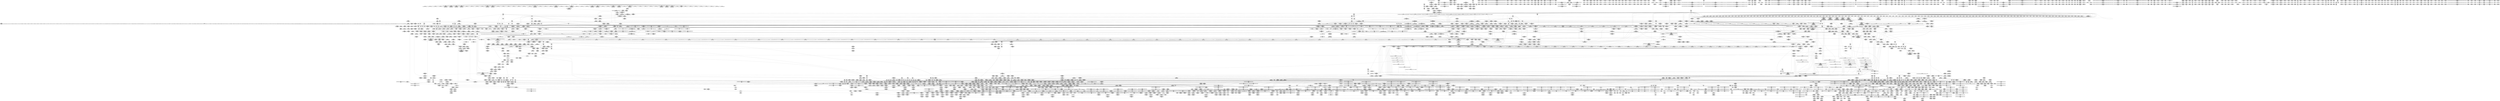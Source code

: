 digraph {
	CE0x568af20 [shape=record,shape=Mrecord,label="{CE0x568af20|tomoyo_fill_path_info:_tmp1}"]
	CE0x5c2f330 [shape=record,shape=Mrecord,label="{CE0x5c2f330|GLOBAL:_get_current|*Constant*|*SummSink*}"]
	CE0x5aa5d20 [shape=record,shape=Mrecord,label="{CE0x5aa5d20|tomoyo_path_number_perm:_mode|security/tomoyo/file.c,721|*SummSink*}"]
	CE0x71117d0 [shape=record,shape=Mrecord,label="{CE0x71117d0|rcu_lock_acquire:_map|Function::rcu_lock_acquire&Arg::map::|*SummSink*}"]
	CE0x726dc90 [shape=record,shape=Mrecord,label="{CE0x726dc90|tomoyo_domain:_call|security/tomoyo/common.h,1205|*SummSource*}"]
	CE0x5cb2480 [shape=record,shape=Mrecord,label="{CE0x5cb2480|tomoyo_fill_path_info:_tmp13|*LoadInst*|security/tomoyo/util.c,668|*SummSink*}"]
	CE0x58c4e40 [shape=record,shape=Mrecord,label="{CE0x58c4e40|tomoyo_init_request_info:_domain1|security/tomoyo/util.c,1006|*SummSink*}"]
	CE0x5802c90 [shape=record,shape=Mrecord,label="{CE0x5802c90|i64*_getelementptr_inbounds_(_31_x_i64_,_31_x_i64_*___llvm_gcov_ctr43150,_i64_0,_i64_21)|*Constant*|*SummSink*}"]
	CE0x5b46320 [shape=record,shape=Mrecord,label="{CE0x5b46320|i64*_getelementptr_inbounds_(_5_x_i64_,_5_x_i64_*___llvm_gcov_ctr32134,_i64_0,_i64_3)|*Constant*}"]
	CE0x59d1110 [shape=record,shape=Mrecord,label="{CE0x59d1110|tomoyo_audit_path_number_log:_tmp2|security/tomoyo/file.c,213|*SummSink*}"]
	CE0x74692a0 [shape=record,shape=Mrecord,label="{CE0x74692a0|0:_i8,_array:_GCRE_tomoyo_pn2mac_constant_8_x_i8_c_02_05_07_08_12_0F_10_11_,_align_1:_elem_2::|security/tomoyo/file.c,701}"]
	CE0x71114c0 [shape=record,shape=Mrecord,label="{CE0x71114c0|_call_void_rcu_lock_acquire(%struct.lockdep_map*_%dep_map)_#9,_!dbg_!38906|include/linux/srcu.h,222|*SummSource*}"]
	CE0x716cb90 [shape=record,shape=Mrecord,label="{CE0x716cb90|i32_78|*Constant*|*SummSink*}"]
	CE0x71c1730 [shape=record,shape=Mrecord,label="{CE0x71c1730|i64*_getelementptr_inbounds_(_4_x_i64_,_4_x_i64_*___llvm_gcov_ctr33,_i64_0,_i64_1)|*Constant*}"]
	CE0x4bdc7e0 [shape=record,shape=Mrecord,label="{CE0x4bdc7e0|tomoyo_print_ulong:_cmp4|security/tomoyo/util.c,241|*SummSource*}"]
	CE0x5c61080 [shape=record,shape=Mrecord,label="{CE0x5c61080|tomoyo_init_request_info:_tmp13|*LoadInst*|security/tomoyo/util.c,1011|*SummSink*}"]
	CE0x3da2160 [shape=record,shape=Mrecord,label="{CE0x3da2160|tomoyo_path_chmod:_path|Function::tomoyo_path_chmod&Arg::path::}"]
	CE0x7245ba0 [shape=record,shape=Mrecord,label="{CE0x7245ba0|COLLAPSED:_CRE:_elem_0:default:}"]
	CE0x4b44420 [shape=record,shape=Mrecord,label="{CE0x4b44420|tomoyo_path_number_perm:_tmp14|security/tomoyo/file.c,701|*SummSink*}"]
	CE0x3c757b0 [shape=record,shape=Mrecord,label="{CE0x3c757b0|tomoyo_fill_path_info:_tmp9|security/tomoyo/util.c,667|*SummSource*}"]
	CE0x5c101b0 [shape=record,shape=Mrecord,label="{CE0x5c101b0|tomoyo_domain:_tmp20|security/tomoyo/common.h,1205|*SummSink*}"]
	CE0x5832e00 [shape=record,shape=Mrecord,label="{CE0x5832e00|GLOBAL:_tomoyo_pn2mac|Global_var:tomoyo_pn2mac|*SummSink*}"]
	CE0x587b060 [shape=record,shape=Mrecord,label="{CE0x587b060|i64*_getelementptr_inbounds_(_11_x_i64_,_11_x_i64_*___llvm_gcov_ctr54147,_i64_0,_i64_8)|*Constant*|*SummSource*}"]
	CE0x7466070 [shape=record,shape=Mrecord,label="{CE0x7466070|tomoyo_domain:_tmp22|security/tomoyo/common.h,1205|*SummSource*}"]
	CE0x48eb000 [shape=record,shape=Mrecord,label="{CE0x48eb000|tomoyo_path_number_perm:_cmp|security/tomoyo/file.c,702|*SummSource*}"]
	CE0x5b65080 [shape=record,shape=Mrecord,label="{CE0x5b65080|GLOBAL:_tomoyo_init_request_info|*Constant*}"]
	CE0x5bda290 [shape=record,shape=Mrecord,label="{CE0x5bda290|tomoyo_path_number_perm:_tmp53|security/tomoyo/file.c,724|*SummSource*}"]
	CE0x3cbc800 [shape=record,shape=Mrecord,label="{CE0x3cbc800|tomoyo_path_number_perm:_tmp19|security/tomoyo/file.c,705|*SummSource*}"]
	CE0x724d2a0 [shape=record,shape=Mrecord,label="{CE0x724d2a0|tomoyo_print_ulong:_conv2|security/tomoyo/util.c,240|*SummSource*}"]
	CE0x57a47a0 [shape=record,shape=Mrecord,label="{CE0x57a47a0|tomoyo_get_mode:_return|*SummSink*}"]
	CE0x5bf1fc0 [shape=record,shape=Mrecord,label="{CE0x5bf1fc0|tomoyo_print_ulong:_conv18|security/tomoyo/util.c,246}"]
	CE0x5d45610 [shape=record,shape=Mrecord,label="{CE0x5d45610|i32_3|*Constant*|*SummSink*}"]
	CE0x5ce5790 [shape=record,shape=Mrecord,label="{CE0x5ce5790|tomoyo_path_number_perm:_tmp26|security/tomoyo/file.c,708|*SummSink*}"]
	CE0x7264730 [shape=record,shape=Mrecord,label="{CE0x7264730|tomoyo_get_mode:_if.then13|*SummSource*}"]
	CE0x4b448f0 [shape=record,shape=Mrecord,label="{CE0x4b448f0|tomoyo_path_number_perm:_tmp15|security/tomoyo/file.c,701|*SummSink*}"]
	CE0x5cbb6a0 [shape=record,shape=Mrecord,label="{CE0x5cbb6a0|i64*_getelementptr_inbounds_(_6_x_i64_,_6_x_i64_*___llvm_gcov_ctr26,_i64_0,_i64_5)|*Constant*|*SummSink*}"]
	CE0x5d4a720 [shape=record,shape=Mrecord,label="{CE0x5d4a720|i32_2|*Constant*}"]
	CE0x49a92b0 [shape=record,shape=Mrecord,label="{CE0x49a92b0|VOIDTB_TE:_CE_307,308_}"]
	CE0x3d05390 [shape=record,shape=Mrecord,label="{CE0x3d05390|i32_0|*Constant*}"]
	CE0x4ae6840 [shape=record,shape=Mrecord,label="{CE0x4ae6840|tomoyo_audit_path_number_log:_conv|security/tomoyo/file.c,216}"]
	CE0x5d0f230 [shape=record,shape=Mrecord,label="{CE0x5d0f230|i64**_getelementptr_inbounds_(_3_x_i64*_,_3_x_i64*_*___llvm_gcda_edge_table29,_i64_0,_i64_2)|*Constant*|*SummSource*}"]
	CE0x5d319c0 [shape=record,shape=Mrecord,label="{CE0x5d319c0|tomoyo_fill_path_info:_tmp6|security/tomoyo/util.c,667|*SummSink*}"]
	CE0x3e28780 [shape=record,shape=Mrecord,label="{CE0x3e28780|tomoyo_init_request_info:_entry|*SummSource*}"]
	CE0x676ed90 [shape=record,shape=Mrecord,label="{CE0x676ed90|__llvm_gcov_indirect_counter_increment:_tmp|*SummSink*}"]
	CE0x49a4bb0 [shape=record,shape=Mrecord,label="{CE0x49a4bb0|tomoyo_print_ulong:_tmp3|security/tomoyo/util.c,239}"]
	CE0x5adad00 [shape=record,shape=Mrecord,label="{CE0x5adad00|_switch_i32_%conv8,_label_%sw.epilog_i32_92,_label_%sw.bb_i32_48,_label_%sw.bb9_i32_49,_label_%sw.bb9_i32_50,_label_%sw.bb9_i32_51,_label_%sw.bb9_,_!dbg_!38926|security/tomoyo/util.c,632|*SummSource*}"]
	CE0x71a4e50 [shape=record,shape=Mrecord,label="{CE0x71a4e50|tomoyo_add_slash:_tmp2|*LoadInst*|security/tomoyo/file.c,131|*SummSource*}"]
	CE0x73ba5c0 [shape=record,shape=Mrecord,label="{CE0x73ba5c0|i1_true|*Constant*|*SummSink*}"]
	CE0x4c46470 [shape=record,shape=Mrecord,label="{CE0x4c46470|tomoyo_get_realpath:_if.then|*SummSource*}"]
	CE0x5865860 [shape=record,shape=Mrecord,label="{CE0x5865860|tomoyo_const_part_length:_add29|security/tomoyo/util.c,646|*SummSource*}"]
	CE0x5c038a0 [shape=record,shape=Mrecord,label="{CE0x5c038a0|tomoyo_const_part_length:_tmp5|security/tomoyo/util.c,624|*SummSource*}"]
	CE0x726d7e0 [shape=record,shape=Mrecord,label="{CE0x726d7e0|srcu_read_lock:_tmp3|*SummSource*}"]
	CE0x597d2f0 [shape=record,shape=Mrecord,label="{CE0x597d2f0|tomoyo_init_request_info:_tmp11|security/tomoyo/util.c,1007}"]
	CE0x4b06c50 [shape=record,shape=Mrecord,label="{CE0x4b06c50|tomoyo_const_part_length:_sw.epilog}"]
	CE0x71a2420 [shape=record,shape=Mrecord,label="{CE0x71a2420|tomoyo_get_mode:_config|security/tomoyo/util.c,981|*SummSink*}"]
	CE0x4b485a0 [shape=record,shape=Mrecord,label="{CE0x4b485a0|tomoyo_fill_path_info:_tmp6|security/tomoyo/util.c,667}"]
	CE0x3f1f990 [shape=record,shape=Mrecord,label="{CE0x3f1f990|tomoyo_path_number_perm:_type|Function::tomoyo_path_number_perm&Arg::type::|*SummSink*}"]
	CE0x726de70 [shape=record,shape=Mrecord,label="{CE0x726de70|tomoyo_audit_path_number_log:_sw.bb|*SummSource*}"]
	CE0x3db8340 [shape=record,shape=Mrecord,label="{CE0x3db8340|i32_4095|*Constant*|*SummSource*}"]
	CE0x4895540 [shape=record,shape=Mrecord,label="{CE0x4895540|tomoyo_const_part_length:_tmp24|security/tomoyo/util.c,640|*SummSource*}"]
	CE0x5760fd0 [shape=record,shape=Mrecord,label="{CE0x5760fd0|tomoyo_audit_path_number_log:_entry}"]
	CE0x71a3d70 [shape=record,shape=Mrecord,label="{CE0x71a3d70|rcu_lock_acquire:_tmp7}"]
	CE0x71a51f0 [shape=record,shape=Mrecord,label="{CE0x71a51f0|tomoyo_get_realpath:_if.end|*SummSource*}"]
	CE0x7477280 [shape=record,shape=Mrecord,label="{CE0x7477280|VOIDTB_TE:_CE_151,152_}"]
	CE0x72dbb20 [shape=record,shape=Mrecord,label="{CE0x72dbb20|tomoyo_read_lock:_tmp2|*SummSink*}"]
	CE0x491e4a0 [shape=record,shape=Mrecord,label="{CE0x491e4a0|_ret_i32_%call,_!dbg_!38907|include/linux/srcu.h,223|*SummSource*}"]
	CE0x491dff0 [shape=record,shape=Mrecord,label="{CE0x491dff0|tomoyo_path_number_perm:_tmp9|security/tomoyo/file.c,702|*SummSource*}"]
	CE0x72dc190 [shape=record,shape=Mrecord,label="{CE0x72dc190|tomoyo_path_number_perm:_tmp13|security/tomoyo/file.c,701|*SummSink*}"]
	CE0x5c613c0 [shape=record,shape=Mrecord,label="{CE0x5c613c0|tomoyo_add_slash:_tobool|security/tomoyo/file.c,131|*SummSource*}"]
	CE0x5727010 [shape=record,shape=Mrecord,label="{CE0x5727010|0:_i8,_array:_GCRE_tomoyo_index2category_constant_39_x_i8_c_00_00_00_00_00_00_00_00_00_00_00_00_00_00_00_00_00_00_00_00_00_00_00_01_01_01_01_01_01_01_01_01_01_01_01_01_01_01_02_,_align_16:_elem_37::|security/tomoyo/util.c,983}"]
	CE0x743a480 [shape=record,shape=Mrecord,label="{CE0x743a480|tomoyo_fill_path_info:_cmp|security/tomoyo/util.c,667|*SummSource*}"]
	CE0x5c70a20 [shape=record,shape=Mrecord,label="{CE0x5c70a20|tomoyo_const_part_length:_if.then27}"]
	CE0x57dbf30 [shape=record,shape=Mrecord,label="{CE0x57dbf30|tomoyo_read_unlock:_tmp1|*SummSink*}"]
	CE0x494e640 [shape=record,shape=Mrecord,label="{CE0x494e640|tomoyo_path_number_perm:_cmp16|security/tomoyo/file.c,717|*SummSource*}"]
	CE0x5b424c0 [shape=record,shape=Mrecord,label="{CE0x5b424c0|i64*_getelementptr_inbounds_(_22_x_i64_,_22_x_i64_*___llvm_gcov_ctr9,_i64_0,_i64_19)|*Constant*|*SummSource*}"]
	CE0x3ebcfa0 [shape=record,shape=Mrecord,label="{CE0x3ebcfa0|rcu_lock_release:_map|Function::rcu_lock_release&Arg::map::|*SummSource*}"]
	CE0x3bfe580 [shape=record,shape=Mrecord,label="{CE0x3bfe580|tomoyo_audit_path_number_log:_path_number3|security/tomoyo/file.c,231|*SummSink*}"]
	CE0x5c1fc10 [shape=record,shape=Mrecord,label="{CE0x5c1fc10|rcu_lock_release:___here|*SummSink*}"]
	CE0x577e0f0 [shape=record,shape=Mrecord,label="{CE0x577e0f0|tomoyo_fill_path_info:_hash|security/tomoyo/util.c,669|*SummSink*}"]
	CE0x5a9c1c0 [shape=record,shape=Mrecord,label="{CE0x5a9c1c0|tomoyo_read_unlock:_idx|Function::tomoyo_read_unlock&Arg::idx::|*SummSink*}"]
	CE0x4bd3300 [shape=record,shape=Mrecord,label="{CE0x4bd3300|tomoyo_get_mode:_and|security/tomoyo/util.c,987}"]
	CE0x58a48e0 [shape=record,shape=Mrecord,label="{CE0x58a48e0|srcu_read_unlock:_tmp}"]
	CE0x5770a60 [shape=record,shape=Mrecord,label="{CE0x5770a60|tomoyo_path_number_perm:_path_number13|security/tomoyo/file.c,713|*SummSource*}"]
	CE0x7406a90 [shape=record,shape=Mrecord,label="{CE0x7406a90|tomoyo_get_mode:_config7|security/tomoyo/util.c,983|*SummSource*}"]
	CE0x71d2f60 [shape=record,shape=Mrecord,label="{CE0x71d2f60|tomoyo_fill_path_info:_tmp1|*SummSink*}"]
	CE0x49a8250 [shape=record,shape=Mrecord,label="{CE0x49a8250|GLOBAL:___srcu_read_unlock|*Constant*|*SummSink*}"]
	CE0x72b3fc0 [shape=record,shape=Mrecord,label="{CE0x72b3fc0|GLOBAL:_lock_acquire|*Constant*|*SummSink*}"]
	CE0x3df8770 [shape=record,shape=Mrecord,label="{CE0x3df8770|i64*_getelementptr_inbounds_(_2_x_i64_,_2_x_i64_*___llvm_gcov_ctr31,_i64_0,_i64_1)|*Constant*|*SummSink*}"]
	CE0x3e070e0 [shape=record,shape=Mrecord,label="{CE0x3e070e0|i64_7|*Constant*|*SummSink*}"]
	CE0x3d1b650 [shape=record,shape=Mrecord,label="{CE0x3d1b650|tomoyo_path_number_perm:_tmp4|security/tomoyo/file.c,694|*SummSink*}"]
	CE0x4c46570 [shape=record,shape=Mrecord,label="{CE0x4c46570|tomoyo_get_realpath:_if.then|*SummSink*}"]
	CE0x74826c0 [shape=record,shape=Mrecord,label="{CE0x74826c0|tomoyo_const_part_length:_tmp37|security/tomoyo/util.c,644|*SummSource*}"]
	CE0x5be8da0 [shape=record,shape=Mrecord,label="{CE0x5be8da0|_ret_i32_%retval.0,_!dbg_!38935|security/tomoyo/util.c,988|*SummSink*}"]
	CE0x3e2d860 [shape=record,shape=Mrecord,label="{CE0x3e2d860|tomoyo_print_ulong:_tmp23|*SummSink*}"]
	CE0x4991c90 [shape=record,shape=Mrecord,label="{CE0x4991c90|0:_%struct.tomoyo_obj_info*,_24:_%struct.tomoyo_path_info*,_32:_i64,_40:_i8,_72:_i8,_76:_i8,_:_SCMRE_24,25_}"]
	CE0x5a9b750 [shape=record,shape=Mrecord,label="{CE0x5a9b750|tomoyo_read_unlock:_entry}"]
	CE0x57a3db0 [shape=record,shape=Mrecord,label="{CE0x57a3db0|tomoyo_fill_path_info:_tmp4|security/tomoyo/util.c,667|*SummSource*}"]
	CE0x58719c0 [shape=record,shape=Mrecord,label="{CE0x58719c0|i32_-12|*Constant*|*SummSource*}"]
	CE0x4b51ee0 [shape=record,shape=Mrecord,label="{CE0x4b51ee0|i64*_getelementptr_inbounds_(_6_x_i64_,_6_x_i64_*___llvm_gcov_ctr26,_i64_0,_i64_4)|*Constant*}"]
	CE0x4ae7360 [shape=record,shape=Mrecord,label="{CE0x4ae7360|i64_0|*Constant*}"]
	CE0x58e7810 [shape=record,shape=Mrecord,label="{CE0x58e7810|tomoyo_const_part_length:_add|security/tomoyo/util.c,634|*SummSink*}"]
	CE0x5719170 [shape=record,shape=Mrecord,label="{CE0x5719170|tomoyo_const_part_length:_tmp28|security/tomoyo/util.c,641}"]
	CE0x4a6cda0 [shape=record,shape=Mrecord,label="{CE0x4a6cda0|tomoyo_domain:_tmp14|security/tomoyo/common.h,1205|*SummSource*}"]
	CE0x675bb80 [shape=record,shape=Mrecord,label="{CE0x675bb80|tomoyo_const_part_length:_tmp21|security/tomoyo/util.c,631|*SummSink*}"]
	CE0x747db40 [shape=record,shape=Mrecord,label="{CE0x747db40|%struct.lockdep_map*_null|*Constant*}"]
	CE0x3d34230 [shape=record,shape=Mrecord,label="{CE0x3d34230|i64*_getelementptr_inbounds_(_2_x_i64_,_2_x_i64_*___llvm_gcov_ctr30199,_i64_0,_i64_1)|*Constant*|*SummSource*}"]
	CE0x3db1fd0 [shape=record,shape=Mrecord,label="{CE0x3db1fd0|tomoyo_print_ulong:_call19|security/tomoyo/util.c,246}"]
	CE0x5ab6af0 [shape=record,shape=Mrecord,label="{CE0x5ab6af0|tomoyo_fill_path_info:_tmp11|security/tomoyo/util.c,667|*SummSink*}"]
	CE0x5a21770 [shape=record,shape=Mrecord,label="{CE0x5a21770|i8*_getelementptr_inbounds_(_45_x_i8_,_45_x_i8_*_.str13,_i32_0,_i32_0)|*Constant*|*SummSource*}"]
	CE0x5c89f50 [shape=record,shape=Mrecord,label="{CE0x5c89f50|_call_void_mcount()_#3}"]
	CE0x72fb630 [shape=record,shape=Mrecord,label="{CE0x72fb630|_ret_void,_!dbg_!38929|security/tomoyo/util.c,670|*SummSource*}"]
	CE0x7165ac0 [shape=record,shape=Mrecord,label="{CE0x7165ac0|i64*_getelementptr_inbounds_(_12_x_i64_,_12_x_i64_*___llvm_gcov_ctr28,_i64_0,_i64_11)|*Constant*|*SummSink*}"]
	CE0x5842a40 [shape=record,shape=Mrecord,label="{CE0x5842a40|128:_i8*,_1208:_%struct.file*,_:_CMRE_41,42_}"]
	CE0x4905c30 [shape=record,shape=Mrecord,label="{CE0x4905c30|tomoyo_add_slash:_if.then}"]
	CE0x5b53c00 [shape=record,shape=Mrecord,label="{CE0x5b53c00|tomoyo_path_number_perm:_error.1|*SummSink*}"]
	CE0x57a4840 [shape=record,shape=Mrecord,label="{CE0x57a4840|tomoyo_get_mode:_if.end9}"]
	CE0x3e63340 [shape=record,shape=Mrecord,label="{CE0x3e63340|tomoyo_domain:_tmp6|security/tomoyo/common.h,1205|*SummSink*}"]
	CE0x57c4ad0 [shape=record,shape=Mrecord,label="{CE0x57c4ad0|tomoyo_audit_path_number_log:_tmp6|security/tomoyo/file.c,225}"]
	CE0x583a210 [shape=record,shape=Mrecord,label="{CE0x583a210|tomoyo_audit_path_number_log:_param2|security/tomoyo/file.c,231|*SummSource*}"]
	CE0x58c4af0 [shape=record,shape=Mrecord,label="{CE0x58c4af0|_call_void_tomoyo_fill_path_info(%struct.tomoyo_path_info*_%buf)_#9,_!dbg_!38913|security/tomoyo/file.c,152}"]
	CE0x5a51ba0 [shape=record,shape=Mrecord,label="{CE0x5a51ba0|GLOBAL:___llvm_gcov_global_state_pred30|Global_var:__llvm_gcov_global_state_pred30|*SummSource*}"]
	CE0x3da4c00 [shape=record,shape=Mrecord,label="{CE0x3da4c00|tomoyo_read_unlock:_tmp}"]
	CE0x3d278f0 [shape=record,shape=Mrecord,label="{CE0x3d278f0|i64*_getelementptr_inbounds_(_22_x_i64_,_22_x_i64_*___llvm_gcov_ctr9,_i64_0,_i64_0)|*Constant*|*SummSource*}"]
	CE0x5aff7d0 [shape=record,shape=Mrecord,label="{CE0x5aff7d0|_call_void_tomoyo_fill_path_info(%struct.tomoyo_path_info*_%buf)_#9,_!dbg_!38911|security/tomoyo/file.c,137|*SummSink*}"]
	CE0x578bf70 [shape=record,shape=Mrecord,label="{CE0x578bf70|__llvm_gcov_indirect_counter_increment114:_pred|*SummSource*}"]
	CE0x57e9e60 [shape=record,shape=Mrecord,label="{CE0x57e9e60|tomoyo_path_number_perm:_path_number|security/tomoyo/file.c,711}"]
	CE0x5c391a0 [shape=record,shape=Mrecord,label="{CE0x5c391a0|tomoyo_const_part_length:_tmp4|security/tomoyo/util.c,624|*SummSink*}"]
	CE0x5a669c0 [shape=record,shape=Mrecord,label="{CE0x5a669c0|GLOBAL:_tomoyo_read_unlock|*Constant*}"]
	CE0x58f3490 [shape=record,shape=Mrecord,label="{CE0x58f3490|tomoyo_print_ulong:_tmp5|security/tomoyo/util.c,239|*SummSource*}"]
	CE0x73ba200 [shape=record,shape=Mrecord,label="{CE0x73ba200|i1_false|*Constant*|*SummSink*}"]
	CE0x591b190 [shape=record,shape=Mrecord,label="{CE0x591b190|tomoyo_get_mode:_if.end14|*SummSource*}"]
	CE0x5a997e0 [shape=record,shape=Mrecord,label="{CE0x5a997e0|tomoyo_domain:_bb}"]
	CE0x5cbb9a0 [shape=record,shape=Mrecord,label="{CE0x5cbb9a0|tomoyo_add_slash:_tmp12|security/tomoyo/file.c,138|*SummSource*}"]
	CE0x5d459d0 [shape=record,shape=Mrecord,label="{CE0x5d459d0|tomoyo_init_request_info:_tmp8|security/tomoyo/util.c,1005|*SummSource*}"]
	CE0x49a4710 [shape=record,shape=Mrecord,label="{CE0x49a4710|srcu_read_unlock:_tmp2|*SummSink*}"]
	CE0x48c4120 [shape=record,shape=Mrecord,label="{CE0x48c4120|tomoyo_print_ulong:_tmp12|security/tomoyo/util.c,242|*SummSource*}"]
	CE0x4ac2c50 [shape=record,shape=Mrecord,label="{CE0x4ac2c50|tomoyo_const_part_length:_if.then17}"]
	CE0x7245ec0 [shape=record,shape=Mrecord,label="{CE0x7245ec0|VOIDTB_TE:_CE_2048,2096_|*MultipleSource*|security/tomoyo/util.c,1010|Function::tomoyo_get_mode&Arg::ns::}"]
	CE0x71651d0 [shape=record,shape=Mrecord,label="{CE0x71651d0|tomoyo_get_mode:_tmp5|security/tomoyo/util.c,978|*SummSink*}"]
	CE0x59a9230 [shape=record,shape=Mrecord,label="{CE0x59a9230|tomoyo_path_number_perm:_lor.lhs.false}"]
	CE0x3be6b00 [shape=record,shape=Mrecord,label="{CE0x3be6b00|i64*_getelementptr_inbounds_(_14_x_i64_,_14_x_i64_*___llvm_gcov_ctr18115,_i64_0,_i64_13)|*Constant*|*SummSource*}"]
	CE0x58d56c0 [shape=record,shape=Mrecord,label="{CE0x58d56c0|i64*_getelementptr_inbounds_(_14_x_i64_,_14_x_i64_*___llvm_gcov_ctr18115,_i64_0,_i64_9)|*Constant*|*SummSource*}"]
	CE0x3f15750 [shape=record,shape=Mrecord,label="{CE0x3f15750|tomoyo_const_part_length:_if.end28|*SummSource*}"]
	CE0x3dbf200 [shape=record,shape=Mrecord,label="{CE0x3dbf200|tomoyo_path_number_perm:_tmp3|security/tomoyo/file.c,694|*SummSink*}"]
	CE0x3eb3670 [shape=record,shape=Mrecord,label="{CE0x3eb3670|VOIDTB_TE:_CE_160,161_}"]
	CE0x725f8a0 [shape=record,shape=Mrecord,label="{CE0x725f8a0|_call_void_mcount()_#3|*SummSource*}"]
	CE0x5c60e00 [shape=record,shape=Mrecord,label="{CE0x5c60e00|tomoyo_init_request_info:_tmp13|*LoadInst*|security/tomoyo/util.c,1011}"]
	CE0x5a27aa0 [shape=record,shape=Mrecord,label="{CE0x5a27aa0|srcu_read_unlock:_entry}"]
	CE0x49da6e0 [shape=record,shape=Mrecord,label="{CE0x49da6e0|0:_%struct.tomoyo_obj_info*,_24:_%struct.tomoyo_path_info*,_32:_i64,_40:_i8,_72:_i8,_76:_i8,_:_SCMRE_63,64_}"]
	CE0x5bda160 [shape=record,shape=Mrecord,label="{CE0x5bda160|tomoyo_init_request_info:_bb|*SummSource*}"]
	CE0x4b503c0 [shape=record,shape=Mrecord,label="{CE0x4b503c0|srcu_read_unlock:_dep_map|include/linux/srcu.h,236}"]
	CE0x5757e60 [shape=record,shape=Mrecord,label="{CE0x5757e60|tomoyo_get_mode:_if.end|*SummSource*}"]
	CE0x72185c0 [shape=record,shape=Mrecord,label="{CE0x72185c0|tomoyo_print_ulong:_buffer_len|Function::tomoyo_print_ulong&Arg::buffer_len::|*SummSink*}"]
	CE0x5b93da0 [shape=record,shape=Mrecord,label="{CE0x5b93da0|tomoyo_get_mode:_if.then2}"]
	CE0x58f39d0 [shape=record,shape=Mrecord,label="{CE0x58f39d0|tomoyo_domain:_tmp}"]
	CE0x7420db0 [shape=record,shape=Mrecord,label="{CE0x7420db0|tomoyo_fill_path_info:_is_dir|security/tomoyo/util.c,667|*SummSink*}"]
	CE0x4bf4ae0 [shape=record,shape=Mrecord,label="{CE0x4bf4ae0|tomoyo_print_ulong:_tmp19|security/tomoyo/util.c,244|*SummSource*}"]
	CE0x71d6490 [shape=record,shape=Mrecord,label="{CE0x71d6490|tomoyo_get_realpath:_buf|Function::tomoyo_get_realpath&Arg::buf::|*SummSink*}"]
	CE0x3d48c70 [shape=record,shape=Mrecord,label="{CE0x3d48c70|tomoyo_const_part_length:_lor.lhs.false23|*SummSink*}"]
	CE0x74191e0 [shape=record,shape=Mrecord,label="{CE0x74191e0|128:_i8*,_1208:_%struct.file*,_:_CMRE_88,89_|*MultipleSource*|security/tomoyo/common.h,1205|security/tomoyo/common.h,1205}"]
	CE0x49c6600 [shape=record,shape=Mrecord,label="{CE0x49c6600|tomoyo_const_part_length:_tmp22|security/tomoyo/util.c,634|*SummSource*}"]
	CE0x49a46a0 [shape=record,shape=Mrecord,label="{CE0x49a46a0|srcu_read_unlock:_tmp2|*SummSource*}"]
	CE0x49edab0 [shape=record,shape=Mrecord,label="{CE0x49edab0|tomoyo_const_part_length:_while.end|*SummSource*}"]
	CE0x5865940 [shape=record,shape=Mrecord,label="{CE0x5865940|tomoyo_const_part_length:_add29|security/tomoyo/util.c,646|*SummSink*}"]
	CE0x72c9570 [shape=record,shape=Mrecord,label="{CE0x72c9570|i64*_getelementptr_inbounds_(_31_x_i64_,_31_x_i64_*___llvm_gcov_ctr43150,_i64_0,_i64_27)|*Constant*}"]
	CE0x4bf3fa0 [shape=record,shape=Mrecord,label="{CE0x4bf3fa0|GLOBAL:___llvm_gcov_ctr18115|Global_var:__llvm_gcov_ctr18115|*SummSource*}"]
	CE0x5890ef0 [shape=record,shape=Mrecord,label="{CE0x5890ef0|_ret_void,_!dbg_!38908|include/linux/rcupdate.h,419|*SummSource*}"]
	CE0x3cdc260 [shape=record,shape=Mrecord,label="{CE0x3cdc260|tomoyo_print_ulong:_conv7|security/tomoyo/util.c,242|*SummSource*}"]
	CE0x3d1df00 [shape=record,shape=Mrecord,label="{CE0x3d1df00|tomoyo_const_part_length:_tmp29|security/tomoyo/util.c,641|*SummSource*}"]
	CE0x74618c0 [shape=record,shape=Mrecord,label="{CE0x74618c0|128:_i8*,_1208:_%struct.file*,_:_CMRE_104,112_|*MultipleSource*|security/tomoyo/common.h,1205|security/tomoyo/common.h,1205}"]
	CE0x3ebcf00 [shape=record,shape=Mrecord,label="{CE0x3ebcf00|rcu_lock_release:_map|Function::rcu_lock_release&Arg::map::}"]
	CE0x4b51ce0 [shape=record,shape=Mrecord,label="{CE0x4b51ce0|tomoyo_add_slash:_tmp7|security/tomoyo/file.c,132|*SummSink*}"]
	CE0x58431c0 [shape=record,shape=Mrecord,label="{CE0x58431c0|128:_i8*,_1208:_%struct.file*,_:_CMRE_47,48_}"]
	CE0x5c1f930 [shape=record,shape=Mrecord,label="{CE0x5c1f930|tomoyo_const_part_length:_tmp11|security/tomoyo/util.c,626|*SummSink*}"]
	CE0x58b5120 [shape=record,shape=Mrecord,label="{CE0x58b5120|0:_i32,_8:_%struct.srcu_struct_array*,_16:_i32,_20:_i32,_24:_i32,_32:_i8*,_40:_%struct.lock_class_key*,_48:_2_x_%struct.lock_class*_,_64:_i8*,_72:_i32,_80:_i64,_88:_i8,_96:_%struct.callback_head*,_104:_%struct.callback_head**,_112:_%struct.callback_head*,_120:_%struct.callback_head**,_128:_%struct.callback_head*,_136:_%struct.callback_head**,_144:_%struct.callback_head*,_152:_%struct.callback_head**,_160:_i64,_168:_%struct.list_head*,_176:_%struct.list_head*,_184:_void_(%struct.work_struct*)*,_192:_%struct.lock_class_key*,_200:_2_x_%struct.lock_class*_,_216:_i8*,_224:_i32,_232:_i64,_240:_%struct.list_head*,_248:_%struct.list_head*,_256:_i64,_264:_%struct.tvec_base*,_272:_void_(i64)*,_280:_i64,_288:_i32,_292:_i32,_296:_i8*,_304:_16_x_i8_,_320:_%struct.lock_class_key*,_328:_2_x_%struct.lock_class*_,_344:_i8*,_352:_i32,_360:_i64,_368:_%struct.workqueue_struct*,_376:_i32,_384:_%struct.lock_class_key*,_392:_2_x_%struct.lock_class*_,_408:_i8*,_416:_i32,_424:_i64,_:_GCE_tomoyo_ss_global_%struct.srcu_struct_i32_-300,_%struct.srcu_struct_array*_tomoyo_ss_srcu_array,_%struct.spinlock_%union.anon.14_%struct.raw_spinlock_%struct.arch_spinlock_zeroinitializer,_i32_-559067475,_i32_-1,_i8*_inttoptr_(i64_-1_to_i8*),_%struct.lockdep_map_%struct.lock_class_key*_null,_2_x_%struct.lock_class*_zeroinitializer,_i8*_getelementptr_inbounds_(_21_x_i8_,_21_x_i8_*_.str171,_i32_0,_i32_0),_i32_0,_i64_0_,_i8_0,_%struct.rcu_batch_%struct.callback_head*_null,_%struct.callback_head**_bitcast_(i8*_getelementptr_(i8,_i8*_bitcast_(%struct.srcu_struct*_tomoyo_ss_to_i8*),_i64_96)_to_%struct.callback_head**)_,_%struct.rcu_batch_%struct.callback_head*_null,_%struct.callback_head**_bitcast_(i8*_getelementptr_(i8,_i8*_bitcast_(%struct.srcu_struct*_tomoyo_ss_to_i8*),_i64_112)_to_%struct.callback_head**)_,_%struct.rcu_batch_%struct.callback_head*_null,_%struct.callback_head**_bitcast_(i8*_getelementptr_(i8,_i8*_bitcast_(%struct.srcu_struct*_tomoyo_ss_to_i8*),_i64_128)_to_%struct.callback_head**)_,_%struct.rcu_batch_%struct.callback_head*_null,_%struct.callback_head**_bitcast_(i8*_getelementptr_(i8,_i8*_bitcast_(%struct.srcu_struct*_tomoyo_ss_to_i8*),_i64_144)_to_%struct.callback_head**)_,_%struct.delayed_work_%struct.work_struct_%struct.atomic64_t_i64_137438953424_,_%struct.list_head_%struct.list_head*_bitcast_(i8*_getelementptr_(i8,_i8*_bitcast_(%struct.srcu_struct*_tomoyo_ss_to_i8*),_i64_168)_to_%struct.list_head*),_%struct.list_head*_bitcast_(i8*_getelementptr_(i8,_i8*_bitcast_(%struct.srcu_struct*_tomoyo_ss_to_i8*),_i64_168)_to_%struct.list_head*)_,_void_(%struct.work_struct*)*_process_srcu,_%struct.lockdep_map_%struct.lock_class_key*_bitcast_(i8*_getelementptr_(i8,_i8*_bitcast_(%struct.srcu_struct*_tomoyo_ss_to_i8*),_i64_160)_to_%struct.lock_class_key*),_2_x_%struct.lock_class*_zeroinitializer,_i8*_getelementptr_inbounds_(_22_x_i8_,_22_x_i8_*_.str1172,_i32_0,_i32_0),_i32_0,_i64_0_,_%struct.timer_list_%struct.list_head_%struct.list_head*_null,_%struct.list_head*_inttoptr_(i64_1953723489_to_%struct.list_head*)_,_i64_0,_%struct.tvec_base*_bitcast_(i8*_getelementptr_(i8,_i8*_bitcast_(%struct.tvec_base*_boot_tvec_bases_to_i8*),_i64_2)_to_%struct.tvec_base*),_void_(i64)*_delayed_work_timer_fn,_i64_ptrtoint_(i8*_getelementptr_(i8,_i8*_bitcast_(%struct.srcu_struct*_tomoyo_ss_to_i8*),_i64_160)_to_i64),_i32_-1,_i32_0,_i8*_null,_16_x_i8_zeroinitializer,_%struct.lockdep_map_%struct.lock_class_key*_bitcast_(_29_x_i8_*_.str2173_to_%struct.lock_class_key*),_2_x_%struct.lock_class*_zeroinitializer,_i8*_getelementptr_inbounds_(_29_x_i8_,_29_x_i8_*_.str2173,_i32_0,_i32_0),_i32_0,_i64_0_,_%struct.workqueue_struct*_null,_i32_0_,_%struct.lockdep_map_%struct.lock_class_key*_null,_2_x_%struct.lock_class*_zeroinitializer,_i8*_getelementptr_inbounds_(_10_x_i8_,_10_x_i8_*_.str3174,_i32_0,_i32_0),_i32_0,_i64_0_,_align_8:_elem_0:default:}"]
	CE0x5bc2750 [shape=record,shape=Mrecord,label="{CE0x5bc2750|srcu_read_lock:_entry}"]
	CE0x4969370 [shape=record,shape=Mrecord,label="{CE0x4969370|tomoyo_path_number_perm:_obj5|security/tomoyo/file.c,707|*SummSource*}"]
	CE0x58242d0 [shape=record,shape=Mrecord,label="{CE0x58242d0|tomoyo_audit_path_number_log:_path_number|security/tomoyo/file.c,213|*SummSource*}"]
	CE0x5a9ba60 [shape=record,shape=Mrecord,label="{CE0x5a9ba60|tomoyo_read_unlock:_entry|*SummSink*}"]
	CE0x7297b80 [shape=record,shape=Mrecord,label="{CE0x7297b80|i64*_getelementptr_inbounds_(_31_x_i64_,_31_x_i64_*___llvm_gcov_ctr43150,_i64_0,_i64_28)|*Constant*|*SummSink*}"]
	CE0x57f9130 [shape=record,shape=Mrecord,label="{CE0x57f9130|rcu_lock_release:_tmp3|*SummSource*}"]
	CE0x49e7d80 [shape=record,shape=Mrecord,label="{CE0x49e7d80|tomoyo_path_number_perm:_tmp25|security/tomoyo/file.c,708|*SummSource*}"]
	CE0x4c00470 [shape=record,shape=Mrecord,label="{CE0x4c00470|tomoyo_add_slash:_buf|Function::tomoyo_add_slash&Arg::buf::|*SummSink*}"]
	CE0x744f2a0 [shape=record,shape=Mrecord,label="{CE0x744f2a0|rcu_lock_release:_indirectgoto|*SummSource*}"]
	CE0x56c71b0 [shape=record,shape=Mrecord,label="{CE0x56c71b0|0:_i8,_array:_GCRE_tomoyo_index2category_constant_39_x_i8_c_00_00_00_00_00_00_00_00_00_00_00_00_00_00_00_00_00_00_00_00_00_00_00_01_01_01_01_01_01_01_01_01_01_01_01_01_01_01_02_,_align_16:_elem_31::|security/tomoyo/util.c,983}"]
	CE0x5c037e0 [shape=record,shape=Mrecord,label="{CE0x5c037e0|tomoyo_const_part_length:_tmp5|security/tomoyo/util.c,624}"]
	CE0x5ac46b0 [shape=record,shape=Mrecord,label="{CE0x5ac46b0|__llvm_gcov_indirect_counter_increment114:_predecessor|Function::__llvm_gcov_indirect_counter_increment114&Arg::predecessor::|*SummSource*}"]
	CE0x58bdb20 [shape=record,shape=Mrecord,label="{CE0x58bdb20|tomoyo_init_request_info:_tmp12|security/tomoyo/util.c,1010}"]
	CE0x4b51e70 [shape=record,shape=Mrecord,label="{CE0x4b51e70|tomoyo_add_slash:_tmp8|security/tomoyo/file.c,132|*SummSink*}"]
	CE0x7266c40 [shape=record,shape=Mrecord,label="{CE0x7266c40|tomoyo_domain:_tobool|security/tomoyo/common.h,1205|*SummSink*}"]
	CE0x56c13d0 [shape=record,shape=Mrecord,label="{CE0x56c13d0|i64*_getelementptr_inbounds_(_12_x_i64_,_12_x_i64_*___llvm_gcov_ctr31133,_i64_0,_i64_11)|*Constant*|*SummSink*}"]
	CE0x4a2c030 [shape=record,shape=Mrecord,label="{CE0x4a2c030|tomoyo_fill_path_info:_tmp2|*LoadInst*|security/tomoyo/util.c,663|*SummSink*}"]
	CE0x742f7e0 [shape=record,shape=Mrecord,label="{CE0x742f7e0|tomoyo_read_lock:_tmp1}"]
	CE0x596dec0 [shape=record,shape=Mrecord,label="{CE0x596dec0|tomoyo_path_number_perm:_do.cond|*SummSource*}"]
	CE0x57483e0 [shape=record,shape=Mrecord,label="{CE0x57483e0|_call_void_mcount()_#3|*SummSink*}"]
	CE0x4b50800 [shape=record,shape=Mrecord,label="{CE0x4b50800|tomoyo_print_ulong:_tmp10|security/tomoyo/util.c,241|*SummSource*}"]
	CE0x72645e0 [shape=record,shape=Mrecord,label="{CE0x72645e0|128:_i8*,_1208:_%struct.file*,_:_CMRE_2,3_}"]
	CE0x5c8a0f0 [shape=record,shape=Mrecord,label="{CE0x5c8a0f0|_call_void_mcount()_#3|*SummSource*}"]
	CE0x4d050e0 [shape=record,shape=Mrecord,label="{CE0x4d050e0|tomoyo_const_part_length:_conv11|security/tomoyo/util.c,641|*SummSink*}"]
	CE0x7223440 [shape=record,shape=Mrecord,label="{CE0x7223440|tomoyo_get_mode:_tmp1|*SummSource*}"]
	CE0x73d2c50 [shape=record,shape=Mrecord,label="{CE0x73d2c50|tomoyo_get_mode:_conv10|security/tomoyo/util.c,985|*SummSink*}"]
	CE0x48eb9b0 [shape=record,shape=Mrecord,label="{CE0x48eb9b0|GLOBAL:___llvm_gcov_ctr32134|Global_var:__llvm_gcov_ctr32134}"]
	CE0x5bf1530 [shape=record,shape=Mrecord,label="{CE0x5bf1530|i64*_getelementptr_inbounds_(_14_x_i64_,_14_x_i64_*___llvm_gcov_ctr18115,_i64_0,_i64_10)|*Constant*|*SummSink*}"]
	CE0x7138fb0 [shape=record,shape=Mrecord,label="{CE0x7138fb0|tomoyo_path_number_perm:_tmp1|*SummSource*}"]
	CE0x5770b00 [shape=record,shape=Mrecord,label="{CE0x5770b00|tomoyo_path_number_perm:_tmp33|security/tomoyo/file.c,715}"]
	CE0x73d3380 [shape=record,shape=Mrecord,label="{CE0x73d3380|tomoyo_get_mode:_conv5|security/tomoyo/util.c,983}"]
	CE0x67713c0 [shape=record,shape=Mrecord,label="{CE0x67713c0|tomoyo_fill_path_info:_tmp|*SummSource*}"]
	CE0x57db9c0 [shape=record,shape=Mrecord,label="{CE0x57db9c0|__llvm_gcov_indirect_counter_increment:_predecessor|Function::__llvm_gcov_indirect_counter_increment&Arg::predecessor::}"]
	CE0x3f649d0 [shape=record,shape=Mrecord,label="{CE0x3f649d0|i64*_getelementptr_inbounds_(_22_x_i64_,_22_x_i64_*___llvm_gcov_ctr9,_i64_0,_i64_12)|*Constant*|*SummSink*}"]
	CE0x5c2f070 [shape=record,shape=Mrecord,label="{CE0x5c2f070|GLOBAL:_get_current|*Constant*}"]
	CE0x58816c0 [shape=record,shape=Mrecord,label="{CE0x58816c0|i64*_getelementptr_inbounds_(_12_x_i64_,_12_x_i64_*___llvm_gcov_ctr31133,_i64_0,_i64_3)|*Constant*|*SummSource*}"]
	CE0x3b2edf0 [shape=record,shape=Mrecord,label="{CE0x3b2edf0|tomoyo_fill_path_info:_land.end|*SummSource*}"]
	CE0x58f3880 [shape=record,shape=Mrecord,label="{CE0x58f3880|get_current:_tmp2}"]
	CE0x3da6210 [shape=record,shape=Mrecord,label="{CE0x3da6210|tomoyo_path_chmod:_conv1|security/tomoyo/tomoyo.c,364|*SummSink*}"]
	CE0x4ac3c90 [shape=record,shape=Mrecord,label="{CE0x4ac3c90|__llvm_gcov_indirect_counter_increment:_tmp1}"]
	CE0x3d481d0 [shape=record,shape=Mrecord,label="{CE0x3d481d0|tomoyo_const_part_length:_tmp27|security/tomoyo/util.c,641}"]
	CE0x599d570 [shape=record,shape=Mrecord,label="{CE0x599d570|rcu_lock_release:_tmp}"]
	CE0x57e84b0 [shape=record,shape=Mrecord,label="{CE0x57e84b0|tomoyo_path_number_perm:_tmp37|security/tomoyo/file.c,717|*SummSource*}"]
	CE0x58cb860 [shape=record,shape=Mrecord,label="{CE0x58cb860|tomoyo_init_request_info:_if.then|*SummSource*}"]
	CE0x49b6a10 [shape=record,shape=Mrecord,label="{CE0x49b6a10|0:_%struct.tomoyo_obj_info*,_24:_%struct.tomoyo_path_info*,_32:_i64,_40:_i8,_72:_i8,_76:_i8,_:_SCMRE_53,54_}"]
	CE0x5a9c050 [shape=record,shape=Mrecord,label="{CE0x5a9c050|_ret_void,_!dbg_!38904|security/tomoyo/common.h,1110|*SummSink*}"]
	CE0x3d27690 [shape=record,shape=Mrecord,label="{CE0x3d27690|GLOBAL:_tomoyo_domain|*Constant*|*SummSink*}"]
	CE0x4a75590 [shape=record,shape=Mrecord,label="{CE0x4a75590|__llvm_gcov_indirect_counter_increment:_entry|*SummSink*}"]
	CE0x4a66080 [shape=record,shape=Mrecord,label="{CE0x4a66080|i64*_getelementptr_inbounds_(_11_x_i64_,_11_x_i64_*___llvm_gcov_ctr54147,_i64_0,_i64_1)|*Constant*|*SummSource*}"]
	CE0x57f9070 [shape=record,shape=Mrecord,label="{CE0x57f9070|rcu_lock_release:_tmp3}"]
	CE0x5c9a250 [shape=record,shape=Mrecord,label="{CE0x5c9a250|tomoyo_get_realpath:_name|security/tomoyo/file.c,150}"]
	CE0x4a31d20 [shape=record,shape=Mrecord,label="{CE0x4a31d20|srcu_read_lock:_tmp1}"]
	CE0x5adaf00 [shape=record,shape=Mrecord,label="{CE0x5adaf00|i32_48|*Constant*|*SummSource*}"]
	CE0x4a65e30 [shape=record,shape=Mrecord,label="{CE0x4a65e30|tomoyo_get_mode:_tmp12|security/tomoyo/util.c,982}"]
	CE0x58657a0 [shape=record,shape=Mrecord,label="{CE0x58657a0|tomoyo_const_part_length:_add29|security/tomoyo/util.c,646}"]
	CE0x57c4a60 [shape=record,shape=Mrecord,label="{CE0x57c4a60|i64*_getelementptr_inbounds_(_12_x_i64_,_12_x_i64_*___llvm_gcov_ctr28,_i64_0,_i64_9)|*Constant*|*SummSink*}"]
	CE0x4a75d80 [shape=record,shape=Mrecord,label="{CE0x4a75d80|_ret_void|*SummSink*}"]
	CE0x5b22e80 [shape=record,shape=Mrecord,label="{CE0x5b22e80|i64_18|*Constant*|*SummSource*}"]
	CE0x3e63280 [shape=record,shape=Mrecord,label="{CE0x3e63280|tomoyo_domain:_tmp6|security/tomoyo/common.h,1205|*SummSource*}"]
	CE0x4a32640 [shape=record,shape=Mrecord,label="{CE0x4a32640|i64*_getelementptr_inbounds_(_2_x_i64_,_2_x_i64_*___llvm_gcov_ctr23,_i64_0,_i64_1)|*Constant*|*SummSource*}"]
	CE0x495ba10 [shape=record,shape=Mrecord,label="{CE0x495ba10|tomoyo_path_number_perm:_tmp40|security/tomoyo/file.c,718|*SummSource*}"]
	CE0x67709b0 [shape=record,shape=Mrecord,label="{CE0x67709b0|tomoyo_const_part_length:_entry|*SummSink*}"]
	CE0x3e2d190 [shape=record,shape=Mrecord,label="{CE0x3e2d190|i64*_getelementptr_inbounds_(_14_x_i64_,_14_x_i64_*___llvm_gcov_ctr18115,_i64_0,_i64_11)|*Constant*|*SummSource*}"]
	CE0x5b594d0 [shape=record,shape=Mrecord,label="{CE0x5b594d0|i64_1|*Constant*}"]
	CE0x3d3ae60 [shape=record,shape=Mrecord,label="{CE0x3d3ae60|i64_80|*Constant*}"]
	CE0x5a281e0 [shape=record,shape=Mrecord,label="{CE0x5a281e0|tomoyo_audit_path_number_log:_tmp5|security/tomoyo/file.c,222|*SummSink*}"]
	CE0x72183b0 [shape=record,shape=Mrecord,label="{CE0x72183b0|i32_64|*Constant*|*SummSink*}"]
	CE0x7213320 [shape=record,shape=Mrecord,label="{CE0x7213320|GLOBAL:_srcu_read_unlock|*Constant*}"]
	CE0x5b54050 [shape=record,shape=Mrecord,label="{CE0x5b54050|i64*_getelementptr_inbounds_(_22_x_i64_,_22_x_i64_*___llvm_gcov_ctr9,_i64_0,_i64_20)|*Constant*|*SummSource*}"]
	CE0x5d560f0 [shape=record,shape=Mrecord,label="{CE0x5d560f0|get_current:_tmp|*SummSource*}"]
	CE0x49c6520 [shape=record,shape=Mrecord,label="{CE0x49c6520|i64*_getelementptr_inbounds_(_31_x_i64_,_31_x_i64_*___llvm_gcov_ctr43150,_i64_0,_i64_16)|*Constant*}"]
	CE0x3d9f0f0 [shape=record,shape=Mrecord,label="{CE0x3d9f0f0|VOIDTB_TE:_CE_164,165_}"]
	CE0x3c8a0b0 [shape=record,shape=Mrecord,label="{CE0x3c8a0b0|i64_6|*Constant*|*SummSource*}"]
	CE0x4c31840 [shape=record,shape=Mrecord,label="{CE0x4c31840|VOIDTB_TE:_CE_193,194_}"]
	CE0x3c41d10 [shape=record,shape=Mrecord,label="{CE0x3c41d10|GLOBAL:_tomoyo_index2category|Global_var:tomoyo_index2category|*SummSource*}"]
	CE0x3e287f0 [shape=record,shape=Mrecord,label="{CE0x3e287f0|tomoyo_init_request_info:_r|Function::tomoyo_init_request_info&Arg::r::|*SummSource*}"]
	CE0x5cbbc90 [shape=record,shape=Mrecord,label="{CE0x5cbbc90|tomoyo_add_slash:_tmp12|security/tomoyo/file.c,138|*SummSink*}"]
	CE0x5b13410 [shape=record,shape=Mrecord,label="{CE0x5b13410|GLOBAL:___llvm_gcov_ctr43150|Global_var:__llvm_gcov_ctr43150|*SummSink*}"]
	CE0x5a66cc0 [shape=record,shape=Mrecord,label="{CE0x5a66cc0|_call_void_tomoyo_read_unlock(i32_%call1)_#9,_!dbg_!38957|security/tomoyo/file.c,720}"]
	CE0x49a6430 [shape=record,shape=Mrecord,label="{CE0x49a6430|tomoyo_fill_path_info:_bb|*SummSink*}"]
	CE0x5763280 [shape=record,shape=Mrecord,label="{CE0x5763280|tomoyo_path_number_perm:_tmp41|security/tomoyo/file.c,718}"]
	CE0x71a2ab0 [shape=record,shape=Mrecord,label="{CE0x71a2ab0|tomoyo_get_mode:_if.then|*SummSource*}"]
	CE0x4895ea0 [shape=record,shape=Mrecord,label="{CE0x4895ea0|tomoyo_path_number_perm:_tmp17|security/tomoyo/file.c,703|*SummSink*}"]
	CE0x3bfedb0 [shape=record,shape=Mrecord,label="{CE0x3bfedb0|tomoyo_print_ulong:_entry|*SummSource*}"]
	CE0x4a984b0 [shape=record,shape=Mrecord,label="{CE0x4a984b0|tomoyo_const_part_length:_tmp30|security/tomoyo/util.c,641}"]
	CE0x4969880 [shape=record,shape=Mrecord,label="{CE0x4969880|0:_%struct.tomoyo_obj_info*,_24:_%struct.tomoyo_path_info*,_32:_i64,_40:_i8,_72:_i8,_76:_i8,_:_SCMRE_8,16_|*MultipleSource*|security/tomoyo/file.c,693|security/tomoyo/file.c, 693|security/tomoyo/file.c,707|Function::tomoyo_init_request_info&Arg::r::}"]
	CE0x48c3660 [shape=record,shape=Mrecord,label="{CE0x48c3660|tomoyo_print_ulong:_conv7|security/tomoyo/util.c,242|*SummSink*}"]
	CE0x5a66a30 [shape=record,shape=Mrecord,label="{CE0x5a66a30|tomoyo_path_number_perm:_error.0}"]
	"CONST[source:0(mediator),value:2(dynamic)][purpose:{subject}]"
	CE0x59a8ff0 [shape=record,shape=Mrecord,label="{CE0x59a8ff0|i32_0|*Constant*}"]
	CE0x5ab70b0 [shape=record,shape=Mrecord,label="{CE0x5ab70b0|tomoyo_fill_path_info:_tmp12|security/tomoyo/util.c,667|*SummSource*}"]
	CE0x3ce4610 [shape=record,shape=Mrecord,label="{CE0x3ce4610|_call_void_lock_release(%struct.lockdep_map*_%map,_i32_1,_i64_ptrtoint_(i8*_blockaddress(_rcu_lock_release,_%__here)_to_i64))_#9,_!dbg_!38907|include/linux/rcupdate.h,423}"]
	CE0x724d830 [shape=record,shape=Mrecord,label="{CE0x724d830|tomoyo_get_mode:_tmp15|security/tomoyo/util.c,983|*SummSource*}"]
	CE0x4961540 [shape=record,shape=Mrecord,label="{CE0x4961540|__llvm_gcov_indirect_counter_increment114:_counter}"]
	CE0x5c203d0 [shape=record,shape=Mrecord,label="{CE0x5c203d0|tomoyo_const_part_length:_tmp13|security/tomoyo/util.c,626|*SummSink*}"]
	CE0x49a4f20 [shape=record,shape=Mrecord,label="{CE0x49a4f20|i64*_getelementptr_inbounds_(_2_x_i64_,_2_x_i64_*___llvm_gcov_ctr53148,_i64_0,_i64_1)|*Constant*|*SummSource*}"]
	CE0x5b58b10 [shape=record,shape=Mrecord,label="{CE0x5b58b10|i32_55|*Constant*|*SummSink*}"]
	CE0x4996dc0 [shape=record,shape=Mrecord,label="{CE0x4996dc0|__llvm_gcov_indirect_counter_increment114:_exit|*SummSource*}"]
	CE0x5bf2030 [shape=record,shape=Mrecord,label="{CE0x5bf2030|tomoyo_print_ulong:_conv17|security/tomoyo/util.c,246|*SummSource*}"]
	CE0x71d6be0 [shape=record,shape=Mrecord,label="{CE0x71d6be0|GLOBAL:_tomoyo_get_realpath|*Constant*}"]
	CE0x5b76fd0 [shape=record,shape=Mrecord,label="{CE0x5b76fd0|tomoyo_path_number_perm:_tmp50|security/tomoyo/file.c,723|*SummSource*}"]
	CE0x7264fd0 [shape=record,shape=Mrecord,label="{CE0x7264fd0|128:_i8*,_1208:_%struct.file*,_:_CMRE_16,20_|*MultipleSource*|security/tomoyo/common.h,1205|security/tomoyo/common.h,1205}"]
	CE0x716cd40 [shape=record,shape=Mrecord,label="{CE0x716cd40|tomoyo_domain:_cred|security/tomoyo/common.h,1205}"]
	CE0x4894980 [shape=record,shape=Mrecord,label="{CE0x4894980|tomoyo_const_part_length:_tmp15|security/tomoyo/util.c,627|*SummSink*}"]
	CE0x58247a0 [shape=record,shape=Mrecord,label="{CE0x58247a0|GLOBAL:___llvm_gcov_ctr31133|Global_var:__llvm_gcov_ctr31133|*SummSink*}"]
	CE0x6771350 [shape=record,shape=Mrecord,label="{CE0x6771350|COLLAPSED:_GCMRE___llvm_gcov_ctr28130_internal_global_5_x_i64_zeroinitializer:_elem_0:default:}"]
	CE0x3e2b220 [shape=record,shape=Mrecord,label="{CE0x3e2b220|16:_%struct.dentry*,_:_SCMRE_1,5_|*MultipleSource*|security/tomoyo/file.c, 694|security/tomoyo/file.c,694|security/tomoyo/file.c,694|Function::tomoyo_path_number_perm&Arg::path::|Function::tomoyo_path_chmod&Arg::path::}"]
	CE0x3f79e20 [shape=record,shape=Mrecord,label="{CE0x3f79e20|i8_3|*Constant*|*SummSource*}"]
	CE0x715c250 [shape=record,shape=Mrecord,label="{CE0x715c250|tomoyo_domain:_tmp8|security/tomoyo/common.h,1205|*SummSource*}"]
	CE0x4a86490 [shape=record,shape=Mrecord,label="{CE0x4a86490|tomoyo_print_ulong:_call15|security/tomoyo/util.c,244|*SummSink*}"]
	CE0x48d6300 [shape=record,shape=Mrecord,label="{CE0x48d6300|tomoyo_path_number_perm:_tmp12|*LoadInst*|security/tomoyo/file.c,702|*SummSource*}"]
	CE0x73045d0 [shape=record,shape=Mrecord,label="{CE0x73045d0|i64*_getelementptr_inbounds_(_4_x_i64_,_4_x_i64_*___llvm_gcov_ctr33,_i64_0,_i64_2)|*Constant*|*SummSource*}"]
	CE0x3c543c0 [shape=record,shape=Mrecord,label="{CE0x3c543c0|tomoyo_path_number_perm:_path|Function::tomoyo_path_number_perm&Arg::path::|*SummSource*}"]
	CE0x3f15810 [shape=record,shape=Mrecord,label="{CE0x3f15810|tomoyo_const_part_length:_if.end28|*SummSink*}"]
	CE0x5760ed0 [shape=record,shape=Mrecord,label="{CE0x5760ed0|GLOBAL:_tomoyo_audit_path_number_log|*Constant*|*SummSink*}"]
	CE0x492d590 [shape=record,shape=Mrecord,label="{CE0x492d590|tomoyo_path_number_perm:_tmp23|security/tomoyo/file.c,706}"]
	CE0x5d6a160 [shape=record,shape=Mrecord,label="{CE0x5d6a160|tomoyo_add_slash:_tmp2|*LoadInst*|security/tomoyo/file.c,131}"]
	CE0x3d20f90 [shape=record,shape=Mrecord,label="{CE0x3d20f90|rcu_lock_acquire:_tmp1}"]
	CE0x7304cb0 [shape=record,shape=Mrecord,label="{CE0x7304cb0|tomoyo_const_part_length:_tmp23|security/tomoyo/util.c,634|*SummSource*}"]
	CE0x586f500 [shape=record,shape=Mrecord,label="{CE0x586f500|tomoyo_audit_path_number_log:_number|security/tomoyo/file.c,231|*SummSource*}"]
	CE0x5acc1a0 [shape=record,shape=Mrecord,label="{CE0x5acc1a0|tomoyo_path_number_perm:_tmp5|security/tomoyo/file.c,695}"]
	CE0x5a99ce0 [shape=record,shape=Mrecord,label="{CE0x5a99ce0|i64*_getelementptr_inbounds_(_12_x_i64_,_12_x_i64_*___llvm_gcov_ctr28,_i64_0,_i64_8)|*Constant*|*SummSource*}"]
	CE0x3d050d0 [shape=record,shape=Mrecord,label="{CE0x3d050d0|__llvm_gcov_indirect_counter_increment:_tmp}"]
	CE0x4acda80 [shape=record,shape=Mrecord,label="{CE0x4acda80|__llvm_gcov_indirect_counter_increment114:_counter|*SummSink*}"]
	CE0x585b540 [shape=record,shape=Mrecord,label="{CE0x585b540|tomoyo_print_ulong:_if.end|*SummSink*}"]
	CE0x4c14720 [shape=record,shape=Mrecord,label="{CE0x4c14720|i64*_getelementptr_inbounds_(_11_x_i64_,_11_x_i64_*___llvm_gcov_ctr54147,_i64_0,_i64_6)|*Constant*|*SummSource*}"]
	CE0x4aa3f20 [shape=record,shape=Mrecord,label="{CE0x4aa3f20|COLLAPSED:_GCMRE___llvm_gcov_ctr23_internal_global_2_x_i64_zeroinitializer:_elem_0:default:}"]
	CE0x716bf80 [shape=record,shape=Mrecord,label="{CE0x716bf80|tomoyo_const_part_length:_tmp2|security/tomoyo/util.c,624}"]
	CE0x58022a0 [shape=record,shape=Mrecord,label="{CE0x58022a0|tomoyo_const_part_length:_len.0|*SummSink*}"]
	CE0x5ba9db0 [shape=record,shape=Mrecord,label="{CE0x5ba9db0|0:_i8,_array:_GCRE_tomoyo_index2category_constant_39_x_i8_c_00_00_00_00_00_00_00_00_00_00_00_00_00_00_00_00_00_00_00_00_00_00_00_01_01_01_01_01_01_01_01_01_01_01_01_01_01_01_02_,_align_16:_elem_18::|security/tomoyo/util.c,983}"]
	CE0x4a41ad0 [shape=record,shape=Mrecord,label="{CE0x4a41ad0|tomoyo_fill_path_info:_tmp8|security/tomoyo/util.c,667|*SummSink*}"]
	CE0x49c6000 [shape=record,shape=Mrecord,label="{CE0x49c6000|tomoyo_const_part_length:_cmp|security/tomoyo/util.c,626}"]
	CE0x49c6870 [shape=record,shape=Mrecord,label="{CE0x49c6870|tomoyo_const_part_length:_tmp22|security/tomoyo/util.c,634|*SummSink*}"]
	CE0x716ca70 [shape=record,shape=Mrecord,label="{CE0x716ca70|i32_78|*Constant*}"]
	CE0x71110d0 [shape=record,shape=Mrecord,label="{CE0x71110d0|srcu_read_lock:_dep_map|include/linux/srcu.h,222}"]
	CE0x3df8320 [shape=record,shape=Mrecord,label="{CE0x3df8320|GLOBAL:_tomoyo_supervisor|*Constant*|*SummSink*}"]
	CE0x4d143a0 [shape=record,shape=Mrecord,label="{CE0x4d143a0|tomoyo_get_mode:_tmp18|security/tomoyo/util.c,985|*SummSource*}"]
	CE0x48d6620 [shape=record,shape=Mrecord,label="{CE0x48d6620|tomoyo_path_number_perm:_tobool|security/tomoyo/file.c,702|*SummSource*}"]
	CE0x5b02e30 [shape=record,shape=Mrecord,label="{CE0x5b02e30|tomoyo_const_part_length:_tmp6|security/tomoyo/util.c,625}"]
	CE0x5bc3240 [shape=record,shape=Mrecord,label="{CE0x5bc3240|tomoyo_path_number_perm:_tmp17|security/tomoyo/file.c,703}"]
	CE0x49617d0 [shape=record,shape=Mrecord,label="{CE0x49617d0|tomoyo_const_part_length:_if.then5}"]
	CE0x3cbc6d0 [shape=record,shape=Mrecord,label="{CE0x3cbc6d0|tomoyo_path_number_perm:_tmp19|security/tomoyo/file.c,705}"]
	CE0x5aa5c10 [shape=record,shape=Mrecord,label="{CE0x5aa5c10|tomoyo_path_number_perm:_mode|security/tomoyo/file.c,721|*SummSource*}"]
	CE0x5b11e30 [shape=record,shape=Mrecord,label="{CE0x5b11e30|i32_6|*Constant*|*SummSource*}"]
	CE0x3ebc9a0 [shape=record,shape=Mrecord,label="{CE0x3ebc9a0|GLOBAL:_current_task|Global_var:current_task|*SummSource*}"]
	CE0x5d4a3a0 [shape=record,shape=Mrecord,label="{CE0x5d4a3a0|GLOBAL:_lock_acquire|*Constant*}"]
	CE0x7461aa0 [shape=record,shape=Mrecord,label="{CE0x7461aa0|128:_i8*,_1208:_%struct.file*,_:_CMRE_112,120_|*MultipleSource*|security/tomoyo/common.h,1205|security/tomoyo/common.h,1205}"]
	CE0x3d33eb0 [shape=record,shape=Mrecord,label="{CE0x3d33eb0|tomoyo_path_chmod:_tmp1}"]
	CE0x5a9c0c0 [shape=record,shape=Mrecord,label="{CE0x5a9c0c0|_ret_void,_!dbg_!38904|security/tomoyo/common.h,1110|*SummSource*}"]
	CE0x58b4e40 [shape=record,shape=Mrecord,label="{CE0x58b4e40|tomoyo_domain:_tmp|*SummSink*}"]
	CE0x5cb29d0 [shape=record,shape=Mrecord,label="{CE0x5cb29d0|tomoyo_fill_path_info:_conv7|security/tomoyo/util.c,668|*SummSource*}"]
	CE0x675c0f0 [shape=record,shape=Mrecord,label="{CE0x675c0f0|VOIDTB_TE_array:_GCR_.str3117_private_unnamed_addr_constant_5_x_i8_c_0%lo_00_,_align_1:_elem_0:default:}"]
	CE0x3e47050 [shape=record,shape=Mrecord,label="{CE0x3e47050|_ret_i32_%call,_!dbg_!38907|security/tomoyo/tomoyo.c,363|*SummSource*}"]
	CE0x4a67fd0 [shape=record,shape=Mrecord,label="{CE0x4a67fd0|tomoyo_audit_path_number_log:_tmp3|security/tomoyo/file.c,215}"]
	CE0x4ae7060 [shape=record,shape=Mrecord,label="{CE0x4ae7060|tomoyo_domain:_tmp4|security/tomoyo/common.h,1205|*SummSource*}"]
	CE0x3ce4f30 [shape=record,shape=Mrecord,label="{CE0x3ce4f30|tomoyo_const_part_length:_incdec.ptr10|security/tomoyo/util.c,640|*SummSource*}"]
	CE0x492dc90 [shape=record,shape=Mrecord,label="{CE0x492dc90|tomoyo_path_number_perm:_tmp24|security/tomoyo/file.c,706|*SummSource*}"]
	CE0x3ca3790 [shape=record,shape=Mrecord,label="{CE0x3ca3790|_ret_void|*SummSource*}"]
	CE0x5d31cc0 [shape=record,shape=Mrecord,label="{CE0x5d31cc0|i64*_getelementptr_inbounds_(_5_x_i64_,_5_x_i64_*___llvm_gcov_ctr28130,_i64_0,_i64_3)|*Constant*}"]
	CE0x5c03a50 [shape=record,shape=Mrecord,label="{CE0x5c03a50|tomoyo_const_part_length:_tmp5|security/tomoyo/util.c,624|*SummSink*}"]
	CE0x5b0f690 [shape=record,shape=Mrecord,label="{CE0x5b0f690|0:_i8*,_array:_GCRE_tomoyo_mac_keywords_external_constant_42_x_i8*_:_elem_16::|security/tomoyo/file.c,233}"]
	CE0x59114f0 [shape=record,shape=Mrecord,label="{CE0x59114f0|tomoyo_const_part_length:_tmp8|security/tomoyo/util.c,626}"]
	CE0x5c7b600 [shape=record,shape=Mrecord,label="{CE0x5c7b600|i64*_getelementptr_inbounds_(_6_x_i64_,_6_x_i64_*___llvm_gcov_ctr25,_i64_0,_i64_3)|*Constant*|*SummSink*}"]
	CE0x3dcea10 [shape=record,shape=Mrecord,label="{CE0x3dcea10|tomoyo_read_lock:_tmp|*SummSource*}"]
	CE0x57d9550 [shape=record,shape=Mrecord,label="{CE0x57d9550|GLOBAL:_tomoyo_policy_loaded|Global_var:tomoyo_policy_loaded|*SummSink*}"]
	CE0x744f100 [shape=record,shape=Mrecord,label="{CE0x744f100|i64*_getelementptr_inbounds_(_4_x_i64_,_4_x_i64_*___llvm_gcov_ctr33,_i64_0,_i64_0)|*Constant*|*SummSink*}"]
	CE0x580fb50 [shape=record,shape=Mrecord,label="{CE0x580fb50|i64*_getelementptr_inbounds_(_4_x_i64_,_4_x_i64_*___llvm_gcov_ctr24,_i64_0,_i64_2)|*Constant*}"]
	CE0x5d0e8a0 [shape=record,shape=Mrecord,label="{CE0x5d0e8a0|tomoyo_audit_path_number_log:_tmp2|security/tomoyo/file.c,213|*SummSource*}"]
	CE0x4c60b20 [shape=record,shape=Mrecord,label="{CE0x4c60b20|GLOBAL:___llvm_gcov_ctr26|Global_var:__llvm_gcov_ctr26|*SummSink*}"]
	CE0x72b49c0 [shape=record,shape=Mrecord,label="{CE0x72b49c0|rcu_lock_acquire:_tmp|*SummSource*}"]
	CE0x5ac4d60 [shape=record,shape=Mrecord,label="{CE0x5ac4d60|i64*_getelementptr_inbounds_(_31_x_i64_,_31_x_i64_*___llvm_gcov_ctr43150,_i64_0,_i64_4)|*Constant*|*SummSink*}"]
	CE0x72c31d0 [shape=record,shape=Mrecord,label="{CE0x72c31d0|128:_i8*,_1208:_%struct.file*,_:_CMRE_30,31_}"]
	CE0x4a75520 [shape=record,shape=Mrecord,label="{CE0x4a75520|__llvm_gcov_indirect_counter_increment:_entry|*SummSource*}"]
	CE0x58d52f0 [shape=record,shape=Mrecord,label="{CE0x58d52f0|i64*_getelementptr_inbounds_(_14_x_i64_,_14_x_i64_*___llvm_gcov_ctr18115,_i64_0,_i64_9)|*Constant*}"]
	CE0x598aac0 [shape=record,shape=Mrecord,label="{CE0x598aac0|tomoyo_const_part_length:_sw.bb|*SummSink*}"]
	CE0x4bfe000 [shape=record,shape=Mrecord,label="{CE0x4bfe000|VOIDTB_TE:_CE_175,176_}"]
	CE0x4915090 [shape=record,shape=Mrecord,label="{CE0x4915090|0:_i8,_array:_GCRE_tomoyo_index2category_constant_39_x_i8_c_00_00_00_00_00_00_00_00_00_00_00_00_00_00_00_00_00_00_00_00_00_00_00_01_01_01_01_01_01_01_01_01_01_01_01_01_01_01_02_,_align_16:_elem_27::|security/tomoyo/util.c,983}"]
	CE0x5c47be0 [shape=record,shape=Mrecord,label="{CE0x5c47be0|tomoyo_add_slash:_tmp1|*SummSink*}"]
	CE0x49b6f50 [shape=record,shape=Mrecord,label="{CE0x49b6f50|0:_%struct.tomoyo_obj_info*,_24:_%struct.tomoyo_path_info*,_32:_i64,_40:_i8,_72:_i8,_76:_i8,_:_SCMRE_56,57_}"]
	CE0x49702c0 [shape=record,shape=Mrecord,label="{CE0x49702c0|tomoyo_const_part_length:_tmp41|security/tomoyo/util.c,644}"]
	CE0x58b4fb0 [shape=record,shape=Mrecord,label="{CE0x58b4fb0|tomoyo_domain:_tmp1}"]
	CE0x584f9e0 [shape=record,shape=Mrecord,label="{CE0x584f9e0|tomoyo_const_part_length:_conv24|security/tomoyo/util.c,644}"]
	CE0x5cba8f0 [shape=record,shape=Mrecord,label="{CE0x5cba8f0|tomoyo_const_part_length:_cmp3|security/tomoyo/util.c,627|*SummSink*}"]
	CE0x4c1cab0 [shape=record,shape=Mrecord,label="{CE0x4c1cab0|tomoyo_path_number_perm:_filename|security/tomoyo/file.c,712}"]
	CE0x59a8b30 [shape=record,shape=Mrecord,label="{CE0x59a8b30|tomoyo_init_request_info:_tmp10|security/tomoyo/util.c,1006|*SummSource*}"]
	CE0x49b54e0 [shape=record,shape=Mrecord,label="{CE0x49b54e0|0:_%struct.tomoyo_obj_info*,_24:_%struct.tomoyo_path_info*,_32:_i64,_40:_i8,_72:_i8,_76:_i8,_:_SCMRE_41,42_}"]
	CE0x5a39c70 [shape=record,shape=Mrecord,label="{CE0x5a39c70|_call_void___llvm_gcov_indirect_counter_increment(i32*___llvm_gcov_global_state_pred30,_i64**_getelementptr_inbounds_(_3_x_i64*_,_3_x_i64*_*___llvm_gcda_edge_table29,_i64_0,_i64_0)),_!dbg_!38917|security/tomoyo/file.c,228}"]
	CE0x4c15130 [shape=record,shape=Mrecord,label="{CE0x4c15130|i64*_getelementptr_inbounds_(_5_x_i64_,_5_x_i64_*___llvm_gcov_ctr28130,_i64_0,_i64_4)|*Constant*|*SummSource*}"]
	CE0x71c17f0 [shape=record,shape=Mrecord,label="{CE0x71c17f0|i64*_getelementptr_inbounds_(_4_x_i64_,_4_x_i64_*___llvm_gcov_ctr33,_i64_0,_i64_1)|*Constant*|*SummSource*}"]
	CE0x4af6f40 [shape=record,shape=Mrecord,label="{CE0x4af6f40|i64*_getelementptr_inbounds_(_12_x_i64_,_12_x_i64_*___llvm_gcov_ctr28,_i64_0,_i64_10)|*Constant*|*SummSink*}"]
	CE0x726d970 [shape=record,shape=Mrecord,label="{CE0x726d970|srcu_read_lock:_tmp3}"]
	CE0x5bd3b20 [shape=record,shape=Mrecord,label="{CE0x5bd3b20|tomoyo_path_number_perm:_tmp52|security/tomoyo/file.c,724|*SummSource*}"]
	CE0x3df2e60 [shape=record,shape=Mrecord,label="{CE0x3df2e60|tomoyo_audit_path_number_log:_tmp16|security/tomoyo/file.c,235|*SummSink*}"]
	CE0x5cba300 [shape=record,shape=Mrecord,label="{CE0x5cba300|tomoyo_print_ulong:_tmp27|security/tomoyo/util.c,247|*SummSource*}"]
	CE0x49a3770 [shape=record,shape=Mrecord,label="{CE0x49a3770|tomoyo_audit_path_number_log:_tmp13|security/tomoyo/file.c,234|*SummSink*}"]
	CE0x3ccdba0 [shape=record,shape=Mrecord,label="{CE0x3ccdba0|i64_ptrtoint_(i8*_blockaddress(_rcu_lock_release,_%__here)_to_i64)|*Constant*|*SummSink*}"]
	CE0x3d27b00 [shape=record,shape=Mrecord,label="{CE0x3d27b00|tomoyo_path_number_perm:_tmp|*SummSource*}"]
	CE0x724f370 [shape=record,shape=Mrecord,label="{CE0x724f370|tomoyo_add_slash:_tmp3|security/tomoyo/file.c,131|*SummSink*}"]
	CE0x48a7360 [shape=record,shape=Mrecord,label="{CE0x48a7360|GLOBAL:_lockdep_rcu_suspicious|*Constant*|*SummSource*}"]
	CE0x3cbce50 [shape=record,shape=Mrecord,label="{CE0x3cbce50|tomoyo_path_number_perm:_tmp20|security/tomoyo/file.c,705|*SummSink*}"]
	CE0x4a421c0 [shape=record,shape=Mrecord,label="{CE0x4a421c0|i32_255|*Constant*|*SummSink*}"]
	CE0x5748e20 [shape=record,shape=Mrecord,label="{CE0x5748e20|i64*_getelementptr_inbounds_(_6_x_i64_,_6_x_i64_*___llvm_gcov_ctr26,_i64_0,_i64_4)|*Constant*|*SummSource*}"]
	CE0x57488f0 [shape=record,shape=Mrecord,label="{CE0x57488f0|tomoyo_domain:_tmp5|security/tomoyo/common.h,1205|*SummSource*}"]
	CE0x3e4ca80 [shape=record,shape=Mrecord,label="{CE0x3e4ca80|tomoyo_init_request_info:_call|security/tomoyo/util.c,1005|*SummSink*}"]
	CE0x5d43410 [shape=record,shape=Mrecord,label="{CE0x5d43410|tomoyo_get_realpath:_return}"]
	CE0x5aa8de0 [shape=record,shape=Mrecord,label="{CE0x5aa8de0|tomoyo_add_slash:_tmp9|security/tomoyo/file.c,136}"]
	CE0x4a322c0 [shape=record,shape=Mrecord,label="{CE0x4a322c0|GLOBAL:_tomoyo_domain.__warned|Global_var:tomoyo_domain.__warned}"]
	CE0x724cd60 [shape=record,shape=Mrecord,label="{CE0x724cd60|tomoyo_get_mode:_cmp|security/tomoyo/util.c,982}"]
	CE0x4d14300 [shape=record,shape=Mrecord,label="{CE0x4d14300|tomoyo_get_mode:_tmp18|security/tomoyo/util.c,985}"]
	CE0x718f5e0 [shape=record,shape=Mrecord,label="{CE0x718f5e0|tomoyo_init_request_info:_domain|Function::tomoyo_init_request_info&Arg::domain::|*SummSource*}"]
	CE0x4b5b690 [shape=record,shape=Mrecord,label="{CE0x4b5b690|GLOBAL:___llvm_gcov_ctr26|Global_var:__llvm_gcov_ctr26|*SummSource*}"]
	CE0x72c2ba0 [shape=record,shape=Mrecord,label="{CE0x72c2ba0|tomoyo_const_part_length:_tmp46|security/tomoyo/util.c,646}"]
	CE0x5802d70 [shape=record,shape=Mrecord,label="{CE0x5802d70|tomoyo_const_part_length:_tmp34|security/tomoyo/util.c,642|*SummSink*}"]
	CE0x3b2e430 [shape=record,shape=Mrecord,label="{CE0x3b2e430|tomoyo_fill_path_info:_tmp}"]
	CE0x3e94fa0 [shape=record,shape=Mrecord,label="{CE0x3e94fa0|tomoyo_fill_path_info:_conv|security/tomoyo/util.c,664}"]
	CE0x5a3ca50 [shape=record,shape=Mrecord,label="{CE0x5a3ca50|get_current:_tmp2|*SummSink*}"]
	CE0x3d218d0 [shape=record,shape=Mrecord,label="{CE0x3d218d0|get_current:_tmp3|*SummSource*}"]
	CE0x57ea320 [shape=record,shape=Mrecord,label="{CE0x57ea320|tomoyo_path_number_perm:_path_number13|security/tomoyo/file.c,713|*SummSink*}"]
	CE0x5a819f0 [shape=record,shape=Mrecord,label="{CE0x5a819f0|i64*_getelementptr_inbounds_(_11_x_i64_,_11_x_i64_*___llvm_gcov_ctr54147,_i64_0,_i64_6)|*Constant*}"]
	CE0x59fa470 [shape=record,shape=Mrecord,label="{CE0x59fa470|tomoyo_audit_path_number_log:_tmp11|security/tomoyo/file.c,231|*SummSource*}"]
	CE0x4914880 [shape=record,shape=Mrecord,label="{CE0x4914880|0:_i8,_array:_GCRE_tomoyo_index2category_constant_39_x_i8_c_00_00_00_00_00_00_00_00_00_00_00_00_00_00_00_00_00_00_00_00_00_00_00_01_01_01_01_01_01_01_01_01_01_01_01_01_01_01_02_,_align_16:_elem_24::|security/tomoyo/util.c,983}"]
	CE0x3cdb940 [shape=record,shape=Mrecord,label="{CE0x3cdb940|i64_0|*Constant*}"]
	CE0x48c4040 [shape=record,shape=Mrecord,label="{CE0x48c4040|i64*_getelementptr_inbounds_(_14_x_i64_,_14_x_i64_*___llvm_gcov_ctr18115,_i64_0,_i64_6)|*Constant*|*SummSource*}"]
	CE0x3d1dbd0 [shape=record,shape=Mrecord,label="{CE0x3d1dbd0|i64_20|*Constant*}"]
	CE0x5c47e10 [shape=record,shape=Mrecord,label="{CE0x5c47e10|tomoyo_get_realpath:_tmp1}"]
	CE0x4bc7e00 [shape=record,shape=Mrecord,label="{CE0x4bc7e00|tomoyo_get_mode:_mode.1}"]
	CE0x5cae4d0 [shape=record,shape=Mrecord,label="{CE0x5cae4d0|tomoyo_audit_path_number_log:_buffer|security/tomoyo/file.c, 215|*SummSource*}"]
	CE0x5aa94a0 [shape=record,shape=Mrecord,label="{CE0x5aa94a0|tomoyo_add_slash:_tmp10|security/tomoyo/file.c,136}"]
	CE0x5995f40 [shape=record,shape=Mrecord,label="{CE0x5995f40|tomoyo_fill_path_info:_conv4|security/tomoyo/util.c,667}"]
	CE0x5b13c80 [shape=record,shape=Mrecord,label="{CE0x5b13c80|get_current:_tmp|*SummSink*}"]
	CE0x3c73790 [shape=record,shape=Mrecord,label="{CE0x3c73790|tomoyo_const_part_length:_tmp53|security/tomoyo/util.c,652|*SummSink*}"]
	CE0x586f340 [shape=record,shape=Mrecord,label="{CE0x586f340|tomoyo_audit_path_number_log:_number|security/tomoyo/file.c,231}"]
	CE0x71d6a10 [shape=record,shape=Mrecord,label="{CE0x71d6a10|tomoyo_path_number_perm:_call2|security/tomoyo/file.c,705|*SummSink*}"]
	CE0x57e7ef0 [shape=record,shape=Mrecord,label="{CE0x57e7ef0|tomoyo_path_number_perm:_tmp36|security/tomoyo/file.c,717}"]
	CE0x4af6fb0 [shape=record,shape=Mrecord,label="{CE0x4af6fb0|tomoyo_audit_path_number_log:_tmp8|security/tomoyo/file.c,228}"]
	CE0x70e46b0 [shape=record,shape=Mrecord,label="{CE0x70e46b0|tomoyo_audit_path_number_log:_idxprom|security/tomoyo/file.c,234|*SummSink*}"]
	CE0x7462400 [shape=record,shape=Mrecord,label="{CE0x7462400|128:_i8*,_1208:_%struct.file*,_:_CMRE_152,160_|*MultipleSource*|security/tomoyo/common.h,1205|security/tomoyo/common.h,1205}"]
	CE0x4a985e0 [shape=record,shape=Mrecord,label="{CE0x4a985e0|tomoyo_const_part_length:_tmp30|security/tomoyo/util.c,641|*SummSource*}"]
	CE0x5ce5e30 [shape=record,shape=Mrecord,label="{CE0x5ce5e30|tomoyo_path_number_perm:_tmp28|security/tomoyo/file.c,708}"]
	CE0x589cca0 [shape=record,shape=Mrecord,label="{CE0x589cca0|16:_%struct.dentry*,_:_SCMRE_16,24_|*MultipleSource*|security/tomoyo/file.c, 694|security/tomoyo/file.c,694|security/tomoyo/file.c,694|Function::tomoyo_path_number_perm&Arg::path::|Function::tomoyo_path_chmod&Arg::path::}"]
	CE0x5ab6ff0 [shape=record,shape=Mrecord,label="{CE0x5ab6ff0|tomoyo_fill_path_info:_tmp12|security/tomoyo/util.c,667}"]
	CE0x6771040 [shape=record,shape=Mrecord,label="{CE0x6771040|tomoyo_fill_path_info:_tmp9|security/tomoyo/util.c,667}"]
	CE0x4a981d0 [shape=record,shape=Mrecord,label="{CE0x4a981d0|rcu_lock_release:_tmp7|*SummSink*}"]
	CE0x4996950 [shape=record,shape=Mrecord,label="{CE0x4996950|tomoyo_const_part_length:_incdec.ptr19|security/tomoyo/util.c,643|*SummSource*}"]
	CE0x5be14c0 [shape=record,shape=Mrecord,label="{CE0x5be14c0|GLOBAL:_tomoyo_get_mode|*Constant*|*SummSink*}"]
	CE0x3e28d40 [shape=record,shape=Mrecord,label="{CE0x3e28d40|tomoyo_path_chmod:_conv|security/tomoyo/tomoyo.c,364|*SummSource*}"]
	CE0x3db6290 [shape=record,shape=Mrecord,label="{CE0x3db6290|_call_void_mcount()_#3}"]
	CE0x4d3e720 [shape=record,shape=Mrecord,label="{CE0x4d3e720|tomoyo_get_mode:_tmp20|security/tomoyo/util.c,985}"]
	CE0x5b0edd0 [shape=record,shape=Mrecord,label="{CE0x5b0edd0|0:_i8*,_array:_GCRE_tomoyo_mac_keywords_external_constant_42_x_i8*_:_elem_11::|security/tomoyo/file.c,233}"]
	CE0x4a678d0 [shape=record,shape=Mrecord,label="{CE0x4a678d0|tomoyo_add_slash:_is_dir|security/tomoyo/file.c,131|*SummSource*}"]
	CE0x5d58a20 [shape=record,shape=Mrecord,label="{CE0x5d58a20|tomoyo_get_realpath:_tmp6|security/tomoyo/file.c,151|*SummSink*}"]
	CE0x4af70a0 [shape=record,shape=Mrecord,label="{CE0x4af70a0|tomoyo_audit_path_number_log:_tmp8|security/tomoyo/file.c,228|*SummSource*}"]
	CE0x5b68370 [shape=record,shape=Mrecord,label="{CE0x5b68370|i32_51|*Constant*|*SummSink*}"]
	CE0x5b88060 [shape=record,shape=Mrecord,label="{CE0x5b88060|tomoyo_print_ulong:_type|Function::tomoyo_print_ulong&Arg::type::}"]
	CE0x4b20e80 [shape=record,shape=Mrecord,label="{CE0x4b20e80|0:_%struct.tomoyo_obj_info*,_24:_%struct.tomoyo_path_info*,_32:_i64,_40:_i8,_72:_i8,_76:_i8,_:_SCMRE_52,53_}"]
	CE0x4a6eba0 [shape=record,shape=Mrecord,label="{CE0x4a6eba0|i64_14|*Constant*}"]
	CE0x5b89ca0 [shape=record,shape=Mrecord,label="{CE0x5b89ca0|tomoyo_domain:_tmp11|security/tomoyo/common.h,1205}"]
	CE0x4d3f530 [shape=record,shape=Mrecord,label="{CE0x4d3f530|i64*_getelementptr_inbounds_(_12_x_i64_,_12_x_i64_*___llvm_gcov_ctr31133,_i64_0,_i64_9)|*Constant*|*SummSource*}"]
	CE0x5bd39d0 [shape=record,shape=Mrecord,label="{CE0x5bd39d0|tomoyo_path_number_perm:_tmp52|security/tomoyo/file.c,724}"]
	CE0x747e040 [shape=record,shape=Mrecord,label="{CE0x747e040|%struct.lockdep_map*_null|*Constant*|*SummSink*}"]
	CE0x3c37730 [shape=record,shape=Mrecord,label="{CE0x3c37730|tomoyo_path_chmod:_tmp3|*SummSource*}"]
	CE0x49b5a20 [shape=record,shape=Mrecord,label="{CE0x49b5a20|0:_%struct.tomoyo_obj_info*,_24:_%struct.tomoyo_path_info*,_32:_i64,_40:_i8,_72:_i8,_76:_i8,_:_SCMRE_44,45_}"]
	CE0x4a325d0 [shape=record,shape=Mrecord,label="{CE0x4a325d0|i64*_getelementptr_inbounds_(_2_x_i64_,_2_x_i64_*___llvm_gcov_ctr23,_i64_0,_i64_1)|*Constant*}"]
	CE0x5a9b5e0 [shape=record,shape=Mrecord,label="{CE0x5a9b5e0|GLOBAL:_tomoyo_read_unlock|*Constant*|*SummSink*}"]
	CE0x58be1d0 [shape=record,shape=Mrecord,label="{CE0x58be1d0|i64*_getelementptr_inbounds_(_22_x_i64_,_22_x_i64_*___llvm_gcov_ctr9,_i64_0,_i64_0)|*Constant*|*SummSink*}"]
	CE0x3ebc910 [shape=record,shape=Mrecord,label="{CE0x3ebc910|%struct.task_struct*_(%struct.task_struct**)*_asm_movq_%gs:$_1:P_,$0_,_r,im,_dirflag_,_fpsr_,_flags_|*SummSink*}"]
	CE0x4a223c0 [shape=record,shape=Mrecord,label="{CE0x4a223c0|i64_2|*Constant*}"]
	CE0x4b120f0 [shape=record,shape=Mrecord,label="{CE0x4b120f0|tomoyo_audit_path_number_log:_sw.bb|*SummSink*}"]
	CE0x724e970 [shape=record,shape=Mrecord,label="{CE0x724e970|16:_%struct.dentry*,_:_SCMRE_32,40_|*MultipleSource*|security/tomoyo/file.c, 694|security/tomoyo/file.c,694|security/tomoyo/file.c,694|Function::tomoyo_path_number_perm&Arg::path::|Function::tomoyo_path_chmod&Arg::path::}"]
	CE0x4a6ece0 [shape=record,shape=Mrecord,label="{CE0x4a6ece0|i64_14|*Constant*|*SummSink*}"]
	CE0x3c26af0 [shape=record,shape=Mrecord,label="{CE0x3c26af0|0:_i8*,_array:_GCRE_tomoyo_mac_keywords_external_constant_42_x_i8*_:_elem_29::|security/tomoyo/file.c,233}"]
	CE0x5c67690 [shape=record,shape=Mrecord,label="{CE0x5c67690|tomoyo_get_realpath:_path|Function::tomoyo_get_realpath&Arg::path::}"]
	CE0x4b3d5a0 [shape=record,shape=Mrecord,label="{CE0x4b3d5a0|__llvm_gcov_indirect_counter_increment114:_bb}"]
	CE0x5aa8e50 [shape=record,shape=Mrecord,label="{CE0x5aa8e50|tomoyo_add_slash:_tmp9|security/tomoyo/file.c,136|*SummSource*}"]
	CE0x3c1a030 [shape=record,shape=Mrecord,label="{CE0x3c1a030|rcu_lock_release:_bb|*SummSource*}"]
	CE0x7482ca0 [shape=record,shape=Mrecord,label="{CE0x7482ca0|tomoyo_const_part_length:_tmp38|security/tomoyo/util.c,644|*SummSource*}"]
	CE0x4c70160 [shape=record,shape=Mrecord,label="{CE0x4c70160|__llvm_gcov_indirect_counter_increment:_bb}"]
	CE0x57d8060 [shape=record,shape=Mrecord,label="{CE0x57d8060|tomoyo_print_ulong:_if.then|*SummSink*}"]
	CE0x5953e00 [shape=record,shape=Mrecord,label="{CE0x5953e00|_call_void___llvm_gcov_indirect_counter_increment114(i32*___llvm_gcov_global_state_pred45,_i64**_getelementptr_inbounds_(_3_x_i64*_,_3_x_i64*_*___llvm_gcda_edge_table44,_i64_0,_i64_2)),_!dbg_!38930|security/tomoyo/util.c,640|*SummSource*}"]
	CE0x49a5290 [shape=record,shape=Mrecord,label="{CE0x49a5290|tomoyo_print_ulong:_if.then13|*SummSink*}"]
	CE0x57c9ff0 [shape=record,shape=Mrecord,label="{CE0x57c9ff0|tomoyo_const_part_length:_tmp14|security/tomoyo/util.c,626}"]
	CE0x3be6bc0 [shape=record,shape=Mrecord,label="{CE0x3be6bc0|i64*_getelementptr_inbounds_(_14_x_i64_,_14_x_i64_*___llvm_gcov_ctr18115,_i64_0,_i64_13)|*Constant*|*SummSink*}"]
	CE0x4c00010 [shape=record,shape=Mrecord,label="{CE0x4c00010|tomoyo_add_slash:_entry|*SummSink*}"]
	CE0x56c1440 [shape=record,shape=Mrecord,label="{CE0x56c1440|tomoyo_get_mode:_tmp27|security/tomoyo/util.c,988|*SummSource*}"]
	CE0x4bf4e10 [shape=record,shape=Mrecord,label="{CE0x4bf4e10|tomoyo_print_ulong:_call15|security/tomoyo/util.c,244}"]
	CE0x492a250 [shape=record,shape=Mrecord,label="{CE0x492a250|tomoyo_path_number_perm:_tmp22|security/tomoyo/file.c,705|*SummSource*}"]
	CE0x725e2a0 [shape=record,shape=Mrecord,label="{CE0x725e2a0|tomoyo_get_mode:_arrayidx4|security/tomoyo/util.c,983}"]
	CE0x3df8500 [shape=record,shape=Mrecord,label="{CE0x3df8500|i8*_getelementptr_inbounds_(_15_x_i8_,_15_x_i8_*_.str3,_i32_0,_i32_0)|*Constant*|*SummSink*}"]
	CE0x73d3a70 [shape=record,shape=Mrecord,label="{CE0x73d3a70|tomoyo_get_mode:_idxprom6|security/tomoyo/util.c,983}"]
	CE0x4994100 [shape=record,shape=Mrecord,label="{CE0x4994100|0:_%struct.tomoyo_obj_info*,_24:_%struct.tomoyo_path_info*,_32:_i64,_40:_i8,_72:_i8,_76:_i8,_:_SCMRE_36,37_}"]
	CE0x5d455a0 [shape=record,shape=Mrecord,label="{CE0x5d455a0|i32_3|*Constant*|*SummSource*}"]
	CE0x5757d40 [shape=record,shape=Mrecord,label="{CE0x5757d40|tomoyo_fill_path_info:_tmp3|security/tomoyo/util.c,667}"]
	CE0x595e620 [shape=record,shape=Mrecord,label="{CE0x595e620|tomoyo_get_mode:_tmp2|security/tomoyo/util.c,978|*SummSource*}"]
	CE0x72c32d0 [shape=record,shape=Mrecord,label="{CE0x72c32d0|128:_i8*,_1208:_%struct.file*,_:_CMRE_31,32_}"]
	CE0x3df80c0 [shape=record,shape=Mrecord,label="{CE0x3df80c0|GLOBAL:_tomoyo_supervisor|*Constant*}"]
	CE0x71d30b0 [shape=record,shape=Mrecord,label="{CE0x71d30b0|_call_void_mcount()_#3}"]
	CE0x580f980 [shape=record,shape=Mrecord,label="{CE0x580f980|rcu_lock_acquire:_tmp2|*SummSource*}"]
	CE0x4a7d360 [shape=record,shape=Mrecord,label="{CE0x4a7d360|_call_void___llvm_gcov_indirect_counter_increment(i32*___llvm_gcov_global_state_pred30,_i64**_getelementptr_inbounds_(_3_x_i64*_,_3_x_i64*_*___llvm_gcda_edge_table29,_i64_0,_i64_2)),_!dbg_!38915|security/tomoyo/file.c,225}"]
	CE0x48a7ac0 [shape=record,shape=Mrecord,label="{CE0x48a7ac0|i8*_getelementptr_inbounds_(_25_x_i8_,_25_x_i8_*_.str12,_i32_0,_i32_0)|*Constant*}"]
	CE0x72fbc00 [shape=record,shape=Mrecord,label="{CE0x72fbc00|tomoyo_get_realpath:_tmp9|security/tomoyo/file.c,155}"]
	CE0x3eb3bc0 [shape=record,shape=Mrecord,label="{CE0x3eb3bc0|GLOBAL:_tomoyo_path_number_perm|*Constant*}"]
	CE0x56c0bf0 [shape=record,shape=Mrecord,label="{CE0x56c0bf0|tomoyo_get_mode:_retval.0}"]
	CE0x5c50b40 [shape=record,shape=Mrecord,label="{CE0x5c50b40|i32_9|*Constant*}"]
	CE0x4be7050 [shape=record,shape=Mrecord,label="{CE0x4be7050|tomoyo_print_ulong:_if.then}"]
	CE0x3dc69f0 [shape=record,shape=Mrecord,label="{CE0x3dc69f0|tomoyo_path_number_perm:_tmp11|security/tomoyo/file.c,702|*SummSink*}"]
	CE0x5a3a490 [shape=record,shape=Mrecord,label="{CE0x5a3a490|_call_void_srcu_read_unlock(%struct.srcu_struct*_tomoyo_ss,_i32_%idx)_#9,_!dbg_!38903|security/tomoyo/common.h,1109|*SummSink*}"]
	CE0x3df8420 [shape=record,shape=Mrecord,label="{CE0x3df8420|i8*_getelementptr_inbounds_(_15_x_i8_,_15_x_i8_*_.str3,_i32_0,_i32_0)|*Constant*}"]
	CE0x4ac9550 [shape=record,shape=Mrecord,label="{CE0x4ac9550|GLOBAL:___llvm_gcov_global_state_pred45|Global_var:__llvm_gcov_global_state_pred45|*SummSink*}"]
	CE0x6770910 [shape=record,shape=Mrecord,label="{CE0x6770910|tomoyo_const_part_length:_entry|*SummSource*}"]
	CE0x57c5530 [shape=record,shape=Mrecord,label="{CE0x57c5530|i64*_getelementptr_inbounds_(_12_x_i64_,_12_x_i64_*___llvm_gcov_ctr28,_i64_0,_i64_0)|*Constant*|*SummSink*}"]
	CE0x4bc8e10 [shape=record,shape=Mrecord,label="{CE0x4bc8e10|i32_3|*Constant*}"]
	CE0x3c41940 [shape=record,shape=Mrecord,label="{CE0x3c41940|tomoyo_fill_path_info:_tobool|security/tomoyo/util.c,667}"]
	CE0x721a600 [shape=record,shape=Mrecord,label="{CE0x721a600|tomoyo_read_lock:_tmp3}"]
	CE0x59e9f50 [shape=record,shape=Mrecord,label="{CE0x59e9f50|tomoyo_fill_path_info:_tmp5|security/tomoyo/util.c,667|*SummSource*}"]
	CE0x57d8f50 [shape=record,shape=Mrecord,label="{CE0x57d8f50|i64*_getelementptr_inbounds_(_5_x_i64_,_5_x_i64_*___llvm_gcov_ctr28130,_i64_0,_i64_3)|*Constant*}"]
	CE0x5b02320 [shape=record,shape=Mrecord,label="{CE0x5b02320|_call_void___llvm_gcov_indirect_counter_increment114(i32*___llvm_gcov_global_state_pred45,_i64**_getelementptr_inbounds_(_3_x_i64*_,_3_x_i64*_*___llvm_gcda_edge_table44,_i64_0,_i64_1)),_!dbg_!38927|security/tomoyo/util.c,634|*SummSource*}"]
	CE0x3d33c30 [shape=record,shape=Mrecord,label="{CE0x3d33c30|tomoyo_path_chmod:_tmp2|*SummSink*}"]
	CE0x5810030 [shape=record,shape=Mrecord,label="{CE0x5810030|tomoyo_print_ulong:_tmp15|security/tomoyo/util.c,243|*SummSource*}"]
	CE0x726d410 [shape=record,shape=Mrecord,label="{CE0x726d410|tomoyo_domain:_tmp7|security/tomoyo/common.h,1205|*SummSource*}"]
	CE0x71b15f0 [shape=record,shape=Mrecord,label="{CE0x71b15f0|tomoyo_get_mode:_tmp4|security/tomoyo/util.c,978|*SummSource*}"]
	CE0x3dc7470 [shape=record,shape=Mrecord,label="{CE0x3dc7470|tomoyo_path_chmod:_bb}"]
	CE0x4c60ff0 [shape=record,shape=Mrecord,label="{CE0x4c60ff0|VOIDTB_TE:_CE_207,208_}"]
	CE0x675be20 [shape=record,shape=Mrecord,label="{CE0x675be20|tomoyo_print_ulong:_call8|security/tomoyo/util.c,242|*SummSource*}"]
	CE0x494e1f0 [shape=record,shape=Mrecord,label="{CE0x494e1f0|_ret_i32_%call,_!dbg_!38932|security/tomoyo/file.c,236|*SummSource*}"]
	CE0x72ce1d0 [shape=record,shape=Mrecord,label="{CE0x72ce1d0|tomoyo_const_part_length:_tmp48|security/tomoyo/util.c,649|*SummSource*}"]
	CE0x72073c0 [shape=record,shape=Mrecord,label="{CE0x72073c0|VOIDTB_TE:_CE_316,317_}"]
	CE0x71a32f0 [shape=record,shape=Mrecord,label="{CE0x71a32f0|i64*_getelementptr_inbounds_(_4_x_i64_,_4_x_i64_*___llvm_gcov_ctr24,_i64_0,_i64_3)|*Constant*}"]
	CE0x4a20630 [shape=record,shape=Mrecord,label="{CE0x4a20630|_call_void_tomoyo_print_ulong(i8*_%arraydecay,_i32_64,_i64_%tmp12,_i8_zeroext_%radix.0)_#9,_!dbg_!38923|security/tomoyo/file.c,231|*SummSink*}"]
	CE0x59eabe0 [shape=record,shape=Mrecord,label="{CE0x59eabe0|__llvm_gcov_indirect_counter_increment:_tmp5}"]
	CE0x7412200 [shape=record,shape=Mrecord,label="{CE0x7412200|tomoyo_const_part_length:_retval.0}"]
	CE0x6768150 [shape=record,shape=Mrecord,label="{CE0x6768150|COLLAPSED:_GCMRE___llvm_gcov_ctr28_internal_global_12_x_i64_zeroinitializer:_elem_0:default:}"]
	CE0x5b9a410 [shape=record,shape=Mrecord,label="{CE0x5b9a410|tomoyo_get_mode:_tmp|*SummSource*}"]
	CE0x3c75c80 [shape=record,shape=Mrecord,label="{CE0x3c75c80|0:_i8*,_array:_GCRE_tomoyo_mac_keywords_external_constant_42_x_i8*_:_elem_36::|security/tomoyo/file.c,233}"]
	CE0x58cc160 [shape=record,shape=Mrecord,label="{CE0x58cc160|tomoyo_init_request_info:_if.end|*SummSource*}"]
	CE0x5aa9320 [shape=record,shape=Mrecord,label="{CE0x5aa9320|tomoyo_add_slash:_tmp10|security/tomoyo/file.c,136|*SummSink*}"]
	CE0x72fb8f0 [shape=record,shape=Mrecord,label="{CE0x72fb8f0|i64*_getelementptr_inbounds_(_6_x_i64_,_6_x_i64_*___llvm_gcov_ctr25,_i64_0,_i64_4)|*Constant*|*SummSink*}"]
	CE0x5b88700 [shape=record,shape=Mrecord,label="{CE0x5b88700|_ret_void,_!dbg_!38931|security/tomoyo/util.c,247|*SummSink*}"]
	CE0x4c31170 [shape=record,shape=Mrecord,label="{CE0x4c31170|i32_1|*Constant*|*SummSink*}"]
	CE0x4aec640 [shape=record,shape=Mrecord,label="{CE0x4aec640|tomoyo_read_lock:_entry|*SummSource*}"]
	CE0x587aec0 [shape=record,shape=Mrecord,label="{CE0x587aec0|i64*_getelementptr_inbounds_(_11_x_i64_,_11_x_i64_*___llvm_gcov_ctr54147,_i64_0,_i64_8)|*Constant*}"]
	CE0x72184b0 [shape=record,shape=Mrecord,label="{CE0x72184b0|tomoyo_print_ulong:_buffer_len|Function::tomoyo_print_ulong&Arg::buffer_len::}"]
	CE0x4b119a0 [shape=record,shape=Mrecord,label="{CE0x4b119a0|VOIDTB_TE:_CE_6376,6384_|*MultipleSource*|security/tomoyo/util.c,1010|Function::tomoyo_get_mode&Arg::ns::}"]
	CE0x4be68f0 [shape=record,shape=Mrecord,label="{CE0x4be68f0|i64*_getelementptr_inbounds_(_14_x_i64_,_14_x_i64_*___llvm_gcov_ctr18115,_i64_0,_i64_3)|*Constant*|*SummSink*}"]
	CE0x4a86720 [shape=record,shape=Mrecord,label="{CE0x4a86720|VOIDTB_TE_array:_GCR_.str4118_private_unnamed_addr_constant_6_x_i8_c_0x%lX_00_,_align_1:_elem_0:default:}"]
	CE0x5b64f10 [shape=record,shape=Mrecord,label="{CE0x5b64f10|tomoyo_path_number_perm:_call|security/tomoyo/file.c,701|*SummSink*}"]
	CE0x5be8f00 [shape=record,shape=Mrecord,label="{CE0x5be8f00|tomoyo_init_request_info:_mode5|security/tomoyo/util.c,1011|*SummSink*}"]
	CE0x4a85b70 [shape=record,shape=Mrecord,label="{CE0x4a85b70|srcu_read_unlock:_tmp3|*SummSink*}"]
	CE0x5b65140 [shape=record,shape=Mrecord,label="{CE0x5b65140|GLOBAL:_tomoyo_init_request_info|*Constant*|*SummSource*}"]
	CE0x4bc8110 [shape=record,shape=Mrecord,label="{CE0x4bc8110|tomoyo_get_mode:_tmp24|security/tomoyo/util.c,986|*SummSource*}"]
	CE0x5b20b40 [shape=record,shape=Mrecord,label="{CE0x5b20b40|i64_17|*Constant*|*SummSource*}"]
	CE0x5d583c0 [shape=record,shape=Mrecord,label="{CE0x5d583c0|tomoyo_add_slash:_tmp5|security/tomoyo/file.c,131}"]
	CE0x4b20780 [shape=record,shape=Mrecord,label="{CE0x4b20780|0:_%struct.tomoyo_obj_info*,_24:_%struct.tomoyo_path_info*,_32:_i64,_40:_i8,_72:_i8,_76:_i8,_:_SCMRE_48,49_}"]
	CE0x5bd8180 [shape=record,shape=Mrecord,label="{CE0x5bd8180|tomoyo_domain:_tmp18|security/tomoyo/common.h,1205|*SummSink*}"]
	CE0x71e44a0 [shape=record,shape=Mrecord,label="{CE0x71e44a0|tomoyo_init_request_info:_tmp1|*SummSource*}"]
	CE0x3e2d270 [shape=record,shape=Mrecord,label="{CE0x3e2d270|tomoyo_print_ulong:_tmp22|*SummSink*}"]
	CE0x4bc8ab0 [shape=record,shape=Mrecord,label="{CE0x4bc8ab0|i64*_getelementptr_inbounds_(_12_x_i64_,_12_x_i64_*___llvm_gcov_ctr31133,_i64_0,_i64_10)|*Constant*|*SummSink*}"]
	CE0x5cae050 [shape=record,shape=Mrecord,label="{CE0x5cae050|VOIDTB_TE:_CE_2272,6368_|*MultipleSource*|security/tomoyo/util.c,1010|Function::tomoyo_get_mode&Arg::ns::}"]
	CE0x57d7820 [shape=record,shape=Mrecord,label="{CE0x57d7820|tomoyo_print_ulong:_tmp8|security/tomoyo/util.c,241}"]
	CE0x591c320 [shape=record,shape=Mrecord,label="{CE0x591c320|tomoyo_const_part_length:_tmp21|security/tomoyo/util.c,631}"]
	CE0x5d328c0 [shape=record,shape=Mrecord,label="{CE0x5d328c0|tomoyo_fill_path_info:_is_dir|security/tomoyo/util.c,667}"]
	CE0x48a7e20 [shape=record,shape=Mrecord,label="{CE0x48a7e20|tomoyo_path_number_perm:_number|Function::tomoyo_path_number_perm&Arg::number::}"]
	CE0x5903c00 [shape=record,shape=Mrecord,label="{CE0x5903c00|tomoyo_print_ulong:_bb|*SummSink*}"]
	CE0x4cd2e60 [shape=record,shape=Mrecord,label="{CE0x4cd2e60|tomoyo_print_ulong:_cmp11|security/tomoyo/util.c,243}"]
	CE0x49d7050 [shape=record,shape=Mrecord,label="{CE0x49d7050|0:_%struct.tomoyo_obj_info*,_24:_%struct.tomoyo_path_info*,_32:_i64,_40:_i8,_72:_i8,_76:_i8,_:_SCMRE_77,78_|*MultipleSource*|security/tomoyo/file.c,693|security/tomoyo/file.c, 693|security/tomoyo/file.c,707|Function::tomoyo_init_request_info&Arg::r::}"]
	CE0x71a2580 [shape=record,shape=Mrecord,label="{CE0x71a2580|tomoyo_fill_path_info:_tmp3|security/tomoyo/util.c,667|*SummSource*}"]
	CE0x72c1fa0 [shape=record,shape=Mrecord,label="{CE0x72c1fa0|tomoyo_const_part_length:_tmp45|security/tomoyo/util.c,645|*SummSink*}"]
	CE0x742fa10 [shape=record,shape=Mrecord,label="{CE0x742fa10|tomoyo_read_lock:_tmp1|*SummSink*}"]
	CE0x584f650 [shape=record,shape=Mrecord,label="{CE0x584f650|tomoyo_const_part_length:_tmp39|security/tomoyo/util.c,644|*SummSink*}"]
	CE0x4c60840 [shape=record,shape=Mrecord,label="{CE0x4c60840|i32_0|*Constant*|*SummSource*}"]
	CE0x72072b0 [shape=record,shape=Mrecord,label="{CE0x72072b0|VOIDTB_TE:_CE_315,316_}"]
	CE0x5a99460 [shape=record,shape=Mrecord,label="{CE0x5a99460|tomoyo_audit_path_number_log:_buffer|security/tomoyo/file.c, 215|*SummSink*}"]
	CE0x3e4d350 [shape=record,shape=Mrecord,label="{CE0x3e4d350|tomoyo_init_request_info:_domain.addr.0|*SummSink*}"]
	CE0x4b48380 [shape=record,shape=Mrecord,label="{CE0x4b48380|tomoyo_fill_path_info:_tmp4|security/tomoyo/util.c,667}"]
	CE0x4b504b0 [shape=record,shape=Mrecord,label="{CE0x4b504b0|_call_void_rcu_lock_release(%struct.lockdep_map*_%dep_map)_#9,_!dbg_!38905|include/linux/srcu.h,236}"]
	CE0x57db4c0 [shape=record,shape=Mrecord,label="{CE0x57db4c0|tomoyo_const_part_length:_if.then5|*SummSink*}"]
	CE0x676ed20 [shape=record,shape=Mrecord,label="{CE0x676ed20|__llvm_gcov_indirect_counter_increment:_tmp|*SummSource*}"]
	CE0x4a55a40 [shape=record,shape=Mrecord,label="{CE0x4a55a40|_call_void_lockdep_rcu_suspicious(i8*_getelementptr_inbounds_(_25_x_i8_,_25_x_i8_*_.str12,_i32_0,_i32_0),_i32_1205,_i8*_getelementptr_inbounds_(_45_x_i8_,_45_x_i8_*_.str13,_i32_0,_i32_0))_#9,_!dbg_!38917|security/tomoyo/common.h,1205}"]
	CE0x492d7d0 [shape=record,shape=Mrecord,label="{CE0x492d7d0|tomoyo_path_number_perm:_tmp24|security/tomoyo/file.c,706|*SummSink*}"]
	CE0x4c1cb80 [shape=record,shape=Mrecord,label="{CE0x4c1cb80|tomoyo_path_number_perm:_filename|security/tomoyo/file.c,712|*SummSource*}"]
	CE0x4a65f40 [shape=record,shape=Mrecord,label="{CE0x4a65f40|tomoyo_get_mode:_tmp12|security/tomoyo/util.c,982|*SummSource*}"]
	CE0x3df8570 [shape=record,shape=Mrecord,label="{CE0x3df8570|tomoyo_read_unlock:_tmp|*SummSource*}"]
	CE0x72ea780 [shape=record,shape=Mrecord,label="{CE0x72ea780|i64*_getelementptr_inbounds_(_6_x_i64_,_6_x_i64_*___llvm_gcov_ctr25,_i64_0,_i64_4)|*Constant*}"]
	CE0x5ad4c70 [shape=record,shape=Mrecord,label="{CE0x5ad4c70|tomoyo_add_slash:_name|security/tomoyo/file.c,136}"]
	CE0x3c00ba0 [shape=record,shape=Mrecord,label="{CE0x3c00ba0|tomoyo_fill_path_info:_tmp11|security/tomoyo/util.c,667}"]
	CE0x492a190 [shape=record,shape=Mrecord,label="{CE0x492a190|tomoyo_path_number_perm:_tmp22|security/tomoyo/file.c,705}"]
	CE0x71b2c60 [shape=record,shape=Mrecord,label="{CE0x71b2c60|_ret_%struct.tomoyo_domain_info*_%tmp23,_!dbg_!38929|security/tomoyo/common.h,1205|*SummSource*}"]
	CE0x496f950 [shape=record,shape=Mrecord,label="{CE0x496f950|i64_24|*Constant*|*SummSink*}"]
	CE0x59d16c0 [shape=record,shape=Mrecord,label="{CE0x59d16c0|VOIDTB_TE:_CE_223,224_}"]
	CE0x58cc0f0 [shape=record,shape=Mrecord,label="{CE0x58cc0f0|tomoyo_init_request_info:_if.end}"]
	CE0x71b31a0 [shape=record,shape=Mrecord,label="{CE0x71b31a0|VOIDTB_TE:_CE_256,264_}"]
	CE0x5b8a550 [shape=record,shape=Mrecord,label="{CE0x5b8a550|tomoyo_audit_path_number_log:_sw.default|*SummSink*}"]
	CE0x4b44b20 [shape=record,shape=Mrecord,label="{CE0x4b44b20|tomoyo_path_number_perm:_tmp16|security/tomoyo/file.c,701}"]
	CE0x594a650 [shape=record,shape=Mrecord,label="{CE0x594a650|tomoyo_init_request_info:_tmp5|security/tomoyo/util.c,1004}"]
	CE0x5ab7970 [shape=record,shape=Mrecord,label="{CE0x5ab7970|tomoyo_fill_path_info:_conv3|security/tomoyo/util.c,666|*SummSource*}"]
	CE0x4a229b0 [shape=record,shape=Mrecord,label="{CE0x4a229b0|VOIDTB_TE:_CE_186,187_}"]
	CE0x5c47a00 [shape=record,shape=Mrecord,label="{CE0x5c47a00|tomoyo_add_slash:_tmp1}"]
	CE0x7192a40 [shape=record,shape=Mrecord,label="{CE0x7192a40|tomoyo_const_part_length:_conv20|security/tomoyo/util.c,644|*SummSink*}"]
	CE0x71e41a0 [shape=record,shape=Mrecord,label="{CE0x71e41a0|tomoyo_init_request_info:_tmp1}"]
	CE0x3e2b2f0 [shape=record,shape=Mrecord,label="{CE0x3e2b2f0|16:_%struct.dentry*,_:_SCMRE_8,16_|*MultipleSource*|security/tomoyo/file.c, 694|security/tomoyo/file.c,694|security/tomoyo/file.c,694|Function::tomoyo_path_number_perm&Arg::path::|Function::tomoyo_path_chmod&Arg::path::}"]
	CE0x57d6880 [shape=record,shape=Mrecord,label="{CE0x57d6880|tomoyo_fill_path_info:_tmp1|*SummSource*}"]
	CE0x5cb1ca0 [shape=record,shape=Mrecord,label="{CE0x5cb1ca0|tomoyo_fill_path_info:_const_len6|security/tomoyo/util.c,668|*SummSource*}"]
	CE0x5bf23a0 [shape=record,shape=Mrecord,label="{CE0x5bf23a0|tomoyo_print_ulong:_tmp1}"]
	CE0x4a55b90 [shape=record,shape=Mrecord,label="{CE0x4a55b90|_call_void_lockdep_rcu_suspicious(i8*_getelementptr_inbounds_(_25_x_i8_,_25_x_i8_*_.str12,_i32_0,_i32_0),_i32_1205,_i8*_getelementptr_inbounds_(_45_x_i8_,_45_x_i8_*_.str13,_i32_0,_i32_0))_#9,_!dbg_!38917|security/tomoyo/common.h,1205|*SummSource*}"]
	CE0x70e4de0 [shape=record,shape=Mrecord,label="{CE0x70e4de0|tomoyo_audit_path_number_log:_arrayidx5|security/tomoyo/file.c,233|*SummSink*}"]
	CE0x676f000 [shape=record,shape=Mrecord,label="{CE0x676f000|tomoyo_const_part_length:_filename|Function::tomoyo_const_part_length&Arg::filename::|*SummSource*}"]
	CE0x5944010 [shape=record,shape=Mrecord,label="{CE0x5944010|40:_%struct.tomoyo_policy_namespace*,_48:_i8,_:_GCRE_tomoyo_kernel_domain_external_global_%struct.tomoyo_domain_info_48,49_|*MultipleSource*|security/tomoyo/util.c,1005|security/tomoyo/util.c,1007|Function::tomoyo_init_request_info&Arg::domain::}"]
	CE0x7135e20 [shape=record,shape=Mrecord,label="{CE0x7135e20|tomoyo_get_mode:_tobool|security/tomoyo/util.c,978}"]
	CE0x7110f20 [shape=record,shape=Mrecord,label="{CE0x7110f20|i32_9|*Constant*}"]
	CE0x4992610 [shape=record,shape=Mrecord,label="{CE0x4992610|0:_%struct.tomoyo_obj_info*,_24:_%struct.tomoyo_path_info*,_32:_i64,_40:_i8,_72:_i8,_76:_i8,_:_SCMRE_29,30_}"]
	CE0x3e288b0 [shape=record,shape=Mrecord,label="{CE0x3e288b0|tomoyo_init_request_info:_r|Function::tomoyo_init_request_info&Arg::r::|*SummSink*}"]
	CE0x585a7f0 [shape=record,shape=Mrecord,label="{CE0x585a7f0|tomoyo_fill_path_info:_call11|security/tomoyo/util.c,669}"]
	CE0x591ac90 [shape=record,shape=Mrecord,label="{CE0x591ac90|__llvm_gcov_indirect_counter_increment:_exit|*SummSource*}"]
	CE0x71a0ed0 [shape=record,shape=Mrecord,label="{CE0x71a0ed0|rcu_lock_acquire:___here|*SummSource*}"]
	CE0x74694e0 [shape=record,shape=Mrecord,label="{CE0x74694e0|0:_i8,_array:_GCRE_tomoyo_pn2mac_constant_8_x_i8_c_02_05_07_08_12_0F_10_11_,_align_1:_elem_0::|security/tomoyo/file.c,701}"]
	CE0x57e88f0 [shape=record,shape=Mrecord,label="{CE0x57e88f0|tomoyo_path_number_perm:_tmp38|security/tomoyo/file.c,717|*SummSource*}"]
	CE0x3d9f3b0 [shape=record,shape=Mrecord,label="{CE0x3d9f3b0|_ret_i32_%retval.0,_!dbg_!38967|security/tomoyo/file.c,724|*SummSource*}"]
	CE0x3df3430 [shape=record,shape=Mrecord,label="{CE0x3df3430|tomoyo_audit_path_number_log:_call|security/tomoyo/file.c,233}"]
	CE0x7266f70 [shape=record,shape=Mrecord,label="{CE0x7266f70|tomoyo_audit_path_number_log:_sw.bb}"]
	CE0x5b9a2e0 [shape=record,shape=Mrecord,label="{CE0x5b9a2e0|i64*_getelementptr_inbounds_(_12_x_i64_,_12_x_i64_*___llvm_gcov_ctr31133,_i64_0,_i64_0)|*Constant*|*SummSource*}"]
	CE0x3db2230 [shape=record,shape=Mrecord,label="{CE0x3db2230|tomoyo_print_ulong:_call19|security/tomoyo/util.c,246|*SummSink*}"]
	CE0x4b955b0 [shape=record,shape=Mrecord,label="{CE0x4b955b0|tomoyo_get_mode:_default_config|security/tomoyo/util.c,986|*SummSink*}"]
	CE0x7439c80 [shape=record,shape=Mrecord,label="{CE0x7439c80|tomoyo_fill_path_info:_cmp8|security/tomoyo/util.c,668}"]
	CE0x58b74b0 [shape=record,shape=Mrecord,label="{CE0x58b74b0|tomoyo_init_request_info:_tmp|*SummSink*}"]
	CE0x4b3d930 [shape=record,shape=Mrecord,label="{CE0x4b3d930|tomoyo_const_part_length:_return}"]
	CE0x726d560 [shape=record,shape=Mrecord,label="{CE0x726d560|tomoyo_domain:_tmp7|security/tomoyo/common.h,1205|*SummSink*}"]
	CE0x49a8bb0 [shape=record,shape=Mrecord,label="{CE0x49a8bb0|VOIDTB_TE:_CE_72,80_}"]
	CE0x578ca60 [shape=record,shape=Mrecord,label="{CE0x578ca60|tomoyo_const_part_length:_if.end6}"]
	CE0x73b9d00 [shape=record,shape=Mrecord,label="{CE0x73b9d00|tomoyo_get_realpath:_tmp10|security/tomoyo/file.c,155|*SummSink*}"]
	CE0x3ebccd0 [shape=record,shape=Mrecord,label="{CE0x3ebccd0|_ret_void,_!dbg_!38908|include/linux/rcupdate.h,424|*SummSink*}"]
	CE0x49716b0 [shape=record,shape=Mrecord,label="{CE0x49716b0|tomoyo_get_mode:_call|security/tomoyo/util.c,980}"]
	CE0x3d9c4f0 [shape=record,shape=Mrecord,label="{CE0x3d9c4f0|tomoyo_path_chmod:_tmp|*SummSource*}"]
	CE0x4b11ae0 [shape=record,shape=Mrecord,label="{CE0x4b11ae0|VOIDTB_TE:_CE_6384,6388_|*MultipleSource*|security/tomoyo/util.c,1010|Function::tomoyo_get_mode&Arg::ns::}"]
	CE0x49a5350 [shape=record,shape=Mrecord,label="{CE0x49a5350|tomoyo_print_ulong:_if.else9}"]
	CE0x57192a0 [shape=record,shape=Mrecord,label="{CE0x57192a0|tomoyo_const_part_length:_tmp28|security/tomoyo/util.c,641|*SummSource*}"]
	CE0x57e9b40 [shape=record,shape=Mrecord,label="{CE0x57e9b40|tomoyo_path_number_perm:_param|security/tomoyo/file.c,711|*SummSource*}"]
	CE0x4d13a60 [shape=record,shape=Mrecord,label="{CE0x4d13a60|tomoyo_get_mode:_cmp11|security/tomoyo/util.c,985}"]
	CE0x4d3f680 [shape=record,shape=Mrecord,label="{CE0x4d3f680|tomoyo_get_mode:_tmp22|security/tomoyo/util.c,986|*SummSink*}"]
	CE0x58bb8e0 [shape=record,shape=Mrecord,label="{CE0x58bb8e0|i64_5|*Constant*|*SummSource*}"]
	CE0x74065f0 [shape=record,shape=Mrecord,label="{CE0x74065f0|tomoyo_get_mode:_arrayidx8|security/tomoyo/util.c,983}"]
	CE0x5c8a560 [shape=record,shape=Mrecord,label="{CE0x5c8a560|tomoyo_init_request_info:_conv6|security/tomoyo/util.c,1011}"]
	CE0x4a32850 [shape=record,shape=Mrecord,label="{CE0x4a32850|tomoyo_domain:_if.end|*SummSink*}"]
	CE0x5b539b0 [shape=record,shape=Mrecord,label="{CE0x5b539b0|tomoyo_path_number_perm:_error.1}"]
	CE0x571c690 [shape=record,shape=Mrecord,label="{CE0x571c690|i64*_getelementptr_inbounds_(_2_x_i64_,_2_x_i64_*___llvm_gcov_ctr23,_i64_0,_i64_0)|*Constant*|*SummSink*}"]
	CE0x49fcda0 [shape=record,shape=Mrecord,label="{CE0x49fcda0|__llvm_gcov_indirect_counter_increment114:_exit|*SummSink*}"]
	CE0x5b32360 [shape=record,shape=Mrecord,label="{CE0x5b32360|tomoyo_const_part_length:_while.cond}"]
	CE0x57d9660 [shape=record,shape=Mrecord,label="{CE0x57d9660|_ret_i32_%retval.0,_!dbg_!38957|security/tomoyo/util.c,652}"]
	CE0x73e29e0 [shape=record,shape=Mrecord,label="{CE0x73e29e0|GLOBAL:_tomoyo_get_realpath|*Constant*|*SummSink*}"]
	CE0x492a730 [shape=record,shape=Mrecord,label="{CE0x492a730|i64*_getelementptr_inbounds_(_22_x_i64_,_22_x_i64_*___llvm_gcov_ctr9,_i64_0,_i64_8)|*Constant*}"]
	CE0x3cbcc00 [shape=record,shape=Mrecord,label="{CE0x3cbcc00|tomoyo_path_number_perm:_tmp20|security/tomoyo/file.c,705}"]
	CE0x7165b30 [shape=record,shape=Mrecord,label="{CE0x7165b30|i8_1|*Constant*}"]
	CE0x4b30210 [shape=record,shape=Mrecord,label="{CE0x4b30210|tomoyo_path_number_perm:_buf|security/tomoyo/file.c, 698|*SummSource*}"]
	CE0x578c610 [shape=record,shape=Mrecord,label="{CE0x578c610|0:_i64*,_array:_GCR___llvm_gcda_edge_table44_internal_unnamed_addr_constant_3_x_i64*_i64*_getelementptr_inbounds_(_31_x_i64_,_31_x_i64_*___llvm_gcov_ctr43150,_i64_0,_i64_10),_i64*_getelementptr_inbounds_(_31_x_i64_,_31_x_i64_*___llvm_gcov_ctr43150,_i64_0,_i64_11),_i64*_getelementptr_inbounds_(_31_x_i64_,_31_x_i64_*___llvm_gcov_ctr43150,_i64_0,_i64_15)_:_elem_0::}"]
	CE0x3dbdbb0 [shape=record,shape=Mrecord,label="{CE0x3dbdbb0|tomoyo_audit_path_number_log:_name|security/tomoyo/file.c,235|*SummSource*}"]
	CE0x58bbc00 [shape=record,shape=Mrecord,label="{CE0x58bbc00|tomoyo_get_mode:_tmp8|security/tomoyo/util.c,979}"]
	CE0x48eaf10 [shape=record,shape=Mrecord,label="{CE0x48eaf10|tomoyo_path_number_perm:_cmp|security/tomoyo/file.c,702}"]
	CE0x4a41f10 [shape=record,shape=Mrecord,label="{CE0x4a41f10|i32_255|*Constant*}"]
	CE0x3cdc150 [shape=record,shape=Mrecord,label="{CE0x3cdc150|tomoyo_print_ulong:_conv7|security/tomoyo/util.c,242}"]
	CE0x5cb9d40 [shape=record,shape=Mrecord,label="{CE0x5cb9d40|tomoyo_print_ulong:_tmp27|security/tomoyo/util.c,247|*SummSink*}"]
	CE0x72ea520 [shape=record,shape=Mrecord,label="{CE0x72ea520|tomoyo_fill_path_info:_ptr|Function::tomoyo_fill_path_info&Arg::ptr::|*SummSource*}"]
	CE0x5bda6b0 [shape=record,shape=Mrecord,label="{CE0x5bda6b0|tomoyo_path_number_perm:_tmp54|security/tomoyo/file.c,724}"]
	CE0x5b89a70 [shape=record,shape=Mrecord,label="{CE0x5b89a70|tomoyo_domain:_tmp10|security/tomoyo/common.h,1205|*SummSink*}"]
	CE0x571c700 [shape=record,shape=Mrecord,label="{CE0x571c700|srcu_read_lock:_bb}"]
	CE0x4bd2f10 [shape=record,shape=Mrecord,label="{CE0x4bd2f10|tomoyo_get_mode:_conv15|security/tomoyo/util.c,987|*SummSource*}"]
	CE0x48eb490 [shape=record,shape=Mrecord,label="{CE0x48eb490|i64_2|*Constant*|*SummSource*}"]
	CE0x5b22fd0 [shape=record,shape=Mrecord,label="{CE0x5b22fd0|i64_18|*Constant*|*SummSink*}"]
	CE0x4b20b00 [shape=record,shape=Mrecord,label="{CE0x4b20b00|0:_%struct.tomoyo_obj_info*,_24:_%struct.tomoyo_path_info*,_32:_i64,_40:_i8,_72:_i8,_76:_i8,_:_SCMRE_50,51_}"]
	CE0x4d14000 [shape=record,shape=Mrecord,label="{CE0x4d14000|i64_8|*Constant*|*SummSink*}"]
	CE0x4b7ba30 [shape=record,shape=Mrecord,label="{CE0x4b7ba30|tomoyo_path_number_perm:_tmp32|security/tomoyo/file.c,710|*SummSource*}"]
	CE0x5c50f20 [shape=record,shape=Mrecord,label="{CE0x5c50f20|tomoyo_init_request_info:_mode|security/tomoyo/util.c,1010|*SummSink*}"]
	CE0x5cc51f0 [shape=record,shape=Mrecord,label="{CE0x5cc51f0|tomoyo_add_slash:_tmp13|security/tomoyo/file.c,138|*SummSink*}"]
	CE0x594a8d0 [shape=record,shape=Mrecord,label="{CE0x594a8d0|tomoyo_init_request_info:_tmp5|security/tomoyo/util.c,1004|*SummSink*}"]
	CE0x496f7a0 [shape=record,shape=Mrecord,label="{CE0x496f7a0|i64_24|*Constant*|*SummSource*}"]
	CE0x5cfede0 [shape=record,shape=Mrecord,label="{CE0x5cfede0|tomoyo_get_mode:_tmp17|security/tomoyo/util.c,983}"]
	CE0x5ba9600 [shape=record,shape=Mrecord,label="{CE0x5ba9600|i64*_getelementptr_inbounds_(_5_x_i64_,_5_x_i64_*___llvm_gcov_ctr28130,_i64_0,_i64_3)|*Constant*|*SummSource*}"]
	CE0x7477170 [shape=record,shape=Mrecord,label="{CE0x7477170|VOIDTB_TE:_CE_150,151_}"]
	CE0x5bc13b0 [shape=record,shape=Mrecord,label="{CE0x5bc13b0|tomoyo_domain:_tmp17|security/tomoyo/common.h,1205|*SummSink*}"]
	CE0x725e310 [shape=record,shape=Mrecord,label="{CE0x725e310|tomoyo_get_mode:_idxprom3|security/tomoyo/util.c,983}"]
	CE0x7303b90 [shape=record,shape=Mrecord,label="{CE0x7303b90|_call_void_mcount()_#3}"]
	CE0x3be5e10 [shape=record,shape=Mrecord,label="{CE0x3be5e10|tomoyo_print_ulong:_tmp26|security/tomoyo/util.c,247}"]
	CE0x5a51980 [shape=record,shape=Mrecord,label="{CE0x5a51980|srcu_read_unlock:_sp|Function::srcu_read_unlock&Arg::sp::|*SummSource*}"]
	CE0x7481ff0 [shape=record,shape=Mrecord,label="{CE0x7481ff0|tomoyo_const_part_length:_tmp36|security/tomoyo/util.c,644}"]
	CE0x3e11ac0 [shape=record,shape=Mrecord,label="{CE0x3e11ac0|i64*_getelementptr_inbounds_(_2_x_i64_,_2_x_i64_*___llvm_gcov_ctr32,_i64_0,_i64_1)|*Constant*|*SummSink*}"]
	CE0x7412190 [shape=record,shape=Mrecord,label="{CE0x7412190|tomoyo_const_part_length:_tmp52|security/tomoyo/util.c,652|*SummSource*}"]
	CE0x72b41d0 [shape=record,shape=Mrecord,label="{CE0x72b41d0|i32_0|*Constant*}"]
	CE0x4992280 [shape=record,shape=Mrecord,label="{CE0x4992280|0:_%struct.tomoyo_obj_info*,_24:_%struct.tomoyo_path_info*,_32:_i64,_40:_i8,_72:_i8,_76:_i8,_:_SCMRE_26,27_}"]
	CE0x5bf14c0 [shape=record,shape=Mrecord,label="{CE0x5bf14c0|i64*_getelementptr_inbounds_(_14_x_i64_,_14_x_i64_*___llvm_gcov_ctr18115,_i64_0,_i64_10)|*Constant*|*SummSource*}"]
	CE0x676fc20 [shape=record,shape=Mrecord,label="{CE0x676fc20|i64*_getelementptr_inbounds_(_5_x_i64_,_5_x_i64_*___llvm_gcov_ctr28130,_i64_0,_i64_0)|*Constant*}"]
	CE0x49a89a0 [shape=record,shape=Mrecord,label="{CE0x49a89a0|VOIDTB_TE:_CE_48,52_}"]
	CE0x4c14800 [shape=record,shape=Mrecord,label="{CE0x4c14800|tomoyo_domain:_tmp13|security/tomoyo/common.h,1205|*SummSink*}"]
	CE0x5726ab0 [shape=record,shape=Mrecord,label="{CE0x5726ab0|0:_i8,_array:_GCRE_tomoyo_index2category_constant_39_x_i8_c_00_00_00_00_00_00_00_00_00_00_00_00_00_00_00_00_00_00_00_00_00_00_00_01_01_01_01_01_01_01_01_01_01_01_01_01_01_01_02_,_align_16:_elem_35::|security/tomoyo/util.c,983}"]
	CE0x72c9950 [shape=record,shape=Mrecord,label="{CE0x72c9950|i64*_getelementptr_inbounds_(_31_x_i64_,_31_x_i64_*___llvm_gcov_ctr43150,_i64_0,_i64_27)|*Constant*|*SummSink*}"]
	CE0x4c1d130 [shape=record,shape=Mrecord,label="{CE0x4c1d130|tomoyo_path_number_perm:_param12|security/tomoyo/file.c,713}"]
	CE0x595f1e0 [shape=record,shape=Mrecord,label="{CE0x595f1e0|tomoyo_path_number_perm:_do.cond}"]
	CE0x4addb70 [shape=record,shape=Mrecord,label="{CE0x4addb70|tomoyo_add_slash:_tmp}"]
	CE0x3c49490 [shape=record,shape=Mrecord,label="{CE0x3c49490|0:_i8*,_array:_GCRE_tomoyo_mac_keywords_external_constant_42_x_i8*_:_elem_20::|security/tomoyo/file.c,233}"]
	CE0x3cdbd60 [shape=record,shape=Mrecord,label="{CE0x3cdbd60|srcu_read_unlock:_tmp1|*SummSource*}"]
	CE0x4bd3060 [shape=record,shape=Mrecord,label="{CE0x4bd3060|tomoyo_get_mode:_conv15|security/tomoyo/util.c,987|*SummSink*}"]
	CE0x5902b00 [shape=record,shape=Mrecord,label="{CE0x5902b00|_call_void_mcount()_#3|*SummSink*}"]
	CE0x57ca940 [shape=record,shape=Mrecord,label="{CE0x57ca940|tomoyo_const_part_length:_sw.bb}"]
	CE0x3e2d560 [shape=record,shape=Mrecord,label="{CE0x3e2d560|tomoyo_print_ulong:_tmp23|*SummSource*}"]
	CE0x57e8a80 [shape=record,shape=Mrecord,label="{CE0x57e8a80|tomoyo_path_number_perm:_tmp38|security/tomoyo/file.c,717|*SummSink*}"]
	CE0x5c480c0 [shape=record,shape=Mrecord,label="{CE0x5c480c0|tomoyo_get_realpath:_tmp1|*SummSink*}"]
	CE0x3b2dfc0 [shape=record,shape=Mrecord,label="{CE0x3b2dfc0|_call_void_mcount()_#3}"]
	CE0x7481e50 [shape=record,shape=Mrecord,label="{CE0x7481e50|i64_23|*Constant*|*SummSource*}"]
	CE0x7206c70 [shape=record,shape=Mrecord,label="{CE0x7206c70|VOIDTB_TE:_CE_146,147_}"]
	CE0x5c47a70 [shape=record,shape=Mrecord,label="{CE0x5c47a70|tomoyo_add_slash:_tmp1|*SummSource*}"]
	CE0x5c104b0 [shape=record,shape=Mrecord,label="{CE0x5c104b0|tomoyo_domain:_call3|security/tomoyo/common.h,1205}"]
	CE0x5918f30 [shape=record,shape=Mrecord,label="{CE0x5918f30|__llvm_gcov_indirect_counter_increment114:_tmp5|*SummSink*}"]
	CE0x5911480 [shape=record,shape=Mrecord,label="{CE0x5911480|tomoyo_const_part_length:_tmp8|security/tomoyo/util.c,626|*SummSource*}"]
	CE0x4b446e0 [shape=record,shape=Mrecord,label="{CE0x4b446e0|tomoyo_path_number_perm:_tmp15|security/tomoyo/file.c,701}"]
	CE0x3e4cd40 [shape=record,shape=Mrecord,label="{CE0x3e4cd40|GLOBAL:_tomoyo_domain|*Constant*}"]
	CE0x5b42a20 [shape=record,shape=Mrecord,label="{CE0x5b42a20|tomoyo_path_number_perm:_tmp47|security/tomoyo/file.c,722|*SummSource*}"]
	CE0x5d32470 [shape=record,shape=Mrecord,label="{CE0x5d32470|tomoyo_fill_path_info:_tmp6|security/tomoyo/util.c,667|*SummSource*}"]
	CE0x3dcedb0 [shape=record,shape=Mrecord,label="{CE0x3dcedb0|VOIDTB_TE:_CE_178,179_}"]
	CE0x4a2bc60 [shape=record,shape=Mrecord,label="{CE0x4a2bc60|tomoyo_domain:_tmp2|*SummSource*}"]
	CE0x5842900 [shape=record,shape=Mrecord,label="{CE0x5842900|128:_i8*,_1208:_%struct.file*,_:_CMRE_40,41_}"]
	CE0x4a422a0 [shape=record,shape=Mrecord,label="{CE0x4a422a0|tomoyo_fill_path_info:_sub|security/tomoyo/util.c,667|*SummSink*}"]
	CE0x49a84b0 [shape=record,shape=Mrecord,label="{CE0x49a84b0|get_current:_bb|*SummSource*}"]
	CE0x5cba180 [shape=record,shape=Mrecord,label="{CE0x5cba180|tomoyo_print_ulong:_tmp27|security/tomoyo/util.c,247}"]
	CE0x59ea680 [shape=record,shape=Mrecord,label="{CE0x59ea680|tomoyo_fill_path_info:_conv3|security/tomoyo/util.c,666|*SummSink*}"]
	CE0x3d3a820 [shape=record,shape=Mrecord,label="{CE0x3d3a820|VOIDTB_TE:_CE_80,88_}"]
	CE0x5ad5490 [shape=record,shape=Mrecord,label="{CE0x5ad5490|tomoyo_add_slash:_call|security/tomoyo/file.c,136|*SummSink*}"]
	CE0x5865540 [shape=record,shape=Mrecord,label="{CE0x5865540|__llvm_gcov_indirect_counter_increment114:_tmp6|*SummSink*}"]
	CE0x5b99960 [shape=record,shape=Mrecord,label="{CE0x5b99960|__llvm_gcov_indirect_counter_increment:_tmp1|*SummSource*}"]
	CE0x4b4fed0 [shape=record,shape=Mrecord,label="{CE0x4b4fed0|tomoyo_print_ulong:_tmp3|security/tomoyo/util.c,239|*SummSource*}"]
	CE0x58b7180 [shape=record,shape=Mrecord,label="{CE0x58b7180|tomoyo_init_request_info:_tmp|*SummSource*}"]
	CE0x72f5700 [shape=record,shape=Mrecord,label="{CE0x72f5700|tomoyo_init_request_info:_tobool|security/tomoyo/util.c,1004|*SummSource*}"]
	CE0x3ce5020 [shape=record,shape=Mrecord,label="{CE0x3ce5020|tomoyo_const_part_length:_incdec.ptr10|security/tomoyo/util.c,640|*SummSink*}"]
	CE0x5d45be0 [shape=record,shape=Mrecord,label="{CE0x5d45be0|tomoyo_path_number_perm:_if.then|*SummSink*}"]
	CE0x3d33bc0 [shape=record,shape=Mrecord,label="{CE0x3d33bc0|tomoyo_path_chmod:_tmp2}"]
	CE0x3da21d0 [shape=record,shape=Mrecord,label="{CE0x3da21d0|tomoyo_path_chmod:_path|Function::tomoyo_path_chmod&Arg::path::|*SummSource*}"]
	CE0x7147ac0 [shape=record,shape=Mrecord,label="{CE0x7147ac0|tomoyo_fill_path_info:_call11|security/tomoyo/util.c,669|*SummSink*}"]
	CE0x5cb20f0 [shape=record,shape=Mrecord,label="{CE0x5cb20f0|tomoyo_fill_path_info:_hash|security/tomoyo/util.c,669}"]
	CE0x7406930 [shape=record,shape=Mrecord,label="{CE0x7406930|tomoyo_get_mode:_config7|security/tomoyo/util.c,983}"]
	CE0x72ea170 [shape=record,shape=Mrecord,label="{CE0x72ea170|tomoyo_fill_path_info:_entry|*SummSource*}"]
	CE0x5d4a410 [shape=record,shape=Mrecord,label="{CE0x5d4a410|_call_void_lock_acquire(%struct.lockdep_map*_%map,_i32_0,_i32_0,_i32_2,_i32_0,_%struct.lockdep_map*_null,_i64_ptrtoint_(i8*_blockaddress(_rcu_lock_acquire,_%__here)_to_i64))_#9,_!dbg_!38907|include/linux/rcupdate.h,418|*SummSource*}"]
	CE0x7165840 [shape=record,shape=Mrecord,label="{CE0x7165840|tomoyo_audit_path_number_log:_tmp9|security/tomoyo/file.c,228|*SummSource*}"]
	CE0x571c960 [shape=record,shape=Mrecord,label="{CE0x571c960|srcu_read_lock:_bb|*SummSink*}"]
	CE0x59038c0 [shape=record,shape=Mrecord,label="{CE0x59038c0|_call_void___srcu_read_unlock(%struct.srcu_struct*_%sp,_i32_%idx)_#9,_!dbg_!38906|include/linux/srcu.h,237|*SummSink*}"]
	CE0x74884d0 [shape=record,shape=Mrecord,label="{CE0x74884d0|i8_5|*Constant*}"]
	CE0x71112c0 [shape=record,shape=Mrecord,label="{CE0x71112c0|srcu_read_lock:_dep_map|include/linux/srcu.h,222|*SummSource*}"]
	CE0x5d4a540 [shape=record,shape=Mrecord,label="{CE0x5d4a540|_call_void_lock_acquire(%struct.lockdep_map*_%map,_i32_0,_i32_0,_i32_2,_i32_0,_%struct.lockdep_map*_null,_i64_ptrtoint_(i8*_blockaddress(_rcu_lock_acquire,_%__here)_to_i64))_#9,_!dbg_!38907|include/linux/rcupdate.h,418|*SummSink*}"]
	CE0x5c2f4e0 [shape=record,shape=Mrecord,label="{CE0x5c2f4e0|get_current:_entry|*SummSource*}"]
	CE0x70b2f30 [shape=record,shape=Mrecord,label="{CE0x70b2f30|tomoyo_domain:_tmp9|security/tomoyo/common.h,1205}"]
	CE0x5a28010 [shape=record,shape=Mrecord,label="{CE0x5a28010|tomoyo_audit_path_number_log:_tmp4|security/tomoyo/file.c,222|*SummSink*}"]
	CE0x4cd30d0 [shape=record,shape=Mrecord,label="{CE0x4cd30d0|tomoyo_print_ulong:_cmp11|security/tomoyo/util.c,243|*SummSink*}"]
	CE0x3d3aa30 [shape=record,shape=Mrecord,label="{CE0x3d3aa30|VOIDTB_TE:_CE_104,112_}"]
	CE0x3e2d200 [shape=record,shape=Mrecord,label="{CE0x3e2d200|i64*_getelementptr_inbounds_(_14_x_i64_,_14_x_i64_*___llvm_gcov_ctr18115,_i64_0,_i64_11)|*Constant*|*SummSink*}"]
	CE0x49b4fa0 [shape=record,shape=Mrecord,label="{CE0x49b4fa0|0:_%struct.tomoyo_obj_info*,_24:_%struct.tomoyo_path_info*,_32:_i64,_40:_i8,_72:_i8,_76:_i8,_:_SCMRE_38,39_}"]
	CE0x3df3170 [shape=record,shape=Mrecord,label="{CE0x3df3170|tomoyo_audit_path_number_log:_arraydecay8|security/tomoyo/file.c,235|*SummSource*}"]
	CE0x5b10b00 [shape=record,shape=Mrecord,label="{CE0x5b10b00|rcu_lock_release:_entry}"]
	CE0x577e030 [shape=record,shape=Mrecord,label="{CE0x577e030|tomoyo_fill_path_info:_hash|security/tomoyo/util.c,669|*SummSource*}"]
	CE0x4aa3eb0 [shape=record,shape=Mrecord,label="{CE0x4aa3eb0|srcu_read_lock:_tmp}"]
	CE0x49396d0 [shape=record,shape=Mrecord,label="{CE0x49396d0|tomoyo_const_part_length:_tmp43|security/tomoyo/util.c,644|*SummSink*}"]
	CE0x3c26930 [shape=record,shape=Mrecord,label="{CE0x3c26930|0:_i8*,_array:_GCRE_tomoyo_mac_keywords_external_constant_42_x_i8*_:_elem_28::|security/tomoyo/file.c,233}"]
	CE0x718fc80 [shape=record,shape=Mrecord,label="{CE0x718fc80|tomoyo_init_request_info:_tmp9|security/tomoyo/util.c,1006}"]
	CE0x495be00 [shape=record,shape=Mrecord,label="{CE0x495be00|tomoyo_path_number_perm:_name|security/tomoyo/file.c,718|*SummSource*}"]
	CE0x3b2e860 [shape=record,shape=Mrecord,label="{CE0x3b2e860|tomoyo_fill_path_info:_arrayidx|security/tomoyo/util.c,667|*SummSource*}"]
	CE0x4cd3590 [shape=record,shape=Mrecord,label="{CE0x4cd3590|tomoyo_fill_path_info:_const_len|security/tomoyo/util.c,666}"]
	CE0x5c0f980 [shape=record,shape=Mrecord,label="{CE0x5c0f980|i64*_getelementptr_inbounds_(_11_x_i64_,_11_x_i64_*___llvm_gcov_ctr54147,_i64_0,_i64_10)|*Constant*|*SummSource*}"]
	CE0x3d20f20 [shape=record,shape=Mrecord,label="{CE0x3d20f20|i64_1|*Constant*}"]
	CE0x3d760a0 [shape=record,shape=Mrecord,label="{CE0x3d760a0|tomoyo_audit_path_number_log:_tmp14|security/tomoyo/file.c,233|*SummSource*}"]
	CE0x71a29e0 [shape=record,shape=Mrecord,label="{CE0x71a29e0|tomoyo_get_mode:_if.then}"]
	CE0x5c2eda0 [shape=record,shape=Mrecord,label="{CE0x5c2eda0|tomoyo_domain:_call3|security/tomoyo/common.h,1205|*SummSink*}"]
	CE0x5842810 [shape=record,shape=Mrecord,label="{CE0x5842810|128:_i8*,_1208:_%struct.file*,_:_CMRE_39,40_}"]
	CE0x719fa80 [shape=record,shape=Mrecord,label="{CE0x719fa80|tomoyo_audit_path_number_log:_arrayidx5|security/tomoyo/file.c,233}"]
	CE0x72dbf20 [shape=record,shape=Mrecord,label="{CE0x72dbf20|i64_4|*Constant*|*SummSink*}"]
	CE0x4bfff60 [shape=record,shape=Mrecord,label="{CE0x4bfff60|tomoyo_add_slash:_entry}"]
	CE0x57dc1b0 [shape=record,shape=Mrecord,label="{CE0x57dc1b0|_call_void___llvm_gcov_indirect_counter_increment(i32*___llvm_gcov_global_state_pred30,_i64**_getelementptr_inbounds_(_3_x_i64*_,_3_x_i64*_*___llvm_gcda_edge_table29,_i64_0,_i64_2)),_!dbg_!38915|security/tomoyo/file.c,225|*SummSink*}"]
	CE0x59d15b0 [shape=record,shape=Mrecord,label="{CE0x59d15b0|VOIDTB_TE:_CE_222,223_}"]
	CE0x5bc2de0 [shape=record,shape=Mrecord,label="{CE0x5bc2de0|i64*_getelementptr_inbounds_(_22_x_i64_,_22_x_i64_*___llvm_gcov_ctr9,_i64_0,_i64_5)|*Constant*|*SummSource*}"]
	CE0x58699e0 [shape=record,shape=Mrecord,label="{CE0x58699e0|_call_void_tomoyo_check_acl(%struct.tomoyo_request_info*_%r,_i1_(%struct.tomoyo_request_info*,_%struct.tomoyo_acl_info*)*_tomoyo_check_path_number_acl)_#9,_!dbg_!38950|security/tomoyo/file.c,715|*SummSource*}"]
	CE0x5857080 [shape=record,shape=Mrecord,label="{CE0x5857080|tomoyo_get_realpath:_tmp11|security/tomoyo/file.c,156}"]
	CE0x4afdf80 [shape=record,shape=Mrecord,label="{CE0x4afdf80|tomoyo_add_slash:_tmp7|security/tomoyo/file.c,132}"]
	CE0x3cca480 [shape=record,shape=Mrecord,label="{CE0x3cca480|i32_4095|*Constant*}"]
	CE0x571c810 [shape=record,shape=Mrecord,label="{CE0x571c810|srcu_read_lock:_bb|*SummSource*}"]
	CE0x5be1710 [shape=record,shape=Mrecord,label="{CE0x5be1710|tomoyo_get_mode:_entry}"]
	CE0x49c6070 [shape=record,shape=Mrecord,label="{CE0x49c6070|rcu_lock_release:_tmp1}"]
	CE0x5a3d6b0 [shape=record,shape=Mrecord,label="{CE0x5a3d6b0|tomoyo_const_part_length:_tmp7|security/tomoyo/util.c,625}"]
	CE0x7266550 [shape=record,shape=Mrecord,label="{CE0x7266550|GLOBAL:_tomoyo_policy_loaded|Global_var:tomoyo_policy_loaded}"]
	CE0x56b8bd0 [shape=record,shape=Mrecord,label="{CE0x56b8bd0|GLOBAL:_tomoyo_pn2mac|Global_var:tomoyo_pn2mac}"]
	CE0x5b03420 [shape=record,shape=Mrecord,label="{CE0x5b03420|tomoyo_const_part_length:_tmp1|*SummSink*}"]
	CE0x4af6d70 [shape=record,shape=Mrecord,label="{CE0x4af6d70|i64**_getelementptr_inbounds_(_3_x_i64*_,_3_x_i64*_*___llvm_gcda_edge_table29,_i64_0,_i64_0)|*Constant*|*SummSource*}"]
	CE0x5911880 [shape=record,shape=Mrecord,label="{CE0x5911880|__llvm_gcov_indirect_counter_increment114:_tmp3}"]
	CE0x7193750 [shape=record,shape=Mrecord,label="{CE0x7193750|tomoyo_const_part_length:_tmp44|security/tomoyo/util.c,645|*SummSource*}"]
	CE0x3e63210 [shape=record,shape=Mrecord,label="{CE0x3e63210|tomoyo_domain:_tmp6|security/tomoyo/common.h,1205}"]
	CE0x5cb2d80 [shape=record,shape=Mrecord,label="{CE0x5cb2d80|tomoyo_fill_path_info:_cmp8|security/tomoyo/util.c,668|*SummSource*}"]
	CE0x742f850 [shape=record,shape=Mrecord,label="{CE0x742f850|tomoyo_read_lock:_tmp1|*SummSource*}"]
	CE0x4a86340 [shape=record,shape=Mrecord,label="{CE0x4a86340|tomoyo_print_ulong:_call15|security/tomoyo/util.c,244|*SummSource*}"]
	CE0x586fb30 [shape=record,shape=Mrecord,label="{CE0x586fb30|tomoyo_audit_path_number_log:_tmp12|security/tomoyo/file.c,231|*SummSink*}"]
	CE0x5a520a0 [shape=record,shape=Mrecord,label="{CE0x5a520a0|srcu_read_unlock:_idx|Function::srcu_read_unlock&Arg::idx::}"]
	CE0x489e0d0 [shape=record,shape=Mrecord,label="{CE0x489e0d0|i64*_getelementptr_inbounds_(_4_x_i64_,_4_x_i64_*___llvm_gcov_ctr24,_i64_0,_i64_2)|*Constant*|*SummSource*}"]
	CE0x57c4c50 [shape=record,shape=Mrecord,label="{CE0x57c4c50|tomoyo_audit_path_number_log:_tmp6|security/tomoyo/file.c,225|*SummSource*}"]
	CE0x5a3cb20 [shape=record,shape=Mrecord,label="{CE0x5a3cb20|get_current:_tmp3}"]
	CE0x587b330 [shape=record,shape=Mrecord,label="{CE0x587b330|tomoyo_domain:_tmp16|security/tomoyo/common.h,1205}"]
	CE0x7482590 [shape=record,shape=Mrecord,label="{CE0x7482590|tomoyo_const_part_length:_tmp37|security/tomoyo/util.c,644}"]
	CE0x5c8ab90 [shape=record,shape=Mrecord,label="{CE0x5c8ab90|tomoyo_read_lock:_bb}"]
	CE0x49a8e10 [shape=record,shape=Mrecord,label="{CE0x49a8e10|i64*_getelementptr_inbounds_(_6_x_i64_,_6_x_i64_*___llvm_gcov_ctr26,_i64_0,_i64_0)|*Constant*|*SummSink*}"]
	CE0x73d3c30 [shape=record,shape=Mrecord,label="{CE0x73d3c30|tomoyo_get_mode:_mode.0}"]
	CE0x58b5070 [shape=record,shape=Mrecord,label="{CE0x58b5070|GLOBAL:___srcu_read_lock|*Constant*|*SummSource*}"]
	CE0x5918cf0 [shape=record,shape=Mrecord,label="{CE0x5918cf0|i32_1|*Constant*}"]
	CE0x57e8600 [shape=record,shape=Mrecord,label="{CE0x57e8600|tomoyo_path_number_perm:_tmp37|security/tomoyo/file.c,717|*SummSink*}"]
	CE0x5bd19e0 [shape=record,shape=Mrecord,label="{CE0x5bd19e0|tomoyo_get_mode:_tmp2|security/tomoyo/util.c,978}"]
	CE0x5b89fc0 [shape=record,shape=Mrecord,label="{CE0x5b89fc0|_call_void___llvm_gcov_indirect_counter_increment(i32*___llvm_gcov_global_state_pred30,_i64**_getelementptr_inbounds_(_3_x_i64*_,_3_x_i64*_*___llvm_gcda_edge_table29,_i64_0,_i64_1)),_!dbg_!38911|security/tomoyo/file.c,222}"]
	CE0x72c3a50 [shape=record,shape=Mrecord,label="{CE0x72c3a50|128:_i8*,_1208:_%struct.file*,_:_CMRE_37,38_}"]
	CE0x58b7110 [shape=record,shape=Mrecord,label="{CE0x58b7110|COLLAPSED:_GCMRE___llvm_gcov_ctr32134_internal_global_5_x_i64_zeroinitializer:_elem_0:default:}"]
	CE0x3df8700 [shape=record,shape=Mrecord,label="{CE0x3df8700|tomoyo_read_unlock:_tmp|*SummSink*}"]
	CE0x49611f0 [shape=record,shape=Mrecord,label="{CE0x49611f0|__llvm_gcov_indirect_counter_increment114:_tmp2|*SummSink*}"]
	CE0x3be8520 [shape=record,shape=Mrecord,label="{CE0x3be8520|tomoyo_path_number_perm:_if.then8|*SummSink*}"]
	CE0x57c6960 [shape=record,shape=Mrecord,label="{CE0x57c6960|tomoyo_path_number_perm:_tmp34|security/tomoyo/file.c,715|*SummSink*}"]
	CE0x4bf40f0 [shape=record,shape=Mrecord,label="{CE0x4bf40f0|tomoyo_print_ulong:_tmp3|security/tomoyo/util.c,239|*SummSink*}"]
	CE0x58e7f20 [shape=record,shape=Mrecord,label="{CE0x58e7f20|tomoyo_const_part_length:_bb|*SummSink*}"]
	CE0x4b06690 [shape=record,shape=Mrecord,label="{CE0x4b06690|tomoyo_const_part_length:_tmp25|security/tomoyo/util.c,641|*SummSink*}"]
	CE0x5833480 [shape=record,shape=Mrecord,label="{CE0x5833480|VOIDTB_TE:_CE_213,214_}"]
	CE0x7418700 [shape=record,shape=Mrecord,label="{CE0x7418700|128:_i8*,_1208:_%struct.file*,_:_CMRE_50,51_}"]
	CE0x4b06e70 [shape=record,shape=Mrecord,label="{CE0x4b06e70|tomoyo_const_part_length:_sw.epilog|*SummSink*}"]
	CE0x4af7750 [shape=record,shape=Mrecord,label="{CE0x4af7750|_call_void_mcount()_#3|*SummSink*}"]
	CE0x57d9980 [shape=record,shape=Mrecord,label="{CE0x57d9980|tomoyo_fill_path_info:_call|security/tomoyo/util.c,664|*SummSink*}"]
	CE0x5757c80 [shape=record,shape=Mrecord,label="{CE0x5757c80|i64_2|*Constant*}"]
	CE0x5693490 [shape=record,shape=Mrecord,label="{CE0x5693490|__llvm_gcov_indirect_counter_increment114:_entry}"]
	CE0x74664f0 [shape=record,shape=Mrecord,label="{CE0x74664f0|tomoyo_get_mode:_tmp14|security/tomoyo/util.c,983}"]
	CE0x675c350 [shape=record,shape=Mrecord,label="{CE0x675c350|tomoyo_get_mode:_tmp14|security/tomoyo/util.c,983|*SummSource*}"]
	CE0x3cdc4d0 [shape=record,shape=Mrecord,label="{CE0x3cdc4d0|i64*_getelementptr_inbounds_(_2_x_i64_,_2_x_i64_*___llvm_gcov_ctr32,_i64_0,_i64_1)|*Constant*|*SummSource*}"]
	CE0x71b32b0 [shape=record,shape=Mrecord,label="{CE0x71b32b0|VOIDTB_TE:_CE_264,272_}"]
	CE0x7406b00 [shape=record,shape=Mrecord,label="{CE0x7406b00|tomoyo_get_mode:_config7|security/tomoyo/util.c,983|*SummSink*}"]
	CE0x7411dd0 [shape=record,shape=Mrecord,label="{CE0x7411dd0|tomoyo_const_part_length:_tmp51|security/tomoyo/util.c,651|*SummSource*}"]
	CE0x4c14790 [shape=record,shape=Mrecord,label="{CE0x4c14790|i64*_getelementptr_inbounds_(_11_x_i64_,_11_x_i64_*___llvm_gcov_ctr54147,_i64_0,_i64_6)|*Constant*|*SummSink*}"]
	CE0x4c00750 [shape=record,shape=Mrecord,label="{CE0x4c00750|_ret_void,_!dbg_!38913|security/tomoyo/file.c,138}"]
	CE0x72c2230 [shape=record,shape=Mrecord,label="{CE0x72c2230|tomoyo_const_part_length:_tmp45|security/tomoyo/util.c,645}"]
	CE0x4bffd20 [shape=record,shape=Mrecord,label="{CE0x4bffd20|GLOBAL:_tomoyo_add_slash|*Constant*|*SummSink*}"]
	CE0x578bd00 [shape=record,shape=Mrecord,label="{CE0x578bd00|__llvm_gcov_indirect_counter_increment114:_bb|*SummSink*}"]
	CE0x73e2c30 [shape=record,shape=Mrecord,label="{CE0x73e2c30|tomoyo_get_realpath:_entry|*SummSource*}"]
	CE0x72c2770 [shape=record,shape=Mrecord,label="{CE0x72c2770|tomoyo_const_part_length:_tmp45|security/tomoyo/util.c,645|*SummSource*}"]
	CE0x4939520 [shape=record,shape=Mrecord,label="{CE0x4939520|tomoyo_const_part_length:_tmp43|security/tomoyo/util.c,644|*SummSource*}"]
	CE0x4896450 [shape=record,shape=Mrecord,label="{CE0x4896450|tomoyo_path_number_perm:_tmp18|security/tomoyo/file.c,703|*SummSource*}"]
	CE0x49a3610 [shape=record,shape=Mrecord,label="{CE0x49a3610|tomoyo_audit_path_number_log:_tmp13|security/tomoyo/file.c,234|*SummSource*}"]
	CE0x5ca6f40 [shape=record,shape=Mrecord,label="{CE0x5ca6f40|i32_50|*Constant*|*SummSink*}"]
	CE0x7462220 [shape=record,shape=Mrecord,label="{CE0x7462220|128:_i8*,_1208:_%struct.file*,_:_CMRE_144,152_|*MultipleSource*|security/tomoyo/common.h,1205|security/tomoyo/common.h,1205}"]
	CE0x5d56080 [shape=record,shape=Mrecord,label="{CE0x5d56080|COLLAPSED:_GCMRE___llvm_gcov_ctr53148_internal_global_2_x_i64_zeroinitializer:_elem_0:default:}"]
	CE0x3be5da0 [shape=record,shape=Mrecord,label="{CE0x3be5da0|tomoyo_print_ulong:_tmp24|*SummSink*}"]
	CE0x72075e0 [shape=record,shape=Mrecord,label="{CE0x72075e0|VOIDTB_TE:_CE_318,319_}"]
	CE0x712bb50 [shape=record,shape=Mrecord,label="{CE0x712bb50|tomoyo_add_slash:_tmp5|security/tomoyo/file.c,131|*SummSink*}"]
	CE0x5bda1d0 [shape=record,shape=Mrecord,label="{CE0x5bda1d0|tomoyo_path_number_perm:_tmp53|security/tomoyo/file.c,724}"]
	CE0x4b487e0 [shape=record,shape=Mrecord,label="{CE0x4b487e0|i64*_getelementptr_inbounds_(_14_x_i64_,_14_x_i64_*___llvm_gcov_ctr18115,_i64_0,_i64_3)|*Constant*}"]
	CE0x5b645e0 [shape=record,shape=Mrecord,label="{CE0x5b645e0|tomoyo_path_number_perm:_buf|security/tomoyo/file.c, 698|*SummSink*}"]
	CE0x7418a80 [shape=record,shape=Mrecord,label="{CE0x7418a80|128:_i8*,_1208:_%struct.file*,_:_CMRE_56,64_|*MultipleSource*|security/tomoyo/common.h,1205|security/tomoyo/common.h,1205}"]
	CE0x7218180 [shape=record,shape=Mrecord,label="{CE0x7218180|i32_64|*Constant*}"]
	CE0x3c76000 [shape=record,shape=Mrecord,label="{CE0x3c76000|0:_i8*,_array:_GCRE_tomoyo_mac_keywords_external_constant_42_x_i8*_:_elem_38::|security/tomoyo/file.c,233}"]
	CE0x5adcac0 [shape=record,shape=Mrecord,label="{CE0x5adcac0|tomoyo_fill_path_info:_name1|security/tomoyo/util.c,663}"]
	CE0x5aa60b0 [shape=record,shape=Mrecord,label="{CE0x5aa60b0|tomoyo_path_number_perm:_tmp42|security/tomoyo/file.c,721}"]
	CE0x3db8240 [shape=record,shape=Mrecord,label="{CE0x3db8240|tomoyo_path_chmod:_conv|security/tomoyo/tomoyo.c,364|*SummSink*}"]
	CE0x72fbf60 [shape=record,shape=Mrecord,label="{CE0x72fbf60|tomoyo_get_realpath:_tmp9|security/tomoyo/file.c,155|*SummSink*}"]
	CE0x4aec230 [shape=record,shape=Mrecord,label="{CE0x4aec230|srcu_read_lock:_sp|Function::srcu_read_lock&Arg::sp::|*SummSource*}"]
	CE0x57a4390 [shape=record,shape=Mrecord,label="{CE0x57a4390|tomoyo_fill_path_info:_tmp13|*LoadInst*|security/tomoyo/util.c,668}"]
	CE0x3d90220 [shape=record,shape=Mrecord,label="{CE0x3d90220|tomoyo_audit_path_number_log:_path_number7|security/tomoyo/file.c,235|*SummSink*}"]
	CE0x4bd09e0 [shape=record,shape=Mrecord,label="{CE0x4bd09e0|srcu_read_lock:_sp|Function::srcu_read_lock&Arg::sp::}"]
	CE0x5857450 [shape=record,shape=Mrecord,label="{CE0x5857450|tomoyo_get_realpath:_tmp12|security/tomoyo/file.c,156|*SummSink*}"]
	CE0x71a4f60 [shape=record,shape=Mrecord,label="{CE0x71a4f60|tomoyo_add_slash:_tmp2|*LoadInst*|security/tomoyo/file.c,131|*SummSink*}"]
	CE0x3f79ed0 [shape=record,shape=Mrecord,label="{CE0x3f79ed0|i8_3|*Constant*|*SummSink*}"]
	CE0x58cbad0 [shape=record,shape=Mrecord,label="{CE0x58cbad0|i64*_getelementptr_inbounds_(_5_x_i64_,_5_x_i64_*___llvm_gcov_ctr32134,_i64_0,_i64_0)|*Constant*|*SummSource*}"]
	CE0x3e2cbc0 [shape=record,shape=Mrecord,label="{CE0x3e2cbc0|GLOBAL:_current_task|Global_var:current_task|*SummSink*}"]
	CE0x49a9390 [shape=record,shape=Mrecord,label="{CE0x49a9390|VOIDTB_TE:_CE_308,309_}"]
	CE0x4b514f0 [shape=record,shape=Mrecord,label="{CE0x4b514f0|0:_i8,_array:_GCRE_tomoyo_index2category_constant_39_x_i8_c_00_00_00_00_00_00_00_00_00_00_00_00_00_00_00_00_00_00_00_00_00_00_00_01_01_01_01_01_01_01_01_01_01_01_01_01_01_01_02_,_align_16:_elem_20::|security/tomoyo/util.c,983}"]
	CE0x4afd5d0 [shape=record,shape=Mrecord,label="{CE0x4afd5d0|tomoyo_add_slash:_tmp|*SummSink*}"]
	CE0x5d32190 [shape=record,shape=Mrecord,label="{CE0x5d32190|i64*_getelementptr_inbounds_(_5_x_i64_,_5_x_i64_*___llvm_gcov_ctr28130,_i64_0,_i64_3)|*Constant*|*SummSink*}"]
	CE0x4a323d0 [shape=record,shape=Mrecord,label="{CE0x4a323d0|GLOBAL:_tomoyo_domain.__warned|Global_var:tomoyo_domain.__warned|*SummSource*}"]
	CE0x4bc7fc0 [shape=record,shape=Mrecord,label="{CE0x4bc7fc0|tomoyo_get_mode:_tmp24|security/tomoyo/util.c,986}"]
	CE0x7421ee0 [shape=record,shape=Mrecord,label="{CE0x7421ee0|tomoyo_fill_path_info:_const_len6|security/tomoyo/util.c,668}"]
	CE0x724d420 [shape=record,shape=Mrecord,label="{CE0x724d420|tomoyo_print_ulong:_conv2|security/tomoyo/util.c,240|*SummSink*}"]
	CE0x3d8ff60 [shape=record,shape=Mrecord,label="{CE0x3d8ff60|tomoyo_audit_path_number_log:_path_number7|security/tomoyo/file.c,235}"]
	CE0x5b69440 [shape=record,shape=Mrecord,label="{CE0x5b69440|tomoyo_const_part_length:_tmp1|*SummSource*}"]
	CE0x49a94a0 [shape=record,shape=Mrecord,label="{CE0x49a94a0|VOIDTB_TE:_CE_309,310_}"]
	CE0x4a98110 [shape=record,shape=Mrecord,label="{CE0x4a98110|rcu_lock_release:_tmp7|*SummSource*}"]
	CE0x4acb4b0 [shape=record,shape=Mrecord,label="{CE0x4acb4b0|tomoyo_get_mode:_conv|security/tomoyo/util.c,982}"]
	CE0x5cfeb10 [shape=record,shape=Mrecord,label="{CE0x5cfeb10|tomoyo_get_mode:_tmp17|security/tomoyo/util.c,983|*SummSink*}"]
	CE0x4c30f50 [shape=record,shape=Mrecord,label="{CE0x4c30f50|tomoyo_path_number_perm:_tmp1|*SummSink*}"]
	CE0x3daff70 [shape=record,shape=Mrecord,label="{CE0x3daff70|VOIDTB_TE:_CE_167,168_}"]
	CE0x4b3d050 [shape=record,shape=Mrecord,label="{CE0x4b3d050|i64*_getelementptr_inbounds_(_31_x_i64_,_31_x_i64_*___llvm_gcov_ctr43150,_i64_0,_i64_9)|*Constant*|*SummSource*}"]
	CE0x3d16720 [shape=record,shape=Mrecord,label="{CE0x3d16720|tomoyo_path_number_perm:_number|Function::tomoyo_path_number_perm&Arg::number::|*SummSink*}"]
	CE0x4b7bd50 [shape=record,shape=Mrecord,label="{CE0x4b7bd50|i32_5|*Constant*}"]
	CE0x3f7a1f0 [shape=record,shape=Mrecord,label="{CE0x3f7a1f0|tomoyo_audit_path_number_log:_radix.0|*SummSink*}"]
	CE0x744f170 [shape=record,shape=Mrecord,label="{CE0x744f170|rcu_lock_release:_indirectgoto}"]
	CE0x58a6610 [shape=record,shape=Mrecord,label="{CE0x58a6610|tomoyo_init_request_info:_tmp4|security/tomoyo/util.c,1004|*SummSink*}"]
	CE0x568af90 [shape=record,shape=Mrecord,label="{CE0x568af90|tomoyo_fill_path_info:_tmp2|*LoadInst*|security/tomoyo/util.c,663}"]
	CE0x4b447a0 [shape=record,shape=Mrecord,label="{CE0x4b447a0|tomoyo_path_number_perm:_tmp15|security/tomoyo/file.c,701|*SummSource*}"]
	CE0x4af7320 [shape=record,shape=Mrecord,label="{CE0x4af7320|tomoyo_audit_path_number_log:_tmp8|security/tomoyo/file.c,228|*SummSink*}"]
	CE0x4a54f10 [shape=record,shape=Mrecord,label="{CE0x4a54f10|tomoyo_domain:_tmp1|*SummSink*}"]
	CE0x57628f0 [shape=record,shape=Mrecord,label="{CE0x57628f0|0:_i8*,_8:_i32,_12:_i16,_14:_i8,_15:_i8,_:_SCMRE_12,14_|*MultipleSource*|security/tomoyo/file.c, 698|Function::tomoyo_get_realpath&Arg::buf::|Function::tomoyo_add_slash&Arg::buf::|security/tomoyo/file.c,718}"]
	CE0x5a99c70 [shape=record,shape=Mrecord,label="{CE0x5a99c70|_ret_void}"]
	CE0x5c67cb0 [shape=record,shape=Mrecord,label="{CE0x5c67cb0|i64*_getelementptr_inbounds_(_5_x_i64_,_5_x_i64_*___llvm_gcov_ctr32134,_i64_0,_i64_4)|*Constant*|*SummSource*}"]
	CE0x4acd3a0 [shape=record,shape=Mrecord,label="{CE0x4acd3a0|tomoyo_const_part_length:_incdec.ptr|security/tomoyo/util.c,626}"]
	CE0x581e5e0 [shape=record,shape=Mrecord,label="{CE0x581e5e0|tomoyo_path_number_perm:_tmp39|security/tomoyo/file.c,718|*SummSink*}"]
	CE0x57a29d0 [shape=record,shape=Mrecord,label="{CE0x57a29d0|__llvm_gcov_indirect_counter_increment114:_entry|*SummSource*}"]
	CE0x4bc8d10 [shape=record,shape=Mrecord,label="{CE0x4bc8d10|tomoyo_get_mode:_tmp26|security/tomoyo/util.c,987|*SummSink*}"]
	CE0x5afde70 [shape=record,shape=Mrecord,label="{CE0x5afde70|tomoyo_path_number_perm:_tmp46|security/tomoyo/file.c,721|*SummSink*}"]
	CE0x676eb20 [shape=record,shape=Mrecord,label="{CE0x676eb20|i32_-1|*Constant*|*SummSink*}"]
	CE0x592b790 [shape=record,shape=Mrecord,label="{CE0x592b790|tomoyo_path_number_perm:_if.end|*SummSource*}"]
	CE0x4915200 [shape=record,shape=Mrecord,label="{CE0x4915200|tomoyo_get_mode:_idxprom6|security/tomoyo/util.c,983|*SummSink*}"]
	CE0x57da440 [shape=record,shape=Mrecord,label="{CE0x57da440|tomoyo_const_part_length:_incdec.ptr7|security/tomoyo/util.c,631|*SummSink*}"]
	CE0x3d20eb0 [shape=record,shape=Mrecord,label="{CE0x3d20eb0|i64*_getelementptr_inbounds_(_4_x_i64_,_4_x_i64_*___llvm_gcov_ctr24,_i64_0,_i64_1)|*Constant*|*SummSink*}"]
	CE0x5b0f150 [shape=record,shape=Mrecord,label="{CE0x5b0f150|0:_i8*,_array:_GCRE_tomoyo_mac_keywords_external_constant_42_x_i8*_:_elem_13::|security/tomoyo/file.c,233}"]
	CE0x5bd8480 [shape=record,shape=Mrecord,label="{CE0x5bd8480|tomoyo_domain:_tmp19|security/tomoyo/common.h,1205}"]
	CE0x3d05140 [shape=record,shape=Mrecord,label="{CE0x3d05140|i32_-1|*Constant*|*SummSource*}"]
	CE0x3f79f40 [shape=record,shape=Mrecord,label="{CE0x3f79f40|i8_2|*Constant*}"]
	CE0x5ba9b00 [shape=record,shape=Mrecord,label="{CE0x5ba9b00|0:_i8,_array:_GCRE_tomoyo_index2category_constant_39_x_i8_c_00_00_00_00_00_00_00_00_00_00_00_00_00_00_00_00_00_00_00_00_00_00_00_01_01_01_01_01_01_01_01_01_01_01_01_01_01_01_02_,_align_16:_elem_17::|security/tomoyo/util.c,983}"]
	CE0x4b51070 [shape=record,shape=Mrecord,label="{CE0x4b51070|tomoyo_print_ulong:_if.else|*SummSource*}"]
	CE0x71b0ce0 [shape=record,shape=Mrecord,label="{CE0x71b0ce0|tomoyo_domain:_tmp3|*SummSource*}"]
	CE0x5b11be0 [shape=record,shape=Mrecord,label="{CE0x5b11be0|i32_6|*Constant*|*SummSink*}"]
	CE0x5b22dc0 [shape=record,shape=Mrecord,label="{CE0x5b22dc0|i64_18|*Constant*}"]
	CE0x4bc8b90 [shape=record,shape=Mrecord,label="{CE0x4bc8b90|tomoyo_get_mode:_tmp25|security/tomoyo/util.c,987|*SummSink*}"]
	CE0x712c060 [shape=record,shape=Mrecord,label="{CE0x712c060|tomoyo_get_realpath:_tmp3|security/tomoyo/file.c,151|*SummSource*}"]
	CE0x489f200 [shape=record,shape=Mrecord,label="{CE0x489f200|i64*_getelementptr_inbounds_(_4_x_i64_,_4_x_i64_*___llvm_gcov_ctr24,_i64_0,_i64_0)|*Constant*}"]
	CE0x3cdaaa0 [shape=record,shape=Mrecord,label="{CE0x3cdaaa0|0:_i8*,_array:_GCRE_tomoyo_mac_keywords_external_constant_42_x_i8*_:_elem_6::|security/tomoyo/file.c,233}"]
	CE0x71f92e0 [shape=record,shape=Mrecord,label="{CE0x71f92e0|_call_void___llvm_gcov_indirect_counter_increment114(i32*___llvm_gcov_global_state_pred45,_i64**_getelementptr_inbounds_(_3_x_i64*_,_3_x_i64*_*___llvm_gcda_edge_table44,_i64_0,_i64_0)),_!dbg_!38954|security/tomoyo/util.c,649|*SummSink*}"]
	CE0x5b10860 [shape=record,shape=Mrecord,label="{CE0x5b10860|GLOBAL:_rcu_lock_release|*Constant*|*SummSink*}"]
	CE0x49a91a0 [shape=record,shape=Mrecord,label="{CE0x49a91a0|VOIDTB_TE:_CE_306,307_}"]
	CE0x49b7110 [shape=record,shape=Mrecord,label="{CE0x49b7110|0:_%struct.tomoyo_obj_info*,_24:_%struct.tomoyo_path_info*,_32:_i64,_40:_i8,_72:_i8,_76:_i8,_:_SCMRE_57,58_}"]
	CE0x73e2b10 [shape=record,shape=Mrecord,label="{CE0x73e2b10|tomoyo_get_realpath:_entry}"]
	CE0x71d6060 [shape=record,shape=Mrecord,label="{CE0x71d6060|i64_1|*Constant*}"]
	CE0x4a75f80 [shape=record,shape=Mrecord,label="{CE0x4a75f80|i64*_getelementptr_inbounds_(_12_x_i64_,_12_x_i64_*___llvm_gcov_ctr28,_i64_0,_i64_8)|*Constant*}"]
	CE0x583a670 [shape=record,shape=Mrecord,label="{CE0x583a670|tomoyo_audit_path_number_log:_path_number3|security/tomoyo/file.c,231}"]
	CE0x3cdac20 [shape=record,shape=Mrecord,label="{CE0x3cdac20|0:_i8*,_array:_GCRE_tomoyo_mac_keywords_external_constant_42_x_i8*_:_elem_7::|security/tomoyo/file.c,233}"]
	CE0x5b0f4d0 [shape=record,shape=Mrecord,label="{CE0x5b0f4d0|0:_i8*,_array:_GCRE_tomoyo_mac_keywords_external_constant_42_x_i8*_:_elem_15::|security/tomoyo/file.c,233}"]
	CE0x7419000 [shape=record,shape=Mrecord,label="{CE0x7419000|128:_i8*,_1208:_%struct.file*,_:_CMRE_80,88_|*MultipleSource*|security/tomoyo/common.h,1205|security/tomoyo/common.h,1205}"]
	CE0x49f8f80 [shape=record,shape=Mrecord,label="{CE0x49f8f80|i64_10|*Constant*}"]
	CE0x5902a20 [shape=record,shape=Mrecord,label="{CE0x5902a20|_call_void_mcount()_#3|*SummSource*}"]
	CE0x3c75680 [shape=record,shape=Mrecord,label="{CE0x3c75680|tomoyo_fill_path_info:_tmp9|security/tomoyo/util.c,667}"]
	CE0x3e521c0 [shape=record,shape=Mrecord,label="{CE0x3e521c0|i64*_getelementptr_inbounds_(_2_x_i64_,_2_x_i64_*___llvm_gcov_ctr32,_i64_0,_i64_0)|*Constant*}"]
	CE0x71a2490 [shape=record,shape=Mrecord,label="{CE0x71a2490|tomoyo_get_mode:_arrayidx|security/tomoyo/util.c,981}"]
	CE0x3d3a420 [shape=record,shape=Mrecord,label="{CE0x3d3a420|tomoyo_get_realpath:_name|security/tomoyo/file.c,150|*SummSource*}"]
	CE0x5b225f0 [shape=record,shape=Mrecord,label="{CE0x5b225f0|tomoyo_path_number_perm:_conv18|security/tomoyo/file.c,721|*SummSink*}"]
	CE0x4ba4ff0 [shape=record,shape=Mrecord,label="{CE0x4ba4ff0|GLOBAL:___llvm_gcov_ctr9|Global_var:__llvm_gcov_ctr9|*SummSource*}"]
	CE0x5880fc0 [shape=record,shape=Mrecord,label="{CE0x5880fc0|tomoyo_fill_path_info:_conv3|security/tomoyo/util.c,666}"]
	CE0x56c1630 [shape=record,shape=Mrecord,label="{CE0x56c1630|tomoyo_get_mode:_tmp28|security/tomoyo/util.c,988|*SummSink*}"]
	CE0x5832fd0 [shape=record,shape=Mrecord,label="{CE0x5832fd0|tomoyo_get_realpath:_tobool|security/tomoyo/file.c,151|*SummSink*}"]
	CE0x5b127a0 [shape=record,shape=Mrecord,label="{CE0x5b127a0|0:_i8,_array:_GCRE_tomoyo_index2category_constant_39_x_i8_c_00_00_00_00_00_00_00_00_00_00_00_00_00_00_00_00_00_00_00_00_00_00_00_01_01_01_01_01_01_01_01_01_01_01_01_01_01_01_02_,_align_16:_elem_8::|security/tomoyo/util.c,983}"]
	CE0x4a22520 [shape=record,shape=Mrecord,label="{CE0x4a22520|tomoyo_init_request_info:_tmp3|security/tomoyo/util.c,1004}"]
	CE0x49393f0 [shape=record,shape=Mrecord,label="{CE0x49393f0|tomoyo_const_part_length:_tmp43|security/tomoyo/util.c,644}"]
	CE0x71a35d0 [shape=record,shape=Mrecord,label="{CE0x71a35d0|rcu_lock_acquire:_tmp6}"]
	CE0x72c2f50 [shape=record,shape=Mrecord,label="{CE0x72c2f50|128:_i8*,_1208:_%struct.file*,_:_CMRE_28,29_}"]
	CE0x57c4900 [shape=record,shape=Mrecord,label="{CE0x57c4900|i64**_getelementptr_inbounds_(_3_x_i64*_,_3_x_i64*_*___llvm_gcda_edge_table29,_i64_0,_i64_2)|*Constant*|*SummSink*}"]
	CE0x58c45c0 [shape=record,shape=Mrecord,label="{CE0x58c45c0|tomoyo_init_request_info:_domain1|security/tomoyo/util.c,1006|*SummSource*}"]
	CE0x578be10 [shape=record,shape=Mrecord,label="{CE0x578be10|__llvm_gcov_indirect_counter_increment114:_pred}"]
	CE0x3cdada0 [shape=record,shape=Mrecord,label="{CE0x3cdada0|0:_i8*,_array:_GCRE_tomoyo_mac_keywords_external_constant_42_x_i8*_:_elem_8::|security/tomoyo/file.c,233}"]
	CE0x7274770 [shape=record,shape=Mrecord,label="{CE0x7274770|GLOBAL:_tomoyo_fill_path_info|*Constant*}"]
	CE0x3ccd8a0 [shape=record,shape=Mrecord,label="{CE0x3ccd8a0|tomoyo_const_part_length:_tmp18|security/tomoyo/util.c,627|*SummSink*}"]
	CE0x494b100 [shape=record,shape=Mrecord,label="{CE0x494b100|_ret_i32_%call,_!dbg_!38932|security/tomoyo/file.c,236}"]
	CE0x5be17f0 [shape=record,shape=Mrecord,label="{CE0x5be17f0|tomoyo_get_mode:_profile|Function::tomoyo_get_mode&Arg::profile::|*SummSink*}"]
	CE0x4a2be40 [shape=record,shape=Mrecord,label="{CE0x4a2be40|tomoyo_fill_path_info:_call|security/tomoyo/util.c,664}"]
	CE0x4b7bfa0 [shape=record,shape=Mrecord,label="{CE0x4b7bfa0|i32_5|*Constant*|*SummSink*}"]
	CE0x3cda930 [shape=record,shape=Mrecord,label="{CE0x3cda930|0:_i8*,_array:_GCRE_tomoyo_mac_keywords_external_constant_42_x_i8*_:_elem_4::|security/tomoyo/file.c,233}"]
	CE0x5aa55e0 [shape=record,shape=Mrecord,label="{CE0x5aa55e0|i32_9|*Constant*}"]
	CE0x49924e0 [shape=record,shape=Mrecord,label="{CE0x49924e0|0:_%struct.tomoyo_obj_info*,_24:_%struct.tomoyo_path_info*,_32:_i64,_40:_i8,_72:_i8,_76:_i8,_:_SCMRE_28,29_}"]
	CE0x5a8ff70 [shape=record,shape=Mrecord,label="{CE0x5a8ff70|tomoyo_get_mode:_cmp|security/tomoyo/util.c,982|*SummSink*}"]
	CE0x3d48b50 [shape=record,shape=Mrecord,label="{CE0x3d48b50|tomoyo_const_part_length:_bb}"]
	CE0x742f700 [shape=record,shape=Mrecord,label="{CE0x742f700|tomoyo_read_lock:_tmp|*SummSink*}"]
	CE0x7476f50 [shape=record,shape=Mrecord,label="{CE0x7476f50|VOIDTB_TE:_CE_148,149_}"]
	CE0x5acc210 [shape=record,shape=Mrecord,label="{CE0x5acc210|tomoyo_path_number_perm:_tmp5|security/tomoyo/file.c,695|*SummSource*}"]
	CE0x3be6ca0 [shape=record,shape=Mrecord,label="{CE0x3be6ca0|tomoyo_print_ulong:_tmp26|security/tomoyo/util.c,247|*SummSink*}"]
	CE0x71b1400 [shape=record,shape=Mrecord,label="{CE0x71b1400|tomoyo_get_mode:_tmp4|security/tomoyo/util.c,978}"]
	CE0x6770540 [shape=record,shape=Mrecord,label="{CE0x6770540|__llvm_gcov_indirect_counter_increment:_counter}"]
	CE0x59a9180 [shape=record,shape=Mrecord,label="{CE0x59a9180|tomoyo_init_request_info:_domain1|security/tomoyo/util.c,1006}"]
	CE0x7461e60 [shape=record,shape=Mrecord,label="{CE0x7461e60|128:_i8*,_1208:_%struct.file*,_:_CMRE_128,136_|*MultipleSource*|security/tomoyo/common.h,1205|security/tomoyo/common.h,1205}"]
	CE0x721a4a0 [shape=record,shape=Mrecord,label="{CE0x721a4a0|GLOBAL:_srcu_read_lock|*Constant*}"]
	CE0x4a57080 [shape=record,shape=Mrecord,label="{CE0x4a57080|i64*_getelementptr_inbounds_(_6_x_i64_,_6_x_i64_*___llvm_gcov_ctr26,_i64_0,_i64_0)|*Constant*|*SummSource*}"]
	CE0x3be6c30 [shape=record,shape=Mrecord,label="{CE0x3be6c30|tomoyo_print_ulong:_tmp26|security/tomoyo/util.c,247|*SummSource*}"]
	CE0x58d5a10 [shape=record,shape=Mrecord,label="{CE0x58d5a10|tomoyo_print_ulong:_conv14|security/tomoyo/util.c,244}"]
	CE0x3c373e0 [shape=record,shape=Mrecord,label="{CE0x3c373e0|tomoyo_path_chmod:_call|security/tomoyo/tomoyo.c,363|*SummSink*}"]
	CE0x492a7f0 [shape=record,shape=Mrecord,label="{CE0x492a7f0|i64*_getelementptr_inbounds_(_22_x_i64_,_22_x_i64_*___llvm_gcov_ctr9,_i64_0,_i64_8)|*Constant*|*SummSource*}"]
	CE0x4aece40 [shape=record,shape=Mrecord,label="{CE0x4aece40|GLOBAL:_tomoyo_read_lock|*Constant*|*SummSource*}"]
	CE0x580c010 [shape=record,shape=Mrecord,label="{CE0x580c010|tomoyo_path_number_perm:_param10|security/tomoyo/file.c,712|*SummSink*}"]
	CE0x72f55c0 [shape=record,shape=Mrecord,label="{CE0x72f55c0|tomoyo_init_request_info:_tmp3|security/tomoyo/util.c,1004|*SummSource*}"]
	CE0x712ba00 [shape=record,shape=Mrecord,label="{CE0x712ba00|tomoyo_get_realpath:_tmp2|*LoadInst*|security/tomoyo/file.c,151}"]
	CE0x3c1a270 [shape=record,shape=Mrecord,label="{CE0x3c1a270|i64*_getelementptr_inbounds_(_4_x_i64_,_4_x_i64_*___llvm_gcov_ctr33,_i64_0,_i64_0)|*Constant*|*SummSource*}"]
	CE0x7481de0 [shape=record,shape=Mrecord,label="{CE0x7481de0|i64_23|*Constant*}"]
	CE0x579c7a0 [shape=record,shape=Mrecord,label="{CE0x579c7a0|tomoyo_path_number_perm:_tmp6|security/tomoyo/file.c,695}"]
	CE0x585ab00 [shape=record,shape=Mrecord,label="{CE0x585ab00|GLOBAL:_full_name_hash|*Constant*}"]
	CE0x58a4c10 [shape=record,shape=Mrecord,label="{CE0x58a4c10|tomoyo_domain:_land.lhs.true}"]
	CE0x587ab50 [shape=record,shape=Mrecord,label="{CE0x587ab50|tomoyo_get_mode:_idxprom|security/tomoyo/util.c,981|*SummSource*}"]
	CE0x5b12140 [shape=record,shape=Mrecord,label="{CE0x5b12140|i32_-1|*Constant*}"]
	CE0x5a3dc80 [shape=record,shape=Mrecord,label="{CE0x5a3dc80|rcu_lock_acquire:_tmp|*SummSink*}"]
	CE0x4d3ec30 [shape=record,shape=Mrecord,label="{CE0x4d3ec30|tomoyo_get_mode:_tmp21|security/tomoyo/util.c,985|*SummSource*}"]
	CE0x5c2f960 [shape=record,shape=Mrecord,label="{CE0x5c2f960|_ret_%struct.task_struct*_%tmp4,_!dbg_!38905|./arch/x86/include/asm/current.h,14|*SummSink*}"]
	CE0x6767c60 [shape=record,shape=Mrecord,label="{CE0x6767c60|tomoyo_fill_path_info:_tmp3|security/tomoyo/util.c,667}"]
	CE0x4b30150 [shape=record,shape=Mrecord,label="{CE0x4b30150|tomoyo_path_number_perm:_buf|security/tomoyo/file.c, 698}"]
	CE0x58d4bb0 [shape=record,shape=Mrecord,label="{CE0x58d4bb0|i64*_getelementptr_inbounds_(_2_x_i64_,_2_x_i64_*___llvm_gcov_ctr53148,_i64_0,_i64_0)|*Constant*|*SummSink*}"]
	CE0x4a98790 [shape=record,shape=Mrecord,label="{CE0x4a98790|tomoyo_const_part_length:_tmp30|security/tomoyo/util.c,641|*SummSink*}"]
	CE0x743a310 [shape=record,shape=Mrecord,label="{CE0x743a310|i32_47|*Constant*|*SummSink*}"]
	CE0x3ccd730 [shape=record,shape=Mrecord,label="{CE0x3ccd730|tomoyo_const_part_length:_tmp18|security/tomoyo/util.c,627|*SummSource*}"]
	CE0x5b20d70 [shape=record,shape=Mrecord,label="{CE0x5b20d70|tomoyo_path_number_perm:_tmp43|security/tomoyo/file.c,721|*SummSource*}"]
	CE0x5bc12d0 [shape=record,shape=Mrecord,label="{CE0x5bc12d0|i64*_getelementptr_inbounds_(_11_x_i64_,_11_x_i64_*___llvm_gcov_ctr54147,_i64_0,_i64_9)|*Constant*|*SummSource*}"]
	CE0x72a4270 [shape=record,shape=Mrecord,label="{CE0x72a4270|128:_i8*,_1208:_%struct.file*,_:_CMRE_23,24_}"]
	CE0x4a6e950 [shape=record,shape=Mrecord,label="{CE0x4a6e950|i64_15|*Constant*|*SummSource*}"]
	CE0x5b0ef90 [shape=record,shape=Mrecord,label="{CE0x5b0ef90|0:_i8*,_array:_GCRE_tomoyo_mac_keywords_external_constant_42_x_i8*_:_elem_12::|security/tomoyo/file.c,233}"]
	CE0x57c53f0 [shape=record,shape=Mrecord,label="{CE0x57c53f0|GLOBAL:_srcu_read_unlock|*Constant*|*SummSink*}"]
	CE0x7399880 [shape=record,shape=Mrecord,label="{CE0x7399880|%struct.dentry*_null|*Constant*}"]
	CE0x4d13ef0 [shape=record,shape=Mrecord,label="{CE0x4d13ef0|i64_8|*Constant*|*SummSource*}"]
	CE0x5891860 [shape=record,shape=Mrecord,label="{CE0x5891860|tomoyo_get_mode:_add|security/tomoyo/util.c,984|*SummSource*}"]
	CE0x584fb10 [shape=record,shape=Mrecord,label="{CE0x584fb10|tomoyo_const_part_length:_conv24|security/tomoyo/util.c,644|*SummSource*}"]
	CE0x4ac2070 [shape=record,shape=Mrecord,label="{CE0x4ac2070|tomoyo_const_part_length:_conv14|security/tomoyo/util.c,641|*SummSink*}"]
	CE0x4993840 [shape=record,shape=Mrecord,label="{CE0x4993840|0:_%struct.tomoyo_obj_info*,_24:_%struct.tomoyo_path_info*,_32:_i64,_40:_i8,_72:_i8,_76:_i8,_:_SCMRE_31,32_}"]
	CE0x49613e0 [shape=record,shape=Mrecord,label="{CE0x49613e0|i64*_null|*Constant*}"]
	CE0x724f1f0 [shape=record,shape=Mrecord,label="{CE0x724f1f0|tomoyo_add_slash:_tmp3|security/tomoyo/file.c,131|*SummSource*}"]
	CE0x5a27730 [shape=record,shape=Mrecord,label="{CE0x5a27730|_call_void_mcount()_#3|*SummSource*}"]
	CE0x724ce10 [shape=record,shape=Mrecord,label="{CE0x724ce10|tomoyo_get_mode:_cmp|security/tomoyo/util.c,982|*SummSource*}"]
	CE0x71e3c40 [shape=record,shape=Mrecord,label="{CE0x71e3c40|tomoyo_read_lock:_call|security/tomoyo/common.h,1097|*SummSource*}"]
	CE0x49206e0 [shape=record,shape=Mrecord,label="{CE0x49206e0|__llvm_gcov_indirect_counter_increment:_counters|Function::__llvm_gcov_indirect_counter_increment&Arg::counters::|*SummSource*}"]
	CE0x58b4f40 [shape=record,shape=Mrecord,label="{CE0x58b4f40|i64_1|*Constant*}"]
	CE0x4b11930 [shape=record,shape=Mrecord,label="{CE0x4b11930|VOIDTB_TE:_CE_6368,6376_|*MultipleSource*|security/tomoyo/util.c,1010|Function::tomoyo_get_mode&Arg::ns::}"]
	CE0x3e94f30 [shape=record,shape=Mrecord,label="{CE0x3e94f30|tomoyo_print_ulong:_if.end}"]
	CE0x48c3bd0 [shape=record,shape=Mrecord,label="{CE0x48c3bd0|get_current:_tmp4|./arch/x86/include/asm/current.h,14|*SummSink*}"]
	CE0x491def0 [shape=record,shape=Mrecord,label="{CE0x491def0|i64*_getelementptr_inbounds_(_22_x_i64_,_22_x_i64_*___llvm_gcov_ctr9,_i64_0,_i64_5)|*Constant*|*SummSink*}"]
	CE0x58f31b0 [shape=record,shape=Mrecord,label="{CE0x58f31b0|tomoyo_print_ulong:_tmp4|security/tomoyo/util.c,239|*SummSink*}"]
	CE0x73b9a00 [shape=record,shape=Mrecord,label="{CE0x73b9a00|i64*_getelementptr_inbounds_(_6_x_i64_,_6_x_i64_*___llvm_gcov_ctr25,_i64_0,_i64_5)|*Constant*|*SummSink*}"]
	CE0x716ceb0 [shape=record,shape=Mrecord,label="{CE0x716ceb0|tomoyo_domain:_cred|security/tomoyo/common.h,1205|*SummSource*}"]
	CE0x581df10 [shape=record,shape=Mrecord,label="{CE0x581df10|i64*_getelementptr_inbounds_(_22_x_i64_,_22_x_i64_*___llvm_gcov_ctr9,_i64_0,_i64_16)|*Constant*}"]
	CE0x724d0b0 [shape=record,shape=Mrecord,label="{CE0x724d0b0|tomoyo_get_mode:_tmp10|security/tomoyo/util.c,982|*SummSink*}"]
	CE0x49ecee0 [shape=record,shape=Mrecord,label="{CE0x49ecee0|i64_19|*Constant*|*SummSource*}"]
	CE0x584f370 [shape=record,shape=Mrecord,label="{CE0x584f370|tomoyo_const_part_length:_tmp39|security/tomoyo/util.c,644}"]
	"CONST[source:0(mediator),value:2(dynamic)][purpose:{object}]"
	CE0x4a6ed80 [shape=record,shape=Mrecord,label="{CE0x4a6ed80|tomoyo_path_number_perm:_tmp35|security/tomoyo/file.c,717}"]
	CE0x3dc7050 [shape=record,shape=Mrecord,label="{CE0x3dc7050|tomoyo_path_chmod:_entry|*SummSource*}"]
	CE0x594a780 [shape=record,shape=Mrecord,label="{CE0x594a780|tomoyo_init_request_info:_tmp5|security/tomoyo/util.c,1004|*SummSource*}"]
	CE0x3d9c120 [shape=record,shape=Mrecord,label="{CE0x3d9c120|tomoyo_path_chmod:_bb|*SummSink*}"]
	CE0x7135f70 [shape=record,shape=Mrecord,label="{CE0x7135f70|tomoyo_get_mode:_tobool|security/tomoyo/util.c,978|*SummSource*}"]
	CE0x4b3da60 [shape=record,shape=Mrecord,label="{CE0x4b3da60|tomoyo_const_part_length:_return|*SummSource*}"]
	CE0x5842f40 [shape=record,shape=Mrecord,label="{CE0x5842f40|128:_i8*,_1208:_%struct.file*,_:_CMRE_45,46_}"]
	CE0x495c400 [shape=record,shape=Mrecord,label="{CE0x495c400|0:_i8*,_8:_i32,_12:_i16,_14:_i8,_15:_i8,_:_SCMRE_8,12_|*MultipleSource*|security/tomoyo/file.c, 698|Function::tomoyo_get_realpath&Arg::buf::|Function::tomoyo_add_slash&Arg::buf::|security/tomoyo/file.c,718}"]
	CE0x71d6900 [shape=record,shape=Mrecord,label="{CE0x71d6900|tomoyo_path_number_perm:_call2|security/tomoyo/file.c,705|*SummSource*}"]
	CE0x5953c50 [shape=record,shape=Mrecord,label="{CE0x5953c50|_call_void___llvm_gcov_indirect_counter_increment114(i32*___llvm_gcov_global_state_pred45,_i64**_getelementptr_inbounds_(_3_x_i64*_,_3_x_i64*_*___llvm_gcda_edge_table44,_i64_0,_i64_2)),_!dbg_!38930|security/tomoyo/util.c,640}"]
	CE0x5b82c00 [shape=record,shape=Mrecord,label="{CE0x5b82c00|i64*_getelementptr_inbounds_(_22_x_i64_,_22_x_i64_*___llvm_gcov_ctr9,_i64_0,_i64_21)|*Constant*}"]
	CE0x4b20400 [shape=record,shape=Mrecord,label="{CE0x4b20400|0:_%struct.tomoyo_obj_info*,_24:_%struct.tomoyo_path_info*,_32:_i64,_40:_i8,_72:_i8,_76:_i8,_:_SCMRE_46,47_}"]
	CE0x58650d0 [shape=record,shape=Mrecord,label="{CE0x58650d0|tomoyo_const_part_length:_conv8|security/tomoyo/util.c,632|*SummSource*}"]
	CE0x5d55880 [shape=record,shape=Mrecord,label="{CE0x5d55880|i64*_getelementptr_inbounds_(_4_x_i64_,_4_x_i64_*___llvm_gcov_ctr33,_i64_0,_i64_1)|*Constant*|*SummSink*}"]
	CE0x3dce8a0 [shape=record,shape=Mrecord,label="{CE0x3dce8a0|tomoyo_path_number_perm:_arrayidx|security/tomoyo/file.c,701|*SummSource*}"]
	CE0x7223e10 [shape=record,shape=Mrecord,label="{CE0x7223e10|tomoyo_get_mode:_tmp16|security/tomoyo/util.c,983|*SummSink*}"]
	CE0x597d3a0 [shape=record,shape=Mrecord,label="{CE0x597d3a0|tomoyo_init_request_info:_tmp11|security/tomoyo/util.c,1007|*SummSource*}"]
	CE0x3e90710 [shape=record,shape=Mrecord,label="{CE0x3e90710|i64_3|*Constant*}"]
	CE0x4c60950 [shape=record,shape=Mrecord,label="{CE0x4c60950|tomoyo_path_number_perm:_path1|security/tomoyo/file.c,694}"]
	CE0x3c74950 [shape=record,shape=Mrecord,label="{CE0x3c74950|i64_0|*Constant*}"]
	CE0x3db23b0 [shape=record,shape=Mrecord,label="{CE0x3db23b0|tomoyo_print_ulong:_tmp22}"]
	CE0x3be5c70 [shape=record,shape=Mrecord,label="{CE0x3be5c70|i64*_getelementptr_inbounds_(_14_x_i64_,_14_x_i64_*___llvm_gcov_ctr18115,_i64_0,_i64_12)|*Constant*|*SummSource*}"]
	CE0x4c30fc0 [shape=record,shape=Mrecord,label="{CE0x4c30fc0|i32_1|*Constant*}"]
	CE0x5d429a0 [shape=record,shape=Mrecord,label="{CE0x5d429a0|i64*_getelementptr_inbounds_(_12_x_i64_,_12_x_i64_*___llvm_gcov_ctr28,_i64_0,_i64_0)|*Constant*|*SummSource*}"]
	CE0x3da4430 [shape=record,shape=Mrecord,label="{CE0x3da4430|tomoyo_audit_path_number_log:_filename|security/tomoyo/file.c,235|*SummSource*}"]
	CE0x4a68040 [shape=record,shape=Mrecord,label="{CE0x4a68040|tomoyo_audit_path_number_log:_tmp3|security/tomoyo/file.c,215|*SummSource*}"]
	CE0x580c470 [shape=record,shape=Mrecord,label="{CE0x580c470|tomoyo_path_number_perm:_operation|security/tomoyo/file.c,711|*SummSink*}"]
	CE0x5bc25f0 [shape=record,shape=Mrecord,label="{CE0x5bc25f0|tomoyo_read_lock:_call|security/tomoyo/common.h,1097|*SummSink*}"]
	CE0x7465e90 [shape=record,shape=Mrecord,label="{CE0x7465e90|tomoyo_domain:_tmp22|security/tomoyo/common.h,1205}"]
	CE0x4b06130 [shape=record,shape=Mrecord,label="{CE0x4b06130|i64_18|*Constant*}"]
	CE0x3da2c70 [shape=record,shape=Mrecord,label="{CE0x3da2c70|VOIDTB_TE:_CE_155,156_}"]
	CE0x718fad0 [shape=record,shape=Mrecord,label="{CE0x718fad0|tomoyo_init_request_info:_index|Function::tomoyo_init_request_info&Arg::index::|*SummSource*}"]
	CE0x5cff170 [shape=record,shape=Mrecord,label="{CE0x5cff170|tomoyo_get_mode:_mode.0|*SummSource*}"]
	CE0x3e948d0 [shape=record,shape=Mrecord,label="{CE0x3e948d0|__llvm_gcov_indirect_counter_increment:_exit|*SummSink*}"]
	CE0x5c399a0 [shape=record,shape=Mrecord,label="{CE0x5c399a0|i64*_getelementptr_inbounds_(_31_x_i64_,_31_x_i64_*___llvm_gcov_ctr43150,_i64_0,_i64_3)|*Constant*|*SummSink*}"]
	CE0x3ca3530 [shape=record,shape=Mrecord,label="{CE0x3ca3530|i64**_getelementptr_inbounds_(_3_x_i64*_,_3_x_i64*_*___llvm_gcda_edge_table44,_i64_0,_i64_1)|*Constant*|*SummSink*}"]
	CE0x57d6660 [shape=record,shape=Mrecord,label="{CE0x57d6660|tomoyo_fill_path_info:_tmp1}"]
	CE0x3ca3310 [shape=record,shape=Mrecord,label="{CE0x3ca3310|i64**_getelementptr_inbounds_(_3_x_i64*_,_3_x_i64*_*___llvm_gcda_edge_table44,_i64_0,_i64_1)|*Constant*}"]
	CE0x5865f50 [shape=record,shape=Mrecord,label="{CE0x5865f50|tomoyo_const_part_length:_if.end|*SummSink*}"]
	CE0x580c310 [shape=record,shape=Mrecord,label="{CE0x580c310|tomoyo_path_number_perm:_operation|security/tomoyo/file.c,711|*SummSource*}"]
	CE0x4c1d290 [shape=record,shape=Mrecord,label="{CE0x4c1d290|tomoyo_path_number_perm:_param12|security/tomoyo/file.c,713|*SummSource*}"]
	CE0x5a81620 [shape=record,shape=Mrecord,label="{CE0x5a81620|tomoyo_audit_path_number_log:_operation|security/tomoyo/file.c,213|*SummSink*}"]
	CE0x5b64bf0 [shape=record,shape=Mrecord,label="{CE0x5b64bf0|tomoyo_init_request_info:_if.end|*SummSink*}"]
	CE0x59eacc0 [shape=record,shape=Mrecord,label="{CE0x59eacc0|tomoyo_fill_path_info:_land.rhs|*SummSource*}"]
	CE0x5991180 [shape=record,shape=Mrecord,label="{CE0x5991180|tomoyo_init_request_info:_type|security/tomoyo/util.c,1009|*SummSink*}"]
	CE0x4bd2650 [shape=record,shape=Mrecord,label="{CE0x4bd2650|tomoyo_get_mode:_tmp26|security/tomoyo/util.c,987|*SummSource*}"]
	CE0x5832cb0 [shape=record,shape=Mrecord,label="{CE0x5832cb0|GLOBAL:_tomoyo_pn2mac|Global_var:tomoyo_pn2mac|*SummSource*}"]
	CE0x49ed090 [shape=record,shape=Mrecord,label="{CE0x49ed090|i64_19|*Constant*|*SummSink*}"]
	CE0x3f7a500 [shape=record,shape=Mrecord,label="{CE0x3f7a500|i64*_getelementptr_inbounds_(_12_x_i64_,_12_x_i64_*___llvm_gcov_ctr28,_i64_0,_i64_11)|*Constant*}"]
	CE0x7190050 [shape=record,shape=Mrecord,label="{CE0x7190050|tomoyo_path_number_perm:_cleanup|*SummSource*}"]
	CE0x71928d0 [shape=record,shape=Mrecord,label="{CE0x71928d0|tomoyo_const_part_length:_conv20|security/tomoyo/util.c,644|*SummSource*}"]
	CE0x5adbd10 [shape=record,shape=Mrecord,label="{CE0x5adbd10|i64*_getelementptr_inbounds_(_31_x_i64_,_31_x_i64_*___llvm_gcov_ctr43150,_i64_0,_i64_0)|*Constant*|*SummSink*}"]
	CE0x3d9cd20 [shape=record,shape=Mrecord,label="{CE0x3d9cd20|tomoyo_path_chmod:_mode|Function::tomoyo_path_chmod&Arg::mode::}"]
	CE0x580c240 [shape=record,shape=Mrecord,label="{CE0x580c240|tomoyo_path_number_perm:_operation|security/tomoyo/file.c,711}"]
	CE0x578c930 [shape=record,shape=Mrecord,label="{CE0x578c930|tomoyo_const_part_length:_return|*SummSink*}"]
	CE0x5ac4f30 [shape=record,shape=Mrecord,label="{CE0x5ac4f30|tomoyo_const_part_length:_tmp9|security/tomoyo/util.c,626}"]
	CE0x5d4aa00 [shape=record,shape=Mrecord,label="{CE0x5d4aa00|tomoyo_fill_path_info:_const_len|security/tomoyo/util.c,666|*SummSource*}"]
	CE0x3d05320 [shape=record,shape=Mrecord,label="{CE0x3d05320|tomoyo_fill_path_info:_tmp|*SummSink*}"]
	CE0x3ca2b30 [shape=record,shape=Mrecord,label="{CE0x3ca2b30|tomoyo_const_part_length:_cmp3|security/tomoyo/util.c,627|*SummSource*}"]
	CE0x49a7930 [shape=record,shape=Mrecord,label="{CE0x49a7930|tomoyo_print_ulong:_tmp16|security/tomoyo/util.c,243}"]
	CE0x3c26e70 [shape=record,shape=Mrecord,label="{CE0x3c26e70|0:_i8*,_array:_GCRE_tomoyo_mac_keywords_external_constant_42_x_i8*_:_elem_31::|security/tomoyo/file.c,233}"]
	CE0x3d1e790 [shape=record,shape=Mrecord,label="{CE0x3d1e790|tomoyo_const_part_length:_if.then27|*SummSink*}"]
	CE0x3bfed40 [shape=record,shape=Mrecord,label="{CE0x3bfed40|tomoyo_print_ulong:_entry}"]
	CE0x71d6370 [shape=record,shape=Mrecord,label="{CE0x71d6370|tomoyo_read_lock:_entry}"]
	CE0x5b64cb0 [shape=record,shape=Mrecord,label="{CE0x5b64cb0|tomoyo_init_request_info:_if.then}"]
	CE0x5c67e80 [shape=record,shape=Mrecord,label="{CE0x5c67e80|tomoyo_path_number_perm:_if.then|*SummSource*}"]
	CE0x568b000 [shape=record,shape=Mrecord,label="{CE0x568b000|_call_void_mcount()_#3}"]
	CE0x72a3e70 [shape=record,shape=Mrecord,label="{CE0x72a3e70|128:_i8*,_1208:_%struct.file*,_:_CMRE_21,22_}"]
	CE0x5a518e0 [shape=record,shape=Mrecord,label="{CE0x5a518e0|srcu_read_unlock:_sp|Function::srcu_read_unlock&Arg::sp::}"]
	CE0x7303fb0 [shape=record,shape=Mrecord,label="{CE0x7303fb0|tomoyo_const_part_length:_cmp|security/tomoyo/util.c,626|*SummSource*}"]
	CE0x3d04310 [shape=record,shape=Mrecord,label="{CE0x3d04310|tomoyo_fill_path_info:_call2|security/tomoyo/util.c,666}"]
	CE0x3e4d570 [shape=record,shape=Mrecord,label="{CE0x3e4d570|i64*_getelementptr_inbounds_(_5_x_i64_,_5_x_i64_*___llvm_gcov_ctr32134,_i64_0,_i64_4)|*Constant*|*SummSink*}"]
	CE0x4bd2d90 [shape=record,shape=Mrecord,label="{CE0x4bd2d90|tomoyo_get_mode:_and|security/tomoyo/util.c,987|*SummSink*}"]
	CE0x5b10d50 [shape=record,shape=Mrecord,label="{CE0x5b10d50|i64*_getelementptr_inbounds_(_14_x_i64_,_14_x_i64_*___llvm_gcov_ctr18115,_i64_0,_i64_0)|*Constant*|*SummSink*}"]
	CE0x4bdca20 [shape=record,shape=Mrecord,label="{CE0x4bdca20|tomoyo_print_ulong:_cmp4|security/tomoyo/util.c,241|*SummSink*}"]
	CE0x599f010 [shape=record,shape=Mrecord,label="{CE0x599f010|i32_10|*Constant*}"]
	CE0x57d99f0 [shape=record,shape=Mrecord,label="{CE0x57d99f0|tomoyo_fill_path_info:_conv|security/tomoyo/util.c,664}"]
	CE0x5afd820 [shape=record,shape=Mrecord,label="{CE0x5afd820|tomoyo_path_number_perm:_tmp45|security/tomoyo/file.c,721}"]
	CE0x4969100 [shape=record,shape=Mrecord,label="{CE0x4969100|tomoyo_path_number_perm:_obj5|security/tomoyo/file.c,707|*SummSink*}"]
	CE0x5be1610 [shape=record,shape=Mrecord,label="{CE0x5be1610|GLOBAL:_tomoyo_get_mode|*Constant*|*SummSource*}"]
	CE0x4bf4f90 [shape=record,shape=Mrecord,label="{CE0x4bf4f90|tomoyo_print_ulong:_conv14|security/tomoyo/util.c,244|*SummSink*}"]
	CE0x7297c60 [shape=record,shape=Mrecord,label="{CE0x7297c60|tomoyo_const_part_length:_tmp49|security/tomoyo/util.c,649|*SummSink*}"]
	CE0x4bf4960 [shape=record,shape=Mrecord,label="{CE0x4bf4960|tomoyo_print_ulong:_tmp19|security/tomoyo/util.c,244}"]
	CE0x3dce9a0 [shape=record,shape=Mrecord,label="{CE0x3dce9a0|COLLAPSED:_GCMRE___llvm_gcov_ctr22_internal_global_2_x_i64_zeroinitializer:_elem_0:default:}"]
	CE0x72fb4a0 [shape=record,shape=Mrecord,label="{CE0x72fb4a0|_ret_void,_!dbg_!38929|security/tomoyo/util.c,670}"]
	CE0x3d9cd90 [shape=record,shape=Mrecord,label="{CE0x3d9cd90|tomoyo_path_chmod:_mode|Function::tomoyo_path_chmod&Arg::mode::|*SummSink*}"]
	CE0x5afd8e0 [shape=record,shape=Mrecord,label="{CE0x5afd8e0|tomoyo_path_number_perm:_tmp45|security/tomoyo/file.c,721|*SummSource*}"]
	CE0x4a55010 [shape=record,shape=Mrecord,label="{CE0x4a55010|tomoyo_domain:_tmp2}"]
	CE0x3c49b90 [shape=record,shape=Mrecord,label="{CE0x3c49b90|0:_i8*,_array:_GCRE_tomoyo_mac_keywords_external_constant_42_x_i8*_:_elem_24::|security/tomoyo/file.c,233}"]
	CE0x4b3d1c0 [shape=record,shape=Mrecord,label="{CE0x4b3d1c0|tomoyo_const_part_length:_tmp20|security/tomoyo/util.c,628|*SummSink*}"]
	CE0x4b11620 [shape=record,shape=Mrecord,label="{CE0x4b11620|tomoyo_domain:_tmp1|*SummSource*}"]
	CE0x742f4d0 [shape=record,shape=Mrecord,label="{CE0x742f4d0|0:_i8,_array:_GCRE_tomoyo_pn2mac_constant_8_x_i8_c_02_05_07_08_12_0F_10_11_,_align_1:_elem_3::|security/tomoyo/file.c,701}"]
	CE0x49da8a0 [shape=record,shape=Mrecord,label="{CE0x49da8a0|0:_%struct.tomoyo_obj_info*,_24:_%struct.tomoyo_path_info*,_32:_i64,_40:_i8,_72:_i8,_76:_i8,_:_SCMRE_64,72_|*MultipleSource*|security/tomoyo/file.c,693|security/tomoyo/file.c, 693|security/tomoyo/file.c,707|Function::tomoyo_init_request_info&Arg::r::}"]
	CE0x73d2f40 [shape=record,shape=Mrecord,label="{CE0x73d2f40|tomoyo_get_mode:_conv10|security/tomoyo/util.c,985}"]
	CE0x5b830e0 [shape=record,shape=Mrecord,label="{CE0x5b830e0|tomoyo_path_number_perm:_tmp51|security/tomoyo/file.c,724|*SummSource*}"]
	CE0x3b2f1e0 [shape=record,shape=Mrecord,label="{CE0x3b2f1e0|0:_i32,_:_GCMR___llvm_gcov_global_state_pred30_internal_unnamed_addr_global_i32_-1:_elem_0:default:}"]
	CE0x7111af0 [shape=record,shape=Mrecord,label="{CE0x7111af0|i64*_getelementptr_inbounds_(_2_x_i64_,_2_x_i64_*___llvm_gcov_ctr23,_i64_0,_i64_1)|*Constant*|*SummSink*}"]
	CE0x4894ae0 [shape=record,shape=Mrecord,label="{CE0x4894ae0|i64*_getelementptr_inbounds_(_4_x_i64_,_4_x_i64_*___llvm_gcov_ctr33,_i64_0,_i64_3)|*Constant*|*SummSource*}"]
	CE0x4a7d2f0 [shape=record,shape=Mrecord,label="{CE0x4a7d2f0|i64*_getelementptr_inbounds_(_12_x_i64_,_12_x_i64_*___llvm_gcov_ctr28,_i64_0,_i64_9)|*Constant*|*SummSource*}"]
	CE0x3db6460 [shape=record,shape=Mrecord,label="{CE0x3db6460|_call_void_mcount()_#3|*SummSink*}"]
	CE0x73d3020 [shape=record,shape=Mrecord,label="{CE0x73d3020|tomoyo_get_mode:_conv10|security/tomoyo/util.c,985|*SummSource*}"]
	CE0x599ea40 [shape=record,shape=Mrecord,label="{CE0x599ea40|i32_8|*Constant*}"]
	CE0x5b77300 [shape=record,shape=Mrecord,label="{CE0x5b77300|tomoyo_path_number_perm:_retval.0}"]
	CE0x3d75ea0 [shape=record,shape=Mrecord,label="{CE0x3d75ea0|tomoyo_audit_path_number_log:_tmp14|security/tomoyo/file.c,233}"]
	CE0x59d18e0 [shape=record,shape=Mrecord,label="{CE0x59d18e0|VOIDTB_TE:_CE_232,240_}"]
	CE0x722a4e0 [shape=record,shape=Mrecord,label="{CE0x722a4e0|tomoyo_domain:_security|security/tomoyo/common.h,1205}"]
	CE0x57a30a0 [shape=record,shape=Mrecord,label="{CE0x57a30a0|tomoyo_const_part_length:_if.end6|*SummSink*}"]
	CE0x4ab4b80 [shape=record,shape=Mrecord,label="{CE0x4ab4b80|tomoyo_print_ulong:_if.then6|*SummSource*}"]
	CE0x5b130a0 [shape=record,shape=Mrecord,label="{CE0x5b130a0|tomoyo_print_ulong:_tmp13|security/tomoyo/util.c,242|*SummSink*}"]
	CE0x3d21830 [shape=record,shape=Mrecord,label="{CE0x3d21830|_call_void_mcount()_#3|*SummSink*}"]
	CE0x72c37d0 [shape=record,shape=Mrecord,label="{CE0x72c37d0|128:_i8*,_1208:_%struct.file*,_:_CMRE_35,36_}"]
	CE0x4b3cdd0 [shape=record,shape=Mrecord,label="{CE0x4b3cdd0|__llvm_gcov_indirect_counter_increment114:_bb4}"]
	CE0x3d9c9b0 [shape=record,shape=Mrecord,label="{CE0x3d9c9b0|VOIDTB_TE:_CE_171,172_}"]
	CE0x5ca6db0 [shape=record,shape=Mrecord,label="{CE0x5ca6db0|i32_50|*Constant*}"]
	CE0x5d588a0 [shape=record,shape=Mrecord,label="{CE0x5d588a0|tomoyo_get_realpath:_tmp6|security/tomoyo/file.c,151|*SummSource*}"]
	CE0x72f58d0 [shape=record,shape=Mrecord,label="{CE0x72f58d0|tomoyo_path_number_perm:_if.end9|*SummSink*}"]
	CE0x3da49a0 [shape=record,shape=Mrecord,label="{CE0x3da49a0|tomoyo_audit_path_number_log:_tmp15|security/tomoyo/file.c,235|*SummSink*}"]
	CE0x49691e0 [shape=record,shape=Mrecord,label="{CE0x49691e0|tomoyo_path_number_perm:_obj5|security/tomoyo/file.c,707}"]
	CE0x71b2bf0 [shape=record,shape=Mrecord,label="{CE0x71b2bf0|_ret_%struct.tomoyo_domain_info*_%tmp23,_!dbg_!38929|security/tomoyo/common.h,1205}"]
	CE0x3bffe50 [shape=record,shape=Mrecord,label="{CE0x3bffe50|GLOBAL:_tomoyo_const_part_length|*Constant*|*SummSource*}"]
	CE0x5823e50 [shape=record,shape=Mrecord,label="{CE0x5823e50|i64*_getelementptr_inbounds_(_2_x_i64_,_2_x_i64_*___llvm_gcov_ctr31,_i64_0,_i64_1)|*Constant*|*SummSource*}"]
	CE0x5a9b650 [shape=record,shape=Mrecord,label="{CE0x5a9b650|GLOBAL:_tomoyo_read_unlock|*Constant*|*SummSource*}"]
	CE0x576d200 [shape=record,shape=Mrecord,label="{CE0x576d200|_call_void_kfree(i8*_%tmp41)_#9,_!dbg_!38956|security/tomoyo/file.c,718|*SummSource*}"]
	CE0x48eb620 [shape=record,shape=Mrecord,label="{CE0x48eb620|i64_2|*Constant*|*SummSink*}"]
	CE0x5760d80 [shape=record,shape=Mrecord,label="{CE0x5760d80|GLOBAL:_tomoyo_audit_path_number_log|*Constant*|*SummSource*}"]
	CE0x4a551e0 [shape=record,shape=Mrecord,label="{CE0x4a551e0|i64*_getelementptr_inbounds_(_11_x_i64_,_11_x_i64_*___llvm_gcov_ctr54147,_i64_0,_i64_1)|*Constant*}"]
	CE0x57196a0 [shape=record,shape=Mrecord,label="{CE0x57196a0|tomoyo_get_mode:_bb}"]
	CE0x3c753c0 [shape=record,shape=Mrecord,label="{CE0x3c753c0|tomoyo_fill_path_info:_arrayidx|security/tomoyo/util.c,667|*SummSink*}"]
	CE0x5d55650 [shape=record,shape=Mrecord,label="{CE0x5d55650|i32_92|*Constant*|*SummSink*}"]
	CE0x5be8af0 [shape=record,shape=Mrecord,label="{CE0x5be8af0|tomoyo_get_mode:_index|Function::tomoyo_get_mode&Arg::index::|*SummSink*}"]
	CE0x7219d30 [shape=record,shape=Mrecord,label="{CE0x7219d30|tomoyo_init_request_info:_tmp8|security/tomoyo/util.c,1005|*SummSink*}"]
	CE0x725e420 [shape=record,shape=Mrecord,label="{CE0x725e420|tomoyo_get_mode:_idxprom3|security/tomoyo/util.c,983|*SummSource*}"]
	CE0x49e8150 [shape=record,shape=Mrecord,label="{CE0x49e8150|tomoyo_path_number_perm:_tmp26|security/tomoyo/file.c,708|*SummSource*}"]
	CE0x7406400 [shape=record,shape=Mrecord,label="{CE0x7406400|tomoyo_get_mode:_tmp16|security/tomoyo/util.c,983|*SummSource*}"]
	CE0x5b83070 [shape=record,shape=Mrecord,label="{CE0x5b83070|tomoyo_path_number_perm:_tmp51|security/tomoyo/file.c,724}"]
	CE0x725bca0 [shape=record,shape=Mrecord,label="{CE0x725bca0|tomoyo_path_chmod:_mode|Function::tomoyo_path_chmod&Arg::mode::|*SummSource*}"]
	CE0x58a6250 [shape=record,shape=Mrecord,label="{CE0x58a6250|GLOBAL:_tomoyo_realpath_from_path|*Constant*|*SummSink*}"]
	CE0x3d28110 [shape=record,shape=Mrecord,label="{CE0x3d28110|tomoyo_path_number_perm:_bb|*SummSink*}"]
	CE0x4a6d190 [shape=record,shape=Mrecord,label="{CE0x4a6d190|tomoyo_domain:_tmp14|security/tomoyo/common.h,1205|*SummSink*}"]
	CE0x4a65c00 [shape=record,shape=Mrecord,label="{CE0x4a65c00|tomoyo_get_mode:_tmp11|security/tomoyo/util.c,982|*SummSink*}"]
	CE0x494a5f0 [shape=record,shape=Mrecord,label="{CE0x494a5f0|i64*_getelementptr_inbounds_(_22_x_i64_,_22_x_i64_*___llvm_gcov_ctr9,_i64_0,_i64_13)|*Constant*}"]
	CE0x5a533b0 [shape=record,shape=Mrecord,label="{CE0x5a533b0|i64*_getelementptr_inbounds_(_31_x_i64_,_31_x_i64_*___llvm_gcov_ctr43150,_i64_0,_i64_4)|*Constant*}"]
	CE0x3ebd2d0 [shape=record,shape=Mrecord,label="{CE0x3ebd2d0|VOIDTB_TE_array:_GCR_.str2116_private_unnamed_addr_constant_4_x_i8_c_%lu_00_,_align_1:_elem_0:default:}"]
	CE0x740f6c0 [shape=record,shape=Mrecord,label="{CE0x740f6c0|i8*_null|*Constant*|*SummSource*}"]
	CE0x72a4720 [shape=record,shape=Mrecord,label="{CE0x72a4720|128:_i8*,_1208:_%struct.file*,_:_CMRE_27,28_}"]
	CE0x581e570 [shape=record,shape=Mrecord,label="{CE0x581e570|tomoyo_path_number_perm:_tmp39|security/tomoyo/file.c,718|*SummSource*}"]
	CE0x4aa49c0 [shape=record,shape=Mrecord,label="{CE0x4aa49c0|tomoyo_domain:_land.lhs.true2}"]
	CE0x5b42c70 [shape=record,shape=Mrecord,label="{CE0x5b42c70|tomoyo_path_number_perm:_tmp48|security/tomoyo/file.c,722|*SummSink*}"]
	CE0x3ccd600 [shape=record,shape=Mrecord,label="{CE0x3ccd600|tomoyo_const_part_length:_tmp18|security/tomoyo/util.c,627}"]
	CE0x5adb580 [shape=record,shape=Mrecord,label="{CE0x5adb580|tomoyo_const_part_length:_tmp7|security/tomoyo/util.c,625|*SummSource*}"]
	CE0x73994d0 [shape=record,shape=Mrecord,label="{CE0x73994d0|i64*_getelementptr_inbounds_(_2_x_i64_,_2_x_i64_*___llvm_gcov_ctr22,_i64_0,_i64_1)|*Constant*}"]
	CE0x5b89920 [shape=record,shape=Mrecord,label="{CE0x5b89920|tomoyo_domain:_tmp10|security/tomoyo/common.h,1205|*SummSource*}"]
	CE0x7406770 [shape=record,shape=Mrecord,label="{CE0x7406770|tomoyo_get_mode:_add|security/tomoyo/util.c,984}"]
	CE0x5b31720 [shape=record,shape=Mrecord,label="{CE0x5b31720|i64*_getelementptr_inbounds_(_4_x_i64_,_4_x_i64_*___llvm_gcov_ctr24,_i64_0,_i64_1)|*Constant*}"]
	CE0x58a4ba0 [shape=record,shape=Mrecord,label="{CE0x58a4ba0|tomoyo_domain:_do.end|*SummSink*}"]
	CE0x48c41b0 [shape=record,shape=Mrecord,label="{CE0x48c41b0|rcu_lock_acquire:_tmp4|include/linux/rcupdate.h,418|*SummSink*}"]
	CE0x4b060c0 [shape=record,shape=Mrecord,label="{CE0x4b060c0|tomoyo_const_part_length:_tmp26|security/tomoyo/util.c,641|*SummSource*}"]
	CE0x4a1b110 [shape=record,shape=Mrecord,label="{CE0x4a1b110|_call_void_tomoyo_add_slash(%struct.tomoyo_path_info*_%buf)_#9,_!dbg_!38934|security/tomoyo/file.c,709|*SummSource*}"]
	CE0x4a56eb0 [shape=record,shape=Mrecord,label="{CE0x4a56eb0|tomoyo_add_slash:_return|*SummSink*}"]
	CE0x491dc20 [shape=record,shape=Mrecord,label="{CE0x491dc20|tomoyo_path_number_perm:_tmp9|security/tomoyo/file.c,702}"]
	CE0x577e6f0 [shape=record,shape=Mrecord,label="{CE0x577e6f0|tomoyo_fill_path_info:_bb}"]
	CE0x73d3bc0 [shape=record,shape=Mrecord,label="{CE0x73d3bc0|tomoyo_get_mode:_idxprom6|security/tomoyo/util.c,983|*SummSource*}"]
	CE0x4a22790 [shape=record,shape=Mrecord,label="{CE0x4a22790|VOIDTB_TE:_CE_184,185_}"]
	CE0x4a2beb0 [shape=record,shape=Mrecord,label="{CE0x4a2beb0|tomoyo_fill_path_info:_tmp2|*LoadInst*|security/tomoyo/util.c,663}"]
	CE0x48c3df0 [shape=record,shape=Mrecord,label="{CE0x48c3df0|tomoyo_print_ulong:_tmp12|security/tomoyo/util.c,242}"]
	CE0x58bdf20 [shape=record,shape=Mrecord,label="{CE0x58bdf20|tomoyo_init_request_info:_call4|security/tomoyo/util.c,1010}"]
	CE0x724f130 [shape=record,shape=Mrecord,label="{CE0x724f130|tomoyo_add_slash:_tmp3|security/tomoyo/file.c,131}"]
	CE0x57da6d0 [shape=record,shape=Mrecord,label="{CE0x57da6d0|tomoyo_const_part_length:_incdec.ptr19|security/tomoyo/util.c,643}"]
	CE0x4b3cd60 [shape=record,shape=Mrecord,label="{CE0x4b3cd60|__llvm_gcov_indirect_counter_increment114:_tmp|*SummSource*}"]
	CE0x4b20940 [shape=record,shape=Mrecord,label="{CE0x4b20940|0:_%struct.tomoyo_obj_info*,_24:_%struct.tomoyo_path_info*,_32:_i64,_40:_i8,_72:_i8,_76:_i8,_:_SCMRE_49,50_}"]
	CE0x5ad5340 [shape=record,shape=Mrecord,label="{CE0x5ad5340|tomoyo_add_slash:_tmp11|*LoadInst*|security/tomoyo/file.c,136|*SummSink*}"]
	CE0x4938ee0 [shape=record,shape=Mrecord,label="{CE0x4938ee0|tomoyo_const_part_length:_tmp42|security/tomoyo/util.c,644}"]
	CE0x71d6420 [shape=record,shape=Mrecord,label="{CE0x71d6420|tomoyo_read_lock:_entry|*SummSink*}"]
	CE0x48c3970 [shape=record,shape=Mrecord,label="{CE0x48c3970|i64*_getelementptr_inbounds_(_2_x_i64_,_2_x_i64_*___llvm_gcov_ctr53148,_i64_0,_i64_1)|*Constant*|*SummSink*}"]
	CE0x58cc010 [shape=record,shape=Mrecord,label="{CE0x58cc010|tomoyo_add_slash:_tobool|security/tomoyo/file.c,131}"]
	CE0x3e2b080 [shape=record,shape=Mrecord,label="{CE0x3e2b080|i8_0|*Constant*|*SummSink*}"]
	CE0x5ce5c00 [shape=record,shape=Mrecord,label="{CE0x5ce5c00|tomoyo_path_number_perm:_tmp27|security/tomoyo/file.c,708|*SummSink*}"]
	CE0x584f100 [shape=record,shape=Mrecord,label="{CE0x584f100|tomoyo_const_part_length:_tmp38|security/tomoyo/util.c,644|*SummSink*}"]
	CE0x3ebd3e0 [shape=record,shape=Mrecord,label="{CE0x3ebd3e0|tomoyo_print_ulong:_conv3|security/tomoyo/util.c,241}"]
	CE0x5c04090 [shape=record,shape=Mrecord,label="{CE0x5c04090|i32_49|*Constant*}"]
	CE0x5823d50 [shape=record,shape=Mrecord,label="{CE0x5823d50|i64*_getelementptr_inbounds_(_2_x_i64_,_2_x_i64_*___llvm_gcov_ctr31,_i64_0,_i64_1)|*Constant*}"]
	CE0x6770360 [shape=record,shape=Mrecord,label="{CE0x6770360|__llvm_gcov_indirect_counter_increment:_tmp2|*SummSink*}"]
	CE0x3c75e40 [shape=record,shape=Mrecord,label="{CE0x3c75e40|0:_i8*,_array:_GCRE_tomoyo_mac_keywords_external_constant_42_x_i8*_:_elem_37::|security/tomoyo/file.c,233}"]
	CE0x4bfdf30 [shape=record,shape=Mrecord,label="{CE0x4bfdf30|VOIDTB_TE:_CE_174,175_}"]
	CE0x5b93bf0 [shape=record,shape=Mrecord,label="{CE0x5b93bf0|tomoyo_domain:_tmp23|security/tomoyo/common.h,1205}"]
	CE0x5d55f00 [shape=record,shape=Mrecord,label="{CE0x5d55f00|tomoyo_const_part_length:_tmp12|security/tomoyo/util.c,626|*SummSink*}"]
	CE0x58817a0 [shape=record,shape=Mrecord,label="{CE0x58817a0|tomoyo_get_mode:_tmp7|security/tomoyo/util.c,979|*SummSink*}"]
	CE0x59a89e0 [shape=record,shape=Mrecord,label="{CE0x59a89e0|tomoyo_init_request_info:_tmp10|security/tomoyo/util.c,1006}"]
	CE0x74118c0 [shape=record,shape=Mrecord,label="{CE0x74118c0|tomoyo_const_part_length:_tmp51|security/tomoyo/util.c,651}"]
	CE0x5c0fdd0 [shape=record,shape=Mrecord,label="{CE0x5c0fdd0|tomoyo_domain:_tmp20|security/tomoyo/common.h,1205|*SummSource*}"]
	CE0x5a99630 [shape=record,shape=Mrecord,label="{CE0x5a99630|GLOBAL:___llvm_gcov_global_state_pred30|Global_var:__llvm_gcov_global_state_pred30}"]
	CE0x4bd0b50 [shape=record,shape=Mrecord,label="{CE0x4bd0b50|i32_8|*Constant*}"]
	CE0x58b6bb0 [shape=record,shape=Mrecord,label="{CE0x58b6bb0|tomoyo_domain:_tmp10|security/tomoyo/common.h,1205}"]
	CE0x57e9f60 [shape=record,shape=Mrecord,label="{CE0x57e9f60|tomoyo_path_number_perm:_path_number|security/tomoyo/file.c,711|*SummSource*}"]
	CE0x675c2e0 [shape=record,shape=Mrecord,label="{CE0x675c2e0|i64*_getelementptr_inbounds_(_12_x_i64_,_12_x_i64_*___llvm_gcov_ctr31133,_i64_0,_i64_6)|*Constant*|*SummSink*}"]
	CE0x72ea620 [shape=record,shape=Mrecord,label="{CE0x72ea620|tomoyo_fill_path_info:_ptr|Function::tomoyo_fill_path_info&Arg::ptr::|*SummSink*}"]
	CE0x5bc0f00 [shape=record,shape=Mrecord,label="{CE0x5bc0f00|tomoyo_domain:_tmp17|security/tomoyo/common.h,1205|*SummSource*}"]
	CE0x5cbaaa0 [shape=record,shape=Mrecord,label="{CE0x5cbaaa0|tomoyo_const_part_length:_conv2|security/tomoyo/util.c,627|*SummSink*}"]
	CE0x4a66140 [shape=record,shape=Mrecord,label="{CE0x4a66140|i64*_getelementptr_inbounds_(_11_x_i64_,_11_x_i64_*___llvm_gcov_ctr54147,_i64_0,_i64_1)|*Constant*|*SummSink*}"]
	CE0x3c74a10 [shape=record,shape=Mrecord,label="{CE0x3c74a10|tomoyo_print_ulong:_tmp2|security/tomoyo/util.c,239}"]
	CE0x57701d0 [shape=record,shape=Mrecord,label="{CE0x57701d0|tomoyo_path_number_perm:_param10|security/tomoyo/file.c,712|*SummSource*}"]
	CE0x4b5bdd0 [shape=record,shape=Mrecord,label="{CE0x4b5bdd0|i64*_getelementptr_inbounds_(_6_x_i64_,_6_x_i64_*___llvm_gcov_ctr26,_i64_0,_i64_3)|*Constant*|*SummSource*}"]
	CE0x57f8af0 [shape=record,shape=Mrecord,label="{CE0x57f8af0|i64*_getelementptr_inbounds_(_4_x_i64_,_4_x_i64_*___llvm_gcov_ctr33,_i64_0,_i64_2)|*Constant*}"]
	CE0x3ca2a90 [shape=record,shape=Mrecord,label="{CE0x3ca2a90|tomoyo_const_part_length:_cmp3|security/tomoyo/util.c,627}"]
	CE0x58a5f50 [shape=record,shape=Mrecord,label="{CE0x58a5f50|tomoyo_get_realpath:_call|security/tomoyo/file.c,150|*SummSink*}"]
	CE0x587ad10 [shape=record,shape=Mrecord,label="{CE0x587ad10|tomoyo_get_mode:_idxprom|security/tomoyo/util.c,981|*SummSink*}"]
	CE0x49fc7e0 [shape=record,shape=Mrecord,label="{CE0x49fc7e0|tomoyo_const_part_length:_tmp17|security/tomoyo/util.c,627|*SummSource*}"]
	CE0x4b7c290 [shape=record,shape=Mrecord,label="{CE0x4b7c290|tomoyo_path_number_perm:_param_type|security/tomoyo/file.c,710|*SummSource*}"]
	CE0x48c39e0 [shape=record,shape=Mrecord,label="{CE0x48c39e0|i64_1|*Constant*}"]
	CE0x577e850 [shape=record,shape=Mrecord,label="{CE0x577e850|tomoyo_fill_path_info:_land.rhs}"]
	CE0x71d6760 [shape=record,shape=Mrecord,label="{CE0x71d6760|_ret_i32_%call,_!dbg_!38902|security/tomoyo/common.h,1097|*SummSource*}"]
	CE0x5acc0f0 [shape=record,shape=Mrecord,label="{CE0x5acc0f0|tomoyo_path_number_perm:_tmp12|*LoadInst*|security/tomoyo/file.c,702}"]
	CE0x4a6e790 [shape=record,shape=Mrecord,label="{CE0x4a6e790|i64*_getelementptr_inbounds_(_22_x_i64_,_22_x_i64_*___llvm_gcov_ctr9,_i64_0,_i64_16)|*Constant*|*SummSink*}"]
	CE0x7477870 [shape=record,shape=Mrecord,label="{CE0x7477870|tomoyo_path_number_perm:_call|security/tomoyo/file.c,701}"]
	CE0x58b4cd0 [shape=record,shape=Mrecord,label="{CE0x58b4cd0|tomoyo_domain:_tmp|*SummSource*}"]
	CE0x4cd31b0 [shape=record,shape=Mrecord,label="{CE0x4cd31b0|i64_7|*Constant*}"]
	CE0x4997a70 [shape=record,shape=Mrecord,label="{CE0x4997a70|tomoyo_const_part_length:_tmp35|security/tomoyo/util.c,643|*SummSink*}"]
	CE0x72c3910 [shape=record,shape=Mrecord,label="{CE0x72c3910|128:_i8*,_1208:_%struct.file*,_:_CMRE_36,37_}"]
	CE0x4993f40 [shape=record,shape=Mrecord,label="{CE0x4993f40|0:_%struct.tomoyo_obj_info*,_24:_%struct.tomoyo_path_info*,_32:_i64,_40:_i8,_72:_i8,_76:_i8,_:_SCMRE_35,36_}"]
	CE0x57607a0 [shape=record,shape=Mrecord,label="{CE0x57607a0|tomoyo_path_number_perm:_call15|security/tomoyo/file.c,716}"]
	CE0x49b56a0 [shape=record,shape=Mrecord,label="{CE0x49b56a0|0:_%struct.tomoyo_obj_info*,_24:_%struct.tomoyo_path_info*,_32:_i64,_40:_i8,_72:_i8,_76:_i8,_:_SCMRE_42,43_}"]
	CE0x599ecb0 [shape=record,shape=Mrecord,label="{CE0x599ecb0|tomoyo_init_request_info:_profile3|security/tomoyo/util.c,1008|*SummSource*}"]
	CE0x599df60 [shape=record,shape=Mrecord,label="{CE0x599df60|rcu_lock_acquire:_indirectgoto|*SummSource*}"]
	CE0x5763500 [shape=record,shape=Mrecord,label="{CE0x5763500|tomoyo_path_number_perm:_tmp41|security/tomoyo/file.c,718|*SummSource*}"]
	CE0x5a90130 [shape=record,shape=Mrecord,label="{CE0x5a90130|tomoyo_fill_path_info:_name1|security/tomoyo/util.c,663|*SummSink*}"]
	CE0x73b9b80 [shape=record,shape=Mrecord,label="{CE0x73b9b80|tomoyo_get_realpath:_tmp10|security/tomoyo/file.c,155|*SummSource*}"]
	CE0x49a9090 [shape=record,shape=Mrecord,label="{CE0x49a9090|VOIDTB_TE:_CE_305,306_}"]
	CE0x591abb0 [shape=record,shape=Mrecord,label="{CE0x591abb0|tomoyo_get_mode:_tmp13|security/tomoyo/util.c,982|*SummSource*}"]
	CE0x4be6960 [shape=record,shape=Mrecord,label="{CE0x4be6960|tomoyo_print_ulong:_tmp6|security/tomoyo/util.c,240|*SummSource*}"]
	CE0x71b11a0 [shape=record,shape=Mrecord,label="{CE0x71b11a0|__llvm_gcov_indirect_counter_increment:_counters|Function::__llvm_gcov_indirect_counter_increment&Arg::counters::}"]
	CE0x5afdd20 [shape=record,shape=Mrecord,label="{CE0x5afdd20|tomoyo_path_number_perm:_tmp46|security/tomoyo/file.c,721|*SummSource*}"]
	CE0x72c3b90 [shape=record,shape=Mrecord,label="{CE0x72c3b90|128:_i8*,_1208:_%struct.file*,_:_CMRE_38,39_}"]
	CE0x5761400 [shape=record,shape=Mrecord,label="{CE0x5761400|tomoyo_audit_path_number_log:_r|Function::tomoyo_audit_path_number_log&Arg::r::|*SummSource*}"]
	CE0x4c6fc90 [shape=record,shape=Mrecord,label="{CE0x4c6fc90|tomoyo_get_mode:_idxprom|security/tomoyo/util.c,981}"]
	CE0x5a3a830 [shape=record,shape=Mrecord,label="{CE0x5a3a830|tomoyo_audit_path_number_log:_sw.bb1|*SummSink*}"]
	CE0x5be10d0 [shape=record,shape=Mrecord,label="{CE0x5be10d0|tomoyo_init_request_info:_call4|security/tomoyo/util.c,1010|*SummSink*}"]
	CE0x718fd60 [shape=record,shape=Mrecord,label="{CE0x718fd60|tomoyo_init_request_info:_tmp9|security/tomoyo/util.c,1006|*SummSink*}"]
	CE0x71c1620 [shape=record,shape=Mrecord,label="{CE0x71c1620|rcu_lock_release:_tmp1|*SummSink*}"]
	CE0x725e570 [shape=record,shape=Mrecord,label="{CE0x725e570|tomoyo_get_mode:_idxprom3|security/tomoyo/util.c,983|*SummSink*}"]
	CE0x5a24d30 [shape=record,shape=Mrecord,label="{CE0x5a24d30|COLLAPSED:_GCMRE___llvm_gcov_ctr30199_internal_global_2_x_i64_zeroinitializer:_elem_0:default:}"]
	CE0x5c8a1e0 [shape=record,shape=Mrecord,label="{CE0x5c8a1e0|_call_void_mcount()_#3|*SummSink*}"]
	CE0x49a77c0 [shape=record,shape=Mrecord,label="{CE0x49a77c0|srcu_read_unlock:_tmp3|*SummSource*}"]
	CE0x5762e40 [shape=record,shape=Mrecord,label="{CE0x5762e40|0:_i8*,_8:_i32,_12:_i16,_14:_i8,_15:_i8,_:_SCMRE_14,15_|*MultipleSource*|security/tomoyo/file.c, 698|Function::tomoyo_get_realpath&Arg::buf::|Function::tomoyo_add_slash&Arg::buf::|security/tomoyo/file.c,718}"]
	CE0x4a32440 [shape=record,shape=Mrecord,label="{CE0x4a32440|srcu_read_lock:_tmp1|*SummSink*}"]
	CE0x3e90970 [shape=record,shape=Mrecord,label="{CE0x3e90970|tomoyo_domain:_tmp4|security/tomoyo/common.h,1205}"]
	CE0x5b314d0 [shape=record,shape=Mrecord,label="{CE0x5b314d0|i64_8|*Constant*}"]
	CE0x3d3a8d0 [shape=record,shape=Mrecord,label="{CE0x3d3a8d0|VOIDTB_TE:_CE_88,96_}"]
	CE0x5b933d0 [shape=record,shape=Mrecord,label="{CE0x5b933d0|_ret_void,_!dbg_!38908|include/linux/rcupdate.h,419}"]
	CE0x5cc5860 [shape=record,shape=Mrecord,label="{CE0x5cc5860|tomoyo_audit_path_number_log:_sw.epilog}"]
	CE0x5cae9a0 [shape=record,shape=Mrecord,label="{CE0x5cae9a0|tomoyo_audit_path_number_log:_bb|*SummSink*}"]
	CE0x3c00b30 [shape=record,shape=Mrecord,label="{CE0x3c00b30|i64*_getelementptr_inbounds_(_5_x_i64_,_5_x_i64_*___llvm_gcov_ctr28130,_i64_0,_i64_4)|*Constant*}"]
	CE0x585acd0 [shape=record,shape=Mrecord,label="{CE0x585acd0|__llvm_gcov_indirect_counter_increment:_tmp6}"]
	CE0x4a1afe0 [shape=record,shape=Mrecord,label="{CE0x4a1afe0|GLOBAL:_tomoyo_add_slash|*Constant*}"]
	CE0x4939d40 [shape=record,shape=Mrecord,label="{CE0x4939d40|i64*_getelementptr_inbounds_(_31_x_i64_,_31_x_i64_*___llvm_gcov_ctr43150,_i64_0,_i64_26)|*Constant*}"]
	CE0x4bffe20 [shape=record,shape=Mrecord,label="{CE0x4bffe20|GLOBAL:_tomoyo_add_slash|*Constant*|*SummSource*}"]
	CE0x5a27900 [shape=record,shape=Mrecord,label="{CE0x5a27900|_call_void_mcount()_#3|*SummSink*}"]
	CE0x3df2fb0 [shape=record,shape=Mrecord,label="{CE0x3df2fb0|tomoyo_audit_path_number_log:_arraydecay8|security/tomoyo/file.c,235}"]
	CE0x4960c10 [shape=record,shape=Mrecord,label="{CE0x4960c10|__llvm_gcov_indirect_counter_increment114:_tmp2|*SummSource*}"]
	CE0x5cba630 [shape=record,shape=Mrecord,label="{CE0x5cba630|i64*_getelementptr_inbounds_(_2_x_i64_,_2_x_i64_*___llvm_gcov_ctr32,_i64_0,_i64_0)|*Constant*|*SummSink*}"]
	CE0x4d3e830 [shape=record,shape=Mrecord,label="{CE0x4d3e830|tomoyo_get_mode:_tmp20|security/tomoyo/util.c,985|*SummSource*}"]
	CE0x5adbc60 [shape=record,shape=Mrecord,label="{CE0x5adbc60|i64*_getelementptr_inbounds_(_31_x_i64_,_31_x_i64_*___llvm_gcov_ctr43150,_i64_0,_i64_0)|*Constant*|*SummSource*}"]
	"CONST[source:1(input),value:2(dynamic)][purpose:{operation}]"
	CE0x5d6a5e0 [shape=record,shape=Mrecord,label="{CE0x5d6a5e0|tomoyo_get_realpath:_return|*SummSink*}"]
	CE0x721a140 [shape=record,shape=Mrecord,label="{CE0x721a140|tomoyo_path_number_perm:_obj|security/tomoyo/file.c, 694}"]
	CE0x5843080 [shape=record,shape=Mrecord,label="{CE0x5843080|128:_i8*,_1208:_%struct.file*,_:_CMRE_46,47_}"]
	CE0x5903280 [shape=record,shape=Mrecord,label="{CE0x5903280|tomoyo_print_ulong:_cmp|security/tomoyo/util.c,239}"]
	CE0x7223d50 [shape=record,shape=Mrecord,label="{CE0x7223d50|0:_i8,_array:_GCRE_tomoyo_index2category_constant_39_x_i8_c_00_00_00_00_00_00_00_00_00_00_00_00_00_00_00_00_00_00_00_00_00_00_00_01_01_01_01_01_01_01_01_01_01_01_01_01_01_01_02_,_align_16:_elem_2::|security/tomoyo/util.c,983}"]
	CE0x5903650 [shape=record,shape=Mrecord,label="{CE0x5903650|_ret_void,_!dbg_!38908|include/linux/rcupdate.h,424}"]
	CE0x3d3b000 [shape=record,shape=Mrecord,label="{CE0x3d3b000|tomoyo_path_number_perm:_if.then21|*SummSink*}"]
	CE0x5b20bb0 [shape=record,shape=Mrecord,label="{CE0x5b20bb0|i64_17|*Constant*|*SummSink*}"]
	CE0x57c4ed0 [shape=record,shape=Mrecord,label="{CE0x57c4ed0|tomoyo_audit_path_number_log:_tmp6|security/tomoyo/file.c,225|*SummSink*}"]
	CE0x5c0fc50 [shape=record,shape=Mrecord,label="{CE0x5c0fc50|tomoyo_domain:_tmp20|security/tomoyo/common.h,1205}"]
	CE0x5c398f0 [shape=record,shape=Mrecord,label="{CE0x5c398f0|i64*_getelementptr_inbounds_(_31_x_i64_,_31_x_i64_*___llvm_gcov_ctr43150,_i64_0,_i64_3)|*Constant*|*SummSource*}"]
	CE0x57d77b0 [shape=record,shape=Mrecord,label="{CE0x57d77b0|i64_5|*Constant*}"]
	CE0x4d05690 [shape=record,shape=Mrecord,label="{CE0x4d05690|tomoyo_const_part_length:_cmp12|security/tomoyo/util.c,641|*SummSource*}"]
	CE0x73e3160 [shape=record,shape=Mrecord,label="{CE0x73e3160|tomoyo_init_request_info:_tmp2|security/tomoyo/util.c,1003|*SummSource*}"]
	CE0x4ba5470 [shape=record,shape=Mrecord,label="{CE0x4ba5470|tomoyo_path_number_perm:_do.body|*SummSink*}"]
	CE0x59123a0 [shape=record,shape=Mrecord,label="{CE0x59123a0|tomoyo_domain:_tmp11|security/tomoyo/common.h,1205|*SummSink*}"]
	CE0x49d73f0 [shape=record,shape=Mrecord,label="{CE0x49d73f0|tomoyo_path_number_perm:_conv|security/tomoyo/file.c,708|*SummSource*}"]
	CE0x59e9ee0 [shape=record,shape=Mrecord,label="{CE0x59e9ee0|tomoyo_fill_path_info:_tmp5|security/tomoyo/util.c,667}"]
	CE0x5760a40 [shape=record,shape=Mrecord,label="{CE0x5760a40|tomoyo_path_number_perm:_call15|security/tomoyo/file.c,716|*SummSink*}"]
	CE0x599d0e0 [shape=record,shape=Mrecord,label="{CE0x599d0e0|tomoyo_print_ulong:_tmp11|security/tomoyo/util.c,241}"]
	CE0x73b9a70 [shape=record,shape=Mrecord,label="{CE0x73b9a70|tomoyo_get_realpath:_tmp10|security/tomoyo/file.c,155}"]
	CE0x5b20ad0 [shape=record,shape=Mrecord,label="{CE0x5b20ad0|i64_17|*Constant*}"]
	CE0x58d5730 [shape=record,shape=Mrecord,label="{CE0x58d5730|i64*_getelementptr_inbounds_(_14_x_i64_,_14_x_i64_*___llvm_gcov_ctr18115,_i64_0,_i64_9)|*Constant*|*SummSink*}"]
	CE0x591b0f0 [shape=record,shape=Mrecord,label="{CE0x591b0f0|tomoyo_get_mode:_if.end14}"]
	CE0x3d27a90 [shape=record,shape=Mrecord,label="{CE0x3d27a90|COLLAPSED:_GCMRE___llvm_gcov_ctr9_internal_global_22_x_i64_zeroinitializer:_elem_0:default:}"]
	CE0x5c56c20 [shape=record,shape=Mrecord,label="{CE0x5c56c20|tomoyo_path_number_perm:_tmp11|security/tomoyo/file.c,702}"]
	CE0x4a56b70 [shape=record,shape=Mrecord,label="{CE0x4a56b70|tomoyo_audit_path_number_log:_param|security/tomoyo/file.c,213}"]
	CE0x5d6a200 [shape=record,shape=Mrecord,label="{CE0x5d6a200|tomoyo_add_slash:_is_dir|security/tomoyo/file.c,131}"]
	CE0x5b42ff0 [shape=record,shape=Mrecord,label="{CE0x5b42ff0|tomoyo_path_number_perm:_tmp48|security/tomoyo/file.c,722}"]
	CE0x4ba53e0 [shape=record,shape=Mrecord,label="{CE0x4ba53e0|tomoyo_init_request_info:_tmp6|security/tomoyo/util.c,1004|*SummSink*}"]
	CE0x5757540 [shape=record,shape=Mrecord,label="{CE0x5757540|__llvm_gcov_indirect_counter_increment:_pred|*SummSink*}"]
	CE0x712b840 [shape=record,shape=Mrecord,label="{CE0x712b840|tomoyo_get_realpath:_name1|security/tomoyo/file.c,151|*SummSink*}"]
	CE0x3d3b0a0 [shape=record,shape=Mrecord,label="{CE0x3d3b0a0|tomoyo_path_number_perm:_bb}"]
	CE0x49a8390 [shape=record,shape=Mrecord,label="{CE0x49a8390|get_current:_bb}"]
	CE0x722a2e0 [shape=record,shape=Mrecord,label="{CE0x722a2e0|i32_22|*Constant*|*SummSink*}"]
	CE0x3e07530 [shape=record,shape=Mrecord,label="{CE0x3e07530|i64_7|*Constant*|*SummSource*}"]
	CE0x6767e30 [shape=record,shape=Mrecord,label="{CE0x6767e30|tomoyo_get_mode:_tmp10|security/tomoyo/util.c,982}"]
	CE0x589cd90 [shape=record,shape=Mrecord,label="{CE0x589cd90|16:_%struct.dentry*,_:_SCMRE_24,32_|*MultipleSource*|security/tomoyo/file.c, 694|security/tomoyo/file.c,694|security/tomoyo/file.c,694|Function::tomoyo_path_number_perm&Arg::path::|Function::tomoyo_path_chmod&Arg::path::}"]
	CE0x4aeccf0 [shape=record,shape=Mrecord,label="{CE0x4aeccf0|GLOBAL:_tomoyo_read_lock|*Constant*|*SummSink*}"]
	CE0x712be60 [shape=record,shape=Mrecord,label="{CE0x712be60|tomoyo_add_slash:_tmp6|security/tomoyo/file.c,131|*SummSink*}"]
	CE0x5aa5a40 [shape=record,shape=Mrecord,label="{CE0x5aa5a40|i64*_getelementptr_inbounds_(_22_x_i64_,_22_x_i64_*___llvm_gcov_ctr9,_i64_0,_i64_19)|*Constant*|*SummSink*}"]
	CE0x4ab4c80 [shape=record,shape=Mrecord,label="{CE0x4ab4c80|tomoyo_print_ulong:_if.then6|*SummSink*}"]
	CE0x3bee9d0 [shape=record,shape=Mrecord,label="{CE0x3bee9d0|i64_16|*Constant*|*SummSource*}"]
	CE0x5bf1c90 [shape=record,shape=Mrecord,label="{CE0x5bf1c90|tomoyo_print_ulong:_tmp21|security/tomoyo/util.c,246|*SummSource*}"]
	CE0x4aec6b0 [shape=record,shape=Mrecord,label="{CE0x4aec6b0|tomoyo_path_number_perm:_call1|security/tomoyo/file.c,704}"]
	CE0x58bd7e0 [shape=record,shape=Mrecord,label="{CE0x58bd7e0|tomoyo_init_request_info:_ns|security/tomoyo/util.c,1010|*SummSource*}"]
	CE0x4c00080 [shape=record,shape=Mrecord,label="{CE0x4c00080|_ret_void,_!dbg_!38913|security/tomoyo/file.c,138|*SummSink*}"]
	CE0x49a5140 [shape=record,shape=Mrecord,label="{CE0x49a5140|tomoyo_print_ulong:_if.then13|*SummSource*}"]
	CE0x49a8a50 [shape=record,shape=Mrecord,label="{CE0x49a8a50|VOIDTB_TE:_CE_56,64_}"]
	CE0x591ac20 [shape=record,shape=Mrecord,label="{CE0x591ac20|tomoyo_get_mode:_tmp13|security/tomoyo/util.c,982|*SummSink*}"]
	CE0x59f9f40 [shape=record,shape=Mrecord,label="{CE0x59f9f40|tomoyo_audit_path_number_log:_tmp11|security/tomoyo/file.c,231|*SummSink*}"]
	CE0x5c206c0 [shape=record,shape=Mrecord,label="{CE0x5c206c0|get_current:_tmp1|*SummSource*}"]
	CE0x7213130 [shape=record,shape=Mrecord,label="{CE0x7213130|tomoyo_read_unlock:_tmp2|*SummSink*}"]
	CE0x5881950 [shape=record,shape=Mrecord,label="{CE0x5881950|tomoyo_domain:_do.end}"]
	CE0x4971030 [shape=record,shape=Mrecord,label="{CE0x4971030|tomoyo_get_mode:_tmp6|security/tomoyo/util.c,978|*SummSink*}"]
	CE0x3bfee20 [shape=record,shape=Mrecord,label="{CE0x3bfee20|tomoyo_print_ulong:_entry|*SummSink*}"]
	CE0x5a9b940 [shape=record,shape=Mrecord,label="{CE0x5a9b940|tomoyo_read_unlock:_entry|*SummSource*}"]
	CE0x3db1e50 [shape=record,shape=Mrecord,label="{CE0x3db1e50|tomoyo_print_ulong:_conv18|security/tomoyo/util.c,246|*SummSink*}"]
	CE0x57c6de0 [shape=record,shape=Mrecord,label="{CE0x57c6de0|tomoyo_path_number_perm:_number14|security/tomoyo/file.c,713|*SummSource*}"]
	CE0x5c677c0 [shape=record,shape=Mrecord,label="{CE0x5c677c0|tomoyo_get_realpath:_path|Function::tomoyo_get_realpath&Arg::path::|*SummSource*}"]
	CE0x4bdcd30 [shape=record,shape=Mrecord,label="{CE0x4bdcd30|_call_void_rcu_lock_release(%struct.lockdep_map*_%dep_map)_#9,_!dbg_!38905|include/linux/srcu.h,236|*SummSink*}"]
	CE0x742fe80 [shape=record,shape=Mrecord,label="{CE0x742fe80|VOIDTB_TE:_CE_313,314_}"]
	CE0x4b2ffb0 [shape=record,shape=Mrecord,label="{CE0x4b2ffb0|tomoyo_path_number_perm:_obj|security/tomoyo/file.c, 694|*SummSink*}"]
	CE0x5793210 [shape=record,shape=Mrecord,label="{CE0x5793210|tomoyo_path_number_perm:_tmp2|security/tomoyo/file.c,693|*SummSource*}"]
	CE0x4a42070 [shape=record,shape=Mrecord,label="{CE0x4a42070|i32_255|*Constant*|*SummSource*}"]
	CE0x4a22680 [shape=record,shape=Mrecord,label="{CE0x4a22680|VOIDTB_TE:_CE_183,184_}"]
	CE0x58a4950 [shape=record,shape=Mrecord,label="{CE0x58a4950|COLLAPSED:_GCMRE___llvm_gcov_ctr32_internal_global_2_x_i64_zeroinitializer:_elem_0:default:}"]
	"CONST[source:2(external),value:2(dynamic)][purpose:{subject}]"
	CE0x5991110 [shape=record,shape=Mrecord,label="{CE0x5991110|i32_10|*Constant*|*SummSink*}"]
	CE0x4a0f000 [shape=record,shape=Mrecord,label="{CE0x4a0f000|i64*_getelementptr_inbounds_(_22_x_i64_,_22_x_i64_*___llvm_gcov_ctr9,_i64_0,_i64_11)|*Constant*}"]
	CE0x597d6e0 [shape=record,shape=Mrecord,label="{CE0x597d6e0|tomoyo_init_request_info:_type|security/tomoyo/util.c,1009|*SummSource*}"]
	CE0x5b9a180 [shape=record,shape=Mrecord,label="{CE0x5b9a180|i64*_getelementptr_inbounds_(_12_x_i64_,_12_x_i64_*___llvm_gcov_ctr31133,_i64_0,_i64_0)|*Constant*}"]
	CE0x71b2aa0 [shape=record,shape=Mrecord,label="{CE0x71b2aa0|tomoyo_domain:_entry|*SummSink*}"]
	CE0x4af7660 [shape=record,shape=Mrecord,label="{CE0x4af7660|_call_void_mcount()_#3|*SummSource*}"]
	CE0x4a98a90 [shape=record,shape=Mrecord,label="{CE0x4a98a90|tomoyo_const_part_length:_tmp31|security/tomoyo/util.c,641}"]
	CE0x58a60f0 [shape=record,shape=Mrecord,label="{CE0x58a60f0|GLOBAL:_tomoyo_realpath_from_path|*Constant*|*SummSource*}"]
	CE0x3e2ceb0 [shape=record,shape=Mrecord,label="{CE0x3e2ceb0|rcu_lock_acquire:_bb|*SummSource*}"]
	CE0x718fcf0 [shape=record,shape=Mrecord,label="{CE0x718fcf0|tomoyo_init_request_info:_tmp9|security/tomoyo/util.c,1006|*SummSource*}"]
	CE0x7482110 [shape=record,shape=Mrecord,label="{CE0x7482110|tomoyo_const_part_length:_tmp36|security/tomoyo/util.c,644|*SummSource*}"]
	CE0x57e7fb0 [shape=record,shape=Mrecord,label="{CE0x57e7fb0|tomoyo_path_number_perm:_tmp36|security/tomoyo/file.c,717|*SummSource*}"]
	CE0x489e5c0 [shape=record,shape=Mrecord,label="{CE0x489e5c0|i64_6|*Constant*}"]
	CE0x72dbce0 [shape=record,shape=Mrecord,label="{CE0x72dbce0|i64_3|*Constant*|*SummSink*}"]
	CE0x3f79db0 [shape=record,shape=Mrecord,label="{CE0x3f79db0|i8_3|*Constant*}"]
	CE0x5b87cb0 [shape=record,shape=Mrecord,label="{CE0x5b87cb0|tomoyo_print_ulong:_value|Function::tomoyo_print_ulong&Arg::value::|*SummSource*}"]
	CE0x49b6bd0 [shape=record,shape=Mrecord,label="{CE0x49b6bd0|0:_%struct.tomoyo_obj_info*,_24:_%struct.tomoyo_path_info*,_32:_i64,_40:_i8,_72:_i8,_76:_i8,_:_SCMRE_54,55_}"]
	CE0x5856d50 [shape=record,shape=Mrecord,label="{CE0x5856d50|i64*_getelementptr_inbounds_(_6_x_i64_,_6_x_i64_*___llvm_gcov_ctr25,_i64_0,_i64_5)|*Constant*|*SummSource*}"]
	CE0x3d04d10 [shape=record,shape=Mrecord,label="{CE0x3d04d10|tomoyo_fill_path_info:_tmp8|security/tomoyo/util.c,667}"]
	CE0x719f510 [shape=record,shape=Mrecord,label="{CE0x719f510|GLOBAL:_tomoyo_mac_keywords|Global_var:tomoyo_mac_keywords}"]
	CE0x3e46440 [shape=record,shape=Mrecord,label="{CE0x3e46440|tomoyo_path_number_perm:_tmp6|security/tomoyo/file.c,695|*SummSource*}"]
	CE0x4a0f5b0 [shape=record,shape=Mrecord,label="{CE0x4a0f5b0|tomoyo_path_number_perm:_tmp29|security/tomoyo/file.c,709}"]
	CE0x744f450 [shape=record,shape=Mrecord,label="{CE0x744f450|rcu_lock_release:_indirectgoto|*SummSink*}"]
	CE0x5b131a0 [shape=record,shape=Mrecord,label="{CE0x5b131a0|tomoyo_print_ulong:_conv10|security/tomoyo/util.c,243}"]
	CE0x4ac3330 [shape=record,shape=Mrecord,label="{CE0x4ac3330|GLOBAL:___srcu_read_lock|*Constant*}"]
	CE0x4a6c990 [shape=record,shape=Mrecord,label="{CE0x4a6c990|tomoyo_get_mode:_call|security/tomoyo/util.c,980|*SummSink*}"]
	CE0x583a3d0 [shape=record,shape=Mrecord,label="{CE0x583a3d0|tomoyo_audit_path_number_log:_param2|security/tomoyo/file.c,231|*SummSink*}"]
	CE0x4ae70d0 [shape=record,shape=Mrecord,label="{CE0x4ae70d0|tomoyo_domain:_tmp4|security/tomoyo/common.h,1205|*SummSink*}"]
	CE0x4a31ed0 [shape=record,shape=Mrecord,label="{CE0x4a31ed0|srcu_read_lock:_tmp1|*SummSource*}"]
	CE0x4c6ff70 [shape=record,shape=Mrecord,label="{CE0x4c6ff70|tomoyo_fill_path_info:_conv7|security/tomoyo/util.c,668}"]
	CE0x3d8f9e0 [shape=record,shape=Mrecord,label="{CE0x3d8f9e0|tomoyo_audit_path_number_log:_tmp17|security/tomoyo/file.c,236|*SummSource*}"]
	CE0x56c1310 [shape=record,shape=Mrecord,label="{CE0x56c1310|i64*_getelementptr_inbounds_(_12_x_i64_,_12_x_i64_*___llvm_gcov_ctr31133,_i64_0,_i64_11)|*Constant*|*SummSource*}"]
	CE0x5880e90 [shape=record,shape=Mrecord,label="{CE0x5880e90|_ret_i32_%retval.0,_!dbg_!38957|security/tomoyo/util.c,652|*SummSource*}"]
	CE0x58d47c0 [shape=record,shape=Mrecord,label="{CE0x58d47c0|tomoyo_print_ulong:_tmp9|security/tomoyo/util.c,241|*SummSource*}"]
	CE0x49a7d60 [shape=record,shape=Mrecord,label="{CE0x49a7d60|tomoyo_print_ulong:_tmp17|security/tomoyo/util.c,243}"]
	CE0x4c60d30 [shape=record,shape=Mrecord,label="{CE0x4c60d30|tomoyo_add_slash:_tmp4|security/tomoyo/file.c,131|*SummSource*}"]
	CE0x7264d50 [shape=record,shape=Mrecord,label="{CE0x7264d50|128:_i8*,_1208:_%struct.file*,_:_CMRE_7,8_}"]
	CE0x49c68e0 [shape=record,shape=Mrecord,label="{CE0x49c68e0|tomoyo_const_part_length:_tmp23|security/tomoyo/util.c,634|*SummSink*}"]
	CE0x5b64840 [shape=record,shape=Mrecord,label="{CE0x5b64840|_call_void_mcount()_#3|*SummSource*}"]
	CE0x5991a70 [shape=record,shape=Mrecord,label="{CE0x5991a70|tomoyo_init_request_info:_conv|security/tomoyo/util.c,1010|*SummSink*}"]
	CE0x718e480 [shape=record,shape=Mrecord,label="{CE0x718e480|tomoyo_path_number_perm:_tmp9|security/tomoyo/file.c,702|*SummSink*}"]
	CE0x6767110 [shape=record,shape=Mrecord,label="{CE0x6767110|i64*_getelementptr_inbounds_(_2_x_i64_,_2_x_i64_*___llvm_gcov_ctr53148,_i64_0,_i64_0)|*Constant*}"]
	CE0x49f9200 [shape=record,shape=Mrecord,label="{CE0x49f9200|i64_9|*Constant*|*SummSink*}"]
	CE0x49fcb20 [shape=record,shape=Mrecord,label="{CE0x49fcb20|rcu_lock_release:_tmp6|*SummSink*}"]
	CE0x3d3af90 [shape=record,shape=Mrecord,label="{CE0x3d3af90|i64_80|*Constant*|*SummSource*}"]
	CE0x4ac95c0 [shape=record,shape=Mrecord,label="{CE0x4ac95c0|i8*_undef|*Constant*}"]
	CE0x74663a0 [shape=record,shape=Mrecord,label="{CE0x74663a0|i64*_getelementptr_inbounds_(_12_x_i64_,_12_x_i64_*___llvm_gcov_ctr31133,_i64_0,_i64_6)|*Constant*}"]
	CE0x72dc400 [shape=record,shape=Mrecord,label="{CE0x72dc400|tomoyo_path_number_perm:_tmp14|security/tomoyo/file.c,701}"]
	CE0x716b710 [shape=record,shape=Mrecord,label="{CE0x716b710|__llvm_gcov_indirect_counter_increment114:_counters|Function::__llvm_gcov_indirect_counter_increment114&Arg::counters::|*SummSource*}"]
	CE0x4c1c8b0 [shape=record,shape=Mrecord,label="{CE0x4c1c8b0|i64*_getelementptr_inbounds_(_22_x_i64_,_22_x_i64_*___llvm_gcov_ctr9,_i64_0,_i64_13)|*Constant*|*SummSink*}"]
	CE0x3d9f9a0 [shape=record,shape=Mrecord,label="{CE0x3d9f9a0|i64_16|*Constant*}"]
	CE0x5aa5980 [shape=record,shape=Mrecord,label="{CE0x5aa5980|i32_9|*Constant*|*SummSink*}"]
	CE0x5a81ac0 [shape=record,shape=Mrecord,label="{CE0x5a81ac0|tomoyo_audit_path_number_log:_bb|*SummSource*}"]
	CE0x3c748e0 [shape=record,shape=Mrecord,label="{CE0x3c748e0|tomoyo_print_ulong:_tmp2|security/tomoyo/util.c,239|*SummSource*}"]
	CE0x4a42820 [shape=record,shape=Mrecord,label="{CE0x4a42820|tomoyo_get_mode:_if.end}"]
	CE0x5757f50 [shape=record,shape=Mrecord,label="{CE0x5757f50|tomoyo_get_mode:_if.end|*SummSink*}"]
	CE0x489e230 [shape=record,shape=Mrecord,label="{CE0x489e230|i64*_getelementptr_inbounds_(_4_x_i64_,_4_x_i64_*___llvm_gcov_ctr24,_i64_0,_i64_2)|*Constant*|*SummSink*}"]
	CE0x5d558f0 [shape=record,shape=Mrecord,label="{CE0x5d558f0|i64_1|*Constant*}"]
	CE0x49fc950 [shape=record,shape=Mrecord,label="{CE0x49fc950|tomoyo_const_part_length:_tmp17|security/tomoyo/util.c,627|*SummSink*}"]
	CE0x712a160 [shape=record,shape=Mrecord,label="{CE0x712a160|tomoyo_init_request_info:_entry|*SummSink*}"]
	CE0x4c310b0 [shape=record,shape=Mrecord,label="{CE0x4c310b0|i32_1|*Constant*|*SummSource*}"]
	CE0x3dafb10 [shape=record,shape=Mrecord,label="{CE0x3dafb10|tomoyo_path_chmod:_and|security/tomoyo/tomoyo.c,364|*SummSink*}"]
	CE0x5912b10 [shape=record,shape=Mrecord,label="{CE0x5912b10|i1_true|*Constant*}"]
	CE0x5cc54c0 [shape=record,shape=Mrecord,label="{CE0x5cc54c0|tomoyo_add_slash:_tmp13|security/tomoyo/file.c,138|*SummSource*}"]
	CE0x4cd3440 [shape=record,shape=Mrecord,label="{CE0x4cd3440|tomoyo_print_ulong:_tmp14|security/tomoyo/util.c,243|*SummSink*}"]
	CE0x5833590 [shape=record,shape=Mrecord,label="{CE0x5833590|VOIDTB_TE:_CE_214,215_}"]
	CE0x59f9c50 [shape=record,shape=Mrecord,label="{CE0x59f9c50|tomoyo_audit_path_number_log:_tmp10|security/tomoyo/file.c,231|*SummSink*}"]
	CE0x5a3a690 [shape=record,shape=Mrecord,label="{CE0x5a3a690|srcu_read_unlock:_entry|*SummSource*}"]
	CE0x57d7a80 [shape=record,shape=Mrecord,label="{CE0x57d7a80|tomoyo_print_ulong:_tmp8|security/tomoyo/util.c,241|*SummSink*}"]
	CE0x4c313f0 [shape=record,shape=Mrecord,label="{CE0x4c313f0|tomoyo_get_realpath:_tmp|*SummSink*}"]
	CE0x58d4910 [shape=record,shape=Mrecord,label="{CE0x58d4910|tomoyo_print_ulong:_tmp9|security/tomoyo/util.c,241|*SummSink*}"]
	CE0x57272c0 [shape=record,shape=Mrecord,label="{CE0x57272c0|0:_i8,_array:_GCRE_tomoyo_index2category_constant_39_x_i8_c_00_00_00_00_00_00_00_00_00_00_00_00_00_00_00_00_00_00_00_00_00_00_00_01_01_01_01_01_01_01_01_01_01_01_01_01_01_01_02_,_align_16:_elem_38::|security/tomoyo/util.c,983}"]
	CE0x4ab4980 [shape=record,shape=Mrecord,label="{CE0x4ab4980|i32_9|*Constant*}"]
	CE0x4969750 [shape=record,shape=Mrecord,label="{CE0x4969750|tomoyo_path_number_perm:_cmp6|security/tomoyo/file.c,708|*SummSink*}"]
	CE0x58b5790 [shape=record,shape=Mrecord,label="{CE0x58b5790|tomoyo_get_mode:_tmp3|security/tomoyo/util.c,978|*SummSource*}"]
	CE0x58b7590 [shape=record,shape=Mrecord,label="{CE0x58b7590|tomoyo_path_number_perm:_if.then3|*SummSink*}"]
	CE0x4b3d460 [shape=record,shape=Mrecord,label="{CE0x4b3d460|__llvm_gcov_indirect_counter_increment114:_bb4|*SummSink*}"]
	CE0x676f8d0 [shape=record,shape=Mrecord,label="{CE0x676f8d0|tomoyo_fill_path_info:_idxprom|security/tomoyo/util.c,667}"]
	CE0x57dbcb0 [shape=record,shape=Mrecord,label="{CE0x57dbcb0|tomoyo_read_unlock:_tmp1|*SummSource*}"]
	CE0x3c49810 [shape=record,shape=Mrecord,label="{CE0x3c49810|0:_i8*,_array:_GCRE_tomoyo_mac_keywords_external_constant_42_x_i8*_:_elem_22::|security/tomoyo/file.c,233}"]
	CE0x5a1de60 [shape=record,shape=Mrecord,label="{CE0x5a1de60|GLOBAL:_rcu_lock_acquire|*Constant*|*SummSource*}"]
	CE0x7421250 [shape=record,shape=Mrecord,label="{CE0x7421250|tomoyo_fill_path_info:_frombool|security/tomoyo/util.c,667|*SummSink*}"]
	CE0x5b10470 [shape=record,shape=Mrecord,label="{CE0x5b10470|tomoyo_print_ulong:_conv|security/tomoyo/util.c,239}"]
	CE0x72c3410 [shape=record,shape=Mrecord,label="{CE0x72c3410|128:_i8*,_1208:_%struct.file*,_:_CMRE_32,33_}"]
	CE0x3d7d970 [shape=record,shape=Mrecord,label="{CE0x3d7d970|i64*_getelementptr_inbounds_(_2_x_i64_,_2_x_i64_*___llvm_gcov_ctr31,_i64_0,_i64_0)|*Constant*}"]
	CE0x3c492d0 [shape=record,shape=Mrecord,label="{CE0x3c492d0|0:_i8*,_array:_GCRE_tomoyo_mac_keywords_external_constant_42_x_i8*_:_elem_19::|security/tomoyo/file.c,233}"]
	CE0x3cdc330 [shape=record,shape=Mrecord,label="{CE0x3cdc330|srcu_read_unlock:_tmp1|*SummSink*}"]
	CE0x5719450 [shape=record,shape=Mrecord,label="{CE0x5719450|tomoyo_const_part_length:_tmp28|security/tomoyo/util.c,641|*SummSink*}"]
	CE0x5c70b50 [shape=record,shape=Mrecord,label="{CE0x5c70b50|tomoyo_const_part_length:_if.then27|*SummSource*}"]
	CE0x57d7270 [shape=record,shape=Mrecord,label="{CE0x57d7270|%struct.task_struct*_(%struct.task_struct**)*_asm_movq_%gs:$_1:P_,$0_,_r,im,_dirflag_,_fpsr_,_flags_}"]
	CE0x3dafbf0 [shape=record,shape=Mrecord,label="{CE0x3dafbf0|tomoyo_path_chmod:_conv1|security/tomoyo/tomoyo.c,364}"]
	CE0x67680e0 [shape=record,shape=Mrecord,label="{CE0x67680e0|tomoyo_audit_path_number_log:_tmp}"]
	CE0x4971150 [shape=record,shape=Mrecord,label="{CE0x4971150|GLOBAL:___llvm_gcov_ctr54147|Global_var:__llvm_gcov_ctr54147}"]
	CE0x4aec8b0 [shape=record,shape=Mrecord,label="{CE0x4aec8b0|tomoyo_path_number_perm:_call1|security/tomoyo/file.c,704|*SummSink*}"]
	CE0x3e469d0 [shape=record,shape=Mrecord,label="{CE0x3e469d0|VOIDTB_TE:_CE_156,157_}"]
	CE0x577dca0 [shape=record,shape=Mrecord,label="{CE0x577dca0|GLOBAL:_full_name_hash|*Constant*}"]
	CE0x7399fc0 [shape=record,shape=Mrecord,label="{CE0x7399fc0|i64_3|*Constant*|*SummSource*}"]
	CE0x5b884a0 [shape=record,shape=Mrecord,label="{CE0x5b884a0|_ret_void,_!dbg_!38931|security/tomoyo/util.c,247}"]
	CE0x49b72d0 [shape=record,shape=Mrecord,label="{CE0x49b72d0|0:_%struct.tomoyo_obj_info*,_24:_%struct.tomoyo_path_info*,_32:_i64,_40:_i8,_72:_i8,_76:_i8,_:_SCMRE_58,59_}"]
	CE0x72cdcb0 [shape=record,shape=Mrecord,label="{CE0x72cdcb0|i64**_getelementptr_inbounds_(_3_x_i64*_,_3_x_i64*_*___llvm_gcda_edge_table44,_i64_0,_i64_0)|*Constant*}"]
	CE0x4b11c20 [shape=record,shape=Mrecord,label="{CE0x4b11c20|VOIDTB_TE:_CE_6392,6400_|*MultipleSource*|security/tomoyo/util.c,1010|Function::tomoyo_get_mode&Arg::ns::}"]
	CE0x5b22a10 [shape=record,shape=Mrecord,label="{CE0x5b22a10|tomoyo_path_number_perm:_cmp19|security/tomoyo/file.c,721|*SummSource*}"]
	CE0x71b28a0 [shape=record,shape=Mrecord,label="{CE0x71b28a0|i64_16|*Constant*|*SummSink*}"]
	CE0x5b11f90 [shape=record,shape=Mrecord,label="{CE0x5b11f90|__llvm_gcov_indirect_counter_increment:_bb4|*SummSource*}"]
	CE0x3c74870 [shape=record,shape=Mrecord,label="{CE0x3c74870|tomoyo_print_ulong:_cmp|security/tomoyo/util.c,239|*SummSink*}"]
	CE0x4be71a0 [shape=record,shape=Mrecord,label="{CE0x4be71a0|tomoyo_print_ulong:_if.then|*SummSource*}"]
	CE0x3e11da0 [shape=record,shape=Mrecord,label="{CE0x3e11da0|tomoyo_print_ulong:_tmp7|security/tomoyo/util.c,240|*SummSource*}"]
	CE0x49c5cd0 [shape=record,shape=Mrecord,label="{CE0x49c5cd0|tomoyo_const_part_length:_conv|security/tomoyo/util.c,626|*SummSink*}"]
	CE0x70e4770 [shape=record,shape=Mrecord,label="{CE0x70e4770|tomoyo_audit_path_number_log:_arrayidx|security/tomoyo/file.c,234|*SummSink*}"]
	CE0x3e06f50 [shape=record,shape=Mrecord,label="{CE0x3e06f50|_ret_i1_%retval.0,_!dbg_!38916|security/tomoyo/file.c,156|*SummSink*}"]
	CE0x59f9b70 [shape=record,shape=Mrecord,label="{CE0x59f9b70|tomoyo_audit_path_number_log:_tmp10|security/tomoyo/file.c,231}"]
	CE0x58a49c0 [shape=record,shape=Mrecord,label="{CE0x58a49c0|srcu_read_unlock:_tmp|*SummSource*}"]
	CE0x496fd20 [shape=record,shape=Mrecord,label="{CE0x496fd20|tomoyo_const_part_length:_tmp40|security/tomoyo/util.c,644}"]
	CE0x577dfc0 [shape=record,shape=Mrecord,label="{CE0x577dfc0|i64*_getelementptr_inbounds_(_5_x_i64_,_5_x_i64_*___llvm_gcov_ctr28130,_i64_0,_i64_0)|*Constant*}"]
	CE0x595ed80 [shape=record,shape=Mrecord,label="{CE0x595ed80|tomoyo_get_realpath:_tmp2|*LoadInst*|security/tomoyo/file.c,151|*SummSource*}"]
	CE0x5b429b0 [shape=record,shape=Mrecord,label="{CE0x5b429b0|tomoyo_path_number_perm:_tmp47|security/tomoyo/file.c,722}"]
	CE0x58a4cb0 [shape=record,shape=Mrecord,label="{CE0x58a4cb0|tomoyo_domain:_land.lhs.true|*SummSource*}"]
	CE0x7213050 [shape=record,shape=Mrecord,label="{CE0x7213050|tomoyo_read_unlock:_tmp2}"]
	CE0x57ca7c0 [shape=record,shape=Mrecord,label="{CE0x57ca7c0|tomoyo_const_part_length:_if.then|*SummSink*}"]
	CE0x3c195b0 [shape=record,shape=Mrecord,label="{CE0x3c195b0|i32_1|*Constant*}"]
	CE0x724d190 [shape=record,shape=Mrecord,label="{CE0x724d190|tomoyo_print_ulong:_conv3|security/tomoyo/util.c,241|*SummSink*}"]
	CE0x57c6f40 [shape=record,shape=Mrecord,label="{CE0x57c6f40|tomoyo_path_number_perm:_number14|security/tomoyo/file.c,713|*SummSink*}"]
	CE0x71b0be0 [shape=record,shape=Mrecord,label="{CE0x71b0be0|tomoyo_domain:_call|security/tomoyo/common.h,1205}"]
	CE0x4920170 [shape=record,shape=Mrecord,label="{CE0x4920170|tomoyo_read_unlock:_tmp3}"]
	CE0x4c61320 [shape=record,shape=Mrecord,label="{CE0x4c61320|VOIDTB_TE:_CE_210,211_}"]
	CE0x4c46c20 [shape=record,shape=Mrecord,label="{CE0x4c46c20|tomoyo_get_realpath:_if.end}"]
	CE0x5c0f9f0 [shape=record,shape=Mrecord,label="{CE0x5c0f9f0|i64*_getelementptr_inbounds_(_11_x_i64_,_11_x_i64_*___llvm_gcov_ctr54147,_i64_0,_i64_10)|*Constant*|*SummSink*}"]
	CE0x4bd0f20 [shape=record,shape=Mrecord,label="{CE0x4bd0f20|i64_176|*Constant*}"]
	CE0x5cfef30 [shape=record,shape=Mrecord,label="{CE0x5cfef30|tomoyo_get_mode:_tmp17|security/tomoyo/util.c,983|*SummSource*}"]
	CE0x7155a60 [shape=record,shape=Mrecord,label="{CE0x7155a60|tomoyo_const_part_length:_tobool|security/tomoyo/util.c,624|*SummSource*}"]
	CE0x496fb10 [shape=record,shape=Mrecord,label="{CE0x496fb10|i64_25|*Constant*}"]
	CE0x3d9f8e0 [shape=record,shape=Mrecord,label="{CE0x3d9f8e0|tomoyo_path_number_perm:_idxprom|security/tomoyo/file.c,701}"]
	CE0x3d1dcb0 [shape=record,shape=Mrecord,label="{CE0x3d1dcb0|i64_20|*Constant*|*SummSink*}"]
	CE0x5a9bd20 [shape=record,shape=Mrecord,label="{CE0x5a9bd20|tomoyo_read_unlock:_idx|Function::tomoyo_read_unlock&Arg::idx::}"]
	CE0x4b483f0 [shape=record,shape=Mrecord,label="{CE0x4b483f0|tomoyo_fill_path_info:_tmp5|security/tomoyo/util.c,667}"]
	CE0x5770840 [shape=record,shape=Mrecord,label="{CE0x5770840|tomoyo_path_number_perm:_tmp33|security/tomoyo/file.c,715|*SummSink*}"]
	CE0x49a7a40 [shape=record,shape=Mrecord,label="{CE0x49a7a40|tomoyo_print_ulong:_tmp16|security/tomoyo/util.c,243|*SummSource*}"]
	CE0x5afdc60 [shape=record,shape=Mrecord,label="{CE0x5afdc60|tomoyo_path_number_perm:_tmp46|security/tomoyo/file.c,721}"]
	CE0x3d76420 [shape=record,shape=Mrecord,label="{CE0x3d76420|tomoyo_audit_path_number_log:_param6|security/tomoyo/file.c,235|*SummSink*}"]
	CE0x3d166b0 [shape=record,shape=Mrecord,label="{CE0x3d166b0|tomoyo_path_number_perm:_number|Function::tomoyo_path_number_perm&Arg::number::|*SummSource*}"]
	CE0x7192730 [shape=record,shape=Mrecord,label="{CE0x7192730|tomoyo_const_part_length:_cmp21|security/tomoyo/util.c,644|*SummSink*}"]
	CE0x57630e0 [shape=record,shape=Mrecord,label="{CE0x57630e0|0:_i8*,_8:_i32,_12:_i16,_14:_i8,_15:_i8,_:_SCMRE_15,16_|*MultipleSource*|security/tomoyo/file.c, 698|Function::tomoyo_get_realpath&Arg::buf::|Function::tomoyo_add_slash&Arg::buf::|security/tomoyo/file.c,718}"]
	CE0x3dcf230 [shape=record,shape=Mrecord,label="{CE0x3dcf230|VOIDTB_TE:_CE_182,183_}"]
	CE0x3da46e0 [shape=record,shape=Mrecord,label="{CE0x3da46e0|tomoyo_audit_path_number_log:_tmp15|security/tomoyo/file.c,235}"]
	CE0x59a8ec0 [shape=record,shape=Mrecord,label="{CE0x59a8ec0|i32_2|*Constant*}"]
	CE0x56c69a0 [shape=record,shape=Mrecord,label="{CE0x56c69a0|0:_i8,_array:_GCRE_tomoyo_index2category_constant_39_x_i8_c_00_00_00_00_00_00_00_00_00_00_00_00_00_00_00_00_00_00_00_00_00_00_00_01_01_01_01_01_01_01_01_01_01_01_01_01_01_01_02_,_align_16:_elem_28::|security/tomoyo/util.c,983}"]
	CE0x71e8ac0 [shape=record,shape=Mrecord,label="{CE0x71e8ac0|GLOBAL:___llvm_gcov_indirect_counter_increment114|*Constant*|*SummSource*}"]
	CE0x4ac9780 [shape=record,shape=Mrecord,label="{CE0x4ac9780|__llvm_gcov_indirect_counter_increment114:_exit}"]
	CE0x4895e30 [shape=record,shape=Mrecord,label="{CE0x4895e30|tomoyo_path_number_perm:_tmp17|security/tomoyo/file.c,703|*SummSource*}"]
	CE0x57e8830 [shape=record,shape=Mrecord,label="{CE0x57e8830|tomoyo_path_number_perm:_tmp38|security/tomoyo/file.c,717}"]
	CE0x4c46a50 [shape=record,shape=Mrecord,label="{CE0x4c46a50|tomoyo_domain:_tmp12|security/tomoyo/common.h,1205|*SummSink*}"]
	CE0x71115a0 [shape=record,shape=Mrecord,label="{CE0x71115a0|_call_void_rcu_lock_acquire(%struct.lockdep_map*_%dep_map)_#9,_!dbg_!38906|include/linux/srcu.h,222|*SummSink*}"]
	CE0x4b51ff0 [shape=record,shape=Mrecord,label="{CE0x4b51ff0|tomoyo_add_slash:_tmp8|security/tomoyo/file.c,132}"]
	CE0x70e4ac0 [shape=record,shape=Mrecord,label="{CE0x70e4ac0|tomoyo_audit_path_number_log:_arrayidx|security/tomoyo/file.c,234|*SummSource*}"]
	CE0x72a3af0 [shape=record,shape=Mrecord,label="{CE0x72a3af0|128:_i8*,_1208:_%struct.file*,_:_CMRE_20,21_}"]
	CE0x5839c40 [shape=record,shape=Mrecord,label="{CE0x5839c40|tomoyo_audit_path_number_log:_arraydecay|security/tomoyo/file.c,231|*SummSource*}"]
	CE0x576d050 [shape=record,shape=Mrecord,label="{CE0x576d050|_call_void_kfree(i8*_%tmp41)_#9,_!dbg_!38956|security/tomoyo/file.c,718}"]
	CE0x7146eb0 [shape=record,shape=Mrecord,label="{CE0x7146eb0|tomoyo_fill_path_info:_is_patterned|security/tomoyo/util.c,668|*SummSource*}"]
	CE0x742fb50 [shape=record,shape=Mrecord,label="{CE0x742fb50|VOIDTB_TE:_CE_310,311_}"]
	CE0x4d13e80 [shape=record,shape=Mrecord,label="{CE0x4d13e80|i64_7|*Constant*}"]
	CE0x57e9a70 [shape=record,shape=Mrecord,label="{CE0x57e9a70|tomoyo_path_number_perm:_param|security/tomoyo/file.c,711}"]
	CE0x4be6ad0 [shape=record,shape=Mrecord,label="{CE0x4be6ad0|tomoyo_print_ulong:_tmp7|security/tomoyo/util.c,240|*SummSink*}"]
	CE0x5acc6c0 [shape=record,shape=Mrecord,label="{CE0x5acc6c0|tomoyo_get_realpath:_bb|*SummSink*}"]
	CE0x4aa41a0 [shape=record,shape=Mrecord,label="{CE0x4aa41a0|tomoyo_domain:_tobool1|security/tomoyo/common.h,1205|*SummSink*}"]
	CE0x58bc290 [shape=record,shape=Mrecord,label="{CE0x58bc290|tomoyo_domain:_tmp16|security/tomoyo/common.h,1205|*SummSink*}"]
	CE0x7229bc0 [shape=record,shape=Mrecord,label="{CE0x7229bc0|tomoyo_domain:_tmp21|security/tomoyo/common.h,1205}"]
	CE0x5b147a0 [shape=record,shape=Mrecord,label="{CE0x5b147a0|tomoyo_domain:_do.body}"]
	CE0x4a85fd0 [shape=record,shape=Mrecord,label="{CE0x4a85fd0|i64*_getelementptr_inbounds_(_14_x_i64_,_14_x_i64_*___llvm_gcov_ctr18115,_i64_0,_i64_10)|*Constant*}"]
	CE0x4a6eaa0 [shape=record,shape=Mrecord,label="{CE0x4a6eaa0|i64_15|*Constant*|*SummSink*}"]
	CE0x591c650 [shape=record,shape=Mrecord,label="{CE0x591c650|0:_i32,_:_GCMR___llvm_gcov_global_state_pred45_internal_unnamed_addr_global_i32_-1:_elem_0:default:}"]
	CE0x7274ec0 [shape=record,shape=Mrecord,label="{CE0x7274ec0|GLOBAL:_tomoyo_fill_path_info|*Constant*|*SummSource*}"]
	CE0x73d3550 [shape=record,shape=Mrecord,label="{CE0x73d3550|tomoyo_get_mode:_conv5|security/tomoyo/util.c,983|*SummSink*}"]
	CE0x57d8150 [shape=record,shape=Mrecord,label="{CE0x57d8150|tomoyo_print_ulong:_if.end21}"]
	CE0x58a6510 [shape=record,shape=Mrecord,label="{CE0x58a6510|tomoyo_init_request_info:_tmp4|security/tomoyo/util.c,1004|*SummSource*}"]
	CE0x591a5f0 [shape=record,shape=Mrecord,label="{CE0x591a5f0|GLOBAL:_tomoyo_const_part_length|*Constant*}"]
	CE0x3dd8ae0 [shape=record,shape=Mrecord,label="{CE0x3dd8ae0|i64_8|*Constant*}"]
	CE0x5c7bb60 [shape=record,shape=Mrecord,label="{CE0x5c7bb60|i64*_getelementptr_inbounds_(_2_x_i64_,_2_x_i64_*___llvm_gcov_ctr22,_i64_0,_i64_0)|*Constant*|*SummSink*}"]
	CE0x5bf1b10 [shape=record,shape=Mrecord,label="{CE0x5bf1b10|tomoyo_print_ulong:_tmp21|security/tomoyo/util.c,246}"]
	CE0x4a31cb0 [shape=record,shape=Mrecord,label="{CE0x4a31cb0|i64_1|*Constant*}"]
	CE0x3e4d230 [shape=record,shape=Mrecord,label="{CE0x3e4d230|tomoyo_init_request_info:_domain.addr.0}"]
	CE0x4acd7d0 [shape=record,shape=Mrecord,label="{CE0x4acd7d0|__llvm_gcov_indirect_counter_increment114:_tmp|*SummSink*}"]
	CE0x5c477b0 [shape=record,shape=Mrecord,label="{CE0x5c477b0|tomoyo_init_request_info:_mode5|security/tomoyo/util.c,1011}"]
	CE0x49a8f40 [shape=record,shape=Mrecord,label="{CE0x49a8f40|tomoyo_add_slash:_return|*SummSource*}"]
	CE0x71f95e0 [shape=record,shape=Mrecord,label="{CE0x71f95e0|tomoyo_const_part_length:_tmp48|security/tomoyo/util.c,649}"]
	CE0x4993bc0 [shape=record,shape=Mrecord,label="{CE0x4993bc0|0:_%struct.tomoyo_obj_info*,_24:_%struct.tomoyo_path_info*,_32:_i64,_40:_i8,_72:_i8,_76:_i8,_:_SCMRE_33,34_}"]
	CE0x3e2d2e0 [shape=record,shape=Mrecord,label="{CE0x3e2d2e0|tomoyo_print_ulong:_tmp24|*SummSource*}"]
	CE0x716cc00 [shape=record,shape=Mrecord,label="{CE0x716cc00|i32_78|*Constant*|*SummSource*}"]
	CE0x3ce4740 [shape=record,shape=Mrecord,label="{CE0x3ce4740|rcu_lock_release:_tmp5|include/linux/rcupdate.h,423}"]
	CE0x3e2b380 [shape=record,shape=Mrecord,label="{CE0x3e2b380|GLOBAL:_tomoyo_path_number_perm|*Constant*|*SummSink*}"]
	CE0x4b7c330 [shape=record,shape=Mrecord,label="{CE0x4b7c330|i8_2|*Constant*}"]
	CE0x725dc40 [shape=record,shape=Mrecord,label="{CE0x725dc40|tomoyo_get_mode:_tmp9|security/tomoyo/util.c,981}"]
	CE0x59eab70 [shape=record,shape=Mrecord,label="{CE0x59eab70|__llvm_gcov_indirect_counter_increment:_tmp6|*SummSource*}"]
	CE0x587a930 [shape=record,shape=Mrecord,label="{CE0x587a930|_ret_void,_!dbg_!38908|include/linux/rcupdate.h,419|*SummSink*}"]
	CE0x5810700 [shape=record,shape=Mrecord,label="{CE0x5810700|_call_void_mcount()_#3}"]
	CE0x72dbe50 [shape=record,shape=Mrecord,label="{CE0x72dbe50|i64_4|*Constant*|*SummSource*}"]
	CE0x58d5470 [shape=record,shape=Mrecord,label="{CE0x58d5470|tomoyo_print_ulong:_tmp18|security/tomoyo/util.c,244}"]
	CE0x4b95880 [shape=record,shape=Mrecord,label="{CE0x4b95880|tomoyo_get_mode:_tmp24|security/tomoyo/util.c,986|*SummSink*}"]
	CE0x3e90820 [shape=record,shape=Mrecord,label="{CE0x3e90820|i64_2|*Constant*}"]
	CE0x5b124f0 [shape=record,shape=Mrecord,label="{CE0x5b124f0|0:_i8,_array:_GCRE_tomoyo_index2category_constant_39_x_i8_c_00_00_00_00_00_00_00_00_00_00_00_00_00_00_00_00_00_00_00_00_00_00_00_01_01_01_01_01_01_01_01_01_01_01_01_01_01_01_02_,_align_16:_elem_7::|security/tomoyo/util.c,983}"]
	CE0x3d21ae0 [shape=record,shape=Mrecord,label="{CE0x3d21ae0|tomoyo_fill_path_info:_tmp8|security/tomoyo/util.c,667}"]
	CE0x3f648c0 [shape=record,shape=Mrecord,label="{CE0x3f648c0|i64*_getelementptr_inbounds_(_22_x_i64_,_22_x_i64_*___llvm_gcov_ctr9,_i64_0,_i64_12)|*Constant*|*SummSource*}"]
	CE0x5a90220 [shape=record,shape=Mrecord,label="{CE0x5a90220|tomoyo_fill_path_info:_name1|security/tomoyo/util.c,663|*SummSource*}"]
	CE0x4acb570 [shape=record,shape=Mrecord,label="{CE0x4acb570|tomoyo_get_mode:_arrayidx|security/tomoyo/util.c,981|*SummSource*}"]
	CE0x675c540 [shape=record,shape=Mrecord,label="{CE0x675c540|tomoyo_get_mode:_tmp15|security/tomoyo/util.c,983|*SummSink*}"]
	CE0x4971640 [shape=record,shape=Mrecord,label="{CE0x4971640|VOIDTB_TE:_CE_0,2048_|*MultipleSource*|security/tomoyo/util.c,1010|Function::tomoyo_get_mode&Arg::ns::}"]
	CE0x5b93a70 [shape=record,shape=Mrecord,label="{CE0x5b93a70|0:_i8,_array:_GCRE_tomoyo_index2category_constant_39_x_i8_c_00_00_00_00_00_00_00_00_00_00_00_00_00_00_00_00_00_00_00_00_00_00_00_01_01_01_01_01_01_01_01_01_01_01_01_01_01_01_02_,_align_16:_elem_16::|security/tomoyo/util.c,983}"]
	CE0x71547f0 [shape=record,shape=Mrecord,label="{CE0x71547f0|tomoyo_const_part_length:_tmp3|security/tomoyo/util.c,624|*SummSource*}"]
	CE0x581e500 [shape=record,shape=Mrecord,label="{CE0x581e500|tomoyo_path_number_perm:_tmp39|security/tomoyo/file.c,718}"]
	CE0x72644d0 [shape=record,shape=Mrecord,label="{CE0x72644d0|128:_i8*,_1208:_%struct.file*,_:_CMRE_1,2_}"]
	CE0x5b31590 [shape=record,shape=Mrecord,label="{CE0x5b31590|i64_7|*Constant*}"]
	CE0x5ad5620 [shape=record,shape=Mrecord,label="{CE0x5ad5620|tomoyo_fill_path_info:_entry}"]
	CE0x4a98d30 [shape=record,shape=Mrecord,label="{CE0x4a98d30|tomoyo_const_part_length:_tmp31|security/tomoyo/util.c,641|*SummSink*}"]
	CE0x72fbc70 [shape=record,shape=Mrecord,label="{CE0x72fbc70|tomoyo_get_realpath:_tmp9|security/tomoyo/file.c,155|*SummSource*}"]
	CE0x4b3d0e0 [shape=record,shape=Mrecord,label="{CE0x4b3d0e0|i64*_getelementptr_inbounds_(_31_x_i64_,_31_x_i64_*___llvm_gcov_ctr43150,_i64_0,_i64_9)|*Constant*|*SummSink*}"]
	CE0x5acc390 [shape=record,shape=Mrecord,label="{CE0x5acc390|srcu_read_lock:_entry|*SummSource*}"]
	CE0x4a57310 [shape=record,shape=Mrecord,label="{CE0x4a57310|tomoyo_get_mode:_tmp3|security/tomoyo/util.c,978|*SummSink*}"]
	CE0x716c1b0 [shape=record,shape=Mrecord,label="{CE0x716c1b0|tomoyo_const_part_length:_tmp2|security/tomoyo/util.c,624|*SummSink*}"]
	CE0x5b829e0 [shape=record,shape=Mrecord,label="{CE0x5b829e0|tomoyo_path_number_perm:_retval.0|*SummSink*}"]
	CE0x492d670 [shape=record,shape=Mrecord,label="{CE0x492d670|tomoyo_path_number_perm:_tmp23|security/tomoyo/file.c,706|*SummSink*}"]
	CE0x584fcc0 [shape=record,shape=Mrecord,label="{CE0x584fcc0|tomoyo_const_part_length:_conv24|security/tomoyo/util.c,644|*SummSink*}"]
	CE0x4b06d50 [shape=record,shape=Mrecord,label="{CE0x4b06d50|tomoyo_const_part_length:_sw.epilog|*SummSource*}"]
	CE0x3f79ab0 [shape=record,shape=Mrecord,label="{CE0x3f79ab0|i8_1|*Constant*|*SummSource*}"]
	CE0x71b1750 [shape=record,shape=Mrecord,label="{CE0x71b1750|tomoyo_get_mode:_tmp4|security/tomoyo/util.c,978|*SummSink*}"]
	CE0x4a85d50 [shape=record,shape=Mrecord,label="{CE0x4a85d50|_call_void_mcount()_#3}"]
	CE0x743a0c0 [shape=record,shape=Mrecord,label="{CE0x743a0c0|i32_47|*Constant*}"]
	CE0x577de20 [shape=record,shape=Mrecord,label="{CE0x577de20|GLOBAL:_full_name_hash|*Constant*|*SummSource*}"]
	CE0x3f64d20 [shape=record,shape=Mrecord,label="{CE0x3f64d20|tomoyo_path_number_perm:_tmp31|security/tomoyo/file.c,710|*SummSink*}"]
	CE0x4ae6b60 [shape=record,shape=Mrecord,label="{CE0x4ae6b60|tomoyo_audit_path_number_log:_conv|security/tomoyo/file.c,216|*SummSink*}"]
	CE0x3d6dd40 [shape=record,shape=Mrecord,label="{CE0x3d6dd40|i64*_getelementptr_inbounds_(_2_x_i64_,_2_x_i64_*___llvm_gcov_ctr30199,_i64_0,_i64_0)|*Constant*}"]
	CE0x56c0950 [shape=record,shape=Mrecord,label="{CE0x56c0950|tomoyo_get_mode:_tmp27|security/tomoyo/util.c,988}"]
	CE0x4b3cb80 [shape=record,shape=Mrecord,label="{CE0x4b3cb80|tomoyo_const_part_length:_filename.addr.0|*SummSink*}"]
	CE0x5903c70 [shape=record,shape=Mrecord,label="{CE0x5903c70|tomoyo_print_ulong:_if.end20}"]
	CE0x5b68570 [shape=record,shape=Mrecord,label="{CE0x5b68570|_call_void___llvm_gcov_indirect_counter_increment114(i32*___llvm_gcov_global_state_pred45,_i64**_getelementptr_inbounds_(_3_x_i64*_,_3_x_i64*_*___llvm_gcda_edge_table44,_i64_0,_i64_1)),_!dbg_!38927|security/tomoyo/util.c,634}"]
	CE0x4ba5290 [shape=record,shape=Mrecord,label="{CE0x4ba5290|tomoyo_init_request_info:_tmp6|security/tomoyo/util.c,1004|*SummSource*}"]
	CE0x7421100 [shape=record,shape=Mrecord,label="{CE0x7421100|tomoyo_fill_path_info:_frombool|security/tomoyo/util.c,667|*SummSource*}"]
	CE0x722a190 [shape=record,shape=Mrecord,label="{CE0x722a190|i32_22|*Constant*|*SummSource*}"]
	CE0x495bd40 [shape=record,shape=Mrecord,label="{CE0x495bd40|tomoyo_path_number_perm:_name|security/tomoyo/file.c,718}"]
	CE0x740f9a0 [shape=record,shape=Mrecord,label="{CE0x740f9a0|VOIDTB_TE:_CE_189,190_}"]
	CE0x7462040 [shape=record,shape=Mrecord,label="{CE0x7462040|128:_i8*,_1208:_%struct.file*,_:_CMRE_136,144_|*MultipleSource*|security/tomoyo/common.h,1205|security/tomoyo/common.h,1205}"]
	CE0x4ba48d0 [shape=record,shape=Mrecord,label="{CE0x4ba48d0|tomoyo_path_number_perm:_tmp8|security/tomoyo/file.c,702}"]
	CE0x5a90a90 [shape=record,shape=Mrecord,label="{CE0x5a90a90|0:_i8,_array:_GCRE_tomoyo_index2category_constant_39_x_i8_c_00_00_00_00_00_00_00_00_00_00_00_00_00_00_00_00_00_00_00_00_00_00_00_01_01_01_01_01_01_01_01_01_01_01_01_01_01_01_02_,_align_16:_elem_33::|security/tomoyo/util.c,983}"]
	CE0x5c0fa60 [shape=record,shape=Mrecord,label="{CE0x5c0fa60|tomoyo_domain:_tmp19|security/tomoyo/common.h,1205|*SummSink*}"]
	CE0x5aff920 [shape=record,shape=Mrecord,label="{CE0x5aff920|_ret_void,_!dbg_!38929|security/tomoyo/util.c,670}"]
	CE0x4a424e0 [shape=record,shape=Mrecord,label="{CE0x4a424e0|tomoyo_fill_path_info:_idxprom|security/tomoyo/util.c,667|*SummSource*}"]
	CE0x58e7e00 [shape=record,shape=Mrecord,label="{CE0x58e7e00|tomoyo_const_part_length:_bb|*SummSource*}"]
	CE0x5ce6100 [shape=record,shape=Mrecord,label="{CE0x5ce6100|GLOBAL:___llvm_gcov_ctr32134|Global_var:__llvm_gcov_ctr32134|*SummSink*}"]
	CE0x5833200 [shape=record,shape=Mrecord,label="{CE0x5833200|tomoyo_get_realpath:_tmp3|security/tomoyo/file.c,151}"]
	CE0x49d6a50 [shape=record,shape=Mrecord,label="{CE0x49d6a50|0:_%struct.tomoyo_obj_info*,_24:_%struct.tomoyo_path_info*,_32:_i64,_40:_i8,_72:_i8,_76:_i8,_:_SCMRE_74,75_|*MultipleSource*|security/tomoyo/file.c,693|security/tomoyo/file.c, 693|security/tomoyo/file.c,707|Function::tomoyo_init_request_info&Arg::r::}"]
	CE0x5c2f180 [shape=record,shape=Mrecord,label="{CE0x5c2f180|GLOBAL:_get_current|*Constant*|*SummSource*}"]
	CE0x4b48ef0 [shape=record,shape=Mrecord,label="{CE0x4b48ef0|i32_0|*Constant*}"]
	CE0x4c14ad0 [shape=record,shape=Mrecord,label="{CE0x4c14ad0|i1_false|*Constant*}"]
	CE0x5a27fa0 [shape=record,shape=Mrecord,label="{CE0x5a27fa0|tomoyo_audit_path_number_log:_tmp4|security/tomoyo/file.c,222|*SummSource*}"]
	CE0x585b0a0 [shape=record,shape=Mrecord,label="{CE0x585b0a0|i32_4|*Constant*}"]
	CE0x3d6dea0 [shape=record,shape=Mrecord,label="{CE0x3d6dea0|tomoyo_path_chmod:_tmp1|*SummSink*}"]
	CE0x719fbd0 [shape=record,shape=Mrecord,label="{CE0x719fbd0|tomoyo_audit_path_number_log:_arrayidx5|security/tomoyo/file.c,233|*SummSource*}"]
	CE0x48ad4b0 [shape=record,shape=Mrecord,label="{CE0x48ad4b0|VOIDTB_TE:_CE_218,219_}"]
	CE0x5748b70 [shape=record,shape=Mrecord,label="{CE0x5748b70|tomoyo_add_slash:_tmp8|security/tomoyo/file.c,132|*SummSource*}"]
	CE0x5939450 [shape=record,shape=Mrecord,label="{CE0x5939450|tomoyo_init_request_info:_profile2|security/tomoyo/util.c,1007}"]
	CE0x74115c0 [shape=record,shape=Mrecord,label="{CE0x74115c0|tomoyo_const_part_length:_tmp50|security/tomoyo/util.c,651|*SummSink*}"]
	CE0x3d9efa0 [shape=record,shape=Mrecord,label="{CE0x3d9efa0|VOIDTB_TE:_CE_163,164_}"]
	CE0x4a328f0 [shape=record,shape=Mrecord,label="{CE0x4a328f0|tomoyo_domain:_if.then}"]
	CE0x57dc050 [shape=record,shape=Mrecord,label="{CE0x57dc050|_call_void___llvm_gcov_indirect_counter_increment(i32*___llvm_gcov_global_state_pred30,_i64**_getelementptr_inbounds_(_3_x_i64*_,_3_x_i64*_*___llvm_gcda_edge_table29,_i64_0,_i64_2)),_!dbg_!38915|security/tomoyo/file.c,225|*SummSource*}"]
	CE0x57635c0 [shape=record,shape=Mrecord,label="{CE0x57635c0|tomoyo_path_number_perm:_tmp41|security/tomoyo/file.c,718|*SummSink*}"]
	CE0x49d6cb0 [shape=record,shape=Mrecord,label="{CE0x49d6cb0|0:_%struct.tomoyo_obj_info*,_24:_%struct.tomoyo_path_info*,_32:_i64,_40:_i8,_72:_i8,_76:_i8,_:_SCMRE_75,76_|*MultipleSource*|security/tomoyo/file.c,693|security/tomoyo/file.c, 693|security/tomoyo/file.c,707|Function::tomoyo_init_request_info&Arg::r::}"]
	CE0x587b0d0 [shape=record,shape=Mrecord,label="{CE0x587b0d0|i64*_getelementptr_inbounds_(_11_x_i64_,_11_x_i64_*___llvm_gcov_ctr54147,_i64_0,_i64_8)|*Constant*|*SummSink*}"]
	CE0x5b148d0 [shape=record,shape=Mrecord,label="{CE0x5b148d0|_ret_void,_!dbg_!38907|include/linux/srcu.h,238}"]
	CE0x5b536b0 [shape=record,shape=Mrecord,label="{CE0x5b536b0|tomoyo_path_number_perm:_tmp48|security/tomoyo/file.c,722|*SummSource*}"]
	CE0x7147710 [shape=record,shape=Mrecord,label="{CE0x7147710|tomoyo_fill_path_info:_call11|security/tomoyo/util.c,669}"]
	CE0x57277d0 [shape=record,shape=Mrecord,label="{CE0x57277d0|_call_void_mcount()_#3|*SummSink*}"]
	CE0x3d04b00 [shape=record,shape=Mrecord,label="{CE0x3d04b00|tomoyo_fill_path_info:_idxprom|security/tomoyo/util.c,667|*SummSink*}"]
	CE0x5be8c40 [shape=record,shape=Mrecord,label="{CE0x5be8c40|_ret_i32_%retval.0,_!dbg_!38935|security/tomoyo/util.c,988|*SummSource*}"]
	CE0x3d21b50 [shape=record,shape=Mrecord,label="{CE0x3d21b50|tomoyo_fill_path_info:_call|security/tomoyo/util.c,664}"]
	CE0x4a85df0 [shape=record,shape=Mrecord,label="{CE0x4a85df0|_call_void_mcount()_#3|*SummSource*}"]
	CE0x3c006e0 [shape=record,shape=Mrecord,label="{CE0x3c006e0|tomoyo_fill_path_info:_tmp7|security/tomoyo/util.c,667|*SummSink*}"]
	CE0x5b0fa10 [shape=record,shape=Mrecord,label="{CE0x5b0fa10|0:_i8*,_array:_GCRE_tomoyo_mac_keywords_external_constant_42_x_i8*_:_elem_18::|security/tomoyo/file.c,233}"]
	CE0x4a576d0 [shape=record,shape=Mrecord,label="{CE0x4a576d0|tomoyo_add_slash:_if.end}"]
	CE0x71a38e0 [shape=record,shape=Mrecord,label="{CE0x71a38e0|rcu_lock_acquire:_tmp6|*SummSource*}"]
	CE0x4c6f820 [shape=record,shape=Mrecord,label="{CE0x4c6f820|tomoyo_fill_path_info:_tobool|security/tomoyo/util.c,667|*SummSink*}"]
	CE0x72ca1d0 [shape=record,shape=Mrecord,label="{CE0x72ca1d0|tomoyo_const_part_length:_tmp47|security/tomoyo/util.c,646|*SummSource*}"]
	CE0x71a4850 [shape=record,shape=Mrecord,label="{CE0x71a4850|tomoyo_get_realpath:_name1|security/tomoyo/file.c,151}"]
	CE0x3ce4420 [shape=record,shape=Mrecord,label="{CE0x3ce4420|tomoyo_const_part_length:_incdec.ptr7|security/tomoyo/util.c,631}"]
	CE0x4c6fdc0 [shape=record,shape=Mrecord,label="{CE0x4c6fdc0|__llvm_gcov_indirect_counter_increment:_bb4}"]
	CE0x3b2ee80 [shape=record,shape=Mrecord,label="{CE0x3b2ee80|tomoyo_get_mode:_if.end9|*SummSource*}"]
	CE0x5b99ae0 [shape=record,shape=Mrecord,label="{CE0x5b99ae0|__llvm_gcov_indirect_counter_increment:_tmp2}"]
	CE0x3d21990 [shape=record,shape=Mrecord,label="{CE0x3d21990|get_current:_tmp3|*SummSink*}"]
	CE0x4961600 [shape=record,shape=Mrecord,label="{CE0x4961600|tomoyo_const_part_length:_lor.lhs.false|*SummSource*}"]
	CE0x4c00650 [shape=record,shape=Mrecord,label="{CE0x4c00650|i64*_getelementptr_inbounds_(_22_x_i64_,_22_x_i64_*___llvm_gcov_ctr9,_i64_0,_i64_12)|*Constant*}"]
	CE0x57c6b20 [shape=record,shape=Mrecord,label="{CE0x57c6b20|tomoyo_path_number_perm:_tmp33|security/tomoyo/file.c,715|*SummSource*}"]
	CE0x5b87d20 [shape=record,shape=Mrecord,label="{CE0x5b87d20|tomoyo_print_ulong:_value|Function::tomoyo_print_ulong&Arg::value::}"]
	CE0x71c2090 [shape=record,shape=Mrecord,label="{CE0x71c2090|rcu_lock_release:_tmp2}"]
	CE0x591c390 [shape=record,shape=Mrecord,label="{CE0x591c390|GLOBAL:___llvm_gcov_global_state_pred45|Global_var:__llvm_gcov_global_state_pred45}"]
	CE0x5910e60 [shape=record,shape=Mrecord,label="{CE0x5910e60|tomoyo_const_part_length:_conv8|security/tomoyo/util.c,632}"]
	CE0x3d04e80 [shape=record,shape=Mrecord,label="{CE0x3d04e80|__llvm_gcov_indirect_counter_increment:_pred}"]
	CE0x5b58960 [shape=record,shape=Mrecord,label="{CE0x5b58960|i32_55|*Constant*|*SummSource*}"]
	CE0x7111a80 [shape=record,shape=Mrecord,label="{CE0x7111a80|srcu_read_lock:_tmp|*SummSink*}"]
	CE0x49f90b0 [shape=record,shape=Mrecord,label="{CE0x49f90b0|i64_9|*Constant*|*SummSource*}"]
	CE0x3b2ef20 [shape=record,shape=Mrecord,label="{CE0x3b2ef20|tomoyo_get_mode:_if.end9|*SummSink*}"]
	CE0x491e620 [shape=record,shape=Mrecord,label="{CE0x491e620|_ret_i32_%call,_!dbg_!38907|include/linux/srcu.h,223|*SummSink*}"]
	CE0x5d0ea80 [shape=record,shape=Mrecord,label="{CE0x5d0ea80|tomoyo_domain:_tobool|security/tomoyo/common.h,1205}"]
	CE0x4a2bf70 [shape=record,shape=Mrecord,label="{CE0x4a2bf70|tomoyo_fill_path_info:_tmp2|*LoadInst*|security/tomoyo/util.c,663|*SummSource*}"]
	CE0x4a6c660 [shape=record,shape=Mrecord,label="{CE0x4a6c660|GLOBAL:_tomoyo_domain.__warned|Global_var:tomoyo_domain.__warned|*SummSink*}"]
	CE0x49b5320 [shape=record,shape=Mrecord,label="{CE0x49b5320|0:_%struct.tomoyo_obj_info*,_24:_%struct.tomoyo_path_info*,_32:_i64,_40:_i8,_72:_i8,_76:_i8,_:_SCMRE_40,41_}"]
	CE0x48a7810 [shape=record,shape=Mrecord,label="{CE0x48a7810|i32_1205|*Constant*}"]
	CE0x67678d0 [shape=record,shape=Mrecord,label="{CE0x67678d0|tomoyo_fill_path_info:_tobool|security/tomoyo/util.c,667}"]
	CE0x5bc26e0 [shape=record,shape=Mrecord,label="{CE0x5bc26e0|GLOBAL:_srcu_read_lock|*Constant*|*SummSink*}"]
	CE0x58e7670 [shape=record,shape=Mrecord,label="{CE0x58e7670|tomoyo_const_part_length:_add|security/tomoyo/util.c,634|*SummSource*}"]
	CE0x49713a0 [shape=record,shape=Mrecord,label="{CE0x49713a0|GLOBAL:___llvm_gcov_ctr54147|Global_var:__llvm_gcov_ctr54147|*SummSink*}"]
	CE0x49dac20 [shape=record,shape=Mrecord,label="{CE0x49dac20|0:_%struct.tomoyo_obj_info*,_24:_%struct.tomoyo_path_info*,_32:_i64,_40:_i8,_72:_i8,_76:_i8,_:_SCMRE_73,74_|*MultipleSource*|security/tomoyo/file.c,693|security/tomoyo/file.c, 693|security/tomoyo/file.c,707|Function::tomoyo_init_request_info&Arg::r::}"]
	CE0x57d7110 [shape=record,shape=Mrecord,label="{CE0x57d7110|i64*_getelementptr_inbounds_(_2_x_i64_,_2_x_i64_*___llvm_gcov_ctr53148,_i64_0,_i64_1)|*Constant*}"]
	CE0x4cd34b0 [shape=record,shape=Mrecord,label="{CE0x4cd34b0|tomoyo_print_ulong:_tmp14|security/tomoyo/util.c,243|*SummSource*}"]
	CE0x584f4a0 [shape=record,shape=Mrecord,label="{CE0x584f4a0|tomoyo_const_part_length:_tmp39|security/tomoyo/util.c,644|*SummSource*}"]
	CE0x4ace360 [shape=record,shape=Mrecord,label="{CE0x4ace360|tomoyo_const_part_length:_conv11|security/tomoyo/util.c,641}"]
	CE0x5bdac70 [shape=record,shape=Mrecord,label="{CE0x5bdac70|tomoyo_init_request_info:_bb}"]
	CE0x5b53a70 [shape=record,shape=Mrecord,label="{CE0x5b53a70|tomoyo_path_number_perm:_error.1|*SummSource*}"]
	CE0x3d9f200 [shape=record,shape=Mrecord,label="{CE0x3d9f200|VOIDTB_TE:_CE_165,166_}"]
	CE0x4993d80 [shape=record,shape=Mrecord,label="{CE0x4993d80|0:_%struct.tomoyo_obj_info*,_24:_%struct.tomoyo_path_info*,_32:_i64,_40:_i8,_72:_i8,_76:_i8,_:_SCMRE_34,35_}"]
	CE0x7129e30 [shape=record,shape=Mrecord,label="{CE0x7129e30|tomoyo_init_request_info:_r|Function::tomoyo_init_request_info&Arg::r::}"]
	CE0x58718d0 [shape=record,shape=Mrecord,label="{CE0x58718d0|COLLAPSED:_GCMRE_.str2_private_unnamed_addr_constant_2_x_i8_c_/_00_,_align_1:_elem_0:default:}"]
	CE0x59911f0 [shape=record,shape=Mrecord,label="{CE0x59911f0|tomoyo_init_request_info:_type|security/tomoyo/util.c,1009}"]
	CE0x57a40a0 [shape=record,shape=Mrecord,label="{CE0x57a40a0|tomoyo_get_mode:_tmp11|security/tomoyo/util.c,982}"]
	CE0x72c98a0 [shape=record,shape=Mrecord,label="{CE0x72c98a0|i64*_getelementptr_inbounds_(_31_x_i64_,_31_x_i64_*___llvm_gcov_ctr43150,_i64_0,_i64_27)|*Constant*|*SummSource*}"]
	CE0x580f9f0 [shape=record,shape=Mrecord,label="{CE0x580f9f0|rcu_lock_acquire:_tmp2|*SummSink*}"]
	CE0x3d1e3f0 [shape=record,shape=Mrecord,label="{CE0x3d1e3f0|GLOBAL:_lock_release|*Constant*|*SummSource*}"]
	CE0x7136340 [shape=record,shape=Mrecord,label="{CE0x7136340|tomoyo_get_realpath:_tmp4|security/tomoyo/file.c,151|*SummSource*}"]
	CE0x4894ef0 [shape=record,shape=Mrecord,label="{CE0x4894ef0|tomoyo_const_part_length:_cmp12|security/tomoyo/util.c,641|*SummSink*}"]
	CE0x57611a0 [shape=record,shape=Mrecord,label="{CE0x57611a0|tomoyo_audit_path_number_log:_entry|*SummSink*}"]
	CE0x7477060 [shape=record,shape=Mrecord,label="{CE0x7477060|VOIDTB_TE:_CE_149,150_}"]
	CE0x57ca060 [shape=record,shape=Mrecord,label="{CE0x57ca060|i32_0|*Constant*}"]
	CE0x4bfdb90 [shape=record,shape=Mrecord,label="{CE0x4bfdb90|tomoyo_init_request_info:_tmp7|security/tomoyo/util.c,1005|*SummSource*}"]
	CE0x3eb3c30 [shape=record,shape=Mrecord,label="{CE0x3eb3c30|tomoyo_path_chmod:_and|security/tomoyo/tomoyo.c,364}"]
	CE0x7135fe0 [shape=record,shape=Mrecord,label="{CE0x7135fe0|GLOBAL:___llvm_gcov_ctr25|Global_var:__llvm_gcov_ctr25|*SummSource*}"]
	CE0x7481c20 [shape=record,shape=Mrecord,label="{CE0x7481c20|i64_22|*Constant*|*SummSink*}"]
	CE0x49a4440 [shape=record,shape=Mrecord,label="{CE0x49a4440|tomoyo_print_ulong:_call|security/tomoyo/util.c,240|*SummSource*}"]
	CE0x4b44be0 [shape=record,shape=Mrecord,label="{CE0x4b44be0|tomoyo_path_number_perm:_tmp16|security/tomoyo/file.c,701|*SummSource*}"]
	CE0x72e5040 [shape=record,shape=Mrecord,label="{CE0x72e5040|tomoyo_audit_path_number_log:_tmp1}"]
	CE0x5b13590 [shape=record,shape=Mrecord,label="{CE0x5b13590|tomoyo_const_part_length:_tmp3|security/tomoyo/util.c,624}"]
	CE0x72074d0 [shape=record,shape=Mrecord,label="{CE0x72074d0|VOIDTB_TE:_CE_317,318_}"]
	CE0x4addbe0 [shape=record,shape=Mrecord,label="{CE0x4addbe0|COLLAPSED:_GCMRE___llvm_gcov_ctr26_internal_global_6_x_i64_zeroinitializer:_elem_0:default:}"]
	CE0x71b3060 [shape=record,shape=Mrecord,label="{CE0x71b3060|VOIDTB_TE:_CE_248,256_}"]
	CE0x5a39fd0 [shape=record,shape=Mrecord,label="{CE0x5a39fd0|_call_void___llvm_gcov_indirect_counter_increment(i32*___llvm_gcov_global_state_pred30,_i64**_getelementptr_inbounds_(_3_x_i64*_,_3_x_i64*_*___llvm_gcda_edge_table29,_i64_0,_i64_0)),_!dbg_!38917|security/tomoyo/file.c,228|*SummSink*}"]
	CE0x4aec720 [shape=record,shape=Mrecord,label="{CE0x4aec720|tomoyo_path_number_perm:_call1|security/tomoyo/file.c,704|*SummSource*}"]
	CE0x7411550 [shape=record,shape=Mrecord,label="{CE0x7411550|i64*_getelementptr_inbounds_(_31_x_i64_,_31_x_i64_*___llvm_gcov_ctr43150,_i64_0,_i64_29)|*Constant*|*SummSink*}"]
	CE0x7465cb0 [shape=record,shape=Mrecord,label="{CE0x7465cb0|128:_i8*,_1208:_%struct.file*,_:_CMRE_168,176_|*MultipleSource*|security/tomoyo/common.h,1205|security/tomoyo/common.h,1205}"]
	CE0x71f52c0 [shape=record,shape=Mrecord,label="{CE0x71f52c0|i64**_getelementptr_inbounds_(_3_x_i64*_,_3_x_i64*_*___llvm_gcda_edge_table29,_i64_0,_i64_2)|*Constant*}"]
	CE0x4993680 [shape=record,shape=Mrecord,label="{CE0x4993680|0:_%struct.tomoyo_obj_info*,_24:_%struct.tomoyo_path_info*,_32:_i64,_40:_i8,_72:_i8,_76:_i8,_:_SCMRE_30,31_}"]
	CE0x3e4cfe0 [shape=record,shape=Mrecord,label="{CE0x3e4cfe0|i32_2|*Constant*|*SummSink*}"]
	CE0x72dbde0 [shape=record,shape=Mrecord,label="{CE0x72dbde0|i64_4|*Constant*}"]
	CE0x4ade7a0 [shape=record,shape=Mrecord,label="{CE0x4ade7a0|tomoyo_add_slash:_bb}"]
	CE0x4bc83f0 [shape=record,shape=Mrecord,label="{CE0x4bc83f0|tomoyo_get_mode:_mode.1|*SummSink*}"]
	CE0x3e11680 [shape=record,shape=Mrecord,label="{CE0x3e11680|tomoyo_print_ulong:_if.then13}"]
	CE0x5d55010 [shape=record,shape=Mrecord,label="{CE0x5d55010|get_current:_tmp4|./arch/x86/include/asm/current.h,14}"]
	CE0x7217f40 [shape=record,shape=Mrecord,label="{CE0x7217f40|tomoyo_print_ulong:_buffer|Function::tomoyo_print_ulong&Arg::buffer::|*SummSink*}"]
	CE0x7264e90 [shape=record,shape=Mrecord,label="{CE0x7264e90|128:_i8*,_1208:_%struct.file*,_:_CMRE_8,16_|*MultipleSource*|security/tomoyo/common.h,1205|security/tomoyo/common.h,1205}"]
	CE0x3c00600 [shape=record,shape=Mrecord,label="{CE0x3c00600|tomoyo_fill_path_info:_tmp7|security/tomoyo/util.c,667}"]
	CE0x3d16790 [shape=record,shape=Mrecord,label="{CE0x3d16790|_ret_i32_%retval.0,_!dbg_!38967|security/tomoyo/file.c,724}"]
	CE0x58b5630 [shape=record,shape=Mrecord,label="{CE0x58b5630|tomoyo_get_mode:_tmp3|security/tomoyo/util.c,978}"]
	CE0x58cb9e0 [shape=record,shape=Mrecord,label="{CE0x58cb9e0|i64*_getelementptr_inbounds_(_5_x_i64_,_5_x_i64_*___llvm_gcov_ctr32134,_i64_0,_i64_0)|*Constant*}"]
	CE0x3db24c0 [shape=record,shape=Mrecord,label="{CE0x3db24c0|VOIDTB_TE_array:_GCR_.str5119_private_unnamed_addr_constant_9_x_i8_c_type(%u)_00_,_align_1:_elem_0:default:}"]
	CE0x49145d0 [shape=record,shape=Mrecord,label="{CE0x49145d0|0:_i8,_array:_GCRE_tomoyo_index2category_constant_39_x_i8_c_00_00_00_00_00_00_00_00_00_00_00_00_00_00_00_00_00_00_00_00_00_00_00_01_01_01_01_01_01_01_01_01_01_01_01_01_01_01_02_,_align_16:_elem_23::|security/tomoyo/util.c,983}"]
	CE0x5ca7610 [shape=record,shape=Mrecord,label="{CE0x5ca7610|_call_void_mcount()_#3|*SummSource*}"]
	CE0x5acbbc0 [shape=record,shape=Mrecord,label="{CE0x5acbbc0|tomoyo_path_number_perm:_dentry|security/tomoyo/file.c,702|*SummSource*}"]
	CE0x3d168d0 [shape=record,shape=Mrecord,label="{CE0x3d168d0|tomoyo_path_chmod:_conv|security/tomoyo/tomoyo.c,364}"]
	CE0x716cf80 [shape=record,shape=Mrecord,label="{CE0x716cf80|tomoyo_domain:_cred|security/tomoyo/common.h,1205|*SummSink*}"]
	CE0x3e90b20 [shape=record,shape=Mrecord,label="{CE0x3e90b20|VOIDTB_TE:_CE_202,203_}"]
	CE0x5aa9390 [shape=record,shape=Mrecord,label="{CE0x5aa9390|tomoyo_add_slash:_tmp11|*LoadInst*|security/tomoyo/file.c,136}"]
	CE0x4b95730 [shape=record,shape=Mrecord,label="{CE0x4b95730|tomoyo_get_mode:_default_config|security/tomoyo/util.c,986|*SummSource*}"]
	CE0x72b4950 [shape=record,shape=Mrecord,label="{CE0x72b4950|COLLAPSED:_GCMRE___llvm_gcov_ctr24_internal_global_4_x_i64_zeroinitializer:_elem_0:default:}"]
	CE0x5b42a90 [shape=record,shape=Mrecord,label="{CE0x5b42a90|tomoyo_path_number_perm:_tmp47|security/tomoyo/file.c,722|*SummSink*}"]
	CE0x72dba40 [shape=record,shape=Mrecord,label="{CE0x72dba40|tomoyo_read_lock:_tmp2}"]
	CE0x5a99a30 [shape=record,shape=Mrecord,label="{CE0x5a99a30|tomoyo_domain:_bb|*SummSource*}"]
	CE0x5add010 [shape=record,shape=Mrecord,label="{CE0x5add010|tomoyo_get_mode:_bb|*SummSink*}"]
	CE0x3c00410 [shape=record,shape=Mrecord,label="{CE0x3c00410|rcu_lock_acquire:_tmp3|*SummSource*}"]
	CE0x5d32080 [shape=record,shape=Mrecord,label="{CE0x5d32080|tomoyo_print_ulong:_tmp9|security/tomoyo/util.c,241}"]
	CE0x3da2ce0 [shape=record,shape=Mrecord,label="{CE0x3da2ce0|tomoyo_path_chmod:_tmp3|*SummSink*}"]
	CE0x5b12fa0 [shape=record,shape=Mrecord,label="{CE0x5b12fa0|tomoyo_print_ulong:_tmp12|security/tomoyo/util.c,242|*SummSink*}"]
	CE0x5b76e80 [shape=record,shape=Mrecord,label="{CE0x5b76e80|tomoyo_path_number_perm:_tmp50|security/tomoyo/file.c,723}"]
	CE0x5832ed0 [shape=record,shape=Mrecord,label="{CE0x5832ed0|i8*_null|*Constant*|*SummSink*}"]
	CE0x6766d90 [shape=record,shape=Mrecord,label="{CE0x6766d90|tomoyo_print_ulong:_tmp2|security/tomoyo/util.c,239|*SummSink*}"]
	CE0x5850360 [shape=record,shape=Mrecord,label="{CE0x5850360|tomoyo_const_part_length:_cmp25|security/tomoyo/util.c,644}"]
	CE0x3d1d6f0 [shape=record,shape=Mrecord,label="{CE0x3d1d6f0|_call_void_lock_release(%struct.lockdep_map*_%map,_i32_1,_i64_ptrtoint_(i8*_blockaddress(_rcu_lock_release,_%__here)_to_i64))_#9,_!dbg_!38907|include/linux/rcupdate.h,423|*SummSink*}"]
	CE0x49b5b20 [shape=record,shape=Mrecord,label="{CE0x49b5b20|0:_%struct.tomoyo_obj_info*,_24:_%struct.tomoyo_path_info*,_32:_i64,_40:_i8,_72:_i8,_76:_i8,_:_SCMRE_45,46_}"]
	CE0x5d0e740 [shape=record,shape=Mrecord,label="{CE0x5d0e740|tomoyo_audit_path_number_log:_tmp2|security/tomoyo/file.c,213}"]
	CE0x3e07460 [shape=record,shape=Mrecord,label="{CE0x3e07460|i64_7|*Constant*}"]
	CE0x5810930 [shape=record,shape=Mrecord,label="{CE0x5810930|tomoyo_print_ulong:_if.end21|*SummSink*}"]
	CE0x580ff20 [shape=record,shape=Mrecord,label="{CE0x580ff20|tomoyo_print_ulong:_tmp15|security/tomoyo/util.c,243}"]
	CE0x58f38f0 [shape=record,shape=Mrecord,label="{CE0x58f38f0|get_current:_tmp2|*SummSource*}"]
	CE0x49712a0 [shape=record,shape=Mrecord,label="{CE0x49712a0|GLOBAL:___llvm_gcov_ctr54147|Global_var:__llvm_gcov_ctr54147|*SummSource*}"]
	CE0x48a7530 [shape=record,shape=Mrecord,label="{CE0x48a7530|i32_1205|*Constant*|*SummSink*}"]
	CE0x5ab6a80 [shape=record,shape=Mrecord,label="{CE0x5ab6a80|tomoyo_fill_path_info:_tmp11|security/tomoyo/util.c,667|*SummSource*}"]
	CE0x4a757b0 [shape=record,shape=Mrecord,label="{CE0x4a757b0|__llvm_gcov_indirect_counter_increment:_predecessor|Function::__llvm_gcov_indirect_counter_increment&Arg::predecessor::|*SummSource*}"]
	CE0x48c4610 [shape=record,shape=Mrecord,label="{CE0x48c4610|tomoyo_print_ulong:_tmp}"]
	CE0x5a90b00 [shape=record,shape=Mrecord,label="{CE0x5a90b00|0:_i8,_array:_GCRE_tomoyo_index2category_constant_39_x_i8_c_00_00_00_00_00_00_00_00_00_00_00_00_00_00_00_00_00_00_00_00_00_00_00_01_01_01_01_01_01_01_01_01_01_01_01_01_01_01_02_,_align_16:_elem_34::|security/tomoyo/util.c,983}"]
	CE0x5d32360 [shape=record,shape=Mrecord,label="{CE0x5d32360|tomoyo_fill_path_info:_tmp6|security/tomoyo/util.c,667}"]
	CE0x4a754b0 [shape=record,shape=Mrecord,label="{CE0x4a754b0|__llvm_gcov_indirect_counter_increment:_entry}"]
	CE0x5a99dd0 [shape=record,shape=Mrecord,label="{CE0x5a99dd0|_ret_void|*SummSource*}"]
	CE0x4bd2500 [shape=record,shape=Mrecord,label="{CE0x4bd2500|tomoyo_get_mode:_tmp26|security/tomoyo/util.c,987}"]
	CE0x5bd1cb0 [shape=record,shape=Mrecord,label="{CE0x5bd1cb0|tomoyo_fill_path_info:_conv|security/tomoyo/util.c,664|*SummSource*}"]
	CE0x7481ac0 [shape=record,shape=Mrecord,label="{CE0x7481ac0|i64_22|*Constant*|*SummSource*}"]
	CE0x3e90e50 [shape=record,shape=Mrecord,label="{CE0x3e90e50|VOIDTB_TE:_CE_205,206_}"]
	CE0x3ccd440 [shape=record,shape=Mrecord,label="{CE0x3ccd440|i64_ptrtoint_(i8*_blockaddress(_rcu_lock_release,_%__here)_to_i64)|*Constant*|*SummSource*}"]
	CE0x5b9a3a0 [shape=record,shape=Mrecord,label="{CE0x5b9a3a0|i64*_getelementptr_inbounds_(_12_x_i64_,_12_x_i64_*___llvm_gcov_ctr31133,_i64_0,_i64_0)|*Constant*|*SummSink*}"]
	CE0x3b2ea10 [shape=record,shape=Mrecord,label="{CE0x3b2ea10|i64*_null|*Constant*|*SummSink*}"]
	CE0x7155990 [shape=record,shape=Mrecord,label="{CE0x7155990|tomoyo_const_part_length:_tobool|security/tomoyo/util.c,624}"]
	CE0x5802d00 [shape=record,shape=Mrecord,label="{CE0x5802d00|tomoyo_const_part_length:_tmp33|security/tomoyo/util.c,642|*SummSink*}"]
	CE0x3e06dc0 [shape=record,shape=Mrecord,label="{CE0x3e06dc0|_ret_i1_%retval.0,_!dbg_!38916|security/tomoyo/file.c,156|*SummSource*}"]
	CE0x3d1bbc0 [shape=record,shape=Mrecord,label="{CE0x3d1bbc0|tomoyo_path_chmod:_tmp2|*SummSource*}"]
	CE0x5be19f0 [shape=record,shape=Mrecord,label="{CE0x5be19f0|tomoyo_get_mode:_ns|Function::tomoyo_get_mode&Arg::ns::}"]
	CE0x4ac3490 [shape=record,shape=Mrecord,label="{CE0x4ac3490|GLOBAL:___srcu_read_lock|*Constant*|*SummSink*}"]
	CE0x3cdc950 [shape=record,shape=Mrecord,label="{CE0x3cdc950|tomoyo_print_ulong:_tmp|*SummSink*}"]
	CE0x4ac1d90 [shape=record,shape=Mrecord,label="{CE0x4ac1d90|tomoyo_const_part_length:_conv14|security/tomoyo/util.c,641}"]
	CE0x72dbfc0 [shape=record,shape=Mrecord,label="{CE0x72dbfc0|tomoyo_path_number_perm:_tmp13|security/tomoyo/file.c,701}"]
	CE0x4896300 [shape=record,shape=Mrecord,label="{CE0x4896300|tomoyo_path_number_perm:_tmp18|security/tomoyo/file.c,703}"]
	CE0x3ccd2e0 [shape=record,shape=Mrecord,label="{CE0x3ccd2e0|i64_ptrtoint_(i8*_blockaddress(_rcu_lock_release,_%__here)_to_i64)|*Constant*}"]
	CE0x5b140e0 [shape=record,shape=Mrecord,label="{CE0x5b140e0|i32_1|*Constant*}"]
	CE0x5b54380 [shape=record,shape=Mrecord,label="{CE0x5b54380|tomoyo_path_number_perm:_tmp49|security/tomoyo/file.c,723}"]
	CE0x4905bc0 [shape=record,shape=Mrecord,label="{CE0x4905bc0|tomoyo_add_slash:_bb|*SummSink*}"]
	CE0x4a22ac0 [shape=record,shape=Mrecord,label="{CE0x4a22ac0|VOIDTB_TE:_CE_187,188_}"]
	CE0x5cc59b0 [shape=record,shape=Mrecord,label="{CE0x5cc59b0|tomoyo_audit_path_number_log:_sw.epilog|*SummSource*}"]
	CE0x725fb30 [shape=record,shape=Mrecord,label="{CE0x725fb30|0:_i8,_array:_GCRE_tomoyo_pn2mac_constant_8_x_i8_c_02_05_07_08_12_0F_10_11_,_align_1:_elem_5::|security/tomoyo/file.c,701}"]
	CE0x71d2aa0 [shape=record,shape=Mrecord,label="{CE0x71d2aa0|tomoyo_audit_path_number_log:_tmp7|security/tomoyo/file.c,225}"]
	CE0x57c9a70 [shape=record,shape=Mrecord,label="{CE0x57c9a70|_switch_i32_%conv8,_label_%sw.epilog_i32_92,_label_%sw.bb_i32_48,_label_%sw.bb9_i32_49,_label_%sw.bb9_i32_50,_label_%sw.bb9_i32_51,_label_%sw.bb9_,_!dbg_!38926|security/tomoyo/util.c,632}"]
	CE0x5b83150 [shape=record,shape=Mrecord,label="{CE0x5b83150|tomoyo_path_number_perm:_tmp51|security/tomoyo/file.c,724|*SummSink*}"]
	CE0x5c2da10 [shape=record,shape=Mrecord,label="{CE0x5c2da10|GLOBAL:___llvm_gcov_indirect_counter_increment114|*Constant*|*SummSink*}"]
	CE0x577e9a0 [shape=record,shape=Mrecord,label="{CE0x577e9a0|tomoyo_fill_path_info:_land.end}"]
	CE0x3ca35a0 [shape=record,shape=Mrecord,label="{CE0x3ca35a0|__llvm_gcov_indirect_counter_increment114:_counters|Function::__llvm_gcov_indirect_counter_increment114&Arg::counters::|*SummSink*}"]
	CE0x49fd5c0 [shape=record,shape=Mrecord,label="{CE0x49fd5c0|tomoyo_const_part_length:_tmp33|security/tomoyo/util.c,642}"]
	CE0x59394f0 [shape=record,shape=Mrecord,label="{CE0x59394f0|tomoyo_init_request_info:_profile2|security/tomoyo/util.c,1007|*SummSource*}"]
	CE0x724d6e0 [shape=record,shape=Mrecord,label="{CE0x724d6e0|tomoyo_get_mode:_tmp15|security/tomoyo/util.c,983}"]
	CE0x597dc80 [shape=record,shape=Mrecord,label="{CE0x597dc80|tomoyo_path_number_perm:_if.end22}"]
	CE0x57c55a0 [shape=record,shape=Mrecord,label="{CE0x57c55a0|tomoyo_audit_path_number_log:_sw.bb1}"]
	CE0x586f9d0 [shape=record,shape=Mrecord,label="{CE0x586f9d0|tomoyo_audit_path_number_log:_tmp12|security/tomoyo/file.c,231|*SummSource*}"]
	CE0x5c673e0 [shape=record,shape=Mrecord,label="{CE0x5c673e0|tomoyo_get_realpath:_buf|Function::tomoyo_get_realpath&Arg::buf::|*SummSource*}"]
	CE0x3db87c0 [shape=record,shape=Mrecord,label="{CE0x3db87c0|tomoyo_path_number_perm:_tmp3|security/tomoyo/file.c,694}"]
	CE0x5aff3b0 [shape=record,shape=Mrecord,label="{CE0x5aff3b0|tomoyo_add_slash:_call|security/tomoyo/file.c,136}"]
	CE0x5839a80 [shape=record,shape=Mrecord,label="{CE0x5839a80|tomoyo_audit_path_number_log:_arraydecay|security/tomoyo/file.c,231}"]
	CE0x5ce63c0 [shape=record,shape=Mrecord,label="{CE0x5ce63c0|tomoyo_path_number_perm:_lor.lhs.false|*SummSource*}"]
	CE0x4895090 [shape=record,shape=Mrecord,label="{CE0x4895090|tomoyo_const_part_length:_tmp24|security/tomoyo/util.c,640}"]
	CE0x7139130 [shape=record,shape=Mrecord,label="{CE0x7139130|i64*_getelementptr_inbounds_(_5_x_i64_,_5_x_i64_*___llvm_gcov_ctr32134,_i64_0,_i64_3)|*Constant*|*SummSource*}"]
	CE0x5d4a900 [shape=record,shape=Mrecord,label="{CE0x5d4a900|tomoyo_fill_path_info:_const_len|security/tomoyo/util.c,666}"]
	CE0x3d16160 [shape=record,shape=Mrecord,label="{CE0x3d16160|tomoyo_path_chmod:_entry|*SummSink*}"]
	CE0x71a3e30 [shape=record,shape=Mrecord,label="{CE0x71a3e30|rcu_lock_acquire:_tmp7|*SummSource*}"]
	CE0x4d054e0 [shape=record,shape=Mrecord,label="{CE0x4d054e0|tomoyo_const_part_length:_cmp12|security/tomoyo/util.c,641}"]
	CE0x3f1fa00 [shape=record,shape=Mrecord,label="{CE0x3f1fa00|tomoyo_path_number_perm:_path|Function::tomoyo_path_number_perm&Arg::path::}"]
	CE0x7206f40 [shape=record,shape=Mrecord,label="{CE0x7206f40|_call_void_mcount()_#3}"]
	CE0x57e8100 [shape=record,shape=Mrecord,label="{CE0x57e8100|tomoyo_path_number_perm:_tmp36|security/tomoyo/file.c,717|*SummSink*}"]
	CE0x5b10540 [shape=record,shape=Mrecord,label="{CE0x5b10540|tomoyo_print_ulong:_conv|security/tomoyo/util.c,239|*SummSource*}"]
	CE0x3e28620 [shape=record,shape=Mrecord,label="{CE0x3e28620|tomoyo_init_request_info:_entry}"]
	CE0x58332a0 [shape=record,shape=Mrecord,label="{CE0x58332a0|VOIDTB_TE:_CE_211,212_}"]
	CE0x725f7e0 [shape=record,shape=Mrecord,label="{CE0x725f7e0|_call_void_mcount()_#3}"]
	CE0x3db1990 [shape=record,shape=Mrecord,label="{CE0x3db1990|i64*_getelementptr_inbounds_(_14_x_i64_,_14_x_i64_*___llvm_gcov_ctr18115,_i64_0,_i64_11)|*Constant*}"]
	CE0x5869b30 [shape=record,shape=Mrecord,label="{CE0x5869b30|_call_void_tomoyo_check_acl(%struct.tomoyo_request_info*_%r,_i1_(%struct.tomoyo_request_info*,_%struct.tomoyo_acl_info*)*_tomoyo_check_path_number_acl)_#9,_!dbg_!38950|security/tomoyo/file.c,715|*SummSink*}"]
	CE0x71937c0 [shape=record,shape=Mrecord,label="{CE0x71937c0|i64_22|*Constant*}"]
	CE0x4ac2e60 [shape=record,shape=Mrecord,label="{CE0x4ac2e60|tomoyo_const_part_length:_if.then17|*SummSink*}"]
	CE0x4bd0c60 [shape=record,shape=Mrecord,label="{CE0x4bd0c60|i32_8|*Constant*|*SummSource*}"]
	CE0x59fa310 [shape=record,shape=Mrecord,label="{CE0x59fa310|tomoyo_audit_path_number_log:_tmp11|security/tomoyo/file.c,231}"]
	CE0x578bbc0 [shape=record,shape=Mrecord,label="{CE0x578bbc0|tomoyo_const_part_length:_conv|security/tomoyo/util.c,626|*SummSource*}"]
	CE0x5891040 [shape=record,shape=Mrecord,label="{CE0x5891040|tomoyo_fill_path_info:_bb}"]
	CE0x4aa47e0 [shape=record,shape=Mrecord,label="{CE0x4aa47e0|tomoyo_get_mode:_tmp8|security/tomoyo/util.c,979|*SummSource*}"]
	CE0x585b4d0 [shape=record,shape=Mrecord,label="{CE0x585b4d0|tomoyo_print_ulong:_if.else16|*SummSource*}"]
	CE0x58cc500 [shape=record,shape=Mrecord,label="{CE0x58cc500|tomoyo_path_number_perm:_if.end4|*SummSource*}"]
	CE0x73b9f70 [shape=record,shape=Mrecord,label="{CE0x73b9f70|i1_false|*Constant*}"]
	CE0x4a6cc20 [shape=record,shape=Mrecord,label="{CE0x4a6cc20|GLOBAL:_tomoyo_profile|*Constant*}"]
	CE0x49b5860 [shape=record,shape=Mrecord,label="{CE0x49b5860|0:_%struct.tomoyo_obj_info*,_24:_%struct.tomoyo_path_info*,_32:_i64,_40:_i8,_72:_i8,_76:_i8,_:_SCMRE_43,44_}"]
	CE0x70e4e50 [shape=record,shape=Mrecord,label="{CE0x70e4e50|tomoyo_audit_path_number_log:_tmp13|security/tomoyo/file.c,234}"]
	CE0x49f8ff0 [shape=record,shape=Mrecord,label="{CE0x49f8ff0|i64_9|*Constant*}"]
	CE0x4971970 [shape=record,shape=Mrecord,label="{CE0x4971970|tomoyo_domain:_if.end|*SummSource*}"]
	CE0x4b3c8a0 [shape=record,shape=Mrecord,label="{CE0x4b3c8a0|tomoyo_const_part_length:_filename.addr.0}"]
	CE0x58bdc30 [shape=record,shape=Mrecord,label="{CE0x58bdc30|tomoyo_init_request_info:_tmp12|security/tomoyo/util.c,1010|*SummSource*}"]
	CE0x57610e0 [shape=record,shape=Mrecord,label="{CE0x57610e0|tomoyo_audit_path_number_log:_entry|*SummSource*}"]
	CE0x73d2b00 [shape=record,shape=Mrecord,label="{CE0x73d2b00|tomoyo_get_mode:_mode.0|*SummSink*}"]
	CE0x571cd40 [shape=record,shape=Mrecord,label="{CE0x571cd40|i64*_getelementptr_inbounds_(_2_x_i64_,_2_x_i64_*___llvm_gcov_ctr23,_i64_0,_i64_0)|*Constant*|*SummSource*}"]
	CE0x72747e0 [shape=record,shape=Mrecord,label="{CE0x72747e0|_call_void_tomoyo_fill_path_info(%struct.tomoyo_path_info*_%buf)_#9,_!dbg_!38913|security/tomoyo/file.c,152|*SummSource*}"]
	CE0x58c4d30 [shape=record,shape=Mrecord,label="{CE0x58c4d30|tomoyo_get_realpath:_tmp8|security/tomoyo/file.c,152|*SummSource*}"]
	CE0x72ea0b0 [shape=record,shape=Mrecord,label="{CE0x72ea0b0|tomoyo_fill_path_info:_entry}"]
	CE0x58b55c0 [shape=record,shape=Mrecord,label="{CE0x58b55c0|tomoyo_get_mode:_tmp7|security/tomoyo/util.c,979|*SummSource*}"]
	CE0x742ff90 [shape=record,shape=Mrecord,label="{CE0x742ff90|VOIDTB_TE:_CE_314,315_}"]
	CE0x719f7d0 [shape=record,shape=Mrecord,label="{CE0x719f7d0|GLOBAL:_tomoyo_mac_keywords|Global_var:tomoyo_mac_keywords|*SummSink*}"]
	CE0x5c9a4b0 [shape=record,shape=Mrecord,label="{CE0x5c9a4b0|tomoyo_get_realpath:_tmp3|security/tomoyo/file.c,151|*SummSink*}"]
	CE0x591d3d0 [shape=record,shape=Mrecord,label="{CE0x591d3d0|tomoyo_const_part_length:_while.body|*SummSink*}"]
	CE0x4a1b050 [shape=record,shape=Mrecord,label="{CE0x4a1b050|_call_void_tomoyo_add_slash(%struct.tomoyo_path_info*_%buf)_#9,_!dbg_!38934|security/tomoyo/file.c,709}"]
	CE0x496fe40 [shape=record,shape=Mrecord,label="{CE0x496fe40|tomoyo_const_part_length:_tmp40|security/tomoyo/util.c,644|*SummSource*}"]
	CE0x4a758d0 [shape=record,shape=Mrecord,label="{CE0x4a758d0|_call_void_srcu_read_unlock(%struct.srcu_struct*_tomoyo_ss,_i32_%idx)_#9,_!dbg_!38903|security/tomoyo/common.h,1109|*SummSource*}"]
	CE0x5c7b370 [shape=record,shape=Mrecord,label="{CE0x5c7b370|i64*_getelementptr_inbounds_(_6_x_i64_,_6_x_i64_*___llvm_gcov_ctr25,_i64_0,_i64_3)|*Constant*|*SummSource*}"]
	CE0x5afda30 [shape=record,shape=Mrecord,label="{CE0x5afda30|tomoyo_path_number_perm:_tmp45|security/tomoyo/file.c,721|*SummSink*}"]
	CE0x5c105c0 [shape=record,shape=Mrecord,label="{CE0x5c105c0|tomoyo_domain:_call3|security/tomoyo/common.h,1205|*SummSource*}"]
	CE0x4af7560 [shape=record,shape=Mrecord,label="{CE0x4af7560|_call_void_mcount()_#3}"]
	CE0x57c50b0 [shape=record,shape=Mrecord,label="{CE0x57c50b0|tomoyo_audit_path_number_log:_tmp7|security/tomoyo/file.c,225|*SummSink*}"]
	CE0x72c9cc0 [shape=record,shape=Mrecord,label="{CE0x72c9cc0|tomoyo_const_part_length:_tmp47|security/tomoyo/util.c,646}"]
	CE0x5c50ca0 [shape=record,shape=Mrecord,label="{CE0x5c50ca0|tomoyo_init_request_info:_mode|security/tomoyo/util.c,1010}"]
	CE0x7245890 [shape=record,shape=Mrecord,label="{CE0x7245890|_call_void___llvm_gcov_indirect_counter_increment(i32*___llvm_gcov_global_state_pred30,_i64**_getelementptr_inbounds_(_3_x_i64*_,_3_x_i64*_*___llvm_gcda_edge_table29,_i64_0,_i64_1)),_!dbg_!38911|security/tomoyo/file.c,222|*SummSink*}"]
	CE0x576cfe0 [shape=record,shape=Mrecord,label="{CE0x576cfe0|GLOBAL:_kfree|*Constant*}"]
	CE0x494e580 [shape=record,shape=Mrecord,label="{CE0x494e580|tomoyo_path_number_perm:_cmp16|security/tomoyo/file.c,717}"]
	CE0x71e3ed0 [shape=record,shape=Mrecord,label="{CE0x71e3ed0|tomoyo_path_number_perm:_idxprom|security/tomoyo/file.c,701|*SummSink*}"]
	CE0x3b2ed30 [shape=record,shape=Mrecord,label="{CE0x3b2ed30|tomoyo_fill_path_info:_land.end}"]
	CE0x599e760 [shape=record,shape=Mrecord,label="{CE0x599e760|tomoyo_init_request_info:_ns|security/tomoyo/util.c,1010}"]
	CE0x4a668d0 [shape=record,shape=Mrecord,label="{CE0x4a668d0|tomoyo_domain:_if.then|*SummSink*}"]
	CE0x7139690 [shape=record,shape=Mrecord,label="{CE0x7139690|VOIDTB_TE:_CE_198,199_}"]
	CE0x3f65360 [shape=record,shape=Mrecord,label="{CE0x3f65360|tomoyo_path_number_perm:_tmp32|security/tomoyo/file.c,710}"]
	CE0x3c00350 [shape=record,shape=Mrecord,label="{CE0x3c00350|rcu_lock_acquire:_tmp3}"]
	CE0x5871670 [shape=record,shape=Mrecord,label="{CE0x5871670|GLOBAL:_kfree|*Constant*|*SummSink*}"]
	CE0x5bf15a0 [shape=record,shape=Mrecord,label="{CE0x5bf15a0|tomoyo_print_ulong:_tmp20|security/tomoyo/util.c,246|*SummSource*}"]
	CE0x724f4d0 [shape=record,shape=Mrecord,label="{CE0x724f4d0|tomoyo_path_number_perm:_lor.lhs.false|*SummSink*}"]
	CE0x4b7c700 [shape=record,shape=Mrecord,label="{CE0x4b7c700|tomoyo_path_number_perm:_param_type|security/tomoyo/file.c,710|*SummSink*}"]
	CE0x72f5630 [shape=record,shape=Mrecord,label="{CE0x72f5630|tomoyo_init_request_info:_tobool|security/tomoyo/util.c,1004}"]
	CE0x3c49f10 [shape=record,shape=Mrecord,label="{CE0x3c49f10|0:_i8*,_array:_GCRE_tomoyo_mac_keywords_external_constant_42_x_i8*_:_elem_26::|security/tomoyo/file.c,233}"]
	CE0x5995d00 [shape=record,shape=Mrecord,label="{CE0x5995d00|tomoyo_fill_path_info:_tmp9|security/tomoyo/util.c,667|*SummSink*}"]
	CE0x743a520 [shape=record,shape=Mrecord,label="{CE0x743a520|tomoyo_fill_path_info:_cmp|security/tomoyo/util.c,667|*SummSink*}"]
	CE0x72dc4c0 [shape=record,shape=Mrecord,label="{CE0x72dc4c0|tomoyo_path_number_perm:_tmp14|security/tomoyo/file.c,701|*SummSource*}"]
	CE0x5c1f740 [shape=record,shape=Mrecord,label="{CE0x5c1f740|rcu_lock_release:_bb}"]
	CE0x3df2d00 [shape=record,shape=Mrecord,label="{CE0x3df2d00|tomoyo_audit_path_number_log:_tmp16|security/tomoyo/file.c,235|*SummSource*}"]
	CE0x5be84d0 [shape=record,shape=Mrecord,label="{CE0x5be84d0|tomoyo_get_mode:_profile|Function::tomoyo_get_mode&Arg::profile::}"]
	CE0x740fab0 [shape=record,shape=Mrecord,label="{CE0x740fab0|VOIDTB_TE:_CE_190,191_}"]
	CE0x727e3d0 [shape=record,shape=Mrecord,label="{CE0x727e3d0|rcu_lock_acquire:_tmp1|*SummSink*}"]
	CE0x5bf2140 [shape=record,shape=Mrecord,label="{CE0x5bf2140|tomoyo_print_ulong:_conv17|security/tomoyo/util.c,246|*SummSink*}"]
	CE0x5aa9140 [shape=record,shape=Mrecord,label="{CE0x5aa9140|tomoyo_add_slash:_tmp9|security/tomoyo/file.c,136|*SummSink*}"]
	CE0x3b2e090 [shape=record,shape=Mrecord,label="{CE0x3b2e090|_call_void_mcount()_#3|*SummSource*}"]
	CE0x4c14970 [shape=record,shape=Mrecord,label="{CE0x4c14970|tomoyo_domain:_tmp14|security/tomoyo/common.h,1205}"]
	CE0x3c41a90 [shape=record,shape=Mrecord,label="{CE0x3c41a90|tomoyo_fill_path_info:_tobool|security/tomoyo/util.c,667|*SummSource*}"]
	CE0x3cb91d0 [shape=record,shape=Mrecord,label="{CE0x3cb91d0|VOIDTB_TE_array:_GCE_.str3_private_unnamed_addr_constant_15_x_i8_c_file_%s_%s_%s_0A_00_,_align_1:_elem_0:default:}"]
	CE0x3be5f90 [shape=record,shape=Mrecord,label="{CE0x3be5f90|tomoyo_print_ulong:_tmp25}"]
	CE0x58a63b0 [shape=record,shape=Mrecord,label="{CE0x58a63b0|tomoyo_init_request_info:_tmp4|security/tomoyo/util.c,1004}"]
	CE0x4bc8330 [shape=record,shape=Mrecord,label="{CE0x4bc8330|tomoyo_get_mode:_mode.1|*SummSource*}"]
	CE0x72ea2b0 [shape=record,shape=Mrecord,label="{CE0x72ea2b0|tomoyo_fill_path_info:_entry|*SummSink*}"]
	CE0x4afdff0 [shape=record,shape=Mrecord,label="{CE0x4afdff0|tomoyo_add_slash:_tmp7|security/tomoyo/file.c,132|*SummSource*}"]
	CE0x4ab3ef0 [shape=record,shape=Mrecord,label="{CE0x4ab3ef0|i64*_getelementptr_inbounds_(_2_x_i64_,_2_x_i64_*___llvm_gcov_ctr53148,_i64_0,_i64_0)|*Constant*|*SummSource*}"]
	CE0x5911d00 [shape=record,shape=Mrecord,label="{CE0x5911d00|tomoyo_const_part_length:_sw.bb9|*SummSource*}"]
	CE0x4b3d350 [shape=record,shape=Mrecord,label="{CE0x4b3d350|tomoyo_const_part_length:_tmp20|security/tomoyo/util.c,628}"]
	CE0x4894e50 [shape=record,shape=Mrecord,label="{CE0x4894e50|rcu_lock_release:_tmp6|*SummSource*}"]
	CE0x5a51a70 [shape=record,shape=Mrecord,label="{CE0x5a51a70|srcu_read_unlock:_sp|Function::srcu_read_unlock&Arg::sp::|*SummSink*}"]
	CE0x5b20c50 [shape=record,shape=Mrecord,label="{CE0x5b20c50|tomoyo_path_number_perm:_tmp43|security/tomoyo/file.c,721}"]
	CE0x4bdc2f0 [shape=record,shape=Mrecord,label="{CE0x4bdc2f0|srcu_read_unlock:_dep_map|include/linux/srcu.h,236|*SummSink*}"]
	CE0x3da2240 [shape=record,shape=Mrecord,label="{CE0x3da2240|tomoyo_path_chmod:_path|Function::tomoyo_path_chmod&Arg::path::|*SummSink*}"]
	CE0x489f2f0 [shape=record,shape=Mrecord,label="{CE0x489f2f0|i64*_getelementptr_inbounds_(_4_x_i64_,_4_x_i64_*___llvm_gcov_ctr24,_i64_0,_i64_0)|*Constant*|*SummSource*}"]
	CE0x7421040 [shape=record,shape=Mrecord,label="{CE0x7421040|tomoyo_fill_path_info:_frombool|security/tomoyo/util.c,667}"]
	CE0x5a80f20 [shape=record,shape=Mrecord,label="{CE0x5a80f20|tomoyo_domain:_do.body|*SummSink*}"]
	CE0x4ac9be0 [shape=record,shape=Mrecord,label="{CE0x4ac9be0|tomoyo_const_part_length:_tmp35|security/tomoyo/util.c,643|*SummSource*}"]
	CE0x5c3a170 [shape=record,shape=Mrecord,label="{CE0x5c3a170|tomoyo_const_part_length:_tobool|security/tomoyo/util.c,624|*SummSink*}"]
	CE0x5a53bd0 [shape=record,shape=Mrecord,label="{CE0x5a53bd0|i8*_null|*Constant*}"]
	CE0x3d9c390 [shape=record,shape=Mrecord,label="{CE0x3d9c390|tomoyo_path_chmod:_tmp}"]
	CE0x49d7220 [shape=record,shape=Mrecord,label="{CE0x49d7220|tomoyo_path_number_perm:_conv|security/tomoyo/file.c,708}"]
	CE0x5b10dc0 [shape=record,shape=Mrecord,label="{CE0x5b10dc0|tomoyo_print_ulong:_tmp|*SummSource*}"]
	CE0x3d48da0 [shape=record,shape=Mrecord,label="{CE0x3d48da0|tomoyo_const_part_length:_if.end18}"]
	CE0x57ca290 [shape=record,shape=Mrecord,label="{CE0x57ca290|tomoyo_const_part_length:_inc|security/tomoyo/util.c,628|*SummSource*}"]
	CE0x5903750 [shape=record,shape=Mrecord,label="{CE0x5903750|_ret_void,_!dbg_!38908|include/linux/rcupdate.h,424|*SummSource*}"]
	CE0x3da4270 [shape=record,shape=Mrecord,label="{CE0x3da4270|tomoyo_audit_path_number_log:_filename|security/tomoyo/file.c,235}"]
	CE0x591aaa0 [shape=record,shape=Mrecord,label="{CE0x591aaa0|tomoyo_get_mode:_tmp13|security/tomoyo/util.c,982}"]
	CE0x7418bc0 [shape=record,shape=Mrecord,label="{CE0x7418bc0|128:_i8*,_1208:_%struct.file*,_:_CMRE_64,72_|*MultipleSource*|security/tomoyo/common.h,1205|security/tomoyo/common.h,1205}"]
	CE0x5b224a0 [shape=record,shape=Mrecord,label="{CE0x5b224a0|tomoyo_path_number_perm:_conv18|security/tomoyo/file.c,721|*SummSource*}"]
	CE0x491e780 [shape=record,shape=Mrecord,label="{CE0x491e780|tomoyo_path_number_perm:_do.body|*SummSource*}"]
	CE0x4b94a10 [shape=record,shape=Mrecord,label="{CE0x4b94a10|i32_5|*Constant*}"]
	CE0x3b2e3c0 [shape=record,shape=Mrecord,label="{CE0x3b2e3c0|i64_1|*Constant*}"]
	CE0x3ce4ec0 [shape=record,shape=Mrecord,label="{CE0x3ce4ec0|i64**_getelementptr_inbounds_(_3_x_i64*_,_3_x_i64*_*___llvm_gcda_edge_table44,_i64_0,_i64_2)|*Constant*|*SummSink*}"]
	CE0x5a39c00 [shape=record,shape=Mrecord,label="{CE0x5a39c00|i64*_getelementptr_inbounds_(_12_x_i64_,_12_x_i64_*___llvm_gcov_ctr28,_i64_0,_i64_10)|*Constant*|*SummSource*}"]
	CE0x5bc0d50 [shape=record,shape=Mrecord,label="{CE0x5bc0d50|tomoyo_domain:_tmp17|security/tomoyo/common.h,1205}"]
	CE0x5881810 [shape=record,shape=Mrecord,label="{CE0x5881810|tomoyo_get_mode:_tmp8|security/tomoyo/util.c,979|*SummSink*}"]
	CE0x675bf70 [shape=record,shape=Mrecord,label="{CE0x675bf70|tomoyo_print_ulong:_call8|security/tomoyo/util.c,242|*SummSink*}"]
	CE0x4b3cf30 [shape=record,shape=Mrecord,label="{CE0x4b3cf30|__llvm_gcov_indirect_counter_increment114:_bb4|*SummSource*}"]
	CE0x5ce59f0 [shape=record,shape=Mrecord,label="{CE0x5ce59f0|tomoyo_path_number_perm:_tmp27|security/tomoyo/file.c,708}"]
	CE0x676fb60 [shape=record,shape=Mrecord,label="{CE0x676fb60|tomoyo_fill_path_info:_land.end|*SummSink*}"]
	CE0x715c870 [shape=record,shape=Mrecord,label="{CE0x715c870|tomoyo_get_realpath:_tmp5|security/tomoyo/file.c,151}"]
	CE0x5b14eb0 [shape=record,shape=Mrecord,label="{CE0x5b14eb0|tomoyo_audit_path_number_log:_tmp5|security/tomoyo/file.c,222}"]
	CE0x5bda8c0 [shape=record,shape=Mrecord,label="{CE0x5bda8c0|tomoyo_path_number_perm:_tmp54|security/tomoyo/file.c,724|*SummSink*}"]
	CE0x3b2ec20 [shape=record,shape=Mrecord,label="{CE0x3b2ec20|__llvm_gcov_indirect_counter_increment:_tmp3}"]
	CE0x718f650 [shape=record,shape=Mrecord,label="{CE0x718f650|tomoyo_init_request_info:_domain|Function::tomoyo_init_request_info&Arg::domain::|*SummSink*}"]
	CE0x599def0 [shape=record,shape=Mrecord,label="{CE0x599def0|rcu_lock_acquire:_indirectgoto}"]
	CE0x3e63450 [shape=record,shape=Mrecord,label="{CE0x3e63450|srcu_read_lock:_call|include/linux/srcu.h,220}"]
	CE0x5a523c0 [shape=record,shape=Mrecord,label="{CE0x5a523c0|tomoyo_audit_path_number_log:_bb}"]
	CE0x3e289d0 [shape=record,shape=Mrecord,label="{CE0x3e289d0|%struct.tomoyo_domain_info*_null|*Constant*}"]
	CE0x3db6a30 [shape=record,shape=Mrecord,label="{CE0x3db6a30|i64*_getelementptr_inbounds_(_11_x_i64_,_11_x_i64_*___llvm_gcov_ctr54147,_i64_0,_i64_0)|*Constant*}"]
	CE0x5d433a0 [shape=record,shape=Mrecord,label="{CE0x5d433a0|i64*_getelementptr_inbounds_(_6_x_i64_,_6_x_i64_*___llvm_gcov_ctr25,_i64_0,_i64_0)|*Constant*|*SummSink*}"]
	CE0x5a8fe20 [shape=record,shape=Mrecord,label="{CE0x5a8fe20|tomoyo_get_mode:_tmp9|security/tomoyo/util.c,981|*SummSink*}"]
	CE0x4c312a0 [shape=record,shape=Mrecord,label="{CE0x4c312a0|tomoyo_path_number_perm:_r|security/tomoyo/file.c, 693}"]
	CE0x4b48930 [shape=record,shape=Mrecord,label="{CE0x4b48930|tomoyo_print_ulong:_tmp6|security/tomoyo/util.c,240}"]
	CE0x7165160 [shape=record,shape=Mrecord,label="{CE0x7165160|tomoyo_get_mode:_tmp5|security/tomoyo/util.c,978|*SummSource*}"]
	CE0x5ca7750 [shape=record,shape=Mrecord,label="{CE0x5ca7750|_call_void_mcount()_#3|*SummSink*}"]
	CE0x4929f60 [shape=record,shape=Mrecord,label="{CE0x4929f60|tomoyo_path_number_perm:_tmp21|security/tomoyo/file.c,705|*SummSink*}"]
	CE0x48d6550 [shape=record,shape=Mrecord,label="{CE0x48d6550|tomoyo_path_number_perm:_tobool|security/tomoyo/file.c,702}"]
	CE0x4bfdb20 [shape=record,shape=Mrecord,label="{CE0x4bfdb20|tomoyo_init_request_info:_tmp7|security/tomoyo/util.c,1005}"]
	CE0x3c74a80 [shape=record,shape=Mrecord,label="{CE0x3c74a80|tomoyo_fill_path_info:_sub|security/tomoyo/util.c,667}"]
	CE0x3c374d0 [shape=record,shape=Mrecord,label="{CE0x3c374d0|tomoyo_path_chmod:_tmp3}"]
	CE0x67681c0 [shape=record,shape=Mrecord,label="{CE0x67681c0|tomoyo_audit_path_number_log:_tmp|*SummSource*}"]
	CE0x4a1b2a0 [shape=record,shape=Mrecord,label="{CE0x4a1b2a0|_call_void_tomoyo_add_slash(%struct.tomoyo_path_info*_%buf)_#9,_!dbg_!38934|security/tomoyo/file.c,709|*SummSink*}"]
	CE0x494e180 [shape=record,shape=Mrecord,label="{CE0x494e180|_ret_i32_%call,_!dbg_!38932|security/tomoyo/file.c,236|*SummSink*}"]
	CE0x3c75ac0 [shape=record,shape=Mrecord,label="{CE0x3c75ac0|0:_i8*,_array:_GCRE_tomoyo_mac_keywords_external_constant_42_x_i8*_:_elem_35::|security/tomoyo/file.c,233}"]
	CE0x5c39050 [shape=record,shape=Mrecord,label="{CE0x5c39050|tomoyo_const_part_length:_tmp4|security/tomoyo/util.c,624|*SummSource*}"]
	CE0x4ab43a0 [shape=record,shape=Mrecord,label="{CE0x4ab43a0|tomoyo_print_ulong:_tmp13|security/tomoyo/util.c,242}"]
	CE0x727e190 [shape=record,shape=Mrecord,label="{CE0x727e190|rcu_lock_acquire:_tmp1|*SummSource*}"]
	CE0x5824540 [shape=record,shape=Mrecord,label="{CE0x5824540|GLOBAL:___llvm_gcov_ctr31133|Global_var:__llvm_gcov_ctr31133}"]
	CE0x67676c0 [shape=record,shape=Mrecord,label="{CE0x67676c0|tomoyo_print_ulong:_tmp1|*SummSink*}"]
	CE0x4939010 [shape=record,shape=Mrecord,label="{CE0x4939010|tomoyo_const_part_length:_tmp42|security/tomoyo/util.c,644|*SummSource*}"]
	CE0x5c2f620 [shape=record,shape=Mrecord,label="{CE0x5c2f620|get_current:_entry|*SummSink*}"]
	CE0x5cb2b30 [shape=record,shape=Mrecord,label="{CE0x5cb2b30|tomoyo_fill_path_info:_conv7|security/tomoyo/util.c,668|*SummSink*}"]
	CE0x5b10620 [shape=record,shape=Mrecord,label="{CE0x5b10620|tomoyo_print_ulong:_conv|security/tomoyo/util.c,239|*SummSink*}"]
	CE0x7206ad0 [shape=record,shape=Mrecord,label="{CE0x7206ad0|VOIDTB_TE:_CE_145,146_}"]
	CE0x675c3c0 [shape=record,shape=Mrecord,label="{CE0x675c3c0|tomoyo_get_mode:_tmp14|security/tomoyo/util.c,983|*SummSink*}"]
	CE0x48c40b0 [shape=record,shape=Mrecord,label="{CE0x48c40b0|i64*_getelementptr_inbounds_(_14_x_i64_,_14_x_i64_*___llvm_gcov_ctr18115,_i64_0,_i64_6)|*Constant*|*SummSink*}"]
	CE0x4914b30 [shape=record,shape=Mrecord,label="{CE0x4914b30|0:_i8,_array:_GCRE_tomoyo_index2category_constant_39_x_i8_c_00_00_00_00_00_00_00_00_00_00_00_00_00_00_00_00_00_00_00_00_00_00_00_01_01_01_01_01_01_01_01_01_01_01_01_01_01_01_02_,_align_16:_elem_25::|security/tomoyo/util.c,983}"]
	CE0x585b6a0 [shape=record,shape=Mrecord,label="{CE0x585b6a0|COLLAPSED:_GCMRE___llvm_gcov_ctr18115_internal_global_14_x_i64_zeroinitializer:_elem_0:default:}"]
	CE0x73e3400 [shape=record,shape=Mrecord,label="{CE0x73e3400|tomoyo_path_number_perm:_if.then21}"]
	CE0x3bffd90 [shape=record,shape=Mrecord,label="{CE0x3bffd90|GLOBAL:_tomoyo_const_part_length|*Constant*}"]
	CE0x5d45010 [shape=record,shape=Mrecord,label="{CE0x5d45010|tomoyo_path_number_perm:_param|security/tomoyo/file.c,711|*SummSink*}"]
	CE0x7266e00 [shape=record,shape=Mrecord,label="{CE0x7266e00|i32_0|*Constant*}"]
	CE0x4b3ca00 [shape=record,shape=Mrecord,label="{CE0x4b3ca00|tomoyo_const_part_length:_filename.addr.0|*SummSource*}"]
	CE0x5718f30 [shape=record,shape=Mrecord,label="{CE0x5718f30|tomoyo_const_part_length:_tmp27|security/tomoyo/util.c,641|*SummSink*}"]
	CE0x5c67950 [shape=record,shape=Mrecord,label="{CE0x5c67950|tomoyo_get_realpath:_path|Function::tomoyo_get_realpath&Arg::path::|*SummSink*}"]
	CE0x5693580 [shape=record,shape=Mrecord,label="{CE0x5693580|tomoyo_init_request_info:_bb|*SummSink*}"]
	CE0x3d47d60 [shape=record,shape=Mrecord,label="{CE0x3d47d60|tomoyo_const_part_length:_tmp33|security/tomoyo/util.c,642|*SummSource*}"]
	CE0x58cb920 [shape=record,shape=Mrecord,label="{CE0x58cb920|tomoyo_init_request_info:_if.then|*SummSink*}"]
	CE0x3eb3890 [shape=record,shape=Mrecord,label="{CE0x3eb3890|VOIDTB_TE:_CE_162,163_}"]
	CE0x743a180 [shape=record,shape=Mrecord,label="{CE0x743a180|i32_47|*Constant*|*SummSource*}"]
	CE0x5b76a20 [shape=record,shape=Mrecord,label="{CE0x5b76a20|tomoyo_path_number_perm:_tmp50|security/tomoyo/file.c,723|*SummSink*}"]
	CE0x5bc29d0 [shape=record,shape=Mrecord,label="{CE0x5bc29d0|tomoyo_path_number_perm:_tmp16|security/tomoyo/file.c,701|*SummSink*}"]
	CE0x73e2f80 [shape=record,shape=Mrecord,label="{CE0x73e2f80|_ret_i1_%retval.0,_!dbg_!38916|security/tomoyo/file.c,156}"]
	CE0x49a62a0 [shape=record,shape=Mrecord,label="{CE0x49a62a0|_call_void_mcount()_#3|*SummSource*}"]
	CE0x489e680 [shape=record,shape=Mrecord,label="{CE0x489e680|i64_5|*Constant*}"]
	CE0x722a470 [shape=record,shape=Mrecord,label="{CE0x722a470|128:_i8*,_1208:_%struct.file*,_:_CMRE_0,1_}"]
	CE0x58d5910 [shape=record,shape=Mrecord,label="{CE0x58d5910|tomoyo_print_ulong:_tmp19|security/tomoyo/util.c,244|*SummSink*}"]
	CE0x3be5d30 [shape=record,shape=Mrecord,label="{CE0x3be5d30|i64*_getelementptr_inbounds_(_14_x_i64_,_14_x_i64_*___llvm_gcov_ctr18115,_i64_0,_i64_12)|*Constant*|*SummSink*}"]
	CE0x5cae390 [shape=record,shape=Mrecord,label="{CE0x5cae390|tomoyo_audit_path_number_log:_buffer|security/tomoyo/file.c, 215}"]
	CE0x71475c0 [shape=record,shape=Mrecord,label="{CE0x71475c0|tomoyo_fill_path_info:_frombool10|security/tomoyo/util.c,668|*SummSink*}"]
	CE0x3d47ed0 [shape=record,shape=Mrecord,label="{CE0x3d47ed0|tomoyo_const_part_length:_tmp26|security/tomoyo/util.c,641|*SummSink*}"]
	CE0x5912c20 [shape=record,shape=Mrecord,label="{CE0x5912c20|tomoyo_domain:_tmp15|security/tomoyo/common.h,1205}"]
	CE0x5c9a520 [shape=record,shape=Mrecord,label="{CE0x5c9a520|tomoyo_get_realpath:_tobool|security/tomoyo/file.c,151|*SummSource*}"]
	CE0x5718dc0 [shape=record,shape=Mrecord,label="{CE0x5718dc0|tomoyo_const_part_length:_tmp27|security/tomoyo/util.c,641|*SummSource*}"]
	CE0x71c2100 [shape=record,shape=Mrecord,label="{CE0x71c2100|rcu_lock_release:_tmp2|*SummSource*}"]
	CE0x49edbd0 [shape=record,shape=Mrecord,label="{CE0x49edbd0|tomoyo_const_part_length:_while.end|*SummSink*}"]
	CE0x740f890 [shape=record,shape=Mrecord,label="{CE0x740f890|VOIDTB_TE:_CE_188,189_}"]
	CE0x49e8700 [shape=record,shape=Mrecord,label="{CE0x49e8700|i64_10|*Constant*|*SummSource*}"]
	CE0x4b7bce0 [shape=record,shape=Mrecord,label="{CE0x4b7bce0|i8_2|*Constant*|*SummSink*}"]
	CE0x3f7a150 [shape=record,shape=Mrecord,label="{CE0x3f7a150|tomoyo_audit_path_number_log:_radix.0|*SummSource*}"]
	CE0x5934510 [shape=record,shape=Mrecord,label="{CE0x5934510|tomoyo_path_number_perm:_if.end4|*SummSink*}"]
	CE0x72f52d0 [shape=record,shape=Mrecord,label="{CE0x72f52d0|tomoyo_path_number_perm:_cmp|security/tomoyo/file.c,702|*SummSink*}"]
	CE0x71398b0 [shape=record,shape=Mrecord,label="{CE0x71398b0|VOIDTB_TE:_CE_200,201_}"]
	CE0x5c202b0 [shape=record,shape=Mrecord,label="{CE0x5c202b0|tomoyo_const_part_length:_tmp13|security/tomoyo/util.c,626|*SummSource*}"]
	CE0x71b0ef0 [shape=record,shape=Mrecord,label="{CE0x71b0ef0|tomoyo_domain:_tmp3|*SummSink*}"]
	CE0x5991ce0 [shape=record,shape=Mrecord,label="{CE0x5991ce0|tomoyo_path_number_perm:_if.end22|*SummSource*}"]
	CE0x571cc70 [shape=record,shape=Mrecord,label="{CE0x571cc70|i64*_getelementptr_inbounds_(_2_x_i64_,_2_x_i64_*___llvm_gcov_ctr23,_i64_0,_i64_0)|*Constant*}"]
	CE0x5b12040 [shape=record,shape=Mrecord,label="{CE0x5b12040|__llvm_gcov_indirect_counter_increment:_bb4|*SummSink*}"]
	CE0x49a4330 [shape=record,shape=Mrecord,label="{CE0x49a4330|tomoyo_print_ulong:_call|security/tomoyo/util.c,240}"]
	CE0x5b99a70 [shape=record,shape=Mrecord,label="{CE0x5b99a70|__llvm_gcov_indirect_counter_increment:_counter|*SummSource*}"]
	CE0x3c19690 [shape=record,shape=Mrecord,label="{CE0x3c19690|tomoyo_fill_path_info:_sub|security/tomoyo/util.c,667}"]
	CE0x3e90d40 [shape=record,shape=Mrecord,label="{CE0x3e90d40|VOIDTB_TE:_CE_204,205_}"]
	CE0x5b0f310 [shape=record,shape=Mrecord,label="{CE0x5b0f310|0:_i8*,_array:_GCRE_tomoyo_mac_keywords_external_constant_42_x_i8*_:_elem_14::|security/tomoyo/file.c,233}"]
	CE0x49a67f0 [shape=record,shape=Mrecord,label="{CE0x49a67f0|0:_i8,_array:_GCRE_tomoyo_index2category_constant_39_x_i8_c_00_00_00_00_00_00_00_00_00_00_00_00_00_00_00_00_00_00_00_00_00_00_00_01_01_01_01_01_01_01_01_01_01_01_01_01_01_01_02_,_align_16:_elem_4::|security/tomoyo/util.c,983}"]
	CE0x7477490 [shape=record,shape=Mrecord,label="{CE0x7477490|tomoyo_init_request_info:_call|security/tomoyo/util.c,1005}"]
	CE0x56c79a0 [shape=record,shape=Mrecord,label="{CE0x56c79a0|i64*_getelementptr_inbounds_(_2_x_i64_,_2_x_i64_*___llvm_gcov_ctr30199,_i64_0,_i64_0)|*Constant*|*SummSource*}"]
	CE0x3d1d860 [shape=record,shape=Mrecord,label="{CE0x3d1d860|i64*_getelementptr_inbounds_(_4_x_i64_,_4_x_i64_*___llvm_gcov_ctr33,_i64_0,_i64_3)|*Constant*}"]
	CE0x5aa95f0 [shape=record,shape=Mrecord,label="{CE0x5aa95f0|tomoyo_add_slash:_tmp10|security/tomoyo/file.c,136|*SummSource*}"]
	CE0x495c340 [shape=record,shape=Mrecord,label="{CE0x495c340|0:_i8*,_8:_i32,_12:_i16,_14:_i8,_15:_i8,_:_SCMRE_0,8_|*MultipleSource*|security/tomoyo/file.c, 698|Function::tomoyo_get_realpath&Arg::buf::|Function::tomoyo_add_slash&Arg::buf::|security/tomoyo/file.c,718}"]
	CE0x597da20 [shape=record,shape=Mrecord,label="{CE0x597da20|tomoyo_init_request_info:_ns|security/tomoyo/util.c,1010|*SummSink*}"]
	CE0x4a6eea0 [shape=record,shape=Mrecord,label="{CE0x4a6eea0|tomoyo_path_number_perm:_tmp35|security/tomoyo/file.c,717|*SummSource*}"]
	CE0x5be8620 [shape=record,shape=Mrecord,label="{CE0x5be8620|tomoyo_get_mode:_profile|Function::tomoyo_get_mode&Arg::profile::|*SummSource*}"]
	CE0x585a780 [shape=record,shape=Mrecord,label="{CE0x585a780|tomoyo_fill_path_info:_frombool10|security/tomoyo/util.c,668}"]
	CE0x721a870 [shape=record,shape=Mrecord,label="{CE0x721a870|tomoyo_path_number_perm:_if.end9}"]
	CE0x4c60730 [shape=record,shape=Mrecord,label="{CE0x4c60730|i32_0|*Constant*|*SummSink*}"]
	CE0x3db20e0 [shape=record,shape=Mrecord,label="{CE0x3db20e0|tomoyo_print_ulong:_call19|security/tomoyo/util.c,246|*SummSource*}"]
	CE0x5c707b0 [shape=record,shape=Mrecord,label="{CE0x5c707b0|_call_void_lock_release(%struct.lockdep_map*_%map,_i32_1,_i64_ptrtoint_(i8*_blockaddress(_rcu_lock_release,_%__here)_to_i64))_#9,_!dbg_!38907|include/linux/rcupdate.h,423|*SummSource*}"]
	CE0x5939f50 [shape=record,shape=Mrecord,label="{CE0x5939f50|tomoyo_path_number_perm:_if.end|*SummSink*}"]
	CE0x70b2dd0 [shape=record,shape=Mrecord,label="{CE0x70b2dd0|tomoyo_domain:_tmp12|security/tomoyo/common.h,1205}"]
	CE0x5d55d90 [shape=record,shape=Mrecord,label="{CE0x5d55d90|tomoyo_const_part_length:_tmp12|security/tomoyo/util.c,626|*SummSource*}"]
	CE0x3d76ae0 [shape=record,shape=Mrecord,label="{CE0x3d76ae0|tomoyo_read_unlock:_bb}"]
	CE0x4a66830 [shape=record,shape=Mrecord,label="{CE0x4a66830|tomoyo_domain:_if.then|*SummSource*}"]
	CE0x72238a0 [shape=record,shape=Mrecord,label="{CE0x72238a0|GLOBAL:___llvm_gcov_ctr28130|Global_var:__llvm_gcov_ctr28130}"]
	CE0x7482220 [shape=record,shape=Mrecord,label="{CE0x7482220|tomoyo_const_part_length:_tmp36|security/tomoyo/util.c,644|*SummSink*}"]
	CE0x5baa060 [shape=record,shape=Mrecord,label="{CE0x5baa060|0:_i8,_array:_GCRE_tomoyo_index2category_constant_39_x_i8_c_00_00_00_00_00_00_00_00_00_00_00_00_00_00_00_00_00_00_00_00_00_00_00_01_01_01_01_01_01_01_01_01_01_01_01_01_01_01_02_,_align_16:_elem_19::|security/tomoyo/util.c,983}"]
	CE0x721a790 [shape=record,shape=Mrecord,label="{CE0x721a790|tomoyo_read_lock:_tmp3|*SummSink*}"]
	CE0x3f1f920 [shape=record,shape=Mrecord,label="{CE0x3f1f920|tomoyo_path_number_perm:_type|Function::tomoyo_path_number_perm&Arg::type::|*SummSource*}"]
	CE0x6771250 [shape=record,shape=Mrecord,label="{CE0x6771250|tomoyo_fill_path_info:_conv4|security/tomoyo/util.c,667}"]
	CE0x5802be0 [shape=record,shape=Mrecord,label="{CE0x5802be0|i64*_getelementptr_inbounds_(_31_x_i64_,_31_x_i64_*___llvm_gcov_ctr43150,_i64_0,_i64_21)|*Constant*|*SummSource*}"]
	CE0x3bfeef0 [shape=record,shape=Mrecord,label="{CE0x3bfeef0|tomoyo_print_ulong:_buffer|Function::tomoyo_print_ulong&Arg::buffer::}"]
	CE0x5d458d0 [shape=record,shape=Mrecord,label="{CE0x5d458d0|tomoyo_init_request_info:_tmp8|security/tomoyo/util.c,1005}"]
	CE0x48eb3d0 [shape=record,shape=Mrecord,label="{CE0x48eb3d0|i64_2|*Constant*}"]
	CE0x49a64f0 [shape=record,shape=Mrecord,label="{CE0x49a64f0|tomoyo_fill_path_info:_land.rhs}"]
	CE0x7303c50 [shape=record,shape=Mrecord,label="{CE0x7303c50|_call_void_mcount()_#3|*SummSource*}"]
	CE0x5933af0 [shape=record,shape=Mrecord,label="{CE0x5933af0|i32_4|*Constant*|*SummSource*}"]
	CE0x57d61f0 [shape=record,shape=Mrecord,label="{CE0x57d61f0|0:_i8*,_array:_GCRE_tomoyo_mac_keywords_external_constant_42_x_i8*_:_elem_3::|security/tomoyo/file.c,233}"]
	CE0x5866080 [shape=record,shape=Mrecord,label="{CE0x5866080|tomoyo_const_part_length:_while.body}"]
	CE0x3d8fd90 [shape=record,shape=Mrecord,label="{CE0x3d8fd90|tomoyo_audit_path_number_log:_param6|security/tomoyo/file.c,235|*SummSource*}"]
	CE0x57608f0 [shape=record,shape=Mrecord,label="{CE0x57608f0|tomoyo_path_number_perm:_call15|security/tomoyo/file.c,716|*SummSource*}"]
	CE0x3da6160 [shape=record,shape=Mrecord,label="{CE0x3da6160|tomoyo_path_chmod:_tmp1|*SummSource*}"]
	CE0x59ead30 [shape=record,shape=Mrecord,label="{CE0x59ead30|tomoyo_fill_path_info:_land.rhs|*SummSink*}"]
	CE0x49e8770 [shape=record,shape=Mrecord,label="{CE0x49e8770|tomoyo_path_number_perm:_tmp25|security/tomoyo/file.c,708}"]
	CE0x3dbd100 [shape=record,shape=Mrecord,label="{CE0x3dbd100|i64*_getelementptr_inbounds_(_5_x_i64_,_5_x_i64_*___llvm_gcov_ctr28130,_i64_0,_i64_0)|*Constant*|*SummSink*}"]
	CE0x72c9a30 [shape=record,shape=Mrecord,label="{CE0x72c9a30|tomoyo_const_part_length:_tmp47|security/tomoyo/util.c,646|*SummSink*}"]
	CE0x58be240 [shape=record,shape=Mrecord,label="{CE0x58be240|tomoyo_path_number_perm:_do.end}"]
	CE0x7439e00 [shape=record,shape=Mrecord,label="{CE0x7439e00|__llvm_gcov_indirect_counter_increment:_bb|*SummSource*}"]
	CE0x5824130 [shape=record,shape=Mrecord,label="{CE0x5824130|_switch_i32_%conv,_label_%sw.default_i32_0,_label_%sw.bb_i32_1,_label_%sw.bb_i32_2,_label_%sw.bb_i32_3,_label_%sw.bb_i32_5,_label_%sw.bb_i32_4,_label_%sw.bb1_,_!dbg_!38910|security/tomoyo/file.c,216|*SummSink*}"]
	CE0x7206a20 [shape=record,shape=Mrecord,label="{CE0x7206a20|VOIDTB_TE:_CE_144,145_}"]
	CE0x4c00380 [shape=record,shape=Mrecord,label="{CE0x4c00380|tomoyo_add_slash:_buf|Function::tomoyo_add_slash&Arg::buf::|*SummSource*}"]
	CE0x5bf1610 [shape=record,shape=Mrecord,label="{CE0x5bf1610|tomoyo_print_ulong:_tmp20|security/tomoyo/util.c,246|*SummSink*}"]
	CE0x4996ad0 [shape=record,shape=Mrecord,label="{CE0x4996ad0|tomoyo_const_part_length:_incdec.ptr19|security/tomoyo/util.c,643|*SummSink*}"]
	CE0x5b46900 [shape=record,shape=Mrecord,label="{CE0x5b46900|VOIDTB_TE:_CE_304,305_}"]
	CE0x49e8000 [shape=record,shape=Mrecord,label="{CE0x49e8000|tomoyo_path_number_perm:_tmp26|security/tomoyo/file.c,708}"]
	CE0x4b3d700 [shape=record,shape=Mrecord,label="{CE0x4b3d700|__llvm_gcov_indirect_counter_increment114:_bb|*SummSource*}"]
	CE0x5a52220 [shape=record,shape=Mrecord,label="{CE0x5a52220|srcu_read_unlock:_idx|Function::srcu_read_unlock&Arg::idx::|*SummSink*}"]
	CE0x5757c10 [shape=record,shape=Mrecord,label="{CE0x5757c10|tomoyo_fill_path_info:_tmp5|security/tomoyo/util.c,667|*SummSink*}"]
	CE0x5ce5ef0 [shape=record,shape=Mrecord,label="{CE0x5ce5ef0|tomoyo_path_number_perm:_tmp28|security/tomoyo/file.c,708|*SummSource*}"]
	CE0x72666e0 [shape=record,shape=Mrecord,label="{CE0x72666e0|tomoyo_get_mode:_tmp1}"]
	CE0x5b58830 [shape=record,shape=Mrecord,label="{CE0x5b58830|i32_55|*Constant*}"]
	CE0x3eb3780 [shape=record,shape=Mrecord,label="{CE0x3eb3780|VOIDTB_TE:_CE_161,162_}"]
	CE0x71397a0 [shape=record,shape=Mrecord,label="{CE0x71397a0|VOIDTB_TE:_CE_199,200_}"]
	CE0x5918da0 [shape=record,shape=Mrecord,label="{CE0x5918da0|__llvm_gcov_indirect_counter_increment114:_tmp5|*SummSource*}"]
	CE0x49942c0 [shape=record,shape=Mrecord,label="{CE0x49942c0|0:_%struct.tomoyo_obj_info*,_24:_%struct.tomoyo_path_info*,_32:_i64,_40:_i8,_72:_i8,_76:_i8,_:_SCMRE_37,38_}"]
	CE0x4a2b8f0 [shape=record,shape=Mrecord,label="{CE0x4a2b8f0|srcu_read_lock:_tmp2|*SummSink*}"]
	CE0x580bed0 [shape=record,shape=Mrecord,label="{CE0x580bed0|tomoyo_path_number_perm:_tmp34|security/tomoyo/file.c,715|*SummSource*}"]
	CE0x4d3f610 [shape=record,shape=Mrecord,label="{CE0x4d3f610|tomoyo_get_mode:_tmp22|security/tomoyo/util.c,986|*SummSource*}"]
	CE0x5d40550 [shape=record,shape=Mrecord,label="{CE0x5d40550|srcu_read_unlock:_bb|*SummSink*}"]
	CE0x72602c0 [shape=record,shape=Mrecord,label="{CE0x72602c0|tomoyo_path_number_perm:_if.end9|*SummSource*}"]
	CE0x5c8a450 [shape=record,shape=Mrecord,label="{CE0x5c8a450|tomoyo_get_realpath:_if.then}"]
	CE0x747de50 [shape=record,shape=Mrecord,label="{CE0x747de50|%struct.lockdep_map*_null|*Constant*|*SummSource*}"]
	CE0x7482b70 [shape=record,shape=Mrecord,label="{CE0x7482b70|tomoyo_const_part_length:_tmp38|security/tomoyo/util.c,644}"]
	CE0x3c26770 [shape=record,shape=Mrecord,label="{CE0x3c26770|0:_i8*,_array:_GCRE_tomoyo_mac_keywords_external_constant_42_x_i8*_:_elem_27::|security/tomoyo/file.c,233}"]
	CE0x72748f0 [shape=record,shape=Mrecord,label="{CE0x72748f0|_call_void_tomoyo_fill_path_info(%struct.tomoyo_path_info*_%buf)_#9,_!dbg_!38913|security/tomoyo/file.c,152|*SummSink*}"]
	CE0x3e633b0 [shape=record,shape=Mrecord,label="{CE0x3e633b0|tomoyo_domain:_tmp7|security/tomoyo/common.h,1205}"]
	CE0x4cd3140 [shape=record,shape=Mrecord,label="{CE0x4cd3140|tomoyo_print_ulong:_tmp14|security/tomoyo/util.c,243}"]
	CE0x580bd80 [shape=record,shape=Mrecord,label="{CE0x580bd80|tomoyo_path_number_perm:_tmp34|security/tomoyo/file.c,715}"]
	CE0x72070d0 [shape=record,shape=Mrecord,label="{CE0x72070d0|_call_void_mcount()_#3|*SummSink*}"]
	CE0x57d6330 [shape=record,shape=Mrecord,label="{CE0x57d6330|0:_i8*,_array:_GCRE_tomoyo_mac_keywords_external_constant_42_x_i8*_:_elem_1::|security/tomoyo/file.c,233}"]
	CE0x4c14d80 [shape=record,shape=Mrecord,label="{CE0x4c14d80|tomoyo_fill_path_info:_tmp10|*SummSource*}"]
	CE0x7399e90 [shape=record,shape=Mrecord,label="{CE0x7399e90|i64_3|*Constant*}"]
	CE0x5bc1340 [shape=record,shape=Mrecord,label="{CE0x5bc1340|i64*_getelementptr_inbounds_(_11_x_i64_,_11_x_i64_*___llvm_gcov_ctr54147,_i64_0,_i64_9)|*Constant*|*SummSink*}"]
	CE0x3e2b480 [shape=record,shape=Mrecord,label="{CE0x3e2b480|tomoyo_path_number_perm:_entry|*SummSink*}"]
	CE0x721a280 [shape=record,shape=Mrecord,label="{CE0x721a280|tomoyo_path_number_perm:_obj|security/tomoyo/file.c, 694|*SummSource*}"]
	CE0x5ab6820 [shape=record,shape=Mrecord,label="{CE0x5ab6820|i64*_getelementptr_inbounds_(_5_x_i64_,_5_x_i64_*___llvm_gcov_ctr28130,_i64_0,_i64_4)|*Constant*|*SummSink*}"]
	CE0x5b89d30 [shape=record,shape=Mrecord,label="{CE0x5b89d30|_switch_i32_%conv,_label_%sw.default_i32_0,_label_%sw.bb_i32_1,_label_%sw.bb_i32_2,_label_%sw.bb_i32_3,_label_%sw.bb_i32_5,_label_%sw.bb_i32_4,_label_%sw.bb1_,_!dbg_!38910|security/tomoyo/file.c,216|*SummSource*}"]
	CE0x576d420 [shape=record,shape=Mrecord,label="{CE0x576d420|i32_-12|*Constant*}"]
	CE0x722a580 [shape=record,shape=Mrecord,label="{CE0x722a580|tomoyo_domain:_security|security/tomoyo/common.h,1205|*SummSource*}"]
	CE0x3ce48b0 [shape=record,shape=Mrecord,label="{CE0x3ce48b0|rcu_lock_release:_tmp5|include/linux/rcupdate.h,423|*SummSource*}"]
	CE0x5953ab0 [shape=record,shape=Mrecord,label="{CE0x5953ab0|tomoyo_const_part_length:_incdec.ptr10|security/tomoyo/util.c,640}"]
	CE0x57a4490 [shape=record,shape=Mrecord,label="{CE0x57a4490|tomoyo_fill_path_info:_const_len6|security/tomoyo/util.c,668}"]
	CE0x4ba4da0 [shape=record,shape=Mrecord,label="{CE0x4ba4da0|i64_0|*Constant*}"]
	CE0x3df2b40 [shape=record,shape=Mrecord,label="{CE0x3df2b40|tomoyo_audit_path_number_log:_tmp16|security/tomoyo/file.c,235}"]
	CE0x72ce3e0 [shape=record,shape=Mrecord,label="{CE0x72ce3e0|i64*_getelementptr_inbounds_(_31_x_i64_,_31_x_i64_*___llvm_gcov_ctr43150,_i64_0,_i64_28)|*Constant*|*SummSource*}"]
	CE0x4c607a0 [shape=record,shape=Mrecord,label="{CE0x4c607a0|i32_0|*Constant*}"]
	CE0x5a52f10 [shape=record,shape=Mrecord,label="{CE0x5a52f10|GLOBAL:___llvm_gcov_indirect_counter_increment114|*Constant*}"]
	CE0x49205e0 [shape=record,shape=Mrecord,label="{CE0x49205e0|i64**_getelementptr_inbounds_(_3_x_i64*_,_3_x_i64*_*___llvm_gcda_edge_table29,_i64_0,_i64_1)|*Constant*}"]
	CE0x3e90300 [shape=record,shape=Mrecord,label="{CE0x3e90300|i64_1|*Constant*}"]
	CE0x3c19620 [shape=record,shape=Mrecord,label="{CE0x3c19620|tomoyo_fill_path_info:_tmp12|security/tomoyo/util.c,667}"]
	CE0x4b50950 [shape=record,shape=Mrecord,label="{CE0x4b50950|tomoyo_print_ulong:_tmp10|security/tomoyo/util.c,241|*SummSink*}"]
	CE0x6767f80 [shape=record,shape=Mrecord,label="{CE0x6767f80|tomoyo_get_mode:_tmp10|security/tomoyo/util.c,982|*SummSource*}"]
	CE0x5792ff0 [shape=record,shape=Mrecord,label="{CE0x5792ff0|_call_void_mcount()_#3|*SummSink*}"]
	CE0x5881730 [shape=record,shape=Mrecord,label="{CE0x5881730|i64*_getelementptr_inbounds_(_12_x_i64_,_12_x_i64_*___llvm_gcov_ctr31133,_i64_0,_i64_3)|*Constant*|*SummSink*}"]
	CE0x71a28d0 [shape=record,shape=Mrecord,label="{CE0x71a28d0|i64_0|*Constant*}"]
	CE0x72a4130 [shape=record,shape=Mrecord,label="{CE0x72a4130|128:_i8*,_1208:_%struct.file*,_:_CMRE_22,23_}"]
	CE0x5ad4c00 [shape=record,shape=Mrecord,label="{CE0x5ad4c00|_call_void_tomoyo_fill_path_info(%struct.tomoyo_path_info*_%buf)_#9,_!dbg_!38911|security/tomoyo/file.c,137}"]
	CE0x5ab6a10 [shape=record,shape=Mrecord,label="{CE0x5ab6a10|tomoyo_fill_path_info:_tmp11|security/tomoyo/util.c,667}"]
	CE0x3bfef90 [shape=record,shape=Mrecord,label="{CE0x3bfef90|tomoyo_print_ulong:_buffer|Function::tomoyo_print_ulong&Arg::buffer::|*SummSource*}"]
	CE0x4ac3f10 [shape=record,shape=Mrecord,label="{CE0x4ac3f10|tomoyo_domain:_land.lhs.true2|*SummSink*}"]
	CE0x4a98080 [shape=record,shape=Mrecord,label="{CE0x4a98080|rcu_lock_release:_tmp7}"]
	CE0x4c60c20 [shape=record,shape=Mrecord,label="{CE0x4c60c20|tomoyo_add_slash:_tmp4|security/tomoyo/file.c,131}"]
	CE0x5a1ded0 [shape=record,shape=Mrecord,label="{CE0x5a1ded0|rcu_lock_acquire:_entry|*SummSource*}"]
	CE0x48ad3a0 [shape=record,shape=Mrecord,label="{CE0x48ad3a0|VOIDTB_TE:_CE_217,218_}"]
	CE0x5903850 [shape=record,shape=Mrecord,label="{CE0x5903850|_call_void___srcu_read_unlock(%struct.srcu_struct*_%sp,_i32_%idx)_#9,_!dbg_!38906|include/linux/srcu.h,237|*SummSource*}"]
	CE0x5aa6170 [shape=record,shape=Mrecord,label="{CE0x5aa6170|tomoyo_path_number_perm:_tmp42|security/tomoyo/file.c,721|*SummSource*}"]
	CE0x57d65f0 [shape=record,shape=Mrecord,label="{CE0x57d65f0|i64_1|*Constant*}"]
	CE0x3df81c0 [shape=record,shape=Mrecord,label="{CE0x3df81c0|GLOBAL:_tomoyo_supervisor|*Constant*|*SummSource*}"]
	CE0x7193050 [shape=record,shape=Mrecord,label="{CE0x7193050|tomoyo_const_part_length:_cmp21|security/tomoyo/util.c,644|*SummSource*}"]
	CE0x3db8880 [shape=record,shape=Mrecord,label="{CE0x3db8880|tomoyo_path_number_perm:_tmp3|security/tomoyo/file.c,694|*SummSource*}"]
	CE0x6770f40 [shape=record,shape=Mrecord,label="{CE0x6770f40|tomoyo_fill_path_info:_arrayidx|security/tomoyo/util.c,667}"]
	CE0x57d73a0 [shape=record,shape=Mrecord,label="{CE0x57d73a0|%struct.task_struct*_(%struct.task_struct**)*_asm_movq_%gs:$_1:P_,$0_,_r,im,_dirflag_,_fpsr_,_flags_|*SummSource*}"]
	CE0x71e45b0 [shape=record,shape=Mrecord,label="{CE0x71e45b0|tomoyo_path_number_perm:_cleanup|*SummSink*}"]
	CE0x71653b0 [shape=record,shape=Mrecord,label="{CE0x71653b0|tomoyo_audit_path_number_log:_tmp9|security/tomoyo/file.c,228|*SummSink*}"]
	CE0x675bb10 [shape=record,shape=Mrecord,label="{CE0x675bb10|tomoyo_const_part_length:_tmp21|security/tomoyo/util.c,631|*SummSource*}"]
	CE0x7412330 [shape=record,shape=Mrecord,label="{CE0x7412330|tomoyo_const_part_length:_retval.0|*SummSource*}"]
	CE0x3e63760 [shape=record,shape=Mrecord,label="{CE0x3e63760|_call_void_mcount()_#3|*SummSource*}"]
	CE0x5cfe9c0 [shape=record,shape=Mrecord,label="{CE0x5cfe9c0|tomoyo_get_mode:_arrayidx8|security/tomoyo/util.c,983|*SummSink*}"]
	CE0x7303da0 [shape=record,shape=Mrecord,label="{CE0x7303da0|_call_void_mcount()_#3|*SummSink*}"]
	CE0x5be1780 [shape=record,shape=Mrecord,label="{CE0x5be1780|tomoyo_get_mode:_entry|*SummSink*}"]
	CE0x5aff6a0 [shape=record,shape=Mrecord,label="{CE0x5aff6a0|tomoyo_fill_path_info:_ptr|Function::tomoyo_fill_path_info&Arg::ptr::}"]
	CE0x48c3900 [shape=record,shape=Mrecord,label="{CE0x48c3900|tomoyo_print_ulong:_call8|security/tomoyo/util.c,242}"]
	CE0x72f50f0 [shape=record,shape=Mrecord,label="{CE0x72f50f0|_ret_i32_%conv6,_!dbg_!38926|security/tomoyo/util.c,1011|*SummSink*}"]
	CE0x7469430 [shape=record,shape=Mrecord,label="{CE0x7469430|0:_i8,_array:_GCRE_tomoyo_pn2mac_constant_8_x_i8_c_02_05_07_08_12_0F_10_11_,_align_1:_elem_4::|security/tomoyo/file.c,701}"]
	CE0x5b46600 [shape=record,shape=Mrecord,label="{CE0x5b46600|VOIDTB_TE:_CE_280,288_}"]
	CE0x4d14880 [shape=record,shape=Mrecord,label="{CE0x4d14880|tomoyo_get_mode:_tmp19|security/tomoyo/util.c,985|*SummSource*}"]
	CE0x3e94450 [shape=record,shape=Mrecord,label="{CE0x3e94450|tomoyo_print_ulong:_tmp5|security/tomoyo/util.c,239|*SummSink*}"]
	CE0x4c14e80 [shape=record,shape=Mrecord,label="{CE0x4c14e80|tomoyo_fill_path_info:_tmp10|*SummSink*}"]
	CE0x5bc1580 [shape=record,shape=Mrecord,label="{CE0x5bc1580|tomoyo_domain:_tmp18|security/tomoyo/common.h,1205|*SummSource*}"]
	CE0x57d9270 [shape=record,shape=Mrecord,label="{CE0x57d9270|_call_void_mcount()_#3|*SummSink*}"]
	CE0x7192ea0 [shape=record,shape=Mrecord,label="{CE0x7192ea0|tomoyo_const_part_length:_cmp21|security/tomoyo/util.c,644}"]
	CE0x71a4160 [shape=record,shape=Mrecord,label="{CE0x71a4160|i8*_undef|*Constant*}"]
	CE0x4bfe750 [shape=record,shape=Mrecord,label="{CE0x4bfe750|tomoyo_path_number_perm:_if.then8|*SummSource*}"]
	CE0x5c04100 [shape=record,shape=Mrecord,label="{CE0x5c04100|i32_49|*Constant*|*SummSource*}"]
	CE0x5ab7490 [shape=record,shape=Mrecord,label="{CE0x5ab7490|i32_3|*Constant*}"]
	CE0x4bc84b0 [shape=record,shape=Mrecord,label="{CE0x4bc84b0|tomoyo_get_mode:_tmp25|security/tomoyo/util.c,987}"]
	CE0x48d82f0 [shape=record,shape=Mrecord,label="{CE0x48d82f0|tomoyo_const_part_length:_if.end18|*SummSource*}"]
	CE0x3d76260 [shape=record,shape=Mrecord,label="{CE0x3d76260|tomoyo_audit_path_number_log:_tmp14|security/tomoyo/file.c,233|*SummSink*}"]
	CE0x727deb0 [shape=record,shape=Mrecord,label="{CE0x727deb0|tomoyo_const_part_length:_tmp14|security/tomoyo/util.c,626|*SummSource*}"]
	CE0x3c74bd0 [shape=record,shape=Mrecord,label="{CE0x3c74bd0|tomoyo_fill_path_info:_sub|security/tomoyo/util.c,667|*SummSource*}"]
	CE0x72c1e10 [shape=record,shape=Mrecord,label="{CE0x72c1e10|i64*_getelementptr_inbounds_(_31_x_i64_,_31_x_i64_*___llvm_gcov_ctr43150,_i64_0,_i64_26)|*Constant*|*SummSource*}"]
	CE0x589cea0 [shape=record,shape=Mrecord,label="{CE0x589cea0|tomoyo_audit_path_number_log:_param|security/tomoyo/file.c,213|*SummSink*}"]
	CE0x73d3490 [shape=record,shape=Mrecord,label="{CE0x73d3490|tomoyo_get_mode:_conv5|security/tomoyo/util.c,983|*SummSource*}"]
	CE0x3c271f0 [shape=record,shape=Mrecord,label="{CE0x3c271f0|0:_i8*,_array:_GCRE_tomoyo_mac_keywords_external_constant_42_x_i8*_:_elem_33::|security/tomoyo/file.c,233}"]
	CE0x5802f80 [shape=record,shape=Mrecord,label="{CE0x5802f80|tomoyo_const_part_length:_tmp34|security/tomoyo/util.c,642}"]
	CE0x5b145e0 [shape=record,shape=Mrecord,label="{CE0x5b145e0|GLOBAL:___llvm_gcov_indirect_counter_increment|*Constant*|*SummSink*}"]
	CE0x5843300 [shape=record,shape=Mrecord,label="{CE0x5843300|128:_i8*,_1208:_%struct.file*,_:_CMRE_48,49_}"]
	CE0x4a0f690 [shape=record,shape=Mrecord,label="{CE0x4a0f690|tomoyo_path_number_perm:_tmp29|security/tomoyo/file.c,709|*SummSink*}"]
	CE0x5c2f430 [shape=record,shape=Mrecord,label="{CE0x5c2f430|get_current:_entry}"]
	CE0x6767940 [shape=record,shape=Mrecord,label="{CE0x6767940|i64_2|*Constant*}"]
	CE0x5842cc0 [shape=record,shape=Mrecord,label="{CE0x5842cc0|128:_i8*,_1208:_%struct.file*,_:_CMRE_43,44_}"]
	CE0x5903590 [shape=record,shape=Mrecord,label="{CE0x5903590|tomoyo_print_ulong:_cmp|security/tomoyo/util.c,239|*SummSource*}"]
	CE0x4920360 [shape=record,shape=Mrecord,label="{CE0x4920360|tomoyo_read_unlock:_tmp3|*SummSink*}"]
	CE0x5bd18e0 [shape=record,shape=Mrecord,label="{CE0x5bd18e0|0:_i8,_:_GCRE_tomoyo_policy_loaded_global_i8_0,_align_1:_elem_0:default:}"]
	CE0x597d280 [shape=record,shape=Mrecord,label="{CE0x597d280|tomoyo_init_request_info:_profile3|security/tomoyo/util.c,1008|*SummSink*}"]
	CE0x3bfffd0 [shape=record,shape=Mrecord,label="{CE0x3bfffd0|GLOBAL:_tomoyo_const_part_length|*Constant*|*SummSink*}"]
	CE0x3e2d3e0 [shape=record,shape=Mrecord,label="{CE0x3e2d3e0|tomoyo_print_ulong:_tmp23}"]
	CE0x3e2cd70 [shape=record,shape=Mrecord,label="{CE0x3e2cd70|rcu_lock_acquire:___here}"]
	CE0x59193a0 [shape=record,shape=Mrecord,label="{CE0x59193a0|tomoyo_const_part_length:_if.end|*SummSource*}"]
	CE0x5b101b0 [shape=record,shape=Mrecord,label="{CE0x5b101b0|tomoyo_const_part_length:_tmp16|security/tomoyo/util.c,627}"]
	CE0x72b3990 [shape=record,shape=Mrecord,label="{CE0x72b3990|i64*_getelementptr_inbounds_(_31_x_i64_,_31_x_i64_*___llvm_gcov_ctr43150,_i64_0,_i64_9)|*Constant*}"]
	CE0x4ac9a30 [shape=record,shape=Mrecord,label="{CE0x4ac9a30|tomoyo_const_part_length:_tmp35|security/tomoyo/util.c,643}"]
	CE0x4ab4520 [shape=record,shape=Mrecord,label="{CE0x4ab4520|tomoyo_print_ulong:_tmp13|security/tomoyo/util.c,242|*SummSource*}"]
	CE0x4a75440 [shape=record,shape=Mrecord,label="{CE0x4a75440|i64**_getelementptr_inbounds_(_3_x_i64*_,_3_x_i64*_*___llvm_gcda_edge_table29,_i64_0,_i64_1)|*Constant*|*SummSource*}"]
	CE0x5d31d80 [shape=record,shape=Mrecord,label="{CE0x5d31d80|tomoyo_print_ulong:_tmp8|security/tomoyo/util.c,241|*SummSource*}"]
	CE0x5919140 [shape=record,shape=Mrecord,label="{CE0x5919140|i64_1|*Constant*}"]
	CE0x7399a40 [shape=record,shape=Mrecord,label="{CE0x7399a40|%struct.dentry*_null|*Constant*|*SummSource*}"]
	CE0x585ab70 [shape=record,shape=Mrecord,label="{CE0x585ab70|tomoyo_print_ulong:_if.end|*SummSource*}"]
	CE0x5b45c90 [shape=record,shape=Mrecord,label="{CE0x5b45c90|0:_i8,_array:_GCRE_tomoyo_pn2mac_constant_8_x_i8_c_02_05_07_08_12_0F_10_11_,_align_1:_elem_6::|security/tomoyo/file.c,701}"]
	CE0x5824950 [shape=record,shape=Mrecord,label="{CE0x5824950|tomoyo_audit_path_number_log:_sw.bb1|*SummSource*}"]
	CE0x4a20310 [shape=record,shape=Mrecord,label="{CE0x4a20310|_call_void_tomoyo_print_ulong(i8*_%arraydecay,_i32_64,_i64_%tmp12,_i8_zeroext_%radix.0)_#9,_!dbg_!38923|security/tomoyo/file.c,231}"]
	CE0x3cdb9b0 [shape=record,shape=Mrecord,label="{CE0x3cdb9b0|GLOBAL:___llvm_gcov_ctr28130|Global_var:__llvm_gcov_ctr28130}"]
	CE0x58a40c0 [shape=record,shape=Mrecord,label="{CE0x58a40c0|_call_void_lockdep_rcu_suspicious(i8*_getelementptr_inbounds_(_25_x_i8_,_25_x_i8_*_.str12,_i32_0,_i32_0),_i32_1205,_i8*_getelementptr_inbounds_(_45_x_i8_,_45_x_i8_*_.str13,_i32_0,_i32_0))_#9,_!dbg_!38917|security/tomoyo/common.h,1205|*SummSink*}"]
	CE0x72ce000 [shape=record,shape=Mrecord,label="{CE0x72ce000|i64**_getelementptr_inbounds_(_3_x_i64*_,_3_x_i64*_*___llvm_gcda_edge_table44,_i64_0,_i64_0)|*Constant*|*SummSource*}"]
	CE0x5b53f10 [shape=record,shape=Mrecord,label="{CE0x5b53f10|i64*_getelementptr_inbounds_(_22_x_i64_,_22_x_i64_*___llvm_gcov_ctr9,_i64_0,_i64_20)|*Constant*}"]
	CE0x596da60 [shape=record,shape=Mrecord,label="{CE0x596da60|40:_%struct.tomoyo_policy_namespace*,_48:_i8,_:_GCRE_tomoyo_kernel_domain_external_global_%struct.tomoyo_domain_info_40,48_|*MultipleSource*|security/tomoyo/util.c,1005|security/tomoyo/util.c,1007|Function::tomoyo_init_request_info&Arg::domain::}"]
	CE0x5a24ad0 [shape=record,shape=Mrecord,label="{CE0x5a24ad0|rcu_lock_release:___here}"]
	CE0x3df3750 [shape=record,shape=Mrecord,label="{CE0x3df3750|tomoyo_audit_path_number_log:_call|security/tomoyo/file.c,233|*SummSink*}"]
	CE0x3dbd800 [shape=record,shape=Mrecord,label="{CE0x3dbd800|tomoyo_domain:_if.end}"]
	CE0x716cdb0 [shape=record,shape=Mrecord,label="{CE0x716cdb0|tomoyo_domain:_security|security/tomoyo/common.h,1205|*SummSink*}"]
	CE0x71d6800 [shape=record,shape=Mrecord,label="{CE0x71d6800|_ret_i32_%call,_!dbg_!38902|security/tomoyo/common.h,1097|*SummSink*}"]
	CE0x4ac3b30 [shape=record,shape=Mrecord,label="{CE0x4ac3b30|i64*_null|*Constant*}"]
	CE0x49a8b00 [shape=record,shape=Mrecord,label="{CE0x49a8b00|VOIDTB_TE:_CE_64,72_}"]
	CE0x494b170 [shape=record,shape=Mrecord,label="{CE0x494b170|_call_void_tomoyo_check_acl(%struct.tomoyo_request_info*_%r,_i1_(%struct.tomoyo_request_info*,_%struct.tomoyo_acl_info*)*_tomoyo_check_path_number_acl)_#9,_!dbg_!38950|security/tomoyo/file.c,715}"]
	CE0x7418940 [shape=record,shape=Mrecord,label="{CE0x7418940|128:_i8*,_1208:_%struct.file*,_:_CMRE_52,56_|*MultipleSource*|security/tomoyo/common.h,1205|security/tomoyo/common.h,1205}"]
	CE0x4acd680 [shape=record,shape=Mrecord,label="{CE0x4acd680|tomoyo_const_part_length:_incdec.ptr|security/tomoyo/util.c,626|*SummSink*}"]
	CE0x4a55490 [shape=record,shape=Mrecord,label="{CE0x4a55490|tomoyo_get_mode:_tmp7|security/tomoyo/util.c,979}"]
	CE0x7482870 [shape=record,shape=Mrecord,label="{CE0x7482870|tomoyo_const_part_length:_tmp37|security/tomoyo/util.c,644|*SummSink*}"]
	CE0x4c60a80 [shape=record,shape=Mrecord,label="{CE0x4c60a80|tomoyo_path_number_perm:_path1|security/tomoyo/file.c,694|*SummSource*}"]
	CE0x73d3710 [shape=record,shape=Mrecord,label="{CE0x73d3710|i32_39|*Constant*|*SummSource*}"]
	CE0x58241a0 [shape=record,shape=Mrecord,label="{CE0x58241a0|tomoyo_audit_path_number_log:_path_number|security/tomoyo/file.c,213}"]
	CE0x5d327e0 [shape=record,shape=Mrecord,label="{CE0x5d327e0|i32_3|*Constant*}"]
	CE0x676f0c0 [shape=record,shape=Mrecord,label="{CE0x676f0c0|tomoyo_const_part_length:_filename|Function::tomoyo_const_part_length&Arg::filename::|*SummSink*}"]
	CE0x57a2cc0 [shape=record,shape=Mrecord,label="{CE0x57a2cc0|__llvm_gcov_indirect_counter_increment114:_tmp1|*SummSource*}"]
	CE0x3e2cf40 [shape=record,shape=Mrecord,label="{CE0x3e2cf40|tomoyo_print_ulong:_tmp22|*SummSource*}"]
	CE0x57a2ec0 [shape=record,shape=Mrecord,label="{CE0x57a2ec0|__llvm_gcov_indirect_counter_increment114:_tmp1|*SummSink*}"]
	CE0x725db80 [shape=record,shape=Mrecord,label="{CE0x725db80|tomoyo_get_mode:_config|security/tomoyo/util.c,981|*SummSource*}"]
	CE0x3c73600 [shape=record,shape=Mrecord,label="{CE0x3c73600|i64*_getelementptr_inbounds_(_31_x_i64_,_31_x_i64_*___llvm_gcov_ctr43150,_i64_0,_i64_30)|*Constant*|*SummSource*}"]
	CE0x3d0ee30 [shape=record,shape=Mrecord,label="{CE0x3d0ee30|tomoyo_const_part_length:_tmp10|security/tomoyo/util.c,626|*SummSource*}"]
	CE0x5b64e50 [shape=record,shape=Mrecord,label="{CE0x5b64e50|tomoyo_path_number_perm:_call|security/tomoyo/file.c,701|*SummSource*}"]
	CE0x5b107f0 [shape=record,shape=Mrecord,label="{CE0x5b107f0|rcu_lock_release:_entry|*SummSource*}"]
	CE0x3da4840 [shape=record,shape=Mrecord,label="{CE0x3da4840|tomoyo_audit_path_number_log:_tmp15|security/tomoyo/file.c,235|*SummSource*}"]
	CE0x59f9be0 [shape=record,shape=Mrecord,label="{CE0x59f9be0|tomoyo_audit_path_number_log:_tmp10|security/tomoyo/file.c,231|*SummSource*}"]
	CE0x58be0e0 [shape=record,shape=Mrecord,label="{CE0x58be0e0|tomoyo_init_request_info:_call4|security/tomoyo/util.c,1010|*SummSource*}"]
	CE0x49c6800 [shape=record,shape=Mrecord,label="{CE0x49c6800|i64*_getelementptr_inbounds_(_31_x_i64_,_31_x_i64_*___llvm_gcov_ctr43150,_i64_0,_i64_16)|*Constant*|*SummSink*}"]
	CE0x4a204d0 [shape=record,shape=Mrecord,label="{CE0x4a204d0|_call_void_tomoyo_print_ulong(i8*_%arraydecay,_i32_64,_i64_%tmp12,_i8_zeroext_%radix.0)_#9,_!dbg_!38923|security/tomoyo/file.c,231|*SummSource*}"]
	CE0x48eb720 [shape=record,shape=Mrecord,label="{CE0x48eb720|i64*_getelementptr_inbounds_(_5_x_i64_,_5_x_i64_*___llvm_gcov_ctr32134,_i64_0,_i64_3)|*Constant*|*SummSink*}"]
	CE0x3be6110 [shape=record,shape=Mrecord,label="{CE0x3be6110|tomoyo_print_ulong:_tmp25|*SummSource*}"]
	CE0x5810830 [shape=record,shape=Mrecord,label="{CE0x5810830|tomoyo_print_ulong:_if.end21|*SummSource*}"]
	CE0x3d3aae0 [shape=record,shape=Mrecord,label="{CE0x3d3aae0|VOIDTB_TE:_CE_112,144_}"]
	CE0x3cdc430 [shape=record,shape=Mrecord,label="{CE0x3cdc430|i64*_getelementptr_inbounds_(_2_x_i64_,_2_x_i64_*___llvm_gcov_ctr32,_i64_0,_i64_1)|*Constant*}"]
	CE0x3e075d0 [shape=record,shape=Mrecord,label="{CE0x3e075d0|i64*_getelementptr_inbounds_(_22_x_i64_,_22_x_i64_*___llvm_gcov_ctr9,_i64_0,_i64_8)|*Constant*|*SummSink*}"]
	CE0x72460a0 [shape=record,shape=Mrecord,label="{CE0x72460a0|i64*_getelementptr_inbounds_(_12_x_i64_,_12_x_i64_*___llvm_gcov_ctr28,_i64_0,_i64_8)|*Constant*|*SummSink*}"]
	CE0x72e50b0 [shape=record,shape=Mrecord,label="{CE0x72e50b0|tomoyo_audit_path_number_log:_tmp1|*SummSource*}"]
	CE0x3d9c6f0 [shape=record,shape=Mrecord,label="{CE0x3d9c6f0|tomoyo_path_number_perm:_entry|*SummSource*}"]
	CE0x4bfdd90 [shape=record,shape=Mrecord,label="{CE0x4bfdd90|tomoyo_init_request_info:_tobool|security/tomoyo/util.c,1004|*SummSink*}"]
	CE0x3dc7100 [shape=record,shape=Mrecord,label="{CE0x3dc7100|i64_1|*Constant*|*SummSink*}"]
	CE0x5748760 [shape=record,shape=Mrecord,label="{CE0x5748760|tomoyo_domain:_tmp5|security/tomoyo/common.h,1205}"]
	CE0x4b48ff0 [shape=record,shape=Mrecord,label="{CE0x4b48ff0|tomoyo_fill_path_info:_name1|security/tomoyo/util.c,663}"]
	CE0x49a8ed0 [shape=record,shape=Mrecord,label="{CE0x49a8ed0|tomoyo_add_slash:_return}"]
	CE0x3da4590 [shape=record,shape=Mrecord,label="{CE0x3da4590|tomoyo_audit_path_number_log:_filename|security/tomoyo/file.c,235|*SummSink*}"]
	CE0x5bf1710 [shape=record,shape=Mrecord,label="{CE0x5bf1710|tomoyo_print_ulong:_tmp21|security/tomoyo/util.c,246|*SummSink*}"]
	CE0x4c31950 [shape=record,shape=Mrecord,label="{CE0x4c31950|VOIDTB_TE:_CE_194,195_}"]
	CE0x72c1ec0 [shape=record,shape=Mrecord,label="{CE0x72c1ec0|i64*_getelementptr_inbounds_(_31_x_i64_,_31_x_i64_*___llvm_gcov_ctr43150,_i64_0,_i64_26)|*Constant*|*SummSink*}"]
	CE0x3e90290 [shape=record,shape=Mrecord,label="{CE0x3e90290|tomoyo_path_number_perm:_tmp2|security/tomoyo/file.c,693}"]
	CE0x492a3e0 [shape=record,shape=Mrecord,label="{CE0x492a3e0|tomoyo_path_number_perm:_tmp22|security/tomoyo/file.c,705|*SummSink*}"]
	CE0x4bc8b20 [shape=record,shape=Mrecord,label="{CE0x4bc8b20|tomoyo_get_mode:_tmp25|security/tomoyo/util.c,987|*SummSource*}"]
	CE0x71a3640 [shape=record,shape=Mrecord,label="{CE0x71a3640|i64*_getelementptr_inbounds_(_4_x_i64_,_4_x_i64_*___llvm_gcov_ctr24,_i64_0,_i64_3)|*Constant*|*SummSink*}"]
	CE0x4bd0d70 [shape=record,shape=Mrecord,label="{CE0x4bd0d70|i32_8|*Constant*|*SummSink*}"]
	CE0x58c4630 [shape=record,shape=Mrecord,label="{CE0x58c4630|tomoyo_get_realpath:_tmp7|security/tomoyo/file.c,152|*SummSource*}"]
	CE0x7411200 [shape=record,shape=Mrecord,label="{CE0x7411200|i64*_getelementptr_inbounds_(_31_x_i64_,_31_x_i64_*___llvm_gcov_ctr43150,_i64_0,_i64_29)|*Constant*}"]
	CE0x72182b0 [shape=record,shape=Mrecord,label="{CE0x72182b0|i32_64|*Constant*|*SummSource*}"]
	CE0x5bd35a0 [shape=record,shape=Mrecord,label="{CE0x5bd35a0|tomoyo_path_number_perm:_tmp52|security/tomoyo/file.c,724|*SummSink*}"]
	CE0x72ce0e0 [shape=record,shape=Mrecord,label="{CE0x72ce0e0|i64*_getelementptr_inbounds_(_31_x_i64_,_31_x_i64_*___llvm_gcov_ctr43150,_i64_0,_i64_28)|*Constant*}"]
	CE0x5833370 [shape=record,shape=Mrecord,label="{CE0x5833370|VOIDTB_TE:_CE_212,213_}"]
	CE0x5810480 [shape=record,shape=Mrecord,label="{CE0x5810480|rcu_lock_acquire:_tmp3|*SummSink*}"]
	CE0x3da27f0 [shape=record,shape=Mrecord,label="{CE0x3da27f0|tomoyo_path_number_perm:_if.then3}"]
	CE0x3c76540 [shape=record,shape=Mrecord,label="{CE0x3c76540|0:_i8*,_array:_GCRE_tomoyo_mac_keywords_external_constant_42_x_i8*_:_elem_41::|security/tomoyo/file.c,233}"]
	CE0x742f540 [shape=record,shape=Mrecord,label="{CE0x742f540|tomoyo_path_number_perm:_tmp7|security/tomoyo/file.c,701}"]
	CE0x3c73a20 [shape=record,shape=Mrecord,label="{CE0x3c73a20|tomoyo_const_part_length:_tmp53|security/tomoyo/util.c,652}"]
	CE0x675c200 [shape=record,shape=Mrecord,label="{CE0x675c200|tomoyo_print_ulong:_conv10|security/tomoyo/util.c,243|*SummSource*}"]
	CE0x57d9ac0 [shape=record,shape=Mrecord,label="{CE0x57d9ac0|COLLAPSED:_GCMRE___llvm_gcov_ctr31133_internal_global_12_x_i64_zeroinitializer:_elem_0:default:}"]
	CE0x74193c0 [shape=record,shape=Mrecord,label="{CE0x74193c0|128:_i8*,_1208:_%struct.file*,_:_CMRE_96,104_|*MultipleSource*|security/tomoyo/common.h,1205|security/tomoyo/common.h,1205}"]
	CE0x4b7c220 [shape=record,shape=Mrecord,label="{CE0x4b7c220|tomoyo_path_number_perm:_param_type|security/tomoyo/file.c,710}"]
	CE0x48a73d0 [shape=record,shape=Mrecord,label="{CE0x48a73d0|GLOBAL:_lockdep_rcu_suspicious|*Constant*|*SummSink*}"]
	CE0x586fcc0 [shape=record,shape=Mrecord,label="{CE0x586fcc0|GLOBAL:_tomoyo_print_ulong|*Constant*|*SummSource*}"]
	CE0x5adbe60 [shape=record,shape=Mrecord,label="{CE0x5adbe60|tomoyo_const_part_length:_tmp|*SummSink*}"]
	CE0x4a98bc0 [shape=record,shape=Mrecord,label="{CE0x4a98bc0|tomoyo_const_part_length:_tmp31|security/tomoyo/util.c,641|*SummSource*}"]
	CE0x3dcf120 [shape=record,shape=Mrecord,label="{CE0x3dcf120|VOIDTB_TE:_CE_181,182_}"]
	CE0x4bc89f0 [shape=record,shape=Mrecord,label="{CE0x4bc89f0|i64*_getelementptr_inbounds_(_12_x_i64_,_12_x_i64_*___llvm_gcov_ctr31133,_i64_0,_i64_10)|*Constant*|*SummSource*}"]
	CE0x4acb6c0 [shape=record,shape=Mrecord,label="{CE0x4acb6c0|tomoyo_get_mode:_arrayidx|security/tomoyo/util.c,981|*SummSink*}"]
	CE0x72c2b30 [shape=record,shape=Mrecord,label="{CE0x72c2b30|tomoyo_const_part_length:_tmp46|security/tomoyo/util.c,646|*SummSource*}"]
	CE0x3db02a0 [shape=record,shape=Mrecord,label="{CE0x3db02a0|VOIDTB_TE:_CE_170,171_}"]
	CE0x49a7720 [shape=record,shape=Mrecord,label="{CE0x49a7720|srcu_read_unlock:_tmp3}"]
	CE0x5bda770 [shape=record,shape=Mrecord,label="{CE0x5bda770|tomoyo_path_number_perm:_tmp54|security/tomoyo/file.c,724|*SummSource*}"]
	CE0x4969940 [shape=record,shape=Mrecord,label="{CE0x4969940|0:_%struct.tomoyo_obj_info*,_24:_%struct.tomoyo_path_info*,_32:_i64,_40:_i8,_72:_i8,_76:_i8,_:_SCMRE_16,24_|*MultipleSource*|security/tomoyo/file.c,693|security/tomoyo/file.c, 693|security/tomoyo/file.c,707|Function::tomoyo_init_request_info&Arg::r::}"]
	CE0x58a43a0 [shape=record,shape=Mrecord,label="{CE0x58a43a0|i8*_getelementptr_inbounds_(_25_x_i8_,_25_x_i8_*_.str12,_i32_0,_i32_0)|*Constant*|*SummSource*}"]
	CE0x73ba630 [shape=record,shape=Mrecord,label="{CE0x73ba630|tomoyo_get_realpath:_retval.0}"]
	CE0x5824430 [shape=record,shape=Mrecord,label="{CE0x5824430|tomoyo_audit_path_number_log:_path_number|security/tomoyo/file.c,213|*SummSink*}"]
	CE0x49f9710 [shape=record,shape=Mrecord,label="{CE0x49f9710|i64_10|*Constant*|*SummSink*}"]
	CE0x57a3f10 [shape=record,shape=Mrecord,label="{CE0x57a3f10|tomoyo_fill_path_info:_tmp4|security/tomoyo/util.c,667|*SummSink*}"]
	CE0x3cdbb80 [shape=record,shape=Mrecord,label="{CE0x3cdbb80|srcu_read_unlock:_tmp1}"]
	CE0x71c27e0 [shape=record,shape=Mrecord,label="{CE0x71c27e0|_ret_void|*SummSink*}"]
	CE0x3e4cf10 [shape=record,shape=Mrecord,label="{CE0x3e4cf10|i32_2|*Constant*|*SummSource*}"]
	CE0x72c3550 [shape=record,shape=Mrecord,label="{CE0x72c3550|128:_i8*,_1208:_%struct.file*,_:_CMRE_33,34_}"]
	CE0x3d33ff0 [shape=record,shape=Mrecord,label="{CE0x3d33ff0|i64*_getelementptr_inbounds_(_2_x_i64_,_2_x_i64_*___llvm_gcov_ctr30199,_i64_0,_i64_1)|*Constant*|*SummSink*}"]
	CE0x3b2e900 [shape=record,shape=Mrecord,label="{CE0x3b2e900|i64*_null|*Constant*|*SummSource*}"]
	CE0x3e46590 [shape=record,shape=Mrecord,label="{CE0x3e46590|tomoyo_path_chmod:_conv1|security/tomoyo/tomoyo.c,364|*SummSource*}"]
	CE0x4a2b810 [shape=record,shape=Mrecord,label="{CE0x4a2b810|srcu_read_lock:_tmp2}"]
	CE0x3ca3610 [shape=record,shape=Mrecord,label="{CE0x3ca3610|tomoyo_const_part_length:_tmp22|security/tomoyo/util.c,634}"]
	CE0x7481ef0 [shape=record,shape=Mrecord,label="{CE0x7481ef0|i64_23|*Constant*|*SummSink*}"]
	CE0x7229ea0 [shape=record,shape=Mrecord,label="{CE0x7229ea0|tomoyo_domain:_tmp21|security/tomoyo/common.h,1205|*SummSink*}"]
	CE0x5bf1890 [shape=record,shape=Mrecord,label="{CE0x5bf1890|tomoyo_print_ulong:_conv17|security/tomoyo/util.c,246}"]
	CE0x49b7490 [shape=record,shape=Mrecord,label="{CE0x49b7490|0:_%struct.tomoyo_obj_info*,_24:_%struct.tomoyo_path_info*,_32:_i64,_40:_i8,_72:_i8,_76:_i8,_:_SCMRE_59,60_}"]
	CE0x3e28b60 [shape=record,shape=Mrecord,label="{CE0x3e28b60|%struct.tomoyo_domain_info*_null|*Constant*|*SummSource*}"]
	CE0x4bd2e00 [shape=record,shape=Mrecord,label="{CE0x4bd2e00|tomoyo_get_mode:_conv15|security/tomoyo/util.c,987}"]
	CE0x3d04450 [shape=record,shape=Mrecord,label="{CE0x3d04450|tomoyo_fill_path_info:_call2|security/tomoyo/util.c,666|*SummSource*}"]
	CE0x599e140 [shape=record,shape=Mrecord,label="{CE0x599e140|tomoyo_print_ulong:_if.end20|*SummSource*}"]
	CE0x5748a50 [shape=record,shape=Mrecord,label="{CE0x5748a50|tomoyo_domain:_tmp5|security/tomoyo/common.h,1205|*SummSink*}"]
	CE0x5839a10 [shape=record,shape=Mrecord,label="{CE0x5839a10|GLOBAL:_tomoyo_print_ulong|*Constant*}"]
	CE0x5b45e90 [shape=record,shape=Mrecord,label="{CE0x5b45e90|tomoyo_path_number_perm:_tmp7|security/tomoyo/file.c,701|*SummSource*}"]
	CE0x5933930 [shape=record,shape=Mrecord,label="{CE0x5933930|i32_4|*Constant*}"]
	CE0x57d95f0 [shape=record,shape=Mrecord,label="{CE0x57d95f0|tomoyo_get_mode:_tmp2|security/tomoyo/util.c,978|*SummSink*}"]
	CE0x3e46bf0 [shape=record,shape=Mrecord,label="{CE0x3e46bf0|VOIDTB_TE:_CE_158,159_}"]
	CE0x5842b80 [shape=record,shape=Mrecord,label="{CE0x5842b80|128:_i8*,_1208:_%struct.file*,_:_CMRE_42,43_}"]
	CE0x48d8400 [shape=record,shape=Mrecord,label="{CE0x48d8400|tomoyo_const_part_length:_if.end18|*SummSink*}"]
	CE0x5be8990 [shape=record,shape=Mrecord,label="{CE0x5be8990|tomoyo_get_mode:_index|Function::tomoyo_get_mode&Arg::index::|*SummSource*}"]
	CE0x48eb360 [shape=record,shape=Mrecord,label="{CE0x48eb360|GLOBAL:___llvm_gcov_ctr9|Global_var:__llvm_gcov_ctr9|*SummSink*}"]
	CE0x5d45c80 [shape=record,shape=Mrecord,label="{CE0x5d45c80|tomoyo_path_number_perm:_cleanup}"]
	CE0x5b31810 [shape=record,shape=Mrecord,label="{CE0x5b31810|i64*_getelementptr_inbounds_(_4_x_i64_,_4_x_i64_*___llvm_gcov_ctr24,_i64_0,_i64_1)|*Constant*|*SummSource*}"]
	CE0x4c467f0 [shape=record,shape=Mrecord,label="{CE0x4c467f0|tomoyo_domain:_tmp13|security/tomoyo/common.h,1205|*SummSource*}"]
	CE0x7245d50 [shape=record,shape=Mrecord,label="{CE0x7245d50|GLOBAL:_tomoyo_profile|*Constant*|*SummSource*}"]
	CE0x3c98f60 [shape=record,shape=Mrecord,label="{CE0x3c98f60|GLOBAL:_tomoyo_path_number_perm|*Constant*|*SummSource*}"]
	CE0x583a070 [shape=record,shape=Mrecord,label="{CE0x583a070|tomoyo_audit_path_number_log:_param2|security/tomoyo/file.c,231}"]
	CE0x5be1a90 [shape=record,shape=Mrecord,label="{CE0x5be1a90|tomoyo_get_mode:_ns|Function::tomoyo_get_mode&Arg::ns::|*SummSource*}"]
	CE0x3db6330 [shape=record,shape=Mrecord,label="{CE0x3db6330|_call_void_mcount()_#3|*SummSource*}"]
	CE0x49a6230 [shape=record,shape=Mrecord,label="{CE0x49a6230|_call_void_mcount()_#3}"]
	CE0x740f320 [shape=record,shape=Mrecord,label="{CE0x740f320|i64_176|*Constant*|*SummSource*}"]
	CE0x3d04fe0 [shape=record,shape=Mrecord,label="{CE0x3d04fe0|__llvm_gcov_indirect_counter_increment:_pred|*SummSource*}"]
	CE0x71a4770 [shape=record,shape=Mrecord,label="{CE0x71a4770|tomoyo_get_realpath:_name|security/tomoyo/file.c,150|*SummSink*}"]
	CE0x5918200 [shape=record,shape=Mrecord,label="{CE0x5918200|tomoyo_const_part_length:_tmp9|security/tomoyo/util.c,626|*SummSource*}"]
	CE0x3df32d0 [shape=record,shape=Mrecord,label="{CE0x3df32d0|tomoyo_audit_path_number_log:_arraydecay8|security/tomoyo/file.c,235|*SummSink*}"]
	CE0x3ce3d80 [shape=record,shape=Mrecord,label="{CE0x3ce3d80|i64*_getelementptr_inbounds_(_4_x_i64_,_4_x_i64_*___llvm_gcov_ctr33,_i64_0,_i64_2)|*Constant*|*SummSink*}"]
	CE0x58bd5a0 [shape=record,shape=Mrecord,label="{CE0x58bd5a0|tomoyo_init_request_info:_conv|security/tomoyo/util.c,1010|*SummSource*}"]
	CE0x591d4b0 [shape=record,shape=Mrecord,label="{CE0x591d4b0|tomoyo_const_part_length:_if.then}"]
	CE0x57da830 [shape=record,shape=Mrecord,label="{CE0x57da830|__llvm_gcov_indirect_counter_increment114:_counter|*SummSource*}"]
	CE0x494ddc0 [shape=record,shape=Mrecord,label="{CE0x494ddc0|tomoyo_audit_path_number_log:_r|Function::tomoyo_audit_path_number_log&Arg::r::|*SummSink*}"]
	CE0x5857160 [shape=record,shape=Mrecord,label="{CE0x5857160|tomoyo_get_realpath:_tmp11|security/tomoyo/file.c,156|*SummSink*}"]
	CE0x3d76820 [shape=record,shape=Mrecord,label="{CE0x3d76820|tomoyo_read_unlock:_bb|*SummSink*}"]
	CE0x73d3820 [shape=record,shape=Mrecord,label="{CE0x73d3820|i32_39|*Constant*|*SummSink*}"]
	CE0x5b20e40 [shape=record,shape=Mrecord,label="{CE0x5b20e40|tomoyo_path_number_perm:_tmp43|security/tomoyo/file.c,721|*SummSink*}"]
	CE0x3dbdd10 [shape=record,shape=Mrecord,label="{CE0x3dbdd10|tomoyo_audit_path_number_log:_name|security/tomoyo/file.c,235|*SummSink*}"]
	CE0x56c0800 [shape=record,shape=Mrecord,label="{CE0x56c0800|tomoyo_get_mode:_and|security/tomoyo/util.c,987|*SummSource*}"]
	CE0x4ac2d40 [shape=record,shape=Mrecord,label="{CE0x4ac2d40|tomoyo_const_part_length:_if.then17|*SummSource*}"]
	CE0x3d0eff0 [shape=record,shape=Mrecord,label="{CE0x3d0eff0|tomoyo_const_part_length:_tmp10|security/tomoyo/util.c,626|*SummSink*}"]
	CE0x5b0f850 [shape=record,shape=Mrecord,label="{CE0x5b0f850|0:_i8*,_array:_GCRE_tomoyo_mac_keywords_external_constant_42_x_i8*_:_elem_17::|security/tomoyo/file.c,233}"]
	CE0x58910b0 [shape=record,shape=Mrecord,label="{CE0x58910b0|tomoyo_fill_path_info:_bb|*SummSource*}"]
	CE0x4a228a0 [shape=record,shape=Mrecord,label="{CE0x4a228a0|VOIDTB_TE:_CE_185,186_}"]
	CE0x747e2d0 [shape=record,shape=Mrecord,label="{CE0x747e2d0|i64_ptrtoint_(i8*_blockaddress(_rcu_lock_acquire,_%__here)_to_i64)|*Constant*|*SummSink*}"]
	CE0x3e52230 [shape=record,shape=Mrecord,label="{CE0x3e52230|i64*_getelementptr_inbounds_(_2_x_i64_,_2_x_i64_*___llvm_gcov_ctr32,_i64_0,_i64_0)|*Constant*|*SummSource*}"]
	CE0x3c49650 [shape=record,shape=Mrecord,label="{CE0x3c49650|0:_i8*,_array:_GCRE_tomoyo_mac_keywords_external_constant_42_x_i8*_:_elem_21::|security/tomoyo/file.c,233}"]
	CE0x5856be0 [shape=record,shape=Mrecord,label="{CE0x5856be0|i64*_getelementptr_inbounds_(_6_x_i64_,_6_x_i64_*___llvm_gcov_ctr25,_i64_0,_i64_5)|*Constant*}"]
	CE0x49a7e70 [shape=record,shape=Mrecord,label="{CE0x49a7e70|tomoyo_print_ulong:_tmp17|security/tomoyo/util.c,243|*SummSource*}"]
	CE0x4b95620 [shape=record,shape=Mrecord,label="{CE0x4b95620|tomoyo_get_mode:_default_config|security/tomoyo/util.c,986}"]
	CE0x4c002e0 [shape=record,shape=Mrecord,label="{CE0x4c002e0|tomoyo_add_slash:_buf|Function::tomoyo_add_slash&Arg::buf::}"]
	CE0x5d32a00 [shape=record,shape=Mrecord,label="{CE0x5d32a00|i64*_getelementptr_inbounds_(_5_x_i64_,_5_x_i64_*___llvm_gcov_ctr28130,_i64_0,_i64_0)|*Constant*|*SummSource*}"]
	CE0x5d55fd0 [shape=record,shape=Mrecord,label="{CE0x5d55fd0|rcu_lock_acquire:_bb}"]
	CE0x57110d0 [shape=record,shape=Mrecord,label="{CE0x57110d0|rcu_lock_release:_tmp|*SummSink*}"]
	CE0x72f4d70 [shape=record,shape=Mrecord,label="{CE0x72f4d70|_ret_i32_%conv6,_!dbg_!38926|security/tomoyo/util.c,1011}"]
	CE0x3dbfe30 [shape=record,shape=Mrecord,label="{CE0x3dbfe30|tomoyo_path_chmod:_bb|*SummSource*}"]
	CE0x3e072c0 [shape=record,shape=Mrecord,label="{CE0x3e072c0|i64_6|*Constant*|*SummSink*}"]
	CE0x3dcf010 [shape=record,shape=Mrecord,label="{CE0x3dcf010|VOIDTB_TE:_CE_180,181_}"]
	CE0x5b102e0 [shape=record,shape=Mrecord,label="{CE0x5b102e0|tomoyo_const_part_length:_tmp16|security/tomoyo/util.c,627|*SummSource*}"]
	CE0x4ab4aa0 [shape=record,shape=Mrecord,label="{CE0x4ab4aa0|tomoyo_print_ulong:_if.then6}"]
	CE0x3c73720 [shape=record,shape=Mrecord,label="{CE0x3c73720|tomoyo_const_part_length:_tmp52|security/tomoyo/util.c,652|*SummSink*}"]
	CE0x5cae290 [shape=record,shape=Mrecord,label="{CE0x5cae290|i32_1|*Constant*}"]
	CE0x5a81790 [shape=record,shape=Mrecord,label="{CE0x5a81790|tomoyo_domain:_tmp13|security/tomoyo/common.h,1205}"]
	CE0x3dbd790 [shape=record,shape=Mrecord,label="{CE0x3dbd790|tomoyo_domain:_bb|*SummSink*}"]
	CE0x71a5020 [shape=record,shape=Mrecord,label="{CE0x71a5020|tomoyo_add_slash:_tobool|security/tomoyo/file.c,131|*SummSink*}"]
	CE0x5839de0 [shape=record,shape=Mrecord,label="{CE0x5839de0|tomoyo_audit_path_number_log:_arraydecay|security/tomoyo/file.c,231|*SummSink*}"]
	CE0x7147460 [shape=record,shape=Mrecord,label="{CE0x7147460|tomoyo_fill_path_info:_frombool10|security/tomoyo/util.c,668|*SummSource*}"]
	CE0x578c0a0 [shape=record,shape=Mrecord,label="{CE0x578c0a0|__llvm_gcov_indirect_counter_increment114:_pred|*SummSink*}"]
	CE0x3f7a5f0 [shape=record,shape=Mrecord,label="{CE0x3f7a5f0|i64*_getelementptr_inbounds_(_12_x_i64_,_12_x_i64_*___llvm_gcov_ctr28,_i64_0,_i64_11)|*Constant*|*SummSource*}"]
	CE0x4addc50 [shape=record,shape=Mrecord,label="{CE0x4addc50|tomoyo_add_slash:_tmp|*SummSource*}"]
	CE0x72dc0c0 [shape=record,shape=Mrecord,label="{CE0x72dc0c0|tomoyo_path_number_perm:_tmp13|security/tomoyo/file.c,701|*SummSource*}"]
	CE0x4905d40 [shape=record,shape=Mrecord,label="{CE0x4905d40|tomoyo_add_slash:_if.then|*SummSource*}"]
	CE0x5d584d0 [shape=record,shape=Mrecord,label="{CE0x5d584d0|tomoyo_add_slash:_tmp5|security/tomoyo/file.c,131|*SummSource*}"]
	CE0x579cbc0 [shape=record,shape=Mrecord,label="{CE0x579cbc0|tomoyo_path_number_perm:_path1|security/tomoyo/file.c,694|*SummSink*}"]
	CE0x71f8fa0 [shape=record,shape=Mrecord,label="{CE0x71f8fa0|_call_void___llvm_gcov_indirect_counter_increment114(i32*___llvm_gcov_global_state_pred45,_i64**_getelementptr_inbounds_(_3_x_i64*_,_3_x_i64*_*___llvm_gcda_edge_table44,_i64_0,_i64_0)),_!dbg_!38954|security/tomoyo/util.c,649|*SummSource*}"]
	CE0x5cba6a0 [shape=record,shape=Mrecord,label="{CE0x5cba6a0|srcu_read_unlock:_bb}"]
	CE0x5b82d40 [shape=record,shape=Mrecord,label="{CE0x5b82d40|i64*_getelementptr_inbounds_(_22_x_i64_,_22_x_i64_*___llvm_gcov_ctr9,_i64_0,_i64_21)|*Constant*|*SummSource*}"]
	CE0x5be87c0 [shape=record,shape=Mrecord,label="{CE0x5be87c0|tomoyo_init_request_info:_conv|security/tomoyo/util.c,1010}"]
	CE0x5b03590 [shape=record,shape=Mrecord,label="{CE0x5b03590|_call_void_mcount()_#3}"]
	CE0x58569f0 [shape=record,shape=Mrecord,label="{CE0x58569f0|tomoyo_get_realpath:_retval.0|*SummSink*}"]
	CE0x3c731e0 [shape=record,shape=Mrecord,label="{CE0x3c731e0|tomoyo_const_part_length:_tmp52|security/tomoyo/util.c,652}"]
	CE0x3c761c0 [shape=record,shape=Mrecord,label="{CE0x3c761c0|0:_i8*,_array:_GCRE_tomoyo_mac_keywords_external_constant_42_x_i8*_:_elem_39::|security/tomoyo/file.c,233}"]
	CE0x712bc50 [shape=record,shape=Mrecord,label="{CE0x712bc50|tomoyo_add_slash:_tmp6|security/tomoyo/file.c,131}"]
	CE0x716c140 [shape=record,shape=Mrecord,label="{CE0x716c140|tomoyo_const_part_length:_tmp6|security/tomoyo/util.c,625|*SummSource*}"]
	CE0x4c608e0 [shape=record,shape=Mrecord,label="{CE0x4c608e0|tomoyo_path_number_perm:_tmp5|security/tomoyo/file.c,695|*SummSink*}"]
	CE0x7469960 [shape=record,shape=Mrecord,label="{CE0x7469960|tomoyo_path_number_perm:_if.then21|*SummSource*}"]
	CE0x5c2f7d0 [shape=record,shape=Mrecord,label="{CE0x5c2f7d0|_ret_%struct.task_struct*_%tmp4,_!dbg_!38905|./arch/x86/include/asm/current.h,14|*SummSource*}"]
	CE0x3da5e50 [shape=record,shape=Mrecord,label="{CE0x3da5e50|tomoyo_init_request_info:_index|Function::tomoyo_init_request_info&Arg::index::}"]
	CE0x3eb3ca0 [shape=record,shape=Mrecord,label="{CE0x3eb3ca0|tomoyo_path_chmod:_and|security/tomoyo/tomoyo.c,364|*SummSource*}"]
	CE0x5757430 [shape=record,shape=Mrecord,label="{CE0x5757430|__llvm_gcov_indirect_counter_increment:_bb|*SummSink*}"]
	CE0x5880e20 [shape=record,shape=Mrecord,label="{CE0x5880e20|_ret_i32_%retval.0,_!dbg_!38957|security/tomoyo/util.c,652|*SummSink*}"]
	CE0x4b205c0 [shape=record,shape=Mrecord,label="{CE0x4b205c0|0:_%struct.tomoyo_obj_info*,_24:_%struct.tomoyo_path_info*,_32:_i64,_40:_i8,_72:_i8,_76:_i8,_:_SCMRE_47,48_}"]
	CE0x3c750c0 [shape=record,shape=Mrecord,label="{CE0x3c750c0|tomoyo_fill_path_info:_cmp|security/tomoyo/util.c,667}"]
	CE0x5842e00 [shape=record,shape=Mrecord,label="{CE0x5842e00|128:_i8*,_1208:_%struct.file*,_:_CMRE_44,45_}"]
	CE0x7488350 [shape=record,shape=Mrecord,label="{CE0x7488350|tomoyo_path_number_perm:_type|Function::tomoyo_path_number_perm&Arg::type::}"]
	CE0x48c4460 [shape=record,shape=Mrecord,label="{CE0x48c4460|_call_void_lock_acquire(%struct.lockdep_map*_%map,_i32_0,_i32_0,_i32_2,_i32_0,_%struct.lockdep_map*_null,_i64_ptrtoint_(i8*_blockaddress(_rcu_lock_acquire,_%__here)_to_i64))_#9,_!dbg_!38907|include/linux/rcupdate.h,418}"]
	CE0x58653e0 [shape=record,shape=Mrecord,label="{CE0x58653e0|__llvm_gcov_indirect_counter_increment114:_tmp6}"]
	CE0x3eb35a0 [shape=record,shape=Mrecord,label="{CE0x3eb35a0|VOIDTB_TE:_CE_159,160_}"]
	CE0x5add100 [shape=record,shape=Mrecord,label="{CE0x5add100|tomoyo_get_mode:_tmp}"]
	CE0x747e770 [shape=record,shape=Mrecord,label="{CE0x747e770|i64_ptrtoint_(i8*_blockaddress(_rcu_lock_acquire,_%__here)_to_i64)|*Constant*|*SummSource*}"]
	CE0x4ba4970 [shape=record,shape=Mrecord,label="{CE0x4ba4970|tomoyo_path_number_perm:_tmp8|security/tomoyo/file.c,702|*SummSource*}"]
	CE0x7264ad0 [shape=record,shape=Mrecord,label="{CE0x7264ad0|128:_i8*,_1208:_%struct.file*,_:_CMRE_5,6_}"]
	CE0x3bfebd0 [shape=record,shape=Mrecord,label="{CE0x3bfebd0|GLOBAL:_tomoyo_print_ulong|*Constant*|*SummSink*}"]
	CE0x718d910 [shape=record,shape=Mrecord,label="{CE0x718d910|tomoyo_get_realpath:_bb}"]
	CE0x4d149d0 [shape=record,shape=Mrecord,label="{CE0x4d149d0|tomoyo_get_mode:_tmp19|security/tomoyo/util.c,985|*SummSink*}"]
	CE0x592b720 [shape=record,shape=Mrecord,label="{CE0x592b720|tomoyo_path_number_perm:_if.end}"]
	CE0x49c6250 [shape=record,shape=Mrecord,label="{CE0x49c6250|rcu_lock_release:_tmp1|*SummSource*}"]
	CE0x492d600 [shape=record,shape=Mrecord,label="{CE0x492d600|tomoyo_path_number_perm:_tmp23|security/tomoyo/file.c,706|*SummSource*}"]
	CE0x5b881c0 [shape=record,shape=Mrecord,label="{CE0x5b881c0|tomoyo_print_ulong:_type|Function::tomoyo_print_ulong&Arg::type::|*SummSource*}"]
	CE0x5c70740 [shape=record,shape=Mrecord,label="{CE0x5c70740|GLOBAL:_lock_release|*Constant*}"]
	CE0x58e7d00 [shape=record,shape=Mrecord,label="{CE0x58e7d00|COLLAPSED:_GCMRE___llvm_gcov_ctr43150_internal_global_31_x_i64_zeroinitializer:_elem_0:default:}"]
	CE0x5bd86e0 [shape=record,shape=Mrecord,label="{CE0x5bd86e0|i64*_getelementptr_inbounds_(_11_x_i64_,_11_x_i64_*___llvm_gcov_ctr54147,_i64_0,_i64_10)|*Constant*}"]
	CE0x49e7b80 [shape=record,shape=Mrecord,label="{CE0x49e7b80|tomoyo_path_number_perm:_conv|security/tomoyo/file.c,708|*SummSink*}"]
	CE0x3c53e20 [shape=record,shape=Mrecord,label="{CE0x3c53e20|i64*_getelementptr_inbounds_(_2_x_i64_,_2_x_i64_*___llvm_gcov_ctr30199,_i64_0,_i64_0)|*Constant*|*SummSink*}"]
	CE0x3e46500 [shape=record,shape=Mrecord,label="{CE0x3e46500|tomoyo_path_number_perm:_tmp6|security/tomoyo/file.c,695|*SummSink*}"]
	CE0x4c008a0 [shape=record,shape=Mrecord,label="{CE0x4c008a0|_ret_void,_!dbg_!38913|security/tomoyo/file.c,138|*SummSource*}"]
	CE0x3be85e0 [shape=record,shape=Mrecord,label="{CE0x3be85e0|i64*_getelementptr_inbounds_(_22_x_i64_,_22_x_i64_*___llvm_gcov_ctr9,_i64_0,_i64_0)|*Constant*}"]
	CE0x5afe1c0 [shape=record,shape=Mrecord,label="{CE0x5afe1c0|i64*_getelementptr_inbounds_(_22_x_i64_,_22_x_i64_*___llvm_gcov_ctr9,_i64_0,_i64_19)|*Constant*}"]
	CE0x4970ee0 [shape=record,shape=Mrecord,label="{CE0x4970ee0|tomoyo_get_mode:_tmp6|security/tomoyo/util.c,978|*SummSource*}"]
	CE0x5d0eb80 [shape=record,shape=Mrecord,label="{CE0x5d0eb80|tomoyo_domain:_tobool|security/tomoyo/common.h,1205|*SummSource*}"]
	CE0x4a68530 [shape=record,shape=Mrecord,label="{CE0x4a68530|tomoyo_add_slash:_if.end|*SummSink*}"]
	CE0x3e12170 [shape=record,shape=Mrecord,label="{CE0x3e12170|tomoyo_fill_path_info:_call2|security/tomoyo/util.c,666}"]
	CE0x48c3c90 [shape=record,shape=Mrecord,label="{CE0x48c3c90|GLOBAL:_current_task|Global_var:current_task}"]
	CE0x5c47e80 [shape=record,shape=Mrecord,label="{CE0x5c47e80|tomoyo_get_realpath:_tmp1|*SummSource*}"]
	CE0x72a45e0 [shape=record,shape=Mrecord,label="{CE0x72a45e0|128:_i8*,_1208:_%struct.file*,_:_CMRE_26,27_}"]
	CE0x3cdbb10 [shape=record,shape=Mrecord,label="{CE0x3cdbb10|i64_1|*Constant*}"]
	CE0x71c1aa0 [shape=record,shape=Mrecord,label="{CE0x71c1aa0|tomoyo_const_part_length:_tmp16|security/tomoyo/util.c,627|*SummSink*}"]
	CE0x5a52160 [shape=record,shape=Mrecord,label="{CE0x5a52160|srcu_read_unlock:_idx|Function::srcu_read_unlock&Arg::idx::|*SummSource*}"]
	CE0x3f64a90 [shape=record,shape=Mrecord,label="{CE0x3f64a90|tomoyo_path_number_perm:_tmp31|security/tomoyo/file.c,710}"]
	CE0x3c74f90 [shape=record,shape=Mrecord,label="{CE0x3c74f90|i32_47|*Constant*}"]
	CE0x5c3a020 [shape=record,shape=Mrecord,label="{CE0x5c3a020|tomoyo_const_part_length:_tmp2|security/tomoyo/util.c,624|*SummSource*}"]
	CE0x5b109c0 [shape=record,shape=Mrecord,label="{CE0x5b109c0|GLOBAL:_rcu_lock_release|*Constant*|*SummSource*}"]
	CE0x4b51a50 [shape=record,shape=Mrecord,label="{CE0x4b51a50|0:_i8,_array:_GCRE_tomoyo_index2category_constant_39_x_i8_c_00_00_00_00_00_00_00_00_00_00_00_00_00_00_00_00_00_00_00_00_00_00_00_01_01_01_01_01_01_01_01_01_01_01_01_01_01_01_02_,_align_16:_elem_22::|security/tomoyo/util.c,983}"]
	CE0x59d14a0 [shape=record,shape=Mrecord,label="{CE0x59d14a0|VOIDTB_TE:_CE_221,222_}"]
	CE0x5b773c0 [shape=record,shape=Mrecord,label="{CE0x5b773c0|tomoyo_path_number_perm:_retval.0|*SummSource*}"]
	CE0x3e11120 [shape=record,shape=Mrecord,label="{CE0x3e11120|i32_2|*Constant*}"]
	CE0x4acd500 [shape=record,shape=Mrecord,label="{CE0x4acd500|tomoyo_const_part_length:_incdec.ptr|security/tomoyo/util.c,626|*SummSource*}"]
	CE0x5b14a20 [shape=record,shape=Mrecord,label="{CE0x5b14a20|_ret_void,_!dbg_!38907|include/linux/srcu.h,238|*SummSource*}"]
	CE0x5bd2280 [shape=record,shape=Mrecord,label="{CE0x5bd2280|tomoyo_get_mode:_arrayidx4|security/tomoyo/util.c,983|*SummSink*}"]
	CE0x48ad250 [shape=record,shape=Mrecord,label="{CE0x48ad250|VOIDTB_TE:_CE_216,217_}"]
	CE0x5a21830 [shape=record,shape=Mrecord,label="{CE0x5a21830|i8*_getelementptr_inbounds_(_45_x_i8_,_45_x_i8_*_.str13,_i32_0,_i32_0)|*Constant*|*SummSink*}"]
	CE0x58c5140 [shape=record,shape=Mrecord,label="{CE0x58c5140|tomoyo_path_number_perm:_do.end|*SummSink*}"]
	CE0x5693420 [shape=record,shape=Mrecord,label="{CE0x5693420|__llvm_gcov_indirect_counter_increment114:_counters|Function::__llvm_gcov_indirect_counter_increment114&Arg::counters::}"]
	CE0x4bdcb10 [shape=record,shape=Mrecord,label="{CE0x4bdcb10|GLOBAL:_rcu_lock_release|*Constant*}"]
	CE0x496f1c0 [shape=record,shape=Mrecord,label="{CE0x496f1c0|tomoyo_const_part_length:_cmp25|security/tomoyo/util.c,644|*SummSource*}"]
	CE0x3ccde80 [shape=record,shape=Mrecord,label="{CE0x3ccde80|_call_void___llvm_gcov_indirect_counter_increment114(i32*___llvm_gcov_global_state_pred45,_i64**_getelementptr_inbounds_(_3_x_i64*_,_3_x_i64*_*___llvm_gcda_edge_table44,_i64_0,_i64_2)),_!dbg_!38930|security/tomoyo/util.c,640|*SummSink*}"]
	CE0x5d43030 [shape=record,shape=Mrecord,label="{CE0x5d43030|_call_void_mcount()_#3|*SummSource*}"]
	CE0x3c197e0 [shape=record,shape=Mrecord,label="{CE0x3c197e0|__llvm_gcov_indirect_counter_increment:_tmp5|*SummSource*}"]
	CE0x59953d0 [shape=record,shape=Mrecord,label="{CE0x59953d0|__llvm_gcov_indirect_counter_increment:_exit}"]
	CE0x5b88320 [shape=record,shape=Mrecord,label="{CE0x5b88320|tomoyo_print_ulong:_type|Function::tomoyo_print_ulong&Arg::type::|*SummSink*}"]
	CE0x49da160 [shape=record,shape=Mrecord,label="{CE0x49da160|0:_%struct.tomoyo_obj_info*,_24:_%struct.tomoyo_path_info*,_32:_i64,_40:_i8,_72:_i8,_76:_i8,_:_SCMRE_60,61_}"]
	CE0x73ba080 [shape=record,shape=Mrecord,label="{CE0x73ba080|i1_false|*Constant*|*SummSource*}"]
	CE0x3cdc0e0 [shape=record,shape=Mrecord,label="{CE0x3cdc0e0|tomoyo_print_ulong:_cmp11|security/tomoyo/util.c,243|*SummSource*}"]
	CE0x5864f10 [shape=record,shape=Mrecord,label="{CE0x5864f10|_switch_i32_%conv8,_label_%sw.epilog_i32_92,_label_%sw.bb_i32_48,_label_%sw.bb9_i32_49,_label_%sw.bb9_i32_50,_label_%sw.bb9_i32_51,_label_%sw.bb9_,_!dbg_!38926|security/tomoyo/util.c,632|*SummSink*}"]
	CE0x4ac9680 [shape=record,shape=Mrecord,label="{CE0x4ac9680|i32_-1|*Constant*}"]
	CE0x5891540 [shape=record,shape=Mrecord,label="{CE0x5891540|0:_i8,_array:_GCRE_tomoyo_index2category_constant_39_x_i8_c_00_00_00_00_00_00_00_00_00_00_00_00_00_00_00_00_00_00_00_00_00_00_00_01_01_01_01_01_01_01_01_01_01_01_01_01_01_01_02_,_align_16:_elem_11::|security/tomoyo/util.c,983}"]
	CE0x3c49d50 [shape=record,shape=Mrecord,label="{CE0x3c49d50|0:_i8*,_array:_GCRE_tomoyo_mac_keywords_external_constant_42_x_i8*_:_elem_25::|security/tomoyo/file.c,233}"]
	CE0x5b31460 [shape=record,shape=Mrecord,label="{CE0x5b31460|tomoyo_const_part_length:_tmp19|security/tomoyo/util.c,628|*SummSource*}"]
	CE0x5a66aa0 [shape=record,shape=Mrecord,label="{CE0x5a66aa0|tomoyo_path_number_perm:_error.0|*SummSource*}"]
	CE0x5d58790 [shape=record,shape=Mrecord,label="{CE0x5d58790|tomoyo_get_realpath:_tmp6|security/tomoyo/file.c,151}"]
	CE0x586f870 [shape=record,shape=Mrecord,label="{CE0x586f870|tomoyo_audit_path_number_log:_tmp12|security/tomoyo/file.c,231}"]
	CE0x57d7620 [shape=record,shape=Mrecord,label="{CE0x57d7620|_call_void_mcount()_#3|*SummSource*}"]
	CE0x7298990 [shape=record,shape=Mrecord,label="{CE0x7298990|tomoyo_const_part_length:_tmp50|security/tomoyo/util.c,651}"]
	CE0x59ea890 [shape=record,shape=Mrecord,label="{CE0x59ea890|__llvm_gcov_indirect_counter_increment:_tmp3|*SummSource*}"]
	CE0x3cdb0e0 [shape=record,shape=Mrecord,label="{CE0x3cdb0e0|0:_i8*,_array:_GCRE_tomoyo_mac_keywords_external_constant_42_x_i8*_:_elem_10::|security/tomoyo/file.c,233}"]
	CE0x3cdaf20 [shape=record,shape=Mrecord,label="{CE0x3cdaf20|0:_i8*,_array:_GCRE_tomoyo_mac_keywords_external_constant_42_x_i8*_:_elem_9::|security/tomoyo/file.c,233}"]
	CE0x5a53710 [shape=record,shape=Mrecord,label="{CE0x5a53710|i64*_getelementptr_inbounds_(_31_x_i64_,_31_x_i64_*___llvm_gcov_ctr43150,_i64_0,_i64_4)|*Constant*|*SummSource*}"]
	CE0x57a3b70 [shape=record,shape=Mrecord,label="{CE0x57a3b70|tomoyo_fill_path_info:_tmp4|security/tomoyo/util.c,667}"]
	CE0x3d3ac20 [shape=record,shape=Mrecord,label="{CE0x3d3ac20|%struct.tomoyo_domain_info*_null|*Constant*}"]
	CE0x49057d0 [shape=record,shape=Mrecord,label="{CE0x49057d0|tomoyo_get_realpath:_tmp12|security/tomoyo/file.c,156}"]
	CE0x5cbb930 [shape=record,shape=Mrecord,label="{CE0x5cbb930|tomoyo_add_slash:_tmp12|security/tomoyo/file.c,138}"]
	CE0x57d9b80 [shape=record,shape=Mrecord,label="{CE0x57d9b80|tomoyo_get_mode:_if.then13|*SummSink*}"]
	CE0x496f670 [shape=record,shape=Mrecord,label="{CE0x496f670|i64_24|*Constant*}"]
	CE0x496ff50 [shape=record,shape=Mrecord,label="{CE0x496ff50|tomoyo_const_part_length:_tmp40|security/tomoyo/util.c,644|*SummSink*}"]
	CE0x492db00 [shape=record,shape=Mrecord,label="{CE0x492db00|tomoyo_path_number_perm:_tmp24|security/tomoyo/file.c,706}"]
	CE0x3e94110 [shape=record,shape=Mrecord,label="{CE0x3e94110|i64*_getelementptr_inbounds_(_4_x_i64_,_4_x_i64_*___llvm_gcov_ctr24,_i64_0,_i64_0)|*Constant*|*SummSink*}"]
	CE0x49a4630 [shape=record,shape=Mrecord,label="{CE0x49a4630|srcu_read_unlock:_tmp2}"]
	CE0x3e2dad0 [shape=record,shape=Mrecord,label="{CE0x3e2dad0|tomoyo_print_ulong:_tmp24}"]
	CE0x4acc1c0 [shape=record,shape=Mrecord,label="{CE0x4acc1c0|0:_i8,_array:_GCRE_tomoyo_index2category_constant_39_x_i8_c_00_00_00_00_00_00_00_00_00_00_00_00_00_00_00_00_00_00_00_00_00_00_00_01_01_01_01_01_01_01_01_01_01_01_01_01_01_01_02_,_align_16:_elem_14::|security/tomoyo/util.c,983}"]
	CE0x3c76380 [shape=record,shape=Mrecord,label="{CE0x3c76380|0:_i8*,_array:_GCRE_tomoyo_mac_keywords_external_constant_42_x_i8*_:_elem_40::|security/tomoyo/file.c,233}"]
	CE0x58c4a80 [shape=record,shape=Mrecord,label="{CE0x58c4a80|tomoyo_get_realpath:_tmp8|security/tomoyo/file.c,152|*SummSink*}"]
	CE0x3dd83a0 [shape=record,shape=Mrecord,label="{CE0x3dd83a0|rcu_lock_release:_map|Function::rcu_lock_release&Arg::map::|*SummSink*}"]
	CE0x5be1390 [shape=record,shape=Mrecord,label="{CE0x5be1390|GLOBAL:_tomoyo_get_mode|*Constant*}"]
	CE0x7466740 [shape=record,shape=Mrecord,label="{CE0x7466740|i64*_getelementptr_inbounds_(_12_x_i64_,_12_x_i64_*___llvm_gcov_ctr31133,_i64_0,_i64_6)|*Constant*|*SummSource*}"]
	CE0x58917f0 [shape=record,shape=Mrecord,label="{CE0x58917f0|0:_i8,_array:_GCRE_tomoyo_index2category_constant_39_x_i8_c_00_00_00_00_00_00_00_00_00_00_00_00_00_00_00_00_00_00_00_00_00_00_00_01_01_01_01_01_01_01_01_01_01_01_01_01_01_01_02_,_align_16:_elem_12::|security/tomoyo/util.c,983}"]
	CE0x5d0ed80 [shape=record,shape=Mrecord,label="{CE0x5d0ed80|i64*_getelementptr_inbounds_(_12_x_i64_,_12_x_i64_*___llvm_gcov_ctr28,_i64_0,_i64_9)|*Constant*}"]
	CE0x3c1a0c0 [shape=record,shape=Mrecord,label="{CE0x3c1a0c0|rcu_lock_release:_bb|*SummSink*}"]
	CE0x5c99d10 [shape=record,shape=Mrecord,label="{CE0x5c99d10|tomoyo_read_lock:_bb|*SummSource*}"]
	CE0x3dce730 [shape=record,shape=Mrecord,label="{CE0x3dce730|tomoyo_path_number_perm:_arrayidx|security/tomoyo/file.c,701}"]
	CE0x73ba4c0 [shape=record,shape=Mrecord,label="{CE0x73ba4c0|i1_true|*Constant*|*SummSource*}"]
	CE0x72130c0 [shape=record,shape=Mrecord,label="{CE0x72130c0|tomoyo_read_unlock:_tmp2|*SummSource*}"]
	CE0x7136490 [shape=record,shape=Mrecord,label="{CE0x7136490|tomoyo_get_realpath:_tmp4|security/tomoyo/file.c,151|*SummSink*}"]
	CE0x3e11610 [shape=record,shape=Mrecord,label="{CE0x3e11610|tomoyo_print_ulong:_if.else16|*SummSink*}"]
	CE0x3d9fac0 [shape=record,shape=Mrecord,label="{CE0x3d9fac0|i32_4095|*Constant*|*SummSink*}"]
	CE0x3d8fc30 [shape=record,shape=Mrecord,label="{CE0x3d8fc30|tomoyo_audit_path_number_log:_param6|security/tomoyo/file.c,235}"]
	CE0x57d6c80 [shape=record,shape=Mrecord,label="{CE0x57d6c80|tomoyo_domain:_tobool1|security/tomoyo/common.h,1205}"]
	CE0x4c31770 [shape=record,shape=Mrecord,label="{CE0x4c31770|VOIDTB_TE:_CE_192,193_}"]
	CE0x586fdc0 [shape=record,shape=Mrecord,label="{CE0x586fdc0|tomoyo_audit_path_number_log:_idxprom|security/tomoyo/file.c,234}"]
	CE0x58bb7b0 [shape=record,shape=Mrecord,label="{CE0x58bb7b0|i64_5|*Constant*|*SummSink*}"]
	CE0x49da520 [shape=record,shape=Mrecord,label="{CE0x49da520|0:_%struct.tomoyo_obj_info*,_24:_%struct.tomoyo_path_info*,_32:_i64,_40:_i8,_72:_i8,_76:_i8,_:_SCMRE_62,63_}"]
	CE0x4b3d150 [shape=record,shape=Mrecord,label="{CE0x4b3d150|tomoyo_const_part_length:_tmp19|security/tomoyo/util.c,628|*SummSink*}"]
	CE0x4894c70 [shape=record,shape=Mrecord,label="{CE0x4894c70|i64*_getelementptr_inbounds_(_4_x_i64_,_4_x_i64_*___llvm_gcov_ctr33,_i64_0,_i64_3)|*Constant*|*SummSink*}"]
	CE0x4bfe110 [shape=record,shape=Mrecord,label="{CE0x4bfe110|VOIDTB_TE:_CE_176,177_}"]
	CE0x7136230 [shape=record,shape=Mrecord,label="{CE0x7136230|tomoyo_get_realpath:_tmp4|security/tomoyo/file.c,151}"]
	CE0x72fb7c0 [shape=record,shape=Mrecord,label="{CE0x72fb7c0|i64*_getelementptr_inbounds_(_6_x_i64_,_6_x_i64_*___llvm_gcov_ctr25,_i64_0,_i64_4)|*Constant*|*SummSource*}"]
	CE0x71650f0 [shape=record,shape=Mrecord,label="{CE0x71650f0|tomoyo_get_mode:_tmp5|security/tomoyo/util.c,978}"]
	CE0x3f344c0 [shape=record,shape=Mrecord,label="{CE0x3f344c0|__llvm_gcov_indirect_counter_increment114:_tmp3|*SummSource*}"]
	CE0x4c31b70 [shape=record,shape=Mrecord,label="{CE0x4c31b70|VOIDTB_TE:_CE_196,197_}"]
	CE0x5a8fd10 [shape=record,shape=Mrecord,label="{CE0x5a8fd10|tomoyo_get_mode:_tmp9|security/tomoyo/util.c,981|*SummSource*}"]
	CE0x718f3d0 [shape=record,shape=Mrecord,label="{CE0x718f3d0|%struct.tomoyo_domain_info*_null|*Constant*|*SummSink*}"]
	CE0x49ed9c0 [shape=record,shape=Mrecord,label="{CE0x49ed9c0|tomoyo_const_part_length:_while.end}"]
	CE0x49923b0 [shape=record,shape=Mrecord,label="{CE0x49923b0|0:_%struct.tomoyo_obj_info*,_24:_%struct.tomoyo_path_info*,_32:_i64,_40:_i8,_72:_i8,_76:_i8,_:_SCMRE_27,28_}"]
	CE0x7135b10 [shape=record,shape=Mrecord,label="{CE0x7135b10|GLOBAL:_rcu_lock_acquire|*Constant*}"]
	CE0x4b06400 [shape=record,shape=Mrecord,label="{CE0x4b06400|tomoyo_const_part_length:_tmp25|security/tomoyo/util.c,641}"]
	CE0x7146c50 [shape=record,shape=Mrecord,label="{CE0x7146c50|i32_4|*Constant*}"]
	"CONST[source:0(mediator),value:0(static)][purpose:{operation}]"
	CE0x4ba4a40 [shape=record,shape=Mrecord,label="{CE0x4ba4a40|tomoyo_path_number_perm:_tmp8|security/tomoyo/file.c,702|*SummSink*}"]
	CE0x49f8cf0 [shape=record,shape=Mrecord,label="{CE0x49f8cf0|tomoyo_path_number_perm:_cmp6|security/tomoyo/file.c,708}"]
	CE0x3d7da40 [shape=record,shape=Mrecord,label="{CE0x3d7da40|i64*_getelementptr_inbounds_(_2_x_i64_,_2_x_i64_*___llvm_gcov_ctr31,_i64_0,_i64_0)|*Constant*|*SummSource*}"]
	CE0x4b06260 [shape=record,shape=Mrecord,label="{CE0x4b06260|i64_17|*Constant*}"]
	CE0x591d5e0 [shape=record,shape=Mrecord,label="{CE0x591d5e0|tomoyo_const_part_length:_if.then|*SummSource*}"]
	CE0x71a0720 [shape=record,shape=Mrecord,label="{CE0x71a0720|rcu_lock_acquire:_tmp5|include/linux/rcupdate.h,418}"]
	CE0x4c466b0 [shape=record,shape=Mrecord,label="{CE0x4c466b0|i64*_getelementptr_inbounds_(_6_x_i64_,_6_x_i64_*___llvm_gcov_ctr25,_i64_0,_i64_0)|*Constant*}"]
	CE0x3db0080 [shape=record,shape=Mrecord,label="{CE0x3db0080|VOIDTB_TE:_CE_168,169_}"]
	CE0x71a47e0 [shape=record,shape=Mrecord,label="{CE0x71a47e0|tomoyo_get_realpath:_tobool|security/tomoyo/file.c,151}"]
	CE0x5be1b80 [shape=record,shape=Mrecord,label="{CE0x5be1b80|tomoyo_get_mode:_ns|Function::tomoyo_get_mode&Arg::ns::|*SummSink*}"]
	CE0x71d3370 [shape=record,shape=Mrecord,label="{CE0x71d3370|tomoyo_audit_path_number_log:_sw.default|*SummSource*}"]
	CE0x49eca40 [shape=record,shape=Mrecord,label="{CE0x49eca40|tomoyo_const_part_length:_cmp15|security/tomoyo/util.c,641|*SummSink*}"]
	CE0x5a66950 [shape=record,shape=Mrecord,label="{CE0x5a66950|i32_-12|*Constant*|*SummSink*}"]
	CE0x5bc1420 [shape=record,shape=Mrecord,label="{CE0x5bc1420|tomoyo_domain:_tmp19|security/tomoyo/common.h,1205|*SummSource*}"]
	CE0x571bf50 [shape=record,shape=Mrecord,label="{CE0x571bf50|tomoyo_get_mode:_tmp28|security/tomoyo/util.c,988|*SummSource*}"]
	CE0x58661b0 [shape=record,shape=Mrecord,label="{CE0x58661b0|tomoyo_const_part_length:_while.body|*SummSource*}"]
	CE0x7138d20 [shape=record,shape=Mrecord,label="{CE0x7138d20|tomoyo_path_number_perm:_tmp1}"]
	CE0x71e3e00 [shape=record,shape=Mrecord,label="{CE0x71e3e00|tomoyo_path_number_perm:_idxprom|security/tomoyo/file.c,701|*SummSource*}"]
	CE0x58bb820 [shape=record,shape=Mrecord,label="{CE0x58bb820|i64_5|*Constant*}"]
	CE0x5b93c60 [shape=record,shape=Mrecord,label="{CE0x5b93c60|tomoyo_domain:_tmp23|security/tomoyo/common.h,1205|*SummSource*}"]
	CE0x3e4d6b0 [shape=record,shape=Mrecord,label="{CE0x3e4d6b0|tomoyo_path_number_perm:_bb|*SummSource*}"]
	CE0x48d6450 [shape=record,shape=Mrecord,label="{CE0x48d6450|tomoyo_path_number_perm:_tmp12|*LoadInst*|security/tomoyo/file.c,702|*SummSink*}"]
	CE0x71a2680 [shape=record,shape=Mrecord,label="{CE0x71a2680|tomoyo_fill_path_info:_tmp3|security/tomoyo/util.c,667|*SummSink*}"]
	CE0x727dd80 [shape=record,shape=Mrecord,label="{CE0x727dd80|tomoyo_const_part_length:_conv2|security/tomoyo/util.c,627|*SummSource*}"]
	CE0x7139540 [shape=record,shape=Mrecord,label="{CE0x7139540|VOIDTB_TE:_CE_197,198_}"]
	CE0x4a97c90 [shape=record,shape=Mrecord,label="{CE0x4a97c90|tomoyo_const_part_length:_tmp20|security/tomoyo/util.c,628|*SummSource*}"]
	CE0x4905950 [shape=record,shape=Mrecord,label="{CE0x4905950|tomoyo_get_realpath:_tmp12|security/tomoyo/file.c,156|*SummSource*}"]
	CE0x7146fb0 [shape=record,shape=Mrecord,label="{CE0x7146fb0|tomoyo_fill_path_info:_is_patterned|security/tomoyo/util.c,668|*SummSink*}"]
	CE0x57c5350 [shape=record,shape=Mrecord,label="{CE0x57c5350|_call_void_srcu_read_unlock(%struct.srcu_struct*_tomoyo_ss,_i32_%idx)_#9,_!dbg_!38903|security/tomoyo/common.h,1109}"]
	CE0x3d9f420 [shape=record,shape=Mrecord,label="{CE0x3d9f420|_ret_i32_%retval.0,_!dbg_!38967|security/tomoyo/file.c,724|*SummSink*}"]
	CE0x7111610 [shape=record,shape=Mrecord,label="{CE0x7111610|rcu_lock_acquire:_map|Function::rcu_lock_acquire&Arg::map::}"]
	CE0x599ebe0 [shape=record,shape=Mrecord,label="{CE0x599ebe0|tomoyo_init_request_info:_profile3|security/tomoyo/util.c,1008}"]
	CE0x675c270 [shape=record,shape=Mrecord,label="{CE0x675c270|tomoyo_print_ulong:_conv10|security/tomoyo/util.c,243|*SummSink*}"]
	CE0x7399c30 [shape=record,shape=Mrecord,label="{CE0x7399c30|%struct.dentry*_null|*Constant*|*SummSink*}"]
	CE0x4b5c030 [shape=record,shape=Mrecord,label="{CE0x4b5c030|i64*_getelementptr_inbounds_(_6_x_i64_,_6_x_i64_*___llvm_gcov_ctr26,_i64_0,_i64_3)|*Constant*|*SummSink*}"]
	CE0x71b2f50 [shape=record,shape=Mrecord,label="{CE0x71b2f50|VOIDTB_TE:_CE_240,248_}"]
	CE0x3d27790 [shape=record,shape=Mrecord,label="{CE0x3d27790|tomoyo_domain:_entry}"]
	CE0x5b53940 [shape=record,shape=Mrecord,label="{CE0x5b53940|i64*_getelementptr_inbounds_(_22_x_i64_,_22_x_i64_*___llvm_gcov_ctr9,_i64_0,_i64_20)|*Constant*|*SummSink*}"]
	CE0x3d162d0 [shape=record,shape=Mrecord,label="{CE0x3d162d0|tomoyo_path_chmod:_call|security/tomoyo/tomoyo.c,363}"]
	CE0x676ef40 [shape=record,shape=Mrecord,label="{CE0x676ef40|tomoyo_const_part_length:_filename|Function::tomoyo_const_part_length&Arg::filename::}"]
	CE0x58cc490 [shape=record,shape=Mrecord,label="{CE0x58cc490|tomoyo_path_number_perm:_if.end4}"]
	CE0x3c75940 [shape=record,shape=Mrecord,label="{CE0x3c75940|0:_i8*,_array:_GCRE_tomoyo_mac_keywords_external_constant_42_x_i8*_:_elem_34::|security/tomoyo/file.c,233}"]
	CE0x3f15230 [shape=record,shape=Mrecord,label="{CE0x3f15230|i8*_undef|*Constant*|*SummSource*}"]
	CE0x57dbc40 [shape=record,shape=Mrecord,label="{CE0x57dbc40|tomoyo_read_unlock:_tmp1}"]
	CE0x598a950 [shape=record,shape=Mrecord,label="{CE0x598a950|tomoyo_const_part_length:_sw.bb|*SummSource*}"]
	CE0x58b58e0 [shape=record,shape=Mrecord,label="{CE0x58b58e0|tomoyo_domain:_land.lhs.true|*SummSink*}"]
	CE0x4c1d480 [shape=record,shape=Mrecord,label="{CE0x4c1d480|tomoyo_path_number_perm:_path_number13|security/tomoyo/file.c,713}"]
	CE0x48c43f0 [shape=record,shape=Mrecord,label="{CE0x48c43f0|rcu_lock_acquire:_tmp5|include/linux/rcupdate.h,418|*SummSink*}"]
	CE0x5bc1490 [shape=record,shape=Mrecord,label="{CE0x5bc1490|tomoyo_domain:_tmp18|security/tomoyo/common.h,1205}"]
	CE0x49f8db0 [shape=record,shape=Mrecord,label="{CE0x49f8db0|tomoyo_path_number_perm:_cmp6|security/tomoyo/file.c,708|*SummSource*}"]
	CE0x5711210 [shape=record,shape=Mrecord,label="{CE0x5711210|tomoyo_const_part_length:_if.end28}"]
	CE0x58f3140 [shape=record,shape=Mrecord,label="{CE0x58f3140|tomoyo_print_ulong:_tmp4|security/tomoyo/util.c,239|*SummSource*}"]
	CE0x3d9cbd0 [shape=record,shape=Mrecord,label="{CE0x3d9cbd0|VOIDTB_TE:_CE_173,174_}"]
	CE0x4a6ec10 [shape=record,shape=Mrecord,label="{CE0x4a6ec10|i64_14|*Constant*|*SummSource*}"]
	CE0x3df35f0 [shape=record,shape=Mrecord,label="{CE0x3df35f0|tomoyo_audit_path_number_log:_call|security/tomoyo/file.c,233|*SummSource*}"]
	CE0x599d650 [shape=record,shape=Mrecord,label="{CE0x599d650|rcu_lock_release:_tmp|*SummSource*}"]
	CE0x7297bf0 [shape=record,shape=Mrecord,label="{CE0x7297bf0|tomoyo_const_part_length:_tmp48|security/tomoyo/util.c,649|*SummSink*}"]
	CE0x57195d0 [shape=record,shape=Mrecord,label="{CE0x57195d0|tomoyo_get_mode:_if.end14|*SummSink*}"]
	CE0x5a66b10 [shape=record,shape=Mrecord,label="{CE0x5a66b10|tomoyo_path_number_perm:_error.0|*SummSink*}"]
	CE0x71c2170 [shape=record,shape=Mrecord,label="{CE0x71c2170|rcu_lock_release:_tmp2|*SummSink*}"]
	CE0x58a4560 [shape=record,shape=Mrecord,label="{CE0x58a4560|i8*_getelementptr_inbounds_(_25_x_i8_,_25_x_i8_*_.str12,_i32_0,_i32_0)|*Constant*|*SummSink*}"]
	CE0x3d1dde0 [shape=record,shape=Mrecord,label="{CE0x3d1dde0|tomoyo_const_part_length:_tmp29|security/tomoyo/util.c,641}"]
	CE0x5a66e80 [shape=record,shape=Mrecord,label="{CE0x5a66e80|_call_void_tomoyo_read_unlock(i32_%call1)_#9,_!dbg_!38957|security/tomoyo/file.c,720|*SummSink*}"]
	CE0x7136130 [shape=record,shape=Mrecord,label="{CE0x7136130|GLOBAL:___llvm_gcov_ctr25|Global_var:__llvm_gcov_ctr25|*SummSink*}"]
	CE0x5a80f90 [shape=record,shape=Mrecord,label="{CE0x5a80f90|tomoyo_domain:_do.body|*SummSource*}"]
	CE0x496f350 [shape=record,shape=Mrecord,label="{CE0x496f350|tomoyo_const_part_length:_cmp25|security/tomoyo/util.c,644|*SummSink*}"]
	CE0x5a51d00 [shape=record,shape=Mrecord,label="{CE0x5a51d00|GLOBAL:___llvm_gcov_global_state_pred30|Global_var:__llvm_gcov_global_state_pred30|*SummSink*}"]
	CE0x7297f80 [shape=record,shape=Mrecord,label="{CE0x7297f80|tomoyo_const_part_length:_tmp49|security/tomoyo/util.c,649}"]
	CE0x4970d80 [shape=record,shape=Mrecord,label="{CE0x4970d80|tomoyo_get_mode:_tmp6|security/tomoyo/util.c,978}"]
	CE0x5912250 [shape=record,shape=Mrecord,label="{CE0x5912250|tomoyo_domain:_tmp11|security/tomoyo/common.h,1205|*SummSource*}"]
	CE0x491e170 [shape=record,shape=Mrecord,label="{CE0x491e170|tomoyo_path_number_perm:_tmp10|security/tomoyo/file.c,702}"]
	CE0x5c38fe0 [shape=record,shape=Mrecord,label="{CE0x5c38fe0|tomoyo_const_part_length:_tmp4|security/tomoyo/util.c,624}"]
	CE0x3ce4e50 [shape=record,shape=Mrecord,label="{CE0x3ce4e50|i64**_getelementptr_inbounds_(_3_x_i64*_,_3_x_i64*_*___llvm_gcda_edge_table44,_i64_0,_i64_2)|*Constant*|*SummSource*}"]
	CE0x4d14770 [shape=record,shape=Mrecord,label="{CE0x4d14770|tomoyo_get_mode:_tmp19|security/tomoyo/util.c,985}"]
	CE0x4a56f80 [shape=record,shape=Mrecord,label="{CE0x4a56f80|i64*_getelementptr_inbounds_(_6_x_i64_,_6_x_i64_*___llvm_gcov_ctr26,_i64_0,_i64_0)|*Constant*}"]
	CE0x743a840 [shape=record,shape=Mrecord,label="{CE0x743a840|tomoyo_get_mode:_return|*SummSource*}"]
	CE0x5ca7120 [shape=record,shape=Mrecord,label="{CE0x5ca7120|i32_51|*Constant*}"]
	CE0x740f500 [shape=record,shape=Mrecord,label="{CE0x740f500|i8*_null|*Constant*}"]
	CE0x581dfd0 [shape=record,shape=Mrecord,label="{CE0x581dfd0|i64*_getelementptr_inbounds_(_22_x_i64_,_22_x_i64_*___llvm_gcov_ctr9,_i64_0,_i64_16)|*Constant*|*SummSource*}"]
	CE0x719ffd0 [shape=record,shape=Mrecord,label="{CE0x719ffd0|rcu_lock_acquire:_tmp4|include/linux/rcupdate.h,418}"]
	CE0x5824650 [shape=record,shape=Mrecord,label="{CE0x5824650|GLOBAL:___llvm_gcov_ctr31133|Global_var:__llvm_gcov_ctr31133|*SummSource*}"]
	CE0x7146a30 [shape=record,shape=Mrecord,label="{CE0x7146a30|tomoyo_fill_path_info:_cmp8|security/tomoyo/util.c,668|*SummSink*}"]
	CE0x71a4960 [shape=record,shape=Mrecord,label="{CE0x71a4960|tomoyo_get_realpath:_name1|security/tomoyo/file.c,151|*SummSource*}"]
	CE0x56c0e50 [shape=record,shape=Mrecord,label="{CE0x56c0e50|tomoyo_get_mode:_retval.0|*SummSink*}"]
	CE0x725f9e0 [shape=record,shape=Mrecord,label="{CE0x725f9e0|_call_void_mcount()_#3|*SummSink*}"]
	CE0x5748670 [shape=record,shape=Mrecord,label="{CE0x5748670|srcu_read_lock:_call|include/linux/srcu.h,220|*SummSink*}"]
	CE0x5918860 [shape=record,shape=Mrecord,label="{CE0x5918860|__llvm_gcov_indirect_counter_increment114:_tmp5}"]
	CE0x3cbccc0 [shape=record,shape=Mrecord,label="{CE0x3cbccc0|tomoyo_path_number_perm:_tmp20|security/tomoyo/file.c,705|*SummSource*}"]
	CE0x5cc56e0 [shape=record,shape=Mrecord,label="{CE0x5cc56e0|tomoyo_audit_path_number_log:_sw.epilog|*SummSink*}"]
	CE0x58b4c60 [shape=record,shape=Mrecord,label="{CE0x58b4c60|i64*_getelementptr_inbounds_(_11_x_i64_,_11_x_i64_*___llvm_gcov_ctr54147,_i64_0,_i64_0)|*Constant*|*SummSink*}"]
	CE0x57a2b90 [shape=record,shape=Mrecord,label="{CE0x57a2b90|__llvm_gcov_indirect_counter_increment114:_entry|*SummSink*}"]
	CE0x7411630 [shape=record,shape=Mrecord,label="{CE0x7411630|tomoyo_const_part_length:_tmp51|security/tomoyo/util.c,651|*SummSink*}"]
	CE0x3c19930 [shape=record,shape=Mrecord,label="{CE0x3c19930|__llvm_gcov_indirect_counter_increment:_tmp5|*SummSink*}"]
	CE0x71a3bd0 [shape=record,shape=Mrecord,label="{CE0x71a3bd0|tomoyo_const_part_length:_while.cond|*SummSource*}"]
	CE0x49fd230 [shape=record,shape=Mrecord,label="{CE0x49fd230|tomoyo_const_part_length:_tmp32|security/tomoyo/util.c,641|*SummSink*}"]
	CE0x3e11380 [shape=record,shape=Mrecord,label="{CE0x3e11380|tomoyo_print_ulong:_tmp7|security/tomoyo/util.c,240}"]
	CE0x4ae6d60 [shape=record,shape=Mrecord,label="{CE0x4ae6d60|__llvm_gcov_indirect_counter_increment:_counter|*SummSink*}"]
	CE0x73e2860 [shape=record,shape=Mrecord,label="{CE0x73e2860|GLOBAL:_tomoyo_get_realpath|*Constant*|*SummSource*}"]
	CE0x599e230 [shape=record,shape=Mrecord,label="{CE0x599e230|tomoyo_print_ulong:_if.end20|*SummSink*}"]
	CE0x3da2340 [shape=record,shape=Mrecord,label="{CE0x3da2340|tomoyo_path_number_perm:_path|Function::tomoyo_path_number_perm&Arg::path::|*SummSink*}"]
	CE0x5bda420 [shape=record,shape=Mrecord,label="{CE0x5bda420|tomoyo_path_number_perm:_tmp53|security/tomoyo/file.c,724|*SummSink*}"]
	CE0x5ac5560 [shape=record,shape=Mrecord,label="{CE0x5ac5560|tomoyo_const_part_length:_tmp}"]
	CE0x57ea220 [shape=record,shape=Mrecord,label="{CE0x57ea220|tomoyo_path_number_perm:_path_number11|security/tomoyo/file.c,712|*SummSink*}"]
	CE0x3df8490 [shape=record,shape=Mrecord,label="{CE0x3df8490|i8*_getelementptr_inbounds_(_15_x_i8_,_15_x_i8_*_.str3,_i32_0,_i32_0)|*Constant*|*SummSource*}"]
	CE0x3d1b850 [shape=record,shape=Mrecord,label="{CE0x3d1b850|i8_0|*Constant*}"]
	CE0x718fa60 [shape=record,shape=Mrecord,label="{CE0x718fa60|tomoyo_init_request_info:_index|Function::tomoyo_init_request_info&Arg::index::|*SummSink*}"]
	CE0x4c31a60 [shape=record,shape=Mrecord,label="{CE0x4c31a60|VOIDTB_TE:_CE_195,196_}"]
	CE0x5cb28a0 [shape=record,shape=Mrecord,label="{CE0x5cb28a0|tomoyo_fill_path_info:_conv7|security/tomoyo/util.c,668}"]
	CE0x49daa60 [shape=record,shape=Mrecord,label="{CE0x49daa60|0:_%struct.tomoyo_obj_info*,_24:_%struct.tomoyo_path_info*,_32:_i64,_40:_i8,_72:_i8,_76:_i8,_:_SCMRE_72,73_|*MultipleSource*|security/tomoyo/file.c,693|security/tomoyo/file.c, 693|security/tomoyo/file.c,707|Function::tomoyo_init_request_info&Arg::r::}"]
	CE0x3c41e20 [shape=record,shape=Mrecord,label="{CE0x3c41e20|GLOBAL:_tomoyo_index2category|Global_var:tomoyo_index2category|*SummSink*}"]
	CE0x4a2b880 [shape=record,shape=Mrecord,label="{CE0x4a2b880|srcu_read_lock:_tmp2|*SummSource*}"]
	CE0x589ce00 [shape=record,shape=Mrecord,label="{CE0x589ce00|tomoyo_audit_path_number_log:_param|security/tomoyo/file.c,213|*SummSource*}"]
	CE0x591a960 [shape=record,shape=Mrecord,label="{CE0x591a960|tomoyo_get_mode:_tmp12|security/tomoyo/util.c,982|*SummSink*}"]
	CE0x4ad7440 [shape=record,shape=Mrecord,label="{CE0x4ad7440|tomoyo_path_chmod:_entry}"]
	CE0x5760c50 [shape=record,shape=Mrecord,label="{CE0x5760c50|GLOBAL:_tomoyo_audit_path_number_log|*Constant*}"]
	CE0x5ab76e0 [shape=record,shape=Mrecord,label="{CE0x5ab76e0|tomoyo_fill_path_info:_is_dir|security/tomoyo/util.c,667|*SummSource*}"]
	CE0x4d3f190 [shape=record,shape=Mrecord,label="{CE0x4d3f190|i64*_getelementptr_inbounds_(_12_x_i64_,_12_x_i64_*___llvm_gcov_ctr31133,_i64_0,_i64_9)|*Constant*}"]
	CE0x3dd8550 [shape=record,shape=Mrecord,label="{CE0x3dd8550|_call_void___srcu_read_unlock(%struct.srcu_struct*_%sp,_i32_%idx)_#9,_!dbg_!38906|include/linux/srcu.h,237}"]
	CE0x67671d0 [shape=record,shape=Mrecord,label="{CE0x67671d0|GLOBAL:___srcu_read_unlock|*Constant*}"]
	CE0x3be68a0 [shape=record,shape=Mrecord,label="{CE0x3be68a0|i64*_getelementptr_inbounds_(_14_x_i64_,_14_x_i64_*___llvm_gcov_ctr18115,_i64_0,_i64_13)|*Constant*}"]
	CE0x48c3b30 [shape=record,shape=Mrecord,label="{CE0x48c3b30|get_current:_tmp4|./arch/x86/include/asm/current.h,14|*SummSource*}"]
	CE0x4b50f60 [shape=record,shape=Mrecord,label="{CE0x4b50f60|tomoyo_print_ulong:_if.else}"]
	CE0x3c736b0 [shape=record,shape=Mrecord,label="{CE0x3c736b0|i64*_getelementptr_inbounds_(_31_x_i64_,_31_x_i64_*___llvm_gcov_ctr43150,_i64_0,_i64_30)|*Constant*|*SummSink*}"]
	CE0x3b2f170 [shape=record,shape=Mrecord,label="{CE0x3b2f170|tomoyo_audit_path_number_log:_tmp|*SummSink*}"]
	CE0x5ab6ce0 [shape=record,shape=Mrecord,label="{CE0x5ab6ce0|tomoyo_fill_path_info:_const_len6|security/tomoyo/util.c,668|*SummSink*}"]
	CE0x4a55930 [shape=record,shape=Mrecord,label="{CE0x4a55930|i8_1|*Constant*}"]
	CE0x3e63510 [shape=record,shape=Mrecord,label="{CE0x3e63510|srcu_read_lock:_tmp3|*SummSink*}"]
	CE0x5b88690 [shape=record,shape=Mrecord,label="{CE0x5b88690|_ret_void,_!dbg_!38931|security/tomoyo/util.c,247|*SummSource*}"]
	CE0x4a0f0c0 [shape=record,shape=Mrecord,label="{CE0x4a0f0c0|i64*_getelementptr_inbounds_(_22_x_i64_,_22_x_i64_*___llvm_gcov_ctr9,_i64_0,_i64_11)|*Constant*|*SummSource*}"]
	CE0x71a3950 [shape=record,shape=Mrecord,label="{CE0x71a3950|rcu_lock_acquire:_tmp6|*SummSink*}"]
	CE0x58020a0 [shape=record,shape=Mrecord,label="{CE0x58020a0|tomoyo_const_part_length:_len.0}"]
	CE0x4896000 [shape=record,shape=Mrecord,label="{CE0x4896000|tomoyo_path_number_perm:_tmp18|security/tomoyo/file.c,703|*SummSink*}"]
	CE0x3d0ed60 [shape=record,shape=Mrecord,label="{CE0x3d0ed60|tomoyo_const_part_length:_tmp10|security/tomoyo/util.c,626}"]
	CE0x49ec960 [shape=record,shape=Mrecord,label="{CE0x49ec960|tomoyo_const_part_length:_cmp15|security/tomoyo/util.c,641}"]
	CE0x7223ce0 [shape=record,shape=Mrecord,label="{CE0x7223ce0|0:_i8,_array:_GCRE_tomoyo_index2category_constant_39_x_i8_c_00_00_00_00_00_00_00_00_00_00_00_00_00_00_00_00_00_00_00_00_00_00_00_01_01_01_01_01_01_01_01_01_01_01_01_01_01_01_02_,_align_16:_elem_1::|security/tomoyo/util.c,983}"]
	CE0x5c50e20 [shape=record,shape=Mrecord,label="{CE0x5c50e20|tomoyo_init_request_info:_mode|security/tomoyo/util.c,1010|*SummSource*}"]
	CE0x5919270 [shape=record,shape=Mrecord,label="{CE0x5919270|tomoyo_const_part_length:_if.end}"]
	CE0x5939350 [shape=record,shape=Mrecord,label="{CE0x5939350|tomoyo_init_request_info:_profile2|security/tomoyo/util.c,1007|*SummSink*}"]
	CE0x4c14c30 [shape=record,shape=Mrecord,label="{CE0x4c14c30|tomoyo_fill_path_info:_tmp10}"]
	CE0x599d1f0 [shape=record,shape=Mrecord,label="{CE0x599d1f0|tomoyo_print_ulong:_tmp11|security/tomoyo/util.c,241|*SummSource*}"]
	CE0x5c7bbd0 [shape=record,shape=Mrecord,label="{CE0x5c7bbd0|i64*_getelementptr_inbounds_(_2_x_i64_,_2_x_i64_*___llvm_gcov_ctr22,_i64_0,_i64_0)|*Constant*}"]
	CE0x5acc510 [shape=record,shape=Mrecord,label="{CE0x5acc510|GLOBAL:_tomoyo_ss|Global_var:tomoyo_ss}"]
	CE0x4c701d0 [shape=record,shape=Mrecord,label="{CE0x4c701d0|tomoyo_get_mode:_if.then13}"]
	CE0x49a75f0 [shape=record,shape=Mrecord,label="{CE0x49a75f0|i32_0|*Constant*}"]
	CE0x5727570 [shape=record,shape=Mrecord,label="{CE0x5727570|i32_39|*Constant*}"]
	CE0x5b211b0 [shape=record,shape=Mrecord,label="{CE0x5b211b0|tomoyo_path_number_perm:_tmp44|security/tomoyo/file.c,721}"]
	CE0x7146d60 [shape=record,shape=Mrecord,label="{CE0x7146d60|tomoyo_fill_path_info:_is_patterned|security/tomoyo/util.c,668}"]
	CE0x578c770 [shape=record,shape=Mrecord,label="{CE0x578c770|__llvm_gcov_indirect_counter_increment114:_tmp}"]
	CE0x4b94d20 [shape=record,shape=Mrecord,label="{CE0x4b94d20|tomoyo_get_mode:_tmp23|security/tomoyo/util.c,986}"]
	CE0x72ce070 [shape=record,shape=Mrecord,label="{CE0x72ce070|i64**_getelementptr_inbounds_(_3_x_i64*_,_3_x_i64*_*___llvm_gcda_edge_table44,_i64_0,_i64_0)|*Constant*|*SummSink*}"]
	CE0x3ebc710 [shape=record,shape=Mrecord,label="{CE0x3ebc710|i64*_getelementptr_inbounds_(_14_x_i64_,_14_x_i64_*___llvm_gcov_ctr18115,_i64_0,_i64_6)|*Constant*}"]
	CE0x5b59540 [shape=record,shape=Mrecord,label="{CE0x5b59540|tomoyo_const_part_length:_tmp1}"]
	CE0x71f8df0 [shape=record,shape=Mrecord,label="{CE0x71f8df0|_call_void___llvm_gcov_indirect_counter_increment114(i32*___llvm_gcov_global_state_pred45,_i64**_getelementptr_inbounds_(_3_x_i64*_,_3_x_i64*_*___llvm_gcda_edge_table44,_i64_0,_i64_0)),_!dbg_!38954|security/tomoyo/util.c,649}"]
	CE0x4b7c690 [shape=record,shape=Mrecord,label="{CE0x4b7c690|i8_2|*Constant*|*SummSource*}"]
	CE0x58c4bb0 [shape=record,shape=Mrecord,label="{CE0x58c4bb0|tomoyo_get_realpath:_tmp8|security/tomoyo/file.c,152}"]
	CE0x7111250 [shape=record,shape=Mrecord,label="{CE0x7111250|srcu_read_lock:_dep_map|include/linux/srcu.h,222|*SummSink*}"]
	CE0x3b2e710 [shape=record,shape=Mrecord,label="{CE0x3b2e710|tomoyo_fill_path_info:_arrayidx|security/tomoyo/util.c,667}"]
	CE0x5acc7a0 [shape=record,shape=Mrecord,label="{CE0x5acc7a0|tomoyo_path_number_perm:_if.then}"]
	CE0x3e2dd10 [shape=record,shape=Mrecord,label="{CE0x3e2dd10|i64*_getelementptr_inbounds_(_14_x_i64_,_14_x_i64_*___llvm_gcov_ctr18115,_i64_0,_i64_12)|*Constant*}"]
	CE0x571be00 [shape=record,shape=Mrecord,label="{CE0x571be00|tomoyo_get_mode:_tmp28|security/tomoyo/util.c,988}"]
	CE0x4bfe220 [shape=record,shape=Mrecord,label="{CE0x4bfe220|VOIDTB_TE:_CE_177,178_}"]
	CE0x72e5390 [shape=record,shape=Mrecord,label="{CE0x72e5390|tomoyo_audit_path_number_log:_tmp1|*SummSink*}"]
	CE0x4aec570 [shape=record,shape=Mrecord,label="{CE0x4aec570|_ret_i32_%call,_!dbg_!38907|include/linux/srcu.h,223}"]
	CE0x5c39a80 [shape=record,shape=Mrecord,label="{CE0x5c39a80|tomoyo_const_part_length:_tmp7|security/tomoyo/util.c,625|*SummSink*}"]
	CE0x4b94e70 [shape=record,shape=Mrecord,label="{CE0x4b94e70|tomoyo_get_mode:_tmp23|security/tomoyo/util.c,986|*SummSource*}"]
	CE0x5c67620 [shape=record,shape=Mrecord,label="{CE0x5c67620|i64_6|*Constant*}"]
	CE0x3e4d3c0 [shape=record,shape=Mrecord,label="{CE0x3e4d3c0|tomoyo_init_request_info:_domain.addr.0|*SummSource*}"]
	CE0x581e740 [shape=record,shape=Mrecord,label="{CE0x581e740|tomoyo_path_number_perm:_tmp40|security/tomoyo/file.c,718|*SummSink*}"]
	CE0x591ce50 [shape=record,shape=Mrecord,label="{CE0x591ce50|tomoyo_const_part_length:_inc|security/tomoyo/util.c,628|*SummSink*}"]
	CE0x7266b60 [shape=record,shape=Mrecord,label="{CE0x7266b60|tomoyo_domain:_call|security/tomoyo/common.h,1205|*SummSink*}"]
	CE0x496fbf0 [shape=record,shape=Mrecord,label="{CE0x496fbf0|i64_25|*Constant*|*SummSink*}"]
	CE0x4b06980 [shape=record,shape=Mrecord,label="{CE0x4b06980|rcu_lock_release:_tmp4|include/linux/rcupdate.h,423|*SummSink*}"]
	CE0x58cc080 [shape=record,shape=Mrecord,label="{CE0x58cc080|i64*_getelementptr_inbounds_(_5_x_i64_,_5_x_i64_*___llvm_gcov_ctr32134,_i64_0,_i64_0)|*Constant*|*SummSink*}"]
	CE0x58814f0 [shape=record,shape=Mrecord,label="{CE0x58814f0|i64*_getelementptr_inbounds_(_12_x_i64_,_12_x_i64_*___llvm_gcov_ctr31133,_i64_0,_i64_3)|*Constant*}"]
	CE0x5bf2410 [shape=record,shape=Mrecord,label="{CE0x5bf2410|tomoyo_print_ulong:_tmp1|*SummSource*}"]
	CE0x58f3380 [shape=record,shape=Mrecord,label="{CE0x58f3380|tomoyo_print_ulong:_tmp5|security/tomoyo/util.c,239}"]
	CE0x3ce45a0 [shape=record,shape=Mrecord,label="{CE0x3ce45a0|rcu_lock_release:_tmp5|include/linux/rcupdate.h,423|*SummSink*}"]
	CE0x71e3b70 [shape=record,shape=Mrecord,label="{CE0x71e3b70|tomoyo_read_lock:_call|security/tomoyo/common.h,1097}"]
	CE0x597d4e0 [shape=record,shape=Mrecord,label="{CE0x597d4e0|tomoyo_init_request_info:_tmp11|security/tomoyo/util.c,1007|*SummSink*}"]
	CE0x4d13bb0 [shape=record,shape=Mrecord,label="{CE0x4d13bb0|tomoyo_get_mode:_cmp11|security/tomoyo/util.c,985|*SummSource*}"]
	CE0x3ebd150 [shape=record,shape=Mrecord,label="{CE0x3ebd150|tomoyo_print_ulong:_call|security/tomoyo/util.c,240|*SummSink*}"]
	CE0x71472a0 [shape=record,shape=Mrecord,label="{CE0x71472a0|tomoyo_fill_path_info:_frombool10|security/tomoyo/util.c,668}"]
	CE0x58d5810 [shape=record,shape=Mrecord,label="{CE0x58d5810|tomoyo_print_ulong:_tmp18|security/tomoyo/util.c,244|*SummSink*}"]
	CE0x4b065c0 [shape=record,shape=Mrecord,label="{CE0x4b065c0|tomoyo_const_part_length:_tmp25|security/tomoyo/util.c,641|*SummSource*}"]
	CE0x721a6a0 [shape=record,shape=Mrecord,label="{CE0x721a6a0|tomoyo_read_lock:_tmp3|*SummSource*}"]
	CE0x5a90a20 [shape=record,shape=Mrecord,label="{CE0x5a90a20|0:_i8,_array:_GCRE_tomoyo_index2category_constant_39_x_i8_c_00_00_00_00_00_00_00_00_00_00_00_00_00_00_00_00_00_00_00_00_00_00_00_01_01_01_01_01_01_01_01_01_01_01_01_01_01_01_02_,_align_16:_elem_10::|security/tomoyo/util.c,983}"]
	CE0x4ac1ec0 [shape=record,shape=Mrecord,label="{CE0x4ac1ec0|tomoyo_const_part_length:_conv14|security/tomoyo/util.c,641|*SummSource*}"]
	CE0x5843440 [shape=record,shape=Mrecord,label="{CE0x5843440|128:_i8*,_1208:_%struct.file*,_:_CMRE_49,50_}"]
	CE0x577df20 [shape=record,shape=Mrecord,label="{CE0x577df20|GLOBAL:_full_name_hash|*Constant*|*SummSink*}"]
	CE0x5cbb230 [shape=record,shape=Mrecord,label="{CE0x5cbb230|i64*_getelementptr_inbounds_(_6_x_i64_,_6_x_i64_*___llvm_gcov_ctr26,_i64_0,_i64_5)|*Constant*}"]
	CE0x5d428f0 [shape=record,shape=Mrecord,label="{CE0x5d428f0|i64*_getelementptr_inbounds_(_12_x_i64_,_12_x_i64_*___llvm_gcov_ctr28,_i64_0,_i64_0)|*Constant*}"]
	CE0x5996050 [shape=record,shape=Mrecord,label="{CE0x5996050|tomoyo_fill_path_info:_conv4|security/tomoyo/util.c,667|*SummSource*}"]
	CE0x5b77290 [shape=record,shape=Mrecord,label="{CE0x5b77290|i64*_getelementptr_inbounds_(_22_x_i64_,_22_x_i64_*___llvm_gcov_ctr9,_i64_0,_i64_21)|*Constant*|*SummSink*}"]
	CE0x58330a0 [shape=record,shape=Mrecord,label="{CE0x58330a0|i64*_getelementptr_inbounds_(_6_x_i64_,_6_x_i64_*___llvm_gcov_ctr25,_i64_0,_i64_3)|*Constant*}"]
	CE0x5ad4ed0 [shape=record,shape=Mrecord,label="{CE0x5ad4ed0|tomoyo_add_slash:_name|security/tomoyo/file.c,136|*SummSink*}"]
	CE0x5acbd10 [shape=record,shape=Mrecord,label="{CE0x5acbd10|tomoyo_path_number_perm:_dentry|security/tomoyo/file.c,702|*SummSink*}"]
	CE0x57c6d10 [shape=record,shape=Mrecord,label="{CE0x57c6d10|tomoyo_path_number_perm:_number14|security/tomoyo/file.c,713}"]
	CE0x4a66220 [shape=record,shape=Mrecord,label="{CE0x4a66220|tomoyo_domain:_tmp3}"]
	CE0x5b68290 [shape=record,shape=Mrecord,label="{CE0x5b68290|i32_51|*Constant*|*SummSource*}"]
	CE0x742fc60 [shape=record,shape=Mrecord,label="{CE0x742fc60|VOIDTB_TE:_CE_311,312_}"]
	CE0x7245dc0 [shape=record,shape=Mrecord,label="{CE0x7245dc0|GLOBAL:_tomoyo_profile|*Constant*|*SummSink*}"]
	CE0x3d1dc40 [shape=record,shape=Mrecord,label="{CE0x3d1dc40|i64_20|*Constant*|*SummSource*}"]
	CE0x71f8cc0 [shape=record,shape=Mrecord,label="{CE0x71f8cc0|i32_4|*Constant*}"]
	CE0x3f64cb0 [shape=record,shape=Mrecord,label="{CE0x3f64cb0|tomoyo_path_number_perm:_tmp31|security/tomoyo/file.c,710|*SummSource*}"]
	CE0x5b22b60 [shape=record,shape=Mrecord,label="{CE0x5b22b60|tomoyo_path_number_perm:_cmp19|security/tomoyo/file.c,721|*SummSink*}"]
	CE0x7229a60 [shape=record,shape=Mrecord,label="{CE0x7229a60|COLLAPSED:_GCRE_current_task_external_global_%struct.task_struct*:_elem_0::|security/tomoyo/common.h,1205}"]
	CE0x5b99c40 [shape=record,shape=Mrecord,label="{CE0x5b99c40|__llvm_gcov_indirect_counter_increment:_tmp2|*SummSource*}"]
	CE0x3b2ead0 [shape=record,shape=Mrecord,label="{CE0x3b2ead0|__llvm_gcov_indirect_counter_increment:_tmp3|*SummSink*}"]
	CE0x5c1f860 [shape=record,shape=Mrecord,label="{CE0x5c1f860|tomoyo_const_part_length:_tmp11|security/tomoyo/util.c,626|*SummSource*}"]
	CE0x56c7460 [shape=record,shape=Mrecord,label="{CE0x56c7460|0:_i8,_array:_GCRE_tomoyo_index2category_constant_39_x_i8_c_00_00_00_00_00_00_00_00_00_00_00_00_00_00_00_00_00_00_00_00_00_00_00_01_01_01_01_01_01_01_01_01_01_01_01_01_01_01_02_,_align_16:_elem_32::|security/tomoyo/util.c,983}"]
	CE0x73d3970 [shape=record,shape=Mrecord,label="{CE0x73d3970|tomoyo_get_mode:_add|security/tomoyo/util.c,984|*SummSink*}"]
	CE0x5b87e90 [shape=record,shape=Mrecord,label="{CE0x5b87e90|tomoyo_print_ulong:_value|Function::tomoyo_print_ulong&Arg::value::|*SummSink*}"]
	CE0x5a39e30 [shape=record,shape=Mrecord,label="{CE0x5a39e30|_call_void___llvm_gcov_indirect_counter_increment(i32*___llvm_gcov_global_state_pred30,_i64**_getelementptr_inbounds_(_3_x_i64*_,_3_x_i64*_*___llvm_gcda_edge_table29,_i64_0,_i64_0)),_!dbg_!38917|security/tomoyo/file.c,228|*SummSource*}"]
	CE0x5a9b7c0 [shape=record,shape=Mrecord,label="{CE0x5a9b7c0|_ret_void,_!dbg_!38904|security/tomoyo/common.h,1110}"]
	CE0x5b467f0 [shape=record,shape=Mrecord,label="{CE0x5b467f0|VOIDTB_TE:_CE_296,304_}"]
	CE0x5aa58c0 [shape=record,shape=Mrecord,label="{CE0x5aa58c0|i32_9|*Constant*|*SummSource*}"]
	CE0x5911e20 [shape=record,shape=Mrecord,label="{CE0x5911e20|tomoyo_const_part_length:_sw.bb9|*SummSink*}"]
	CE0x3c009a0 [shape=record,shape=Mrecord,label="{CE0x3c009a0|tomoyo_fill_path_info:_tmp10}"]
	CE0x3b250d0 [shape=record,shape=Mrecord,label="{CE0x3b250d0|i8_5|*Constant*|*SummSink*}"]
	CE0x4d3f5a0 [shape=record,shape=Mrecord,label="{CE0x4d3f5a0|i64*_getelementptr_inbounds_(_12_x_i64_,_12_x_i64_*___llvm_gcov_ctr31133,_i64_0,_i64_9)|*Constant*|*SummSink*}"]
	CE0x3f64f10 [shape=record,shape=Mrecord,label="{CE0x3f64f10|tomoyo_path_number_perm:_tmp32|security/tomoyo/file.c,710|*SummSink*}"]
	CE0x3e90c30 [shape=record,shape=Mrecord,label="{CE0x3e90c30|VOIDTB_TE:_CE_203,204_}"]
	CE0x5c7bea0 [shape=record,shape=Mrecord,label="{CE0x5c7bea0|tomoyo_read_lock:_tmp}"]
	CE0x4c46270 [shape=record,shape=Mrecord,label="{CE0x4c46270|_switch_i32_%conv,_label_%sw.default_i32_0,_label_%sw.bb_i32_1,_label_%sw.bb_i32_2,_label_%sw.bb_i32_3,_label_%sw.bb_i32_5,_label_%sw.bb_i32_4,_label_%sw.bb1_,_!dbg_!38910|security/tomoyo/file.c,216}"]
	CE0x4a661b0 [shape=record,shape=Mrecord,label="{CE0x4a661b0|tomoyo_domain:_tmp2|*SummSink*}"]
	CE0x72076f0 [shape=record,shape=Mrecord,label="{CE0x72076f0|VOIDTB_TE:_CE_319,320_}"]
	CE0x3d27540 [shape=record,shape=Mrecord,label="{CE0x3d27540|GLOBAL:_tomoyo_domain|*Constant*|*SummSource*}"]
	CE0x7218520 [shape=record,shape=Mrecord,label="{CE0x7218520|tomoyo_print_ulong:_buffer_len|Function::tomoyo_print_ulong&Arg::buffer_len::|*SummSource*}"]
	CE0x587a7c0 [shape=record,shape=Mrecord,label="{CE0x587a7c0|rcu_lock_acquire:_entry}"]
	CE0x5ac47c0 [shape=record,shape=Mrecord,label="{CE0x5ac47c0|__llvm_gcov_indirect_counter_increment114:_predecessor|Function::__llvm_gcov_indirect_counter_increment114&Arg::predecessor::|*SummSink*}"]
	CE0x5bc2d20 [shape=record,shape=Mrecord,label="{CE0x5bc2d20|i64*_getelementptr_inbounds_(_22_x_i64_,_22_x_i64_*___llvm_gcov_ctr9,_i64_0,_i64_5)|*Constant*}"]
	CE0x587b140 [shape=record,shape=Mrecord,label="{CE0x587b140|tomoyo_domain:_tmp15|security/tomoyo/common.h,1205|*SummSink*}"]
	CE0x4c61100 [shape=record,shape=Mrecord,label="{CE0x4c61100|VOIDTB_TE:_CE_208,209_}"]
	CE0x491dc90 [shape=record,shape=Mrecord,label="{CE0x491dc90|i64_0|*Constant*|*SummSource*}"]
	CE0x58b7520 [shape=record,shape=Mrecord,label="{CE0x58b7520|tomoyo_path_number_perm:_if.then3|*SummSource*}"]
	CE0x5c7b8e0 [shape=record,shape=Mrecord,label="{CE0x5c7b8e0|tomoyo_get_realpath:_tmp7|security/tomoyo/file.c,152}"]
	CE0x742fd70 [shape=record,shape=Mrecord,label="{CE0x742fd70|VOIDTB_TE:_CE_312,313_}"]
	CE0x7468e40 [shape=record,shape=Mrecord,label="{CE0x7468e40|i64_80|*Constant*|*SummSink*}"]
	CE0x3ca34c0 [shape=record,shape=Mrecord,label="{CE0x3ca34c0|i64**_getelementptr_inbounds_(_3_x_i64*_,_3_x_i64*_*___llvm_gcda_edge_table44,_i64_0,_i64_1)|*Constant*|*SummSource*}"]
	CE0x7223af0 [shape=record,shape=Mrecord,label="{CE0x7223af0|GLOBAL:___llvm_gcov_ctr28130|Global_var:__llvm_gcov_ctr28130|*SummSink*}"]
	CE0x4aecc30 [shape=record,shape=Mrecord,label="{CE0x4aecc30|GLOBAL:_tomoyo_read_lock|*Constant*}"]
	CE0x5bd2090 [shape=record,shape=Mrecord,label="{CE0x5bd2090|tomoyo_get_mode:_arrayidx4|security/tomoyo/util.c,983|*SummSource*}"]
	CE0x743a410 [shape=record,shape=Mrecord,label="{CE0x743a410|tomoyo_fill_path_info:_cmp|security/tomoyo/util.c,667}"]
	CE0x586f660 [shape=record,shape=Mrecord,label="{CE0x586f660|tomoyo_audit_path_number_log:_number|security/tomoyo/file.c,231|*SummSink*}"]
	CE0x5803230 [shape=record,shape=Mrecord,label="{CE0x5803230|tomoyo_const_part_length:_tmp34|security/tomoyo/util.c,642|*SummSource*}"]
	CE0x72c3090 [shape=record,shape=Mrecord,label="{CE0x72c3090|128:_i8*,_1208:_%struct.file*,_:_CMRE_29,30_}"]
	CE0x71e99f0 [shape=record,shape=Mrecord,label="{CE0x71e99f0|i64_0|*Constant*}"]
	CE0x3f15380 [shape=record,shape=Mrecord,label="{CE0x3f15380|i8*_undef|*Constant*|*SummSink*}"]
	CE0x5ca6e70 [shape=record,shape=Mrecord,label="{CE0x5ca6e70|i32_50|*Constant*|*SummSource*}"]
	CE0x3d47cf0 [shape=record,shape=Mrecord,label="{CE0x3d47cf0|tomoyo_const_part_length:_tmp26|security/tomoyo/util.c,641}"]
	CE0x4ace080 [shape=record,shape=Mrecord,label="{CE0x4ace080|tomoyo_const_part_length:_tmp24|security/tomoyo/util.c,640|*SummSink*}"]
	CE0x48ad6d0 [shape=record,shape=Mrecord,label="{CE0x48ad6d0|VOIDTB_TE:_CE_220,221_}"]
	CE0x58e74b0 [shape=record,shape=Mrecord,label="{CE0x58e74b0|tomoyo_const_part_length:_add|security/tomoyo/util.c,634}"]
	"CONST[source:1(input),value:2(dynamic)][purpose:{object}]"
	CE0x71d5ff0 [shape=record,shape=Mrecord,label="{CE0x71d5ff0|tomoyo_init_request_info:_tmp2|security/tomoyo/util.c,1003}"]
	CE0x4a2c270 [shape=record,shape=Mrecord,label="{CE0x4a2c270|tomoyo_domain:_do.end|*SummSource*}"]
	CE0x57ea1b0 [shape=record,shape=Mrecord,label="{CE0x57ea1b0|tomoyo_path_number_perm:_path_number11|security/tomoyo/file.c,712|*SummSource*}"]
	CE0x4a0f620 [shape=record,shape=Mrecord,label="{CE0x4a0f620|tomoyo_path_number_perm:_tmp29|security/tomoyo/file.c,709|*SummSource*}"]
	CE0x7154970 [shape=record,shape=Mrecord,label="{CE0x7154970|tomoyo_const_part_length:_tmp3|security/tomoyo/util.c,624|*SummSink*}"]
	CE0x56c6c50 [shape=record,shape=Mrecord,label="{CE0x56c6c50|0:_i8,_array:_GCRE_tomoyo_index2category_constant_39_x_i8_c_00_00_00_00_00_00_00_00_00_00_00_00_00_00_00_00_00_00_00_00_00_00_00_01_01_01_01_01_01_01_01_01_01_01_01_01_01_01_02_,_align_16:_elem_29::|security/tomoyo/util.c,983}"]
	CE0x7147960 [shape=record,shape=Mrecord,label="{CE0x7147960|tomoyo_fill_path_info:_call11|security/tomoyo/util.c,669|*SummSource*}"]
	CE0x5761340 [shape=record,shape=Mrecord,label="{CE0x5761340|tomoyo_audit_path_number_log:_r|Function::tomoyo_audit_path_number_log&Arg::r::}"]
	CE0x4cdf2c0 [shape=record,shape=Mrecord,label="{CE0x4cdf2c0|tomoyo_add_slash:_bb|*SummSource*}"]
	CE0x5a3a420 [shape=record,shape=Mrecord,label="{CE0x5a3a420|GLOBAL:_srcu_read_unlock|*Constant*|*SummSource*}"]
	CE0x3dc6d40 [shape=record,shape=Mrecord,label="{CE0x3dc6d40|tomoyo_path_number_perm:_dentry|security/tomoyo/file.c,702}"]
	CE0x5b93cd0 [shape=record,shape=Mrecord,label="{CE0x5b93cd0|tomoyo_domain:_tmp23|security/tomoyo/common.h,1205|*SummSink*}"]
	CE0x7461c80 [shape=record,shape=Mrecord,label="{CE0x7461c80|128:_i8*,_1208:_%struct.file*,_:_CMRE_120,128_|*MultipleSource*|security/tomoyo/common.h,1205|security/tomoyo/common.h,1205}"]
	CE0x3dbf460 [shape=record,shape=Mrecord,label="{CE0x3dbf460|tomoyo_path_number_perm:_tmp4|security/tomoyo/file.c,694}"]
	CE0x3db8980 [shape=record,shape=Mrecord,label="{CE0x3db8980|_ret_i32_%call,_!dbg_!38907|security/tomoyo/tomoyo.c,363|*SummSink*}"]
	CE0x5b767c0 [shape=record,shape=Mrecord,label="{CE0x5b767c0|tomoyo_path_number_perm:_tmp49|security/tomoyo/file.c,723|*SummSink*}"]
	CE0x71b2d50 [shape=record,shape=Mrecord,label="{CE0x71b2d50|_ret_%struct.tomoyo_domain_info*_%tmp23,_!dbg_!38929|security/tomoyo/common.h,1205|*SummSink*}"]
	CE0x58c48a0 [shape=record,shape=Mrecord,label="{CE0x58c48a0|tomoyo_get_realpath:_tmp7|security/tomoyo/file.c,152|*SummSink*}"]
	CE0x5b93eb0 [shape=record,shape=Mrecord,label="{CE0x5b93eb0|tomoyo_get_mode:_if.then2|*SummSource*}"]
	CE0x4af6de0 [shape=record,shape=Mrecord,label="{CE0x4af6de0|i64**_getelementptr_inbounds_(_3_x_i64*_,_3_x_i64*_*___llvm_gcda_edge_table29,_i64_0,_i64_0)|*Constant*|*SummSink*}"]
	CE0x3be63f0 [shape=record,shape=Mrecord,label="{CE0x3be63f0|tomoyo_print_ulong:_tmp25|*SummSink*}"]
	CE0x7206d80 [shape=record,shape=Mrecord,label="{CE0x7206d80|VOIDTB_TE:_CE_147,148_}"]
	CE0x712c350 [shape=record,shape=Mrecord,label="{CE0x712c350|GLOBAL:___llvm_gcov_ctr25|Global_var:__llvm_gcov_ctr25}"]
	CE0x67707b0 [shape=record,shape=Mrecord,label="{CE0x67707b0|tomoyo_const_part_length:_entry}"]
	CE0x3d9cac0 [shape=record,shape=Mrecord,label="{CE0x3d9cac0|VOIDTB_TE:_CE_172,173_}"]
	CE0x494e390 [shape=record,shape=Mrecord,label="{CE0x494e390|tomoyo_path_number_perm:_cmp16|security/tomoyo/file.c,717|*SummSink*}"]
	CE0x3ca3680 [shape=record,shape=Mrecord,label="{CE0x3ca3680|_ret_void}"]
	CE0x4aa43f0 [shape=record,shape=Mrecord,label="{CE0x4aa43f0|0:_i8,_:_GCMR_tomoyo_domain.__warned_internal_global_i8_0,_section_.data.unlikely_,_align_1:_elem_0:default:}"]
	CE0x49e8600 [shape=record,shape=Mrecord,label="{CE0x49e8600|i64*_getelementptr_inbounds_(_22_x_i64_,_22_x_i64_*___llvm_gcov_ctr9,_i64_0,_i64_11)|*Constant*|*SummSink*}"]
	CE0x58bdcf0 [shape=record,shape=Mrecord,label="{CE0x58bdcf0|tomoyo_init_request_info:_tmp12|security/tomoyo/util.c,1010|*SummSink*}"]
	CE0x4c60e80 [shape=record,shape=Mrecord,label="{CE0x4c60e80|tomoyo_add_slash:_tmp4|security/tomoyo/file.c,131|*SummSink*}"]
	CE0x72663d0 [shape=record,shape=Mrecord,label="{CE0x72663d0|tomoyo_get_mode:_tmp|*SummSink*}"]
	CE0x72239f0 [shape=record,shape=Mrecord,label="{CE0x72239f0|GLOBAL:___llvm_gcov_ctr28130|Global_var:__llvm_gcov_ctr28130|*SummSource*}"]
	CE0x5719770 [shape=record,shape=Mrecord,label="{CE0x5719770|tomoyo_get_mode:_bb|*SummSource*}"]
	CE0x3d04d80 [shape=record,shape=Mrecord,label="{CE0x3d04d80|tomoyo_fill_path_info:_tmp8|security/tomoyo/util.c,667|*SummSource*}"]
	CE0x4bd07b0 [shape=record,shape=Mrecord,label="{CE0x4bd07b0|GLOBAL:_tomoyo_ss|Global_var:tomoyo_ss|*SummSource*}"]
	CE0x7212d70 [shape=record,shape=Mrecord,label="{CE0x7212d70|i64**_getelementptr_inbounds_(_3_x_i64*_,_3_x_i64*_*___llvm_gcda_edge_table29,_i64_0,_i64_0)|*Constant*}"]
	CE0x576d490 [shape=record,shape=Mrecord,label="{CE0x576d490|GLOBAL:_kfree|*Constant*|*SummSource*}"]
	CE0x5c60d90 [shape=record,shape=Mrecord,label="{CE0x5c60d90|tomoyo_read_lock:_bb|*SummSink*}"]
	CE0x5d6a570 [shape=record,shape=Mrecord,label="{CE0x5d6a570|tomoyo_get_realpath:_return|*SummSource*}"]
	CE0x7469140 [shape=record,shape=Mrecord,label="{CE0x7469140|0:_i8,_array:_GCRE_tomoyo_pn2mac_constant_8_x_i8_c_02_05_07_08_12_0F_10_11_,_align_1:_elem_1::|security/tomoyo/file.c,701}"]
	CE0x5c39a10 [shape=record,shape=Mrecord,label="{CE0x5c39a10|tomoyo_const_part_length:_tmp6|security/tomoyo/util.c,625|*SummSink*}"]
	CE0x59034a0 [shape=record,shape=Mrecord,label="{CE0x59034a0|i64_2|*Constant*}"]
	CE0x5b64780 [shape=record,shape=Mrecord,label="{CE0x5b64780|_call_void_mcount()_#3}"]
	CE0x57d6f90 [shape=record,shape=Mrecord,label="{CE0x57d6f90|get_current:_tmp1|*SummSink*}"]
	CE0x4920950 [shape=record,shape=Mrecord,label="{CE0x4920950|__llvm_gcov_indirect_counter_increment:_counters|Function::__llvm_gcov_indirect_counter_increment&Arg::counters::|*SummSink*}"]
	CE0x3ccd1b0 [shape=record,shape=Mrecord,label="{CE0x3ccd1b0|i32_1|*Constant*}"]
	CE0x4b20cc0 [shape=record,shape=Mrecord,label="{CE0x4b20cc0|0:_%struct.tomoyo_obj_info*,_24:_%struct.tomoyo_path_info*,_32:_i64,_40:_i8,_72:_i8,_76:_i8,_:_SCMRE_51,52_}"]
	CE0x599f140 [shape=record,shape=Mrecord,label="{CE0x599f140|i32_10|*Constant*|*SummSource*}"]
	CE0x712bd10 [shape=record,shape=Mrecord,label="{CE0x712bd10|tomoyo_add_slash:_tmp6|security/tomoyo/file.c,131|*SummSource*}"]
	CE0x4939180 [shape=record,shape=Mrecord,label="{CE0x4939180|tomoyo_const_part_length:_tmp42|security/tomoyo/util.c,644|*SummSink*}"]
	CE0x5a90770 [shape=record,shape=Mrecord,label="{CE0x5a90770|0:_i8,_array:_GCRE_tomoyo_index2category_constant_39_x_i8_c_00_00_00_00_00_00_00_00_00_00_00_00_00_00_00_00_00_00_00_00_00_00_00_01_01_01_01_01_01_01_01_01_01_01_01_01_01_01_02_,_align_16:_elem_9::|security/tomoyo/util.c,983}"]
	CE0x5726d60 [shape=record,shape=Mrecord,label="{CE0x5726d60|0:_i8,_array:_GCRE_tomoyo_index2category_constant_39_x_i8_c_00_00_00_00_00_00_00_00_00_00_00_00_00_00_00_00_00_00_00_00_00_00_00_01_01_01_01_01_01_01_01_01_01_01_01_01_01_01_02_,_align_16:_elem_36::|security/tomoyo/util.c,983}"]
	CE0x722a080 [shape=record,shape=Mrecord,label="{CE0x722a080|i32_22|*Constant*}"]
	CE0x5c672f0 [shape=record,shape=Mrecord,label="{CE0x5c672f0|tomoyo_get_realpath:_buf|Function::tomoyo_get_realpath&Arg::buf::}"]
	CE0x57d9480 [shape=record,shape=Mrecord,label="{CE0x57d9480|GLOBAL:_tomoyo_policy_loaded|Global_var:tomoyo_policy_loaded|*SummSource*}"]
	CE0x57ca120 [shape=record,shape=Mrecord,label="{CE0x57ca120|tomoyo_const_part_length:_inc|security/tomoyo/util.c,628}"]
	CE0x5ce62f0 [shape=record,shape=Mrecord,label="{CE0x5ce62f0|i64_0|*Constant*}"]
	CE0x59449c0 [shape=record,shape=Mrecord,label="{CE0x59449c0|tomoyo_path_number_perm:_out}"]
	CE0x5c8a880 [shape=record,shape=Mrecord,label="{CE0x5c8a880|tomoyo_init_request_info:_conv6|security/tomoyo/util.c,1011|*SummSink*}"]
	CE0x4929d50 [shape=record,shape=Mrecord,label="{CE0x4929d50|tomoyo_path_number_perm:_tmp21|security/tomoyo/file.c,705}"]
	CE0x4ae6a00 [shape=record,shape=Mrecord,label="{CE0x4ae6a00|tomoyo_audit_path_number_log:_conv|security/tomoyo/file.c,216|*SummSource*}"]
	CE0x71d31d0 [shape=record,shape=Mrecord,label="{CE0x71d31d0|_call_void_mcount()_#3|*SummSource*}"]
	CE0x578ba00 [shape=record,shape=Mrecord,label="{CE0x578ba00|tomoyo_const_part_length:_conv|security/tomoyo/util.c,626}"]
	CE0x7406eb0 [shape=record,shape=Mrecord,label="{CE0x7406eb0|tomoyo_get_mode:_arrayidx8|security/tomoyo/util.c,983|*SummSource*}"]
	CE0x59ea4a0 [shape=record,shape=Mrecord,label="{CE0x59ea4a0|tomoyo_fill_path_info:_const_len|security/tomoyo/util.c,666|*SummSink*}"]
	CE0x3dcef00 [shape=record,shape=Mrecord,label="{CE0x3dcef00|VOIDTB_TE:_CE_179,180_}"]
	CE0x4ba51c0 [shape=record,shape=Mrecord,label="{CE0x4ba51c0|tomoyo_init_request_info:_tmp6|security/tomoyo/util.c,1004}"]
	CE0x49703f0 [shape=record,shape=Mrecord,label="{CE0x49703f0|tomoyo_const_part_length:_tmp41|security/tomoyo/util.c,644|*SummSource*}"]
	CE0x4bf3e20 [shape=record,shape=Mrecord,label="{CE0x4bf3e20|GLOBAL:___llvm_gcov_ctr18115|Global_var:__llvm_gcov_ctr18115|*SummSink*}"]
	CE0x49fd8a0 [shape=record,shape=Mrecord,label="{CE0x49fd8a0|i64*_getelementptr_inbounds_(_31_x_i64_,_31_x_i64_*___llvm_gcov_ctr43150,_i64_0,_i64_21)|*Constant*}"]
	CE0x3b2e1c0 [shape=record,shape=Mrecord,label="{CE0x3b2e1c0|_call_void_mcount()_#3|*SummSink*}"]
	CE0x4a85840 [shape=record,shape=Mrecord,label="{CE0x4a85840|tomoyo_print_ulong:_conv3|security/tomoyo/util.c,241|*SummSource*}"]
	CE0x5b21270 [shape=record,shape=Mrecord,label="{CE0x5b21270|tomoyo_path_number_perm:_tmp44|security/tomoyo/file.c,721|*SummSource*}"]
	CE0x5c8a720 [shape=record,shape=Mrecord,label="{CE0x5c8a720|tomoyo_init_request_info:_conv6|security/tomoyo/util.c,1011|*SummSource*}"]
	CE0x5c1f640 [shape=record,shape=Mrecord,label="{CE0x5c1f640|rcu_lock_release:___here|*SummSource*}"]
	CE0x3c37670 [shape=record,shape=Mrecord,label="{CE0x3c37670|i64_1|*Constant*}"]
	CE0x675bc90 [shape=record,shape=Mrecord,label="{CE0x675bc90|tomoyo_const_part_length:_lor.lhs.false23|*SummSource*}"]
	CE0x3e46380 [shape=record,shape=Mrecord,label="{CE0x3e46380|tomoyo_path_number_perm:_tmp6|security/tomoyo/file.c,695}"]
	CE0x3f7a040 [shape=record,shape=Mrecord,label="{CE0x3f7a040|tomoyo_audit_path_number_log:_radix.0}"]
	CE0x48eb790 [shape=record,shape=Mrecord,label="{CE0x48eb790|tomoyo_init_request_info:_tmp3|security/tomoyo/util.c,1004|*SummSink*}"]
	CE0x4a22190 [shape=record,shape=Mrecord,label="{CE0x4a22190|VOIDTB_TE:_CE_16,24_}"]
	CE0x71e3d90 [shape=record,shape=Mrecord,label="{CE0x71e3d90|tomoyo_path_number_perm:_arrayidx|security/tomoyo/file.c,701|*SummSink*}"]
	CE0x3e4ce40 [shape=record,shape=Mrecord,label="{CE0x3e4ce40|i32_2|*Constant*}"]
	CE0x5b14370 [shape=record,shape=Mrecord,label="{CE0x5b14370|_call_void___llvm_gcov_indirect_counter_increment(i32*___llvm_gcov_global_state_pred30,_i64**_getelementptr_inbounds_(_3_x_i64*_,_3_x_i64*_*___llvm_gcda_edge_table29,_i64_0,_i64_1)),_!dbg_!38911|security/tomoyo/file.c,222|*SummSource*}"]
	CE0x4b501d0 [shape=record,shape=Mrecord,label="{CE0x4b501d0|tomoyo_print_ulong:_tmp4|security/tomoyo/util.c,239}"]
	CE0x3dbd9f0 [shape=record,shape=Mrecord,label="{CE0x3dbd9f0|tomoyo_audit_path_number_log:_name|security/tomoyo/file.c,235}"]
	CE0x74114a0 [shape=record,shape=Mrecord,label="{CE0x74114a0|i64*_getelementptr_inbounds_(_31_x_i64_,_31_x_i64_*___llvm_gcov_ctr43150,_i64_0,_i64_29)|*Constant*|*SummSource*}"]
	CE0x3e46ae0 [shape=record,shape=Mrecord,label="{CE0x3e46ae0|VOIDTB_TE:_CE_157,158_}"]
	CE0x48ebaa0 [shape=record,shape=Mrecord,label="{CE0x48ebaa0|tomoyo_path_number_perm:_if.then8}"]
	CE0x7264460 [shape=record,shape=Mrecord,label="{CE0x7264460|128:_i8*,_1208:_%struct.file*,_:_CMRE_3,4_}"]
	CE0x57d9820 [shape=record,shape=Mrecord,label="{CE0x57d9820|tomoyo_fill_path_info:_call|security/tomoyo/util.c,664|*SummSource*}"]
	CE0x5d55380 [shape=record,shape=Mrecord,label="{CE0x5d55380|i32_92|*Constant*}"]
	CE0x70e4f10 [shape=record,shape=Mrecord,label="{CE0x70e4f10|_ret_i32_%call,_!dbg_!38902|security/tomoyo/common.h,1097}"]
	CE0x4c61210 [shape=record,shape=Mrecord,label="{CE0x4c61210|VOIDTB_TE:_CE_209,210_}"]
	CE0x4a1ad20 [shape=record,shape=Mrecord,label="{CE0x4a1ad20|tomoyo_path_number_perm:_tmp30|security/tomoyo/file.c,709|*SummSource*}"]
	CE0x4d3f2e0 [shape=record,shape=Mrecord,label="{CE0x4d3f2e0|tomoyo_get_mode:_tmp22|security/tomoyo/util.c,986}"]
	CE0x4c15010 [shape=record,shape=Mrecord,label="{CE0x4c15010|i64*_getelementptr_inbounds_(_5_x_i64_,_5_x_i64_*___llvm_gcov_ctr28130,_i64_0,_i64_4)|*Constant*}"]
	CE0x5bc28b0 [shape=record,shape=Mrecord,label="{CE0x5bc28b0|GLOBAL:_srcu_read_lock|*Constant*|*SummSource*}"]
	CE0x58f2d80 [shape=record,shape=Mrecord,label="{CE0x58f2d80|tomoyo_domain:_tmp9|security/tomoyo/common.h,1205|*SummSource*}"]
	CE0x49b6d90 [shape=record,shape=Mrecord,label="{CE0x49b6d90|0:_%struct.tomoyo_obj_info*,_24:_%struct.tomoyo_path_info*,_32:_i64,_40:_i8,_72:_i8,_76:_i8,_:_SCMRE_55,56_}"]
	CE0x72b3cf0 [shape=record,shape=Mrecord,label="{CE0x72b3cf0|GLOBAL:_lock_acquire|*Constant*|*SummSource*}"]
	CE0x718f4d0 [shape=record,shape=Mrecord,label="{CE0x718f4d0|tomoyo_init_request_info:_domain|Function::tomoyo_init_request_info&Arg::domain::}"]
	CE0x5d42cf0 [shape=record,shape=Mrecord,label="{CE0x5d42cf0|COLLAPSED:_GCMRE___llvm_gcov_ctr25_internal_global_6_x_i64_zeroinitializer:_elem_0:default:}"]
	CE0x49208e0 [shape=record,shape=Mrecord,label="{CE0x49208e0|i64**_getelementptr_inbounds_(_3_x_i64*_,_3_x_i64*_*___llvm_gcda_edge_table29,_i64_0,_i64_1)|*Constant*|*SummSink*}"]
	CE0x5ab7200 [shape=record,shape=Mrecord,label="{CE0x5ab7200|tomoyo_fill_path_info:_tmp12|security/tomoyo/util.c,667|*SummSink*}"]
	CE0x73d3210 [shape=record,shape=Mrecord,label="{CE0x73d3210|tomoyo_get_mode:_cmp11|security/tomoyo/util.c,985|*SummSink*}"]
	CE0x599e050 [shape=record,shape=Mrecord,label="{CE0x599e050|rcu_lock_acquire:_indirectgoto|*SummSink*}"]
	CE0x743a7d0 [shape=record,shape=Mrecord,label="{CE0x743a7d0|tomoyo_get_mode:_return}"]
	CE0x49697c0 [shape=record,shape=Mrecord,label="{CE0x49697c0|0:_%struct.tomoyo_obj_info*,_24:_%struct.tomoyo_path_info*,_32:_i64,_40:_i8,_72:_i8,_76:_i8,_:_SCMRE_0,8_|*MultipleSource*|security/tomoyo/file.c,693|security/tomoyo/file.c, 693|security/tomoyo/file.c,707|Function::tomoyo_init_request_info&Arg::r::}"]
	CE0x3c00670 [shape=record,shape=Mrecord,label="{CE0x3c00670|tomoyo_fill_path_info:_tmp7|security/tomoyo/util.c,667|*SummSource*}"]
	CE0x5b937c0 [shape=record,shape=Mrecord,label="{CE0x5b937c0|0:_i8,_array:_GCRE_tomoyo_index2category_constant_39_x_i8_c_00_00_00_00_00_00_00_00_00_00_00_00_00_00_00_00_00_00_00_00_00_00_00_01_01_01_01_01_01_01_01_01_01_01_01_01_01_01_02_,_align_16:_elem_15::|security/tomoyo/util.c,983}"]
	CE0x56c6f00 [shape=record,shape=Mrecord,label="{CE0x56c6f00|0:_i8,_array:_GCRE_tomoyo_index2category_constant_39_x_i8_c_00_00_00_00_00_00_00_00_00_00_00_00_00_00_00_00_00_00_00_00_00_00_00_01_01_01_01_01_01_01_01_01_01_01_01_01_01_01_02_,_align_16:_elem_30::|security/tomoyo/util.c,983}"]
	CE0x3dd8880 [shape=record,shape=Mrecord,label="{CE0x3dd8880|i32_3|*Constant*}"]
	CE0x5c47900 [shape=record,shape=Mrecord,label="{CE0x5c47900|tomoyo_init_request_info:_mode5|security/tomoyo/util.c,1011|*SummSource*}"]
	CE0x3dafb80 [shape=record,shape=Mrecord,label="{CE0x3dafb80|tomoyo_path_number_perm:_entry}"]
	CE0x3c00930 [shape=record,shape=Mrecord,label="{CE0x3c00930|i1_false|*Constant*}"]
	CE0x4b50bb0 [shape=record,shape=Mrecord,label="{CE0x4b50bb0|get_current:_bb|*SummSink*}"]
	CE0x5ad5230 [shape=record,shape=Mrecord,label="{CE0x5ad5230|tomoyo_add_slash:_tmp11|*LoadInst*|security/tomoyo/file.c,136|*SummSource*}"]
	CE0x57db3b0 [shape=record,shape=Mrecord,label="{CE0x57db3b0|tomoyo_const_part_length:_if.then5|*SummSource*}"]
	CE0x5865b40 [shape=record,shape=Mrecord,label="{CE0x5865b40|__llvm_gcov_indirect_counter_increment114:_tmp6|*SummSource*}"]
	CE0x5cc5370 [shape=record,shape=Mrecord,label="{CE0x5cc5370|tomoyo_add_slash:_tmp13|security/tomoyo/file.c,138}"]
	CE0x724f540 [shape=record,shape=Mrecord,label="{CE0x724f540|tomoyo_path_number_perm:_do.body}"]
	CE0x3e90f60 [shape=record,shape=Mrecord,label="{CE0x3e90f60|VOIDTB_TE:_CE_206,207_}"]
	CE0x495b880 [shape=record,shape=Mrecord,label="{CE0x495b880|tomoyo_path_number_perm:_tmp40|security/tomoyo/file.c,718}"]
	CE0x72b4300 [shape=record,shape=Mrecord,label="{CE0x72b4300|i32_2|*Constant*}"]
	CE0x7275000 [shape=record,shape=Mrecord,label="{CE0x7275000|GLOBAL:_tomoyo_fill_path_info|*Constant*|*SummSink*}"]
	CE0x7229d10 [shape=record,shape=Mrecord,label="{CE0x7229d10|tomoyo_domain:_tmp21|security/tomoyo/common.h,1205|*SummSource*}"]
	CE0x3ce4ad0 [shape=record,shape=Mrecord,label="{CE0x3ce4ad0|i64**_getelementptr_inbounds_(_3_x_i64*_,_3_x_i64*_*___llvm_gcda_edge_table44,_i64_0,_i64_2)|*Constant*}"]
	CE0x5d456e0 [shape=record,shape=Mrecord,label="{CE0x5d456e0|i32_3|*Constant*}"]
	CE0x72dbab0 [shape=record,shape=Mrecord,label="{CE0x72dbab0|tomoyo_read_lock:_tmp2|*SummSource*}"]
	CE0x3da2940 [shape=record,shape=Mrecord,label="{CE0x3da2940|VOIDTB_TE:_CE_152,153_}"]
	CE0x3e93fe0 [shape=record,shape=Mrecord,label="{CE0x3e93fe0|rcu_lock_acquire:_bb|*SummSink*}"]
	CE0x5810180 [shape=record,shape=Mrecord,label="{CE0x5810180|tomoyo_print_ulong:_tmp15|security/tomoyo/util.c,243|*SummSink*}"]
	CE0x4971810 [shape=record,shape=Mrecord,label="{CE0x4971810|tomoyo_get_mode:_call|security/tomoyo/util.c,980|*SummSource*}"]
	CE0x4a42730 [shape=record,shape=Mrecord,label="{CE0x4a42730|tomoyo_get_mode:_if.then|*SummSink*}"]
	CE0x4bdc610 [shape=record,shape=Mrecord,label="{CE0x4bdc610|_call_void_rcu_lock_release(%struct.lockdep_map*_%dep_map)_#9,_!dbg_!38905|include/linux/srcu.h,236|*SummSource*}"]
	CE0x3e636f0 [shape=record,shape=Mrecord,label="{CE0x3e636f0|_call_void_mcount()_#3}"]
	CE0x4ac3e20 [shape=record,shape=Mrecord,label="{CE0x4ac3e20|COLLAPSED:_GCMRE___llvm_gcov_ctr54147_internal_global_11_x_i64_zeroinitializer:_elem_0:default:}"]
	CE0x4be6fb0 [shape=record,shape=Mrecord,label="{CE0x4be6fb0|tomoyo_print_ulong:_if.else|*SummSink*}"]
	CE0x7399570 [shape=record,shape=Mrecord,label="{CE0x7399570|i64*_getelementptr_inbounds_(_2_x_i64_,_2_x_i64_*___llvm_gcov_ctr22,_i64_0,_i64_1)|*Constant*|*SummSource*}"]
	CE0x5ac4dd0 [shape=record,shape=Mrecord,label="{CE0x5ac4dd0|tomoyo_const_part_length:_tmp8|security/tomoyo/util.c,626|*SummSink*}"]
	CE0x5a81300 [shape=record,shape=Mrecord,label="{CE0x5a81300|tomoyo_audit_path_number_log:_operation|security/tomoyo/file.c,213}"]
	CE0x57d64f0 [shape=record,shape=Mrecord,label="{CE0x57d64f0|0:_i8*,_array:_GCRE_tomoyo_mac_keywords_external_constant_42_x_i8*_:_elem_2::|security/tomoyo/file.c,233}"]
	CE0x489e760 [shape=record,shape=Mrecord,label="{CE0x489e760|tomoyo_const_part_length:_tmp11|security/tomoyo/util.c,626}"]
	CE0x71b1090 [shape=record,shape=Mrecord,label="{CE0x71b1090|__llvm_gcov_indirect_counter_increment:_predecessor|Function::__llvm_gcov_indirect_counter_increment&Arg::predecessor::|*SummSink*}"]
	CE0x5b32570 [shape=record,shape=Mrecord,label="{CE0x5b32570|get_current:_tmp}"]
	CE0x5a21700 [shape=record,shape=Mrecord,label="{CE0x5a21700|i8*_getelementptr_inbounds_(_45_x_i8_,_45_x_i8_*_.str13,_i32_0,_i32_0)|*Constant*}"]
	CE0x3c41f70 [shape=record,shape=Mrecord,label="{CE0x3c41f70|0:_i8,_array:_GCRE_tomoyo_index2category_constant_39_x_i8_c_00_00_00_00_00_00_00_00_00_00_00_00_00_00_00_00_00_00_00_00_00_00_00_01_01_01_01_01_01_01_01_01_01_01_01_01_01_01_02_,_align_16:_elem_3::|security/tomoyo/util.c,983}"]
	CE0x5be8410 [shape=record,shape=Mrecord,label="{CE0x5be8410|_ret_i32_%retval.0,_!dbg_!38935|security/tomoyo/util.c,988}"]
	CE0x5a27d10 [shape=record,shape=Mrecord,label="{CE0x5a27d10|_ret_void,_!dbg_!38907|include/linux/srcu.h,238|*SummSink*}"]
	CE0x4ace520 [shape=record,shape=Mrecord,label="{CE0x4ace520|tomoyo_const_part_length:_conv11|security/tomoyo/util.c,641|*SummSource*}"]
	CE0x5865240 [shape=record,shape=Mrecord,label="{CE0x5865240|tomoyo_const_part_length:_conv8|security/tomoyo/util.c,632|*SummSink*}"]
	CE0x5cb2cc0 [shape=record,shape=Mrecord,label="{CE0x5cb2cc0|tomoyo_fill_path_info:_cmp8|security/tomoyo/util.c,668}"]
	CE0x3c26cb0 [shape=record,shape=Mrecord,label="{CE0x3c26cb0|0:_i8*,_array:_GCRE_tomoyo_mac_keywords_external_constant_42_x_i8*_:_elem_30::|security/tomoyo/file.c,233}"]
	CE0x49a85b0 [shape=record,shape=Mrecord,label="{CE0x49a85b0|tomoyo_print_ulong:_if.else9|*SummSource*}"]
	CE0x5ac5780 [shape=record,shape=Mrecord,label="{CE0x5ac5780|i64*_getelementptr_inbounds_(_31_x_i64_,_31_x_i64_*___llvm_gcov_ctr43150,_i64_0,_i64_0)|*Constant*}"]
	CE0x3c27030 [shape=record,shape=Mrecord,label="{CE0x3c27030|0:_i8*,_array:_GCRE_tomoyo_mac_keywords_external_constant_42_x_i8*_:_elem_32::|security/tomoyo/file.c,233}"]
	CE0x591a6c0 [shape=record,shape=Mrecord,label="{CE0x591a6c0|tomoyo_fill_path_info:_conv3|security/tomoyo/util.c,666}"]
	CE0x4a22120 [shape=record,shape=Mrecord,label="{CE0x4a22120|VOIDTB_TE:_CE_8,12_}"]
	CE0x5a3a620 [shape=record,shape=Mrecord,label="{CE0x5a3a620|srcu_read_unlock:_entry|*SummSink*}"]
	CE0x49a6050 [shape=record,shape=Mrecord,label="{CE0x49a6050|tomoyo_get_mode:_tmp1|*SummSink*}"]
	CE0x3da5c10 [shape=record,shape=Mrecord,label="{CE0x3da5c10|tomoyo_path_number_perm:_tmp7|security/tomoyo/file.c,701|*SummSink*}"]
	CE0x59a8600 [shape=record,shape=Mrecord,label="{CE0x59a8600|tomoyo_init_request_info:_tmp10|security/tomoyo/util.c,1006|*SummSink*}"]
	CE0x5b10ce0 [shape=record,shape=Mrecord,label="{CE0x5b10ce0|i64*_getelementptr_inbounds_(_14_x_i64_,_14_x_i64_*___llvm_gcov_ctr18115,_i64_0,_i64_0)|*Constant*|*SummSource*}"]
	CE0x49fc710 [shape=record,shape=Mrecord,label="{CE0x49fc710|tomoyo_const_part_length:_tmp17|security/tomoyo/util.c,627}"]
	CE0x59d17d0 [shape=record,shape=Mrecord,label="{CE0x59d17d0|VOIDTB_TE:_CE_224,232_}"]
	CE0x5bd1e00 [shape=record,shape=Mrecord,label="{CE0x5bd1e00|tomoyo_fill_path_info:_conv|security/tomoyo/util.c,664|*SummSink*}"]
	CE0x7304780 [shape=record,shape=Mrecord,label="{CE0x7304780|tomoyo_const_part_length:_tmp23|security/tomoyo/util.c,634}"]
	CE0x496fb80 [shape=record,shape=Mrecord,label="{CE0x496fb80|i64_25|*Constant*|*SummSource*}"]
	CE0x4b7be10 [shape=record,shape=Mrecord,label="{CE0x4b7be10|i32_5|*Constant*|*SummSource*}"]
	CE0x5953b20 [shape=record,shape=Mrecord,label="{CE0x5953b20|i32_2|*Constant*}"]
	CE0x5cae5c0 [shape=record,shape=Mrecord,label="{CE0x5cae5c0|tomoyo_print_ulong:_if.else16}"]
	CE0x4a6ef70 [shape=record,shape=Mrecord,label="{CE0x4a6ef70|tomoyo_path_number_perm:_tmp35|security/tomoyo/file.c,717|*SummSink*}"]
	CE0x57485d0 [shape=record,shape=Mrecord,label="{CE0x57485d0|srcu_read_lock:_call|include/linux/srcu.h,220|*SummSource*}"]
	CE0x4aec3b0 [shape=record,shape=Mrecord,label="{CE0x4aec3b0|srcu_read_lock:_sp|Function::srcu_read_lock&Arg::sp::|*SummSink*}"]
	CE0x57d9020 [shape=record,shape=Mrecord,label="{CE0x57d9020|tomoyo_fill_path_info:_tmp7|security/tomoyo/util.c,667}"]
	CE0x4ae6c50 [shape=record,shape=Mrecord,label="{CE0x4ae6c50|i64_1|*Constant*}"]
	CE0x71a34b0 [shape=record,shape=Mrecord,label="{CE0x71a34b0|i64*_getelementptr_inbounds_(_4_x_i64_,_4_x_i64_*___llvm_gcov_ctr24,_i64_0,_i64_3)|*Constant*|*SummSource*}"]
	CE0x4bf3e90 [shape=record,shape=Mrecord,label="{CE0x4bf3e90|GLOBAL:___llvm_gcov_ctr18115|Global_var:__llvm_gcov_ctr18115}"]
	CE0x49a7ff0 [shape=record,shape=Mrecord,label="{CE0x49a7ff0|tomoyo_print_ulong:_tmp17|security/tomoyo/util.c,243|*SummSink*}"]
	CE0x3d27a20 [shape=record,shape=Mrecord,label="{CE0x3d27a20|tomoyo_path_number_perm:_tmp}"]
	CE0x7469730 [shape=record,shape=Mrecord,label="{CE0x7469730|tomoyo_audit_path_number_log:_tmp3|security/tomoyo/file.c,215|*SummSink*}"]
	CE0x3ce4510 [shape=record,shape=Mrecord,label="{CE0x3ce4510|tomoyo_const_part_length:_incdec.ptr7|security/tomoyo/util.c,631|*SummSource*}"]
	CE0x3d9f310 [shape=record,shape=Mrecord,label="{CE0x3d9f310|VOIDTB_TE:_CE_166,167_}"]
	CE0x491e230 [shape=record,shape=Mrecord,label="{CE0x491e230|tomoyo_path_number_perm:_tmp10|security/tomoyo/file.c,702|*SummSource*}"]
	CE0x4a41d40 [shape=record,shape=Mrecord,label="{CE0x4a41d40|i32_1|*Constant*}"]
	CE0x5a810a0 [shape=record,shape=Mrecord,label="{CE0x5a810a0|tomoyo_domain:_land.lhs.true2|*SummSource*}"]
	CE0x49e7e20 [shape=record,shape=Mrecord,label="{CE0x49e7e20|tomoyo_path_number_perm:_tmp25|security/tomoyo/file.c,708|*SummSink*}"]
	CE0x5bc0e90 [shape=record,shape=Mrecord,label="{CE0x5bc0e90|i64*_getelementptr_inbounds_(_11_x_i64_,_11_x_i64_*___llvm_gcov_ctr54147,_i64_0,_i64_9)|*Constant*}"]
	CE0x5a52ca0 [shape=record,shape=Mrecord,label="{CE0x5a52ca0|__llvm_gcov_indirect_counter_increment114:_predecessor|Function::__llvm_gcov_indirect_counter_increment114&Arg::predecessor::}"]
	CE0x3c37600 [shape=record,shape=Mrecord,label="{CE0x3c37600|tomoyo_path_chmod:_tmp|*SummSink*}"]
	CE0x49a6a60 [shape=record,shape=Mrecord,label="{CE0x49a6a60|0:_i8,_array:_GCRE_tomoyo_index2category_constant_39_x_i8_c_00_00_00_00_00_00_00_00_00_00_00_00_00_00_00_00_00_00_00_00_00_00_00_01_01_01_01_01_01_01_01_01_01_01_01_01_01_01_02_,_align_16:_elem_5::|security/tomoyo/util.c,983}"]
	CE0x4d3e980 [shape=record,shape=Mrecord,label="{CE0x4d3e980|tomoyo_get_mode:_tmp20|security/tomoyo/util.c,985|*SummSink*}"]
	CE0x4c6fad0 [shape=record,shape=Mrecord,label="{CE0x4c6fad0|i32_6|*Constant*}"]
	CE0x580f910 [shape=record,shape=Mrecord,label="{CE0x580f910|rcu_lock_acquire:_tmp2}"]
	CE0x3c74000 [shape=record,shape=Mrecord,label="{CE0x3c74000|tomoyo_const_part_length:_tmp53|security/tomoyo/util.c,652|*SummSource*}"]
	CE0x3e4d500 [shape=record,shape=Mrecord,label="{CE0x3e4d500|i64*_getelementptr_inbounds_(_5_x_i64_,_5_x_i64_*___llvm_gcov_ctr32134,_i64_0,_i64_4)|*Constant*}"]
	CE0x594ab20 [shape=record,shape=Mrecord,label="{CE0x594ab20|tomoyo_get_realpath:_call|security/tomoyo/file.c,150|*SummSource*}"]
	CE0x72c3690 [shape=record,shape=Mrecord,label="{CE0x72c3690|128:_i8*,_1208:_%struct.file*,_:_CMRE_34,35_}"]
	CE0x71a0f60 [shape=record,shape=Mrecord,label="{CE0x71a0f60|rcu_lock_acquire:___here|*SummSink*}"]
	CE0x48946f0 [shape=record,shape=Mrecord,label="{CE0x48946f0|tomoyo_const_part_length:_tmp15|security/tomoyo/util.c,627}"]
	CE0x4a0f7f0 [shape=record,shape=Mrecord,label="{CE0x4a0f7f0|tomoyo_path_number_perm:_tmp30|security/tomoyo/file.c,709|*SummSink*}"]
	CE0x7212780 [shape=record,shape=Mrecord,label="{CE0x7212780|i64*_getelementptr_inbounds_(_12_x_i64_,_12_x_i64_*___llvm_gcov_ctr28,_i64_0,_i64_10)|*Constant*}"]
	CE0x3db1d00 [shape=record,shape=Mrecord,label="{CE0x3db1d00|tomoyo_print_ulong:_conv18|security/tomoyo/util.c,246|*SummSource*}"]
	CE0x71656a0 [shape=record,shape=Mrecord,label="{CE0x71656a0|tomoyo_audit_path_number_log:_tmp9|security/tomoyo/file.c,228}"]
	CE0x721a000 [shape=record,shape=Mrecord,label="{CE0x721a000|tomoyo_path_number_perm:_r|security/tomoyo/file.c, 693|*SummSource*}"]
	CE0x3d27800 [shape=record,shape=Mrecord,label="{CE0x3d27800|tomoyo_domain:_entry|*SummSource*}"]
	CE0x5b99830 [shape=record,shape=Mrecord,label="{CE0x5b99830|tomoyo_get_mode:_if.then2|*SummSink*}"]
	CE0x491dda0 [shape=record,shape=Mrecord,label="{CE0x491dda0|i64_0|*Constant*|*SummSink*}"]
	CE0x57f9240 [shape=record,shape=Mrecord,label="{CE0x57f9240|rcu_lock_release:_tmp3|*SummSink*}"]
	CE0x71a49d0 [shape=record,shape=Mrecord,label="{CE0x71a49d0|GLOBAL:___llvm_gcov_indirect_counter_increment|*Constant*}"]
	CE0x7304120 [shape=record,shape=Mrecord,label="{CE0x7304120|tomoyo_const_part_length:_cmp|security/tomoyo/util.c,626|*SummSink*}"]
	CE0x49c6770 [shape=record,shape=Mrecord,label="{CE0x49c6770|i64*_getelementptr_inbounds_(_31_x_i64_,_31_x_i64_*___llvm_gcov_ctr43150,_i64_0,_i64_16)|*Constant*|*SummSource*}"]
	CE0x5cb2320 [shape=record,shape=Mrecord,label="{CE0x5cb2320|tomoyo_fill_path_info:_tmp13|*LoadInst*|security/tomoyo/util.c,668|*SummSource*}"]
	CE0x5b68c10 [shape=record,shape=Mrecord,label="{CE0x5b68c10|i64*_getelementptr_inbounds_(_31_x_i64_,_31_x_i64_*___llvm_gcov_ctr43150,_i64_0,_i64_3)|*Constant*}"]
	CE0x4d138d0 [shape=record,shape=Mrecord,label="{CE0x4d138d0|i64_8|*Constant*}"]
	CE0x5b87e20 [shape=record,shape=Mrecord,label="{CE0x5b87e20|tomoyo_audit_path_number_log:_idxprom|security/tomoyo/file.c,234|*SummSource*}"]
	CE0x5c041c0 [shape=record,shape=Mrecord,label="{CE0x5c041c0|i32_49|*Constant*|*SummSink*}"]
	CE0x71a0040 [shape=record,shape=Mrecord,label="{CE0x71a0040|rcu_lock_acquire:_tmp4|include/linux/rcupdate.h,418|*SummSource*}"]
	CE0x49a4000 [shape=record,shape=Mrecord,label="{CE0x49a4000|tomoyo_audit_path_number_log:_idxprom4|security/tomoyo/file.c,233}"]
	CE0x4a6e800 [shape=record,shape=Mrecord,label="{CE0x4a6e800|i64_15|*Constant*}"]
	CE0x5b464b0 [shape=record,shape=Mrecord,label="{CE0x5b464b0|VOIDTB_TE:_CE_272,280_}"]
	CE0x59951c0 [shape=record,shape=Mrecord,label="{CE0x59951c0|tomoyo_fill_path_info:_hash|security/tomoyo/util.c,669}"]
	CE0x4be69d0 [shape=record,shape=Mrecord,label="{CE0x4be69d0|tomoyo_print_ulong:_tmp6|security/tomoyo/util.c,240|*SummSink*}"]
	CE0x4960ab0 [shape=record,shape=Mrecord,label="{CE0x4960ab0|__llvm_gcov_indirect_counter_increment114:_tmp2}"]
	CE0x4aa3f90 [shape=record,shape=Mrecord,label="{CE0x4aa3f90|srcu_read_lock:_tmp|*SummSource*}"]
	CE0x4bc8880 [shape=record,shape=Mrecord,label="{CE0x4bc8880|i64*_getelementptr_inbounds_(_12_x_i64_,_12_x_i64_*___llvm_gcov_ctr31133,_i64_0,_i64_10)|*Constant*}"]
	CE0x4939a60 [shape=record,shape=Mrecord,label="{CE0x4939a60|tomoyo_const_part_length:_tmp44|security/tomoyo/util.c,645}"]
	CE0x3d1e890 [shape=record,shape=Mrecord,label="{CE0x3d1e890|tomoyo_const_part_length:_lor.lhs.false23}"]
	CE0x3f79c50 [shape=record,shape=Mrecord,label="{CE0x3f79c50|i8_1|*Constant*|*SummSink*}"]
	CE0x3ebcc60 [shape=record,shape=Mrecord,label="{CE0x3ebcc60|rcu_lock_release:_entry|*SummSink*}"]
	CE0x5a9be10 [shape=record,shape=Mrecord,label="{CE0x5a9be10|tomoyo_read_unlock:_idx|Function::tomoyo_read_unlock&Arg::idx::|*SummSource*}"]
	CE0x5d32850 [shape=record,shape=Mrecord,label="{CE0x5d32850|tomoyo_fill_path_info:_frombool|security/tomoyo/util.c,667}"]
	CE0x7135bd0 [shape=record,shape=Mrecord,label="{CE0x7135bd0|tomoyo_get_mode:_tobool|security/tomoyo/util.c,978|*SummSink*}"]
	CE0x5d42c80 [shape=record,shape=Mrecord,label="{CE0x5d42c80|tomoyo_get_realpath:_tmp}"]
	CE0x5911bf0 [shape=record,shape=Mrecord,label="{CE0x5911bf0|tomoyo_const_part_length:_sw.bb9}"]
	CE0x5d55bd0 [shape=record,shape=Mrecord,label="{CE0x5d55bd0|tomoyo_const_part_length:_tmp12|security/tomoyo/util.c,626}"]
	CE0x3dc68a0 [shape=record,shape=Mrecord,label="{CE0x3dc68a0|tomoyo_path_number_perm:_tmp11|security/tomoyo/file.c,702|*SummSource*}"]
	CE0x3c73480 [shape=record,shape=Mrecord,label="{CE0x3c73480|i64*_getelementptr_inbounds_(_31_x_i64_,_31_x_i64_*___llvm_gcov_ctr43150,_i64_0,_i64_30)|*Constant*}"]
	CE0x3d1b910 [shape=record,shape=Mrecord,label="{CE0x3d1b910|i8_0|*Constant*|*SummSource*}"]
	CE0x3db6b10 [shape=record,shape=Mrecord,label="{CE0x3db6b10|i64*_getelementptr_inbounds_(_11_x_i64_,_11_x_i64_*___llvm_gcov_ctr54147,_i64_0,_i64_0)|*Constant*|*SummSource*}"]
	CE0x5b228e0 [shape=record,shape=Mrecord,label="{CE0x5b228e0|tomoyo_path_number_perm:_cmp19|security/tomoyo/file.c,721}"]
	CE0x3d1e010 [shape=record,shape=Mrecord,label="{CE0x3d1e010|tomoyo_const_part_length:_tmp29|security/tomoyo/util.c,641|*SummSink*}"]
	CE0x5c8a390 [shape=record,shape=Mrecord,label="{CE0x5c8a390|tomoyo_get_realpath:_if.end|*SummSink*}"]
	CE0x5ce5fb0 [shape=record,shape=Mrecord,label="{CE0x5ce5fb0|GLOBAL:___llvm_gcov_ctr32134|Global_var:__llvm_gcov_ctr32134|*SummSource*}"]
	CE0x4bf4490 [shape=record,shape=Mrecord,label="{CE0x4bf4490|tomoyo_const_part_length:_conv2|security/tomoyo/util.c,627}"]
	CE0x72a44a0 [shape=record,shape=Mrecord,label="{CE0x72a44a0|128:_i8*,_1208:_%struct.file*,_:_CMRE_25,26_}"]
	CE0x3d8fef0 [shape=record,shape=Mrecord,label="{CE0x3d8fef0|tomoyo_audit_path_number_log:_tmp17|security/tomoyo/file.c,236}"]
	CE0x4c31460 [shape=record,shape=Mrecord,label="{CE0x4c31460|GLOBAL:_tomoyo_realpath_from_path|*Constant*}"]
	CE0x4b506f0 [shape=record,shape=Mrecord,label="{CE0x4b506f0|tomoyo_print_ulong:_tmp10|security/tomoyo/util.c,241}"]
	CE0x58d57a0 [shape=record,shape=Mrecord,label="{CE0x58d57a0|tomoyo_print_ulong:_tmp18|security/tomoyo/util.c,244|*SummSource*}"]
	CE0x7465ad0 [shape=record,shape=Mrecord,label="{CE0x7465ad0|128:_i8*,_1208:_%struct.file*,_:_CMRE_160,168_|*MultipleSource*|security/tomoyo/common.h,1205|security/tomoyo/common.h,1205}"]
	CE0x3d7d900 [shape=record,shape=Mrecord,label="{CE0x3d7d900|i64*_getelementptr_inbounds_(_2_x_i64_,_2_x_i64_*___llvm_gcov_ctr31,_i64_0,_i64_0)|*Constant*|*SummSink*}"]
	CE0x599d370 [shape=record,shape=Mrecord,label="{CE0x599d370|tomoyo_print_ulong:_tmp11|security/tomoyo/util.c,241|*SummSink*}"]
	CE0x5baa3a0 [shape=record,shape=Mrecord,label="{CE0x5baa3a0|0:_i8,_array:_GCRE_tomoyo_index2category_constant_39_x_i8_c_00_00_00_00_00_00_00_00_00_00_00_00_00_00_00_00_00_00_00_00_00_00_00_01_01_01_01_01_01_01_01_01_01_01_01_01_01_01_02_,_align_16:_elem_0::|security/tomoyo/util.c,983}"]
	CE0x5d403d0 [shape=record,shape=Mrecord,label="{CE0x5d403d0|srcu_read_unlock:_bb|*SummSource*}"]
	CE0x3d045d0 [shape=record,shape=Mrecord,label="{CE0x3d045d0|tomoyo_fill_path_info:_call2|security/tomoyo/util.c,666|*SummSink*}"]
	CE0x49ecdb0 [shape=record,shape=Mrecord,label="{CE0x49ecdb0|i64_19|*Constant*}"]
	CE0x72b48e0 [shape=record,shape=Mrecord,label="{CE0x72b48e0|rcu_lock_acquire:_tmp}"]
	CE0x3e28520 [shape=record,shape=Mrecord,label="{CE0x3e28520|GLOBAL:_tomoyo_init_request_info|*Constant*|*SummSink*}"]
	CE0x71d2c40 [shape=record,shape=Mrecord,label="{CE0x71d2c40|tomoyo_audit_path_number_log:_tmp7|security/tomoyo/file.c,225|*SummSource*}"]
	CE0x740fbc0 [shape=record,shape=Mrecord,label="{CE0x740fbc0|VOIDTB_TE:_CE_191,192_}"]
	CE0x57ea0b0 [shape=record,shape=Mrecord,label="{CE0x57ea0b0|tomoyo_path_number_perm:_path_number|security/tomoyo/file.c,711|*SummSink*}"]
	CE0x4b517a0 [shape=record,shape=Mrecord,label="{CE0x4b517a0|0:_i8,_array:_GCRE_tomoyo_index2category_constant_39_x_i8_c_00_00_00_00_00_00_00_00_00_00_00_00_00_00_00_00_00_00_00_00_00_00_00_01_01_01_01_01_01_01_01_01_01_01_01_01_01_01_02_,_align_16:_elem_21::|security/tomoyo/util.c,983}"]
	CE0x5a66d80 [shape=record,shape=Mrecord,label="{CE0x5a66d80|_call_void_tomoyo_read_unlock(i32_%call1)_#9,_!dbg_!38957|security/tomoyo/file.c,720|*SummSource*}"]
	CE0x4bdc360 [shape=record,shape=Mrecord,label="{CE0x4bdc360|srcu_read_unlock:_dep_map|include/linux/srcu.h,236|*SummSource*}"]
	CE0x4920270 [shape=record,shape=Mrecord,label="{CE0x4920270|tomoyo_read_unlock:_tmp3|*SummSource*}"]
	CE0x49a88f0 [shape=record,shape=Mrecord,label="{CE0x49a88f0|VOIDTB_TE:_CE_40,48_}"]
	CE0x4d3eb20 [shape=record,shape=Mrecord,label="{CE0x4d3eb20|tomoyo_get_mode:_tmp21|security/tomoyo/util.c,985}"]
	CE0x4ae6ff0 [shape=record,shape=Mrecord,label="{CE0x4ae6ff0|0:_i64*,_array:_GCR___llvm_gcda_edge_table29_internal_unnamed_addr_constant_3_x_i64*_i64*_getelementptr_inbounds_(_12_x_i64_,_12_x_i64_*___llvm_gcov_ctr28,_i64_0,_i64_1),_i64*_getelementptr_inbounds_(_12_x_i64_,_12_x_i64_*___llvm_gcov_ctr28,_i64_0,_i64_6),_i64*_getelementptr_inbounds_(_12_x_i64_,_12_x_i64_*___llvm_gcov_ctr28,_i64_0,_i64_7)_:_elem_0::}"]
	CE0x7466250 [shape=record,shape=Mrecord,label="{CE0x7466250|tomoyo_domain:_tmp22|security/tomoyo/common.h,1205|*SummSink*}"]
	CE0x48948b0 [shape=record,shape=Mrecord,label="{CE0x48948b0|tomoyo_const_part_length:_tmp15|security/tomoyo/util.c,627|*SummSource*}"]
	CE0x585ae20 [shape=record,shape=Mrecord,label="{CE0x585ae20|__llvm_gcov_indirect_counter_increment:_tmp6|*SummSink*}"]
	CE0x5d42f90 [shape=record,shape=Mrecord,label="{CE0x5d42f90|_call_void_mcount()_#3}"]
	CE0x724d120 [shape=record,shape=Mrecord,label="{CE0x724d120|tomoyo_print_ulong:_conv2|security/tomoyo/util.c,240}"]
	CE0x3db8580 [shape=record,shape=Mrecord,label="{CE0x3db8580|VOIDTB_TE:_CE_24,40_}"]
	CE0x5a277a0 [shape=record,shape=Mrecord,label="{CE0x5a277a0|_call_void_mcount()_#3}"]
	CE0x3e2b1b0 [shape=record,shape=Mrecord,label="{CE0x3e2b1b0|16:_%struct.dentry*,_:_SCMRE_0,1_|*MultipleSource*|security/tomoyo/file.c, 694|security/tomoyo/file.c,694|security/tomoyo/file.c,694|Function::tomoyo_path_number_perm&Arg::path::|Function::tomoyo_path_chmod&Arg::path::}"]
	CE0x721a070 [shape=record,shape=Mrecord,label="{CE0x721a070|tomoyo_path_number_perm:_r|security/tomoyo/file.c, 693|*SummSink*}"]
	CE0x5770070 [shape=record,shape=Mrecord,label="{CE0x5770070|tomoyo_path_number_perm:_param10|security/tomoyo/file.c,712}"]
	CE0x4acdaf0 [shape=record,shape=Mrecord,label="{CE0x4acdaf0|__llvm_gcov_indirect_counter_increment114:_tmp1}"]
	CE0x7111450 [shape=record,shape=Mrecord,label="{CE0x7111450|GLOBAL:_rcu_lock_acquire|*Constant*|*SummSink*}"]
	CE0x7418800 [shape=record,shape=Mrecord,label="{CE0x7418800|128:_i8*,_1208:_%struct.file*,_:_CMRE_51,52_}"]
	CE0x5ce5ab0 [shape=record,shape=Mrecord,label="{CE0x5ce5ab0|tomoyo_path_number_perm:_tmp27|security/tomoyo/file.c,708|*SummSource*}"]
	CE0x71a0890 [shape=record,shape=Mrecord,label="{CE0x71a0890|rcu_lock_acquire:_tmp5|include/linux/rcupdate.h,418|*SummSource*}"]
	CE0x7406150 [shape=record,shape=Mrecord,label="{CE0x7406150|tomoyo_get_mode:_tmp16|security/tomoyo/util.c,983}"]
	CE0x56c11a0 [shape=record,shape=Mrecord,label="{CE0x56c11a0|i64*_getelementptr_inbounds_(_12_x_i64_,_12_x_i64_*___llvm_gcov_ctr31133,_i64_0,_i64_11)|*Constant*}"]
	CE0x5903b00 [shape=record,shape=Mrecord,label="{CE0x5903b00|tomoyo_print_ulong:_bb|*SummSource*}"]
	CE0x49ec9d0 [shape=record,shape=Mrecord,label="{CE0x49ec9d0|tomoyo_const_part_length:_cmp15|security/tomoyo/util.c,641|*SummSource*}"]
	CE0x715c980 [shape=record,shape=Mrecord,label="{CE0x715c980|tomoyo_get_realpath:_tmp5|security/tomoyo/file.c,151|*SummSource*}"]
	CE0x7298560 [shape=record,shape=Mrecord,label="{CE0x7298560|tomoyo_const_part_length:_tmp49|security/tomoyo/util.c,649|*SummSource*}"]
	CE0x4894c00 [shape=record,shape=Mrecord,label="{CE0x4894c00|rcu_lock_release:_tmp6}"]
	CE0x58c50d0 [shape=record,shape=Mrecord,label="{CE0x58c50d0|tomoyo_path_number_perm:_do.end|*SummSource*}"]
	CE0x5b02430 [shape=record,shape=Mrecord,label="{CE0x5b02430|_call_void___llvm_gcov_indirect_counter_increment114(i32*___llvm_gcov_global_state_pred45,_i64**_getelementptr_inbounds_(_3_x_i64*_,_3_x_i64*_*___llvm_gcda_edge_table44,_i64_0,_i64_1)),_!dbg_!38927|security/tomoyo/util.c,634|*SummSink*}"]
	CE0x7264990 [shape=record,shape=Mrecord,label="{CE0x7264990|128:_i8*,_1208:_%struct.file*,_:_CMRE_4,5_}"]
	CE0x4a67be0 [shape=record,shape=Mrecord,label="{CE0x4a67be0|tomoyo_add_slash:_is_dir|security/tomoyo/file.c,131|*SummSink*}"]
	CE0x5be8830 [shape=record,shape=Mrecord,label="{CE0x5be8830|tomoyo_get_mode:_index|Function::tomoyo_get_mode&Arg::index::}"]
	CE0x71111e0 [shape=record,shape=Mrecord,label="{CE0x71111e0|_call_void_rcu_lock_acquire(%struct.lockdep_map*_%dep_map)_#9,_!dbg_!38906|include/linux/srcu.h,222}"]
	CE0x56c7900 [shape=record,shape=Mrecord,label="{CE0x56c7900|tomoyo_path_number_perm:_tmp|*SummSink*}"]
	CE0x3da4c70 [shape=record,shape=Mrecord,label="{CE0x3da4c70|COLLAPSED:_GCMRE___llvm_gcov_ctr31_internal_global_2_x_i64_zeroinitializer:_elem_0:default:}"]
	CE0x57a4200 [shape=record,shape=Mrecord,label="{CE0x57a4200|tomoyo_get_mode:_tmp11|security/tomoyo/util.c,982|*SummSource*}"]
	CE0x4ba4e60 [shape=record,shape=Mrecord,label="{CE0x4ba4e60|GLOBAL:___llvm_gcov_ctr9|Global_var:__llvm_gcov_ctr9}"]
	CE0x7418da0 [shape=record,shape=Mrecord,label="{CE0x7418da0|128:_i8*,_1208:_%struct.file*,_:_CMRE_72,80_|*MultipleSource*|security/tomoyo/common.h,1205|security/tomoyo/common.h,1205}"]
	CE0x49616e0 [shape=record,shape=Mrecord,label="{CE0x49616e0|tomoyo_const_part_length:_lor.lhs.false|*SummSink*}"]
	CE0x4ab4030 [shape=record,shape=Mrecord,label="{CE0x4ab4030|get_current:_tmp1}"]
	CE0x4bd0570 [shape=record,shape=Mrecord,label="{CE0x4bd0570|i64_176|*Constant*|*SummSink*}"]
	CE0x49da360 [shape=record,shape=Mrecord,label="{CE0x49da360|0:_%struct.tomoyo_obj_info*,_24:_%struct.tomoyo_path_info*,_32:_i64,_40:_i8,_72:_i8,_76:_i8,_:_SCMRE_61,62_}"]
	CE0x747e190 [shape=record,shape=Mrecord,label="{CE0x747e190|i64_ptrtoint_(i8*_blockaddress(_rcu_lock_acquire,_%__here)_to_i64)|*Constant*}"]
	CE0x4ab4690 [shape=record,shape=Mrecord,label="{CE0x4ab4690|_call_void_mcount()_#3|*SummSink*}"]
	CE0x57d6260 [shape=record,shape=Mrecord,label="{CE0x57d6260|0:_i8*,_array:_GCRE_tomoyo_mac_keywords_external_constant_42_x_i8*_:_elem_0::|security/tomoyo/file.c,233}"]
	CE0x742f770 [shape=record,shape=Mrecord,label="{CE0x742f770|i64*_getelementptr_inbounds_(_2_x_i64_,_2_x_i64_*___llvm_gcov_ctr22,_i64_0,_i64_1)|*Constant*|*SummSink*}"]
	CE0x5832b80 [shape=record,shape=Mrecord,label="{CE0x5832b80|GLOBAL:_tomoyo_pn2mac|Global_var:tomoyo_pn2mac}"]
	CE0x57d6d80 [shape=record,shape=Mrecord,label="{CE0x57d6d80|tomoyo_domain:_tobool1|security/tomoyo/common.h,1205|*SummSource*}"]
	CE0x4bfdc00 [shape=record,shape=Mrecord,label="{CE0x4bfdc00|tomoyo_init_request_info:_tmp7|security/tomoyo/util.c,1005|*SummSink*}"]
	CE0x4cd3520 [shape=record,shape=Mrecord,label="{CE0x4cd3520|i32_2|*Constant*}"]
	CE0x57a31d0 [shape=record,shape=Mrecord,label="{CE0x57a31d0|tomoyo_const_part_length:_lor.lhs.false}"]
	CE0x595eed0 [shape=record,shape=Mrecord,label="{CE0x595eed0|tomoyo_get_realpath:_tmp2|*LoadInst*|security/tomoyo/file.c,151|*SummSink*}"]
	CE0x5b89f50 [shape=record,shape=Mrecord,label="{CE0x5b89f50|i32_5|*Constant*}"]
	CE0x4bffc50 [shape=record,shape=Mrecord,label="{CE0x4bffc50|tomoyo_add_slash:_entry|*SummSource*}"]
	CE0x3db84e0 [shape=record,shape=Mrecord,label="{CE0x3db84e0|tomoyo_path_number_perm:_tmp2|security/tomoyo/file.c,693|*SummSink*}"]
	CE0x719f670 [shape=record,shape=Mrecord,label="{CE0x719f670|GLOBAL:_tomoyo_mac_keywords|Global_var:tomoyo_mac_keywords|*SummSource*}"]
	CE0x48a7980 [shape=record,shape=Mrecord,label="{CE0x48a7980|i32_1205|*Constant*|*SummSource*}"]
	CE0x5d2da70 [shape=record,shape=Mrecord,label="{CE0x5d2da70|tomoyo_path_number_perm:_call2|security/tomoyo/file.c,705}"]
	CE0x5b76750 [shape=record,shape=Mrecord,label="{CE0x5b76750|tomoyo_path_number_perm:_tmp49|security/tomoyo/file.c,723|*SummSource*}"]
	CE0x5802190 [shape=record,shape=Mrecord,label="{CE0x5802190|tomoyo_const_part_length:_len.0|*SummSource*}"]
	CE0x58cbc00 [shape=record,shape=Mrecord,label="{CE0x58cbc00|tomoyo_init_request_info:_tmp}"]
	CE0x49a7b90 [shape=record,shape=Mrecord,label="{CE0x49a7b90|tomoyo_print_ulong:_tmp16|security/tomoyo/util.c,243|*SummSink*}"]
	CE0x5bf1280 [shape=record,shape=Mrecord,label="{CE0x5bf1280|tomoyo_print_ulong:_tmp20|security/tomoyo/util.c,246}"]
	CE0x5aff710 [shape=record,shape=Mrecord,label="{CE0x5aff710|_call_void_tomoyo_fill_path_info(%struct.tomoyo_path_info*_%buf)_#9,_!dbg_!38911|security/tomoyo/file.c,137|*SummSource*}"]
	CE0x49fd080 [shape=record,shape=Mrecord,label="{CE0x49fd080|tomoyo_const_part_length:_tmp32|security/tomoyo/util.c,641|*SummSource*}"]
	CE0x72c1f30 [shape=record,shape=Mrecord,label="{CE0x72c1f30|tomoyo_const_part_length:_tmp44|security/tomoyo/util.c,645|*SummSink*}"]
	CE0x73ba450 [shape=record,shape=Mrecord,label="{CE0x73ba450|i1_true|*Constant*}"]
	CE0x4ac3740 [shape=record,shape=Mrecord,label="{CE0x4ac3740|VOIDTB_TE:_CE_2096,2272_|*MultipleSource*|security/tomoyo/util.c,1010|Function::tomoyo_get_mode&Arg::ns::}"]
	CE0x71a2170 [shape=record,shape=Mrecord,label="{CE0x71a2170|tomoyo_get_mode:_config|security/tomoyo/util.c,981}"]
	CE0x4a684c0 [shape=record,shape=Mrecord,label="{CE0x4a684c0|tomoyo_add_slash:_if.end|*SummSource*}"]
	CE0x725fc30 [shape=record,shape=Mrecord,label="{CE0x725fc30|0:_i8,_array:_GCRE_tomoyo_pn2mac_constant_8_x_i8_c_02_05_07_08_12_0F_10_11_,_align_1:_elem_7::|security/tomoyo/file.c,701}"]
	CE0x71b1810 [shape=record,shape=Mrecord,label="{CE0x71b1810|tomoyo_audit_path_number_log:_sw.default}"]
	CE0x71a3f30 [shape=record,shape=Mrecord,label="{CE0x71a3f30|rcu_lock_acquire:_tmp7|*SummSink*}"]
	CE0x71399c0 [shape=record,shape=Mrecord,label="{CE0x71399c0|VOIDTB_TE:_CE_201,202_}"]
	CE0x719f350 [shape=record,shape=Mrecord,label="{CE0x719f350|tomoyo_audit_path_number_log:_idxprom4|security/tomoyo/file.c,233|*SummSink*}"]
	CE0x596df60 [shape=record,shape=Mrecord,label="{CE0x596df60|tomoyo_path_number_perm:_do.cond|*SummSink*}"]
	CE0x3d1e4c0 [shape=record,shape=Mrecord,label="{CE0x3d1e4c0|GLOBAL:_lock_release|*Constant*|*SummSink*}"]
	CE0x3d342a0 [shape=record,shape=Mrecord,label="{CE0x3d342a0|i64*_getelementptr_inbounds_(_2_x_i64_,_2_x_i64_*___llvm_gcov_ctr30199,_i64_0,_i64_1)|*Constant*}"]
	CE0x73e3230 [shape=record,shape=Mrecord,label="{CE0x73e3230|tomoyo_init_request_info:_tmp2|security/tomoyo/util.c,1003|*SummSink*}"]
	CE0x5d43110 [shape=record,shape=Mrecord,label="{CE0x5d43110|_call_void_mcount()_#3|*SummSink*}"]
	CE0x5aa5b40 [shape=record,shape=Mrecord,label="{CE0x5aa5b40|tomoyo_path_number_perm:_mode|security/tomoyo/file.c,721}"]
	CE0x4bf4e80 [shape=record,shape=Mrecord,label="{CE0x4bf4e80|tomoyo_print_ulong:_conv14|security/tomoyo/util.c,244|*SummSource*}"]
	CE0x4acbf10 [shape=record,shape=Mrecord,label="{CE0x4acbf10|0:_i8,_array:_GCRE_tomoyo_index2category_constant_39_x_i8_c_00_00_00_00_00_00_00_00_00_00_00_00_00_00_00_00_00_00_00_00_00_00_00_01_01_01_01_01_01_01_01_01_01_01_01_01_01_01_02_,_align_16:_elem_13::|security/tomoyo/util.c,983}"]
	CE0x597da90 [shape=record,shape=Mrecord,label="{CE0x597da90|i32_3|*Constant*}"]
	CE0x71116e0 [shape=record,shape=Mrecord,label="{CE0x71116e0|rcu_lock_acquire:_map|Function::rcu_lock_acquire&Arg::map::|*SummSource*}"]
	CE0x5b213c0 [shape=record,shape=Mrecord,label="{CE0x5b213c0|tomoyo_path_number_perm:_tmp44|security/tomoyo/file.c,721|*SummSink*}"]
	CE0x494a840 [shape=record,shape=Mrecord,label="{CE0x494a840|i64*_getelementptr_inbounds_(_22_x_i64_,_22_x_i64_*___llvm_gcov_ctr9,_i64_0,_i64_13)|*Constant*|*SummSource*}"]
	CE0x578cb90 [shape=record,shape=Mrecord,label="{CE0x578cb90|tomoyo_const_part_length:_if.end6|*SummSource*}"]
	CE0x3c1a200 [shape=record,shape=Mrecord,label="{CE0x3c1a200|i64*_getelementptr_inbounds_(_4_x_i64_,_4_x_i64_*___llvm_gcov_ctr33,_i64_0,_i64_0)|*Constant*}"]
	CE0x3bfe420 [shape=record,shape=Mrecord,label="{CE0x3bfe420|tomoyo_audit_path_number_log:_path_number3|security/tomoyo/file.c,231|*SummSource*}"]
	CE0x4d3ed80 [shape=record,shape=Mrecord,label="{CE0x4d3ed80|tomoyo_get_mode:_tmp21|security/tomoyo/util.c,985|*SummSink*}"]
	CE0x59532e0 [shape=record,shape=Mrecord,label="{CE0x59532e0|tomoyo_const_part_length:_tmp13|security/tomoyo/util.c,626}"]
	CE0x5c04790 [shape=record,shape=Mrecord,label="{CE0x5c04790|GLOBAL:___llvm_gcov_ctr43150|Global_var:__llvm_gcov_ctr43150}"]
	CE0x72f5160 [shape=record,shape=Mrecord,label="{CE0x72f5160|_ret_i32_%conv6,_!dbg_!38926|security/tomoyo/util.c,1011|*SummSource*}"]
	CE0x715cad0 [shape=record,shape=Mrecord,label="{CE0x715cad0|tomoyo_get_realpath:_tmp5|security/tomoyo/file.c,151|*SummSink*}"]
	CE0x3b25060 [shape=record,shape=Mrecord,label="{CE0x3b25060|i8_5|*Constant*|*SummSource*}"]
	CE0x4c14870 [shape=record,shape=Mrecord,label="{CE0x4c14870|tomoyo_domain:_tmp15|security/tomoyo/common.h,1205|*SummSource*}"]
	CE0x5c2e8d0 [shape=record,shape=Mrecord,label="{CE0x5c2e8d0|i64_2|*Constant*}"]
	CE0x3cbc8d0 [shape=record,shape=Mrecord,label="{CE0x3cbc8d0|tomoyo_path_number_perm:_tmp19|security/tomoyo/file.c,705|*SummSink*}"]
	CE0x5ac4e40 [shape=record,shape=Mrecord,label="{CE0x5ac4e40|tomoyo_const_part_length:_tmp9|security/tomoyo/util.c,626|*SummSink*}"]
	CE0x3db0190 [shape=record,shape=Mrecord,label="{CE0x3db0190|VOIDTB_TE:_CE_169,170_}"]
	CE0x4929e10 [shape=record,shape=Mrecord,label="{CE0x4929e10|tomoyo_path_number_perm:_tmp21|security/tomoyo/file.c,705|*SummSource*}"]
	CE0x3e906a0 [shape=record,shape=Mrecord,label="{CE0x3e906a0|tomoyo_domain:_tmp8|security/tomoyo/common.h,1205}"]
	CE0x4b5b580 [shape=record,shape=Mrecord,label="{CE0x4b5b580|GLOBAL:___llvm_gcov_ctr26|Global_var:__llvm_gcov_ctr26}"]
	CE0x5c04940 [shape=record,shape=Mrecord,label="{CE0x5c04940|GLOBAL:___llvm_gcov_ctr43150|Global_var:__llvm_gcov_ctr43150|*SummSource*}"]
	CE0x3ce4020 [shape=record,shape=Mrecord,label="{CE0x3ce4020|rcu_lock_release:_tmp4|include/linux/rcupdate.h,423}"]
	CE0x56c14b0 [shape=record,shape=Mrecord,label="{CE0x56c14b0|tomoyo_get_mode:_tmp27|security/tomoyo/util.c,988|*SummSink*}"]
	CE0x48d6690 [shape=record,shape=Mrecord,label="{CE0x48d6690|tomoyo_path_number_perm:_tobool|security/tomoyo/file.c,702|*SummSink*}"]
	CE0x495bf90 [shape=record,shape=Mrecord,label="{CE0x495bf90|tomoyo_path_number_perm:_name|security/tomoyo/file.c,718|*SummSink*}"]
	CE0x5b215c0 [shape=record,shape=Mrecord,label="{CE0x5b215c0|tomoyo_path_number_perm:_conv18|security/tomoyo/file.c,721}"]
	CE0x57d6c10 [shape=record,shape=Mrecord,label="{CE0x57d6c10|i64_4|*Constant*}"]
	CE0x72ea400 [shape=record,shape=Mrecord,label="{CE0x72ea400|tomoyo_fill_path_info:_ptr|Function::tomoyo_fill_path_info&Arg::ptr::}"]
	CE0x4993a00 [shape=record,shape=Mrecord,label="{CE0x4993a00|0:_%struct.tomoyo_obj_info*,_24:_%struct.tomoyo_path_info*,_32:_i64,_40:_i8,_72:_i8,_76:_i8,_:_SCMRE_32,33_}"]
	CE0x5727760 [shape=record,shape=Mrecord,label="{CE0x5727760|_call_void_mcount()_#3|*SummSource*}"]
	CE0x5afd530 [shape=record,shape=Mrecord,label="{CE0x5afd530|tomoyo_path_number_perm:_tmp42|security/tomoyo/file.c,721|*SummSink*}"]
	CE0x719f1f0 [shape=record,shape=Mrecord,label="{CE0x719f1f0|tomoyo_audit_path_number_log:_idxprom4|security/tomoyo/file.c,233|*SummSource*}"]
	CE0x58bdab0 [shape=record,shape=Mrecord,label="{CE0x58bdab0|tomoyo_get_mode:_entry|*SummSource*}"]
	CE0x5d42d60 [shape=record,shape=Mrecord,label="{CE0x5d42d60|tomoyo_get_realpath:_tmp|*SummSource*}"]
	CE0x725f690 [shape=record,shape=Mrecord,label="{CE0x725f690|tomoyo_init_request_info:_tmp1|*SummSink*}"]
	CE0x5c56a20 [shape=record,shape=Mrecord,label="{CE0x5c56a20|tomoyo_path_number_perm:_tmp10|security/tomoyo/file.c,702|*SummSink*}"]
	CE0x594b230 [shape=record,shape=Mrecord,label="{CE0x594b230|tomoyo_path_number_perm:_out|*SummSink*}"]
	CE0x58336a0 [shape=record,shape=Mrecord,label="{CE0x58336a0|VOIDTB_TE:_CE_215,216_}"]
	CE0x5aa8ae0 [shape=record,shape=Mrecord,label="{CE0x5aa8ae0|i64*_getelementptr_inbounds_(_6_x_i64_,_6_x_i64_*___llvm_gcov_ctr26,_i64_0,_i64_4)|*Constant*|*SummSink*}"]
	CE0x3e11a50 [shape=record,shape=Mrecord,label="{CE0x3e11a50|srcu_read_unlock:_tmp|*SummSink*}"]
	CE0x5d32b30 [shape=record,shape=Mrecord,label="{CE0x5d32b30|tomoyo_fill_path_info:_tmp}"]
	CE0x4a7d020 [shape=record,shape=Mrecord,label="{CE0x4a7d020|tomoyo_audit_path_number_log:_tmp5|security/tomoyo/file.c,222|*SummSource*}"]
	CE0x3d6de30 [shape=record,shape=Mrecord,label="{CE0x3d6de30|i64_1|*Constant*|*SummSource*}"]
	CE0x4c1cce0 [shape=record,shape=Mrecord,label="{CE0x4c1cce0|tomoyo_path_number_perm:_filename|security/tomoyo/file.c,712|*SummSink*}"]
	CE0x3cda9a0 [shape=record,shape=Mrecord,label="{CE0x3cda9a0|0:_i8*,_array:_GCRE_tomoyo_mac_keywords_external_constant_42_x_i8*_:_elem_5::|security/tomoyo/file.c,233}"]
	CE0x49a6d10 [shape=record,shape=Mrecord,label="{CE0x49a6d10|0:_i8,_array:_GCRE_tomoyo_index2category_constant_39_x_i8_c_00_00_00_00_00_00_00_00_00_00_00_00_00_00_00_00_00_00_00_00_00_00_00_01_01_01_01_01_01_01_01_01_01_01_01_01_01_01_02_,_align_16:_elem_6::|security/tomoyo/util.c,983}"]
	CE0x5c2d790 [shape=record,shape=Mrecord,label="{CE0x5c2d790|i32_48|*Constant*|*SummSink*}"]
	CE0x3da2b60 [shape=record,shape=Mrecord,label="{CE0x3da2b60|VOIDTB_TE:_CE_154,155_}"]
	CE0x5acc580 [shape=record,shape=Mrecord,label="{CE0x5acc580|srcu_read_lock:_entry|*SummSink*}"]
	CE0x7274a70 [shape=record,shape=Mrecord,label="{CE0x7274a70|_ret_void,_!dbg_!38929|security/tomoyo/util.c,670|*SummSink*}"]
	CE0x4be62e0 [shape=record,shape=Mrecord,label="{CE0x4be62e0|i64_4|*Constant*}"]
	CE0x591c6c0 [shape=record,shape=Mrecord,label="{CE0x591c6c0|GLOBAL:___llvm_gcov_global_state_pred45|Global_var:__llvm_gcov_global_state_pred45|*SummSource*}"]
	CE0x72a4360 [shape=record,shape=Mrecord,label="{CE0x72a4360|128:_i8*,_1208:_%struct.file*,_:_CMRE_24,25_}"]
	CE0x71a4c40 [shape=record,shape=Mrecord,label="{CE0x71a4c40|GLOBAL:___llvm_gcov_indirect_counter_increment|*Constant*|*SummSource*}"]
	CE0x675c6c0 [shape=record,shape=Mrecord,label="{CE0x675c6c0|GLOBAL:_tomoyo_index2category|Global_var:tomoyo_index2category}"]
	CE0x5b466e0 [shape=record,shape=Mrecord,label="{CE0x5b466e0|VOIDTB_TE:_CE_288,296_}"]
	CE0x57ea550 [shape=record,shape=Mrecord,label="{CE0x57ea550|tomoyo_path_number_perm:_param12|security/tomoyo/file.c,713|*SummSink*}"]
	CE0x3db0310 [shape=record,shape=Mrecord,label="{CE0x3db0310|_call_void_mcount()_#3}"]
	CE0x70e4940 [shape=record,shape=Mrecord,label="{CE0x70e4940|tomoyo_audit_path_number_log:_arrayidx|security/tomoyo/file.c,234}"]
	CE0x5ab7550 [shape=record,shape=Mrecord,label="{CE0x5ab7550|tomoyo_fill_path_info:_is_dir|security/tomoyo/util.c,667}"]
	CE0x5c2f870 [shape=record,shape=Mrecord,label="{CE0x5c2f870|_ret_%struct.task_struct*_%tmp4,_!dbg_!38905|./arch/x86/include/asm/current.h,14}"]
	CE0x58570f0 [shape=record,shape=Mrecord,label="{CE0x58570f0|tomoyo_get_realpath:_tmp11|security/tomoyo/file.c,156|*SummSource*}"]
	CE0x4bd08a0 [shape=record,shape=Mrecord,label="{CE0x4bd08a0|GLOBAL:_tomoyo_ss|Global_var:tomoyo_ss|*SummSink*}"]
	CE0x3c499d0 [shape=record,shape=Mrecord,label="{CE0x3c499d0|0:_i8*,_array:_GCRE_tomoyo_mac_keywords_external_constant_42_x_i8*_:_elem_23::|security/tomoyo/file.c,233}"]
	CE0x718da00 [shape=record,shape=Mrecord,label="{CE0x718da00|tomoyo_get_realpath:_bb|*SummSource*}"]
	CE0x4be6160 [shape=record,shape=Mrecord,label="{CE0x4be6160|tomoyo_print_ulong:_cmp4|security/tomoyo/util.c,241}"]
	CE0x594aa80 [shape=record,shape=Mrecord,label="{CE0x594aa80|tomoyo_get_realpath:_call|security/tomoyo/file.c,150}"]
	CE0x3d76bb0 [shape=record,shape=Mrecord,label="{CE0x3d76bb0|tomoyo_read_unlock:_bb|*SummSource*}"]
	CE0x5911960 [shape=record,shape=Mrecord,label="{CE0x5911960|__llvm_gcov_indirect_counter_increment114:_tmp3|*SummSink*}"]
	CE0x5a27f30 [shape=record,shape=Mrecord,label="{CE0x5a27f30|tomoyo_audit_path_number_log:_tmp4|security/tomoyo/file.c,222}"]
	CE0x4c46900 [shape=record,shape=Mrecord,label="{CE0x4c46900|tomoyo_domain:_tmp12|security/tomoyo/common.h,1205|*SummSource*}"]
	CE0x4a21ec0 [shape=record,shape=Mrecord,label="{CE0x4a21ec0|VOIDTB_TE:_CE_0,4_}"]
	CE0x3c72e80 [shape=record,shape=Mrecord,label="{CE0x3c72e80|tomoyo_const_part_length:_retval.0|*SummSink*}"]
	CE0x5adc7e0 [shape=record,shape=Mrecord,label="{CE0x5adc7e0|_call_void_mcount()_#3|*SummSink*}"]
	CE0x495bcd0 [shape=record,shape=Mrecord,label="{CE0x495bcd0|_call_void_kfree(i8*_%tmp41)_#9,_!dbg_!38956|security/tomoyo/file.c,718|*SummSink*}"]
	CE0x676ec30 [shape=record,shape=Mrecord,label="{CE0x676ec30|__llvm_gcov_indirect_counter_increment:_tmp1|*SummSink*}"]
	CE0x57e83f0 [shape=record,shape=Mrecord,label="{CE0x57e83f0|tomoyo_path_number_perm:_tmp37|security/tomoyo/file.c,717}"]
	CE0x4914de0 [shape=record,shape=Mrecord,label="{CE0x4914de0|0:_i8,_array:_GCRE_tomoyo_index2category_constant_39_x_i8_c_00_00_00_00_00_00_00_00_00_00_00_00_00_00_00_00_00_00_00_00_00_00_00_01_01_01_01_01_01_01_01_01_01_01_01_01_01_01_02_,_align_16:_elem_26::|security/tomoyo/util.c,983}"]
	CE0x57f8f60 [shape=record,shape=Mrecord,label="{CE0x57f8f60|tomoyo_const_part_length:_tmp19|security/tomoyo/util.c,628}"]
	CE0x72c99c0 [shape=record,shape=Mrecord,label="{CE0x72c99c0|tomoyo_const_part_length:_tmp46|security/tomoyo/util.c,646|*SummSink*}"]
	CE0x4be6880 [shape=record,shape=Mrecord,label="{CE0x4be6880|i64*_getelementptr_inbounds_(_14_x_i64_,_14_x_i64_*___llvm_gcov_ctr18115,_i64_0,_i64_3)|*Constant*|*SummSource*}"]
	CE0x5933c50 [shape=record,shape=Mrecord,label="{CE0x5933c50|i32_4|*Constant*|*SummSink*}"]
	CE0x5cb2160 [shape=record,shape=Mrecord,label="{CE0x5cb2160|tomoyo_fill_path_info:_tmp13|*LoadInst*|security/tomoyo/util.c,668}"]
	CE0x73e2da0 [shape=record,shape=Mrecord,label="{CE0x73e2da0|tomoyo_get_realpath:_entry|*SummSink*}"]
	CE0x4938be0 [shape=record,shape=Mrecord,label="{CE0x4938be0|tomoyo_const_part_length:_tmp41|security/tomoyo/util.c,644|*SummSink*}"]
	CE0x740f190 [shape=record,shape=Mrecord,label="{CE0x740f190|16:_%struct.dentry*,_:_SCMRE_168,176_|*MultipleSource*|security/tomoyo/file.c, 694|security/tomoyo/file.c,694|security/tomoyo/file.c,694|Function::tomoyo_path_number_perm&Arg::path::|Function::tomoyo_path_chmod&Arg::path::}"]
	CE0x7298920 [shape=record,shape=Mrecord,label="{CE0x7298920|tomoyo_const_part_length:_tmp50|security/tomoyo/util.c,651|*SummSource*}"]
	CE0x585b260 [shape=record,shape=Mrecord,label="{CE0x585b260|tomoyo_fill_path_info:_is_patterned|security/tomoyo/util.c,668}"]
	CE0x7206fe0 [shape=record,shape=Mrecord,label="{CE0x7206fe0|_call_void_mcount()_#3|*SummSource*}"]
	CE0x56c0d00 [shape=record,shape=Mrecord,label="{CE0x56c0d00|tomoyo_get_mode:_retval.0|*SummSource*}"]
	CE0x49b5160 [shape=record,shape=Mrecord,label="{CE0x49b5160|0:_%struct.tomoyo_obj_info*,_24:_%struct.tomoyo_path_info*,_32:_i64,_40:_i8,_72:_i8,_76:_i8,_:_SCMRE_39,40_}"]
	CE0x5adae90 [shape=record,shape=Mrecord,label="{CE0x5adae90|i32_48|*Constant*}"]
	CE0x49a86b0 [shape=record,shape=Mrecord,label="{CE0x49a86b0|tomoyo_print_ulong:_if.else9|*SummSink*}"]
	CE0x58bbe80 [shape=record,shape=Mrecord,label="{CE0x58bbe80|tomoyo_domain:_tmp16|security/tomoyo/common.h,1205|*SummSource*}"]
	CE0x587a8c0 [shape=record,shape=Mrecord,label="{CE0x587a8c0|rcu_lock_acquire:_entry|*SummSink*}"]
	CE0x5a814c0 [shape=record,shape=Mrecord,label="{CE0x5a814c0|tomoyo_audit_path_number_log:_operation|security/tomoyo/file.c,213|*SummSource*}"]
	CE0x3d900c0 [shape=record,shape=Mrecord,label="{CE0x3d900c0|tomoyo_audit_path_number_log:_path_number7|security/tomoyo/file.c,235|*SummSource*}"]
	CE0x5ad4d80 [shape=record,shape=Mrecord,label="{CE0x5ad4d80|tomoyo_add_slash:_name|security/tomoyo/file.c,136|*SummSource*}"]
	CE0x5996110 [shape=record,shape=Mrecord,label="{CE0x5996110|tomoyo_fill_path_info:_conv4|security/tomoyo/util.c,667|*SummSink*}"]
	CE0x4a0ecb0 [shape=record,shape=Mrecord,label="{CE0x4a0ecb0|tomoyo_path_number_perm:_tmp28|security/tomoyo/file.c,708|*SummSink*}"]
	CE0x74775f0 [shape=record,shape=Mrecord,label="{CE0x74775f0|tomoyo_init_request_info:_call|security/tomoyo/util.c,1005|*SummSource*}"]
	CE0x7110c30 [shape=record,shape=Mrecord,label="{CE0x7110c30|i32_0|*Constant*}"]
	CE0x4905ec0 [shape=record,shape=Mrecord,label="{CE0x4905ec0|tomoyo_add_slash:_if.then|*SummSink*}"]
	CE0x599f1b0 [shape=record,shape=Mrecord,label="{CE0x599f1b0|tomoyo_path_number_perm:_if.end22|*SummSink*}"]
	CE0x4a423d0 [shape=record,shape=Mrecord,label="{CE0x4a423d0|tomoyo_fill_path_info:_idxprom|security/tomoyo/util.c,667}"]
	CE0x3d3a980 [shape=record,shape=Mrecord,label="{CE0x3d3a980|VOIDTB_TE:_CE_96,104_}"]
	CE0x3d76890 [shape=record,shape=Mrecord,label="{CE0x3d76890|tomoyo_audit_path_number_log:_tmp17|security/tomoyo/file.c,236|*SummSink*}"]
	CE0x3c416c0 [shape=record,shape=Mrecord,label="{CE0x3c416c0|tomoyo_get_mode:_conv|security/tomoyo/util.c,982|*SummSink*}"]
	CE0x5b10c00 [shape=record,shape=Mrecord,label="{CE0x5b10c00|i64*_getelementptr_inbounds_(_14_x_i64_,_14_x_i64_*___llvm_gcov_ctr18115,_i64_0,_i64_0)|*Constant*}"]
	CE0x5aff510 [shape=record,shape=Mrecord,label="{CE0x5aff510|tomoyo_add_slash:_call|security/tomoyo/file.c,136|*SummSource*}"]
	CE0x727e060 [shape=record,shape=Mrecord,label="{CE0x727e060|tomoyo_const_part_length:_tmp14|security/tomoyo/util.c,626|*SummSink*}"]
	CE0x4d14150 [shape=record,shape=Mrecord,label="{CE0x4d14150|tomoyo_get_mode:_tmp18|security/tomoyo/util.c,985|*SummSink*}"]
	CE0x5c60f30 [shape=record,shape=Mrecord,label="{CE0x5c60f30|tomoyo_init_request_info:_tmp13|*LoadInst*|security/tomoyo/util.c,1011|*SummSource*}"]
	CE0x724ebd0 [shape=record,shape=Mrecord,label="{CE0x724ebd0|16:_%struct.dentry*,_:_SCMRE_40,168_|*MultipleSource*|security/tomoyo/file.c, 694|security/tomoyo/file.c,694|security/tomoyo/file.c,694|Function::tomoyo_path_number_perm&Arg::path::|Function::tomoyo_path_chmod&Arg::path::}"]
	CE0x71927a0 [shape=record,shape=Mrecord,label="{CE0x71927a0|tomoyo_const_part_length:_conv20|security/tomoyo/util.c,644}"]
	CE0x5adbd80 [shape=record,shape=Mrecord,label="{CE0x5adbd80|tomoyo_const_part_length:_tmp|*SummSource*}"]
	CE0x3d9f520 [shape=record,shape=Mrecord,label="{CE0x3d9f520|_ret_i32_%call,_!dbg_!38907|security/tomoyo/tomoyo.c,363}"]
	CE0x57d7580 [shape=record,shape=Mrecord,label="{CE0x57d7580|_call_void_mcount()_#3}"]
	CE0x48ad5c0 [shape=record,shape=Mrecord,label="{CE0x48ad5c0|VOIDTB_TE:_CE_219,220_}"]
	CE0x3c37290 [shape=record,shape=Mrecord,label="{CE0x3c37290|tomoyo_path_chmod:_call|security/tomoyo/tomoyo.c,363|*SummSource*}"]
	CE0x48a7220 [shape=record,shape=Mrecord,label="{CE0x48a7220|GLOBAL:_lockdep_rcu_suspicious|*Constant*}"]
	CE0x58f30a0 [shape=record,shape=Mrecord,label="{CE0x58f30a0|tomoyo_domain:_tmp9|security/tomoyo/common.h,1205|*SummSink*}"]
	CE0x49d6e80 [shape=record,shape=Mrecord,label="{CE0x49d6e80|0:_%struct.tomoyo_obj_info*,_24:_%struct.tomoyo_path_info*,_32:_i64,_40:_i8,_72:_i8,_76:_i8,_:_SCMRE_76,77_|*MultipleSource*|security/tomoyo/file.c,693|security/tomoyo/file.c, 693|security/tomoyo/file.c,707|Function::tomoyo_init_request_info&Arg::r::}"]
	CE0x599d5e0 [shape=record,shape=Mrecord,label="{CE0x599d5e0|COLLAPSED:_GCMRE___llvm_gcov_ctr33_internal_global_4_x_i64_zeroinitializer:_elem_0:default:}"]
	CE0x49920b0 [shape=record,shape=Mrecord,label="{CE0x49920b0|0:_%struct.tomoyo_obj_info*,_24:_%struct.tomoyo_path_info*,_32:_i64,_40:_i8,_72:_i8,_76:_i8,_:_SCMRE_25,26_}"]
	CE0x4c46780 [shape=record,shape=Mrecord,label="{CE0x4c46780|i64*_getelementptr_inbounds_(_6_x_i64_,_6_x_i64_*___llvm_gcov_ctr25,_i64_0,_i64_0)|*Constant*|*SummSource*}"]
	CE0x5cbb630 [shape=record,shape=Mrecord,label="{CE0x5cbb630|i64*_getelementptr_inbounds_(_6_x_i64_,_6_x_i64_*___llvm_gcov_ctr26,_i64_0,_i64_5)|*Constant*|*SummSource*}"]
	CE0x5903a60 [shape=record,shape=Mrecord,label="{CE0x5903a60|tomoyo_print_ulong:_bb}"]
	CE0x49fcf50 [shape=record,shape=Mrecord,label="{CE0x49fcf50|tomoyo_const_part_length:_tmp32|security/tomoyo/util.c,641}"]
	CE0x576feb0 [shape=record,shape=Mrecord,label="{CE0x576feb0|tomoyo_path_number_perm:_path_number11|security/tomoyo/file.c,712}"]
	CE0x5c7bca0 [shape=record,shape=Mrecord,label="{CE0x5c7bca0|i64*_getelementptr_inbounds_(_2_x_i64_,_2_x_i64_*___llvm_gcov_ctr22,_i64_0,_i64_0)|*Constant*|*SummSource*}"]
	CE0x4b48090 [shape=record,shape=Mrecord,label="{CE0x4b48090|GLOBAL:___srcu_read_unlock|*Constant*|*SummSource*}"]
	CE0x4d3f780 [shape=record,shape=Mrecord,label="{CE0x4d3f780|tomoyo_get_mode:_tmp23|security/tomoyo/util.c,986|*SummSink*}"]
	CE0x5d554a0 [shape=record,shape=Mrecord,label="{CE0x5d554a0|i32_92|*Constant*|*SummSource*}"]
	CE0x7264c10 [shape=record,shape=Mrecord,label="{CE0x7264c10|128:_i8*,_1208:_%struct.file*,_:_CMRE_6,7_}"]
	CE0x715c3d0 [shape=record,shape=Mrecord,label="{CE0x715c3d0|tomoyo_domain:_tmp8|security/tomoyo/common.h,1205|*SummSink*}"]
	CE0x4a1aba0 [shape=record,shape=Mrecord,label="{CE0x4a1aba0|tomoyo_path_number_perm:_tmp30|security/tomoyo/file.c,709}"]
	CE0x71a4de0 [shape=record,shape=Mrecord,label="{CE0x71a4de0|i64*_getelementptr_inbounds_(_6_x_i64_,_6_x_i64_*___llvm_gcov_ctr26,_i64_0,_i64_3)|*Constant*}"]
	CE0x594b1c0 [shape=record,shape=Mrecord,label="{CE0x594b1c0|tomoyo_path_number_perm:_out|*SummSource*}"]
	CE0x4b06be0 [shape=record,shape=Mrecord,label="{CE0x4b06be0|tomoyo_const_part_length:_while.cond|*SummSink*}"]
	CE0x58568e0 [shape=record,shape=Mrecord,label="{CE0x58568e0|tomoyo_get_realpath:_retval.0|*SummSource*}"]
	CE0x3dbf550 [shape=record,shape=Mrecord,label="{CE0x3dbf550|tomoyo_path_number_perm:_tmp4|security/tomoyo/file.c,694|*SummSource*}"]
	CE0x3da2a50 [shape=record,shape=Mrecord,label="{CE0x3da2a50|VOIDTB_TE:_CE_153,154_}"]
	CE0x3c41570 [shape=record,shape=Mrecord,label="{CE0x3c41570|tomoyo_get_mode:_conv|security/tomoyo/util.c,982|*SummSource*}"]
	CE0x3ce4090 [shape=record,shape=Mrecord,label="{CE0x3ce4090|rcu_lock_release:_tmp4|include/linux/rcupdate.h,423|*SummSource*}"]
	CE0x5b127a0 -> CE0x7406150
	CE0x4a85df0 -> CE0x4a85d50
	CE0x3d47cf0 -> CE0x3d47ed0
	CE0x58b4f40 -> CE0x4bd2500
	CE0x4b30150 -> CE0x4992610
	CE0x3e63280 -> CE0x3e63210
	CE0x3c00600 -> CE0x3c006e0
	"CONST[source:1(input),value:2(dynamic)][purpose:{object}]" -> CE0x49a9090
	CE0x71b2bf0 -> CE0x7477490
	CE0x3d05390 -> CE0x5d4a900
	"CONST[source:2(external),value:2(dynamic)][purpose:{subject}]" -> CE0x7465ad0
	CE0x5be84d0 -> CE0x5be17f0
	CE0x5b773c0 -> CE0x5b77300
	CE0x5833200 -> CE0x5c9a4b0
	CE0x4af6fb0 -> CE0x4af7320
	CE0x59a8ff0 -> CE0x719fa80
	CE0x4b50800 -> CE0x4b506f0
	"CONST[source:1(input),value:2(dynamic)][purpose:{object}]" -> CE0x7206ad0
	CE0x3bfeef0 -> CE0x7217f40
	"CONST[source:1(input),value:2(dynamic)][purpose:{object}]" -> CE0x49a89a0
	CE0x3c74f90 -> CE0x3c750c0
	CE0x71a3d70 -> CE0x72b4950
	CE0x72184b0 -> CE0x72185c0
	CE0x71f8cc0 -> CE0x58657a0
	CE0x5b22e80 -> CE0x5b22dc0
	CE0x5760c50 -> CE0x5760ed0
	CE0x597d6e0 -> CE0x59911f0
	CE0x587b330 -> CE0x4ac3e20
	CE0x3b2e860 -> CE0x3b2e710
	CE0x59532e0 -> CE0x5c203d0
	CE0x71e99f0 -> CE0x491dda0
	CE0x48a7e20 -> CE0x49b4fa0
	CE0x5a9be10 -> CE0x5a9bd20
	CE0x3e2dad0 -> CE0x3be5f90
	CE0x3d6de30 -> CE0x3e90300
	CE0x3c73a20 -> CE0x58e7d00
	CE0x5719170 -> CE0x58e7d00
	CE0x3d6de30 -> CE0x5919140
	CE0x719f670 -> CE0x719f510
	CE0x4a325d0 -> CE0x4a2b810
	CE0x5cfef30 -> CE0x5cfede0
	CE0x7229a60 -> CE0x7465e90
	CE0x4969880 -> CE0x3df3430
	CE0x4993bc0 -> CE0x586f870
	CE0x70e4ac0 -> CE0x70e4940
	CE0x3d33eb0 -> CE0x5a24d30
	CE0x3df3170 -> CE0x3df2fb0
	CE0x4a85840 -> CE0x3ebd3e0
	CE0x49a4630 -> CE0x49a7720
	CE0x3e52230 -> CE0x3e521c0
	CE0x49c6250 -> CE0x49c6070
	CE0x49a7930 -> CE0x49a7d60
	CE0x5cba6a0 -> CE0x5d40550
	"CONST[source:2(external),value:2(dynamic)][purpose:{subject}]" -> CE0x7462220
	CE0x7129e30 -> CE0x5c477b0
	CE0x57d6c80 -> CE0x4aa41a0
	CE0x3d6de30 -> CE0x3c37670
	CE0x5b31810 -> CE0x5b31720
	"CONST[source:1(input),value:2(dynamic)][purpose:{object}]" -> CE0x742fd70
	CE0x5acc0f0 -> CE0x48d6450
	CE0x3f344c0 -> CE0x5911880
	CE0x49b5860 -> CE0x3df3430
	CE0x57a4490 -> CE0x57a4390
	CE0x5aff6a0 -> CE0x4b48ff0
	CE0x3ccd600 -> CE0x58e7d00
	CE0x5b0f310 -> CE0x3d75ea0
	CE0x5be1390 -> CE0x5be14c0
	CE0x4a68040 -> CE0x4a67fd0
	CE0x5911bf0 -> CE0x5911e20
	CE0x57d6880 -> CE0x568af20
	CE0x5afd820 -> CE0x5afdc60
	CE0x71e3b70 -> CE0x5bc25f0
	CE0x58e7670 -> CE0x58e74b0
	CE0x49a4bb0 -> CE0x4bf40f0
	CE0x6771250 -> CE0x5996110
	CE0x5c707b0 -> CE0x3ce4610
	CE0x71f52c0 -> CE0x57c4900
	CE0x5adbc60 -> CE0x5ac5780
	CE0x72f55c0 -> CE0x4a22520
	CE0x49a4330 -> CE0x3ebd150
	CE0x3dc68a0 -> CE0x5c56c20
	CE0x74694e0 -> CE0x70e4e50
	CE0x5cae390 -> CE0x4a67fd0
	CE0x7266e00 -> CE0x725e2a0
	CE0x725dc40 -> CE0x4acb4b0
	CE0x599ebe0 -> CE0x597d280
	CE0x4a41d40 -> CE0x4c31170
	"CONST[source:1(input),value:2(dynamic)][purpose:{object}]" -> CE0x3eb3670
	CE0x4c312a0 -> CE0x721a070
	"CONST[source:1(input),value:2(dynamic)][purpose:{object}]" -> CE0x3e469d0
	CE0x4a223c0 -> CE0x5833200
	CE0x49f90b0 -> CE0x49f8ff0
	CE0x3d27a90 -> CE0x3d27a20
	CE0x4c607a0 -> CE0x5b77300
	CE0x3cdc4d0 -> CE0x3cdc430
	CE0x4a75f80 -> CE0x5a27f30
	CE0x5c672f0 -> CE0x71d6490
	CE0x57d99f0 -> CE0x5cb2cc0
	CE0x58b4f40 -> CE0x4d3eb20
	CE0x4a6ed80 -> CE0x57e7ef0
	CE0x57d9ac0 -> CE0x4d3f2e0
	CE0x3d1dbd0 -> CE0x3d1dde0
	CE0x5b22e80 -> CE0x4b06130
	CE0x5c60e00 -> CE0x5c8a560
	CE0x3f79f40 -> CE0x3f7a040
	CE0x725e310 -> CE0x725e2a0
	CE0x3d33eb0 -> CE0x3d6dea0
	CE0x74775f0 -> CE0x7477490
	CE0x3c26930 -> CE0x3d75ea0
	CE0x5cba300 -> CE0x5cba180
	CE0x7469960 -> CE0x73e3400
	CE0x3d1b850 -> CE0x4993a00
	CE0x49a7930 -> CE0x49a7b90
	CE0x3e289d0 -> CE0x718f3d0
	CE0x5748760 -> CE0x5748a50
	CE0x5aa5b40 -> CE0x5aa60b0
	CE0x3bfedb0 -> CE0x3bfed40
	CE0x4b48ef0 -> CE0x4b48ff0
	CE0x49fd8a0 -> CE0x5802c90
	CE0x72ce0e0 -> CE0x7297b80
	CE0x73e2860 -> CE0x71d6be0
	CE0x3f7a500 -> CE0x7165ac0
	CE0x72dbde0 -> CE0x72dbf20
	CE0x5b59540 -> CE0x58e7d00
	CE0x71937c0 -> CE0x7481c20
	CE0x3d27790 -> CE0x71b2aa0
	CE0x3cdbb10 -> CE0x3dc7100
	CE0x73d3020 -> CE0x73d2f40
	CE0x5c04090 -> CE0x5c041c0
	CE0x5b31590 -> CE0x48946f0
	CE0x71d5ff0 -> CE0x73e3230
	CE0x4afdff0 -> CE0x4afdf80
	CE0x5b14eb0 -> CE0x6768150
	CE0x5a1de60 -> CE0x7135b10
	CE0x71a4c40 -> CE0x71a49d0
	CE0x57e9e60 -> CE0x57ea0b0
	CE0x5b88060 -> CE0x5b88320
	CE0x4aecc30 -> CE0x4aeccf0
	CE0x7421040 -> CE0x7421250
	CE0x3ebd2d0 -> CE0x49a4330
	CE0x71a3d70 -> CE0x71a3f30
	CE0x7488350 -> CE0x49b5320
	CE0x49ecee0 -> CE0x49ecdb0
	CE0x57d9ac0 -> CE0x4a55490
	CE0x3c74000 -> CE0x3c73a20
	CE0x5b594d0 -> CE0x3ccd600
	CE0x4acd500 -> CE0x4acd3a0
	CE0x5c2f870 -> CE0x5c2f960
	CE0x3d162d0 -> CE0x3d9f520
	CE0x4a0f620 -> CE0x4a0f5b0
	CE0x5953e00 -> CE0x5953c50
	CE0x5cc5370 -> CE0x4addbe0
	CE0x59a8ff0 -> CE0x583a070
	CE0x57d6c10 -> CE0x70b2f30
	CE0x57d65f0 -> CE0x57d6660
	CE0x3d1df00 -> CE0x3d1dde0
	CE0x5aa58c0 -> CE0x4ab4980
	CE0x744f170 -> CE0x744f450
	CE0x67678d0 -> CE0x6767c60
	CE0x675c0f0 -> CE0x58718d0
	CE0x58e7d00 -> CE0x57f8f60
	CE0x4aece40 -> CE0x4aecc30
	CE0x4a754b0 -> CE0x4a75590
	CE0x583a070 -> CE0x583a3d0
	CE0x5761340 -> CE0x3df3430
	CE0x5bd39d0 -> CE0x3d27a90
	CE0x5770b00 -> CE0x580bd80
	CE0x3dbd800 -> CE0x4a32850
	CE0x58b4fb0 -> CE0x4a54f10
	CE0x3b2ee80 -> CE0x57a4840
	CE0x5ab6ff0 -> CE0x5ab7200
	CE0x5891860 -> CE0x7406770
	CE0x5d458d0 -> CE0x58b7110
	CE0x4b06260 -> CE0x5b20bb0
	CE0x4a56b70 -> CE0x589cea0
	CE0x3b2e3c0 -> CE0x6767c60
	CE0x4bf4e80 -> CE0x58d5a10
	CE0x3f15230 -> CE0x4ac95c0
	CE0x49b4fa0 -> CE0x586f870
	CE0x4a65e30 -> CE0x591a960
	CE0x58718d0 -> CE0x585a7f0
	CE0x3ca3680 -> CE0x5b68570
	CE0x4acb570 -> CE0x71a2490
	CE0x58b7110 -> CE0x594a650
	CE0x718d910 -> CE0x5acc6c0
	"CONST[source:1(input),value:2(dynamic)][purpose:{object}]" -> CE0x3eb3780
	CE0x7165160 -> CE0x71650f0
	CE0x3d75ea0 -> CE0x3df3430
	CE0x5d2da70 -> CE0x71d6a10
	CE0x7266f70 -> CE0x4b120f0
	CE0x743a840 -> CE0x743a7d0
	CE0x57dbcb0 -> CE0x57dbc40
	CE0x489f200 -> CE0x72b48e0
	CE0x721a000 -> CE0x4c312a0
	CE0x5d456e0 -> CE0x4c1d130
	CE0x7482590 -> CE0x7482870
	CE0x57f8af0 -> CE0x3ce3d80
	CE0x3d1dde0 -> CE0x3d1e010
	CE0x5a27fa0 -> CE0x5a27f30
	CE0x57d7270 -> CE0x3ebc910
	CE0x5a53bd0 -> CE0x5832ed0
	CE0x4c14c30 -> CE0x7421040
	CE0x71d6060 -> CE0x71656a0
	CE0x7406150 -> CE0x7223e10
	CE0x4c00750 -> CE0x4a1b050
	CE0x7229a60 -> CE0x5d55010
	CE0x3bffe50 -> CE0x591a5f0
	CE0x492a730 -> CE0x3e075d0
	CE0x3d1b850 -> CE0x4993840
	CE0x5824540 -> CE0x71b1400
	CE0x4c60840 -> CE0x49a75f0
	CE0x3e90300 -> CE0x4b44b20
	CE0x4aec570 -> CE0x491e620
	CE0x4c312a0 -> CE0x3e90290
	CE0x3e4d230 -> CE0x4969940
	CE0x5ce59f0 -> CE0x5ce5e30
	CE0x71d6060 -> CE0x5d58790
	CE0x58bbe80 -> CE0x587b330
	CE0x5c38fe0 -> CE0x5c037e0
	"CONST[source:1(input),value:2(dynamic)][purpose:{object}]" -> CE0x71b2f50
	CE0x3ca3680 -> CE0x71c27e0
	CE0x5c70740 -> CE0x3d1e4c0
	CE0x3d04e80 -> CE0x3d050d0
	CE0x716cd40 -> CE0x7229bc0
	CE0x494e580 -> CE0x4a6ed80
	CE0x4b48ef0 -> CE0x4cd3590
	CE0x71d30b0 -> CE0x5adc7e0
	CE0x4c46270 -> CE0x5824130
	CE0x57d9ac0 -> CE0x74664f0
	CE0x71e99f0 -> CE0x7482590
	CE0x4bf4490 -> CE0x3ca2a90
	CE0x5d55d90 -> CE0x5d55bd0
	CE0x5b58960 -> CE0x5b58830
	CE0x5afd820 -> CE0x5afda30
	CE0x72ea780 -> CE0x72fbc00
	CE0x3f65360 -> CE0x3d27a90
	CE0x3e90300 -> CE0x5ce5e30
	"CONST[source:1(input),value:2(dynamic)][purpose:{object}]" -> CE0x3e2b2f0
	"CONST[source:1(input),value:2(dynamic)][purpose:{object}]" -> CE0x49a9390
	CE0x3bfef90 -> CE0x3bfeef0
	CE0x56c7460 -> CE0x7406150
	CE0x49613e0 -> CE0x5911880
	CE0x5b99c40 -> CE0x5b99ae0
	CE0x5c9a520 -> CE0x71a47e0
	CE0x57c5350 -> CE0x5a3a490
	CE0x742f7e0 -> CE0x742fa10
	CE0x49a67f0 -> CE0x7406150
	CE0x583a670 -> CE0x586f340
	CE0x4b95620 -> CE0x4bc7fc0
	CE0x4895090 -> CE0x4ac1d90
	CE0x74694e0 -> CE0x742f540
	CE0x712c060 -> CE0x5833200
	CE0x4a85d50 -> CE0x4ab4690
	CE0x57ca120 -> CE0x58020a0
	CE0x5ce59f0 -> CE0x5ce5c00
	CE0x5d45c80 -> CE0x71e45b0
	CE0x4b94a10 -> CE0x4b7bfa0
	CE0x576d200 -> CE0x576d050
	CE0x4bf4960 -> CE0x585b6a0
	CE0x3c27030 -> CE0x3d75ea0
	CE0x3ca3610 -> CE0x49c6870
	CE0x5953b20 -> CE0x58e74b0
	CE0x5bc0f00 -> CE0x5bc0d50
	CE0x58e7d00 -> CE0x5b02e30
	CE0x4c312a0 -> CE0x7129e30
	CE0x49a7a40 -> CE0x49a7930
	CE0x578ca60 -> CE0x57a30a0
	CE0x599d570 -> CE0x49c6070
	CE0x7110f20 -> CE0x5aa5980
	CE0x577e9a0 -> CE0x676fb60
	CE0x4b06400 -> CE0x4b06690
	CE0x5a81790 -> CE0x4c14800
	CE0x3b2e710 -> CE0x3c753c0
	CE0x576feb0 -> CE0x57ea220
	"CONST[source:1(input),value:2(dynamic)][purpose:{object}]" -> CE0x3d9efa0
	CE0x3cdada0 -> CE0x3d75ea0
	CE0x67707b0 -> CE0x67709b0
	"CONST[source:1(input),value:2(dynamic)][purpose:{object}]" -> CE0x4a21ec0
	CE0x4acd3a0 -> CE0x591c320
	CE0x4bc8e10 -> CE0x4bd3300
	CE0x3e12170 -> CE0x591a6c0
	CE0x5b0ef90 -> CE0x3d75ea0
	CE0x4b95620 -> CE0x4b955b0
	CE0x58718d0 -> CE0x3c75680
	CE0x5a90770 -> CE0x7406150
	CE0x3d1b850 -> CE0x4993bc0
	CE0x4c60840 -> CE0x7266e00
	CE0x7477490 -> CE0x3e4ca80
	CE0x73d3c30 -> CE0x73d2f40
	CE0x587ab50 -> CE0x4c6fc90
	CE0x587b060 -> CE0x587aec0
	CE0x71d6060 -> CE0x59a89e0
	CE0x58c4630 -> CE0x5c7b8e0
	CE0x56c0950 -> CE0x571be00
	CE0x4ba4970 -> CE0x4ba48d0
	CE0x67678d0 -> CE0x4c6f820
	CE0x4c14d80 -> CE0x3c009a0
	CE0x49924e0 -> "CONST[source:0(mediator),value:2(dynamic)][purpose:{object}]"
	CE0x578cb90 -> CE0x578ca60
	CE0x3db87c0 -> CE0x3dbf200
	CE0x3d0ed60 -> CE0x3d0eff0
	CE0x3d3a420 -> CE0x5c9a250
	CE0x4c46c20 -> CE0x5c8a390
	CE0x5a520a0 -> CE0x5a52220
	CE0x57d9020 -> CE0x3c006e0
	CE0x4993f40 -> CE0x586f870
	"CONST[source:1(input),value:2(dynamic)][purpose:{object}]" -> CE0x3db0190
	CE0x721a870 -> CE0x72f58d0
	CE0x586f500 -> CE0x586f340
	CE0x71c2090 -> CE0x71c2170
	CE0x494b170 -> CE0x5869b30
	CE0x73e3400 -> CE0x3d3b000
	CE0x4ac9a30 -> CE0x4997a70
	"CONST[source:1(input),value:2(dynamic)][purpose:{object}]" -> CE0x3da2a50
	CE0x4ac3c90 -> CE0x5b99ae0
	CE0x5d42cf0 -> CE0x5857080
	CE0x5a99c70 -> CE0x5a39c70
	CE0x3da46e0 -> CE0x3da49a0
	CE0x4b06400 -> CE0x3d47cf0
	CE0x4aa3f20 -> CE0x4a2b810
	CE0x3b2e3c0 -> CE0x568af20
	CE0x4a6e800 -> CE0x4a6eaa0
	CE0x6771350 -> CE0x5ab6a10
	CE0x72ea170 -> CE0x72ea0b0
	CE0x726d970 -> CE0x4aa3f20
	CE0x3d218d0 -> CE0x5a3cb20
	CE0x58f39d0 -> CE0x58b4e40
	CE0x4b30210 -> CE0x4b30150
	CE0x5b88060 -> CE0x5b10470
	CE0x599ea40 -> CE0x599ebe0
	CE0x5727010 -> CE0x7406150
	"CONST[source:1(input),value:2(dynamic)][purpose:{object}]" -> CE0x3d3a980
	CE0x568af90 -> CE0x676ef40
	CE0x492d590 -> CE0x492d670
	CE0x585b6a0 -> CE0x4b48930
	CE0x5b13590 -> CE0x7154970
	CE0x7218180 -> CE0x72184b0
	CE0x3d1b850 -> CE0x3e2b220
	CE0x591c650 -> CE0x578be10
	CE0x3ce4420 -> CE0x4895090
	CE0x5856d50 -> CE0x5856be0
	"CONST[source:2(external),value:2(dynamic)][purpose:{subject}]" -> CE0x7264ad0
	CE0x6770f40 -> CE0x3c753c0
	CE0x492dc90 -> CE0x492db00
	CE0x71650f0 -> CE0x71651d0
	CE0x4a328f0 -> CE0x4a668d0
	CE0x5bf23a0 -> CE0x67676c0
	CE0x4a984b0 -> CE0x4a98a90
	CE0x57d9ac0 -> CE0x56c0950
	CE0x72f5630 -> CE0x4bfdd90
	CE0x71a2170 -> CE0x71a2490
	CE0x59e9ee0 -> CE0x5d32360
	CE0x5c1f640 -> CE0x5a24ad0
	CE0x724cd60 -> CE0x6767e30
	CE0x7411200 -> CE0x7298990
	CE0x58e7d00 -> CE0x3d481d0
	CE0x3ca34c0 -> CE0x3ca3310
	CE0x3d6de30 -> CE0x5b594d0
	CE0x5aa58c0 -> CE0x5aa55e0
	CE0x5c202b0 -> CE0x59532e0
	CE0x5cb1ca0 -> CE0x57a4490
	CE0x4b11930 -> CE0x49716b0
	CE0x4b30150 -> CE0x49924e0
	CE0x58b7110 -> CE0x718fc80
	CE0x59fa310 -> CE0x59f9f40
	CE0x4aa3eb0 -> CE0x7111a80
	CE0x5996050 -> CE0x5995f40
	CE0x4b446e0 -> CE0x4b448f0
	CE0x3cdb940 -> CE0x4b48380
	CE0x57272c0 -> CE0x7406150
	CE0x599def0 -> CE0x599e050
	CE0x56c11a0 -> CE0x56c13d0
	CE0x747e770 -> CE0x747e190
	CE0x3f64cb0 -> CE0x3f64a90
	"CONST[source:1(input),value:2(dynamic)][purpose:{object}]" -> CE0x49a8a50
	CE0x7466070 -> CE0x7465e90
	CE0x57d9ac0 -> CE0x4d3e720
	CE0x5b76e80 -> CE0x3d27a90
	CE0x3e287f0 -> CE0x7129e30
	"CONST[source:1(input),value:2(dynamic)][purpose:{object}]" -> CE0x7477170
	CE0x4aec640 -> CE0x71d6370
	CE0x71a2580 -> CE0x5757d40
	CE0x5c50b40 -> CE0x5c50ca0
	CE0x7213050 -> CE0x4920170
	CE0x49fc710 -> CE0x3ccd600
	CE0x5995f40 -> CE0x743a410
	CE0x7212d70 -> CE0x71b11a0
	CE0x5b99a70 -> CE0x6770540
	CE0x71a32f0 -> CE0x71a35d0
	CE0x7135fe0 -> CE0x712c350
	CE0x676ed20 -> CE0x3d050d0
	CE0x571bf50 -> CE0x571be00
	CE0x72dbe50 -> CE0x4be62e0
	CE0x5be84d0 -> CE0x49716b0
	CE0x5b82c00 -> CE0x5b83070
	CE0x72e5040 -> CE0x72e5390
	CE0x5c2f430 -> CE0x5c2f620
	CE0x5ac5560 -> CE0x5b59540
	CE0x599ecb0 -> CE0x599ebe0
	CE0x3c73600 -> CE0x3c73480
	CE0x7439e00 -> CE0x4c70160
	CE0x496fb10 -> CE0x496fbf0
	CE0x58b4f40 -> CE0x4c14970
	CE0x5c9a250 -> CE0x71a4770
	CE0x7206f40 -> CE0x72070d0
	CE0x71d6060 -> CE0x721a600
	CE0x58bb820 -> CE0x6767e30
	CE0x4ae7060 -> CE0x3e90970
	CE0x4c607a0 -> CE0x4b7c220
	CE0x4b205c0 -> CE0x3df3430
	CE0x5b594d0 -> CE0x5c037e0
	CE0x58e7d00 -> CE0x5c38fe0
	CE0x6771350 -> CE0x5d32b30
	CE0x743a0c0 -> CE0x743a410
	CE0x71e99f0 -> CE0x3d47cf0
	CE0x4bd3300 -> CE0x4bd2d90
	CE0x49f8ff0 -> CE0x49f9200
	CE0x5aa5c10 -> CE0x5aa5b40
	CE0x5a81300 -> CE0x5a81620
	CE0x3db8340 -> CE0x3cca480
	CE0x3d1b850 -> CE0x724e970
	CE0x4aec6b0 -> CE0x4aec8b0
	CE0x58814f0 -> CE0x4a55490
	CE0x5bd86e0 -> CE0x5c0f9f0
	CE0x7406a90 -> CE0x7406930
	CE0x5d32a00 -> CE0x676fc20
	CE0x5991ce0 -> CE0x597dc80
	CE0x49e7d80 -> CE0x49e8770
	CE0x3e90300 -> CE0x3dc7100
	CE0x7264730 -> CE0x4c701d0
	CE0x4ba51c0 -> CE0x4ba53e0
	CE0x3da46e0 -> CE0x3dbd9f0
	CE0x3cda9a0 -> CE0x3d75ea0
	CE0x3d1b850 -> CE0x49da8a0
	CE0x4c14c30 -> CE0x4c14e80
	CE0x3df35f0 -> CE0x3df3430
	CE0x491e170 -> CE0x5c56c20
	CE0x3d27a90 -> CE0x57e83f0
	CE0x5d456e0 -> CE0x5d45610
	"CONST[source:1(input),value:2(dynamic)][purpose:{object}]" -> CE0x4bfe110
	CE0x71d6be0 -> CE0x73e29e0
	CE0x5acc390 -> CE0x5bc2750
	CE0x59a8ff0 -> CE0x5c50ca0
	CE0x58b4f40 -> CE0x58b4fb0
	CE0x4971150 -> CE0x49713a0
	CE0x5b594d0 -> CE0x7297f80
	"CONST[source:1(input),value:2(dynamic)][purpose:{object}]" -> CE0x5b46600
	CE0x5c1f860 -> CE0x489e760
	CE0x58a4cb0 -> CE0x58a4c10
	CE0x72ce0e0 -> CE0x71f95e0
	CE0x5757c80 -> CE0x48eb620
	CE0x4c310b0 -> CE0x3ccd1b0
	CE0x6767e30 -> CE0x57a40a0
	CE0x5be84d0 -> CE0x7245ba0
	CE0x5933af0 -> CE0x71f8cc0
	CE0x49a6230 -> CE0x57d9270
	CE0x5a9b7c0 -> CE0x5a9c050
	CE0x3c41940 -> CE0x5757d40
	CE0x4bf3e90 -> CE0x49a4bb0
	CE0x3cbccc0 -> CE0x3cbcc00
	CE0x48c4610 -> CE0x5bf23a0
	CE0x3ca3310 -> CE0x3ca3530
	CE0x496f1c0 -> CE0x5850360
	CE0x58e7d00 -> CE0x5918860
	CE0x3d6de30 -> CE0x58b4f40
	CE0x5be8830 -> CE0x725e310
	CE0x3d05390 -> CE0x4c60730
	CE0x585b6a0 -> CE0x49a7930
	CE0x7482ca0 -> CE0x7482b70
	CE0x3ebd3e0 -> CE0x724d190
	CE0x5839a10 -> CE0x3bfebd0
	CE0x58b4f40 -> CE0x4b94d20
	CE0x4c6fad0 -> CE0x7406930
	CE0x3c731e0 -> CE0x3c73a20
	"CONST[source:2(external),value:2(dynamic)][purpose:{subject}]" -> CE0x72644d0
	CE0x49923b0 -> "CONST[source:0(mediator),value:2(dynamic)][purpose:{object}]"
	CE0x49fc710 -> CE0x49fc950
	CE0x5b76750 -> CE0x5b54380
	CE0x71a4960 -> CE0x71a4850
	CE0x49a64f0 -> CE0x59ead30
	CE0x5a99c70 -> CE0x4a75d80
	CE0x5d2da70 -> CE0x3cbc6d0
	CE0x724ebd0 -> CE0x594aa80
	CE0x7213050 -> CE0x7213130
	CE0x4ac3e20 -> CE0x5a81790
	CE0x491dc90 -> CE0x3c74950
	CE0x5b99ae0 -> CE0x6770360
	CE0x49ec960 -> CE0x49eca40
	CE0x591c320 -> CE0x5910e60
	CE0x5b89fc0 -> CE0x7245890
	CE0x3e2b1b0 -> CE0x594aa80
	CE0x3da4840 -> CE0x3da46e0
	CE0x591d5e0 -> CE0x591d4b0
	"CONST[source:1(input),value:2(dynamic)][purpose:{object}]" -> CE0x48ad5c0
	CE0x5823e50 -> CE0x5823d50
	CE0x4c466b0 -> CE0x5d42c80
	CE0x5857080 -> CE0x5857160
	CE0x72fb630 -> CE0x5aff920
	CE0x4996dc0 -> CE0x4ac9780
	CE0x5ce62f0 -> CE0x4c60c20
	CE0x4895540 -> CE0x4895090
	CE0x3e11380 -> CE0x4be6ad0
	"CONST[source:1(input),value:2(dynamic)][purpose:{object}]" -> CE0x740f190
	CE0x4ae6c50 -> CE0x3e2d3e0
	CE0x3c761c0 -> CE0x3d75ea0
	CE0x3e90300 -> CE0x5bd39d0
	CE0x5cae4d0 -> CE0x5cae390
	CE0x56c11a0 -> CE0x56c0950
	CE0x49ed9c0 -> CE0x49edbd0
	CE0x4b3d050 -> CE0x72b3990
	CE0x712bd10 -> CE0x712bc50
	CE0x4a66220 -> CE0x71b0ef0
	CE0x491e780 -> CE0x724f540
	CE0x5d42c80 -> CE0x5c47e10
	CE0x7138d20 -> CE0x3d27a90
	CE0x5d6a200 -> CE0x5d6a160
	CE0x743a180 -> CE0x743a0c0
	CE0x3d27a90 -> CE0x492d590
	CE0x72dbab0 -> CE0x72dba40
	CE0x3d8fd90 -> CE0x3d8fc30
	CE0x3da6160 -> CE0x3d33eb0
	CE0x4a322c0 -> CE0x4a6c660
	"CONST[source:2(external),value:2(dynamic)][purpose:{subject}]" -> CE0x7461e60
	CE0x3d27a20 -> CE0x7138d20
	"CONST[source:1(input),value:2(dynamic)][purpose:{object}]" -> CE0x49a88f0
	CE0x56c79a0 -> CE0x3d6dd40
	CE0x49a6a60 -> CE0x7406150
	CE0x7477490 -> CE0x3e4d230
	CE0x5802f80 -> CE0x58e7d00
	CE0x5748b70 -> CE0x4b51ff0
	CE0x5b31720 -> CE0x3d20eb0
	"CONST[source:1(input),value:2(dynamic)][purpose:{object}]" -> CE0x49a8bb0
	CE0x7469430 -> CE0x742f540
	CE0x4af70a0 -> CE0x4af6fb0
	CE0x4a41d40 -> CE0x5cb20f0
	CE0x7266e00 -> CE0x722a4e0
	CE0x58d5470 -> CE0x4bf4960
	CE0x725bca0 -> CE0x3d9cd20
	CE0x3cdc430 -> CE0x3e11ac0
	CE0x5c206c0 -> CE0x4ab4030
	CE0x57ca940 -> CE0x598aac0
	CE0x58718d0 -> CE0x3d0ed60
	CE0x3d21b50 -> CE0x3e94fa0
	CE0x7477870 -> CE0x48eaf10
	CE0x5c50b40 -> CE0x5c477b0
	CE0x57db9c0 -> CE0x71b1090
	CE0x5bd19e0 -> CE0x7135e20
	CE0x4bd3300 -> CE0x56c0bf0
	CE0x5c67690 -> CE0x594aa80
	CE0x4a75520 -> CE0x4a754b0
	CE0x72c9cc0 -> CE0x58e7d00
	CE0x48eb3d0 -> CE0x4ba48d0
	CE0x72c2ba0 -> CE0x72c99c0
	CE0x4ac9a30 -> CE0x584f9e0
	CE0x494a5f0 -> CE0x4c1c8b0
	"CONST[source:1(input),value:2(dynamic)][purpose:{object}]" -> CE0x48ad6d0
	CE0x7266e00 -> CE0x4b95620
	CE0x71e41a0 -> CE0x725f690
	CE0x73ba630 -> CE0x58569f0
	CE0x591abb0 -> CE0x591aaa0
	CE0x3d1e890 -> CE0x3d48c70
	CE0x491dc90 -> CE0x71a28d0
	CE0x4971150 -> CE0x58b6bb0
	CE0x5c3a020 -> CE0x716bf80
	CE0x724d6e0 -> CE0x675c540
	CE0x676fc20 -> CE0x5d32b30
	CE0x5d55bd0 -> CE0x59532e0
	CE0x5d0f230 -> CE0x71f52c0
	CE0x57d6660 -> CE0x6771350
	CE0x5d32b30 -> CE0x57d6660
	CE0x4acd3a0 -> CE0x3ce4420
	CE0x4a56f80 -> CE0x49a8e10
	CE0x3d1bbc0 -> CE0x3d33bc0
	CE0x3cbc800 -> CE0x3cbc6d0
	CE0x3c74f90 -> CE0x743a310
	CE0x4a0f5b0 -> CE0x4a1aba0
	CE0x4b06c50 -> CE0x4b06e70
	CE0x5a24ad0 -> CE0x5c1fc10
	CE0x4a98110 -> CE0x4a98080
	CE0x4969940 -> "CONST[source:0(mediator),value:2(dynamic)][purpose:{subject}]"
	CE0x7399e90 -> CE0x72dbfc0
	CE0x3d3ac20 -> CE0x718f3d0
	CE0x7481de0 -> CE0x7481ef0
	CE0x3d76ae0 -> CE0x3d76820
	CE0x4ac2d40 -> CE0x4ac2c50
	CE0x5ab76e0 -> CE0x5ab7550
	CE0x4920170 -> CE0x4920360
	CE0x5b937c0 -> CE0x7406150
	CE0x6770910 -> CE0x67707b0
	CE0x4a0f000 -> CE0x4a0f5b0
	CE0x5b594d0 -> CE0x3dc7100
	CE0x3e11380 -> CE0x585b6a0
	CE0x3c73a20 -> CE0x3c73790
	CE0x4ac95c0 -> CE0x3f15380
	CE0x7165b30 -> CE0x3f7a040
	CE0x72dc400 -> CE0x4b44420
	CE0x5a24d30 -> CE0x3d33bc0
	CE0x4aec570 -> CE0x71e3b70
	CE0x72b3cf0 -> CE0x5d4a3a0
	CE0x5ac4f30 -> CE0x58e7d00
	CE0x58a4950 -> CE0x58a48e0
	CE0x4afdf80 -> CE0x4b51ff0
	CE0x71b1810 -> CE0x5b8a550
	"CONST[source:1(input),value:2(dynamic)][purpose:{object}]" -> CE0x7139690
	"CONST[source:2(external),value:2(dynamic)][purpose:{subject}]" -> CE0x7461c80
	CE0x49f8f80 -> CE0x49f9710
	CE0x71928d0 -> CE0x71927a0
	CE0x5802be0 -> CE0x49fd8a0
	CE0x3ca2a90 -> CE0x5cba8f0
	"CONST[source:2(external),value:2(dynamic)][purpose:{subject}]" -> CE0x7465cb0
	CE0x6771040 -> CE0x6771250
	CE0x5b148d0 -> CE0x57c5350
	CE0x57d6d80 -> CE0x57d6c80
	CE0x71a35d0 -> CE0x71a3d70
	CE0x4b3d930 -> CE0x578c930
	CE0x5aa55e0 -> CE0x5aa5980
	CE0x719f510 -> CE0x719f7d0
	CE0x4895e30 -> CE0x5bc3240
	CE0x4aec6b0 -> CE0x5a9bd20
	"CONST[source:2(external),value:2(dynamic)][purpose:{subject}]" -> CE0x7419000
	CE0x5acc510 -> CE0x4bd09e0
	CE0x576cfe0 -> CE0x5871670
	CE0x3d1b850 -> CE0x4b205c0
	CE0x7138d20 -> CE0x4c30f50
	"CONST[source:1(input),value:2(dynamic)][purpose:{object}]" -> CE0x4c31b70
	CE0x49d7050 -> CE0x3df3430
	CE0x58241a0 -> CE0x5a81300
	CE0x7266e00 -> CE0x5d0ea80
	CE0x5d55bd0 -> CE0x5d55f00
	CE0x5ce63c0 -> CE0x59a9230
	CE0x3cdbb80 -> CE0x3cdc330
	CE0x5802f80 -> CE0x5802d70
	CE0x3df2d00 -> CE0x3df2b40
	CE0x584f370 -> CE0x584f650
	CE0x71d6060 -> CE0x3dc7100
	CE0x3c1a200 -> CE0x744f100
	CE0x5b0f4d0 -> CE0x3d75ea0
	CE0x5b83070 -> CE0x5b83150
	CE0x4ae6c50 -> CE0x3dc7100
	CE0x719ffd0 -> CE0x48c41b0
	CE0x58bbc00 -> CE0x5881810
	CE0x580f980 -> CE0x580f910
	CE0x4ae6c50 -> CE0x5cba180
	CE0x591c390 -> CE0x4ac9550
	CE0x57a4200 -> CE0x57a40a0
	CE0x675c200 -> CE0x5b131a0
	CE0x7298990 -> CE0x74118c0
	CE0x4c1cab0 -> CE0x4c1cce0
	CE0x71d6060 -> CE0x5c47a00
	CE0x3be5e10 -> CE0x5cba180
	CE0x49c6070 -> CE0x71c1620
	CE0x7146d60 -> CE0x7146fb0
	CE0x3e63450 -> CE0x4aec570
	CE0x4b517a0 -> CE0x7406150
	CE0x3d1b850 -> CE0x49b6a10
	CE0x3d7d970 -> CE0x3da4c00
	CE0x5a27aa0 -> CE0x5a3a620
	CE0x71a4160 -> CE0x3f15380
	CE0x4ba4e60 -> CE0x491dc20
	CE0x5b13590 -> CE0x5c38fe0
	CE0x3ca3790 -> CE0x3ca3680
	CE0x3d9f8e0 -> CE0x3dce730
	CE0x4ae6c50 -> CE0x5bf23a0
	CE0x4b30150 -> CE0x4993680
	CE0x6768150 -> CE0x4af6fb0
	CE0x57a40a0 -> CE0x4a65c00
	CE0x724d830 -> CE0x724d6e0
	CE0x4ace520 -> CE0x4ace360
	CE0x49a5140 -> CE0x3e11680
	CE0x5c67690 -> CE0x58718d0
	CE0x4b7ba30 -> CE0x3f65360
	CE0x57d6260 -> CE0x3d75ea0
	CE0x5b224a0 -> CE0x5b215c0
	CE0x4bf4960 -> CE0x58d5910
	"CONST[source:1(input),value:2(dynamic)][purpose:{object}]" -> CE0x3dcedb0
	CE0x3c19620 -> CE0x5ab7200
	CE0x71547f0 -> CE0x5b13590
	CE0x744f2a0 -> CE0x744f170
	CE0x5a9c0c0 -> CE0x5a9b7c0
	CE0x722a4e0 -> CE0x716cdb0
	CE0x5cb29d0 -> CE0x5cb28a0
	CE0x4914de0 -> CE0x7406150
	CE0x5a53bd0 -> CE0x7155990
	CE0x5ce5e30 -> CE0x4a0ecb0
	CE0x71a0720 -> CE0x48c43f0
	CE0x3c195b0 -> CE0x3c19690
	CE0x4a20310 -> CE0x4a20630
	CE0x4addbe0 -> CE0x4addb70
	CE0x4ab4aa0 -> CE0x4ab4c80
	CE0x71a35d0 -> CE0x71a3950
	CE0x492a730 -> CE0x492d590
	CE0x58910b0 -> CE0x577e6f0
	CE0x5a27f30 -> CE0x5b14eb0
	CE0x4b5bdd0 -> CE0x71a4de0
	CE0x4971640 -> CE0x7245ba0
	CE0x72ea520 -> CE0x72ea400
	CE0x3da5e50 -> CE0x5be8830
	CE0x49924e0 -> CE0x3df3430
	CE0x7147710 -> CE0x495c400
	CE0x7469430 -> CE0x70e4e50
	CE0x58b4fb0 -> CE0x4ac3e20
	CE0x5b31590 -> CE0x3e070e0
	CE0x48946f0 -> CE0x4894980
	CE0x57d65f0 -> CE0x5ab6ff0
	CE0x4993f40 -> "CONST[source:0(mediator),value:0(static)][purpose:{operation}]"
	CE0x3b25060 -> CE0x74884d0
	CE0x58b4f40 -> CE0x591aaa0
	CE0x5b10c00 -> CE0x5b10d50
	CE0x4c607a0 -> CE0x4c1cab0
	CE0x71d6060 -> CE0x58c4bb0
	CE0x5b46320 -> CE0x4bfdb20
	CE0x5aff3b0 -> CE0x5ad5490
	CE0x4d3e720 -> CE0x4d3e980
	CE0x4bd09e0 -> CE0x71110d0
	CE0x3d1b850 -> CE0x4969880
	CE0x67671d0 -> CE0x49a8250
	CE0x5b14a20 -> CE0x5b148d0
	CE0x71d6060 -> CE0x712bc50
	CE0x5c04790 -> CE0x5b101b0
	CE0x74118c0 -> CE0x7411630
	CE0x58a63b0 -> CE0x58a6610
	CE0x4a55930 -> CE0x3f79c50
	CE0x3da4c70 -> CE0x7213050
	CE0x4a2beb0 -> CE0x676ef40
	CE0x4c15010 -> CE0x5ab6a10
	CE0x48946f0 -> CE0x5b101b0
	CE0x4ba4e60 -> CE0x57e7ef0
	CE0x3df2fb0 -> CE0x3df3430
	CE0x718fcf0 -> CE0x718fc80
	CE0x587aec0 -> CE0x5912c20
	CE0x49fd080 -> CE0x49fcf50
	CE0x6767110 -> CE0x5b32570
	CE0x5918cf0 -> CE0x4acd3a0
	CE0x7229bc0 -> CE0x722a4e0
	CE0x58718d0 -> CE0x6771040
	CE0x4993840 -> "CONST[source:0(mediator),value:2(dynamic)][purpose:{object}]"
	CE0x58bd7e0 -> CE0x599e760
	CE0x49e8700 -> CE0x49f8f80
	CE0x3d1b850 -> CE0x4b20cc0
	CE0x5b429b0 -> CE0x5b42a90
	CE0x577dfc0 -> CE0x3dbd100
	CE0x5a9b750 -> CE0x5a9ba60
	CE0x5918860 -> CE0x5918f30
	CE0x5be1610 -> CE0x5be1390
	CE0x57f9070 -> CE0x599d5e0
	CE0x3d162d0 -> CE0x3c373e0
	CE0x489e680 -> CE0x58bb7b0
	CE0x58cc0f0 -> CE0x5b64bf0
	CE0x4a423d0 -> CE0x3d04b00
	CE0x5d55fd0 -> CE0x3e93fe0
	CE0x5b87e20 -> CE0x586fdc0
	CE0x4c607a0 -> CE0x5b539b0
	CE0x578be10 -> CE0x578c0a0
	CE0x3c009a0 -> CE0x5d32850
	"CONST[source:2(external),value:2(dynamic)][purpose:{subject}]" -> CE0x7229a60
	CE0x4a57080 -> CE0x4a56f80
	CE0x4993a00 -> CE0x3df3430
	CE0x3da4c00 -> CE0x3df8700
	CE0x4a684c0 -> CE0x4a576d0
	CE0x57d9ac0 -> CE0x71650f0
	CE0x3da21d0 -> CE0x3da2160
	CE0x726d970 -> CE0x3e63510
	CE0x4939d40 -> CE0x72c1ec0
	CE0x3db1fd0 -> CE0x3db2230
	CE0x5bf1280 -> CE0x5bf1b10
	CE0x495c340 -> CE0x568af90
	CE0x72dbfc0 -> CE0x72dc190
	CE0x3c74950 -> CE0x49a4bb0
	CE0x7266e00 -> CE0x71a2170
	CE0x4b30150 -> CE0x49920b0
	CE0x5a39e30 -> CE0x5a39c70
	CE0x71d6060 -> CE0x5833200
	CE0x5b83070 -> CE0x5bd39d0
	CE0x58650d0 -> CE0x5910e60
	CE0x71d6060 -> CE0x742f7e0
	CE0x712bc50 -> CE0x712be60
	CE0x716ca70 -> CE0x716cd40
	CE0x3c195b0 -> CE0x4c31170
	"CONST[source:1(input),value:2(dynamic)][purpose:{object}]" -> CE0x3eb35a0
	CE0x49205e0 -> CE0x71b11a0
	CE0x58917f0 -> CE0x7406150
	CE0x5881950 -> CE0x58a4ba0
	CE0x71d2c40 -> CE0x71d2aa0
	CE0x4d3f2e0 -> CE0x4d3f680
	CE0x5ab6ff0 -> CE0x6771350
	CE0x4d14770 -> CE0x4d149d0
	CE0x3d05390 -> CE0x5ab7550
	CE0x5b9a180 -> CE0x5add100
	CE0x5c7bea0 -> CE0x742f700
	CE0x57e7fb0 -> CE0x57e7ef0
	CE0x5c04100 -> CE0x5c04090
	CE0x583a070 -> CE0x583a670
	CE0x49b6d90 -> CE0x3df3430
	CE0x5a51980 -> CE0x5a518e0
	CE0x3c73480 -> CE0x3c731e0
	CE0x716cd40 -> CE0x716cf80
	CE0x72cdcb0 -> CE0x5693420
	CE0x740f500 -> CE0x5832ed0
	CE0x5d6a160 -> CE0x58cc010
	CE0x4a2beb0 -> CE0x7147710
	CE0x5c67e80 -> CE0x5acc7a0
	CE0x4be71a0 -> CE0x4be7050
	CE0x58cb9e0 -> CE0x58cbc00
	CE0x3c74950 -> CE0x580ff20
	CE0x4a75f80 -> CE0x72460a0
	CE0x3b2e090 -> CE0x3b2dfc0
	CE0x5a99c70 -> CE0x4a7d360
	CE0x3dce9a0 -> CE0x5c7bea0
	CE0x73e2c30 -> CE0x73e2b10
	CE0x5bda160 -> CE0x5bdac70
	CE0x583a210 -> CE0x583a070
	CE0x4a75440 -> CE0x49205e0
	CE0x7147960 -> CE0x585a7f0
	CE0x4aec230 -> CE0x4bd09e0
	CE0x4ba4da0 -> CE0x72dc400
	CE0x4993680 -> "CONST[source:0(mediator),value:2(dynamic)][purpose:{object}]"
	CE0x5ad5230 -> CE0x5aa9390
	CE0x3d1b850 -> CE0x4991c90
	CE0x71a4de0 -> CE0x4b5c030
	CE0x3b2e3c0 -> CE0x4b485a0
	CE0x7399fc0 -> CE0x3e90710
	CE0x4894c00 -> CE0x49fcb20
	CE0x3b2ec20 -> CE0x3b2ead0
	CE0x5b424c0 -> CE0x5afe1c0
	CE0x5a99630 -> CE0x5a51d00
	CE0x57d9660 -> CE0x3e12170
	CE0x7482110 -> CE0x7481ff0
	CE0x71110d0 -> CE0x7111610
	CE0x5b20d70 -> CE0x5b20c50
	CE0x49a84b0 -> CE0x49a8390
	"CONST[source:1(input),value:2(dynamic)][purpose:{object}]" -> CE0x5833590
	CE0x3d1b850 -> CE0x49b4fa0
	CE0x73d3bc0 -> CE0x73d3a70
	CE0x7146eb0 -> CE0x585b260
	CE0x49a7e70 -> CE0x49a7d60
	CE0x3c00350 -> CE0x5810480
	CE0x578bbc0 -> CE0x578ba00
	CE0x4938ee0 -> CE0x4939180
	CE0x4bf3fa0 -> CE0x4bf3e90
	"CONST[source:1(input),value:2(dynamic)][purpose:{object}]" -> CE0x48ad4b0
	CE0x5c50b40 -> CE0x5aa5980
	CE0x4b06260 -> CE0x4b06400
	CE0x71927a0 -> CE0x7192a40
	CE0x72ea400 -> CE0x72ea620
	CE0x5b594d0 -> CE0x7304780
	CE0x5a66a30 -> CE0x5a66b10
	CE0x5aa58c0 -> CE0x7110f20
	CE0x599d1f0 -> CE0x599d0e0
	CE0x3d1b850 -> CE0x4993d80
	CE0x6767c60 -> CE0x71a2680
	CE0x491e4a0 -> CE0x4aec570
	CE0x5b594d0 -> CE0x4b3d350
	CE0x578be10 -> CE0x4acdaf0
	CE0x3d6de30 -> CE0x4a31cb0
	CE0x4993f40 -> CE0x3df3430
	CE0x3d1b850 -> CE0x49b54e0
	CE0x4a55010 -> CE0x4a66220
	CE0x7465e90 -> CE0x5b93bf0
	CE0x57485d0 -> CE0x3e63450
	CE0x4c310b0 -> CE0x4a41d40
	CE0x57d7110 -> CE0x48c3970
	CE0x3e28d40 -> CE0x3d168d0
	CE0x5b93eb0 -> CE0x5b93da0
	CE0x58e7e00 -> CE0x3d48b50
	CE0x3c8a0b0 -> CE0x5c67620
	CE0x71d6060 -> CE0x71e41a0
	CE0x4b30150 -> CE0x5b645e0
	CE0x725db80 -> CE0x71a2170
	CE0x4ba4da0 -> CE0x57e7ef0
	CE0x7406930 -> CE0x74065f0
	CE0x49920b0 -> CE0x3da46e0
	CE0x5a66a30 -> CE0x5b539b0
	CE0x5ba9600 -> CE0x57d8f50
	CE0x5a99dd0 -> CE0x5a99c70
	CE0x3d05390 -> CE0x7146d60
	CE0x5bc0d50 -> CE0x5bc13b0
	CE0x71a0040 -> CE0x719ffd0
	CE0x5850360 -> CE0x496fd20
	CE0x5891040 -> CE0x49a6430
	CE0x3d3ae60 -> CE0x7468e40
	"CONST[source:1(input),value:2(dynamic)][purpose:{object}]" -> CE0x3db0080
	CE0x719f510 -> CE0x719fa80
	CE0x3c49d50 -> CE0x3d75ea0
	CE0x4bc84b0 -> CE0x4bc8b90
	CE0x73045d0 -> CE0x57f8af0
	CE0x3c00600 -> CE0x3d04d10
	CE0x3d04310 -> CE0x3d045d0
	CE0x4a0f5b0 -> CE0x4a0f690
	CE0x4920270 -> CE0x4920170
	CE0x3c19690 -> CE0x4a422a0
	CE0x4a41f10 -> CE0x724cd60
	CE0x5cae290 -> CE0x5cae390
	CE0x4d138d0 -> CE0x4d14000
	CE0x4b504b0 -> CE0x4bdcd30
	CE0x4b11ae0 -> CE0x7245ba0
	CE0x58657a0 -> CE0x58020a0
	"CONST[source:1(input),value:2(dynamic)][purpose:{object}]" -> CE0x72074d0
	CE0x58bdf20 -> CE0x5be87c0
	CE0x580c240 -> CE0x580c470
	CE0x4c30fc0 -> CE0x4c312a0
	CE0x3d04d80 -> CE0x3d21ae0
	"CONST[source:1(input),value:2(dynamic)][purpose:{object}]" -> CE0x740f890
	CE0x3e12170 -> CE0x3d045d0
	CE0x5b89ca0 -> CE0x70b2dd0
	CE0x48d6550 -> CE0x48d6690
	CE0x3e46440 -> CE0x3e46380
	CE0x3da27f0 -> CE0x58b7590
	CE0x3b2e710 -> CE0x3c75680
	CE0x5bf1c90 -> CE0x5bf1b10
	CE0x5be87c0 -> CE0x5991a70
	CE0x3e07460 -> CE0x3e070e0
	CE0x49da6e0 -> CE0x3df3430
	CE0x5b93bf0 -> CE0x71b2bf0
	CE0x73b9f70 -> CE0x73ba200
	"CONST[source:2(external),value:2(dynamic)][purpose:{subject}]" -> CE0x72645e0
	CE0x5a518e0 -> CE0x4b503c0
	CE0x5b14eb0 -> CE0x5a281e0
	CE0x4d3f190 -> CE0x4d3f2e0
	CE0x4b48ef0 -> CE0x585b260
	CE0x5b45e90 -> CE0x742f540
	CE0x4c1d480 -> CE0x57ea320
	CE0x4ae6c50 -> CE0x5bf1b10
	CE0x4993d80 -> "CONST[source:0(mediator),value:0(static)][purpose:{operation}]"
	CE0x3d1b850 -> CE0x49dac20
	CE0x5824950 -> CE0x57c55a0
	CE0x3d75ea0 -> CE0x3d76260
	CE0x3dc6d40 -> CE0x5acbd10
	CE0x4c312a0 -> CE0x5761340
	CE0x58657a0 -> CE0x5865940
	CE0x71f8df0 -> CE0x71f92e0
	CE0x4a56b70 -> CE0x58241a0
	CE0x3e07530 -> CE0x4cd31b0
	CE0x57c4ad0 -> CE0x71d2aa0
	CE0x4d054e0 -> CE0x4894ef0
	CE0x599e760 -> CE0x597da20
	CE0x715c870 -> CE0x715cad0
	CE0x3b2f1e0 -> CE0x3d04e80
	CE0x59a9180 -> CE0x58c4e40
	CE0x5880fc0 -> CE0x59ea680
	CE0x57d7820 -> CE0x5d32080
	CE0x5810030 -> CE0x580ff20
	CE0x5ab76e0 -> CE0x5d328c0
	CE0x4bdcb10 -> CE0x5b10860
	CE0x58020a0 -> CE0x58e74b0
	CE0x71937c0 -> CE0x7481ff0
	CE0x4a98a90 -> CE0x49fcf50
	CE0x3df8490 -> CE0x3df8420
	CE0x4c70160 -> CE0x5757430
	CE0x57ca060 -> CE0x49c6000
	CE0x49b5160 -> "CONST[source:0(mediator),value:0(static)][purpose:{operation}]"
	CE0x676ef40 -> CE0x7155990
	CE0x3e90300 -> CE0x4896300
	CE0x3d21b50 -> CE0x57d9980
	CE0x4bfdb20 -> CE0x5d458d0
	CE0x5b69440 -> CE0x5b59540
	CE0x3d6de30 -> CE0x71d6060
	CE0x3e4ce40 -> CE0x580c240
	CE0x3d1b850 -> CE0x49d6e80
	CE0x72fb630 -> CE0x72fb4a0
	CE0x496fd20 -> CE0x49702c0
	CE0x3d342a0 -> CE0x3d33bc0
	CE0x71e99f0 -> CE0x5b13590
	CE0x3c00b30 -> CE0x5ab6820
	CE0x5cae390 -> CE0x5a99460
	CE0x49e8000 -> CE0x5ce59f0
	CE0x4c312a0 -> CE0x4b7c220
	CE0x72239f0 -> CE0x72238a0
	CE0x4ba51c0 -> CE0x58b7110
	CE0x3f15230 -> CE0x71a4160
	CE0x4b51ee0 -> CE0x5aa8de0
	CE0x71472a0 -> CE0x71475c0
	CE0x59953d0 -> CE0x3e948d0
	CE0x4a86720 -> CE0x58718d0
	"CONST[source:1(input),value:2(dynamic)][purpose:{object}]" -> CE0x3e2b1b0
	CE0x5d455a0 -> CE0x3dd8880
	CE0x599d5e0 -> CE0x71c2090
	CE0x3ce4f30 -> CE0x5953ab0
	"CONST[source:1(input),value:2(dynamic)][purpose:{object}]" -> CE0x3e46bf0
	CE0x5b54380 -> CE0x5b767c0
	CE0x3e2b1b0 -> CE0x58718d0
	CE0x57d7620 -> CE0x57d7580
	CE0x3c00410 -> CE0x3c00350
	CE0x58f3380 -> CE0x3e94450
	CE0x597d2f0 -> CE0x49d6cb0
	CE0x71a38e0 -> CE0x71a35d0
	CE0x71d6060 -> CE0x5aa94a0
	CE0x5b124f0 -> CE0x7406150
	CE0x3e4cf10 -> CE0x3e11120
	CE0x71d6060 -> CE0x5b14eb0
	CE0x4b94a10 -> CE0x4b95620
	CE0x59a8ff0 -> CE0x5d6a200
	CE0x4bdc360 -> CE0x4b503c0
	CE0x72ca1d0 -> CE0x72c9cc0
	CE0x3d27a90 -> CE0x4929d50
	CE0x5c04790 -> CE0x7482590
	"CONST[source:1(input),value:2(dynamic)][purpose:{object}]" -> CE0x3da21d0
	CE0x4c310b0 -> CE0x5cae290
	CE0x4b514f0 -> CE0x7406150
	CE0x58cbc00 -> CE0x71e41a0
	CE0x4b3d700 -> CE0x4b3d5a0
	CE0x4b94d20 -> CE0x4d3f780
	CE0x4bd2500 -> CE0x4bc8d10
	CE0x4c14ad0 -> CE0x73ba200
	CE0x57f9070 -> CE0x57f9240
	"CONST[source:2(external),value:2(dynamic)][purpose:{subject}]" -> CE0x7264e90
	CE0x3cdc260 -> CE0x3cdc150
	CE0x5d0ea80 -> CE0x7266c40
	CE0x495bd40 -> CE0x5763280
	CE0x5bdac70 -> CE0x5693580
	CE0x58f3880 -> CE0x5a3ca50
	CE0x5a90a20 -> CE0x7406150
	CE0x5c477b0 -> CE0x5be8f00
	CE0x3d1b850 -> CE0x49d6a50
	CE0x4b51070 -> CE0x4b50f60
	CE0x71d6060 -> CE0x49057d0
	CE0x49a7720 -> CE0x4a85b70
	CE0x4961540 -> CE0x5918860
	CE0x4970ee0 -> CE0x4970d80
	CE0x494a5f0 -> CE0x5770b00
	CE0x4aa43f0 -> CE0x3e906a0
	CE0x58f3380 -> CE0x585b6a0
	CE0x489e680 -> CE0x489e760
	CE0x70e4e50 -> CE0x49a4000
	CE0x4a2bc60 -> CE0x4a55010
	CE0x7488350 -> CE0x3d9f8e0
	CE0x4ab43a0 -> CE0x585b6a0
	"CONST[source:1(input),value:2(dynamic)][purpose:{object}]" -> CE0x3da2940
	CE0x72c2230 -> CE0x58e7d00
	CE0x5b884a0 -> CE0x4a20310
	CE0x72dbde0 -> CE0x72dbfc0
	CE0x73b9f70 -> CE0x73ba630
	CE0x3ce4740 -> CE0x599d5e0
	CE0x5adbd80 -> CE0x5ac5560
	CE0x724f540 -> CE0x4ba5470
	CE0x4addbe0 -> CE0x4afdf80
	CE0x3da2160 -> CE0x3da2240
	CE0x4a31ed0 -> CE0x4a31d20
	CE0x4be62e0 -> CE0x72dbf20
	CE0x58b4f40 -> CE0x3dc7100
	"CONST[source:1(input),value:2(dynamic)][purpose:{object}]" -> CE0x724ebd0
	CE0x49d73f0 -> CE0x49d7220
	CE0x5d459d0 -> CE0x5d458d0
	CE0x5d583c0 -> CE0x712bb50
	CE0x4bc8330 -> CE0x4bc7e00
	CE0x4c607a0 -> CE0x57e9a70
	CE0x4d054e0 -> CE0x4b06400
	CE0x71a2ab0 -> CE0x71a29e0
	"CONST[source:2(external),value:2(dynamic)][purpose:{subject}]" -> CE0x72c3a50
	CE0x4960c10 -> CE0x4960ab0
	CE0x3e4d500 -> CE0x3e4d570
	CE0x58cc010 -> CE0x71a5020
	CE0x5c8a0f0 -> CE0x5c89f50
	CE0x58b4f40 -> CE0x587b330
	CE0x599d0e0 -> CE0x599d370
	CE0x58cc160 -> CE0x58cc0f0
	CE0x3d6de30 -> CE0x3cdbb10
	CE0x57d77b0 -> CE0x57d7820
	CE0x4a1b110 -> CE0x4a1b050
	CE0x7245ba0 -> CE0x725dc40
	CE0x740f6c0 -> CE0x5a53bd0
	CE0x58910b0 -> CE0x5891040
	CE0x58c50d0 -> CE0x58be240
	CE0x721a140 -> CE0x49697c0
	CE0x576d420 -> CE0x5a66a30
	CE0x49703f0 -> CE0x49702c0
	CE0x58b7180 -> CE0x58cbc00
	"CONST[source:2(external),value:2(dynamic)][purpose:{subject}]" -> CE0x72c31d0
	CE0x5b0f690 -> CE0x3d75ea0
	CE0x49702c0 -> CE0x4938ee0
	CE0x57d9ac0 -> CE0x4bc84b0
	CE0x4939520 -> CE0x49393f0
	CE0x5b20c50 -> CE0x5b211b0
	CE0x5d429a0 -> CE0x5d428f0
	CE0x7165b30 -> CE0x3f79c50
	CE0x57196a0 -> CE0x5add010
	CE0x57a4490 -> CE0x5ab6ce0
	CE0x3dcea10 -> CE0x5c7bea0
	CE0x5748e20 -> CE0x4b51ee0
	CE0x7135e20 -> CE0x58b5630
	CE0x3e63210 -> CE0x3e633b0
	CE0x5b215c0 -> CE0x5b225f0
	CE0x585ab00 -> CE0x577df20
	CE0x5693420 -> CE0x3ca35a0
	CE0x4b51a50 -> CE0x7406150
	CE0x4ab4b80 -> CE0x4ab4aa0
	CE0x5cb28a0 -> CE0x5cb2cc0
	CE0x49206e0 -> CE0x71b11a0
	CE0x4b3d350 -> CE0x58e7d00
	CE0x3ebc710 -> CE0x48c40b0
	"CONST[source:1(input),value:2(dynamic)][purpose:{object}]" -> CE0x48ad3a0
	CE0x4992280 -> "CONST[source:0(mediator),value:2(dynamic)][purpose:{object}]"
	CE0x5d554a0 -> CE0x5d55380
	CE0x4d3ec30 -> CE0x4d3eb20
	CE0x3c41570 -> CE0x4acb4b0
	CE0x5d56080 -> CE0x58f3880
	CE0x49a6d10 -> CE0x7406150
	CE0x3c374d0 -> CE0x5a24d30
	CE0x3d1b850 -> CE0x49d6cb0
	CE0x5baa3a0 -> CE0x7406150
	CE0x591a6c0 -> CE0x57628f0
	CE0x5b12140 -> CE0x676eb20
	CE0x58a49c0 -> CE0x58a48e0
	CE0x3d1b850 -> CE0x49b5160
	CE0x5c672f0 -> CE0x5c9a250
	CE0x676f8d0 -> CE0x3d04b00
	"CONST[source:2(external),value:2(dynamic)][purpose:{subject}]" -> CE0x72c37d0
	CE0x5a81790 -> CE0x4c14970
	CE0x70e4940 -> CE0x70e4e50
	CE0x48d6300 -> CE0x5acc0f0
	CE0x7129e30 -> CE0x599ebe0
	CE0x73d3490 -> CE0x73d3380
	CE0x4c30fc0 -> CE0x3dc6d40
	CE0x3da5e50 -> CE0x718fa60
	CE0x72f4d70 -> CE0x7477870
	CE0x5c89f50 -> CE0x5c8a1e0
	CE0x73b9a70 -> CE0x5d42cf0
	CE0x5c47e80 -> CE0x5c47e10
	CE0x71a0720 -> CE0x72b4950
	CE0x5bda770 -> CE0x5bda6b0
	CE0x71d2aa0 -> CE0x6768150
	CE0x5bc1490 -> CE0x4ac3e20
	"CONST[source:2(external),value:2(dynamic)][purpose:{subject}]" -> CE0x72c32d0
	CE0x4c002e0 -> CE0x5aff6a0
	CE0x489f2f0 -> CE0x489f200
	CE0x4b447a0 -> CE0x4b446e0
	"CONST[source:1(input),value:2(dynamic)][purpose:{object}]" -> CE0x49a92b0
	CE0x5d455a0 -> CE0x5ab7490
	CE0x71e99f0 -> CE0x4a984b0
	CE0x3d6de30 -> CE0x3b2e3c0
	CE0x59f9be0 -> CE0x59f9b70
	CE0x5b32360 -> CE0x4b06be0
	CE0x3df8570 -> CE0x3da4c00
	CE0x72b48e0 -> CE0x3d20f90
	CE0x72c2230 -> CE0x72c1fa0
	"CONST[source:2(external),value:2(dynamic)][purpose:{subject}]" -> CE0x5842cc0
	CE0x491e170 -> CE0x5c56a20
	CE0x4c312a0 -> CE0x57e9a70
	CE0x5a52160 -> CE0x5a520a0
	CE0x5d32360 -> CE0x6771350
	CE0x4c6ff70 -> CE0x5cb2b30
	CE0x724d2a0 -> CE0x724d120
	CE0x72b4950 -> CE0x580f910
	CE0x57ca290 -> CE0x57ca120
	CE0x3d1b850 -> CE0x49b5b20
	CE0x3d05390 -> CE0x7421ee0
	CE0x4961540 -> CE0x5911880
	CE0x4a1aba0 -> CE0x3d27a90
	CE0x5c47900 -> CE0x5c477b0
	CE0x4ac3740 -> CE0x7245ba0
	CE0x4c60d30 -> CE0x4c60c20
	CE0x4ac1d90 -> CE0x4ac2070
	"CONST[source:1(input),value:2(dynamic)][purpose:{object}]" -> CE0x4c31770
	CE0x48ebaa0 -> CE0x3be8520
	CE0x743a410 -> CE0x4c14c30
	CE0x72dc4c0 -> CE0x72dc400
	CE0x49a4440 -> CE0x49a4330
	CE0x3bfe420 -> CE0x583a670
	CE0x3d1b850 -> CE0x724ebd0
	CE0x58b4f40 -> CE0x4a66220
	CE0x5b88060 -> CE0x3ebd3e0
	CE0x3e4cf10 -> CE0x72b4300
	CE0x71f95e0 -> CE0x7297bf0
	CE0x5a24d30 -> CE0x3d9c390
	CE0x58241a0 -> CE0x5824430
	CE0x5a997e0 -> CE0x3dbd790
	CE0x5cc54c0 -> CE0x5cc5370
	CE0x49942c0 -> CE0x586f870
	CE0x4a2c270 -> CE0x5881950
	"CONST[source:1(input),value:2(dynamic)][purpose:{object}]" -> CE0x3d9cac0
	CE0x71a32f0 -> CE0x71a3640
	CE0x72c1e10 -> CE0x4939d40
	CE0x71b2bf0 -> CE0x71b2d50
	CE0x3c74bd0 -> CE0x3c74a80
	CE0x48c3c90 -> CE0x3e2cbc0
	"CONST[source:1(input),value:2(dynamic)][purpose:{object}]" -> CE0x3dcf230
	CE0x7303b90 -> CE0x7303da0
	CE0x71a47e0 -> CE0x5833200
	CE0x74692a0 -> CE0x70e4e50
	CE0x71c2090 -> CE0x57f9070
	CE0x71d6060 -> CE0x73b9a70
	CE0x3cdbb10 -> CE0x3cdbb80
	CE0x5b54380 -> CE0x5b76e80
	CE0x3e4d230 -> CE0x5939450
	CE0x6771350 -> CE0x59e9ee0
	CE0x72ea400 -> CE0x5ab7550
	CE0x58b4f40 -> CE0x724d6e0
	CE0x57a3b70 -> CE0x59e9ee0
	CE0x4ae6c50 -> CE0x58f3380
	CE0x5902a20 -> CE0x5810700
	CE0x3d1dbd0 -> CE0x3d1dcb0
	CE0x3d27a90 -> CE0x5afd820
	CE0x4a22520 -> CE0x48eb790
	CE0x72ea400 -> CE0x5adcac0
	CE0x5ce62f0 -> CE0x58a63b0
	CE0x5760d80 -> CE0x5760c50
	CE0x57a2cc0 -> CE0x4acdaf0
	CE0x4b20b00 -> CE0x3df3430
	CE0x4960ab0 -> CE0x4961540
	CE0x5ad4c00 -> CE0x5aff7d0
	CE0x5bc3240 -> CE0x4896300
	CE0x7245d50 -> CE0x4a6cc20
	CE0x3e2ceb0 -> CE0x5d55fd0
	CE0x4be62e0 -> CE0x57d7820
	CE0x59a8ff0 -> CE0x59a9180
	CE0x5bf2030 -> CE0x5bf1890
	"CONST[source:1(input),value:2(dynamic)][purpose:{object}]" -> CE0x7139540
	CE0x4bc8880 -> CE0x4bc84b0
	CE0x5cc59b0 -> CE0x5cc5860
	CE0x3e633b0 -> CE0x726d560
	CE0x591b190 -> CE0x591b0f0
	CE0x3c499d0 -> CE0x3d75ea0
	CE0x3d04450 -> CE0x3e12170
	CE0x5919140 -> CE0x58653e0
	CE0x7399fc0 -> CE0x7399e90
	CE0x585a780 -> CE0x71475c0
	CE0x3cdaaa0 -> CE0x3d75ea0
	CE0x4b48ff0 -> CE0x568af90
	CE0x6770540 -> CE0x4ae6d60
	CE0x71c17f0 -> CE0x71c1730
	CE0x595ed80 -> CE0x712ba00
	CE0x5c47e10 -> CE0x5d42cf0
	CE0x5890ef0 -> CE0x5b933d0
	CE0x3eb3bc0 -> CE0x3e2b380
	CE0x73d3380 -> CE0x73d3550
	CE0x59eabe0 -> CE0x585acd0
	CE0x5d6a200 -> CE0x4a67be0
	CE0x5c0fc50 -> CE0x5c101b0
	CE0x3d1b850 -> CE0x49d7050
	CE0x4b483f0 -> CE0x5757c10
	CE0x5b102e0 -> CE0x5b101b0
	CE0x4c46780 -> CE0x4c466b0
	CE0x5d32850 -> CE0x5762e40
	CE0x580f910 -> CE0x3c00350
	CE0x4b3d5a0 -> CE0x578bd00
	"CONST[source:1(input),value:2(dynamic)][purpose:{object}]" -> CE0x3eb3890
	CE0x72184b0 -> CE0x724d120
	"CONST[source:2(external),value:2(dynamic)][purpose:{subject}]" -> CE0x72a45e0
	CE0x3d8fc30 -> CE0x3d8ff60
	CE0x724ebd0 -> CE0x58718d0
	CE0x726de70 -> CE0x7266f70
	CE0x5b594d0 -> CE0x3c73a20
	CE0x591aaa0 -> CE0x57d9ac0
	CE0x4ba48d0 -> CE0x4ba4a40
	CE0x4a42820 -> CE0x5757f50
	CE0x5b140e0 -> CE0x4c31170
	CE0x5b99ae0 -> CE0x6770540
	CE0x49697c0 -> CE0x3df3430
	CE0x5adcac0 -> CE0x4a2beb0
	CE0x49a8390 -> CE0x4b50bb0
	CE0x4bfdb90 -> CE0x4bfdb20
	CE0x3b2e3c0 -> CE0x3dc7100
	CE0x4b3cf30 -> CE0x4b3cdd0
	CE0x7136340 -> CE0x7136230
	CE0x718f4d0 -> CE0x3e4d230
	CE0x4d13ef0 -> CE0x5b314d0
	CE0x3c74a80 -> CE0x4a423d0
	CE0x58b6bb0 -> CE0x5b89a70
	CE0x49fd5c0 -> CE0x5802f80
	CE0x5770070 -> CE0x576feb0
	CE0x581e500 -> CE0x581e5e0
	CE0x4aa3eb0 -> CE0x4a31d20
	CE0x5bd1cb0 -> CE0x3e94fa0
	CE0x4c312a0 -> CE0x4c1d130
	CE0x7129e30 -> CE0x71d5ff0
	CE0x5918cf0 -> CE0x57da6d0
	CE0x73994d0 -> CE0x742f770
	CE0x5b14370 -> CE0x5b89fc0
	CE0x49b4fa0 -> "CONST[source:0(mediator),value:0(static)][purpose:{operation}]"
	CE0x4d14770 -> CE0x4d3e720
	CE0x491dc90 -> CE0x5ce62f0
	CE0x4d05690 -> CE0x4d054e0
	CE0x73ba4c0 -> CE0x5912b10
	CE0x48eaf10 -> CE0x72f52d0
	CE0x59a89e0 -> CE0x58b7110
	CE0x7412330 -> CE0x7412200
	"CONST[source:1(input),value:2(dynamic)][purpose:{object}]" -> CE0x7477280
	CE0x57d7820 -> CE0x57d7a80
	CE0x718fc80 -> CE0x718fd60
	CE0x71656a0 -> CE0x71653b0
	CE0x4c002e0 -> CE0x5d6a200
	CE0x4c14970 -> CE0x4a6d190
	CE0x71d6060 -> CE0x4b51ff0
	CE0x4b11ae0 -> CE0x49716b0
	CE0x4c15010 -> CE0x5ab6820
	CE0x48a7e20 -> CE0x4993bc0
	CE0x58bdb20 -> CE0x5be19f0
	CE0x7266e00 -> CE0x7406930
	CE0x5903590 -> CE0x5903280
	CE0x5b42a20 -> CE0x5b429b0
	CE0x4b3c8a0 -> CE0x4acd3a0
	CE0x4895090 -> CE0x4ace360
	"CONST[source:1(input),value:2(dynamic)][purpose:{operation}]" -> CE0x725bca0
	CE0x4c607a0 -> CE0x5770070
	CE0x3c74a10 -> CE0x49a4bb0
	CE0x743a180 -> CE0x3c74f90
	CE0x72c98a0 -> CE0x72c9570
	CE0x49d6e80 -> CE0x5c60e00
	CE0x71d6060 -> CE0x4ba51c0
	CE0x58699e0 -> CE0x494b170
	CE0x5be8410 -> CE0x5be8da0
	CE0x59e9f50 -> CE0x4b483f0
	CE0x48c3df0 -> CE0x5b12fa0
	CE0x59532e0 -> CE0x57c9ff0
	CE0x3db1990 -> CE0x3db23b0
	CE0x72c2b30 -> CE0x72c2ba0
	CE0x72dc0c0 -> CE0x72dbfc0
	CE0x5b539b0 -> CE0x5b53c00
	CE0x4acdaf0 -> CE0x57a2ec0
	CE0x4c15130 -> CE0x4c15010
	CE0x3eb3c30 -> CE0x3dafbf0
	CE0x3e90300 -> CE0x57e8830
	CE0x3bfed40 -> CE0x3bfee20
	CE0x5953ab0 -> CE0x57da6d0
	CE0x72fb7c0 -> CE0x72ea780
	CE0x3ce4090 -> CE0x3ce4020
	CE0x4ae6c50 -> CE0x599d0e0
	CE0x4ba4e60 -> CE0x5b211b0
	CE0x5c2f180 -> CE0x5c2f070
	CE0x4a1afe0 -> CE0x4bffd20
	CE0x3dce730 -> CE0x742f540
	CE0x5bc1420 -> CE0x5bd8480
	CE0x5903280 -> CE0x3c74870
	CE0x57e9f60 -> CE0x57e9e60
	CE0x5b107f0 -> CE0x5b10b00
	CE0x3c41a90 -> CE0x3c41940
	CE0x7421040 -> CE0x5762e40
	CE0x3d1b850 -> CE0x49da360
	"CONST[source:1(input),value:2(dynamic)][purpose:{object}]" -> CE0x3e90f60
	CE0x5a9b940 -> CE0x5a9b750
	CE0x3e90300 -> CE0x5c56c20
	CE0x4bc7fc0 -> CE0x4bc7e00
	CE0x3d0ee30 -> CE0x3d0ed60
	CE0x3c00670 -> CE0x3c00600
	CE0x3e90300 -> CE0x4ba48d0
	CE0x3d20f20 -> CE0x71a0720
	CE0x58e7d00 -> CE0x59532e0
	CE0x675c6c0 -> CE0x725e2a0
	CE0x58653e0 -> CE0x5865540
	CE0x57a40a0 -> CE0x4a65e30
	CE0x4cd3140 -> CE0x4cd3440
	CE0x5d55380 -> CE0x3ca2a90
	CE0x675c0f0 -> CE0x48c3900
	"CONST[source:1(input),value:2(dynamic)][purpose:{object}]" -> CE0x59d14a0
	CE0x495ba10 -> CE0x495b880
	CE0x3d16790 -> CE0x3d9f420
	CE0x5d0eb80 -> CE0x5d0ea80
	CE0x727deb0 -> CE0x57c9ff0
	CE0x4b485a0 -> CE0x5d319c0
	CE0x580f910 -> CE0x580f9f0
	CE0x6771350 -> CE0x3c00ba0
	CE0x5d558f0 -> CE0x57f9070
	CE0x4acb4b0 -> CE0x724cd60
	CE0x3d6de30 -> CE0x5d558f0
	CE0x4a22520 -> CE0x58a63b0
	CE0x3ccd2e0 -> CE0x3ccdba0
	CE0x676ef40 -> CE0x4b3c8a0
	CE0x3e46440 -> CE0x579c7a0
	CE0x4ac9680 -> CE0x578c770
	CE0x3e47050 -> CE0x3d9f520
	CE0x589ce00 -> CE0x4a56b70
	CE0x591aaa0 -> CE0x591ac20
	CE0x4bf4ae0 -> CE0x4bf4960
	"CONST[source:2(external),value:2(dynamic)][purpose:{subject}]" -> CE0x72c3550
	CE0x5b53f10 -> CE0x5b53940
	CE0x74664f0 -> CE0x675c3c0
	CE0x71e41a0 -> CE0x58b7110
	CE0x5b54050 -> CE0x5b53f10
	CE0x4bc7e00 -> CE0x4bd2e00
	CE0x71472a0 -> CE0x57630e0
	CE0x5c1f740 -> CE0x3c1a0c0
	CE0x7190050 -> CE0x5d45c80
	CE0x6768150 -> CE0x57c4ad0
	CE0x49daa60 -> CE0x3df3430
	CE0x49da8a0 -> CE0x3df3430
	CE0x4a424e0 -> CE0x676f8d0
	CE0x70e4f10 -> CE0x71d6800
	CE0x5a9bd20 -> CE0x5a520a0
	CE0x71f8fa0 -> CE0x71f8df0
	CE0x48a7220 -> CE0x48a73d0
	CE0x3ca3610 -> CE0x7304780
	CE0x3e2cf40 -> CE0x3db23b0
	CE0x71d6060 -> CE0x724f130
	CE0x3f1fa00 -> CE0x3e46380
	CE0x5839c40 -> CE0x5839a80
	CE0x4c30fc0 -> CE0x721a140
	CE0x4c60840 -> CE0x72b41d0
	CE0x49c6520 -> CE0x3ca3610
	CE0x7266e00 -> CE0x716cd40
	CE0x4bc8b20 -> CE0x4bc84b0
	"CONST[source:1(input),value:2(dynamic)][purpose:{object}]" -> CE0x5833370
	CE0x3c76000 -> CE0x3d75ea0
	"CONST[source:2(external),value:2(dynamic)][purpose:{subject}]" -> CE0x7418700
	CE0x5711210 -> CE0x3f15810
	CE0x49d6a50 -> CE0x3df3430
	CE0x4993d80 -> CE0x3df3430
	CE0x5b594d0 -> CE0x5b59540
	CE0x3e90970 -> CE0x5748760
	CE0x3d6de30 -> CE0x3d20f20
	CE0x716ceb0 -> CE0x716cd40
	CE0x49b5a20 -> CE0x3df3430
	CE0x4b30150 -> CE0x5c672f0
	CE0x5933af0 -> CE0x5933930
	CE0x4b7be10 -> CE0x4b94a10
	CE0x59a8ff0 -> CE0x70e4940
	CE0x5d4a720 -> CE0x5d4a900
	CE0x4b119a0 -> CE0x7245ba0
	CE0x5748760 -> CE0x3e63210
	CE0x599f010 -> CE0x59911f0
	CE0x58bdb20 -> CE0x58bdcf0
	CE0x4a984b0 -> CE0x4a98790
	CE0x58e74b0 -> CE0x58e7810
	CE0x4b30150 -> CE0x4c002e0
	CE0x49920b0 -> "CONST[source:0(mediator),value:2(dynamic)][purpose:{object}]"
	CE0x5ab6a10 -> CE0x5ab6ff0
	CE0x5aa8de0 -> CE0x5aa94a0
	"CONST[source:2(external),value:2(dynamic)][purpose:{subject}]" -> CE0x74618c0
	CE0x3d1b910 -> CE0x3d1b850
	CE0x3c49f10 -> CE0x3d75ea0
	CE0x4a31cb0 -> CE0x4a31d20
	CE0x5b02320 -> CE0x5b68570
	CE0x73e2b10 -> CE0x73e2da0
	CE0x3d1b850 -> CE0x49b6d90
	CE0x5d458d0 -> CE0x7219d30
	CE0x5c04790 -> CE0x5b13590
	CE0x49edab0 -> CE0x49ed9c0
	"CONST[source:2(external),value:2(dynamic)][purpose:{subject}]" -> CE0x7418da0
	"CONST[source:1(input),value:2(dynamic)][purpose:{object}]" -> CE0x3d9f310
	CE0x5ad4d80 -> CE0x5ad4c70
	CE0x71a4850 -> CE0x712ba00
	"CONST[source:1(input),value:2(dynamic)][purpose:{object}]" -> CE0x4a22190
	CE0x72e50b0 -> CE0x72e5040
	CE0x5b429b0 -> CE0x5b42ff0
	CE0x3c37670 -> CE0x3c374d0
	CE0x5be8410 -> CE0x58bdf20
	CE0x58d52f0 -> CE0x58d5470
	CE0x5ab70b0 -> CE0x3c19620
	CE0x4b44b20 -> CE0x5bc29d0
	CE0x5d0ea80 -> CE0x3e90970
	CE0x49a85b0 -> CE0x49a5350
	CE0x71a49d0 -> CE0x5b145e0
	CE0x3c74a80 -> CE0x4a422a0
	CE0x5891540 -> CE0x7406150
	CE0x3f64a90 -> CE0x3f65360
	CE0x3df81c0 -> CE0x3df80c0
	CE0x71e99f0 -> CE0x5d55bd0
	CE0x58bb820 -> CE0x58bb7b0
	CE0x3f1fa00 -> CE0x3dc6d40
	CE0x597d2f0 -> CE0x5be84d0
	CE0x3c37730 -> CE0x3c374d0
	CE0x3e4d230 -> CE0x3e4d350
	CE0x4929e10 -> CE0x4929d50
	CE0x597da90 -> CE0x4a56b70
	CE0x59a8ff0 -> CE0x599ebe0
	CE0x4a2b810 -> CE0x726d970
	CE0x7135b10 -> CE0x7111450
	CE0x5b87d20 -> CE0x5b87e90
	CE0x676fc20 -> CE0x3dbd100
	CE0x48eb490 -> CE0x59034a0
	CE0x5ab6a10 -> CE0x5ab6af0
	CE0x4ae6c50 -> CE0x49a7d60
	CE0x3ce4ad0 -> CE0x3ce4ec0
	CE0x3e90300 -> CE0x580bd80
	CE0x3be68a0 -> CE0x3be6bc0
	CE0x5bf1890 -> CE0x5bf2140
	CE0x3d1dde0 -> CE0x4a984b0
	CE0x5727570 -> CE0x7406770
	CE0x4ac9780 -> CE0x49fcda0
	CE0x3d27a90 -> CE0x5b54380
	CE0x59449c0 -> CE0x594b230
	CE0x4a6ed80 -> CE0x4a6ef70
	CE0x71d2aa0 -> CE0x57c50b0
	CE0x5b21270 -> CE0x5b211b0
	CE0x71112c0 -> CE0x71110d0
	CE0x3e2d190 -> CE0x3db1990
	CE0x5a52ca0 -> CE0x5ac47c0
	CE0x5d0e8a0 -> CE0x5d0e740
	CE0x4cdf2c0 -> CE0x4ade7a0
	CE0x4ba4da0 -> CE0x5b211b0
	"CONST[source:1(input),value:2(dynamic)][purpose:{object}]" -> CE0x7476f50
	CE0x3e90820 -> CE0x3e90970
	CE0x4b119a0 -> CE0x49716b0
	CE0x3c1a200 -> CE0x599d570
	CE0x71d6060 -> CE0x5d458d0
	CE0x5918cf0 -> CE0x3ce4420
	CE0x3cdc0e0 -> CE0x4cd2e60
	CE0x5c0fc50 -> CE0x4ac3e20
	CE0x72b3990 -> CE0x4b3d0e0
	CE0x5933930 -> CE0x5939450
	CE0x6770540 -> CE0x3b2ec20
	CE0x72184b0 -> CE0x58d5a10
	CE0x3d27a90 -> CE0x4b446e0
	"CONST[source:2(external),value:2(dynamic)][purpose:{subject}]" -> CE0x3ebc9a0
	CE0x4ba4da0 -> CE0x491dda0
	CE0x3d1b850 -> CE0x49da160
	CE0x58d5470 -> CE0x58d5810
	CE0x725fc30 -> CE0x70e4e50
	CE0x4b065c0 -> CE0x4b06400
	CE0x3e63450 -> CE0x5748670
	CE0x4b7c690 -> CE0x4b7c330
	CE0x7481ff0 -> CE0x7482220
	CE0x5b12140 -> CE0x3d050d0
	"CONST[source:1(input),value:2(dynamic)][purpose:{object}]" -> CE0x3d3a820
	CE0x71b2c60 -> CE0x71b2bf0
	CE0x5b64780 -> CE0x5792ff0
	CE0x4a678d0 -> CE0x5d6a200
	CE0x5bf1fc0 -> CE0x3db1e50
	CE0x71927a0 -> CE0x7192ea0
	CE0x72b41d0 -> CE0x4c60730
	CE0x743a0c0 -> CE0x743a310
	CE0x4a55a40 -> CE0x58a40c0
	CE0x4b20940 -> CE0x3df3430
	CE0x57f8f60 -> CE0x4b3d150
	CE0x5b215c0 -> CE0x5b228e0
	CE0x3d1b850 -> CE0x49b5320
	CE0x5cbb230 -> CE0x5cbb6a0
	CE0x7135f70 -> CE0x7135e20
	CE0x5953c50 -> CE0x3ccde80
	CE0x72dbfc0 -> CE0x72dc400
	"CONST[source:2(external),value:2(dynamic)][purpose:{subject}]" -> CE0x72c3690
	CE0x58b4f40 -> CE0x5c0fc50
	CE0x49c6770 -> CE0x49c6520
	CE0x5b9a180 -> CE0x5b9a3a0
	CE0x4bd2e00 -> CE0x4bd3300
	CE0x4cd3140 -> CE0x580ff20
	CE0x5a3a420 -> CE0x7213320
	CE0x49145d0 -> CE0x7406150
	CE0x72130c0 -> CE0x7213050
	CE0x585b6a0 -> CE0x5bf1280
	"CONST[source:1(input),value:2(dynamic)][purpose:{object}]" -> CE0x589cd90
	CE0x57d6c80 -> CE0x70b2f30
	CE0x3df80c0 -> CE0x3df8320
	CE0x3f79db0 -> CE0x3f79ed0
	CE0x4938ee0 -> CE0x49393f0
	CE0x5b68c10 -> CE0x5c399a0
	CE0x5b64cb0 -> CE0x58cb920
	CE0x5cae290 -> CE0x4c31170
	CE0x3dbd9f0 -> CE0x3dbdd10
	CE0x3b2edf0 -> CE0x577e9a0
	CE0x5903b00 -> CE0x5903a60
	CE0x71a4850 -> CE0x712b840
	CE0x721a6a0 -> CE0x721a600
	CE0x71a0ed0 -> CE0x3e2cd70
	CE0x591c320 -> CE0x675bb80
	CE0x3c8a0b0 -> CE0x489e5c0
	CE0x5cfede0 -> CE0x5cfeb10
	CE0x4b7c220 -> CE0x4b7c700
	CE0x59a8ff0 -> CE0x3d8fc30
	CE0x3d20f20 -> CE0x3d20f90
	CE0x4c1d480 -> CE0x57c6d10
	CE0x5a66cc0 -> CE0x5a66e80
	CE0x3c37670 -> CE0x3d33eb0
	CE0x584f4a0 -> CE0x584f370
	CE0x3d04450 -> CE0x3d04310
	CE0x3d27a90 -> CE0x5b83070
	CE0x579c7a0 -> CE0x3e46500
	CE0x3e90300 -> CE0x5afdc60
	CE0x49716b0 -> CE0x4b95620
	CE0x3b2edf0 -> CE0x3b2ed30
	CE0x4cd3520 -> CE0x3e4cfe0
	CE0x4b487e0 -> CE0x4be68f0
	CE0x3cdc430 -> CE0x49a4630
	CE0x57ca120 -> CE0x591ce50
	CE0x496fb80 -> CE0x496fb10
	CE0x57ca060 -> CE0x4c60730
	"CONST[source:1(input),value:2(dynamic)][purpose:{object}]" -> CE0x59d18e0
	CE0x585b6a0 -> CE0x4b506f0
	CE0x5cb2d80 -> CE0x5cb2cc0
	CE0x5b31720 -> CE0x580f910
	CE0x5aff6a0 -> CE0x57a4490
	CE0x72b48e0 -> CE0x5a3dc80
	CE0x4b506f0 -> CE0x599d0e0
	CE0x5880fc0 -> CE0x57628f0
	"CONST[source:2(external),value:2(dynamic)][purpose:{subject}]" -> CE0x7264990
	CE0x71d6060 -> CE0x72e5040
	"CONST[source:1(input),value:2(dynamic)][purpose:{object}]" -> CE0x3e90e50
	CE0x3ca3680 -> CE0x71f8df0
	CE0x492d590 -> CE0x492db00
	CE0x577e850 -> CE0x59ead30
	CE0x7147460 -> CE0x71472a0
	CE0x5adb580 -> CE0x5a3d6b0
	CE0x4bd07b0 -> CE0x5acc510
	CE0x675bb10 -> CE0x591c320
	CE0x585acd0 -> CE0x6768150
	CE0x59114f0 -> CE0x5ac4f30
	CE0x4c312a0 -> CE0x49691e0
	CE0x4b060c0 -> CE0x3d47cf0
	CE0x4c15130 -> CE0x3c00b30
	CE0x3ebc710 -> CE0x48c3df0
	CE0x5c398f0 -> CE0x5b68c10
	CE0x58d47c0 -> CE0x5d32080
	CE0x5bc3240 -> CE0x4895ea0
	CE0x4a0f0c0 -> CE0x4a0f000
	CE0x7412190 -> CE0x3c731e0
	CE0x7155990 -> CE0x716bf80
	CE0x4991c90 -> CE0x3df3430
	CE0x3d3b0a0 -> CE0x3d28110
	CE0x3e94fa0 -> CE0x67678d0
	CE0x5a27730 -> CE0x5a277a0
	CE0x67680e0 -> CE0x72e5040
	CE0x5d43410 -> CE0x5d6a5e0
	CE0x4a55010 -> CE0x4a661b0
	CE0x57e8830 -> CE0x57e8a80
	CE0x74065f0 -> CE0x5cfede0
	CE0x56b8bd0 -> CE0x5832e00
	CE0x5a52f10 -> CE0x5c2da10
	CE0x59a8ff0 -> CE0x3dbd9f0
	CE0x49c6520 -> CE0x49c6800
	CE0x5a66d80 -> CE0x5a66cc0
	CE0x7303c50 -> CE0x7303b90
	CE0x58d57a0 -> CE0x58d5470
	CE0x581df10 -> CE0x581e500
	CE0x48eb9b0 -> CE0x5ce6100
	CE0x3d33bc0 -> CE0x3d33c30
	CE0x594a650 -> CE0x594a8d0
	CE0x57d99f0 -> CE0x7147710
	CE0x7223440 -> CE0x72666e0
	CE0x5aa58c0 -> CE0x5c50b40
	CE0x59eabe0 -> CE0x3c19930
	CE0x4c607a0 -> CE0x495bd40
	CE0x4ae6a00 -> CE0x4ae6840
	"CONST[source:1(input),value:2(dynamic)][purpose:{object}]" -> CE0x3d9f200
	CE0x3d27a90 -> CE0x3f64a90
	CE0x49a62a0 -> CE0x49a6230
	CE0x58d52f0 -> CE0x58d5730
	"CONST[source:1(input),value:2(dynamic)][purpose:{object}]" -> CE0x71399c0
	CE0x5b58830 -> CE0x5b58b10
	CE0x49f8ff0 -> CE0x49e8770
	CE0x5cb28a0 -> CE0x5cb2b30
	CE0x72b4950 -> CE0x719ffd0
	CE0x48a7980 -> CE0x48a7810
	CE0x71a4e50 -> CE0x5d6a160
	CE0x594aa80 -> CE0x58a5f50
	CE0x4c30fc0 -> CE0x57c6d10
	CE0x4ac3e20 -> CE0x5912c20
	CE0x7399880 -> CE0x48d6550
	CE0x7129e30 -> CE0x59911f0
	"CONST[source:1(input),value:2(dynamic)][purpose:{object}]" -> CE0x740fbc0
	CE0x4b11c20 -> CE0x49716b0
	CE0x5aff6a0 -> CE0x4cd3590
	CE0x72c9570 -> CE0x72c2ba0
	CE0x49b56a0 -> CE0x3df3430
	CE0x495c340 -> CE0x5aa9390
	CE0x70e4940 -> CE0x70e4770
	CE0x3f79ab0 -> CE0x4a55930
	CE0x4addbe0 -> CE0x5d583c0
	CE0x489e760 -> CE0x5d55bd0
	CE0x4b94e70 -> CE0x4b94d20
	"CONST[source:1(input),value:2(dynamic)][purpose:{object}]" -> CE0x3d9f0f0
	CE0x5d32850 -> CE0x7421250
	CE0x3e2d3e0 -> CE0x3e2d860
	CE0x3d1b850 -> CE0x49923b0
	CE0x49b7490 -> CE0x3df3430
	CE0x3e90970 -> CE0x4ae70d0
	CE0x5d31d80 -> CE0x57d7820
	CE0x5c673e0 -> CE0x5c672f0
	CE0x5770070 -> CE0x580c010
	CE0x5bf1b10 -> CE0x5bf1710
	CE0x4ae7360 -> CE0x4d14770
	CE0x58718d0 -> CE0x4895090
	CE0x72ce1d0 -> CE0x71f95e0
	CE0x5b93bf0 -> CE0x5b93cd0
	"CONST[source:1(input),value:2(dynamic)][purpose:{object}]" -> CE0x3dcef00
	CE0x49d7220 -> CE0x49e7b80
	CE0x7266e00 -> CE0x56c0bf0
	CE0x578ba00 -> CE0x49c6000
	CE0x4a6cda0 -> CE0x4c14970
	CE0x71d6370 -> CE0x71d6420
	CE0x3d34230 -> CE0x3d342a0
	CE0x4970d80 -> CE0x57d9ac0
	CE0x3e06dc0 -> CE0x73e2f80
	CE0x49e8770 -> CE0x49e7e20
	CE0x5b10dc0 -> CE0x48c4610
	CE0x5c8a560 -> CE0x72f4d70
	CE0x58020a0 -> CE0x57ca120
	CE0x3e521c0 -> CE0x58a48e0
	CE0x59eab70 -> CE0x585acd0
	CE0x591a6c0 -> CE0x59ea680
	CE0x4a323d0 -> CE0x4a322c0
	CE0x72c9570 -> CE0x72c9950
	CE0x3d27a90 -> CE0x491e170
	CE0x7110c30 -> CE0x71110d0
	CE0x740f190 -> CE0x58718d0
	CE0x597da90 -> CE0x583a070
	CE0x71e8ac0 -> CE0x5a52f10
	CE0x4ae6840 -> CE0x4ae6b60
	CE0x587aec0 -> CE0x587b0d0
	CE0x3e906a0 -> CE0x715c3d0
	CE0x59a8ec0 -> CE0x5a81300
	CE0x4a1ad20 -> CE0x4a1aba0
	CE0x3ebd3e0 -> CE0x4be6160
	CE0x5cc5370 -> CE0x5cc51f0
	CE0x7303fb0 -> CE0x49c6000
	CE0x57c4ad0 -> CE0x57c4ed0
	CE0x3e633b0 -> CE0x4ac3e20
	CE0x3d33bc0 -> CE0x3c374d0
	CE0x72ce3e0 -> CE0x72ce0e0
	CE0x4c60840 -> CE0x4c607a0
	CE0x589cca0 -> CE0x58718d0
	CE0x587a7c0 -> CE0x587a8c0
	CE0x74826c0 -> CE0x7482590
	CE0x4a55490 -> CE0x58bbc00
	CE0x5953ab0 -> CE0x3ce5020
	CE0x5939450 -> CE0x597d2f0
	CE0x3b2e860 -> CE0x6770f40
	"CONST[source:2(external),value:2(dynamic)][purpose:{subject}]" -> CE0x72a4130
	CE0x3da4270 -> CE0x3da4590
	CE0x48c4120 -> CE0x48c3df0
	CE0x5c70a20 -> CE0x3d1e790
	CE0x5d403d0 -> CE0x5cba6a0
	CE0x4b3c8a0 -> CE0x4b3cb80
	CE0x49a7d60 -> CE0x585b6a0
	CE0x3e94f30 -> CE0x585b540
	CE0x4c310b0 -> CE0x5918cf0
	CE0x5aa9390 -> CE0x5ad5340
	CE0x48a7360 -> CE0x48a7220
	CE0x3e4cf10 -> CE0x3e4ce40
	CE0x5a66aa0 -> CE0x5a66a30
	CE0x4ba4ff0 -> CE0x4ba4e60
	CE0x71d3370 -> CE0x71b1810
	CE0x5ce5ef0 -> CE0x5ce5e30
	CE0x4ae7360 -> CE0x71b1400
	CE0x57d6660 -> CE0x71d2f60
	CE0x3cdb9b0 -> CE0x7223af0
	CE0x4b06130 -> CE0x5b22fd0
	CE0x5cae5c0 -> CE0x3e11610
	CE0x742f4d0 -> CE0x70e4e50
	CE0x73b9a70 -> CE0x73b9d00
	CE0x49b6a10 -> CE0x3df3430
	CE0x3d16790 -> CE0x3d162d0
	CE0x58bb8e0 -> CE0x58bb820
	CE0x3d21ae0 -> CE0x6771350
	CE0x3d04e80 -> CE0x5757540
	CE0x589cca0 -> CE0x594aa80
	CE0x3be5c70 -> CE0x3e2dd10
	CE0x5810700 -> CE0x5902b00
	CE0x4c607a0 -> CE0x4c60950
	CE0x59fa310 -> CE0x6768150
	CE0x5d42f90 -> CE0x5d43110
	CE0x48c3b30 -> CE0x5d55010
	CE0x57d9660 -> CE0x3d04310
	CE0x3ebcfa0 -> CE0x3ebcf00
	CE0x3e90290 -> CE0x3db84e0
	CE0x3db1d00 -> CE0x5bf1fc0
	"CONST[source:2(external),value:2(dynamic)][purpose:{subject}]" -> CE0x5843440
	CE0x5bda290 -> CE0x5bda1d0
	CE0x58b4f40 -> CE0x58b5630
	CE0x58653e0 -> CE0x58e7d00
	CE0x5b58830 -> CE0x49ec960
	CE0x4b48ef0 -> CE0x59951c0
	CE0x719fbd0 -> CE0x719fa80
	CE0x48eb490 -> CE0x5c2e8d0
	CE0x4ad7440 -> CE0x3d16160
	CE0x57d8f50 -> CE0x5d32190
	CE0x7274770 -> CE0x7275000
	CE0x48eb490 -> CE0x4a223c0
	CE0x4a551e0 -> CE0x4a55010
	"CONST[source:2(external),value:2(dynamic)][purpose:{subject}]" -> CE0x5842a40
	CE0x5be8830 -> CE0x4c6fc90
	CE0x3eb3c30 -> CE0x3dafb10
	CE0x5bd2090 -> CE0x725e2a0
	CE0x4a6eba0 -> CE0x4a6ed80
	CE0x3d04fe0 -> CE0x3d04e80
	CE0x4a223c0 -> CE0x724f130
	CE0x3f79ab0 -> CE0x7165b30
	CE0x577e030 -> CE0x5cb20f0
	CE0x57c9a70 -> CE0x5864f10
	CE0x4a7d020 -> CE0x5b14eb0
	CE0x3e46380 -> CE0x3e46500
	CE0x5bd19e0 -> CE0x57d95f0
	CE0x726dc90 -> CE0x71b0be0
	CE0x58e7d00 -> CE0x49fc710
	CE0x5c04790 -> CE0x4a984b0
	CE0x57c6de0 -> CE0x57c6d10
	CE0x3c41a90 -> CE0x67678d0
	CE0x5aff6a0 -> CE0x585b260
	CE0x58b5630 -> CE0x71b1400
	CE0x4c310b0 -> CE0x3c195b0
	CE0x3eb3ca0 -> CE0x3eb3c30
	CE0x49691e0 -> CE0x4969100
	CE0x594ab20 -> CE0x594aa80
	CE0x5aa60b0 -> CE0x5b215c0
	CE0x4a576d0 -> CE0x4a68530
	CE0x5b93da0 -> CE0x5b99830
	CE0x49c6070 -> CE0x599d5e0
	CE0x58cc010 -> CE0x724f130
	CE0x4c00650 -> CE0x3f64a90
	CE0x724e970 -> CE0x594aa80
	CE0x5824650 -> CE0x5824540
	CE0x571c810 -> CE0x571c700
	CE0x5a99ce0 -> CE0x4a75f80
	CE0x3c00ba0 -> CE0x3c19620
	CE0x59394f0 -> CE0x5939450
	CE0x5d58790 -> CE0x5d42cf0
	CE0x4992610 -> CE0x3da46e0
	CE0x58c45c0 -> CE0x59a9180
	CE0x716bf80 -> CE0x716c1b0
	CE0x7304cb0 -> CE0x7304780
	CE0x3dc6d40 -> CE0x5acc0f0
	CE0x3e07530 -> CE0x4d13e80
	CE0x5719170 -> CE0x5719450
	CE0x48c39e0 -> CE0x5a3cb20
	"CONST[source:2(external),value:2(dynamic)][purpose:{subject}]" -> CE0x72a44a0
	CE0x4d3f190 -> CE0x4d3f5a0
	CE0x58718d0 -> CE0x58718d0
	CE0x5a81ac0 -> CE0x5a523c0
	CE0x5a27f30 -> CE0x5a28010
	CE0x58e7d00 -> CE0x7298990
	CE0x4addbe0 -> CE0x5aa8de0
	CE0x7193750 -> CE0x4939a60
	CE0x71c2100 -> CE0x71c2090
	CE0x712c350 -> CE0x7136130
	CE0x589cd90 -> CE0x58718d0
	CE0x3dd8550 -> CE0x59038c0
	CE0x4a204d0 -> CE0x4a20310
	CE0x72fb4a0 -> CE0x58c4af0
	CE0x5c47a00 -> CE0x5c47be0
	CE0x6767940 -> CE0x48eb620
	CE0x6771350 -> CE0x4b483f0
	CE0x5b32570 -> CE0x4ab4030
	CE0x3ce4610 -> CE0x3d1d6f0
	"CONST[source:1(input),value:2(dynamic)][purpose:{object}]" -> CE0x72073c0
	CE0x4a55b90 -> CE0x4a55a40
	CE0x3d1b850 -> CE0x4993680
	CE0x4a31d20 -> CE0x4aa3f20
	CE0x721a600 -> CE0x3dce9a0
	CE0x496fd20 -> CE0x496ff50
	CE0x3c26770 -> CE0x3d75ea0
	CE0x58e7d00 -> CE0x71f95e0
	CE0x3f7a5f0 -> CE0x3f7a500
	CE0x5b82c00 -> CE0x5b77290
	CE0x4a325d0 -> CE0x7111af0
	CE0x4a85fd0 -> CE0x5bf1530
	CE0x4c31460 -> CE0x58a6250
	CE0x71d6060 -> CE0x59fa310
	CE0x57d99f0 -> CE0x3c41940
	CE0x5b211b0 -> CE0x5afd820
	CE0x71b0ce0 -> CE0x4a66220
	CE0x3c19690 -> CE0x676f8d0
	CE0x5b02e30 -> CE0x5a3d6b0
	CE0x4c6fc90 -> CE0x71a2490
	CE0x3dafbf0 -> CE0x48a7e20
	CE0x5ac5780 -> CE0x5ac5560
	CE0x715c870 -> CE0x5d58790
	CE0x4a6ec10 -> CE0x4a6eba0
	CE0x3dc7050 -> CE0x4ad7440
	CE0x71f8cc0 -> CE0x5933c50
	CE0x59e9ee0 -> CE0x5757c10
	CE0x5b0edd0 -> CE0x3d75ea0
	CE0x568af90 -> CE0x4a2c030
	CE0x3c74950 -> CE0x491dda0
	CE0x3f79f40 -> CE0x4b7bce0
	CE0x4971640 -> CE0x49716b0
	CE0x49f8db0 -> CE0x49f8cf0
	CE0x5b99960 -> CE0x4ac3c90
	CE0x5770a60 -> CE0x4c1d480
	CE0x5c04790 -> CE0x3d47cf0
	CE0x5c47a70 -> CE0x5c47a00
	CE0x3e4d230 -> CE0x599e760
	CE0x5c037e0 -> CE0x5c03a50
	CE0x4ab3ef0 -> CE0x6767110
	CE0x719ffd0 -> CE0x71a0720
	CE0x5910e60 -> CE0x5865240
	CE0x49b72d0 -> CE0x3df3430
	CE0x740f190 -> CE0x594aa80
	CE0x581e500 -> CE0x495b880
	CE0x3d1b850 -> CE0x49b56a0
	CE0x5aa8e50 -> CE0x5aa8de0
	CE0x3db6b10 -> CE0x3db6a30
	CE0x4a41f10 -> CE0x4d13a60
	CE0x3f15750 -> CE0x5711210
	CE0x71d6760 -> CE0x70e4f10
	CE0x57d6c10 -> CE0x6767e30
	CE0x74065f0 -> CE0x5cfe9c0
	CE0x5c0fdd0 -> CE0x5c0fc50
	CE0x4bd0c60 -> CE0x599ea40
	"CONST[source:1(input),value:2(dynamic)][purpose:{object}]" -> CE0x3e2b220
	"CONST[source:1(input),value:2(dynamic)][purpose:{object}]" -> CE0x3e90d40
	CE0x4d13a60 -> CE0x73d3210
	CE0x4a7d360 -> CE0x57dc1b0
	CE0x48c3c90 -> CE0x7229a60
	CE0x3d1b850 -> CE0x4993f40
	CE0x3d27a90 -> CE0x581e500
	CE0x5add100 -> CE0x72666e0
	CE0x6768150 -> CE0x67680e0
	CE0x4cd2e60 -> CE0x4cd3140
	CE0x599d650 -> CE0x599d570
	CE0x7406770 -> CE0x73d3970
	CE0x3e2cd70 -> CE0x71a0f60
	CE0x4c46900 -> CE0x70b2dd0
	CE0x571be00 -> CE0x57d9ac0
	CE0x4c60840 -> CE0x3d05390
	CE0x4ab4980 -> CE0x5aa5980
	CE0x3d8ff60 -> CE0x3d90220
	CE0x72ea400 -> CE0x5d4a900
	CE0x3d76bb0 -> CE0x3d76ae0
	"CONST[source:1(input),value:2(dynamic)][purpose:{object}]" -> CE0x4a228a0
	CE0x5a52ca0 -> CE0x578be10
	CE0x7411200 -> CE0x7411550
	CE0x5b594d0 -> CE0x5719170
	CE0x3d05390 -> CE0x5cb20f0
	CE0x4afdf80 -> CE0x4b51ce0
	CE0x4c60840 -> CE0x7110c30
	CE0x3db8880 -> CE0x3db87c0
	CE0x7229d10 -> CE0x7229bc0
	CE0x7146c50 -> CE0x5933c50
	CE0x4ba4e60 -> CE0x48eb360
	CE0x5b42ff0 -> CE0x3d27a90
	CE0x597d2f0 -> CE0x597d4e0
	CE0x56c71b0 -> CE0x7406150
	CE0x596da60 -> CE0x58bdb20
	CE0x5be8620 -> CE0x5be84d0
	CE0x5757d40 -> CE0x57a3b70
	CE0x57d9ac0 -> CE0x4a65e30
	CE0x4914880 -> CE0x7406150
	CE0x496f670 -> CE0x496f950
	CE0x724d120 -> CE0x724d420
	CE0x4bd2f10 -> CE0x4bd2e00
	CE0x5bc2d20 -> CE0x491def0
	"CONST[source:2(external),value:2(dynamic)][purpose:{subject}]" -> CE0x72c2f50
	CE0x4ade7a0 -> CE0x4905bc0
	CE0x49b5160 -> CE0x3df3430
	CE0x57d9020 -> CE0x3d21ae0
	"CONST[source:1(input),value:2(dynamic)][purpose:{object}]" -> CE0x48ad250
	CE0x725e420 -> CE0x725e310
	CE0x3d342a0 -> CE0x3d33ff0
	CE0x3d1b850 -> CE0x589cd90
	CE0x4905c30 -> CE0x4905ec0
	CE0x5b594d0 -> CE0x72c9cc0
	CE0x4a2b810 -> CE0x4a2b8f0
	CE0x59fa470 -> CE0x59fa310
	CE0x5b03590 -> CE0x5ca7750
	CE0x58e7d00 -> CE0x5ac5560
	CE0x71a2580 -> CE0x6767c60
	CE0x3df8420 -> CE0x3df3430
	CE0x5aa8de0 -> CE0x5aa9140
	CE0x4c30fc0 -> CE0x4c31170
	CE0x4ac3e20 -> CE0x4a55010
	CE0x580bd80 -> CE0x3d27a90
	"CONST[source:1(input),value:2(dynamic)][purpose:{object}]" -> CE0x5b464b0
	CE0x4addb70 -> CE0x5c47a00
	"CONST[source:1(input),value:2(dynamic)][purpose:{object}]" -> CE0x3d3a8d0
	CE0x5b10540 -> CE0x5b10470
	CE0x4c60840 -> CE0x57ca060
	CE0x722a4e0 -> CE0x7465e90
	CE0x7229a60 -> CE0x7229a60
	CE0x597da90 -> CE0x599e760
	CE0x3e11da0 -> CE0x3e11380
	CE0x5c8a720 -> CE0x5c8a560
	CE0x4a32640 -> CE0x4a325d0
	CE0x7406eb0 -> CE0x74065f0
	CE0x48c3c90 -> CE0x5d55010
	CE0x5aa5b40 -> CE0x5aa5d20
	CE0x3c543c0 -> CE0x3f1fa00
	CE0x5cb2d80 -> CE0x7439c80
	CE0x3e906a0 -> CE0x57d6c80
	CE0x5b20b40 -> CE0x5b20ad0
	CE0x4c1d130 -> CE0x4c1d480
	"CONST[source:1(input),value:2(dynamic)][purpose:{object}]" -> CE0x3db02a0
	CE0x59a8ff0 -> CE0x4a56b70
	CE0x74663a0 -> CE0x74664f0
	CE0x5810830 -> CE0x57d8150
	CE0x4bd2e00 -> CE0x4bd3060
	CE0x5cb2160 -> CE0x5cb28a0
	CE0x3d1b850 -> CE0x49daa60
	CE0x74884d0 -> CE0x3b250d0
	CE0x5d42cf0 -> CE0x5d42c80
	CE0x3da4c70 -> CE0x3da4c00
	CE0x5a99a30 -> CE0x5a997e0
	CE0x5a518e0 -> CE0x5a51a70
	CE0x5b68c10 -> CE0x5b02e30
	CE0x57ca060 -> CE0x7412200
	CE0x49e8000 -> CE0x5ce5790
	CE0x4cd31b0 -> CE0x3e070e0
	CE0x5d588a0 -> CE0x5d58790
	CE0x71d6060 -> CE0x57dbc40
	CE0x3e28620 -> CE0x712a160
	CE0x7304780 -> CE0x49c68e0
	CE0x5bda1d0 -> CE0x5bda420
	"CONST[source:1(input),value:2(dynamic)][purpose:{object}]" -> CE0x72075e0
	CE0x5cfede0 -> CE0x73d3c30
	CE0x57c9ff0 -> CE0x58e7d00
	CE0x4aa3f90 -> CE0x4aa3eb0
	CE0x3d1d860 -> CE0x4894c70
	CE0x49b5b20 -> CE0x3df3430
	CE0x4a2beb0 -> CE0x4a2c030
	CE0x57d77b0 -> CE0x58bb7b0
	CE0x49613e0 -> CE0x3b2ea10
	CE0x5d55380 -> CE0x5d55650
	CE0x724f1f0 -> CE0x724f130
	CE0x585b0a0 -> CE0x585b260
	CE0x49393f0 -> CE0x58e7d00
	CE0x3c374d0 -> CE0x3da2ce0
	CE0x49ec960 -> CE0x3d1dde0
	CE0x7421100 -> CE0x5d32850
	CE0x71a3bd0 -> CE0x5b32360
	CE0x592b790 -> CE0x592b720
	CE0x5c477b0 -> CE0x5c60e00
	CE0x5acc1a0 -> CE0x4c608e0
	CE0x724f130 -> CE0x4c60c20
	CE0x4a86720 -> CE0x4bf4e10
	CE0x4be6160 -> CE0x57d7820
	CE0x3ce4020 -> CE0x3ce4740
	CE0x5bd3b20 -> CE0x5bd39d0
	CE0x3f1fa00 -> CE0x5c67690
	CE0x3cdaf20 -> CE0x3d75ea0
	CE0x719fa80 -> CE0x3d75ea0
	CE0x725f8a0 -> CE0x725f7e0
	CE0x6771350 -> CE0x3c00600
	CE0x4bc89f0 -> CE0x4bc8880
	CE0x5b314d0 -> CE0x48946f0
	CE0x71e99f0 -> CE0x49702c0
	CE0x3d168d0 -> CE0x3db8240
	CE0x49b5320 -> "CONST[source:0(mediator),value:0(static)][purpose:{operation}]"
	CE0x72666e0 -> CE0x57d9ac0
	CE0x4a1b050 -> CE0x4a1b2a0
	CE0x4a2bf70 -> CE0x568af90
	CE0x5b64e50 -> CE0x7477870
	CE0x586f9d0 -> CE0x586f870
	CE0x3e46590 -> CE0x3dafbf0
	CE0x3db6330 -> CE0x3db6290
	CE0x58718d0 -> CE0x49a4330
	"CONST[source:1(input),value:2(dynamic)][purpose:{object}]" -> CE0x4bfe000
	CE0x3d166b0 -> CE0x48a7e20
	CE0x7461e60 -> CE0x7465e90
	CE0x597d3a0 -> CE0x597d2f0
	CE0x48eaf10 -> CE0x4ba48d0
	CE0x722a080 -> CE0x722a4e0
	CE0x4970d80 -> CE0x4971030
	CE0x58bb8e0 -> CE0x489e680
	CE0x3d9c6f0 -> CE0x3dafb80
	CE0x3e90710 -> CE0x72dbce0
	"CONST[source:1(input),value:2(dynamic)][purpose:{object}]" -> CE0x742fb50
	CE0x571cd40 -> CE0x571cc70
	CE0x5823d50 -> CE0x3df8770
	CE0x3e90300 -> CE0x4a1aba0
	CE0x3dce730 -> CE0x71e3d90
	CE0x5b594d0 -> CE0x57c9ff0
	"CONST[source:1(input),value:2(dynamic)][purpose:{object}]" -> CE0x3d9cbd0
	CE0x57ca060 -> CE0x591c650
	CE0x7482590 -> CE0x7482b70
	CE0x48eb3d0 -> CE0x48eb620
	CE0x3cbc6d0 -> CE0x3cbcc00
	CE0x5c50e20 -> CE0x5c50ca0
	CE0x57a3db0 -> CE0x57a3b70
	CE0x718f4d0 -> CE0x718f650
	CE0x5b594d0 -> CE0x5a3d6b0
	CE0x4993bc0 -> CE0x3df3430
	"CONST[source:1(input),value:2(dynamic)][purpose:{object}]" -> CE0x49a8b00
	CE0x4d13ef0 -> CE0x3dd8ae0
	CE0x3cdb9b0 -> CE0x4b48380
	CE0x57d9820 -> CE0x3d21b50
	CE0x5bda6b0 -> CE0x5bda8c0
	CE0x5832cb0 -> CE0x56b8bd0
	CE0x5b88060 -> CE0x5b131a0
	CE0x72fbc00 -> CE0x73b9a70
	CE0x5919140 -> CE0x3dc7100
	"CONST[source:0(mediator),value:0(static)][purpose:{operation}]" -> CE0x3f1f920
	CE0x742f850 -> CE0x742f7e0
	CE0x5bf1b10 -> CE0x585b6a0
	CE0x58570f0 -> CE0x5857080
	"CONST[source:1(input),value:2(dynamic)][purpose:{object}]" -> CE0x71b31a0
	CE0x73ba080 -> CE0x3c00930
	CE0x3d20f90 -> CE0x72b4950
	CE0x4c1d130 -> CE0x57ea550
	"CONST[source:1(input),value:2(dynamic)][purpose:{object}]" -> CE0x4a22680
	CE0x49923b0 -> CE0x3df3430
	CE0x3dbf550 -> CE0x3dbf460
	CE0x492a190 -> CE0x3d27a90
	CE0x57607a0 -> CE0x494e580
	CE0x5adcac0 -> CE0x5a90130
	CE0x3e90300 -> CE0x3f65360
	CE0x4c60c20 -> CE0x4c60e80
	CE0x57e7ef0 -> CE0x57e8100
	CE0x73d3a70 -> CE0x4915200
	CE0x57a4390 -> CE0x5cb2480
	"CONST[source:1(input),value:2(dynamic)][purpose:{object}]" -> CE0x7206a20
	CE0x6767c60 -> CE0x4b48380
	CE0x3be6b00 -> CE0x3be68a0
	CE0x5b20b40 -> CE0x4b06260
	"CONST[source:1(input),value:2(dynamic)][purpose:{object}]" -> CE0x59d17d0
	CE0x3d1b850 -> CE0x49b5860
	CE0x577de20 -> CE0x585ab00
	CE0x743a480 -> CE0x743a410
	CE0x4ba4e60 -> CE0x72dc400
	CE0x58718d0 -> CE0x4bf4e10
	CE0x5adae90 -> CE0x7192ea0
	CE0x5be87c0 -> CE0x49d6e80
	CE0x4a56f80 -> CE0x4addb70
	CE0x5763500 -> CE0x5763280
	CE0x4ba4da0 -> CE0x3cbcc00
	CE0x4bc8110 -> CE0x4bc7fc0
	CE0x7421ee0 -> CE0x5cb2160
	CE0x5856be0 -> CE0x5857080
	CE0x4ae7360 -> CE0x57a40a0
	CE0x496fe40 -> CE0x496fd20
	CE0x4b5b690 -> CE0x4b5b580
	CE0x3cbcc00 -> CE0x3cbce50
	CE0x3d8fef0 -> CE0x3d76890
	CE0x72b4300 -> CE0x3e4cfe0
	CE0x5b59540 -> CE0x5b03420
	"CONST[source:2(external),value:2(dynamic)][purpose:{subject}]" -> CE0x72c3410
	CE0x58b4f40 -> CE0x5bc1490
	CE0x3d9c4f0 -> CE0x3d9c390
	CE0x74663a0 -> CE0x675c2e0
	CE0x721a140 -> CE0x3dbf460
	CE0x71111e0 -> CE0x71115a0
	CE0x4ba4da0 -> CE0x49e8000
	CE0x3c75ac0 -> CE0x3d75ea0
	CE0x58b55c0 -> CE0x4a55490
	CE0x3e94fa0 -> CE0x7439c80
	CE0x71f95e0 -> CE0x7297f80
	"CONST[source:1(input),value:2(dynamic)][purpose:{object}]" -> CE0x7206c70
	CE0x4905950 -> CE0x49057d0
	CE0x5ac4f30 -> CE0x5ac4e40
	CE0x49942c0 -> "CONST[source:0(mediator),value:0(static)][purpose:{operation}]"
	CE0x599d5e0 -> CE0x4894c00
	CE0x5be19f0 -> CE0x7245ba0
	CE0x49716b0 -> CE0x4a6c990
	CE0x57d9820 -> CE0x4a2be40
	"CONST[source:1(input),value:2(dynamic)][purpose:{object}]" -> CE0x5833480
	CE0x492d600 -> CE0x492d590
	CE0x49a8ed0 -> CE0x4a56eb0
	CE0x7206fe0 -> CE0x7206f40
	CE0x5be8c40 -> CE0x5be8410
	CE0x5832cb0 -> CE0x5832b80
	CE0x5c7bca0 -> CE0x5c7bbd0
	CE0x4a423d0 -> CE0x3b2e710
	CE0x568af90 -> CE0x585a7f0
	CE0x4d3f610 -> CE0x4d3f2e0
	CE0x597da90 -> CE0x3d8fc30
	CE0x5c67620 -> CE0x3cbc6d0
	CE0x5c0f980 -> CE0x5bd86e0
	CE0x4914b30 -> CE0x7406150
	CE0x594a780 -> CE0x594a650
	CE0x4c60c20 -> CE0x5d583c0
	CE0x58b5120 -> CE0x3e63450
	CE0x4a55490 -> CE0x58817a0
	CE0x5c613c0 -> CE0x58cc010
	CE0x58cc490 -> CE0x5934510
	CE0x57c9ff0 -> CE0x727e060
	CE0x3d1b850 -> CE0x49942c0
	CE0x5b594d0 -> CE0x716bf80
	CE0x5ad5620 -> CE0x72ea2b0
	CE0x4b06d50 -> CE0x4b06c50
	CE0x4c607a0 -> CE0x5aa5b40
	CE0x3c76540 -> CE0x3d75ea0
	CE0x494e640 -> CE0x494e580
	CE0x5d4a720 -> CE0x3e4cfe0
	CE0x59e9f50 -> CE0x59e9ee0
	CE0x3c49b90 -> CE0x3d75ea0
	CE0x4c1cb80 -> CE0x4c1cab0
	CE0x599df60 -> CE0x599def0
	CE0x4c00380 -> CE0x4c002e0
	CE0x49923b0 -> CE0x3da46e0
	CE0x48c39e0 -> CE0x4ab4030
	CE0x59a8ff0 -> CE0x3da4270
	CE0x5b830e0 -> CE0x5b83070
	CE0x5ab6a80 -> CE0x5ab6a10
	CE0x73d3c30 -> CE0x4bc7e00
	CE0x7399e90 -> CE0x72dbce0
	CE0x3e90300 -> CE0x492a190
	CE0x591c6c0 -> CE0x591c390
	"CONST[source:2(external),value:2(dynamic)][purpose:{subject}]" -> CE0x722a470
	CE0x57dbc40 -> CE0x57dbf30
	CE0x3d27540 -> CE0x3e4cd40
	CE0x747e190 -> CE0x747e2d0
	CE0x4c60a80 -> CE0x4c60950
	CE0x4992610 -> CE0x3df3430
	CE0x584fb10 -> CE0x584f9e0
	CE0x5cbb630 -> CE0x5cbb230
	CE0x5d456e0 -> CE0x5770070
	CE0x585a7f0 -> CE0x495c400
	CE0x5a3a690 -> CE0x5a27aa0
	CE0x59ea890 -> CE0x3b2ec20
	CE0x72ea520 -> CE0x5aff6a0
	CE0x58b5790 -> CE0x58b5630
	CE0x3db23b0 -> CE0x3e2d3e0
	CE0x492a190 -> CE0x492a3e0
	"CONST[source:1(input),value:2(dynamic)][purpose:{object}]" -> CE0x4c61100
	CE0x599e140 -> CE0x5903c70
	CE0x5d32b30 -> CE0x3d05320
	CE0x5c50ca0 -> CE0x5c50f20
	CE0x3dbfe30 -> CE0x3dc7470
	CE0x5b93a70 -> CE0x7406150
	CE0x71656a0 -> CE0x6768150
	CE0x5afe1c0 -> CE0x5aa5a40
	CE0x3e2dad0 -> CE0x3be5da0
	CE0x57f8af0 -> CE0x3ce4020
	CE0x4c00750 -> CE0x4c00080
	CE0x71e44a0 -> CE0x71e41a0
	CE0x57d8150 -> CE0x5810930
	CE0x72ea400 -> CE0x7146d60
	CE0x5d428f0 -> CE0x67680e0
	CE0x3d20f90 -> CE0x727e3d0
	"CONST[source:1(input),value:2(dynamic)][purpose:{object}]" -> CE0x4a22ac0
	CE0x5b594d0 -> CE0x72c2230
	CE0x3d27a90 -> CE0x5b429b0
	CE0x5b228e0 -> CE0x5b22b60
	CE0x57d64f0 -> CE0x3d75ea0
	CE0x5b933d0 -> CE0x71111e0
	CE0x5761400 -> CE0x5761340
	CE0x7129e30 -> CE0x59a9180
	CE0x491e230 -> CE0x491e170
	CE0x5903c70 -> CE0x599e230
	CE0x3db6290 -> CE0x3db6460
	CE0x3d1b850 -> CE0x49da6e0
	CE0x5be19f0 -> CE0x5be1b80
	CE0x7229a60 -> CE0x7229bc0
	CE0x7111610 -> CE0x71117d0
	CE0x58718d0 -> CE0x3d21b50
	CE0x7146c50 -> CE0x7146d60
	CE0x743a410 -> CE0x743a520
	"CONST[source:1(input),value:2(dynamic)][purpose:{object}]" -> CE0x3db8580
	CE0x71110d0 -> CE0x7111250
	CE0x7147710 -> CE0x7147ac0
	CE0x5c39050 -> CE0x5c38fe0
	"CONST[source:1(input),value:2(dynamic)][purpose:{object}]" -> CE0x4a22120
	CE0x49dac20 -> CE0x3df3430
	CE0x48a7e20 -> CE0x49942c0
	CE0x7245ba0 -> CE0x5cfede0
	CE0x4d3f2e0 -> CE0x4b94d20
	CE0x49a77c0 -> CE0x49a7720
	CE0x3b2e430 -> CE0x3d05320
	CE0x3d04e80 -> CE0x4ac3c90
	CE0x577dfc0 -> CE0x3b2e430
	CE0x5ab6a80 -> CE0x3c00ba0
	CE0x58719c0 -> CE0x576d420
	CE0x712ba00 -> CE0x595eed0
	CE0x721a140 -> CE0x3db87c0
	CE0x577e6f0 -> CE0x49a6430
	CE0x4b503c0 -> CE0x4bdc2f0
	CE0x4939010 -> CE0x4938ee0
	CE0x58d5a10 -> CE0x4bf4f90
	CE0x5a523c0 -> CE0x5cae9a0
	CE0x5aff710 -> CE0x5ad4c00
	CE0x73d3a70 -> CE0x74065f0
	CE0x49a46a0 -> CE0x49a4630
	CE0x495c340 -> CE0x4a2beb0
	CE0x5ab7490 -> CE0x5ab7550
	CE0x3dd8ae0 -> CE0x4cd3140
	CE0x48c4040 -> CE0x3ebc710
	CE0x72dba40 -> CE0x721a600
	CE0x72b3990 -> CE0x57f8f60
	CE0x676f000 -> CE0x676ef40
	CE0x49fd5c0 -> CE0x5802d00
	CE0x58bbc00 -> CE0x57d9ac0
	CE0x599d570 -> CE0x57110d0
	"CONST[source:1(input),value:2(dynamic)][purpose:{object}]" -> CE0x71397a0
	CE0x4ae6c50 -> CE0x3e11380
	CE0x7298560 -> CE0x7297f80
	CE0x58cb860 -> CE0x5b64cb0
	CE0x5803230 -> CE0x5802f80
	CE0x716ca70 -> CE0x716cb90
	CE0x5c8a560 -> CE0x5c8a880
	CE0x49712a0 -> CE0x4971150
	CE0x4bdc7e0 -> CE0x4be6160
	CE0x495c340 -> CE0x3df2b40
	CE0x58cbc00 -> CE0x58b74b0
	CE0x3d1b850 -> CE0x49697c0
	CE0x4994100 -> "CONST[source:0(mediator),value:0(static)][purpose:{operation}]"
	CE0x3cdbd60 -> CE0x3cdbb80
	CE0x5b02e30 -> CE0x5c39a10
	CE0x3d1b850 -> CE0x4b20b00
	CE0x5762e40 -> CE0x5d6a160
	CE0x5cae050 -> CE0x7245ba0
	CE0x72fb4a0 -> CE0x7274a70
	CE0x48eb000 -> CE0x48eaf10
	CE0x5b20ad0 -> CE0x5b20c50
	CE0x5c7bbd0 -> CE0x5c7bb60
	CE0x70e4f10 -> CE0x4aec6b0
	CE0x49da520 -> CE0x3df3430
	CE0x3d04d10 -> CE0x4a41ad0
	CE0x58d56c0 -> CE0x58d52f0
	CE0x71b1400 -> CE0x71b1750
	CE0x5b594d0 -> CE0x49393f0
	CE0x7110f20 -> CE0x71110d0
	CE0x5cb2cc0 -> CE0x71472a0
	CE0x3ce4020 -> CE0x4b06980
	CE0x56c69a0 -> CE0x7406150
	CE0x7406930 -> CE0x7406b00
	CE0x57d99f0 -> CE0x5bd1e00
	"CONST[source:2(external),value:2(dynamic)][purpose:{subject}]" -> CE0x7461aa0
	CE0x71b0be0 -> CE0x5d0ea80
	CE0x3d1d860 -> CE0x4894c00
	CE0x58814f0 -> CE0x5881730
	CE0x4d3eb20 -> CE0x57d9ac0
	CE0x4b20400 -> CE0x3df3430
	CE0x4c312a0 -> CE0x5bda6b0
	CE0x58330a0 -> CE0x5c7b8e0
	CE0x72238a0 -> CE0x7223af0
	CE0x3cca480 -> CE0x3eb3c30
	CE0x72238a0 -> CE0x57a3b70
	CE0x3d27800 -> CE0x3d27790
	CE0x5be8990 -> CE0x5be8830
	CE0x5b46320 -> CE0x48eb720
	CE0x57d61f0 -> CE0x3d75ea0
	CE0x5832b80 -> CE0x3dce730
	CE0x718fc80 -> CE0x59a89e0
	CE0x5a3d6b0 -> CE0x5c39a80
	CE0x57da6d0 -> CE0x4b3c8a0
	CE0x4bd0f20 -> CE0x4bd0570
	CE0x3e4d3c0 -> CE0x3e4d230
	CE0x725fb30 -> CE0x742f540
	CE0x72fbc70 -> CE0x72fbc00
	CE0x72f4d70 -> CE0x72f50f0
	CE0x3c009a0 -> CE0x4c14e80
	CE0x3e4cf10 -> CE0x59a8ec0
	CE0x5b22a10 -> CE0x5b228e0
	CE0x4a65f40 -> CE0x4a65e30
	CE0x7399880 -> CE0x7399c30
	CE0x5ab7550 -> CE0x7420db0
	CE0x58568e0 -> CE0x73ba630
	CE0x5b314d0 -> CE0x4d14000
	CE0x3cdbb80 -> CE0x58a4950
	CE0x4905d40 -> CE0x4905c30
	CE0x7488350 -> CE0x49d7220
	CE0x3e90300 -> CE0x5b76e80
	CE0x5727760 -> CE0x3db0310
	CE0x4aa47e0 -> CE0x58bbc00
	CE0x3e2dd10 -> CE0x3be5d30
	CE0x715c250 -> CE0x3e906a0
	CE0x4a757b0 -> CE0x57db9c0
	CE0x71e3b70 -> CE0x70e4f10
	CE0x5cb2cc0 -> CE0x7146a30
	CE0x5a3d6b0 -> CE0x58e7d00
	CE0x3e07460 -> CE0x3cbc6d0
	CE0x4ba4e60 -> CE0x49e8000
	CE0x3e90710 -> CE0x3e90970
	CE0x4929d50 -> CE0x4929f60
	CE0x3ccd440 -> CE0x3ccd2e0
	CE0x5acc510 -> CE0x4bd08a0
	"CONST[source:2(external),value:2(dynamic)][purpose:{subject}]" -> CE0x7264d50
	"CONST[source:2(external),value:2(dynamic)][purpose:{subject}]" -> CE0x7264460
	CE0x4d3e720 -> CE0x4d3eb20
	CE0x5b11e30 -> CE0x4c6fad0
	CE0x4c14d80 -> CE0x4c14c30
	CE0x7421100 -> CE0x7421040
	CE0x5b881c0 -> CE0x5b88060
	CE0x5ab70b0 -> CE0x5ab6ff0
	CE0x5d0e740 -> CE0x4ae6840
	CE0x49716b0 -> CE0x7406930
	CE0x5ac5780 -> CE0x5adbd10
	CE0x5afdd20 -> CE0x5afdc60
	CE0x4c008a0 -> CE0x4c00750
	CE0x3f79db0 -> CE0x3f7a040
	CE0x57192a0 -> CE0x5719170
	CE0x4939d40 -> CE0x4939a60
	CE0x72747e0 -> CE0x58c4af0
	CE0x5be8830 -> CE0x5be8af0
	CE0x5726ab0 -> CE0x7406150
	CE0x4ac3e20 -> CE0x58f39d0
	CE0x4b51ff0 -> CE0x4b51e70
	CE0x4c30fc0 -> CE0x49f8cf0
	CE0x571cc70 -> CE0x571c690
	CE0x5918200 -> CE0x5ac4f30
	CE0x4bd09e0 -> CE0x4aec3b0
	CE0x57d73a0 -> CE0x57d7270
	CE0x7482b70 -> CE0x584f100
	CE0x4b44be0 -> CE0x4b44b20
	CE0x721a4a0 -> CE0x5bc26e0
	CE0x6771350 -> CE0x3b2e430
	"CONST[source:1(input),value:2(dynamic)][purpose:{object}]" -> CE0x3e46ae0
	CE0x73e2f80 -> CE0x5d2da70
	CE0x3c00930 -> CE0x73ba200
	CE0x3e94fa0 -> CE0x3c19690
	CE0x3c19620 -> CE0x6771350
	CE0x3d9f520 -> CE0x3db8980
	CE0x494b100 -> CE0x494e180
	CE0x5d327e0 -> CE0x5d45610
	CE0x495bd40 -> CE0x495bf90
	CE0x70e4e50 -> CE0x49a3770
	CE0x4cd2e60 -> CE0x4cd30d0
	CE0x4d13a60 -> CE0x4d14300
	CE0x568af20 -> CE0x71d2f60
	CE0x4bd0c60 -> CE0x4bd0b50
	CE0x5b539b0 -> CE0x5b77300
	CE0x491dc90 -> CE0x4ba4da0
	CE0x718da00 -> CE0x718d910
	CE0x7266550 -> CE0x57d9550
	CE0x48a7e20 -> CE0x4993a00
	CE0x7245ec0 -> CE0x7245ba0
	CE0x5d55010 -> CE0x48c3bd0
	CE0x71650f0 -> CE0x4970d80
	"CONST[source:2(external),value:2(dynamic)][purpose:{subject}]" -> CE0x74193c0
	CE0x4acd3a0 -> CE0x4acd680
	"CONST[source:1(input),value:2(dynamic)][purpose:{object}]" -> CE0x5b46900
	CE0x5b22dc0 -> CE0x5b22fd0
	CE0x71a2490 -> CE0x4acb6c0
	CE0x5add100 -> CE0x72663d0
	CE0x3d1b850 -> CE0x4992280
	CE0x3d1b850 -> CE0x49da520
	CE0x3d6dd40 -> CE0x3c53e20
	CE0x5afdc60 -> CE0x5afde70
	CE0x4b501d0 -> CE0x58f3380
	CE0x58020a0 -> CE0x58657a0
	"CONST[source:1(input),value:2(dynamic)][purpose:{object}]" -> CE0x742ff90
	CE0x58816c0 -> CE0x58814f0
	CE0x59a8ff0 -> CE0x5c477b0
	CE0x57c6b20 -> CE0x5770b00
	CE0x7399a40 -> CE0x7399880
	CE0x7482b70 -> CE0x584f370
	CE0x594a650 -> CE0x4ba51c0
	CE0x4b48090 -> CE0x67671d0
	CE0x49702c0 -> CE0x4938be0
	CE0x494a840 -> CE0x494a5f0
	CE0x5b77300 -> CE0x3d16790
	CE0x73ba080 -> CE0x73b9f70
	CE0x4ac3740 -> CE0x49716b0
	CE0x3c757b0 -> CE0x3c75680
	CE0x3d278f0 -> CE0x3be85e0
	CE0x5b10470 -> CE0x5903280
	CE0x3e90300 -> CE0x492db00
	CE0x4a97c90 -> CE0x4b3d350
	CE0x5866080 -> CE0x591d3d0
	CE0x599d5e0 -> CE0x599d570
	CE0x492a7f0 -> CE0x492a730
	CE0x5d42d60 -> CE0x5d42c80
	CE0x5c2f870 -> CE0x5c104b0
	"CONST[source:2(external),value:2(dynamic)][purpose:{subject}]" -> CE0x5843080
	CE0x5b594d0 -> CE0x584f370
	CE0x6767940 -> CE0x6767c60
	CE0x58c4af0 -> CE0x72748f0
	CE0x4b506f0 -> CE0x4b50950
	CE0x7411dd0 -> CE0x74118c0
	CE0x3dd8880 -> CE0x5d45610
	CE0x48d82f0 -> CE0x3d48da0
	CE0x7155990 -> CE0x5c3a170
	CE0x56c1440 -> CE0x56c0950
	CE0x586fdc0 -> CE0x70e46b0
	CE0x5b77300 -> CE0x5b829e0
	CE0x7406400 -> CE0x7406150
	CE0x4896300 -> CE0x4896000
	CE0x5b42ff0 -> CE0x5b42c70
	CE0x5c8ab90 -> CE0x5c60d90
	CE0x3dce9a0 -> CE0x72dba40
	CE0x4acc1c0 -> CE0x7406150
	CE0x3ce4740 -> CE0x3ce45a0
	"CONST[source:1(input),value:2(dynamic)][purpose:{object}]" -> CE0x724e970
	CE0x5718dc0 -> CE0x3d481d0
	CE0x3be6110 -> CE0x3be5f90
	CE0x59a8ec0 -> CE0x59a9180
	CE0x5b147a0 -> CE0x5a80f20
	CE0x5ab7970 -> CE0x591a6c0
	CE0x59a8ec0 -> CE0x3e4cfe0
	CE0x7223ce0 -> CE0x7406150
	CE0x4d3eb20 -> CE0x4d3ed80
	CE0x57d6880 -> CE0x57d6660
	CE0x4ae7360 -> CE0x491dda0
	CE0x4c60840 -> CE0x59a8ff0
	CE0x3cda930 -> CE0x3d75ea0
	CE0x72666e0 -> CE0x49a6050
	CE0x49c6000 -> CE0x7304120
	CE0x49a3610 -> CE0x70e4e50
	CE0x586f340 -> CE0x586f660
	CE0x3dbf460 -> CE0x3d1b650
	CE0x5a90b00 -> CE0x7406150
	CE0x740f320 -> CE0x4bd0f20
	CE0x49f8cf0 -> CE0x4969750
	CE0x4b94d20 -> CE0x57d9ac0
	CE0x49a4bb0 -> CE0x4b501d0
	CE0x4c30fc0 -> CE0x4b30150
	CE0x5c67cb0 -> CE0x3e4d500
	CE0x7245ba0 -> CE0x4bc7fc0
	CE0x72184b0 -> CE0x5bf1890
	"CONST[source:2(external),value:2(dynamic)][purpose:{subject}]" -> CE0x7462400
	CE0x4a98080 -> CE0x4a981d0
	CE0x4b48ef0 -> CE0x67678d0
	CE0x4b7be10 -> CE0x4b7bd50
	CE0x6767f80 -> CE0x6767e30
	"CONST[source:1(input),value:2(dynamic)][purpose:{object}]" -> CE0x4c61320
	CE0x722a080 -> CE0x722a2e0
	CE0x3d1b850 -> CE0x49b6f50
	CE0x4cd3520 -> CE0x4cd3590
	CE0x58e74b0 -> CE0x58020a0
	CE0x4bffc50 -> CE0x4bfff60
	CE0x4a85fd0 -> CE0x5bf1280
	CE0x49b6f50 -> CE0x3df3430
	CE0x49a75f0 -> CE0x4b503c0
	"CONST[source:2(external),value:2(dynamic)][purpose:{subject}]" -> CE0x72c3910
	CE0x58a4c10 -> CE0x58b58e0
	CE0x3ca2a90 -> CE0x48946f0
	CE0x585b6a0 -> CE0x3db23b0
	CE0x70b2dd0 -> CE0x4c46a50
	CE0x5bd86e0 -> CE0x5bd8480
	CE0x3c73480 -> CE0x3c736b0
	CE0x5cbb930 -> CE0x5cc5370
	CE0x5c677c0 -> CE0x5c67690
	CE0x491dc90 -> CE0x71e99f0
	CE0x72b4950 -> CE0x72b48e0
	CE0x4cd31b0 -> CE0x4cd3140
	CE0x5c47e10 -> CE0x5c480c0
	CE0x3c26e70 -> CE0x3d75ea0
	CE0x5c04940 -> CE0x5c04790
	CE0x71b15f0 -> CE0x71b1400
	CE0x57c55a0 -> CE0x5a3a830
	CE0x5a51ba0 -> CE0x5a99630
	CE0x5cb1ca0 -> CE0x7421ee0
	CE0x4b3d350 -> CE0x4b3d1c0
	CE0x4b30150 -> CE0x4992280
	CE0x5d43030 -> CE0x5d42f90
	CE0x5b53f10 -> CE0x5b54380
	CE0x725e310 -> CE0x725e570
	CE0x5cb2160 -> CE0x5cb2480
	CE0x3d27a20 -> CE0x56c7900
	CE0x71a29e0 -> CE0x4a42730
	CE0x3d20f20 -> CE0x71a3d70
	CE0x59a8ff0 -> CE0x5a81300
	CE0x5c67690 -> CE0x5c67950
	CE0x5c7bbd0 -> CE0x5c7bea0
	CE0x743a7d0 -> CE0x57a47a0
	CE0x5a814c0 -> CE0x5a81300
	CE0x4bd09e0 -> CE0x3e63450
	CE0x742f540 -> CE0x3da5c10
	CE0x586fcc0 -> CE0x5839a10
	CE0x4b20e80 -> CE0x3df3430
	CE0x4ac3b30 -> CE0x3b2ec20
	CE0x7212d70 -> CE0x4af6de0
	CE0x5a90220 -> CE0x4b48ff0
	CE0x5c2e8d0 -> CE0x48eb620
	CE0x3e2b2f0 -> CE0x58718d0
	CE0x5903850 -> CE0x3dd8550
	CE0x57a3b70 -> CE0x57a3f10
	CE0x4b7c290 -> CE0x4b7c220
	CE0x57d9480 -> CE0x7266550
	CE0x7193050 -> CE0x7192ea0
	CE0x5a9b650 -> CE0x5a669c0
	CE0x7218520 -> CE0x72184b0
	CE0x5b0f850 -> CE0x3d75ea0
	CE0x57ea1b0 -> CE0x576feb0
	CE0x4c467f0 -> CE0x5a81790
	CE0x4bc7fc0 -> CE0x4b95880
	CE0x71d6900 -> CE0x5d2da70
	CE0x48c3df0 -> CE0x4ab43a0
	CE0x4b7be10 -> CE0x5b89f50
	"CONST[source:1(input),value:2(dynamic)][purpose:{object}]" -> CE0x7477060
	CE0x4a7d2f0 -> CE0x5d0ed80
	CE0x72b4950 -> CE0x71a35d0
	CE0x5cb20f0 -> CE0x577e0f0
	CE0x5919270 -> CE0x5865f50
	CE0x71a28d0 -> CE0x57a3b70
	CE0x3e4cf10 -> CE0x5953b20
	CE0x3d1b850 -> CE0x49b7110
	CE0x57e9b40 -> CE0x57e9a70
	CE0x57d7580 -> CE0x3d21830
	CE0x57488f0 -> CE0x5748760
	CE0x72dbe50 -> CE0x57d6c10
	CE0x5824540 -> CE0x57a40a0
	CE0x5bf2410 -> CE0x5bf23a0
	CE0x3d0ed60 -> CE0x4bf4490
	CE0x489e5c0 -> CE0x489e760
	CE0x49b54e0 -> CE0x3df3430
	CE0x49d6cb0 -> CE0x3df3430
	CE0x747de50 -> CE0x747db40
	CE0x5bf23a0 -> CE0x585b6a0
	CE0x4ac1ec0 -> CE0x4ac1d90
	CE0x48eb490 -> CE0x5757c80
	CE0x716b710 -> CE0x5693420
	CE0x3c74950 -> CE0x5d32080
	CE0x5a39c00 -> CE0x7212780
	CE0x49a75f0 -> CE0x4c60730
	CE0x5b87cb0 -> CE0x5b87d20
	CE0x5a819f0 -> CE0x4c14790
	CE0x568af90 -> CE0x6770f40
	"CONST[source:2(external),value:2(dynamic)][purpose:{subject}]" -> CE0x7418800
	CE0x580ff20 -> CE0x49a7930
	CE0x7439c80 -> CE0x585a780
	"CONST[source:1(input),value:2(dynamic)][purpose:{object}]" -> CE0x3daff70
	CE0x3c757b0 -> CE0x6771040
	CE0x7481ff0 -> CE0x7482590
	CE0x48c4610 -> CE0x3cdc950
	CE0x4ba48d0 -> CE0x491dc20
	"CONST[source:1(input),value:2(dynamic)][purpose:{object}]" -> CE0x3da2b60
	CE0x4ab4030 -> CE0x5d56080
	CE0x3d9cd20 -> CE0x3d168d0
	CE0x71a2170 -> CE0x71a2420
	CE0x3ce4e50 -> CE0x3ce4ad0
	CE0x5903750 -> CE0x5903650
	CE0x49a5350 -> CE0x49a86b0
	CE0x4c60950 -> CE0x5acc1a0
	CE0x3cdb0e0 -> CE0x3d75ea0
	CE0x5ba9b00 -> CE0x7406150
	CE0x4d13ef0 -> CE0x4d138d0
	CE0x595e620 -> CE0x5bd19e0
	CE0x4ae6c50 -> CE0x4ab43a0
	CE0x5bc0d50 -> CE0x5bc1490
	CE0x4b30150 -> CE0x4991c90
	CE0x591c390 -> CE0x5a52ca0
	CE0x4bfff60 -> CE0x4c00010
	CE0x58e7d00 -> CE0x4a98a90
	CE0x5b89920 -> CE0x58b6bb0
	"CONST[source:1(input),value:2(dynamic)][purpose:{object}]" -> CE0x4c31a60
	CE0x585a780 -> CE0x57630e0
	CE0x4c310b0 -> CE0x4c30fc0
	CE0x5a533b0 -> CE0x5ac4d60
	CE0x5cc5860 -> CE0x5cc56e0
	CE0x3ce4420 -> CE0x57da440
	CE0x3df3430 -> CE0x494b100
	CE0x4929d50 -> CE0x492a190
	"CONST[source:2(external),value:2(dynamic)][purpose:{subject}]" -> CE0x7462040
	CE0x49b6bd0 -> CE0x3df3430
	CE0x5c104b0 -> CE0x5c2eda0
	CE0x676ef40 -> CE0x676f0c0
	CE0x72182b0 -> CE0x7218180
	CE0x4c701d0 -> CE0x57d9b80
	CE0x5cae390 -> CE0x3df2fb0
	"CONST[source:1(input),value:2(dynamic)][purpose:{object}]" -> CE0x71398b0
	CE0x3ca3310 -> CE0x5693420
	CE0x57608f0 -> CE0x57607a0
	CE0x576d420 -> CE0x5a66950
	"CONST[source:2(external),value:2(dynamic)][purpose:{subject}]" -> CE0x7418a80
	CE0x4bffe20 -> CE0x4a1afe0
	CE0x5ba9600 -> CE0x5d31cc0
	CE0x4b06130 -> CE0x4b06400
	CE0x4a31cb0 -> CE0x3dc7100
	CE0x4971810 -> CE0x49716b0
	CE0x7298990 -> CE0x74115c0
	CE0x3e63760 -> CE0x3e636f0
	CE0x5911480 -> CE0x59114f0
	"CONST[source:2(external),value:2(dynamic)][purpose:{subject}]" -> CE0x5842b80
	CE0x5c67620 -> CE0x3e072c0
	CE0x71f52c0 -> CE0x71b11a0
	CE0x3c75c80 -> CE0x3d75ea0
	CE0x7229bc0 -> CE0x7229ea0
	CE0x5a21700 -> CE0x5a21830
	CE0x71e3e00 -> CE0x3d9f8e0
	CE0x5cbb930 -> CE0x5cbbc90
	CE0x59a8ff0 -> CE0x4c60730
	CE0x4addbe0 -> CE0x5cbb930
	CE0x3d47d60 -> CE0x49fd5c0
	CE0x4a985e0 -> CE0x4a984b0
	CE0x4a424e0 -> CE0x4a423d0
	CE0x5b93c60 -> CE0x5b93bf0
	CE0x57d65f0 -> CE0x5d32360
	CE0x4acdaf0 -> CE0x4960ab0
	"CONST[source:1(input),value:2(dynamic)][purpose:{object}]" -> CE0x3d3aae0
	CE0x599e760 -> CE0x58bdb20
	CE0x599f140 -> CE0x599f010
	CE0x5ce5ab0 -> CE0x5ce59f0
	CE0x6771350 -> CE0x57d9020
	CE0x4b30150 -> CE0x495bd40
	CE0x5bc0e90 -> CE0x5bc0d50
	CE0x58718d0 -> CE0x591c320
	CE0x49fcf50 -> CE0x49fd230
	CE0x5c04790 -> CE0x5b13410
	CE0x599d5e0 -> CE0x3ce4020
	CE0x48a7e20 -> CE0x4993d80
	CE0x3e2d560 -> CE0x3e2d3e0
	CE0x3e90820 -> CE0x48eb620
	CE0x5b109c0 -> CE0x4bdcb10
	CE0x4b5b580 -> CE0x4c60c20
	CE0x5d584d0 -> CE0x5d583c0
	CE0x5d0ed80 -> CE0x57c4ad0
	CE0x4c6fc90 -> CE0x587ad10
	CE0x3c00930 -> CE0x3c009a0
	CE0x4ac2c50 -> CE0x4ac2e60
	"CONST[source:1(input),value:2(dynamic)][purpose:{object}]" -> CE0x72076f0
	CE0x4d143a0 -> CE0x4d14300
	CE0x3e94fa0 -> CE0x5bd1e00
	CE0x5b594d0 -> CE0x74118c0
	CE0x489e760 -> CE0x5c1f930
	CE0x5a277a0 -> CE0x5a27900
	CE0x57a31d0 -> CE0x49616e0
	CE0x4b51ee0 -> CE0x5aa8ae0
	CE0x4bd2650 -> CE0x4bd2500
	CE0x72f5700 -> CE0x72f5630
	CE0x5b594d0 -> CE0x5ac4f30
	CE0x3e2dd10 -> CE0x3e2dad0
	CE0x5c104b0 -> CE0x716cd40
	"CONST[source:2(external),value:2(dynamic)][purpose:{subject}]" -> CE0x72a4720
	CE0x576d490 -> CE0x576cfe0
	CE0x56c0bf0 -> CE0x56c0e50
	CE0x49a8f40 -> CE0x49a8ed0
	CE0x5b31460 -> CE0x57f8f60
	CE0x5ad4c70 -> CE0x5ad4ed0
	CE0x4b7c330 -> CE0x49daa60
	CE0x59a9230 -> CE0x724f4d0
	CE0x4894c00 -> CE0x4a98080
	CE0x724ce10 -> CE0x724cd60
	CE0x49e8150 -> CE0x49e8000
	CE0x4c14970 -> CE0x4ac3e20
	CE0x4bd0b50 -> CE0x4bd0d70
	CE0x5761340 -> CE0x4a56b70
	CE0x3c49810 -> CE0x3d75ea0
	CE0x5d58790 -> CE0x5d58a20
	CE0x4addb70 -> CE0x4afd5d0
	CE0x3c1a030 -> CE0x5c1f740
	CE0x4c607a0 -> CE0x4c1d130
	CE0x5b45c90 -> CE0x742f540
	CE0x6770f40 -> CE0x6771040
	CE0x3d1b850 -> CE0x49920b0
	CE0x3e2d2e0 -> CE0x3e2dad0
	CE0x3e4cd40 -> CE0x3d27690
	CE0x5aa95f0 -> CE0x5aa94a0
	CE0x4a223c0 -> CE0x4a22520
	"CONST[source:1(input),value:2(dynamic)][purpose:{object}]" -> CE0x4bfdf30
	CE0x5c7b8e0 -> CE0x58c4bb0
	CE0x5aff510 -> CE0x5aff3b0
	CE0x72cdcb0 -> CE0x72ce070
	"CONST[source:2(external),value:2(dynamic)][purpose:{subject}]" -> CE0x7264c10
	CE0x7135e20 -> CE0x7135bd0
	CE0x58bdf20 -> CE0x5be10d0
	"CONST[source:2(external),value:2(dynamic)][purpose:{subject}]" -> CE0x5842e00
	CE0x49920b0 -> CE0x3df3430
	"CONST[source:1(input),value:2(dynamic)][purpose:{object}]" -> CE0x3e90b20
	CE0x3ca2b30 -> CE0x3ca2a90
	CE0x3ccd1b0 -> CE0x4c31170
	CE0x5d56080 -> CE0x5b32570
	"CONST[source:1(input),value:2(dynamic)][purpose:{object}]" -> CE0x3da2c70
	CE0x3e28b60 -> CE0x3d3ac20
	CE0x3d47cf0 -> CE0x3d481d0
	CE0x71b1400 -> CE0x71650f0
	CE0x3dd8880 -> CE0x4cd2e60
	CE0x58c4bb0 -> CE0x5d42cf0
	CE0x58a4950 -> CE0x49a4630
	CE0x72f5160 -> CE0x72f4d70
	CE0x48c3900 -> CE0x675bf70
	CE0x70b2dd0 -> CE0x4ac3e20
	CE0x5b89d30 -> CE0x4c46270
	CE0x48a7e20 -> CE0x3d16720
	CE0x4b11620 -> CE0x58b4fb0
	CE0x3be85e0 -> CE0x58be1d0
	CE0x3d27a90 -> CE0x5770b00
	"CONST[source:1(input),value:2(dynamic)][purpose:{object}]" -> CE0x4a229b0
	CE0x5933af0 -> CE0x585b0a0
	CE0x3ebc9a0 -> CE0x48c3c90
	CE0x721a280 -> CE0x721a140
	CE0x5c7bea0 -> CE0x742f7e0
	CE0x578c610 -> CE0x4961540
	CE0x5939450 -> CE0x5939350
	"CONST[source:1(input),value:2(dynamic)][purpose:{object}]" -> CE0x71b3060
	CE0x4961600 -> CE0x57a31d0
	CE0x586f870 -> CE0x586fb30
	CE0x57e9a70 -> CE0x5d45010
	CE0x496f7a0 -> CE0x496f670
	CE0x571c700 -> CE0x571c960
	CE0x4a31cb0 -> CE0x726d970
	CE0x59a89e0 -> CE0x59a8600
	CE0x59911f0 -> CE0x5991180
	CE0x4ab43a0 -> CE0x5b130a0
	CE0x4b503c0 -> CE0x3ebcf00
	CE0x4b4fed0 -> CE0x49a4bb0
	"CONST[source:1(input),value:2(dynamic)][purpose:{object}]" -> CE0x49a94a0
	CE0x4b3ca00 -> CE0x4b3c8a0
	CE0x3d1b850 -> CE0x589cca0
	CE0x724d6e0 -> CE0x57d9ac0
	CE0x3d05390 -> CE0x5adcac0
	CE0x4ac9680 -> CE0x676eb20
	CE0x3d900c0 -> CE0x3d8ff60
	CE0x5d4a720 -> CE0x7421ee0
	CE0x3d1b850 -> CE0x4b20400
	CE0x5918860 -> CE0x58653e0
	CE0x3ce4420 -> CE0x5953ab0
	CE0x3da5e50 -> CE0x49d7050
	CE0x597dc80 -> CE0x599f1b0
	CE0x73994d0 -> CE0x72dba40
	CE0x4c310b0 -> CE0x5b140e0
	CE0x489f200 -> CE0x3e94110
	CE0x4c002e0 -> CE0x4c00470
	CE0x5ce5fb0 -> CE0x48eb9b0
	CE0x49393f0 -> CE0x49396d0
	CE0x49942c0 -> CE0x3df3430
	CE0x57628f0 -> CE0x5cb2160
	CE0x4b48930 -> CE0x3e11380
	CE0x4993680 -> CE0x3df3430
	CE0x3d48b50 -> CE0x58e7f20
	CE0x57a29d0 -> CE0x5693490
	CE0x3d05140 -> CE0x4ac9680
	CE0x3d6de30 -> CE0x48c39e0
	CE0x5b10b00 -> CE0x3ebcc60
	CE0x7138fb0 -> CE0x7138d20
	CE0x48c4460 -> CE0x5d4a540
	CE0x5ad4c70 -> CE0x5aa9390
	CE0x4ac3e20 -> CE0x3e63210
	CE0x5757c80 -> CE0x5757d40
	CE0x5aa55e0 -> CE0x5aa5b40
	CE0x4b30150 -> CE0x4993840
	CE0x5be1a90 -> CE0x5be19f0
	CE0x726d410 -> CE0x3e633b0
	CE0x3d20f20 -> CE0x3c00350
	CE0x5b88060 -> CE0x5bf1fc0
	CE0x58f3490 -> CE0x58f3380
	CE0x4993a00 -> CE0x586f870
	"CONST[source:1(input),value:2(dynamic)][purpose:{object}]" -> CE0x7206d80
	CE0x3da4c00 -> CE0x57dbc40
	CE0x74692a0 -> CE0x742f540
	CE0x5bc0e90 -> CE0x5bc1340
	CE0x3e4cf10 -> CE0x5d4a720
	CE0x49b5320 -> CE0x3df3430
	CE0x4b48380 -> CE0x57a3f10
	CE0x7192ea0 -> CE0x7192730
	"CONST[source:1(input),value:2(dynamic)][purpose:{object}]" -> CE0x4c61210
	CE0x4b44b20 -> CE0x3d27a90
	CE0x4b7bd50 -> CE0x4b7c220
	CE0x58c4d30 -> CE0x58c4bb0
	CE0x5856be0 -> CE0x73b9a00
	CE0x59f9b70 -> CE0x59fa310
	CE0x3c74bd0 -> CE0x3c19690
	CE0x4a66220 -> CE0x4ac3e20
	CE0x5a90a90 -> CE0x7406150
	CE0x3be68a0 -> CE0x3be5e10
	CE0x5d42c80 -> CE0x4c313f0
	CE0x5911d00 -> CE0x5911bf0
	CE0x5c7b370 -> CE0x58330a0
	CE0x73d2f40 -> CE0x73d2c50
	CE0x72c2770 -> CE0x72c2230
	CE0x4ae6c50 -> CE0x585acd0
	"CONST[source:1(input),value:2(dynamic)][purpose:{object}]" -> CE0x59d16c0
	CE0x591b0f0 -> CE0x57195d0
	CE0x5b101b0 -> CE0x71c1aa0
	CE0x5ca6db0 -> CE0x5ca6f40
	"CONST[source:1(input),value:2(dynamic)][purpose:{object}]" -> CE0x3d9c9b0
	CE0x3d1b850 -> CE0x49b5a20
	CE0x742f7e0 -> CE0x3dce9a0
	CE0x5824540 -> CE0x4d14770
	CE0x72c2ba0 -> CE0x72c9cc0
	CE0x58b4f40 -> CE0x3e633b0
	CE0x5c037e0 -> CE0x58e7d00
	"CONST[source:2(external),value:2(dynamic)][purpose:{subject}]" -> CE0x7264fd0
	CE0x5d0e740 -> CE0x586fdc0
	CE0x5b53a70 -> CE0x5b539b0
	CE0x58f3880 -> CE0x5a3cb20
	CE0x4993a00 -> "CONST[source:0(mediator),value:0(static)][purpose:{operation}]"
	CE0x5ac5560 -> CE0x5adbe60
	CE0x3db6a30 -> CE0x58f39d0
	CE0x3d9f8e0 -> CE0x71e3ed0
	CE0x5bc2de0 -> CE0x5bc2d20
	CE0x73ba4c0 -> CE0x73ba450
	CE0x492a250 -> CE0x492a190
	CE0x4af6d70 -> CE0x7212d70
	CE0x5bc2750 -> CE0x5acc580
	CE0x5c672f0 -> CE0x72ea400
	CE0x494e1f0 -> CE0x494b100
	CE0x4b48ff0 -> CE0x5a90130
	CE0x3f648c0 -> CE0x4c00650
	CE0x72ea400 -> CE0x7421ee0
	CE0x70b2f30 -> CE0x58f30a0
	"CONST[source:2(external),value:2(dynamic)][purpose:{subject}]" -> CE0x72a3af0
	CE0x48a7ac0 -> CE0x58a4560
	CE0x3d04310 -> CE0x5880fc0
	CE0x4a2beb0 -> CE0x3b2e710
	CE0x6770540 -> CE0x59eabe0
	CE0x3c49650 -> CE0x3d75ea0
	CE0x58f2d80 -> CE0x70b2f30
	CE0x4bf3e90 -> CE0x5d32080
	CE0x57f9130 -> CE0x57f9070
	CE0x5afe1c0 -> CE0x5b429b0
	CE0x586fdc0 -> CE0x70e4940
	CE0x724cd60 -> CE0x5a8ff70
	CE0x5bd8480 -> CE0x5c0fa60
	CE0x597da90 -> CE0x5d6a200
	CE0x3d6dd40 -> CE0x3d9c390
	CE0x3d9f9a0 -> CE0x71b28a0
	CE0x4a6eea0 -> CE0x4a6ed80
	CE0x712bc50 -> CE0x4addbe0
	CE0x72f5630 -> CE0x4a22520
	CE0x5ce62f0 -> CE0x491dda0
	CE0x67681c0 -> CE0x67680e0
	CE0x5a81300 -> CE0x5d0e740
	CE0x6768150 -> CE0x5a27f30
	CE0x3e11120 -> CE0x3e4cfe0
	CE0x58f38f0 -> CE0x58f3880
	CE0x4a41d40 -> CE0x3c74a80
	CE0x4b11930 -> CE0x7245ba0
	CE0x4bf4490 -> CE0x5cbaaa0
	CE0x591a5f0 -> CE0x3bfffd0
	CE0x4b20cc0 -> CE0x3df3430
	CE0x491dc20 -> CE0x718e480
	CE0x5bc2d20 -> CE0x5bc3240
	CE0x4c14720 -> CE0x5a819f0
	CE0x571cc70 -> CE0x4aa3eb0
	CE0x5acc0f0 -> CE0x48d6550
	CE0x4c60840 -> CE0x4b48ef0
	CE0x6771040 -> CE0x5995d00
	CE0x7412200 -> CE0x57d9660
	CE0x5757d40 -> CE0x71a2680
	CE0x578c770 -> CE0x4acd7d0
	CE0x3bee9d0 -> CE0x3d9f9a0
	CE0x71e3c40 -> CE0x71e3b70
	"CONST[source:1(input),value:2(dynamic)][purpose:{object}]" -> CE0x71b32b0
	CE0x3df2fb0 -> CE0x3df32d0
	CE0x49924e0 -> CE0x3da46e0
	CE0x3dc7470 -> CE0x3d9c120
	CE0x7223d50 -> CE0x7406150
	CE0x3d1e3f0 -> CE0x5c70740
	CE0x7129e30 -> CE0x3e288b0
	CE0x7439c80 -> CE0x7146a30
	CE0x58e7d00 -> CE0x49fd5c0
	CE0x71a2490 -> CE0x725dc40
	CE0x3e289d0 -> CE0x718f4d0
	CE0x5d32a00 -> CE0x577dfc0
	CE0x5903650 -> CE0x3ebccd0
	CE0x596dec0 -> CE0x595f1e0
	CE0x49205e0 -> CE0x49208e0
	CE0x3f65360 -> CE0x3f64f10
	CE0x715c980 -> CE0x715c870
	CE0x5d455a0 -> CE0x5d327e0
	CE0x5760fd0 -> CE0x57611a0
	CE0x73d3710 -> CE0x5727570
	CE0x5b45c90 -> CE0x70e4e50
	CE0x3db20e0 -> CE0x3db1fd0
	CE0x3d0ed60 -> CE0x578ba00
	CE0x5d455a0 -> CE0x4bc8e10
	CE0x5b88690 -> CE0x5b884a0
	CE0x4b48ef0 -> CE0x4c60730
	CE0x3be5e10 -> CE0x3be6ca0
	CE0x3c98f60 -> CE0x3eb3bc0
	CE0x3c26cb0 -> CE0x3d75ea0
	CE0x3d6de30 -> CE0x57d65f0
	CE0x59a8ff0 -> CE0x599e760
	CE0x578be10 -> CE0x578c770
	"CONST[source:1(input),value:2(dynamic)][purpose:{object}]" -> CE0x589cca0
	CE0x5cae390 -> CE0x3d8fef0
	CE0x5763280 -> CE0x57635c0
	CE0x3ce48b0 -> CE0x3ce4740
	CE0x4920170 -> CE0x3da4c70
	CE0x4b51ff0 -> CE0x4addbe0
	CE0x71c1730 -> CE0x5d55880
	CE0x59a8ff0 -> CE0x59911f0
	CE0x57dc050 -> CE0x4a7d360
	CE0x4d13e80 -> CE0x3e070e0
	CE0x59114f0 -> CE0x5ac4dd0
	CE0x59a8ff0 -> CE0x3b2f1e0
	CE0x4a2b880 -> CE0x4a2b810
	CE0x5ce5e30 -> CE0x3d27a90
	"CONST[source:1(input),value:2(dynamic)][purpose:{object}]" -> CE0x3d3aa30
	CE0x3d3af90 -> CE0x3d3ae60
	CE0x4a6e800 -> CE0x4a6ed80
	CE0x3e4d6b0 -> CE0x3d3b0a0
	CE0x5b68570 -> CE0x5b02430
	CE0x3c75940 -> CE0x3d75ea0
	CE0x48eb9b0 -> CE0x58a63b0
	CE0x4b3cd60 -> CE0x578c770
	CE0x57da6d0 -> CE0x4996ad0
	CE0x4a42070 -> CE0x4a41f10
	CE0x4b48ef0 -> CE0x5d328c0
	CE0x7469140 -> CE0x70e4e50
	CE0x491dc20 -> CE0x491e170
	CE0x5baa060 -> CE0x7406150
	CE0x4cd3520 -> CE0x57a4490
	CE0x5d31cc0 -> CE0x3c00600
	CE0x725f7e0 -> CE0x725f9e0
	CE0x5b68290 -> CE0x5ca7120
	CE0x584f370 -> CE0x58e7d00
	CE0x7297f80 -> CE0x7297c60
	CE0x3ebcf00 -> CE0x3dd83a0
	CE0x4b30150 -> CE0x49923b0
	CE0x5ca7120 -> CE0x5b68370
	CE0x3ce4ad0 -> CE0x5693420
	CE0x5be1710 -> CE0x5be1780
	CE0x4b11c20 -> CE0x7245ba0
	"CONST[source:1(input),value:2(dynamic)][purpose:{object}]" -> CE0x4c31950
	CE0x3c00350 -> CE0x72b4950
	CE0x72dbe50 -> CE0x72dbde0
	CE0x3e11120 -> CE0x4be6160
	CE0x5d42cf0 -> CE0x5c7b8e0
	CE0x5933930 -> CE0x5933c50
	CE0x3be6c30 -> CE0x3be5e10
	CE0x3d1b850 -> CE0x4992610
	CE0x73d3380 -> CE0x7406770
	CE0x71d31d0 -> CE0x568b000
	CE0x580bd80 -> CE0x57c6960
	CE0x589cd90 -> CE0x594aa80
	CE0x4894ae0 -> CE0x3d1d860
	CE0x4ba5290 -> CE0x4ba51c0
	CE0x49a4000 -> CE0x719f350
	CE0x5a8fd10 -> CE0x725dc40
	CE0x5839a80 -> CE0x3bfeef0
	CE0x3e90820 -> CE0x58b5630
	CE0x4a6cc20 -> CE0x7245dc0
	CE0x59f9b70 -> CE0x59f9c50
	CE0x49f8cf0 -> CE0x49e8770
	CE0x3d20f20 -> CE0x3dc7100
	CE0x4a41f10 -> CE0x4a421c0
	CE0x73d2f40 -> CE0x4d13a60
	CE0x58718d0 -> CE0x4ac9a30
	CE0x3c41d10 -> CE0x675c6c0
	CE0x72dc400 -> CE0x4b446e0
	CE0x71a3e30 -> CE0x71a3d70
	CE0x58c4bb0 -> CE0x58c4a80
	CE0x3e2b2f0 -> CE0x5acc0f0
	CE0x5c56c20 -> CE0x3dc69f0
	CE0x5bc12d0 -> CE0x5bc0e90
	CE0x4c607a0 -> CE0x580c240
	CE0x4af6fb0 -> CE0x71656a0
	CE0x49617d0 -> CE0x57db4c0
	CE0x5d455a0 -> CE0x597da90
	CE0x725e2a0 -> CE0x5bd2280
	CE0x3db1990 -> CE0x3e2d200
	CE0x4b3c8a0 -> CE0x3d0ed60
	CE0x57d9660 -> CE0x5880e20
	CE0x585b6a0 -> CE0x48c4610
	CE0x594aa80 -> CE0x495c340
	CE0x4aa3f20 -> CE0x4aa3eb0
	CE0x5995f40 -> CE0x5996110
	CE0x4cd34b0 -> CE0x4cd3140
	CE0x3db24c0 -> CE0x58718d0
	CE0x5d455a0 -> CE0x5d456e0
	CE0x7481de0 -> CE0x7481ff0
	CE0x3c492d0 -> CE0x3d75ea0
	CE0x5adad00 -> CE0x57c9a70
	CE0x5aa94a0 -> CE0x4addbe0
	CE0x727dd80 -> CE0x4bf4490
	CE0x5bf14c0 -> CE0x4a85fd0
	CE0x5953b20 -> CE0x3e4cfe0
	CE0x4be6160 -> CE0x4bdca20
	CE0x5a533b0 -> CE0x59114f0
	CE0x3d1b850 -> CE0x4b20940
	CE0x3e4d500 -> CE0x718fc80
	CE0x4c00650 -> CE0x3f649d0
	CE0x7481ac0 -> CE0x71937c0
	CE0x7136230 -> CE0x7136490
	CE0x7466740 -> CE0x74663a0
	CE0x4895090 -> CE0x4ace080
	CE0x5911880 -> CE0x5911960
	"CONST[source:1(input),value:2(dynamic)][purpose:{object}]" -> CE0x742fc60
	CE0x4ac1d90 -> CE0x49ec960
	CE0x72239f0 -> CE0x3cdb9b0
	CE0x585b6a0 -> CE0x48c3df0
	CE0x3d760a0 -> CE0x3d75ea0
	CE0x5a810a0 -> CE0x4aa49c0
	CE0x724e970 -> CE0x58718d0
	CE0x3f7a040 -> CE0x5b88060
	CE0x4993840 -> CE0x3df3430
	CE0x4b485a0 -> CE0x6771350
	CE0x721a140 -> CE0x4c60950
	CE0x4993840 -> CE0x3da46e0
	CE0x5693490 -> CE0x57a2b90
	CE0x492db00 -> CE0x3d27a90
	CE0x718fad0 -> CE0x3da5e50
	CE0x5953ab0 -> CE0x4ac9a30
	CE0x5912c20 -> CE0x587b330
	CE0x6768150 -> CE0x59f9b70
	"CONST[source:1(input),value:2(dynamic)][purpose:{object}]" -> CE0x4c60ff0
	CE0x3f79e20 -> CE0x3f79db0
	CE0x3f7a040 -> CE0x3f7a1f0
	CE0x712c350 -> CE0x7136230
	CE0x5afd8e0 -> CE0x5afd820
	CE0x4a55930 -> CE0x4aa43f0
	CE0x5d31cc0 -> CE0x5d32190
	CE0x3c75680 -> CE0x5995d00
	CE0x5cba180 -> CE0x585b6a0
	CE0x494e580 -> CE0x494e390
	CE0x73d3c30 -> CE0x73d2b00
	CE0x49ecdb0 -> CE0x3d1dde0
	CE0x3d27a90 -> CE0x5bc3240
	CE0x5ca7610 -> CE0x5b03590
	CE0x5693420 -> CE0x4960ab0
	CE0x495b880 -> CE0x581e740
	CE0x4996950 -> CE0x57da6d0
	CE0x5aff920 -> CE0x5ad4c00
	CE0x5912c20 -> CE0x587b140
	CE0x71114c0 -> CE0x71111e0
	CE0x5a9bd20 -> CE0x5a9c1c0
	CE0x585b0a0 -> CE0x5933c50
	"CONST[source:2(external),value:2(dynamic)][purpose:{subject}]" -> CE0x72c3b90
	CE0x7274ec0 -> CE0x7274770
	CE0x56c0bf0 -> CE0x5be8410
	CE0x725e2a0 -> CE0x7406150
	CE0x5b64840 -> CE0x5b64780
	CE0x56c6c50 -> CE0x7406150
	CE0x740f500 -> CE0x71a47e0
	CE0x4af7560 -> CE0x4af7750
	CE0x74664f0 -> CE0x724d6e0
	CE0x4b446e0 -> CE0x4b44b20
	CE0x4a98080 -> CE0x599d5e0
	CE0x5b22dc0 -> CE0x5b20c50
	CE0x3c750c0 -> CE0x3c009a0
	CE0x5d4a3a0 -> CE0x72b3fc0
	CE0x581e570 -> CE0x581e500
	CE0x591d4b0 -> CE0x57ca7c0
	CE0x4c607a0 -> CE0x4c60730
	CE0x5a80f90 -> CE0x5b147a0
	CE0x5d456e0 -> CE0x57e9a70
	CE0x3d05390 -> CE0x3c41940
	CE0x721a140 -> CE0x4b2ffb0
	CE0x58b4f40 -> CE0x571be00
	CE0x3d9c390 -> CE0x3c37600
	CE0x724f130 -> CE0x724f370
	CE0x3c00670 -> CE0x57d9020
	CE0x3c37290 -> CE0x3d162d0
	CE0x3c1a270 -> CE0x3c1a200
	CE0x4bc8e10 -> CE0x5d45610
	CE0x5d42cf0 -> CE0x715c870
	CE0x5b9a2e0 -> CE0x5b9a180
	CE0x71116e0 -> CE0x7111610
	CE0x57e83f0 -> CE0x57e8830
	CE0x5c8a450 -> CE0x4c46570
	CE0x57c6d10 -> CE0x57c6f40
	CE0x5cff170 -> CE0x73d3c30
	CE0x4bc7e00 -> CE0x4bc83f0
	CE0x3c197e0 -> CE0x59eabe0
	CE0x5c38fe0 -> CE0x5c391a0
	CE0x48a7e20 -> CE0x49b5160
	CE0x4d14300 -> CE0x4d14150
	CE0x57a4390 -> CE0x4c6ff70
	CE0x3d481d0 -> CE0x5719170
	CE0x58e7d00 -> CE0x4938ee0
	CE0x5727570 -> CE0x73d3820
	CE0x594b1c0 -> CE0x59449c0
	CE0x3df8420 -> CE0x3df8500
	"CONST[source:1(input),value:2(dynamic)][purpose:{object}]" -> CE0x3e90c30
	CE0x3cdb940 -> CE0x491dda0
	CE0x3df3430 -> CE0x3df3750
	CE0x495c340 -> CE0x712ba00
	CE0x3d7da40 -> CE0x3d7d970
	CE0x4bc8880 -> CE0x4bc8ab0
	CE0x5bf15a0 -> CE0x5bf1280
	CE0x580ff20 -> CE0x5810180
	CE0x5adae90 -> CE0x4d054e0
	CE0x4d14880 -> CE0x4d14770
	CE0x3b2e900 -> CE0x49613e0
	CE0x7266e00 -> CE0x4c60730
	CE0x3d1b850 -> CE0x4969940
	CE0x585b6a0 -> CE0x4b501d0
	CE0x73ba450 -> CE0x73ba630
	CE0x7155a60 -> CE0x7155990
	CE0x5aa94a0 -> CE0x5aa9320
	CE0x4ba4e60 -> CE0x3cbcc00
	CE0x6767110 -> CE0x58d4bb0
	CE0x5cb2320 -> CE0x57a4390
	CE0x675c350 -> CE0x74664f0
	CE0x4992610 -> "CONST[source:0(mediator),value:2(dynamic)][purpose:{object}]"
	CE0x49fc7e0 -> CE0x49fc710
	CE0x58b5630 -> CE0x4a57310
	CE0x3d1b850 -> CE0x3e2b2f0
	CE0x722a190 -> CE0x722a080
	CE0x5a21770 -> CE0x5a21700
	CE0x4cd3590 -> CE0x59ea4a0
	CE0x5b884a0 -> CE0x5b88700
	CE0x3c750c0 -> CE0x743a520
	CE0x4be6960 -> CE0x4b48930
	CE0x675bc90 -> CE0x3d1e890
	CE0x489e5c0 -> CE0x3e072c0
	CE0x5ac46b0 -> CE0x5a52ca0
	"CONST[source:2(external),value:2(dynamic)][purpose:{subject}]" -> CE0x74191e0
	CE0x71d6060 -> CE0x4920170
	CE0x5b131a0 -> CE0x675c270
	CE0x3dce8a0 -> CE0x3dce730
	CE0x5b101b0 -> CE0x49fc710
	CE0x577de20 -> CE0x577dca0
	CE0x4c30fc0 -> CE0x494e580
	CE0x584f9e0 -> CE0x584fcc0
	CE0x5b0fa10 -> CE0x3d75ea0
	"CONST[source:2(external),value:2(dynamic)][purpose:{subject}]" -> CE0x5842810
	CE0x56c1310 -> CE0x56c11a0
	CE0x7146eb0 -> CE0x7146d60
	CE0x3e28780 -> CE0x3e28620
	CE0x5a99c70 -> CE0x5b89fc0
	CE0x5832b80 -> CE0x5832e00
	CE0x5b20c50 -> CE0x5b20e40
	"CONST[source:1(input),value:2(dynamic)][purpose:{object}]" -> CE0x4c31840
	CE0x57607a0 -> CE0x5760a40
	CE0x5cb29d0 -> CE0x4c6ff70
	CE0x5d4aa00 -> CE0x5d4a900
	CE0x7298920 -> CE0x7298990
	CE0x5b65140 -> CE0x5b65080
	CE0x58be0e0 -> CE0x58bdf20
	CE0x57d6330 -> CE0x3d75ea0
	CE0x5cb2320 -> CE0x5cb2160
	CE0x57c4c50 -> CE0x57c4ad0
	CE0x5b211b0 -> CE0x5b213c0
	CE0x70b2f30 -> CE0x58b6bb0
	CE0x491dc90 -> CE0x3cdb940
	"CONST[source:2(external),value:2(dynamic)][purpose:{subject}]" -> CE0x5842900
	CE0x4d3e830 -> CE0x4d3e720
	CE0x71d6060 -> CE0x5cc5370
	"CONST[source:2(external),value:2(dynamic)][purpose:{subject}]" -> CE0x5842f40
	CE0x58b7520 -> CE0x3da27f0
	CE0x59a8ff0 -> CE0x5ad4c70
	CE0x3db6a30 -> CE0x58b4c60
	CE0x580fb50 -> CE0x489e230
	CE0x4aec720 -> CE0x4aec6b0
	CE0x5a99630 -> CE0x57db9c0
	CE0x5a90220 -> CE0x5adcac0
	CE0x71a47e0 -> CE0x5832fd0
	"CONST[source:1(input),value:2(dynamic)][purpose:{object}]" -> CE0x742fe80
	CE0x4ac3e20 -> CE0x5bc0d50
	CE0x3d27a90 -> CE0x5ce59f0
	CE0x71a4de0 -> CE0x4afdf80
	CE0x5761340 -> CE0x3d8fc30
	CE0x4bfdb20 -> CE0x4bfdc00
	CE0x5d428f0 -> CE0x57c5530
	CE0x3db24c0 -> CE0x3db1fd0
	CE0x3cb91d0 -> CE0x3df3430
	CE0x4af7660 -> CE0x4af7560
	CE0x7147960 -> CE0x7147710
	CE0x4c607a0 -> CE0x3dce730
	CE0x5761340 -> CE0x494ddc0
	CE0x5d6a160 -> CE0x71a4f60
	CE0x5912250 -> CE0x5b89ca0
	CE0x56c6f00 -> CE0x7406150
	CE0x5aff6a0 -> CE0x5d328c0
	CE0x4b48930 -> CE0x4be69d0
	CE0x4a6e950 -> CE0x4a6e800
	CE0x5c99d10 -> CE0x5c8ab90
	CE0x59a8ff0 -> CE0x5c9a250
	CE0x5b10c00 -> CE0x48c4610
	CE0x57d6c10 -> CE0x72dbf20
	CE0x58f3140 -> CE0x4b501d0
	CE0x59034a0 -> CE0x48eb620
	CE0x3cbcc00 -> CE0x4929d50
	CE0x5a819f0 -> CE0x5a81790
	CE0x4992280 -> CE0x3df3430
	CE0x58a48e0 -> CE0x3e11a50
	CE0x496fb10 -> CE0x496fd20
	CE0x3c731e0 -> CE0x3c73720
	CE0x57d7110 -> CE0x58f3880
	CE0x67680e0 -> CE0x3b2f170
	CE0x48a7e20 -> CE0x4993f40
	CE0x5c2f7d0 -> CE0x5c2f870
	CE0x4ae7360 -> CE0x5748760
	"CONST[source:1(input),value:2(dynamic)][purpose:{object}]" -> CE0x3dcf010
	CE0x5996050 -> CE0x6771250
	CE0x4ae6ff0 -> CE0x6770540
	CE0x5bc1580 -> CE0x5bc1490
	CE0x58e7d00 -> CE0x72c2ba0
	CE0x5b89ca0 -> CE0x59123a0
	CE0x5912b10 -> CE0x73ba5c0
	CE0x3c271f0 -> CE0x3d75ea0
	CE0x5bd39d0 -> CE0x5bd35a0
	CE0x3ce4510 -> CE0x3ce4420
	"CONST[source:1(input),value:2(dynamic)][purpose:{object}]" -> CE0x4a22790
	CE0x580bed0 -> CE0x580bd80
	CE0x4a98bc0 -> CE0x4a98a90
	CE0x5bf1280 -> CE0x5bf1610
	CE0x3c41f70 -> CE0x7406150
	CE0x5acc210 -> CE0x5acc1a0
	"CONST[source:1(input),value:2(dynamic)][purpose:{object}]" -> CE0x49a91a0
	CE0x58f39d0 -> CE0x58b4fb0
	CE0x71b11a0 -> CE0x5b99ae0
	CE0x7266e00 -> CE0x74065f0
	CE0x57db3b0 -> CE0x49617d0
	CE0x59034a0 -> CE0x3c74a10
	CE0x3e90300 -> CE0x5b42ff0
	CE0x74114a0 -> CE0x7411200
	CE0x71a0890 -> CE0x71a0720
	CE0x5757e60 -> CE0x4a42820
	CE0x5d0ed80 -> CE0x57c4a60
	CE0x5c2f4e0 -> CE0x5c2f430
	CE0x3cdc150 -> CE0x48c3660
	CE0x5d0e740 -> CE0x59d1110
	CE0x49fd8a0 -> CE0x49fd5c0
	CE0x58cbad0 -> CE0x58cb9e0
	CE0x598a950 -> CE0x57ca940
	CE0x3b2e900 -> CE0x4ac3b30
	CE0x3d04d80 -> CE0x3d04d10
	CE0x599d0e0 -> CE0x585b6a0
	CE0x491dc90 -> CE0x4ae7360
	CE0x4bc84b0 -> CE0x4bd2500
	CE0x5802190 -> CE0x58020a0
	CE0x48a7e20 -> CE0x4994100
	CE0x7213320 -> CE0x57c53f0
	CE0x5cbb230 -> CE0x5cbb930
	CE0x71b11a0 -> CE0x4920950
	CE0x5acc7a0 -> CE0x5d45be0
	CE0x57d65f0 -> CE0x3d04d10
	CE0x3d27a90 -> CE0x4a0f5b0
	CE0x4d14300 -> CE0x4d14770
	CE0x3d1b850 -> CE0x4b20e80
	CE0x57a3db0 -> CE0x4b48380
	CE0x5a669c0 -> CE0x5a9b5e0
	CE0x59eacc0 -> CE0x49a64f0
	CE0x58718d0 -> CE0x3df3430
	CE0x59a8ff0 -> CE0x586f340
	CE0x58020a0 -> CE0x58022a0
	CE0x4994100 -> CE0x586f870
	CE0x3b2ed30 -> CE0x676fb60
	CE0x495b880 -> CE0x3d27a90
	CE0x3c37670 -> CE0x3dc7100
	CE0x3d050d0 -> CE0x676ed90
	CE0x3dd8ae0 -> CE0x4d14000
	CE0x3dafbf0 -> CE0x3da6210
	CE0x3be5f90 -> CE0x3be63f0
	CE0x58718d0 -> CE0x48c3900
	CE0x3b2dfc0 -> CE0x3b2e1c0
	CE0x5c038a0 -> CE0x5c037e0
	CE0x4c607a0 -> CE0x48eaf10
	CE0x5adae90 -> CE0x5c2d790
	CE0x5aa60b0 -> CE0x5afd530
	CE0x3e11680 -> CE0x49a5290
	CE0x727e190 -> CE0x3d20f90
	CE0x5d6a570 -> CE0x5d43410
	CE0x3dafb80 -> CE0x3e2b480
	CE0x3e4cf10 -> CE0x4cd3520
	CE0x4991c90 -> "CONST[source:0(mediator),value:2(dynamic)][purpose:{object}]"
	CE0x580c310 -> CE0x580c240
	CE0x5b0f150 -> CE0x3d75ea0
	CE0x4a31d20 -> CE0x4a32440
	CE0x57db9c0 -> CE0x3d04e80
	CE0x721a140 -> CE0x5bda1d0
	CE0x595f1e0 -> CE0x596df60
	CE0x3e2b2f0 -> CE0x594aa80
	CE0x57d65f0 -> CE0x5757d40
	CE0x4bdc610 -> CE0x4b504b0
	CE0x5b20ad0 -> CE0x5b20bb0
	CE0x4971970 -> CE0x3dbd800
	CE0x58b6bb0 -> CE0x5b89ca0
	CE0x4ace360 -> CE0x4d050e0
	CE0x5acbbc0 -> CE0x3dc6d40
	CE0x5857080 -> CE0x49057d0
	CE0x719f1f0 -> CE0x49a4000
	CE0x491dff0 -> CE0x491dc20
	CE0x712ba00 -> CE0x71a47e0
	CE0x3b2e3c0 -> CE0x3c19620
	CE0x49b5160 -> CE0x586f870
	CE0x6768150 -> CE0x59eabe0
	CE0x71a34b0 -> CE0x71a32f0
	CE0x4c6fad0 -> CE0x71a2170
	CE0x7304780 -> CE0x58e7d00
	CE0x7412200 -> CE0x3c72e80
	CE0x3d3ac20 -> CE0x72f5630
	CE0x7406150 -> CE0x73d3380
	CE0x3d9c390 -> CE0x3d33eb0
	CE0x5a9b7c0 -> CE0x5a66cc0
	CE0x3f1fa00 -> CE0x3da2340
	CE0x5d42cf0 -> CE0x72fbc00
	CE0x59a8ff0 -> CE0x5939450
	CE0x56c0800 -> CE0x4bd3300
	CE0x585b6a0 -> CE0x58d5470
	CE0x49d6e80 -> CE0x3df3430
	CE0x496f670 -> CE0x496fd20
	CE0x57701d0 -> CE0x5770070
	CE0x3c75e40 -> CE0x3d75ea0
	CE0x4961540 -> CE0x4acda80
	CE0x4b487e0 -> CE0x4b48930
	CE0x73e2f80 -> CE0x3e06f50
	CE0x49057d0 -> CE0x5857450
	CE0x5bc28b0 -> CE0x721a4a0
	CE0x3da4430 -> CE0x3da4270
	CE0x72ea400 -> CE0x5cb20f0
	CE0x59a8ff0 -> CE0x3df2fb0
	CE0x3d21ae0 -> CE0x4a41ad0
	CE0x4c6fdc0 -> CE0x5b12040
	CE0x48948b0 -> CE0x48946f0
	"CONST[source:1(input),value:2(dynamic)][purpose:{object}]" -> CE0x59d15b0
	CE0x4c466b0 -> CE0x5d433a0
	CE0x5aa6170 -> CE0x5aa60b0
	CE0x72fbc00 -> CE0x72fbf60
	CE0x5ab7970 -> CE0x5880fc0
	CE0x5b594d0 -> CE0x49fcf50
	CE0x5bd18e0 -> CE0x5bd19e0
	CE0x7192ea0 -> CE0x7481ff0
	CE0x586f870 -> CE0x5b87d20
	CE0x74884d0 -> CE0x7488350
	CE0x4971150 -> CE0x5748760
	CE0x57ca060 -> CE0x58020a0
	CE0x4bd2500 -> CE0x57d9ac0
	CE0x3ccd600 -> CE0x3ccd8a0
	CE0x4994100 -> CE0x3df3430
	CE0x58b4f40 -> CE0x72666e0
	CE0x5b131a0 -> CE0x4cd2e60
	CE0x4ab4030 -> CE0x57d6f90
	CE0x4969940 -> CE0x3df3430
	CE0x4992280 -> CE0x3da46e0
	CE0x3c75680 -> CE0x5995f40
	CE0x584f9e0 -> CE0x5850360
	CE0x5b82d40 -> CE0x5b82c00
	CE0x571be00 -> CE0x56c1630
	CE0x5b140e0 -> CE0x5903280
	CE0x4b501d0 -> CE0x58f31b0
	CE0x576feb0 -> CE0x4c1cab0
	CE0x5d558f0 -> CE0x3ce4740
	CE0x5ab7490 -> CE0x5d45610
	CE0x4c607a0 -> CE0x49691e0
	CE0x3bffe50 -> CE0x3bffd90
	CE0x5cba180 -> CE0x5cb9d40
	CE0x5d560f0 -> CE0x5b32570
	CE0x58a48e0 -> CE0x3cdbb80
	CE0x58e7d00 -> CE0x3ca3610
	CE0x4ae7360 -> CE0x58b6bb0
	CE0x725fc30 -> CE0x742f540
	CE0x5770b00 -> CE0x5770840
	CE0x4d138d0 -> CE0x4d14300
	CE0x718f4d0 -> CE0x72f5630
	CE0x3d481d0 -> CE0x5718f30
	CE0x4b48380 -> CE0x4b483f0
	CE0x4ace360 -> CE0x4d054e0
	CE0x3e2b220 -> CE0x58718d0
	CE0x4b3cdd0 -> CE0x4b3d460
	"CONST[source:1(input),value:2(dynamic)][purpose:{object}]" -> CE0x58332a0
	CE0x4b7bd50 -> CE0x4b7bfa0
	CE0x58b7110 -> CE0x58cbc00
	CE0x5d583c0 -> CE0x712bc50
	CE0x67713c0 -> CE0x3b2e430
	CE0x57f8f60 -> CE0x4b3d350
	CE0x58a6510 -> CE0x58a63b0
	CE0x57d8f50 -> CE0x57d9020
	CE0x4993bc0 -> "CONST[source:0(mediator),value:0(static)][purpose:{operation}]"
	CE0x5d32080 -> CE0x4b506f0
	CE0x3d1b850 -> CE0x3e2b1b0
	CE0x4c60950 -> CE0x579cbc0
	CE0x49e8770 -> CE0x49e8000
	CE0x3d1dc40 -> CE0x3d1dbd0
	CE0x3cdbb10 -> CE0x49a7720
	CE0x597da90 -> CE0x5d45610
	CE0x56c0950 -> CE0x56c14b0
	CE0x722a580 -> CE0x722a4e0
	CE0x3d1b850 -> CE0x49b6bd0
	CE0x58718d0 -> CE0x4a2be40
	"CONST[source:1(input),value:2(dynamic)][purpose:{object}]" -> CE0x5b467f0
	CE0x5d4a410 -> CE0x48c4460
	CE0x578bf70 -> CE0x578be10
	CE0x5c60e00 -> CE0x5c61080
	CE0x5918cf0 -> CE0x4c31170
	CE0x4b7c330 -> CE0x4b7bce0
	CE0x48c39e0 -> CE0x3dc7100
	CE0x3d1b850 -> CE0x4b20780
	CE0x5c2f070 -> CE0x5c2f330
	CE0x4b95730 -> CE0x4b95620
	CE0x5c672f0 -> CE0x71a4850
	CE0x7469140 -> CE0x742f540
	CE0x58a43a0 -> CE0x48a7ac0
	CE0x49a7720 -> CE0x58a4950
	"CONST[source:1(input),value:2(dynamic)][purpose:{object}]" -> CE0x58336a0
	CE0x58bdc30 -> CE0x58bdb20
	CE0x4b20780 -> CE0x3df3430
	CE0x57d65f0 -> CE0x3dc7100
	CE0x58b4cd0 -> CE0x58f39d0
	CE0x72ce000 -> CE0x72cdcb0
	CE0x4a66830 -> CE0x4a328f0
	CE0x4a2be40 -> CE0x57d99f0
	CE0x4991c90 -> CE0x3da46e0
	CE0x5903280 -> CE0x3c74a10
	CE0x747db40 -> CE0x747e040
	CE0x4b48ef0 -> CE0x57a4490
	CE0x3cdac20 -> CE0x3d75ea0
	CE0x4a66080 -> CE0x4a551e0
	CE0x3c41940 -> CE0x4c6f820
	CE0x585b260 -> CE0x7146fb0
	CE0x57dbc40 -> CE0x3da4c70
	CE0x4939a60 -> CE0x72c2230
	CE0x72ea0b0 -> CE0x72ea2b0
	CE0x4a0f000 -> CE0x49e8600
	CE0x72dba40 -> CE0x72dbb20
	CE0x3df2b40 -> CE0x3df2e60
	CE0x4ab4520 -> CE0x4ab43a0
	CE0x57da830 -> CE0x4961540
	"CONST[source:1(input),value:2(dynamic)][purpose:{object}]" -> CE0x740f9a0
	CE0x568b000 -> CE0x5adc7e0
	CE0x726d7e0 -> CE0x726d970
	CE0x3c49490 -> CE0x3d75ea0
	CE0x4b50f60 -> CE0x4be6fb0
	CE0x5b76fd0 -> CE0x5b76e80
	CE0x48a7810 -> CE0x48a7530
	CE0x58a60f0 -> CE0x4c31460
	CE0x725fb30 -> CE0x70e4e50
	CE0x719fa80 -> CE0x70e4de0
	CE0x5bd1cb0 -> CE0x57d99f0
	CE0x4a223c0 -> CE0x48eb620
	CE0x3ce4420 -> CE0x4b3c8a0
	"CONST[source:2(external),value:2(dynamic)][purpose:{subject}]" -> CE0x72a3e70
	CE0x49da160 -> CE0x3df3430
	CE0x58718d0 -> CE0x3db1fd0
	CE0x5823d50 -> CE0x7213050
	CE0x58020a0 -> CE0x7412200
	CE0x58e7d00 -> CE0x3c731e0
	CE0x5a39c70 -> CE0x5a39fd0
	CE0x3e90300 -> CE0x7138d20
	CE0x675be20 -> CE0x48c3900
	CE0x4ac3e20 -> CE0x5bd8480
	CE0x7110c30 -> CE0x4c60730
	CE0x3d9cd20 -> CE0x3d9cd90
	CE0x5824540 -> CE0x58247a0
	CE0x58b5070 -> CE0x4ac3330
	"CONST[source:1(input),value:2(dynamic)][purpose:{object}]" -> CE0x4bfe220
	CE0x3e521c0 -> CE0x5cba630
	CE0x57d99f0 -> CE0x3c74a80
	CE0x58718d0 -> CE0x7147710
	CE0x5d558f0 -> CE0x49c6070
	CE0x578ba00 -> CE0x49c5cd0
	CE0x7212780 -> CE0x4af6f40
	CE0x5d4a900 -> CE0x59ea4a0
	CE0x599f010 -> CE0x5991110
	CE0x5903650 -> CE0x4b504b0
	CE0x48d6620 -> CE0x48d6550
	CE0x3d48da0 -> CE0x48d8400
	CE0x716c140 -> CE0x5b02e30
	CE0x4a322c0 -> CE0x3e906a0
	CE0x7245ec0 -> CE0x49716b0
	CE0x59193a0 -> CE0x5919270
	CE0x5865b40 -> CE0x58653e0
	CE0x3df2b40 -> CE0x3df3430
	CE0x580fb50 -> CE0x719ffd0
	CE0x5833200 -> CE0x7136230
	CE0x73ba080 -> CE0x4c14ad0
	CE0x58e7d00 -> CE0x59114f0
	CE0x4c607a0 -> CE0x3dc6d40
	CE0x721a600 -> CE0x721a790
	CE0x3dbdbb0 -> CE0x3dbd9f0
	CE0x4c6fad0 -> CE0x5b11be0
	CE0x58bd5a0 -> CE0x5be87c0
	CE0x5a53710 -> CE0x5a533b0
	CE0x7477870 -> CE0x5b64f10
	CE0x57607a0 -> CE0x5a66a30
	CE0x3e636f0 -> CE0x57483e0
	CE0x4ab4980 -> CE0x4b503c0
	CE0x5acc510 -> CE0x5a518e0
	CE0x3e07530 -> CE0x5b31590
	CE0x49c6000 -> CE0x489e760
	CE0x587b330 -> CE0x58bc290
	CE0x49a4630 -> CE0x49a4710
	CE0x5a3cb20 -> CE0x3d21990
	CE0x48eb490 -> CE0x3e90820
	CE0x3d1b850 -> CE0x49b72d0
	CE0x3ca3680 -> CE0x5953c50
	CE0x57e88f0 -> CE0x57e8830
	CE0x5d328c0 -> CE0x7420db0
	CE0x3d7d970 -> CE0x3d7d900
	CE0x3c00b30 -> CE0x3c00ba0
	"CONST[source:2(external),value:2(dynamic)][purpose:{subject}]" -> CE0x5843300
	CE0x586f340 -> CE0x586f870
	CE0x4c14870 -> CE0x5912c20
	CE0x4b483f0 -> CE0x4b485a0
	CE0x4939a60 -> CE0x72c1f30
	CE0x59a8ff0 -> CE0x71a4850
	CE0x5b228e0 -> CE0x5b20c50
	CE0x4addc50 -> CE0x4addb70
	CE0x5c70b50 -> CE0x5c70a20
	CE0x58cb9e0 -> CE0x58cc080
	CE0x577e030 -> CE0x59951c0
	CE0x4c46470 -> CE0x5c8a450
	CE0x73e3160 -> CE0x71d5ff0
	CE0x716cc00 -> CE0x716ca70
	CE0x7406770 -> CE0x73d3a70
	CE0x5b148d0 -> CE0x5a27d10
	CE0x4a2bf70 -> CE0x4a2beb0
	CE0x5903a60 -> CE0x5903c00
	CE0x71e99f0 -> CE0x5b101b0
	"CONST[source:2(external),value:2(dynamic)][purpose:{subject}]" -> CE0x58431c0
	CE0x58e7d00 -> CE0x7482b70
	CE0x5b9a410 -> CE0x5add100
	CE0x3c26af0 -> CE0x3d75ea0
	CE0x4acb4b0 -> CE0x3c416c0
	CE0x3d27b00 -> CE0x3d27a20
	CE0x3be85e0 -> CE0x3d27a20
	CE0x7129e30 -> CE0x5c50ca0
	CE0x59951c0 -> CE0x577e0f0
	CE0x725dc40 -> CE0x73d3c30
	CE0x49d6e80 -> CE0x5aa60b0
	CE0x5bd8480 -> CE0x5c0fc50
	CE0x3f7a150 -> CE0x3f7a040
	CE0x59eacc0 -> CE0x577e850
	CE0x4894e50 -> CE0x4894c00
	CE0x585b6a0 -> CE0x3be5e10
	"CONST[source:1(input),value:2(dynamic)][purpose:{object}]" -> CE0x72072b0
	CE0x3e2b220 -> CE0x594aa80
	CE0x6767e30 -> CE0x724d0b0
	CE0x71a51f0 -> CE0x4c46c20
	CE0x3d9f3b0 -> CE0x3d16790
	CE0x57e8830 -> CE0x3d27a90
	CE0x5b933d0 -> CE0x587a930
	CE0x4c312a0 -> CE0x5770070
	CE0x4a6eba0 -> CE0x4a6ece0
	CE0x7147460 -> CE0x585a780
	CE0x59a8b30 -> CE0x59a89e0
	CE0x58bb820 -> CE0x70b2f30
	CE0x71d31d0 -> CE0x71d30b0
	CE0x4a98a90 -> CE0x4a98d30
	CE0x3d1b850 -> CE0x3e2b080
	CE0x3d1b850 -> CE0x49924e0
	CE0x71a28d0 -> CE0x491dda0
	CE0x5726d60 -> CE0x7406150
	CE0x4c6ff70 -> CE0x7439c80
	"CONST[source:1(input),value:2(dynamic)][purpose:{object}]" -> CE0x5b466e0
	CE0x5761340 -> CE0x583a070
	CE0x3da4270 -> CE0x3da46e0
	CE0x71d6060 -> CE0x71d2aa0
	CE0x4ac3b30 -> CE0x3b2ea10
	CE0x72602c0 -> CE0x721a870
	CE0x492db00 -> CE0x492d7d0
	CE0x73b9b80 -> CE0x73b9a70
	CE0x3c76380 -> CE0x3d75ea0
	CE0x5be19f0 -> CE0x49716b0
	CE0x58bb8e0 -> CE0x57d77b0
	CE0x49ecdb0 -> CE0x49ed090
	CE0x585b4d0 -> CE0x5cae5c0
	CE0x4ae6c50 -> CE0x3c74a10
	CE0x72184b0 -> CE0x3cdc150
	CE0x49ec9d0 -> CE0x49ec960
	CE0x4993680 -> CE0x3da46e0
	"CONST[source:2(external),value:2(dynamic)][purpose:{subject}]" -> CE0x72a4270
	CE0x4a65e30 -> CE0x591aaa0
	CE0x49f8f80 -> CE0x49e8770
	CE0x5944010 -> CE0x597d2f0
	CE0x58b7110 -> CE0x4bfdb20
	CE0x49da360 -> CE0x3df3430
	CE0x71b0be0 -> CE0x7266b60
	CE0x4bfe750 -> CE0x48ebaa0
	CE0x3c748e0 -> CE0x3c74a10
	CE0x5d32080 -> CE0x58d4910
	CE0x3dbd9f0 -> CE0x3df2b40
	CE0x4d13e80 -> CE0x4d14300
	CE0x3e4ce40 -> CE0x3e4cfe0
	CE0x58330a0 -> CE0x5c7b600
	CE0x5cae390 -> CE0x5839a80
	CE0x6771250 -> CE0x3c750c0
	CE0x58be240 -> CE0x58c5140
	CE0x583a670 -> CE0x3bfe580
	CE0x585b6a0 -> CE0x3e2dad0
	CE0x72c9cc0 -> CE0x72c9a30
	CE0x585acd0 -> CE0x585ae20
	CE0x5b32570 -> CE0x5b13c80
	CE0x3d8ff60 -> CE0x3da4270
	CE0x5880e90 -> CE0x57d9660
	CE0x3db23b0 -> CE0x3e2d270
	CE0x4ae6c50 -> CE0x3be5f90
	CE0x57e9e60 -> CE0x580c240
	CE0x5c04790 -> CE0x49702c0
	CE0x4ac3c90 -> CE0x676ec30
	CE0x5d327e0 -> CE0x5d328c0
	CE0x3e90300 -> CE0x495b880
	CE0x3f7a500 -> CE0x59f9b70
	CE0x4ae6c50 -> CE0x4bf4960
	CE0x4c002e0 -> CE0x5ad4c70
	CE0x4c1d290 -> CE0x4c1d130
	CE0x5c47a00 -> CE0x4addbe0
	CE0x58661b0 -> CE0x5866080
	CE0x58e7d00 -> CE0x4939a60
	CE0x5b594d0 -> CE0x5802f80
	CE0x5918da0 -> CE0x5918860
	CE0x742f540 -> CE0x3da5e50
	CE0x7139130 -> CE0x5b46320
	CE0x49d7220 -> CE0x49f8cf0
	CE0x4a551e0 -> CE0x4a66140
	CE0x71d6060 -> CE0x4a22520
	CE0x4a2be40 -> CE0x57d9980
	CE0x5d558f0 -> CE0x3dc7100
	CE0x5aff920 -> CE0x7274a70
	CE0x57e9a70 -> CE0x57e9e60
	CE0x4acbf10 -> CE0x7406150
	CE0x5d55010 -> CE0x5c2f870
	CE0x5865860 -> CE0x58657a0
	CE0x7165840 -> CE0x71656a0
	"CONST[source:2(external),value:2(dynamic)][purpose:{subject}]" -> CE0x72a4360
	CE0x5c04790 -> CE0x5d55bd0
	CE0x3d04d10 -> CE0x6771350
	CE0x73ba450 -> CE0x73ba5c0
	CE0x5a1ded0 -> CE0x587a7c0
	CE0x67713c0 -> CE0x5d32b30
	CE0x49057d0 -> CE0x5d42cf0
	CE0x5d32470 -> CE0x5d32360
	CE0x7421ee0 -> CE0x5ab6ce0
	CE0x5d32470 -> CE0x4b485a0
	CE0x3d1b850 -> CE0x4994100
	CE0x5c56c20 -> CE0x3d27a90
	CE0x4bf4e10 -> CE0x4a86490
	CE0x5793210 -> CE0x3e90290
	CE0x3e28b60 -> CE0x3e289d0
	CE0x581dfd0 -> CE0x581df10
	CE0x5ce62f0 -> CE0x7136230
	CE0x3e2d3e0 -> CE0x585b6a0
	CE0x716bf80 -> CE0x5b13590
	CE0x57d9ac0 -> CE0x5add100
	CE0x4ac9a30 -> CE0x71927a0
	CE0x5d32360 -> CE0x5d319c0
	CE0x49a7d60 -> CE0x49a7ff0
	CE0x5c105c0 -> CE0x5c104b0
	CE0x4b3da60 -> CE0x4b3d930
	CE0x3bffd90 -> CE0x3bfffd0
	CE0x4915090 -> CE0x7406150
	CE0x72e5040 -> CE0x6768150
	CE0x49716b0 -> CE0x71a2170
	CE0x5ba9db0 -> CE0x7406150
	CE0x5b536b0 -> CE0x5b42ff0
	CE0x3b2e3c0 -> CE0x3d21ae0
	CE0x4d13bb0 -> CE0x4d13a60
	CE0x4be6880 -> CE0x4b487e0
	CE0x7266550 -> CE0x5bd19e0
	CE0x5a3cb20 -> CE0x5d56080
	CE0x743a480 -> CE0x3c750c0
	CE0x48d6550 -> CE0x72dbfc0
	CE0x4b7c690 -> CE0x3f79f40
	CE0x4969370 -> CE0x49691e0
	CE0x58242d0 -> CE0x58241a0
	CE0x4aa49c0 -> CE0x4ac3f10
	CE0x7218180 -> CE0x72183b0
	CE0x489e0d0 -> CE0x580fb50
	CE0x4a758d0 -> CE0x57c5350
	CE0x5719770 -> CE0x57196a0
	CE0x675c6c0 -> CE0x3c41e20
	CE0x495c340 -> CE0x5763280
	CE0x3cbc6d0 -> CE0x3cbc8d0
	CE0x3c74a10 -> CE0x6766d90
	CE0x57e84b0 -> CE0x57e83f0
	CE0x7212780 -> CE0x4af6fb0
	CE0x5afdc60 -> CE0x3d27a90
	CE0x3d05140 -> CE0x5b12140
	CE0x5b58830 -> CE0x5850360
	CE0x5c60f30 -> CE0x5c60e00
	CE0x72ea170 -> CE0x5ad5620
	CE0x73ba630 -> CE0x73e2f80
	CE0x7266e00 -> CE0x71a2490
	CE0x4a1aba0 -> CE0x4a0f7f0
	CE0x676f8d0 -> CE0x6770f40
	CE0x3be5f90 -> CE0x585b6a0
	CE0x4ac9be0 -> CE0x4ac9a30
	CE0x5b76e80 -> CE0x5b76a20
	CE0x3d8f9e0 -> CE0x3d8fef0
	CE0x5adaf00 -> CE0x5adae90
	CE0x577dca0 -> CE0x577df20
	CE0x72b49c0 -> CE0x72b48e0
	CE0x576d050 -> CE0x495bcd0
	CE0x5b65080 -> CE0x3e28520
	CE0x3ccd730 -> CE0x3ccd600
	CE0x585ab70 -> CE0x3e94f30
	CE0x57610e0 -> CE0x5760fd0
	CE0x56b8bd0 -> CE0x70e4940
	CE0x494b100 -> CE0x57607a0
	CE0x3e63210 -> CE0x3e63340
	CE0x4896300 -> CE0x3d27a90
	CE0x57628f0 -> CE0x57a4390
	CE0x71c1730 -> CE0x71c2090
	CE0x581df10 -> CE0x4a6e790
	CE0x57e83f0 -> CE0x57e8600
	CE0x5918cf0 -> CE0x5953ab0
	CE0x3e94fa0 -> CE0x585a7f0
	CE0x58b4f40 -> CE0x58bbc00
	CE0x5c2e8d0 -> CE0x716bf80
	CE0x592b720 -> CE0x5939f50
	CE0x4d3f530 -> CE0x4d3f190
	CE0x5933af0 -> CE0x7146c50
	CE0x49c6600 -> CE0x3ca3610
	CE0x58b4f40 -> CE0x70b2dd0
	CE0x4b5b580 -> CE0x4c60b20
	CE0x3da2160 -> CE0x3f1fa00
	CE0x5b11f90 -> CE0x4c6fdc0
	CE0x5c7b8e0 -> CE0x58c48a0
	CE0x4bf3e90 -> CE0x4bf3e20
	CE0x49b5320 -> CE0x5d0e740
	CE0x58b4f40 -> CE0x4970d80
	CE0x7297f80 -> CE0x58e7d00
	CE0x48eb490 -> CE0x6767940
	CE0x3d1b850 -> CE0x49b7490
	CE0x4ba4da0 -> CE0x491dc20
	CE0x7399570 -> CE0x73994d0
	CE0x568af20 -> CE0x6771350
	CE0x5aff6a0 -> CE0x72ea620
	CE0x72ea780 -> CE0x72fb8f0
	CE0x5cae050 -> CE0x49716b0
	CE0x3d6de30 -> CE0x4ae6c50
	CE0x5ca6e70 -> CE0x5ca6db0
	CE0x4c312a0 -> CE0x5aa5b40
	CE0x49a4000 -> CE0x719fa80
	CE0x4a67fd0 -> CE0x7469730
	CE0x49b7110 -> CE0x3df3430
	CE0x591ac90 -> CE0x59953d0
	CE0x4960ab0 -> CE0x49611f0
	CE0x742f4d0 -> CE0x742f540
	CE0x57e7ef0 -> CE0x57e83f0
	CE0x5d456e0 -> CE0x5b228e0
	CE0x3d1b850 -> CE0x740f190
	CE0x7488350 -> CE0x3f1f990
	CE0x5b10ce0 -> CE0x5b10c00
	CE0x7136230 -> CE0x715c870
	CE0x5b89f50 -> CE0x4b7bfa0
	CE0x3d8fc30 -> CE0x3d76420
	CE0x718f5e0 -> CE0x718f4d0
	CE0x7465e90 -> CE0x7466250
	CE0x3c195b0 -> CE0x59951c0
	"CONST[source:2(external),value:2(dynamic)][purpose:{subject}]" -> CE0x7418bc0
	"CONST[source:1(input),value:2(dynamic)][purpose:{object}]" -> CE0x740fab0
	CE0x3f1f920 -> CE0x7488350
	CE0x4896450 -> CE0x4896300
	CE0x5d558f0 -> CE0x4a98080
	CE0x3f64a90 -> CE0x3f64d20
	CE0x5bc1490 -> CE0x5bd8180
	CE0x5d4aa00 -> CE0x4cd3590
	CE0x49a4f20 -> CE0x57d7110
	CE0x4ac3e20 -> CE0x5b89ca0
	CE0x4c14ad0 -> CE0x4c14c30
	CE0x495be00 -> CE0x495bd40
	CE0x5b10470 -> CE0x5b10620
	CE0x3cca480 -> CE0x3d9fac0
	CE0x725dc40 -> CE0x5a8fe20
	CE0x48eb490 -> CE0x48eb3d0
	CE0x4ac3330 -> CE0x4ac3490
	CE0x74118c0 -> CE0x58e7d00
	CE0x599ea40 -> CE0x4bd0d70
	CE0x56c0d00 -> CE0x56c0bf0
	CE0x740f6c0 -> CE0x740f500
	CE0x5839a80 -> CE0x5839de0
	CE0x4c607a0 -> CE0x57c6d10
	CE0x4a86340 -> CE0x4bf4e10
	CE0x5aff6a0 -> CE0x59951c0
	CE0x3ebd2d0 -> CE0x58718d0
	CE0x5cbb9a0 -> CE0x5cbb930
	CE0x5cae290 -> CE0x586f340
	CE0x5850360 -> CE0x496f350
	"CONST[source:2(external),value:2(dynamic)][purpose:{subject}]" -> CE0x7418940
	CE0x4993d80 -> CE0x586f870
	CE0x7481e50 -> CE0x7481de0
	CE0x5918cf0 -> CE0x57ca120
	CE0x3b2e430 -> CE0x568af20
	CE0x58bdab0 -> CE0x5be1710
	"CONST[source:1(input),value:2(dynamic)][purpose:{object}]" -> CE0x3dcf120
	CE0x585a7f0 -> CE0x7147ac0
	CE0x4acd3a0 -> CE0x4b3c8a0
	"CONST[source:2(external),value:2(dynamic)][purpose:{subject}]" -> CE0x72c3090
	CE0x3db0310 -> CE0x57277d0
	CE0x58a63b0 -> CE0x594a650
	CE0x49b4fa0 -> CE0x3df3430
	CE0x3c00ba0 -> CE0x5ab6af0
	CE0x49fcf50 -> CE0x58e7d00
	CE0x3e07530 -> CE0x3e07460
	CE0x4be7050 -> CE0x57d8060
	CE0x4bf3e90 -> CE0x580ff20
	CE0x59a8ff0 -> CE0x5839a80
	CE0x58cc500 -> CE0x58cc490
	CE0x3e4ce40 -> CE0x4c60950
	CE0x57a4840 -> CE0x3b2ef20
	CE0x71d6060 -> CE0x5c47e10
	CE0x3d168d0 -> CE0x3eb3c30
}